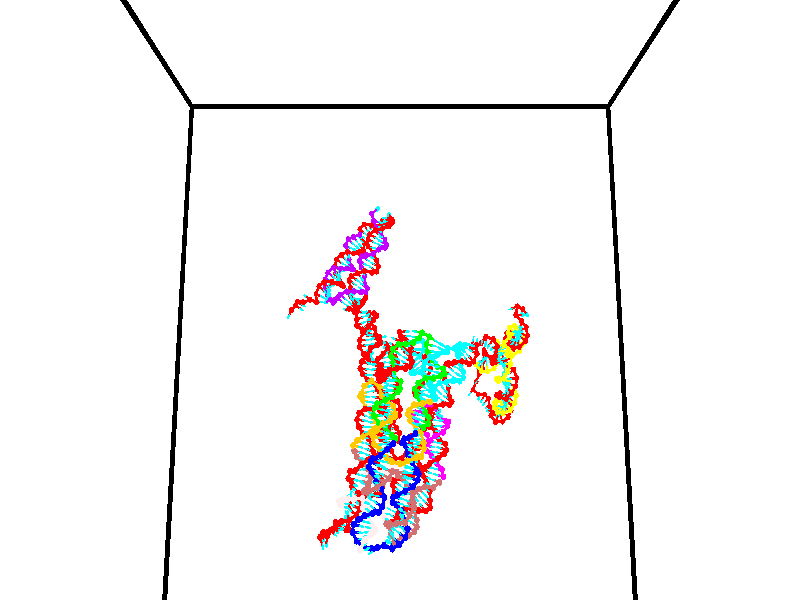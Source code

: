 // switches for output
#declare DRAW_BASES = 1; // possible values are 0, 1; only relevant for DNA ribbons
#declare DRAW_BASES_TYPE = 3; // possible values are 1, 2, 3; only relevant for DNA ribbons
#declare DRAW_FOG = 0; // set to 1 to enable fog

#include "colors.inc"

#include "transforms.inc"
background { rgb <1, 1, 1>}

#default {
   normal{
       ripples 0.25
       frequency 0.20
       turbulence 0.2
       lambda 5
   }
	finish {
		phong 0.1
		phong_size 40.
	}
}

// original window dimensions: 1024x640


// camera settings

camera {
	sky <0, 0.179814, -0.983701>
	up <0, 0.179814, -0.983701>
	right 1.6 * <1, 0, 0>
	location <35, 94.9851, 44.8844>
	look_at <35, 29.7336, 32.9568>
	direction <0, -65.2515, -11.9276>
	angle 67.0682
}


# declare cpy_camera_pos = <35, 94.9851, 44.8844>;
# if (DRAW_FOG = 1)
fog {
	fog_type 2
	up vnormalize(cpy_camera_pos)
	color rgbt<1,1,1,0.3>
	distance 1e-5
	fog_alt 3e-3
	fog_offset 56
}
# end


// LIGHTS

# declare lum = 6;
global_settings {
	ambient_light rgb lum * <0.05, 0.05, 0.05>
	max_trace_level 15
}# declare cpy_direct_light_amount = 0.25;
light_source
{	1000 * <-1, -1.16352, -0.803886>,
	rgb lum * cpy_direct_light_amount
	parallel
}

light_source
{	1000 * <1, 1.16352, 0.803886>,
	rgb lum * cpy_direct_light_amount
	parallel
}

// strand 0

// nucleotide -1

// particle -1
sphere {
	<24.042208, 34.894360, 34.740726> 0.250000
	pigment { color rgbt <1,0,0,0> }
	no_shadow
}
cylinder {
	<23.916405, 35.052601, 35.085884>,  <23.840923, 35.147545, 35.292976>, 0.100000
	pigment { color rgbt <1,0,0,0> }
	no_shadow
}
cylinder {
	<23.916405, 35.052601, 35.085884>,  <24.042208, 34.894360, 34.740726>, 0.100000
	pigment { color rgbt <1,0,0,0> }
	no_shadow
}

// particle -1
sphere {
	<23.916405, 35.052601, 35.085884> 0.100000
	pigment { color rgbt <1,0,0,0> }
	no_shadow
}
sphere {
	0, 1
	scale<0.080000,0.200000,0.300000>
	matrix <-0.591270, 0.629502, -0.504111,
		-0.742620, -0.668748, 0.035926,
		-0.314508, 0.395605, 0.862891,
		23.822052, 35.171284, 35.344753>
	pigment { color rgbt <0,1,1,0> }
	no_shadow
}
cylinder {
	<24.382118, 34.430824, 34.277672>,  <24.042208, 34.894360, 34.740726>, 0.130000
	pigment { color rgbt <1,0,0,0> }
	no_shadow
}

// nucleotide -1

// particle -1
sphere {
	<24.382118, 34.430824, 34.277672> 0.250000
	pigment { color rgbt <1,0,0,0> }
	no_shadow
}
cylinder {
	<24.717005, 34.512009, 34.480797>,  <24.917936, 34.560719, 34.602673>, 0.100000
	pigment { color rgbt <1,0,0,0> }
	no_shadow
}
cylinder {
	<24.717005, 34.512009, 34.480797>,  <24.382118, 34.430824, 34.277672>, 0.100000
	pigment { color rgbt <1,0,0,0> }
	no_shadow
}

// particle -1
sphere {
	<24.717005, 34.512009, 34.480797> 0.100000
	pigment { color rgbt <1,0,0,0> }
	no_shadow
}
sphere {
	0, 1
	scale<0.080000,0.200000,0.300000>
	matrix <0.447889, 0.278331, -0.849663,
		-0.313792, 0.938796, 0.142117,
		0.837215, 0.202965, 0.507815,
		24.968170, 34.572899, 34.633141>
	pigment { color rgbt <0,1,1,0> }
	no_shadow
}
cylinder {
	<24.644022, 35.150009, 34.098324>,  <24.382118, 34.430824, 34.277672>, 0.130000
	pigment { color rgbt <1,0,0,0> }
	no_shadow
}

// nucleotide -1

// particle -1
sphere {
	<24.644022, 35.150009, 34.098324> 0.250000
	pigment { color rgbt <1,0,0,0> }
	no_shadow
}
cylinder {
	<24.946848, 34.928093, 34.236343>,  <25.128544, 34.794941, 34.319153>, 0.100000
	pigment { color rgbt <1,0,0,0> }
	no_shadow
}
cylinder {
	<24.946848, 34.928093, 34.236343>,  <24.644022, 35.150009, 34.098324>, 0.100000
	pigment { color rgbt <1,0,0,0> }
	no_shadow
}

// particle -1
sphere {
	<24.946848, 34.928093, 34.236343> 0.100000
	pigment { color rgbt <1,0,0,0> }
	no_shadow
}
sphere {
	0, 1
	scale<0.080000,0.200000,0.300000>
	matrix <0.391836, -0.037041, -0.919289,
		0.522797, 0.831163, 0.189346,
		0.757065, -0.554794, 0.345044,
		25.173967, 34.761654, 34.339855>
	pigment { color rgbt <0,1,1,0> }
	no_shadow
}
cylinder {
	<25.307653, 35.453186, 34.192245>,  <24.644022, 35.150009, 34.098324>, 0.130000
	pigment { color rgbt <1,0,0,0> }
	no_shadow
}

// nucleotide -1

// particle -1
sphere {
	<25.307653, 35.453186, 34.192245> 0.250000
	pigment { color rgbt <1,0,0,0> }
	no_shadow
}
cylinder {
	<25.313189, 35.073204, 34.067413>,  <25.316509, 34.845215, 33.992516>, 0.100000
	pigment { color rgbt <1,0,0,0> }
	no_shadow
}
cylinder {
	<25.313189, 35.073204, 34.067413>,  <25.307653, 35.453186, 34.192245>, 0.100000
	pigment { color rgbt <1,0,0,0> }
	no_shadow
}

// particle -1
sphere {
	<25.313189, 35.073204, 34.067413> 0.100000
	pigment { color rgbt <1,0,0,0> }
	no_shadow
}
sphere {
	0, 1
	scale<0.080000,0.200000,0.300000>
	matrix <0.468769, 0.281848, -0.837148,
		0.883212, -0.134709, 0.449210,
		0.013838, -0.949955, -0.312079,
		25.317339, 34.788216, 33.973789>
	pigment { color rgbt <0,1,1,0> }
	no_shadow
}
cylinder {
	<25.950788, 35.222561, 33.954426>,  <25.307653, 35.453186, 34.192245>, 0.130000
	pigment { color rgbt <1,0,0,0> }
	no_shadow
}

// nucleotide -1

// particle -1
sphere {
	<25.950788, 35.222561, 33.954426> 0.250000
	pigment { color rgbt <1,0,0,0> }
	no_shadow
}
cylinder {
	<25.656101, 35.054417, 33.742561>,  <25.479288, 34.953529, 33.615444>, 0.100000
	pigment { color rgbt <1,0,0,0> }
	no_shadow
}
cylinder {
	<25.656101, 35.054417, 33.742561>,  <25.950788, 35.222561, 33.954426>, 0.100000
	pigment { color rgbt <1,0,0,0> }
	no_shadow
}

// particle -1
sphere {
	<25.656101, 35.054417, 33.742561> 0.100000
	pigment { color rgbt <1,0,0,0> }
	no_shadow
}
sphere {
	0, 1
	scale<0.080000,0.200000,0.300000>
	matrix <0.282727, 0.520050, -0.805986,
		0.614255, -0.743535, -0.264284,
		-0.736719, -0.420361, -0.529661,
		25.435085, 34.928307, 33.583664>
	pigment { color rgbt <0,1,1,0> }
	no_shadow
}
cylinder {
	<26.530540, 34.722324, 34.030334>,  <25.950788, 35.222561, 33.954426>, 0.130000
	pigment { color rgbt <1,0,0,0> }
	no_shadow
}

// nucleotide -1

// particle -1
sphere {
	<26.530540, 34.722324, 34.030334> 0.250000
	pigment { color rgbt <1,0,0,0> }
	no_shadow
}
cylinder {
	<26.837097, 34.973331, 34.085274>,  <27.021030, 35.123936, 34.118237>, 0.100000
	pigment { color rgbt <1,0,0,0> }
	no_shadow
}
cylinder {
	<26.837097, 34.973331, 34.085274>,  <26.530540, 34.722324, 34.030334>, 0.100000
	pigment { color rgbt <1,0,0,0> }
	no_shadow
}

// particle -1
sphere {
	<26.837097, 34.973331, 34.085274> 0.100000
	pigment { color rgbt <1,0,0,0> }
	no_shadow
}
sphere {
	0, 1
	scale<0.080000,0.200000,0.300000>
	matrix <0.236568, -0.076928, -0.968565,
		-0.597229, 0.774790, -0.207408,
		0.766389, 0.627521, 0.137346,
		27.067015, 35.161587, 34.126476>
	pigment { color rgbt <0,1,1,0> }
	no_shadow
}
cylinder {
	<26.520630, 35.121880, 33.434093>,  <26.530540, 34.722324, 34.030334>, 0.130000
	pigment { color rgbt <1,0,0,0> }
	no_shadow
}

// nucleotide -1

// particle -1
sphere {
	<26.520630, 35.121880, 33.434093> 0.250000
	pigment { color rgbt <1,0,0,0> }
	no_shadow
}
cylinder {
	<26.888123, 35.164196, 33.586273>,  <27.108618, 35.189587, 33.677582>, 0.100000
	pigment { color rgbt <1,0,0,0> }
	no_shadow
}
cylinder {
	<26.888123, 35.164196, 33.586273>,  <26.520630, 35.121880, 33.434093>, 0.100000
	pigment { color rgbt <1,0,0,0> }
	no_shadow
}

// particle -1
sphere {
	<26.888123, 35.164196, 33.586273> 0.100000
	pigment { color rgbt <1,0,0,0> }
	no_shadow
}
sphere {
	0, 1
	scale<0.080000,0.200000,0.300000>
	matrix <0.394855, -0.235412, -0.888071,
		-0.004385, 0.966121, -0.258051,
		0.918733, 0.105787, 0.380445,
		27.163742, 35.195930, 33.700405>
	pigment { color rgbt <0,1,1,0> }
	no_shadow
}
cylinder {
	<26.835762, 35.374485, 32.807957>,  <26.520630, 35.121880, 33.434093>, 0.130000
	pigment { color rgbt <1,0,0,0> }
	no_shadow
}

// nucleotide -1

// particle -1
sphere {
	<26.835762, 35.374485, 32.807957> 0.250000
	pigment { color rgbt <1,0,0,0> }
	no_shadow
}
cylinder {
	<27.132277, 35.259037, 33.050343>,  <27.310186, 35.189766, 33.195774>, 0.100000
	pigment { color rgbt <1,0,0,0> }
	no_shadow
}
cylinder {
	<27.132277, 35.259037, 33.050343>,  <26.835762, 35.374485, 32.807957>, 0.100000
	pigment { color rgbt <1,0,0,0> }
	no_shadow
}

// particle -1
sphere {
	<27.132277, 35.259037, 33.050343> 0.100000
	pigment { color rgbt <1,0,0,0> }
	no_shadow
}
sphere {
	0, 1
	scale<0.080000,0.200000,0.300000>
	matrix <0.508614, -0.347540, -0.787735,
		0.437955, 0.892139, -0.110829,
		0.741287, -0.288624, 0.605962,
		27.354662, 35.172451, 33.232132>
	pigment { color rgbt <0,1,1,0> }
	no_shadow
}
cylinder {
	<27.343290, 35.480419, 32.467571>,  <26.835762, 35.374485, 32.807957>, 0.130000
	pigment { color rgbt <1,0,0,0> }
	no_shadow
}

// nucleotide -1

// particle -1
sphere {
	<27.343290, 35.480419, 32.467571> 0.250000
	pigment { color rgbt <1,0,0,0> }
	no_shadow
}
cylinder {
	<27.489189, 35.219288, 32.733135>,  <27.576729, 35.062611, 32.892475>, 0.100000
	pigment { color rgbt <1,0,0,0> }
	no_shadow
}
cylinder {
	<27.489189, 35.219288, 32.733135>,  <27.343290, 35.480419, 32.467571>, 0.100000
	pigment { color rgbt <1,0,0,0> }
	no_shadow
}

// particle -1
sphere {
	<27.489189, 35.219288, 32.733135> 0.100000
	pigment { color rgbt <1,0,0,0> }
	no_shadow
}
sphere {
	0, 1
	scale<0.080000,0.200000,0.300000>
	matrix <0.618080, -0.363516, -0.697018,
		0.696375, 0.664583, 0.270909,
		0.364746, -0.652829, 0.663909,
		27.598614, 35.023438, 32.932308>
	pigment { color rgbt <0,1,1,0> }
	no_shadow
}
cylinder {
	<28.158581, 35.442883, 32.445587>,  <27.343290, 35.480419, 32.467571>, 0.130000
	pigment { color rgbt <1,0,0,0> }
	no_shadow
}

// nucleotide -1

// particle -1
sphere {
	<28.158581, 35.442883, 32.445587> 0.250000
	pigment { color rgbt <1,0,0,0> }
	no_shadow
}
cylinder {
	<28.003075, 35.095814, 32.569530>,  <27.909771, 34.887573, 32.643898>, 0.100000
	pigment { color rgbt <1,0,0,0> }
	no_shadow
}
cylinder {
	<28.003075, 35.095814, 32.569530>,  <28.158581, 35.442883, 32.445587>, 0.100000
	pigment { color rgbt <1,0,0,0> }
	no_shadow
}

// particle -1
sphere {
	<28.003075, 35.095814, 32.569530> 0.100000
	pigment { color rgbt <1,0,0,0> }
	no_shadow
}
sphere {
	0, 1
	scale<0.080000,0.200000,0.300000>
	matrix <0.579697, -0.491762, -0.649709,
		0.716110, -0.072958, 0.694165,
		-0.388765, -0.867668, 0.309862,
		27.886446, 34.835514, 32.662491>
	pigment { color rgbt <0,1,1,0> }
	no_shadow
}
cylinder {
	<28.714287, 35.079174, 32.522297>,  <28.158581, 35.442883, 32.445587>, 0.130000
	pigment { color rgbt <1,0,0,0> }
	no_shadow
}

// nucleotide -1

// particle -1
sphere {
	<28.714287, 35.079174, 32.522297> 0.250000
	pigment { color rgbt <1,0,0,0> }
	no_shadow
}
cylinder {
	<28.413139, 34.816250, 32.508884>,  <28.232450, 34.658493, 32.500839>, 0.100000
	pigment { color rgbt <1,0,0,0> }
	no_shadow
}
cylinder {
	<28.413139, 34.816250, 32.508884>,  <28.714287, 35.079174, 32.522297>, 0.100000
	pigment { color rgbt <1,0,0,0> }
	no_shadow
}

// particle -1
sphere {
	<28.413139, 34.816250, 32.508884> 0.100000
	pigment { color rgbt <1,0,0,0> }
	no_shadow
}
sphere {
	0, 1
	scale<0.080000,0.200000,0.300000>
	matrix <0.583288, -0.642750, -0.496636,
		0.304895, -0.393459, 0.867311,
		-0.752870, -0.657314, -0.033529,
		28.187279, 34.619057, 32.498825>
	pigment { color rgbt <0,1,1,0> }
	no_shadow
}
cylinder {
	<29.102337, 34.510822, 32.456795>,  <28.714287, 35.079174, 32.522297>, 0.130000
	pigment { color rgbt <1,0,0,0> }
	no_shadow
}

// nucleotide -1

// particle -1
sphere {
	<29.102337, 34.510822, 32.456795> 0.250000
	pigment { color rgbt <1,0,0,0> }
	no_shadow
}
cylinder {
	<28.723173, 34.422810, 32.364662>,  <28.495674, 34.370003, 32.309383>, 0.100000
	pigment { color rgbt <1,0,0,0> }
	no_shadow
}
cylinder {
	<28.723173, 34.422810, 32.364662>,  <29.102337, 34.510822, 32.456795>, 0.100000
	pigment { color rgbt <1,0,0,0> }
	no_shadow
}

// particle -1
sphere {
	<28.723173, 34.422810, 32.364662> 0.100000
	pigment { color rgbt <1,0,0,0> }
	no_shadow
}
sphere {
	0, 1
	scale<0.080000,0.200000,0.300000>
	matrix <0.317779, -0.603230, -0.731526,
		0.022019, -0.766614, 0.641730,
		-0.947909, -0.220036, -0.230332,
		28.438801, 34.356800, 32.295563>
	pigment { color rgbt <0,1,1,0> }
	no_shadow
}
cylinder {
	<29.134731, 33.810673, 32.507164>,  <29.102337, 34.510822, 32.456795>, 0.130000
	pigment { color rgbt <1,0,0,0> }
	no_shadow
}

// nucleotide -1

// particle -1
sphere {
	<29.134731, 33.810673, 32.507164> 0.250000
	pigment { color rgbt <1,0,0,0> }
	no_shadow
}
cylinder {
	<28.832449, 33.930172, 32.274044>,  <28.651079, 34.001873, 32.134171>, 0.100000
	pigment { color rgbt <1,0,0,0> }
	no_shadow
}
cylinder {
	<28.832449, 33.930172, 32.274044>,  <29.134731, 33.810673, 32.507164>, 0.100000
	pigment { color rgbt <1,0,0,0> }
	no_shadow
}

// particle -1
sphere {
	<28.832449, 33.930172, 32.274044> 0.100000
	pigment { color rgbt <1,0,0,0> }
	no_shadow
}
sphere {
	0, 1
	scale<0.080000,0.200000,0.300000>
	matrix <0.255932, -0.684411, -0.682701,
		-0.602828, -0.665080, 0.440757,
		-0.755710, 0.298747, -0.582798,
		28.605736, 34.019798, 32.099205>
	pigment { color rgbt <0,1,1,0> }
	no_shadow
}
cylinder {
	<28.876665, 33.180363, 32.297684>,  <29.134731, 33.810673, 32.507164>, 0.130000
	pigment { color rgbt <1,0,0,0> }
	no_shadow
}

// nucleotide -1

// particle -1
sphere {
	<28.876665, 33.180363, 32.297684> 0.250000
	pigment { color rgbt <1,0,0,0> }
	no_shadow
}
cylinder {
	<28.740294, 33.451454, 32.037083>,  <28.658470, 33.614109, 31.880724>, 0.100000
	pigment { color rgbt <1,0,0,0> }
	no_shadow
}
cylinder {
	<28.740294, 33.451454, 32.037083>,  <28.876665, 33.180363, 32.297684>, 0.100000
	pigment { color rgbt <1,0,0,0> }
	no_shadow
}

// particle -1
sphere {
	<28.740294, 33.451454, 32.037083> 0.100000
	pigment { color rgbt <1,0,0,0> }
	no_shadow
}
sphere {
	0, 1
	scale<0.080000,0.200000,0.300000>
	matrix <0.226414, -0.613422, -0.756604,
		-0.912417, -0.405455, 0.055686,
		-0.340928, 0.677731, -0.651498,
		28.638016, 33.654774, 31.841633>
	pigment { color rgbt <0,1,1,0> }
	no_shadow
}
cylinder {
	<28.611917, 32.722256, 31.786518>,  <28.876665, 33.180363, 32.297684>, 0.130000
	pigment { color rgbt <1,0,0,0> }
	no_shadow
}

// nucleotide -1

// particle -1
sphere {
	<28.611917, 32.722256, 31.786518> 0.250000
	pigment { color rgbt <1,0,0,0> }
	no_shadow
}
cylinder {
	<28.633717, 33.081890, 31.612772>,  <28.646795, 33.297672, 31.508524>, 0.100000
	pigment { color rgbt <1,0,0,0> }
	no_shadow
}
cylinder {
	<28.633717, 33.081890, 31.612772>,  <28.611917, 32.722256, 31.786518>, 0.100000
	pigment { color rgbt <1,0,0,0> }
	no_shadow
}

// particle -1
sphere {
	<28.633717, 33.081890, 31.612772> 0.100000
	pigment { color rgbt <1,0,0,0> }
	no_shadow
}
sphere {
	0, 1
	scale<0.080000,0.200000,0.300000>
	matrix <0.317892, -0.427998, -0.846027,
		-0.946559, -0.091973, -0.309138,
		0.054499, 0.899087, -0.434363,
		28.650066, 33.351616, 31.482464>
	pigment { color rgbt <0,1,1,0> }
	no_shadow
}
cylinder {
	<28.192949, 32.766068, 31.149796>,  <28.611917, 32.722256, 31.786518>, 0.130000
	pigment { color rgbt <1,0,0,0> }
	no_shadow
}

// nucleotide -1

// particle -1
sphere {
	<28.192949, 32.766068, 31.149796> 0.250000
	pigment { color rgbt <1,0,0,0> }
	no_shadow
}
cylinder {
	<28.461195, 33.059155, 31.103487>,  <28.622143, 33.235004, 31.075703>, 0.100000
	pigment { color rgbt <1,0,0,0> }
	no_shadow
}
cylinder {
	<28.461195, 33.059155, 31.103487>,  <28.192949, 32.766068, 31.149796>, 0.100000
	pigment { color rgbt <1,0,0,0> }
	no_shadow
}

// particle -1
sphere {
	<28.461195, 33.059155, 31.103487> 0.100000
	pigment { color rgbt <1,0,0,0> }
	no_shadow
}
sphere {
	0, 1
	scale<0.080000,0.200000,0.300000>
	matrix <0.252079, -0.371873, -0.893402,
		-0.697661, 0.569946, -0.434086,
		0.670616, 0.732715, -0.115770,
		28.662380, 33.278969, 31.068756>
	pigment { color rgbt <0,1,1,0> }
	no_shadow
}
cylinder {
	<28.125044, 32.904690, 30.526991>,  <28.192949, 32.766068, 31.149796>, 0.130000
	pigment { color rgbt <1,0,0,0> }
	no_shadow
}

// nucleotide -1

// particle -1
sphere {
	<28.125044, 32.904690, 30.526991> 0.250000
	pigment { color rgbt <1,0,0,0> }
	no_shadow
}
cylinder {
	<28.480566, 33.058006, 30.627478>,  <28.693880, 33.149998, 30.687771>, 0.100000
	pigment { color rgbt <1,0,0,0> }
	no_shadow
}
cylinder {
	<28.480566, 33.058006, 30.627478>,  <28.125044, 32.904690, 30.526991>, 0.100000
	pigment { color rgbt <1,0,0,0> }
	no_shadow
}

// particle -1
sphere {
	<28.480566, 33.058006, 30.627478> 0.100000
	pigment { color rgbt <1,0,0,0> }
	no_shadow
}
sphere {
	0, 1
	scale<0.080000,0.200000,0.300000>
	matrix <0.355657, -0.231190, -0.905571,
		-0.289020, 0.894225, -0.341804,
		0.888806, 0.383293, 0.251218,
		28.747208, 33.172993, 30.702843>
	pigment { color rgbt <0,1,1,0> }
	no_shadow
}
cylinder {
	<28.333925, 33.503475, 30.052818>,  <28.125044, 32.904690, 30.526991>, 0.130000
	pigment { color rgbt <1,0,0,0> }
	no_shadow
}

// nucleotide -1

// particle -1
sphere {
	<28.333925, 33.503475, 30.052818> 0.250000
	pigment { color rgbt <1,0,0,0> }
	no_shadow
}
cylinder {
	<28.664803, 33.340622, 30.207737>,  <28.863329, 33.242912, 30.300688>, 0.100000
	pigment { color rgbt <1,0,0,0> }
	no_shadow
}
cylinder {
	<28.664803, 33.340622, 30.207737>,  <28.333925, 33.503475, 30.052818>, 0.100000
	pigment { color rgbt <1,0,0,0> }
	no_shadow
}

// particle -1
sphere {
	<28.664803, 33.340622, 30.207737> 0.100000
	pigment { color rgbt <1,0,0,0> }
	no_shadow
}
sphere {
	0, 1
	scale<0.080000,0.200000,0.300000>
	matrix <0.344155, -0.177770, -0.921930,
		0.444194, 0.895904, -0.006934,
		0.827193, -0.407130, 0.387294,
		28.912960, 33.218483, 30.323925>
	pigment { color rgbt <0,1,1,0> }
	no_shadow
}
cylinder {
	<28.883337, 33.931824, 29.743402>,  <28.333925, 33.503475, 30.052818>, 0.130000
	pigment { color rgbt <1,0,0,0> }
	no_shadow
}

// nucleotide -1

// particle -1
sphere {
	<28.883337, 33.931824, 29.743402> 0.250000
	pigment { color rgbt <1,0,0,0> }
	no_shadow
}
cylinder {
	<29.085535, 33.612370, 29.874039>,  <29.206854, 33.420696, 29.952421>, 0.100000
	pigment { color rgbt <1,0,0,0> }
	no_shadow
}
cylinder {
	<29.085535, 33.612370, 29.874039>,  <28.883337, 33.931824, 29.743402>, 0.100000
	pigment { color rgbt <1,0,0,0> }
	no_shadow
}

// particle -1
sphere {
	<29.085535, 33.612370, 29.874039> 0.100000
	pigment { color rgbt <1,0,0,0> }
	no_shadow
}
sphere {
	0, 1
	scale<0.080000,0.200000,0.300000>
	matrix <0.419358, -0.103395, -0.901914,
		0.754066, 0.592871, 0.282647,
		0.505494, -0.798633, 0.326592,
		29.237183, 33.372780, 29.972015>
	pigment { color rgbt <0,1,1,0> }
	no_shadow
}
cylinder {
	<29.527922, 34.113491, 29.527954>,  <28.883337, 33.931824, 29.743402>, 0.130000
	pigment { color rgbt <1,0,0,0> }
	no_shadow
}

// nucleotide -1

// particle -1
sphere {
	<29.527922, 34.113491, 29.527954> 0.250000
	pigment { color rgbt <1,0,0,0> }
	no_shadow
}
cylinder {
	<29.529690, 33.716782, 29.579140>,  <29.530750, 33.478756, 29.609852>, 0.100000
	pigment { color rgbt <1,0,0,0> }
	no_shadow
}
cylinder {
	<29.529690, 33.716782, 29.579140>,  <29.527922, 34.113491, 29.527954>, 0.100000
	pigment { color rgbt <1,0,0,0> }
	no_shadow
}

// particle -1
sphere {
	<29.529690, 33.716782, 29.579140> 0.100000
	pigment { color rgbt <1,0,0,0> }
	no_shadow
}
sphere {
	0, 1
	scale<0.080000,0.200000,0.300000>
	matrix <0.504989, -0.108236, -0.856312,
		0.863114, 0.068406, 0.500354,
		0.004421, -0.991769, 0.127965,
		29.531015, 33.419250, 29.617529>
	pigment { color rgbt <0,1,1,0> }
	no_shadow
}
cylinder {
	<30.156023, 33.957989, 29.638323>,  <29.527922, 34.113491, 29.527954>, 0.130000
	pigment { color rgbt <1,0,0,0> }
	no_shadow
}

// nucleotide -1

// particle -1
sphere {
	<30.156023, 33.957989, 29.638323> 0.250000
	pigment { color rgbt <1,0,0,0> }
	no_shadow
}
cylinder {
	<30.002207, 33.610744, 29.512774>,  <29.909918, 33.402397, 29.437443>, 0.100000
	pigment { color rgbt <1,0,0,0> }
	no_shadow
}
cylinder {
	<30.002207, 33.610744, 29.512774>,  <30.156023, 33.957989, 29.638323>, 0.100000
	pigment { color rgbt <1,0,0,0> }
	no_shadow
}

// particle -1
sphere {
	<30.002207, 33.610744, 29.512774> 0.100000
	pigment { color rgbt <1,0,0,0> }
	no_shadow
}
sphere {
	0, 1
	scale<0.080000,0.200000,0.300000>
	matrix <0.731103, -0.078822, -0.677699,
		0.563575, -0.490077, 0.664986,
		-0.384540, -0.868108, -0.313875,
		29.886845, 33.350311, 29.418612>
	pigment { color rgbt <0,1,1,0> }
	no_shadow
}
cylinder {
	<30.767744, 33.559135, 29.487209>,  <30.156023, 33.957989, 29.638323>, 0.130000
	pigment { color rgbt <1,0,0,0> }
	no_shadow
}

// nucleotide -1

// particle -1
sphere {
	<30.767744, 33.559135, 29.487209> 0.250000
	pigment { color rgbt <1,0,0,0> }
	no_shadow
}
cylinder {
	<30.469343, 33.373081, 29.296579>,  <30.290302, 33.261448, 29.182201>, 0.100000
	pigment { color rgbt <1,0,0,0> }
	no_shadow
}
cylinder {
	<30.469343, 33.373081, 29.296579>,  <30.767744, 33.559135, 29.487209>, 0.100000
	pigment { color rgbt <1,0,0,0> }
	no_shadow
}

// particle -1
sphere {
	<30.469343, 33.373081, 29.296579> 0.100000
	pigment { color rgbt <1,0,0,0> }
	no_shadow
}
sphere {
	0, 1
	scale<0.080000,0.200000,0.300000>
	matrix <0.638319, -0.295470, -0.710807,
		0.189810, -0.834472, 0.517329,
		-0.746003, -0.465139, -0.476576,
		30.245543, 33.233540, 29.153606>
	pigment { color rgbt <0,1,1,0> }
	no_shadow
}
cylinder {
	<31.099472, 32.979404, 29.250021>,  <30.767744, 33.559135, 29.487209>, 0.130000
	pigment { color rgbt <1,0,0,0> }
	no_shadow
}

// nucleotide -1

// particle -1
sphere {
	<31.099472, 32.979404, 29.250021> 0.250000
	pigment { color rgbt <1,0,0,0> }
	no_shadow
}
cylinder {
	<30.764654, 32.990940, 29.031469>,  <30.563765, 32.997860, 28.900339>, 0.100000
	pigment { color rgbt <1,0,0,0> }
	no_shadow
}
cylinder {
	<30.764654, 32.990940, 29.031469>,  <31.099472, 32.979404, 29.250021>, 0.100000
	pigment { color rgbt <1,0,0,0> }
	no_shadow
}

// particle -1
sphere {
	<30.764654, 32.990940, 29.031469> 0.100000
	pigment { color rgbt <1,0,0,0> }
	no_shadow
}
sphere {
	0, 1
	scale<0.080000,0.200000,0.300000>
	matrix <0.479862, -0.441058, -0.758420,
		-0.262854, -0.897015, 0.355347,
		-0.837043, 0.028837, -0.546377,
		30.513542, 32.999592, 28.867556>
	pigment { color rgbt <0,1,1,0> }
	no_shadow
}
cylinder {
	<31.100569, 32.281204, 28.936327>,  <31.099472, 32.979404, 29.250021>, 0.130000
	pigment { color rgbt <1,0,0,0> }
	no_shadow
}

// nucleotide -1

// particle -1
sphere {
	<31.100569, 32.281204, 28.936327> 0.250000
	pigment { color rgbt <1,0,0,0> }
	no_shadow
}
cylinder {
	<30.902658, 32.572224, 28.746223>,  <30.783913, 32.746834, 28.632162>, 0.100000
	pigment { color rgbt <1,0,0,0> }
	no_shadow
}
cylinder {
	<30.902658, 32.572224, 28.746223>,  <31.100569, 32.281204, 28.936327>, 0.100000
	pigment { color rgbt <1,0,0,0> }
	no_shadow
}

// particle -1
sphere {
	<30.902658, 32.572224, 28.746223> 0.100000
	pigment { color rgbt <1,0,0,0> }
	no_shadow
}
sphere {
	0, 1
	scale<0.080000,0.200000,0.300000>
	matrix <0.448149, -0.254944, -0.856835,
		-0.744554, -0.636926, -0.199911,
		-0.494774, 0.727550, -0.475257,
		30.754227, 32.790489, 28.603645>
	pigment { color rgbt <0,1,1,0> }
	no_shadow
}
cylinder {
	<31.173325, 32.061462, 28.205088>,  <31.100569, 32.281204, 28.936327>, 0.130000
	pigment { color rgbt <1,0,0,0> }
	no_shadow
}

// nucleotide -1

// particle -1
sphere {
	<31.173325, 32.061462, 28.205088> 0.250000
	pigment { color rgbt <1,0,0,0> }
	no_shadow
}
cylinder {
	<31.046904, 32.440868, 28.213356>,  <30.971052, 32.668514, 28.218317>, 0.100000
	pigment { color rgbt <1,0,0,0> }
	no_shadow
}
cylinder {
	<31.046904, 32.440868, 28.213356>,  <31.173325, 32.061462, 28.205088>, 0.100000
	pigment { color rgbt <1,0,0,0> }
	no_shadow
}

// particle -1
sphere {
	<31.046904, 32.440868, 28.213356> 0.100000
	pigment { color rgbt <1,0,0,0> }
	no_shadow
}
sphere {
	0, 1
	scale<0.080000,0.200000,0.300000>
	matrix <0.405421, 0.154723, -0.900941,
		-0.857756, -0.276362, -0.433449,
		-0.316051, 0.948517, 0.020671,
		30.952089, 32.725422, 28.219557>
	pigment { color rgbt <0,1,1,0> }
	no_shadow
}
cylinder {
	<30.674692, 32.278709, 27.602289>,  <31.173325, 32.061462, 28.205088>, 0.130000
	pigment { color rgbt <1,0,0,0> }
	no_shadow
}

// nucleotide -1

// particle -1
sphere {
	<30.674692, 32.278709, 27.602289> 0.250000
	pigment { color rgbt <1,0,0,0> }
	no_shadow
}
cylinder {
	<30.917879, 32.558216, 27.753073>,  <31.063791, 32.725922, 27.843542>, 0.100000
	pigment { color rgbt <1,0,0,0> }
	no_shadow
}
cylinder {
	<30.917879, 32.558216, 27.753073>,  <30.674692, 32.278709, 27.602289>, 0.100000
	pigment { color rgbt <1,0,0,0> }
	no_shadow
}

// particle -1
sphere {
	<30.917879, 32.558216, 27.753073> 0.100000
	pigment { color rgbt <1,0,0,0> }
	no_shadow
}
sphere {
	0, 1
	scale<0.080000,0.200000,0.300000>
	matrix <0.400069, 0.140483, -0.905654,
		-0.685797, 0.701420, -0.194146,
		0.607969, 0.698767, 0.376959,
		31.100269, 32.767845, 27.866161>
	pigment { color rgbt <0,1,1,0> }
	no_shadow
}
cylinder {
	<30.718372, 32.855774, 27.130110>,  <30.674692, 32.278709, 27.602289>, 0.130000
	pigment { color rgbt <1,0,0,0> }
	no_shadow
}

// nucleotide -1

// particle -1
sphere {
	<30.718372, 32.855774, 27.130110> 0.250000
	pigment { color rgbt <1,0,0,0> }
	no_shadow
}
cylinder {
	<31.041866, 32.854774, 27.365377>,  <31.235962, 32.854176, 27.506538>, 0.100000
	pigment { color rgbt <1,0,0,0> }
	no_shadow
}
cylinder {
	<31.041866, 32.854774, 27.365377>,  <30.718372, 32.855774, 27.130110>, 0.100000
	pigment { color rgbt <1,0,0,0> }
	no_shadow
}

// particle -1
sphere {
	<31.041866, 32.854774, 27.365377> 0.100000
	pigment { color rgbt <1,0,0,0> }
	no_shadow
}
sphere {
	0, 1
	scale<0.080000,0.200000,0.300000>
	matrix <0.587976, 0.029317, -0.808347,
		-0.015223, 0.999567, 0.025180,
		0.808735, -0.002500, 0.588167,
		31.284487, 32.854023, 27.541828>
	pigment { color rgbt <0,1,1,0> }
	no_shadow
}
cylinder {
	<31.205872, 33.472149, 26.883396>,  <30.718372, 32.855774, 27.130110>, 0.130000
	pigment { color rgbt <1,0,0,0> }
	no_shadow
}

// nucleotide -1

// particle -1
sphere {
	<31.205872, 33.472149, 26.883396> 0.250000
	pigment { color rgbt <1,0,0,0> }
	no_shadow
}
cylinder {
	<31.372458, 33.160694, 27.071136>,  <31.472408, 32.973824, 27.183781>, 0.100000
	pigment { color rgbt <1,0,0,0> }
	no_shadow
}
cylinder {
	<31.372458, 33.160694, 27.071136>,  <31.205872, 33.472149, 26.883396>, 0.100000
	pigment { color rgbt <1,0,0,0> }
	no_shadow
}

// particle -1
sphere {
	<31.372458, 33.160694, 27.071136> 0.100000
	pigment { color rgbt <1,0,0,0> }
	no_shadow
}
sphere {
	0, 1
	scale<0.080000,0.200000,0.300000>
	matrix <0.558385, -0.188343, -0.807919,
		0.717471, 0.598546, 0.356340,
		0.416463, -0.778633, 0.469350,
		31.497396, 32.927105, 27.211941>
	pigment { color rgbt <0,1,1,0> }
	no_shadow
}
cylinder {
	<31.993763, 33.480736, 26.944525>,  <31.205872, 33.472149, 26.883396>, 0.130000
	pigment { color rgbt <1,0,0,0> }
	no_shadow
}

// nucleotide -1

// particle -1
sphere {
	<31.993763, 33.480736, 26.944525> 0.250000
	pigment { color rgbt <1,0,0,0> }
	no_shadow
}
cylinder {
	<31.913391, 33.090565, 26.980690>,  <31.865168, 32.856464, 27.002390>, 0.100000
	pigment { color rgbt <1,0,0,0> }
	no_shadow
}
cylinder {
	<31.913391, 33.090565, 26.980690>,  <31.993763, 33.480736, 26.944525>, 0.100000
	pigment { color rgbt <1,0,0,0> }
	no_shadow
}

// particle -1
sphere {
	<31.913391, 33.090565, 26.980690> 0.100000
	pigment { color rgbt <1,0,0,0> }
	no_shadow
}
sphere {
	0, 1
	scale<0.080000,0.200000,0.300000>
	matrix <0.544956, -0.187997, -0.817117,
		0.814033, -0.114910, 0.569338,
		-0.200929, -0.975424, 0.090415,
		31.853113, 32.797935, 27.007814>
	pigment { color rgbt <0,1,1,0> }
	no_shadow
}
cylinder {
	<32.663910, 33.008419, 26.928696>,  <31.993763, 33.480736, 26.944525>, 0.130000
	pigment { color rgbt <1,0,0,0> }
	no_shadow
}

// nucleotide -1

// particle -1
sphere {
	<32.663910, 33.008419, 26.928696> 0.250000
	pigment { color rgbt <1,0,0,0> }
	no_shadow
}
cylinder {
	<32.330463, 32.825638, 26.804579>,  <32.130394, 32.715969, 26.730108>, 0.100000
	pigment { color rgbt <1,0,0,0> }
	no_shadow
}
cylinder {
	<32.330463, 32.825638, 26.804579>,  <32.663910, 33.008419, 26.928696>, 0.100000
	pigment { color rgbt <1,0,0,0> }
	no_shadow
}

// particle -1
sphere {
	<32.330463, 32.825638, 26.804579> 0.100000
	pigment { color rgbt <1,0,0,0> }
	no_shadow
}
sphere {
	0, 1
	scale<0.080000,0.200000,0.300000>
	matrix <0.513803, -0.435358, -0.739236,
		0.202706, -0.775667, 0.597704,
		-0.833616, -0.456950, -0.310291,
		32.080379, 32.688553, 26.711491>
	pigment { color rgbt <0,1,1,0> }
	no_shadow
}
cylinder {
	<33.132439, 33.382656, 26.519304>,  <32.663910, 33.008419, 26.928696>, 0.130000
	pigment { color rgbt <1,0,0,0> }
	no_shadow
}

// nucleotide -1

// particle -1
sphere {
	<33.132439, 33.382656, 26.519304> 0.250000
	pigment { color rgbt <1,0,0,0> }
	no_shadow
}
cylinder {
	<33.451717, 33.502293, 26.728462>,  <33.643284, 33.574074, 26.853956>, 0.100000
	pigment { color rgbt <1,0,0,0> }
	no_shadow
}
cylinder {
	<33.451717, 33.502293, 26.728462>,  <33.132439, 33.382656, 26.519304>, 0.100000
	pigment { color rgbt <1,0,0,0> }
	no_shadow
}

// particle -1
sphere {
	<33.451717, 33.502293, 26.728462> 0.100000
	pigment { color rgbt <1,0,0,0> }
	no_shadow
}
sphere {
	0, 1
	scale<0.080000,0.200000,0.300000>
	matrix <-0.183316, 0.947465, -0.262115,
		-0.573820, 0.113366, 0.811097,
		0.798201, 0.299094, 0.522893,
		33.691177, 33.592022, 26.885330>
	pigment { color rgbt <0,1,1,0> }
	no_shadow
}
cylinder {
	<33.147137, 33.859715, 27.140146>,  <33.132439, 33.382656, 26.519304>, 0.130000
	pigment { color rgbt <1,0,0,0> }
	no_shadow
}

// nucleotide -1

// particle -1
sphere {
	<33.147137, 33.859715, 27.140146> 0.250000
	pigment { color rgbt <1,0,0,0> }
	no_shadow
}
cylinder {
	<33.508133, 33.972733, 27.010115>,  <33.724731, 34.040543, 26.932096>, 0.100000
	pigment { color rgbt <1,0,0,0> }
	no_shadow
}
cylinder {
	<33.508133, 33.972733, 27.010115>,  <33.147137, 33.859715, 27.140146>, 0.100000
	pigment { color rgbt <1,0,0,0> }
	no_shadow
}

// particle -1
sphere {
	<33.508133, 33.972733, 27.010115> 0.100000
	pigment { color rgbt <1,0,0,0> }
	no_shadow
}
sphere {
	0, 1
	scale<0.080000,0.200000,0.300000>
	matrix <-0.359672, 0.909620, -0.207914,
		0.236952, 0.304563, 0.922548,
		0.902491, 0.282549, -0.325079,
		33.778881, 34.057499, 26.912590>
	pigment { color rgbt <0,1,1,0> }
	no_shadow
}
cylinder {
	<33.236164, 34.568069, 27.065586>,  <33.147137, 33.859715, 27.140146>, 0.130000
	pigment { color rgbt <1,0,0,0> }
	no_shadow
}

// nucleotide -1

// particle -1
sphere {
	<33.236164, 34.568069, 27.065586> 0.250000
	pigment { color rgbt <1,0,0,0> }
	no_shadow
}
cylinder {
	<33.589626, 34.515808, 26.885773>,  <33.801704, 34.484451, 26.777885>, 0.100000
	pigment { color rgbt <1,0,0,0> }
	no_shadow
}
cylinder {
	<33.589626, 34.515808, 26.885773>,  <33.236164, 34.568069, 27.065586>, 0.100000
	pigment { color rgbt <1,0,0,0> }
	no_shadow
}

// particle -1
sphere {
	<33.589626, 34.515808, 26.885773> 0.100000
	pigment { color rgbt <1,0,0,0> }
	no_shadow
}
sphere {
	0, 1
	scale<0.080000,0.200000,0.300000>
	matrix <-0.046445, 0.931057, -0.361906,
		0.465827, 0.340679, 0.816666,
		0.883656, -0.130656, -0.449534,
		33.854725, 34.476612, 26.750912>
	pigment { color rgbt <0,1,1,0> }
	no_shadow
}
cylinder {
	<33.825932, 35.094498, 27.350924>,  <33.236164, 34.568069, 27.065586>, 0.130000
	pigment { color rgbt <1,0,0,0> }
	no_shadow
}

// nucleotide -1

// particle -1
sphere {
	<33.825932, 35.094498, 27.350924> 0.250000
	pigment { color rgbt <1,0,0,0> }
	no_shadow
}
cylinder {
	<33.812950, 35.000931, 26.962236>,  <33.805161, 34.944790, 26.729025>, 0.100000
	pigment { color rgbt <1,0,0,0> }
	no_shadow
}
cylinder {
	<33.812950, 35.000931, 26.962236>,  <33.825932, 35.094498, 27.350924>, 0.100000
	pigment { color rgbt <1,0,0,0> }
	no_shadow
}

// particle -1
sphere {
	<33.812950, 35.000931, 26.962236> 0.100000
	pigment { color rgbt <1,0,0,0> }
	no_shadow
}
sphere {
	0, 1
	scale<0.080000,0.200000,0.300000>
	matrix <-0.202457, 0.953611, -0.222794,
		0.978753, 0.189501, -0.078303,
		-0.032451, -0.233913, -0.971716,
		33.803215, 34.930756, 26.670721>
	pigment { color rgbt <0,1,1,0> }
	no_shadow
}
cylinder {
	<34.213612, 35.674145, 27.124929>,  <33.825932, 35.094498, 27.350924>, 0.130000
	pigment { color rgbt <1,0,0,0> }
	no_shadow
}

// nucleotide -1

// particle -1
sphere {
	<34.213612, 35.674145, 27.124929> 0.250000
	pigment { color rgbt <1,0,0,0> }
	no_shadow
}
cylinder {
	<34.037170, 35.501148, 26.810383>,  <33.931305, 35.397350, 26.621655>, 0.100000
	pigment { color rgbt <1,0,0,0> }
	no_shadow
}
cylinder {
	<34.037170, 35.501148, 26.810383>,  <34.213612, 35.674145, 27.124929>, 0.100000
	pigment { color rgbt <1,0,0,0> }
	no_shadow
}

// particle -1
sphere {
	<34.037170, 35.501148, 26.810383> 0.100000
	pigment { color rgbt <1,0,0,0> }
	no_shadow
}
sphere {
	0, 1
	scale<0.080000,0.200000,0.300000>
	matrix <-0.246230, 0.900918, -0.357376,
		0.863015, 0.035985, -0.503896,
		-0.441108, -0.432495, -0.786366,
		33.904839, 35.371399, 26.574472>
	pigment { color rgbt <0,1,1,0> }
	no_shadow
}
cylinder {
	<33.865005, 36.370167, 27.296427>,  <34.213612, 35.674145, 27.124929>, 0.130000
	pigment { color rgbt <1,0,0,0> }
	no_shadow
}

// nucleotide -1

// particle -1
sphere {
	<33.865005, 36.370167, 27.296427> 0.250000
	pigment { color rgbt <1,0,0,0> }
	no_shadow
}
cylinder {
	<33.630039, 36.692772, 27.323193>,  <33.489059, 36.886333, 27.339252>, 0.100000
	pigment { color rgbt <1,0,0,0> }
	no_shadow
}
cylinder {
	<33.630039, 36.692772, 27.323193>,  <33.865005, 36.370167, 27.296427>, 0.100000
	pigment { color rgbt <1,0,0,0> }
	no_shadow
}

// particle -1
sphere {
	<33.630039, 36.692772, 27.323193> 0.100000
	pigment { color rgbt <1,0,0,0> }
	no_shadow
}
sphere {
	0, 1
	scale<0.080000,0.200000,0.300000>
	matrix <0.187027, 0.054841, 0.980823,
		0.787377, 0.588668, -0.183054,
		-0.587417, 0.806513, 0.066916,
		33.453815, 36.934727, 27.343267>
	pigment { color rgbt <0,1,1,0> }
	no_shadow
}
cylinder {
	<34.226490, 36.917892, 27.735180>,  <33.865005, 36.370167, 27.296427>, 0.130000
	pigment { color rgbt <1,0,0,0> }
	no_shadow
}

// nucleotide -1

// particle -1
sphere {
	<34.226490, 36.917892, 27.735180> 0.250000
	pigment { color rgbt <1,0,0,0> }
	no_shadow
}
cylinder {
	<33.837624, 36.849762, 27.670818>,  <33.604305, 36.808884, 27.632202>, 0.100000
	pigment { color rgbt <1,0,0,0> }
	no_shadow
}
cylinder {
	<33.837624, 36.849762, 27.670818>,  <34.226490, 36.917892, 27.735180>, 0.100000
	pigment { color rgbt <1,0,0,0> }
	no_shadow
}

// particle -1
sphere {
	<33.837624, 36.849762, 27.670818> 0.100000
	pigment { color rgbt <1,0,0,0> }
	no_shadow
}
sphere {
	0, 1
	scale<0.080000,0.200000,0.300000>
	matrix <-0.193168, 0.193928, 0.961810,
		-0.132620, 0.966116, -0.221431,
		-0.972162, -0.170328, -0.160904,
		33.545975, 36.798664, 27.622547>
	pigment { color rgbt <0,1,1,0> }
	no_shadow
}
cylinder {
	<33.918854, 37.323986, 28.167870>,  <34.226490, 36.917892, 27.735180>, 0.130000
	pigment { color rgbt <1,0,0,0> }
	no_shadow
}

// nucleotide -1

// particle -1
sphere {
	<33.918854, 37.323986, 28.167870> 0.250000
	pigment { color rgbt <1,0,0,0> }
	no_shadow
}
cylinder {
	<33.635677, 37.050556, 28.096823>,  <33.465771, 36.886497, 28.054195>, 0.100000
	pigment { color rgbt <1,0,0,0> }
	no_shadow
}
cylinder {
	<33.635677, 37.050556, 28.096823>,  <33.918854, 37.323986, 28.167870>, 0.100000
	pigment { color rgbt <1,0,0,0> }
	no_shadow
}

// particle -1
sphere {
	<33.635677, 37.050556, 28.096823> 0.100000
	pigment { color rgbt <1,0,0,0> }
	no_shadow
}
sphere {
	0, 1
	scale<0.080000,0.200000,0.300000>
	matrix <-0.353575, 0.125317, 0.926974,
		-0.611398, 0.719042, -0.330411,
		-0.707939, -0.683575, -0.177617,
		33.423294, 36.845482, 28.043537>
	pigment { color rgbt <0,1,1,0> }
	no_shadow
}
cylinder {
	<33.275043, 37.587990, 28.425192>,  <33.918854, 37.323986, 28.167870>, 0.130000
	pigment { color rgbt <1,0,0,0> }
	no_shadow
}

// nucleotide -1

// particle -1
sphere {
	<33.275043, 37.587990, 28.425192> 0.250000
	pigment { color rgbt <1,0,0,0> }
	no_shadow
}
cylinder {
	<33.193733, 37.196739, 28.407564>,  <33.144947, 36.961987, 28.396988>, 0.100000
	pigment { color rgbt <1,0,0,0> }
	no_shadow
}
cylinder {
	<33.193733, 37.196739, 28.407564>,  <33.275043, 37.587990, 28.425192>, 0.100000
	pigment { color rgbt <1,0,0,0> }
	no_shadow
}

// particle -1
sphere {
	<33.193733, 37.196739, 28.407564> 0.100000
	pigment { color rgbt <1,0,0,0> }
	no_shadow
}
sphere {
	0, 1
	scale<0.080000,0.200000,0.300000>
	matrix <-0.458789, 0.055392, 0.886817,
		-0.864980, 0.200491, -0.460014,
		-0.203280, -0.978128, -0.044070,
		33.132748, 36.903301, 28.394342>
	pigment { color rgbt <0,1,1,0> }
	no_shadow
}
cylinder {
	<32.550030, 37.458321, 28.531166>,  <33.275043, 37.587990, 28.425192>, 0.130000
	pigment { color rgbt <1,0,0,0> }
	no_shadow
}

// nucleotide -1

// particle -1
sphere {
	<32.550030, 37.458321, 28.531166> 0.250000
	pigment { color rgbt <1,0,0,0> }
	no_shadow
}
cylinder {
	<32.715298, 37.105003, 28.619780>,  <32.814457, 36.893013, 28.672949>, 0.100000
	pigment { color rgbt <1,0,0,0> }
	no_shadow
}
cylinder {
	<32.715298, 37.105003, 28.619780>,  <32.550030, 37.458321, 28.531166>, 0.100000
	pigment { color rgbt <1,0,0,0> }
	no_shadow
}

// particle -1
sphere {
	<32.715298, 37.105003, 28.619780> 0.100000
	pigment { color rgbt <1,0,0,0> }
	no_shadow
}
sphere {
	0, 1
	scale<0.080000,0.200000,0.300000>
	matrix <-0.626566, -0.099201, 0.773029,
		-0.660838, -0.458197, -0.594431,
		0.413167, -0.883298, 0.221535,
		32.839249, 36.840015, 28.686239>
	pigment { color rgbt <0,1,1,0> }
	no_shadow
}
cylinder {
	<31.995548, 37.018745, 28.774048>,  <32.550030, 37.458321, 28.531166>, 0.130000
	pigment { color rgbt <1,0,0,0> }
	no_shadow
}

// nucleotide -1

// particle -1
sphere {
	<31.995548, 37.018745, 28.774048> 0.250000
	pigment { color rgbt <1,0,0,0> }
	no_shadow
}
cylinder {
	<32.339447, 36.864937, 28.908493>,  <32.545788, 36.772652, 28.989161>, 0.100000
	pigment { color rgbt <1,0,0,0> }
	no_shadow
}
cylinder {
	<32.339447, 36.864937, 28.908493>,  <31.995548, 37.018745, 28.774048>, 0.100000
	pigment { color rgbt <1,0,0,0> }
	no_shadow
}

// particle -1
sphere {
	<32.339447, 36.864937, 28.908493> 0.100000
	pigment { color rgbt <1,0,0,0> }
	no_shadow
}
sphere {
	0, 1
	scale<0.080000,0.200000,0.300000>
	matrix <-0.446777, -0.247430, 0.859749,
		-0.247430, -0.889336, -0.384524,
		-0.859749, 0.384524, -0.336113,
		32.597370, 36.749580, 29.009327>
	pigment { color rgbt <0,1,1,0> }
	no_shadow
}
cylinder {
	<31.798235, 36.408543, 29.017143>,  <31.995548, 37.018745, 28.774048>, 0.130000
	pigment { color rgbt <1,0,0,0> }
	no_shadow
}

// nucleotide -1

// particle -1
sphere {
	<31.798235, 36.408543, 29.017143> 0.250000
	pigment { color rgbt <1,0,0,0> }
	no_shadow
}
cylinder {
	<32.151581, 36.464252, 29.196148>,  <32.363590, 36.497681, 29.303551>, 0.100000
	pigment { color rgbt <1,0,0,0> }
	no_shadow
}
cylinder {
	<32.151581, 36.464252, 29.196148>,  <31.798235, 36.408543, 29.017143>, 0.100000
	pigment { color rgbt <1,0,0,0> }
	no_shadow
}

// particle -1
sphere {
	<32.151581, 36.464252, 29.196148> 0.100000
	pigment { color rgbt <1,0,0,0> }
	no_shadow
}
sphere {
	0, 1
	scale<0.080000,0.200000,0.300000>
	matrix <-0.421346, -0.182168, 0.888416,
		0.205258, -0.973353, -0.102237,
		0.883367, 0.139277, 0.447510,
		32.416592, 36.506035, 29.330400>
	pigment { color rgbt <0,1,1,0> }
	no_shadow
}
cylinder {
	<31.768448, 35.865730, 29.471014>,  <31.798235, 36.408543, 29.017143>, 0.130000
	pigment { color rgbt <1,0,0,0> }
	no_shadow
}

// nucleotide -1

// particle -1
sphere {
	<31.768448, 35.865730, 29.471014> 0.250000
	pigment { color rgbt <1,0,0,0> }
	no_shadow
}
cylinder {
	<32.053043, 36.104504, 29.619310>,  <32.223801, 36.247768, 29.708288>, 0.100000
	pigment { color rgbt <1,0,0,0> }
	no_shadow
}
cylinder {
	<32.053043, 36.104504, 29.619310>,  <31.768448, 35.865730, 29.471014>, 0.100000
	pigment { color rgbt <1,0,0,0> }
	no_shadow
}

// particle -1
sphere {
	<32.053043, 36.104504, 29.619310> 0.100000
	pigment { color rgbt <1,0,0,0> }
	no_shadow
}
sphere {
	0, 1
	scale<0.080000,0.200000,0.300000>
	matrix <-0.311217, -0.205343, 0.927889,
		0.630020, -0.775565, 0.039678,
		0.711490, 0.596937, 0.370739,
		32.266491, 36.283585, 29.730532>
	pigment { color rgbt <0,1,1,0> }
	no_shadow
}
cylinder {
	<32.289318, 35.511181, 29.956360>,  <31.768448, 35.865730, 29.471014>, 0.130000
	pigment { color rgbt <1,0,0,0> }
	no_shadow
}

// nucleotide -1

// particle -1
sphere {
	<32.289318, 35.511181, 29.956360> 0.250000
	pigment { color rgbt <1,0,0,0> }
	no_shadow
}
cylinder {
	<32.270889, 35.900269, 30.047300>,  <32.259830, 36.133720, 30.101864>, 0.100000
	pigment { color rgbt <1,0,0,0> }
	no_shadow
}
cylinder {
	<32.270889, 35.900269, 30.047300>,  <32.289318, 35.511181, 29.956360>, 0.100000
	pigment { color rgbt <1,0,0,0> }
	no_shadow
}

// particle -1
sphere {
	<32.270889, 35.900269, 30.047300> 0.100000
	pigment { color rgbt <1,0,0,0> }
	no_shadow
}
sphere {
	0, 1
	scale<0.080000,0.200000,0.300000>
	matrix <-0.115606, -0.231255, 0.966000,
		0.992226, 0.018226, 0.123108,
		-0.046075, 0.972722, 0.227350,
		32.257069, 36.192085, 30.115505>
	pigment { color rgbt <0,1,1,0> }
	no_shadow
}
cylinder {
	<32.640011, 35.570835, 30.625551>,  <32.289318, 35.511181, 29.956360>, 0.130000
	pigment { color rgbt <1,0,0,0> }
	no_shadow
}

// nucleotide -1

// particle -1
sphere {
	<32.640011, 35.570835, 30.625551> 0.250000
	pigment { color rgbt <1,0,0,0> }
	no_shadow
}
cylinder {
	<32.433460, 35.912834, 30.606241>,  <32.309528, 36.118034, 30.594656>, 0.100000
	pigment { color rgbt <1,0,0,0> }
	no_shadow
}
cylinder {
	<32.433460, 35.912834, 30.606241>,  <32.640011, 35.570835, 30.625551>, 0.100000
	pigment { color rgbt <1,0,0,0> }
	no_shadow
}

// particle -1
sphere {
	<32.433460, 35.912834, 30.606241> 0.100000
	pigment { color rgbt <1,0,0,0> }
	no_shadow
}
sphere {
	0, 1
	scale<0.080000,0.200000,0.300000>
	matrix <-0.137643, -0.027226, 0.990108,
		0.845227, 0.517914, 0.131744,
		-0.516378, 0.854999, -0.048276,
		32.278545, 36.169334, 30.591759>
	pigment { color rgbt <0,1,1,0> }
	no_shadow
}
cylinder {
	<32.830898, 35.888195, 31.249754>,  <32.640011, 35.570835, 30.625551>, 0.130000
	pigment { color rgbt <1,0,0,0> }
	no_shadow
}

// nucleotide -1

// particle -1
sphere {
	<32.830898, 35.888195, 31.249754> 0.250000
	pigment { color rgbt <1,0,0,0> }
	no_shadow
}
cylinder {
	<32.498131, 36.074970, 31.129831>,  <32.298470, 36.187035, 31.057878>, 0.100000
	pigment { color rgbt <1,0,0,0> }
	no_shadow
}
cylinder {
	<32.498131, 36.074970, 31.129831>,  <32.830898, 35.888195, 31.249754>, 0.100000
	pigment { color rgbt <1,0,0,0> }
	no_shadow
}

// particle -1
sphere {
	<32.498131, 36.074970, 31.129831> 0.100000
	pigment { color rgbt <1,0,0,0> }
	no_shadow
}
sphere {
	0, 1
	scale<0.080000,0.200000,0.300000>
	matrix <-0.364474, -0.052407, 0.929738,
		0.418419, 0.882735, 0.213786,
		-0.831916, 0.466939, -0.299806,
		32.248554, 36.215054, 31.039890>
	pigment { color rgbt <0,1,1,0> }
	no_shadow
}
cylinder {
	<32.680065, 36.437462, 31.791714>,  <32.830898, 35.888195, 31.249754>, 0.130000
	pigment { color rgbt <1,0,0,0> }
	no_shadow
}

// nucleotide -1

// particle -1
sphere {
	<32.680065, 36.437462, 31.791714> 0.250000
	pigment { color rgbt <1,0,0,0> }
	no_shadow
}
cylinder {
	<32.346661, 36.389130, 31.576061>,  <32.146618, 36.360130, 31.446669>, 0.100000
	pigment { color rgbt <1,0,0,0> }
	no_shadow
}
cylinder {
	<32.346661, 36.389130, 31.576061>,  <32.680065, 36.437462, 31.791714>, 0.100000
	pigment { color rgbt <1,0,0,0> }
	no_shadow
}

// particle -1
sphere {
	<32.346661, 36.389130, 31.576061> 0.100000
	pigment { color rgbt <1,0,0,0> }
	no_shadow
}
sphere {
	0, 1
	scale<0.080000,0.200000,0.300000>
	matrix <-0.548779, 0.067888, 0.833206,
		-0.064078, 0.990348, -0.122896,
		-0.833508, -0.120833, -0.539132,
		32.096607, 36.352879, 31.414322>
	pigment { color rgbt <0,1,1,0> }
	no_shadow
}
cylinder {
	<32.258385, 37.045219, 32.006950>,  <32.680065, 36.437462, 31.791714>, 0.130000
	pigment { color rgbt <1,0,0,0> }
	no_shadow
}

// nucleotide -1

// particle -1
sphere {
	<32.258385, 37.045219, 32.006950> 0.250000
	pigment { color rgbt <1,0,0,0> }
	no_shadow
}
cylinder {
	<32.018833, 36.755775, 31.869705>,  <31.875101, 36.582108, 31.787357>, 0.100000
	pigment { color rgbt <1,0,0,0> }
	no_shadow
}
cylinder {
	<32.018833, 36.755775, 31.869705>,  <32.258385, 37.045219, 32.006950>, 0.100000
	pigment { color rgbt <1,0,0,0> }
	no_shadow
}

// particle -1
sphere {
	<32.018833, 36.755775, 31.869705> 0.100000
	pigment { color rgbt <1,0,0,0> }
	no_shadow
}
sphere {
	0, 1
	scale<0.080000,0.200000,0.300000>
	matrix <-0.706402, 0.275478, 0.652003,
		-0.377275, 0.632851, -0.676138,
		-0.598882, -0.723610, -0.343116,
		31.839169, 36.538692, 31.766769>
	pigment { color rgbt <0,1,1,0> }
	no_shadow
}
cylinder {
	<31.523827, 37.344341, 31.954357>,  <32.258385, 37.045219, 32.006950>, 0.130000
	pigment { color rgbt <1,0,0,0> }
	no_shadow
}

// nucleotide -1

// particle -1
sphere {
	<31.523827, 37.344341, 31.954357> 0.250000
	pigment { color rgbt <1,0,0,0> }
	no_shadow
}
cylinder {
	<31.488672, 36.946030, 31.943707>,  <31.467579, 36.707043, 31.937317>, 0.100000
	pigment { color rgbt <1,0,0,0> }
	no_shadow
}
cylinder {
	<31.488672, 36.946030, 31.943707>,  <31.523827, 37.344341, 31.954357>, 0.100000
	pigment { color rgbt <1,0,0,0> }
	no_shadow
}

// particle -1
sphere {
	<31.488672, 36.946030, 31.943707> 0.100000
	pigment { color rgbt <1,0,0,0> }
	no_shadow
}
sphere {
	0, 1
	scale<0.080000,0.200000,0.300000>
	matrix <-0.579374, 0.029355, 0.814533,
		-0.810309, 0.087015, -0.579506,
		-0.087888, -0.995774, -0.026627,
		31.462305, 36.647297, 31.935719>
	pigment { color rgbt <0,1,1,0> }
	no_shadow
}
cylinder {
	<30.800005, 37.142166, 32.096073>,  <31.523827, 37.344341, 31.954357>, 0.130000
	pigment { color rgbt <1,0,0,0> }
	no_shadow
}

// nucleotide -1

// particle -1
sphere {
	<30.800005, 37.142166, 32.096073> 0.250000
	pigment { color rgbt <1,0,0,0> }
	no_shadow
}
cylinder {
	<30.942482, 36.774418, 32.162865>,  <31.027969, 36.553768, 32.202938>, 0.100000
	pigment { color rgbt <1,0,0,0> }
	no_shadow
}
cylinder {
	<30.942482, 36.774418, 32.162865>,  <30.800005, 37.142166, 32.096073>, 0.100000
	pigment { color rgbt <1,0,0,0> }
	no_shadow
}

// particle -1
sphere {
	<30.942482, 36.774418, 32.162865> 0.100000
	pigment { color rgbt <1,0,0,0> }
	no_shadow
}
sphere {
	0, 1
	scale<0.080000,0.200000,0.300000>
	matrix <-0.606295, -0.091423, 0.789967,
		-0.711008, -0.382619, -0.589975,
		0.356194, -0.919371, 0.166977,
		31.049339, 36.498608, 32.212959>
	pigment { color rgbt <0,1,1,0> }
	no_shadow
}
cylinder {
	<30.199181, 36.754971, 32.258171>,  <30.800005, 37.142166, 32.096073>, 0.130000
	pigment { color rgbt <1,0,0,0> }
	no_shadow
}

// nucleotide -1

// particle -1
sphere {
	<30.199181, 36.754971, 32.258171> 0.250000
	pigment { color rgbt <1,0,0,0> }
	no_shadow
}
cylinder {
	<30.512623, 36.556210, 32.407330>,  <30.700687, 36.436954, 32.496822>, 0.100000
	pigment { color rgbt <1,0,0,0> }
	no_shadow
}
cylinder {
	<30.512623, 36.556210, 32.407330>,  <30.199181, 36.754971, 32.258171>, 0.100000
	pigment { color rgbt <1,0,0,0> }
	no_shadow
}

// particle -1
sphere {
	<30.512623, 36.556210, 32.407330> 0.100000
	pigment { color rgbt <1,0,0,0> }
	no_shadow
}
sphere {
	0, 1
	scale<0.080000,0.200000,0.300000>
	matrix <-0.495545, -0.137922, 0.857562,
		-0.374698, -0.856774, -0.354316,
		0.783605, -0.496906, 0.372891,
		30.747705, 36.407139, 32.519196>
	pigment { color rgbt <0,1,1,0> }
	no_shadow
}
cylinder {
	<29.915514, 36.042706, 32.436855>,  <30.199181, 36.754971, 32.258171>, 0.130000
	pigment { color rgbt <1,0,0,0> }
	no_shadow
}

// nucleotide -1

// particle -1
sphere {
	<29.915514, 36.042706, 32.436855> 0.250000
	pigment { color rgbt <1,0,0,0> }
	no_shadow
}
cylinder {
	<30.254200, 36.098560, 32.642216>,  <30.457411, 36.132072, 32.765430>, 0.100000
	pigment { color rgbt <1,0,0,0> }
	no_shadow
}
cylinder {
	<30.254200, 36.098560, 32.642216>,  <29.915514, 36.042706, 32.436855>, 0.100000
	pigment { color rgbt <1,0,0,0> }
	no_shadow
}

// particle -1
sphere {
	<30.254200, 36.098560, 32.642216> 0.100000
	pigment { color rgbt <1,0,0,0> }
	no_shadow
}
sphere {
	0, 1
	scale<0.080000,0.200000,0.300000>
	matrix <-0.499539, -0.123483, 0.857445,
		0.183129, -0.982473, -0.034799,
		0.846714, 0.139640, 0.513397,
		30.508215, 36.140453, 32.796234>
	pigment { color rgbt <0,1,1,0> }
	no_shadow
}
cylinder {
	<30.019901, 35.481281, 32.960159>,  <29.915514, 36.042706, 32.436855>, 0.130000
	pigment { color rgbt <1,0,0,0> }
	no_shadow
}

// nucleotide -1

// particle -1
sphere {
	<30.019901, 35.481281, 32.960159> 0.250000
	pigment { color rgbt <1,0,0,0> }
	no_shadow
}
cylinder {
	<30.273417, 35.752743, 33.108616>,  <30.425526, 35.915619, 33.197689>, 0.100000
	pigment { color rgbt <1,0,0,0> }
	no_shadow
}
cylinder {
	<30.273417, 35.752743, 33.108616>,  <30.019901, 35.481281, 32.960159>, 0.100000
	pigment { color rgbt <1,0,0,0> }
	no_shadow
}

// particle -1
sphere {
	<30.273417, 35.752743, 33.108616> 0.100000
	pigment { color rgbt <1,0,0,0> }
	no_shadow
}
sphere {
	0, 1
	scale<0.080000,0.200000,0.300000>
	matrix <-0.502306, -0.003780, 0.864682,
		0.588218, -0.734453, 0.338494,
		0.633788, 0.678650, 0.371143,
		30.463552, 35.956337, 33.219959>
	pigment { color rgbt <0,1,1,0> }
	no_shadow
}
cylinder {
	<30.044050, 35.220188, 33.628788>,  <30.019901, 35.481281, 32.960159>, 0.130000
	pigment { color rgbt <1,0,0,0> }
	no_shadow
}

// nucleotide -1

// particle -1
sphere {
	<30.044050, 35.220188, 33.628788> 0.250000
	pigment { color rgbt <1,0,0,0> }
	no_shadow
}
cylinder {
	<30.143185, 35.607471, 33.615238>,  <30.202665, 35.839844, 33.607109>, 0.100000
	pigment { color rgbt <1,0,0,0> }
	no_shadow
}
cylinder {
	<30.143185, 35.607471, 33.615238>,  <30.044050, 35.220188, 33.628788>, 0.100000
	pigment { color rgbt <1,0,0,0> }
	no_shadow
}

// particle -1
sphere {
	<30.143185, 35.607471, 33.615238> 0.100000
	pigment { color rgbt <1,0,0,0> }
	no_shadow
}
sphere {
	0, 1
	scale<0.080000,0.200000,0.300000>
	matrix <-0.378728, 0.129007, 0.916473,
		0.891708, -0.214305, 0.398660,
		0.247835, 0.968210, -0.033873,
		30.217535, 35.897934, 33.605076>
	pigment { color rgbt <0,1,1,0> }
	no_shadow
}
cylinder {
	<30.444098, 35.331470, 34.227314>,  <30.044050, 35.220188, 33.628788>, 0.130000
	pigment { color rgbt <1,0,0,0> }
	no_shadow
}

// nucleotide -1

// particle -1
sphere {
	<30.444098, 35.331470, 34.227314> 0.250000
	pigment { color rgbt <1,0,0,0> }
	no_shadow
}
cylinder {
	<30.307920, 35.689297, 34.111481>,  <30.226215, 35.903992, 34.041981>, 0.100000
	pigment { color rgbt <1,0,0,0> }
	no_shadow
}
cylinder {
	<30.307920, 35.689297, 34.111481>,  <30.444098, 35.331470, 34.227314>, 0.100000
	pigment { color rgbt <1,0,0,0> }
	no_shadow
}

// particle -1
sphere {
	<30.307920, 35.689297, 34.111481> 0.100000
	pigment { color rgbt <1,0,0,0> }
	no_shadow
}
sphere {
	0, 1
	scale<0.080000,0.200000,0.300000>
	matrix <-0.360194, 0.160409, 0.918983,
		0.868539, 0.417165, 0.267607,
		-0.340441, 0.894563, -0.289582,
		30.205788, 35.957664, 34.024605>
	pigment { color rgbt <0,1,1,0> }
	no_shadow
}
cylinder {
	<30.599669, 35.796265, 34.796165>,  <30.444098, 35.331470, 34.227314>, 0.130000
	pigment { color rgbt <1,0,0,0> }
	no_shadow
}

// nucleotide -1

// particle -1
sphere {
	<30.599669, 35.796265, 34.796165> 0.250000
	pigment { color rgbt <1,0,0,0> }
	no_shadow
}
cylinder {
	<30.325226, 36.000210, 34.588589>,  <30.160561, 36.122578, 34.464043>, 0.100000
	pigment { color rgbt <1,0,0,0> }
	no_shadow
}
cylinder {
	<30.325226, 36.000210, 34.588589>,  <30.599669, 35.796265, 34.796165>, 0.100000
	pigment { color rgbt <1,0,0,0> }
	no_shadow
}

// particle -1
sphere {
	<30.325226, 36.000210, 34.588589> 0.100000
	pigment { color rgbt <1,0,0,0> }
	no_shadow
}
sphere {
	0, 1
	scale<0.080000,0.200000,0.300000>
	matrix <-0.407891, 0.321055, 0.854721,
		0.602399, 0.798100, -0.012309,
		-0.686105, 0.509863, -0.518941,
		30.119394, 36.153168, 34.432907>
	pigment { color rgbt <0,1,1,0> }
	no_shadow
}
cylinder {
	<30.454334, 36.429092, 35.083076>,  <30.599669, 35.796265, 34.796165>, 0.130000
	pigment { color rgbt <1,0,0,0> }
	no_shadow
}

// nucleotide -1

// particle -1
sphere {
	<30.454334, 36.429092, 35.083076> 0.250000
	pigment { color rgbt <1,0,0,0> }
	no_shadow
}
cylinder {
	<30.121855, 36.371792, 34.868195>,  <29.922367, 36.337414, 34.739265>, 0.100000
	pigment { color rgbt <1,0,0,0> }
	no_shadow
}
cylinder {
	<30.121855, 36.371792, 34.868195>,  <30.454334, 36.429092, 35.083076>, 0.100000
	pigment { color rgbt <1,0,0,0> }
	no_shadow
}

// particle -1
sphere {
	<30.121855, 36.371792, 34.868195> 0.100000
	pigment { color rgbt <1,0,0,0> }
	no_shadow
}
sphere {
	0, 1
	scale<0.080000,0.200000,0.300000>
	matrix <-0.554895, 0.273891, 0.785541,
		0.034608, 0.951033, -0.307145,
		-0.831200, -0.143247, -0.537203,
		29.872496, 36.328819, 34.707035>
	pigment { color rgbt <0,1,1,0> }
	no_shadow
}
cylinder {
	<30.060255, 37.050705, 35.009178>,  <30.454334, 36.429092, 35.083076>, 0.130000
	pigment { color rgbt <1,0,0,0> }
	no_shadow
}

// nucleotide -1

// particle -1
sphere {
	<30.060255, 37.050705, 35.009178> 0.250000
	pigment { color rgbt <1,0,0,0> }
	no_shadow
}
cylinder {
	<29.819609, 36.731327, 34.999912>,  <29.675220, 36.539700, 34.994354>, 0.100000
	pigment { color rgbt <1,0,0,0> }
	no_shadow
}
cylinder {
	<29.819609, 36.731327, 34.999912>,  <30.060255, 37.050705, 35.009178>, 0.100000
	pigment { color rgbt <1,0,0,0> }
	no_shadow
}

// particle -1
sphere {
	<29.819609, 36.731327, 34.999912> 0.100000
	pigment { color rgbt <1,0,0,0> }
	no_shadow
}
sphere {
	0, 1
	scale<0.080000,0.200000,0.300000>
	matrix <-0.531351, 0.378373, 0.757958,
		-0.596425, 0.468310, -0.651892,
		-0.601618, -0.798448, -0.023166,
		29.639124, 36.491791, 34.992962>
	pigment { color rgbt <0,1,1,0> }
	no_shadow
}
cylinder {
	<30.637632, 37.512783, 35.364536>,  <30.060255, 37.050705, 35.009178>, 0.130000
	pigment { color rgbt <1,0,0,0> }
	no_shadow
}

// nucleotide -1

// particle -1
sphere {
	<30.637632, 37.512783, 35.364536> 0.250000
	pigment { color rgbt <1,0,0,0> }
	no_shadow
}
cylinder {
	<30.786892, 37.483547, 34.994583>,  <30.876448, 37.466007, 34.772610>, 0.100000
	pigment { color rgbt <1,0,0,0> }
	no_shadow
}
cylinder {
	<30.786892, 37.483547, 34.994583>,  <30.637632, 37.512783, 35.364536>, 0.100000
	pigment { color rgbt <1,0,0,0> }
	no_shadow
}

// particle -1
sphere {
	<30.786892, 37.483547, 34.994583> 0.100000
	pigment { color rgbt <1,0,0,0> }
	no_shadow
}
sphere {
	0, 1
	scale<0.080000,0.200000,0.300000>
	matrix <-0.511421, 0.815552, -0.270784,
		0.774085, 0.574050, 0.266944,
		0.373150, -0.073089, -0.924888,
		30.898836, 37.461620, 34.717117>
	pigment { color rgbt <0,1,1,0> }
	no_shadow
}
cylinder {
	<30.904196, 38.055679, 34.886875>,  <30.637632, 37.512783, 35.364536>, 0.130000
	pigment { color rgbt <1,0,0,0> }
	no_shadow
}

// nucleotide -1

// particle -1
sphere {
	<30.904196, 38.055679, 34.886875> 0.250000
	pigment { color rgbt <1,0,0,0> }
	no_shadow
}
cylinder {
	<30.727213, 37.833920, 34.604919>,  <30.621023, 37.700863, 34.435745>, 0.100000
	pigment { color rgbt <1,0,0,0> }
	no_shadow
}
cylinder {
	<30.727213, 37.833920, 34.604919>,  <30.904196, 38.055679, 34.886875>, 0.100000
	pigment { color rgbt <1,0,0,0> }
	no_shadow
}

// particle -1
sphere {
	<30.727213, 37.833920, 34.604919> 0.100000
	pigment { color rgbt <1,0,0,0> }
	no_shadow
}
sphere {
	0, 1
	scale<0.080000,0.200000,0.300000>
	matrix <-0.564518, 0.782925, -0.261434,
		0.696815, 0.282249, -0.659381,
		-0.442457, -0.554404, -0.704889,
		30.594477, 37.667599, 34.393452>
	pigment { color rgbt <0,1,1,0> }
	no_shadow
}
cylinder {
	<31.541780, 38.009041, 34.508808>,  <30.904196, 38.055679, 34.886875>, 0.130000
	pigment { color rgbt <1,0,0,0> }
	no_shadow
}

// nucleotide -1

// particle -1
sphere {
	<31.541780, 38.009041, 34.508808> 0.250000
	pigment { color rgbt <1,0,0,0> }
	no_shadow
}
cylinder {
	<31.240089, 38.271667, 34.505894>,  <31.059074, 38.429245, 34.504147>, 0.100000
	pigment { color rgbt <1,0,0,0> }
	no_shadow
}
cylinder {
	<31.240089, 38.271667, 34.505894>,  <31.541780, 38.009041, 34.508808>, 0.100000
	pigment { color rgbt <1,0,0,0> }
	no_shadow
}

// particle -1
sphere {
	<31.240089, 38.271667, 34.505894> 0.100000
	pigment { color rgbt <1,0,0,0> }
	no_shadow
}
sphere {
	0, 1
	scale<0.080000,0.200000,0.300000>
	matrix <0.247549, 0.294612, 0.922997,
		0.608160, 0.694347, -0.384739,
		-0.754229, 0.656571, -0.007286,
		31.013821, 38.468639, 34.503708>
	pigment { color rgbt <0,1,1,0> }
	no_shadow
}
cylinder {
	<31.750967, 38.834171, 34.431202>,  <31.541780, 38.009041, 34.508808>, 0.130000
	pigment { color rgbt <1,0,0,0> }
	no_shadow
}

// nucleotide -1

// particle -1
sphere {
	<31.750967, 38.834171, 34.431202> 0.250000
	pigment { color rgbt <1,0,0,0> }
	no_shadow
}
cylinder {
	<31.429276, 38.746830, 34.652302>,  <31.236259, 38.694424, 34.784962>, 0.100000
	pigment { color rgbt <1,0,0,0> }
	no_shadow
}
cylinder {
	<31.429276, 38.746830, 34.652302>,  <31.750967, 38.834171, 34.431202>, 0.100000
	pigment { color rgbt <1,0,0,0> }
	no_shadow
}

// particle -1
sphere {
	<31.429276, 38.746830, 34.652302> 0.100000
	pigment { color rgbt <1,0,0,0> }
	no_shadow
}
sphere {
	0, 1
	scale<0.080000,0.200000,0.300000>
	matrix <0.475995, 0.320253, 0.819065,
		-0.355868, 0.921823, -0.153621,
		-0.804230, -0.218356, 0.552751,
		31.188005, 38.681324, 34.818127>
	pigment { color rgbt <0,1,1,0> }
	no_shadow
}
cylinder {
	<31.480585, 39.383114, 34.992825>,  <31.750967, 38.834171, 34.431202>, 0.130000
	pigment { color rgbt <1,0,0,0> }
	no_shadow
}

// nucleotide -1

// particle -1
sphere {
	<31.480585, 39.383114, 34.992825> 0.250000
	pigment { color rgbt <1,0,0,0> }
	no_shadow
}
cylinder {
	<31.349525, 39.024681, 35.112617>,  <31.270889, 38.809620, 35.184494>, 0.100000
	pigment { color rgbt <1,0,0,0> }
	no_shadow
}
cylinder {
	<31.349525, 39.024681, 35.112617>,  <31.480585, 39.383114, 34.992825>, 0.100000
	pigment { color rgbt <1,0,0,0> }
	no_shadow
}

// particle -1
sphere {
	<31.349525, 39.024681, 35.112617> 0.100000
	pigment { color rgbt <1,0,0,0> }
	no_shadow
}
sphere {
	0, 1
	scale<0.080000,0.200000,0.300000>
	matrix <0.426145, 0.142739, 0.893323,
		-0.843237, 0.420316, 0.335092,
		-0.327647, -0.896080, 0.299478,
		31.251232, 38.755856, 35.202461>
	pigment { color rgbt <0,1,1,0> }
	no_shadow
}
cylinder {
	<30.974619, 39.427673, 35.595547>,  <31.480585, 39.383114, 34.992825>, 0.130000
	pigment { color rgbt <1,0,0,0> }
	no_shadow
}

// nucleotide -1

// particle -1
sphere {
	<30.974619, 39.427673, 35.595547> 0.250000
	pigment { color rgbt <1,0,0,0> }
	no_shadow
}
cylinder {
	<31.202829, 39.099163, 35.594067>,  <31.339756, 38.902058, 35.593178>, 0.100000
	pigment { color rgbt <1,0,0,0> }
	no_shadow
}
cylinder {
	<31.202829, 39.099163, 35.594067>,  <30.974619, 39.427673, 35.595547>, 0.100000
	pigment { color rgbt <1,0,0,0> }
	no_shadow
}

// particle -1
sphere {
	<31.202829, 39.099163, 35.594067> 0.100000
	pigment { color rgbt <1,0,0,0> }
	no_shadow
}
sphere {
	0, 1
	scale<0.080000,0.200000,0.300000>
	matrix <0.372472, 0.254732, 0.892399,
		-0.731961, -0.510513, 0.451231,
		0.570524, -0.821273, -0.003698,
		31.373987, 38.852783, 35.592957>
	pigment { color rgbt <0,1,1,0> }
	no_shadow
}
cylinder {
	<30.969805, 39.232845, 36.212662>,  <30.974619, 39.427673, 35.595547>, 0.130000
	pigment { color rgbt <1,0,0,0> }
	no_shadow
}

// nucleotide -1

// particle -1
sphere {
	<30.969805, 39.232845, 36.212662> 0.250000
	pigment { color rgbt <1,0,0,0> }
	no_shadow
}
cylinder {
	<31.266140, 38.995884, 36.086033>,  <31.443941, 38.853706, 36.010056>, 0.100000
	pigment { color rgbt <1,0,0,0> }
	no_shadow
}
cylinder {
	<31.266140, 38.995884, 36.086033>,  <30.969805, 39.232845, 36.212662>, 0.100000
	pigment { color rgbt <1,0,0,0> }
	no_shadow
}

// particle -1
sphere {
	<31.266140, 38.995884, 36.086033> 0.100000
	pigment { color rgbt <1,0,0,0> }
	no_shadow
}
sphere {
	0, 1
	scale<0.080000,0.200000,0.300000>
	matrix <0.406771, 0.020648, 0.913297,
		-0.534503, -0.805377, 0.256269,
		0.740840, -0.592403, -0.316568,
		31.488392, 38.818165, 35.991062>
	pigment { color rgbt <0,1,1,0> }
	no_shadow
}
cylinder {
	<30.928104, 38.536118, 36.620659>,  <30.969805, 39.232845, 36.212662>, 0.130000
	pigment { color rgbt <1,0,0,0> }
	no_shadow
}

// nucleotide -1

// particle -1
sphere {
	<30.928104, 38.536118, 36.620659> 0.250000
	pigment { color rgbt <1,0,0,0> }
	no_shadow
}
cylinder {
	<31.296968, 38.596146, 36.478054>,  <31.518288, 38.632160, 36.392490>, 0.100000
	pigment { color rgbt <1,0,0,0> }
	no_shadow
}
cylinder {
	<31.296968, 38.596146, 36.478054>,  <30.928104, 38.536118, 36.620659>, 0.100000
	pigment { color rgbt <1,0,0,0> }
	no_shadow
}

// particle -1
sphere {
	<31.296968, 38.596146, 36.478054> 0.100000
	pigment { color rgbt <1,0,0,0> }
	no_shadow
}
sphere {
	0, 1
	scale<0.080000,0.200000,0.300000>
	matrix <0.356670, 0.026759, 0.933847,
		0.149680, -0.988313, -0.028849,
		0.922161, 0.150068, -0.356507,
		31.573618, 38.641167, 36.371101>
	pigment { color rgbt <0,1,1,0> }
	no_shadow
}
cylinder {
	<31.384315, 37.918812, 36.844700>,  <30.928104, 38.536118, 36.620659>, 0.130000
	pigment { color rgbt <1,0,0,0> }
	no_shadow
}

// nucleotide -1

// particle -1
sphere {
	<31.384315, 37.918812, 36.844700> 0.250000
	pigment { color rgbt <1,0,0,0> }
	no_shadow
}
cylinder {
	<31.627560, 38.217438, 36.736744>,  <31.773506, 38.396614, 36.671970>, 0.100000
	pigment { color rgbt <1,0,0,0> }
	no_shadow
}
cylinder {
	<31.627560, 38.217438, 36.736744>,  <31.384315, 37.918812, 36.844700>, 0.100000
	pigment { color rgbt <1,0,0,0> }
	no_shadow
}

// particle -1
sphere {
	<31.627560, 38.217438, 36.736744> 0.100000
	pigment { color rgbt <1,0,0,0> }
	no_shadow
}
sphere {
	0, 1
	scale<0.080000,0.200000,0.300000>
	matrix <0.469911, -0.064506, 0.880353,
		0.639832, -0.662177, -0.390047,
		0.608110, 0.746566, -0.269892,
		31.809992, 38.441406, 36.655777>
	pigment { color rgbt <0,1,1,0> }
	no_shadow
}
cylinder {
	<31.961765, 37.824909, 37.193974>,  <31.384315, 37.918812, 36.844700>, 0.130000
	pigment { color rgbt <1,0,0,0> }
	no_shadow
}

// nucleotide -1

// particle -1
sphere {
	<31.961765, 37.824909, 37.193974> 0.250000
	pigment { color rgbt <1,0,0,0> }
	no_shadow
}
cylinder {
	<31.985235, 38.215366, 37.110355>,  <31.999317, 38.449642, 37.060184>, 0.100000
	pigment { color rgbt <1,0,0,0> }
	no_shadow
}
cylinder {
	<31.985235, 38.215366, 37.110355>,  <31.961765, 37.824909, 37.193974>, 0.100000
	pigment { color rgbt <1,0,0,0> }
	no_shadow
}

// particle -1
sphere {
	<31.985235, 38.215366, 37.110355> 0.100000
	pigment { color rgbt <1,0,0,0> }
	no_shadow
}
sphere {
	0, 1
	scale<0.080000,0.200000,0.300000>
	matrix <0.548812, 0.143380, 0.823558,
		0.833884, -0.163051, -0.527306,
		0.058677, 0.976144, -0.209047,
		32.002838, 38.508209, 37.047642>
	pigment { color rgbt <0,1,1,0> }
	no_shadow
}
cylinder {
	<32.566338, 38.060242, 37.364101>,  <31.961765, 37.824909, 37.193974>, 0.130000
	pigment { color rgbt <1,0,0,0> }
	no_shadow
}

// nucleotide -1

// particle -1
sphere {
	<32.566338, 38.060242, 37.364101> 0.250000
	pigment { color rgbt <1,0,0,0> }
	no_shadow
}
cylinder {
	<32.369392, 38.407784, 37.384789>,  <32.251225, 38.616306, 37.397202>, 0.100000
	pigment { color rgbt <1,0,0,0> }
	no_shadow
}
cylinder {
	<32.369392, 38.407784, 37.384789>,  <32.566338, 38.060242, 37.364101>, 0.100000
	pigment { color rgbt <1,0,0,0> }
	no_shadow
}

// particle -1
sphere {
	<32.369392, 38.407784, 37.384789> 0.100000
	pigment { color rgbt <1,0,0,0> }
	no_shadow
}
sphere {
	0, 1
	scale<0.080000,0.200000,0.300000>
	matrix <0.347658, 0.141839, 0.926831,
		0.797943, 0.474319, -0.371900,
		-0.492363, 0.868852, 0.051721,
		32.221684, 38.668438, 37.400307>
	pigment { color rgbt <0,1,1,0> }
	no_shadow
}
cylinder {
	<33.072723, 38.642788, 37.555161>,  <32.566338, 38.060242, 37.364101>, 0.130000
	pigment { color rgbt <1,0,0,0> }
	no_shadow
}

// nucleotide -1

// particle -1
sphere {
	<33.072723, 38.642788, 37.555161> 0.250000
	pigment { color rgbt <1,0,0,0> }
	no_shadow
}
cylinder {
	<32.713238, 38.794949, 37.642433>,  <32.497547, 38.886246, 37.694798>, 0.100000
	pigment { color rgbt <1,0,0,0> }
	no_shadow
}
cylinder {
	<32.713238, 38.794949, 37.642433>,  <33.072723, 38.642788, 37.555161>, 0.100000
	pigment { color rgbt <1,0,0,0> }
	no_shadow
}

// particle -1
sphere {
	<32.713238, 38.794949, 37.642433> 0.100000
	pigment { color rgbt <1,0,0,0> }
	no_shadow
}
sphere {
	0, 1
	scale<0.080000,0.200000,0.300000>
	matrix <0.360025, 0.355953, 0.862369,
		0.250382, 0.853577, -0.456854,
		-0.898716, 0.380401, 0.218184,
		32.443623, 38.909069, 37.707890>
	pigment { color rgbt <0,1,1,0> }
	no_shadow
}
cylinder {
	<33.199661, 39.155865, 38.045990>,  <33.072723, 38.642788, 37.555161>, 0.130000
	pigment { color rgbt <1,0,0,0> }
	no_shadow
}

// nucleotide -1

// particle -1
sphere {
	<33.199661, 39.155865, 38.045990> 0.250000
	pigment { color rgbt <1,0,0,0> }
	no_shadow
}
cylinder {
	<32.806538, 39.121044, 38.111122>,  <32.570663, 39.100151, 38.150200>, 0.100000
	pigment { color rgbt <1,0,0,0> }
	no_shadow
}
cylinder {
	<32.806538, 39.121044, 38.111122>,  <33.199661, 39.155865, 38.045990>, 0.100000
	pigment { color rgbt <1,0,0,0> }
	no_shadow
}

// particle -1
sphere {
	<32.806538, 39.121044, 38.111122> 0.100000
	pigment { color rgbt <1,0,0,0> }
	no_shadow
}
sphere {
	0, 1
	scale<0.080000,0.200000,0.300000>
	matrix <0.138177, 0.238182, 0.961341,
		-0.122470, 0.967311, -0.222058,
		-0.982806, -0.087052, 0.162830,
		32.511696, 39.094929, 38.159969>
	pigment { color rgbt <0,1,1,0> }
	no_shadow
}
cylinder {
	<32.926746, 39.837154, 38.308651>,  <33.199661, 39.155865, 38.045990>, 0.130000
	pigment { color rgbt <1,0,0,0> }
	no_shadow
}

// nucleotide -1

// particle -1
sphere {
	<32.926746, 39.837154, 38.308651> 0.250000
	pigment { color rgbt <1,0,0,0> }
	no_shadow
}
cylinder {
	<32.650761, 39.566914, 38.412579>,  <32.485168, 39.404770, 38.474934>, 0.100000
	pigment { color rgbt <1,0,0,0> }
	no_shadow
}
cylinder {
	<32.650761, 39.566914, 38.412579>,  <32.926746, 39.837154, 38.308651>, 0.100000
	pigment { color rgbt <1,0,0,0> }
	no_shadow
}

// particle -1
sphere {
	<32.650761, 39.566914, 38.412579> 0.100000
	pigment { color rgbt <1,0,0,0> }
	no_shadow
}
sphere {
	0, 1
	scale<0.080000,0.200000,0.300000>
	matrix <0.030297, 0.331675, 0.942907,
		-0.723209, 0.658444, -0.208376,
		-0.689965, -0.675606, 0.259819,
		32.443771, 39.364231, 38.490524>
	pigment { color rgbt <0,1,1,0> }
	no_shadow
}
cylinder {
	<32.306026, 40.191853, 38.564667>,  <32.926746, 39.837154, 38.308651>, 0.130000
	pigment { color rgbt <1,0,0,0> }
	no_shadow
}

// nucleotide -1

// particle -1
sphere {
	<32.306026, 40.191853, 38.564667> 0.250000
	pigment { color rgbt <1,0,0,0> }
	no_shadow
}
cylinder {
	<32.343376, 39.832340, 38.736000>,  <32.365788, 39.616631, 38.838799>, 0.100000
	pigment { color rgbt <1,0,0,0> }
	no_shadow
}
cylinder {
	<32.343376, 39.832340, 38.736000>,  <32.306026, 40.191853, 38.564667>, 0.100000
	pigment { color rgbt <1,0,0,0> }
	no_shadow
}

// particle -1
sphere {
	<32.343376, 39.832340, 38.736000> 0.100000
	pigment { color rgbt <1,0,0,0> }
	no_shadow
}
sphere {
	0, 1
	scale<0.080000,0.200000,0.300000>
	matrix <-0.031531, 0.427328, 0.903546,
		-0.995131, -0.097876, 0.011563,
		0.093377, -0.898783, 0.428334,
		32.371387, 39.562706, 38.864502>
	pigment { color rgbt <0,1,1,0> }
	no_shadow
}
cylinder {
	<32.028461, 40.382057, 39.191620>,  <32.306026, 40.191853, 38.564667>, 0.130000
	pigment { color rgbt <1,0,0,0> }
	no_shadow
}

// nucleotide -1

// particle -1
sphere {
	<32.028461, 40.382057, 39.191620> 0.250000
	pigment { color rgbt <1,0,0,0> }
	no_shadow
}
cylinder {
	<32.175701, 40.013161, 39.238892>,  <32.264046, 39.791821, 39.267254>, 0.100000
	pigment { color rgbt <1,0,0,0> }
	no_shadow
}
cylinder {
	<32.175701, 40.013161, 39.238892>,  <32.028461, 40.382057, 39.191620>, 0.100000
	pigment { color rgbt <1,0,0,0> }
	no_shadow
}

// particle -1
sphere {
	<32.175701, 40.013161, 39.238892> 0.100000
	pigment { color rgbt <1,0,0,0> }
	no_shadow
}
sphere {
	0, 1
	scale<0.080000,0.200000,0.300000>
	matrix <0.023908, 0.136453, 0.990358,
		-0.929479, -0.361725, 0.072277,
		0.368100, -0.922245, 0.118183,
		32.286133, 39.736488, 39.274345>
	pigment { color rgbt <0,1,1,0> }
	no_shadow
}
cylinder {
	<31.495682, 39.933102, 39.591225>,  <32.028461, 40.382057, 39.191620>, 0.130000
	pigment { color rgbt <1,0,0,0> }
	no_shadow
}

// nucleotide -1

// particle -1
sphere {
	<31.495682, 39.933102, 39.591225> 0.250000
	pigment { color rgbt <1,0,0,0> }
	no_shadow
}
cylinder {
	<31.845514, 39.748287, 39.650047>,  <32.055412, 39.637398, 39.685341>, 0.100000
	pigment { color rgbt <1,0,0,0> }
	no_shadow
}
cylinder {
	<31.845514, 39.748287, 39.650047>,  <31.495682, 39.933102, 39.591225>, 0.100000
	pigment { color rgbt <1,0,0,0> }
	no_shadow
}

// particle -1
sphere {
	<31.845514, 39.748287, 39.650047> 0.100000
	pigment { color rgbt <1,0,0,0> }
	no_shadow
}
sphere {
	0, 1
	scale<0.080000,0.200000,0.300000>
	matrix <-0.089534, 0.144186, 0.985492,
		-0.476539, -0.875060, 0.084735,
		0.874582, -0.462039, 0.147058,
		32.107887, 39.609676, 39.694164>
	pigment { color rgbt <0,1,1,0> }
	no_shadow
}
cylinder {
	<31.328007, 39.300304, 40.077171>,  <31.495682, 39.933102, 39.591225>, 0.130000
	pigment { color rgbt <1,0,0,0> }
	no_shadow
}

// nucleotide -1

// particle -1
sphere {
	<31.328007, 39.300304, 40.077171> 0.250000
	pigment { color rgbt <1,0,0,0> }
	no_shadow
}
cylinder {
	<31.716223, 39.390911, 40.110020>,  <31.949152, 39.445274, 40.129730>, 0.100000
	pigment { color rgbt <1,0,0,0> }
	no_shadow
}
cylinder {
	<31.716223, 39.390911, 40.110020>,  <31.328007, 39.300304, 40.077171>, 0.100000
	pigment { color rgbt <1,0,0,0> }
	no_shadow
}

// particle -1
sphere {
	<31.716223, 39.390911, 40.110020> 0.100000
	pigment { color rgbt <1,0,0,0> }
	no_shadow
}
sphere {
	0, 1
	scale<0.080000,0.200000,0.300000>
	matrix <-0.046531, -0.158215, 0.986308,
		0.236405, -0.961072, -0.143014,
		0.970540, 0.226513, 0.082123,
		32.007385, 39.458866, 40.134655>
	pigment { color rgbt <0,1,1,0> }
	no_shadow
}
cylinder {
	<31.542273, 38.737072, 40.439133>,  <31.328007, 39.300304, 40.077171>, 0.130000
	pigment { color rgbt <1,0,0,0> }
	no_shadow
}

// nucleotide -1

// particle -1
sphere {
	<31.542273, 38.737072, 40.439133> 0.250000
	pigment { color rgbt <1,0,0,0> }
	no_shadow
}
cylinder {
	<31.815279, 39.022362, 40.502983>,  <31.979082, 39.193535, 40.541294>, 0.100000
	pigment { color rgbt <1,0,0,0> }
	no_shadow
}
cylinder {
	<31.815279, 39.022362, 40.502983>,  <31.542273, 38.737072, 40.439133>, 0.100000
	pigment { color rgbt <1,0,0,0> }
	no_shadow
}

// particle -1
sphere {
	<31.815279, 39.022362, 40.502983> 0.100000
	pigment { color rgbt <1,0,0,0> }
	no_shadow
}
sphere {
	0, 1
	scale<0.080000,0.200000,0.300000>
	matrix <0.092601, -0.301037, 0.949106,
		0.724981, -0.632998, -0.271508,
		0.682516, 0.713225, 0.159630,
		32.020035, 39.236328, 40.550873>
	pigment { color rgbt <0,1,1,0> }
	no_shadow
}
cylinder {
	<31.967268, 38.368385, 40.877068>,  <31.542273, 38.737072, 40.439133>, 0.130000
	pigment { color rgbt <1,0,0,0> }
	no_shadow
}

// nucleotide -1

// particle -1
sphere {
	<31.967268, 38.368385, 40.877068> 0.250000
	pigment { color rgbt <1,0,0,0> }
	no_shadow
}
cylinder {
	<32.086811, 38.747910, 40.917957>,  <32.158539, 38.975624, 40.942490>, 0.100000
	pigment { color rgbt <1,0,0,0> }
	no_shadow
}
cylinder {
	<32.086811, 38.747910, 40.917957>,  <31.967268, 38.368385, 40.877068>, 0.100000
	pigment { color rgbt <1,0,0,0> }
	no_shadow
}

// particle -1
sphere {
	<32.086811, 38.747910, 40.917957> 0.100000
	pigment { color rgbt <1,0,0,0> }
	no_shadow
}
sphere {
	0, 1
	scale<0.080000,0.200000,0.300000>
	matrix <0.203050, -0.167887, 0.964668,
		0.932445, -0.267543, -0.242830,
		0.298858, 0.948807, 0.102221,
		32.176468, 39.032551, 40.948624>
	pigment { color rgbt <0,1,1,0> }
	no_shadow
}
cylinder {
	<32.617092, 38.370083, 41.202793>,  <31.967268, 38.368385, 40.877068>, 0.130000
	pigment { color rgbt <1,0,0,0> }
	no_shadow
}

// nucleotide -1

// particle -1
sphere {
	<32.617092, 38.370083, 41.202793> 0.250000
	pigment { color rgbt <1,0,0,0> }
	no_shadow
}
cylinder {
	<32.460464, 38.729343, 41.282791>,  <32.366486, 38.944901, 41.330788>, 0.100000
	pigment { color rgbt <1,0,0,0> }
	no_shadow
}
cylinder {
	<32.460464, 38.729343, 41.282791>,  <32.617092, 38.370083, 41.202793>, 0.100000
	pigment { color rgbt <1,0,0,0> }
	no_shadow
}

// particle -1
sphere {
	<32.460464, 38.729343, 41.282791> 0.100000
	pigment { color rgbt <1,0,0,0> }
	no_shadow
}
sphere {
	0, 1
	scale<0.080000,0.200000,0.300000>
	matrix <0.029037, -0.205178, 0.978294,
		0.919689, 0.388879, 0.054262,
		-0.391571, 0.898151, 0.199992,
		32.342995, 38.998787, 41.342789>
	pigment { color rgbt <0,1,1,0> }
	no_shadow
}
cylinder {
	<33.033287, 38.621296, 41.716831>,  <32.617092, 38.370083, 41.202793>, 0.130000
	pigment { color rgbt <1,0,0,0> }
	no_shadow
}

// nucleotide -1

// particle -1
sphere {
	<33.033287, 38.621296, 41.716831> 0.250000
	pigment { color rgbt <1,0,0,0> }
	no_shadow
}
cylinder {
	<32.703808, 38.845173, 41.753201>,  <32.506123, 38.979500, 41.775021>, 0.100000
	pigment { color rgbt <1,0,0,0> }
	no_shadow
}
cylinder {
	<32.703808, 38.845173, 41.753201>,  <33.033287, 38.621296, 41.716831>, 0.100000
	pigment { color rgbt <1,0,0,0> }
	no_shadow
}

// particle -1
sphere {
	<32.703808, 38.845173, 41.753201> 0.100000
	pigment { color rgbt <1,0,0,0> }
	no_shadow
}
sphere {
	0, 1
	scale<0.080000,0.200000,0.300000>
	matrix <0.120000, 0.015341, 0.992655,
		0.554191, 0.828555, -0.079799,
		-0.823694, 0.559697, 0.090925,
		32.456699, 39.013081, 41.780479>
	pigment { color rgbt <0,1,1,0> }
	no_shadow
}
cylinder {
	<33.273499, 38.983963, 42.308182>,  <33.033287, 38.621296, 41.716831>, 0.130000
	pigment { color rgbt <1,0,0,0> }
	no_shadow
}

// nucleotide -1

// particle -1
sphere {
	<33.273499, 38.983963, 42.308182> 0.250000
	pigment { color rgbt <1,0,0,0> }
	no_shadow
}
cylinder {
	<32.882626, 39.053314, 42.259090>,  <32.648102, 39.094925, 42.229637>, 0.100000
	pigment { color rgbt <1,0,0,0> }
	no_shadow
}
cylinder {
	<32.882626, 39.053314, 42.259090>,  <33.273499, 38.983963, 42.308182>, 0.100000
	pigment { color rgbt <1,0,0,0> }
	no_shadow
}

// particle -1
sphere {
	<32.882626, 39.053314, 42.259090> 0.100000
	pigment { color rgbt <1,0,0,0> }
	no_shadow
}
sphere {
	0, 1
	scale<0.080000,0.200000,0.300000>
	matrix <-0.125432, -0.004710, 0.992091,
		0.171433, 0.984843, 0.026350,
		-0.977178, 0.173382, -0.122724,
		32.589474, 39.105328, 42.222275>
	pigment { color rgbt <0,1,1,0> }
	no_shadow
}
cylinder {
	<33.102566, 39.597591, 42.812778>,  <33.273499, 38.983963, 42.308182>, 0.130000
	pigment { color rgbt <1,0,0,0> }
	no_shadow
}

// nucleotide -1

// particle -1
sphere {
	<33.102566, 39.597591, 42.812778> 0.250000
	pigment { color rgbt <1,0,0,0> }
	no_shadow
}
cylinder {
	<32.770287, 39.393082, 42.724651>,  <32.570919, 39.270374, 42.671776>, 0.100000
	pigment { color rgbt <1,0,0,0> }
	no_shadow
}
cylinder {
	<32.770287, 39.393082, 42.724651>,  <33.102566, 39.597591, 42.812778>, 0.100000
	pigment { color rgbt <1,0,0,0> }
	no_shadow
}

// particle -1
sphere {
	<32.770287, 39.393082, 42.724651> 0.100000
	pigment { color rgbt <1,0,0,0> }
	no_shadow
}
sphere {
	0, 1
	scale<0.080000,0.200000,0.300000>
	matrix <-0.298016, 0.074113, 0.951679,
		-0.470243, 0.856215, -0.213934,
		-0.830697, -0.511277, -0.220315,
		32.521076, 39.239700, 42.658558>
	pigment { color rgbt <0,1,1,0> }
	no_shadow
}
cylinder {
	<32.618927, 39.962883, 43.149788>,  <33.102566, 39.597591, 42.812778>, 0.130000
	pigment { color rgbt <1,0,0,0> }
	no_shadow
}

// nucleotide -1

// particle -1
sphere {
	<32.618927, 39.962883, 43.149788> 0.250000
	pigment { color rgbt <1,0,0,0> }
	no_shadow
}
cylinder {
	<32.463432, 39.599957, 43.085720>,  <32.370136, 39.382198, 43.047279>, 0.100000
	pigment { color rgbt <1,0,0,0> }
	no_shadow
}
cylinder {
	<32.463432, 39.599957, 43.085720>,  <32.618927, 39.962883, 43.149788>, 0.100000
	pigment { color rgbt <1,0,0,0> }
	no_shadow
}

// particle -1
sphere {
	<32.463432, 39.599957, 43.085720> 0.100000
	pigment { color rgbt <1,0,0,0> }
	no_shadow
}
sphere {
	0, 1
	scale<0.080000,0.200000,0.300000>
	matrix <-0.435188, 0.027595, 0.899916,
		-0.812091, 0.419536, -0.405582,
		-0.388740, -0.907319, -0.160167,
		32.346809, 39.327763, 43.037670>
	pigment { color rgbt <0,1,1,0> }
	no_shadow
}
cylinder {
	<31.853477, 39.934185, 43.142307>,  <32.618927, 39.962883, 43.149788>, 0.130000
	pigment { color rgbt <1,0,0,0> }
	no_shadow
}

// nucleotide -1

// particle -1
sphere {
	<31.853477, 39.934185, 43.142307> 0.250000
	pigment { color rgbt <1,0,0,0> }
	no_shadow
}
cylinder {
	<31.942472, 39.551918, 43.219463>,  <31.995869, 39.322559, 43.265755>, 0.100000
	pigment { color rgbt <1,0,0,0> }
	no_shadow
}
cylinder {
	<31.942472, 39.551918, 43.219463>,  <31.853477, 39.934185, 43.142307>, 0.100000
	pigment { color rgbt <1,0,0,0> }
	no_shadow
}

// particle -1
sphere {
	<31.942472, 39.551918, 43.219463> 0.100000
	pigment { color rgbt <1,0,0,0> }
	no_shadow
}
sphere {
	0, 1
	scale<0.080000,0.200000,0.300000>
	matrix <-0.588753, 0.025997, 0.807894,
		-0.777091, -0.293308, -0.556867,
		0.222485, -0.955665, 0.192888,
		32.009216, 39.265217, 43.277328>
	pigment { color rgbt <0,1,1,0> }
	no_shadow
}
cylinder {
	<31.287703, 39.561844, 43.444511>,  <31.853477, 39.934185, 43.142307>, 0.130000
	pigment { color rgbt <1,0,0,0> }
	no_shadow
}

// nucleotide -1

// particle -1
sphere {
	<31.287703, 39.561844, 43.444511> 0.250000
	pigment { color rgbt <1,0,0,0> }
	no_shadow
}
cylinder {
	<31.598480, 39.333027, 43.549683>,  <31.784946, 39.195736, 43.612785>, 0.100000
	pigment { color rgbt <1,0,0,0> }
	no_shadow
}
cylinder {
	<31.598480, 39.333027, 43.549683>,  <31.287703, 39.561844, 43.444511>, 0.100000
	pigment { color rgbt <1,0,0,0> }
	no_shadow
}

// particle -1
sphere {
	<31.598480, 39.333027, 43.549683> 0.100000
	pigment { color rgbt <1,0,0,0> }
	no_shadow
}
sphere {
	0, 1
	scale<0.080000,0.200000,0.300000>
	matrix <-0.319802, 0.001140, 0.947484,
		-0.542298, -0.820225, -0.182054,
		0.776942, -0.572040, 0.262928,
		31.831562, 39.161415, 43.628559>
	pigment { color rgbt <0,1,1,0> }
	no_shadow
}
cylinder {
	<31.081064, 39.070755, 43.921867>,  <31.287703, 39.561844, 43.444511>, 0.130000
	pigment { color rgbt <1,0,0,0> }
	no_shadow
}

// nucleotide -1

// particle -1
sphere {
	<31.081064, 39.070755, 43.921867> 0.250000
	pigment { color rgbt <1,0,0,0> }
	no_shadow
}
cylinder {
	<31.477739, 39.091190, 43.969105>,  <31.715744, 39.103451, 43.997448>, 0.100000
	pigment { color rgbt <1,0,0,0> }
	no_shadow
}
cylinder {
	<31.477739, 39.091190, 43.969105>,  <31.081064, 39.070755, 43.921867>, 0.100000
	pigment { color rgbt <1,0,0,0> }
	no_shadow
}

// particle -1
sphere {
	<31.477739, 39.091190, 43.969105> 0.100000
	pigment { color rgbt <1,0,0,0> }
	no_shadow
}
sphere {
	0, 1
	scale<0.080000,0.200000,0.300000>
	matrix <-0.125181, 0.170734, 0.977333,
		0.029766, -0.983992, 0.175710,
		0.991687, 0.051086, 0.118095,
		31.775246, 39.106518, 44.004532>
	pigment { color rgbt <0,1,1,0> }
	no_shadow
}
cylinder {
	<31.156775, 38.550598, 44.431023>,  <31.081064, 39.070755, 43.921867>, 0.130000
	pigment { color rgbt <1,0,0,0> }
	no_shadow
}

// nucleotide -1

// particle -1
sphere {
	<31.156775, 38.550598, 44.431023> 0.250000
	pigment { color rgbt <1,0,0,0> }
	no_shadow
}
cylinder {
	<31.520103, 38.716381, 44.453556>,  <31.738100, 38.815849, 44.467075>, 0.100000
	pigment { color rgbt <1,0,0,0> }
	no_shadow
}
cylinder {
	<31.520103, 38.716381, 44.453556>,  <31.156775, 38.550598, 44.431023>, 0.100000
	pigment { color rgbt <1,0,0,0> }
	no_shadow
}

// particle -1
sphere {
	<31.520103, 38.716381, 44.453556> 0.100000
	pigment { color rgbt <1,0,0,0> }
	no_shadow
}
sphere {
	0, 1
	scale<0.080000,0.200000,0.300000>
	matrix <-0.100087, 0.084596, 0.991376,
		0.406119, -0.906127, 0.118322,
		0.908322, 0.414459, 0.056336,
		31.792601, 38.840717, 44.470455>
	pigment { color rgbt <0,1,1,0> }
	no_shadow
}
cylinder {
	<31.566204, 38.217613, 44.946682>,  <31.156775, 38.550598, 44.431023>, 0.130000
	pigment { color rgbt <1,0,0,0> }
	no_shadow
}

// nucleotide -1

// particle -1
sphere {
	<31.566204, 38.217613, 44.946682> 0.250000
	pigment { color rgbt <1,0,0,0> }
	no_shadow
}
cylinder {
	<31.720688, 38.584991, 44.912514>,  <31.813377, 38.805420, 44.892014>, 0.100000
	pigment { color rgbt <1,0,0,0> }
	no_shadow
}
cylinder {
	<31.720688, 38.584991, 44.912514>,  <31.566204, 38.217613, 44.946682>, 0.100000
	pigment { color rgbt <1,0,0,0> }
	no_shadow
}

// particle -1
sphere {
	<31.720688, 38.584991, 44.912514> 0.100000
	pigment { color rgbt <1,0,0,0> }
	no_shadow
}
sphere {
	0, 1
	scale<0.080000,0.200000,0.300000>
	matrix <-0.052996, 0.114542, 0.992004,
		0.920888, -0.378593, 0.092911,
		0.386208, 0.918449, -0.085416,
		31.836550, 38.860527, 44.886890>
	pigment { color rgbt <0,1,1,0> }
	no_shadow
}
cylinder {
	<32.104107, 38.200840, 45.354694>,  <31.566204, 38.217613, 44.946682>, 0.130000
	pigment { color rgbt <1,0,0,0> }
	no_shadow
}

// nucleotide -1

// particle -1
sphere {
	<32.104107, 38.200840, 45.354694> 0.250000
	pigment { color rgbt <1,0,0,0> }
	no_shadow
}
cylinder {
	<31.999218, 38.586281, 45.333847>,  <31.936283, 38.817543, 45.321339>, 0.100000
	pigment { color rgbt <1,0,0,0> }
	no_shadow
}
cylinder {
	<31.999218, 38.586281, 45.333847>,  <32.104107, 38.200840, 45.354694>, 0.100000
	pigment { color rgbt <1,0,0,0> }
	no_shadow
}

// particle -1
sphere {
	<31.999218, 38.586281, 45.333847> 0.100000
	pigment { color rgbt <1,0,0,0> }
	no_shadow
}
sphere {
	0, 1
	scale<0.080000,0.200000,0.300000>
	matrix <-0.155960, 0.010984, 0.987702,
		0.952320, 0.267130, 0.147403,
		-0.262226, 0.963598, -0.052122,
		31.920549, 38.875359, 45.318211>
	pigment { color rgbt <0,1,1,0> }
	no_shadow
}
cylinder {
	<32.431969, 38.415043, 45.887573>,  <32.104107, 38.200840, 45.354694>, 0.130000
	pigment { color rgbt <1,0,0,0> }
	no_shadow
}

// nucleotide -1

// particle -1
sphere {
	<32.431969, 38.415043, 45.887573> 0.250000
	pigment { color rgbt <1,0,0,0> }
	no_shadow
}
cylinder {
	<32.187851, 38.719486, 45.799706>,  <32.041382, 38.902153, 45.746986>, 0.100000
	pigment { color rgbt <1,0,0,0> }
	no_shadow
}
cylinder {
	<32.187851, 38.719486, 45.799706>,  <32.431969, 38.415043, 45.887573>, 0.100000
	pigment { color rgbt <1,0,0,0> }
	no_shadow
}

// particle -1
sphere {
	<32.187851, 38.719486, 45.799706> 0.100000
	pigment { color rgbt <1,0,0,0> }
	no_shadow
}
sphere {
	0, 1
	scale<0.080000,0.200000,0.300000>
	matrix <-0.172191, 0.143215, 0.974597,
		0.773235, 0.632615, 0.043653,
		-0.610293, 0.761109, -0.219669,
		32.004765, 38.947819, 45.733803>
	pigment { color rgbt <0,1,1,0> }
	no_shadow
}
cylinder {
	<32.584400, 38.799004, 46.351070>,  <32.431969, 38.415043, 45.887573>, 0.130000
	pigment { color rgbt <1,0,0,0> }
	no_shadow
}

// nucleotide -1

// particle -1
sphere {
	<32.584400, 38.799004, 46.351070> 0.250000
	pigment { color rgbt <1,0,0,0> }
	no_shadow
}
cylinder {
	<32.249241, 38.978203, 46.226341>,  <32.048145, 39.085720, 46.151505>, 0.100000
	pigment { color rgbt <1,0,0,0> }
	no_shadow
}
cylinder {
	<32.249241, 38.978203, 46.226341>,  <32.584400, 38.799004, 46.351070>, 0.100000
	pigment { color rgbt <1,0,0,0> }
	no_shadow
}

// particle -1
sphere {
	<32.249241, 38.978203, 46.226341> 0.100000
	pigment { color rgbt <1,0,0,0> }
	no_shadow
}
sphere {
	0, 1
	scale<0.080000,0.200000,0.300000>
	matrix <-0.244721, 0.202307, 0.948253,
		0.487896, 0.870846, -0.059878,
		-0.837896, 0.447995, -0.311819,
		31.997871, 39.112602, 46.132797>
	pigment { color rgbt <0,1,1,0> }
	no_shadow
}
cylinder {
	<32.678425, 39.337933, 46.793583>,  <32.584400, 38.799004, 46.351070>, 0.130000
	pigment { color rgbt <1,0,0,0> }
	no_shadow
}

// nucleotide -1

// particle -1
sphere {
	<32.678425, 39.337933, 46.793583> 0.250000
	pigment { color rgbt <1,0,0,0> }
	no_shadow
}
cylinder {
	<32.308208, 39.356358, 46.643253>,  <32.086079, 39.367413, 46.553055>, 0.100000
	pigment { color rgbt <1,0,0,0> }
	no_shadow
}
cylinder {
	<32.308208, 39.356358, 46.643253>,  <32.678425, 39.337933, 46.793583>, 0.100000
	pigment { color rgbt <1,0,0,0> }
	no_shadow
}

// particle -1
sphere {
	<32.308208, 39.356358, 46.643253> 0.100000
	pigment { color rgbt <1,0,0,0> }
	no_shadow
}
sphere {
	0, 1
	scale<0.080000,0.200000,0.300000>
	matrix <-0.368069, 0.123417, 0.921571,
		0.088836, 0.991285, -0.097272,
		-0.925545, 0.046066, -0.375825,
		32.030544, 39.370178, 46.530506>
	pigment { color rgbt <0,1,1,0> }
	no_shadow
}
cylinder {
	<32.180817, 40.016029, 46.897072>,  <32.678425, 39.337933, 46.793583>, 0.130000
	pigment { color rgbt <1,0,0,0> }
	no_shadow
}

// nucleotide -1

// particle -1
sphere {
	<32.180817, 40.016029, 46.897072> 0.250000
	pigment { color rgbt <1,0,0,0> }
	no_shadow
}
cylinder {
	<31.956758, 39.685223, 46.877991>,  <31.822323, 39.486740, 46.866543>, 0.100000
	pigment { color rgbt <1,0,0,0> }
	no_shadow
}
cylinder {
	<31.956758, 39.685223, 46.877991>,  <32.180817, 40.016029, 46.897072>, 0.100000
	pigment { color rgbt <1,0,0,0> }
	no_shadow
}

// particle -1
sphere {
	<31.956758, 39.685223, 46.877991> 0.100000
	pigment { color rgbt <1,0,0,0> }
	no_shadow
}
sphere {
	0, 1
	scale<0.080000,0.200000,0.300000>
	matrix <-0.288719, 0.140925, 0.946985,
		-0.776451, 0.544226, -0.317714,
		-0.560148, -0.827018, -0.047707,
		31.788713, 39.437119, 46.863678>
	pigment { color rgbt <0,1,1,0> }
	no_shadow
}
cylinder {
	<31.564634, 40.243179, 47.220001>,  <32.180817, 40.016029, 46.897072>, 0.130000
	pigment { color rgbt <1,0,0,0> }
	no_shadow
}

// nucleotide -1

// particle -1
sphere {
	<31.564634, 40.243179, 47.220001> 0.250000
	pigment { color rgbt <1,0,0,0> }
	no_shadow
}
cylinder {
	<31.535227, 39.844402, 47.230530>,  <31.517582, 39.605137, 47.236847>, 0.100000
	pigment { color rgbt <1,0,0,0> }
	no_shadow
}
cylinder {
	<31.535227, 39.844402, 47.230530>,  <31.564634, 40.243179, 47.220001>, 0.100000
	pigment { color rgbt <1,0,0,0> }
	no_shadow
}

// particle -1
sphere {
	<31.535227, 39.844402, 47.230530> 0.100000
	pigment { color rgbt <1,0,0,0> }
	no_shadow
}
sphere {
	0, 1
	scale<0.080000,0.200000,0.300000>
	matrix <-0.271472, 0.045404, 0.961375,
		-0.959634, 0.063532, -0.273981,
		-0.073518, -0.996947, 0.026324,
		31.513172, 39.545319, 47.238426>
	pigment { color rgbt <0,1,1,0> }
	no_shadow
}
cylinder {
	<31.009415, 40.032188, 47.666874>,  <31.564634, 40.243179, 47.220001>, 0.130000
	pigment { color rgbt <1,0,0,0> }
	no_shadow
}

// nucleotide -1

// particle -1
sphere {
	<31.009415, 40.032188, 47.666874> 0.250000
	pigment { color rgbt <1,0,0,0> }
	no_shadow
}
cylinder {
	<31.188997, 39.675060, 47.652370>,  <31.296747, 39.460785, 47.643669>, 0.100000
	pigment { color rgbt <1,0,0,0> }
	no_shadow
}
cylinder {
	<31.188997, 39.675060, 47.652370>,  <31.009415, 40.032188, 47.666874>, 0.100000
	pigment { color rgbt <1,0,0,0> }
	no_shadow
}

// particle -1
sphere {
	<31.188997, 39.675060, 47.652370> 0.100000
	pigment { color rgbt <1,0,0,0> }
	no_shadow
}
sphere {
	0, 1
	scale<0.080000,0.200000,0.300000>
	matrix <-0.199305, -0.139607, 0.969942,
		-0.871044, -0.428234, -0.240620,
		0.448955, -0.892819, -0.036254,
		31.323685, 39.407215, 47.641495>
	pigment { color rgbt <0,1,1,0> }
	no_shadow
}
cylinder {
	<30.523207, 39.508347, 47.733688>,  <31.009415, 40.032188, 47.666874>, 0.130000
	pigment { color rgbt <1,0,0,0> }
	no_shadow
}

// nucleotide -1

// particle -1
sphere {
	<30.523207, 39.508347, 47.733688> 0.250000
	pigment { color rgbt <1,0,0,0> }
	no_shadow
}
cylinder {
	<30.876070, 39.365437, 47.856422>,  <31.087788, 39.279690, 47.930061>, 0.100000
	pigment { color rgbt <1,0,0,0> }
	no_shadow
}
cylinder {
	<30.876070, 39.365437, 47.856422>,  <30.523207, 39.508347, 47.733688>, 0.100000
	pigment { color rgbt <1,0,0,0> }
	no_shadow
}

// particle -1
sphere {
	<30.876070, 39.365437, 47.856422> 0.100000
	pigment { color rgbt <1,0,0,0> }
	no_shadow
}
sphere {
	0, 1
	scale<0.080000,0.200000,0.300000>
	matrix <-0.379061, -0.152020, 0.912799,
		-0.279474, -0.921545, -0.269535,
		0.882160, -0.357274, 0.306836,
		31.140718, 39.258255, 47.948475>
	pigment { color rgbt <0,1,1,0> }
	no_shadow
}
cylinder {
	<30.353237, 39.253757, 48.290314>,  <30.523207, 39.508347, 47.733688>, 0.130000
	pigment { color rgbt <1,0,0,0> }
	no_shadow
}

// nucleotide -1

// particle -1
sphere {
	<30.353237, 39.253757, 48.290314> 0.250000
	pigment { color rgbt <1,0,0,0> }
	no_shadow
}
cylinder {
	<30.747601, 39.224190, 48.350346>,  <30.984219, 39.206448, 48.386364>, 0.100000
	pigment { color rgbt <1,0,0,0> }
	no_shadow
}
cylinder {
	<30.747601, 39.224190, 48.350346>,  <30.353237, 39.253757, 48.290314>, 0.100000
	pigment { color rgbt <1,0,0,0> }
	no_shadow
}

// particle -1
sphere {
	<30.747601, 39.224190, 48.350346> 0.100000
	pigment { color rgbt <1,0,0,0> }
	no_shadow
}
sphere {
	0, 1
	scale<0.080000,0.200000,0.300000>
	matrix <-0.165441, -0.297482, 0.940284,
		-0.024861, -0.951862, -0.305519,
		0.985907, -0.073921, 0.150082,
		31.043373, 39.202011, 48.395370>
	pigment { color rgbt <0,1,1,0> }
	no_shadow
}
cylinder {
	<30.560360, 38.553104, 48.500900>,  <30.353237, 39.253757, 48.290314>, 0.130000
	pigment { color rgbt <1,0,0,0> }
	no_shadow
}

// nucleotide -1

// particle -1
sphere {
	<30.560360, 38.553104, 48.500900> 0.250000
	pigment { color rgbt <1,0,0,0> }
	no_shadow
}
cylinder {
	<30.804850, 38.823689, 48.665245>,  <30.951544, 38.986038, 48.763851>, 0.100000
	pigment { color rgbt <1,0,0,0> }
	no_shadow
}
cylinder {
	<30.804850, 38.823689, 48.665245>,  <30.560360, 38.553104, 48.500900>, 0.100000
	pigment { color rgbt <1,0,0,0> }
	no_shadow
}

// particle -1
sphere {
	<30.804850, 38.823689, 48.665245> 0.100000
	pigment { color rgbt <1,0,0,0> }
	no_shadow
}
sphere {
	0, 1
	scale<0.080000,0.200000,0.300000>
	matrix <-0.216349, -0.356544, 0.908884,
		0.761314, -0.644421, -0.071577,
		0.611224, 0.676460, 0.410862,
		30.988216, 39.026627, 48.788502>
	pigment { color rgbt <0,1,1,0> }
	no_shadow
}
cylinder {
	<30.607471, 38.118263, 48.952328>,  <30.560360, 38.553104, 48.500900>, 0.130000
	pigment { color rgbt <1,0,0,0> }
	no_shadow
}

// nucleotide -1

// particle -1
sphere {
	<30.607471, 38.118263, 48.952328> 0.250000
	pigment { color rgbt <1,0,0,0> }
	no_shadow
}
cylinder {
	<30.751322, 38.480721, 49.041393>,  <30.837633, 38.698193, 49.094833>, 0.100000
	pigment { color rgbt <1,0,0,0> }
	no_shadow
}
cylinder {
	<30.751322, 38.480721, 49.041393>,  <30.607471, 38.118263, 48.952328>, 0.100000
	pigment { color rgbt <1,0,0,0> }
	no_shadow
}

// particle -1
sphere {
	<30.751322, 38.480721, 49.041393> 0.100000
	pigment { color rgbt <1,0,0,0> }
	no_shadow
}
sphere {
	0, 1
	scale<0.080000,0.200000,0.300000>
	matrix <-0.196962, -0.159533, 0.967344,
		0.912071, -0.391739, 0.121102,
		0.359627, 0.906140, 0.222663,
		30.859209, 38.752563, 49.108192>
	pigment { color rgbt <0,1,1,0> }
	no_shadow
}
cylinder {
	<31.188251, 38.079002, 49.426151>,  <30.607471, 38.118263, 48.952328>, 0.130000
	pigment { color rgbt <1,0,0,0> }
	no_shadow
}

// nucleotide -1

// particle -1
sphere {
	<31.188251, 38.079002, 49.426151> 0.250000
	pigment { color rgbt <1,0,0,0> }
	no_shadow
}
cylinder {
	<30.993189, 38.426952, 49.455833>,  <30.876150, 38.635723, 49.473644>, 0.100000
	pigment { color rgbt <1,0,0,0> }
	no_shadow
}
cylinder {
	<30.993189, 38.426952, 49.455833>,  <31.188251, 38.079002, 49.426151>, 0.100000
	pigment { color rgbt <1,0,0,0> }
	no_shadow
}

// particle -1
sphere {
	<30.993189, 38.426952, 49.455833> 0.100000
	pigment { color rgbt <1,0,0,0> }
	no_shadow
}
sphere {
	0, 1
	scale<0.080000,0.200000,0.300000>
	matrix <-0.270682, -0.231458, 0.934430,
		0.830012, 0.435597, 0.348332,
		-0.487659, 0.869875, 0.074205,
		30.846891, 38.687916, 49.478096>
	pigment { color rgbt <0,1,1,0> }
	no_shadow
}
cylinder {
	<31.442108, 38.366146, 49.906975>,  <31.188251, 38.079002, 49.426151>, 0.130000
	pigment { color rgbt <1,0,0,0> }
	no_shadow
}

// nucleotide -1

// particle -1
sphere {
	<31.442108, 38.366146, 49.906975> 0.250000
	pigment { color rgbt <1,0,0,0> }
	no_shadow
}
cylinder {
	<31.098433, 38.567913, 49.872681>,  <30.892227, 38.688972, 49.852104>, 0.100000
	pigment { color rgbt <1,0,0,0> }
	no_shadow
}
cylinder {
	<31.098433, 38.567913, 49.872681>,  <31.442108, 38.366146, 49.906975>, 0.100000
	pigment { color rgbt <1,0,0,0> }
	no_shadow
}

// particle -1
sphere {
	<31.098433, 38.567913, 49.872681> 0.100000
	pigment { color rgbt <1,0,0,0> }
	no_shadow
}
sphere {
	0, 1
	scale<0.080000,0.200000,0.300000>
	matrix <-0.172314, -0.127496, 0.976756,
		0.481766, 0.853993, 0.196462,
		-0.859191, 0.504421, -0.085732,
		30.840675, 38.719238, 49.846962>
	pigment { color rgbt <0,1,1,0> }
	no_shadow
}
cylinder {
	<31.379150, 38.535789, 50.551640>,  <31.442108, 38.366146, 49.906975>, 0.130000
	pigment { color rgbt <1,0,0,0> }
	no_shadow
}

// nucleotide -1

// particle -1
sphere {
	<31.379150, 38.535789, 50.551640> 0.250000
	pigment { color rgbt <1,0,0,0> }
	no_shadow
}
cylinder {
	<31.019688, 38.622692, 50.399208>,  <30.804010, 38.674835, 50.307751>, 0.100000
	pigment { color rgbt <1,0,0,0> }
	no_shadow
}
cylinder {
	<31.019688, 38.622692, 50.399208>,  <31.379150, 38.535789, 50.551640>, 0.100000
	pigment { color rgbt <1,0,0,0> }
	no_shadow
}

// particle -1
sphere {
	<31.019688, 38.622692, 50.399208> 0.100000
	pigment { color rgbt <1,0,0,0> }
	no_shadow
}
sphere {
	0, 1
	scale<0.080000,0.200000,0.300000>
	matrix <-0.407937, -0.094533, 0.908103,
		0.161266, 0.971527, 0.173579,
		-0.898655, 0.217255, -0.381077,
		30.750092, 38.687870, 50.284885>
	pigment { color rgbt <0,1,1,0> }
	no_shadow
}
cylinder {
	<31.117304, 39.060101, 50.917355>,  <31.379150, 38.535789, 50.551640>, 0.130000
	pigment { color rgbt <1,0,0,0> }
	no_shadow
}

// nucleotide -1

// particle -1
sphere {
	<31.117304, 39.060101, 50.917355> 0.250000
	pigment { color rgbt <1,0,0,0> }
	no_shadow
}
cylinder {
	<30.808315, 38.848526, 50.776775>,  <30.622923, 38.721581, 50.692429>, 0.100000
	pigment { color rgbt <1,0,0,0> }
	no_shadow
}
cylinder {
	<30.808315, 38.848526, 50.776775>,  <31.117304, 39.060101, 50.917355>, 0.100000
	pigment { color rgbt <1,0,0,0> }
	no_shadow
}

// particle -1
sphere {
	<30.808315, 38.848526, 50.776775> 0.100000
	pigment { color rgbt <1,0,0,0> }
	no_shadow
}
sphere {
	0, 1
	scale<0.080000,0.200000,0.300000>
	matrix <-0.414534, 0.000732, 0.910034,
		-0.481092, 0.848662, -0.219827,
		-0.772472, -0.528936, -0.351447,
		30.576574, 38.689846, 50.671341>
	pigment { color rgbt <0,1,1,0> }
	no_shadow
}
cylinder {
	<30.498219, 39.243553, 51.287975>,  <31.117304, 39.060101, 50.917355>, 0.130000
	pigment { color rgbt <1,0,0,0> }
	no_shadow
}

// nucleotide -1

// particle -1
sphere {
	<30.498219, 39.243553, 51.287975> 0.250000
	pigment { color rgbt <1,0,0,0> }
	no_shadow
}
cylinder {
	<30.381834, 38.895645, 51.128555>,  <30.312004, 38.686901, 51.032906>, 0.100000
	pigment { color rgbt <1,0,0,0> }
	no_shadow
}
cylinder {
	<30.381834, 38.895645, 51.128555>,  <30.498219, 39.243553, 51.287975>, 0.100000
	pigment { color rgbt <1,0,0,0> }
	no_shadow
}

// particle -1
sphere {
	<30.381834, 38.895645, 51.128555> 0.100000
	pigment { color rgbt <1,0,0,0> }
	no_shadow
}
sphere {
	0, 1
	scale<0.080000,0.200000,0.300000>
	matrix <-0.335264, -0.297464, 0.893931,
		-0.896069, 0.393718, -0.205052,
		-0.290961, -0.869771, -0.398547,
		30.294546, 38.634712, 51.008991>
	pigment { color rgbt <0,1,1,0> }
	no_shadow
}
cylinder {
	<29.813673, 39.248703, 51.387283>,  <30.498219, 39.243553, 51.287975>, 0.130000
	pigment { color rgbt <1,0,0,0> }
	no_shadow
}

// nucleotide -1

// particle -1
sphere {
	<29.813673, 39.248703, 51.387283> 0.250000
	pigment { color rgbt <1,0,0,0> }
	no_shadow
}
cylinder {
	<29.900736, 38.859768, 51.353397>,  <29.952974, 38.626408, 51.333065>, 0.100000
	pigment { color rgbt <1,0,0,0> }
	no_shadow
}
cylinder {
	<29.900736, 38.859768, 51.353397>,  <29.813673, 39.248703, 51.387283>, 0.100000
	pigment { color rgbt <1,0,0,0> }
	no_shadow
}

// particle -1
sphere {
	<29.900736, 38.859768, 51.353397> 0.100000
	pigment { color rgbt <1,0,0,0> }
	no_shadow
}
sphere {
	0, 1
	scale<0.080000,0.200000,0.300000>
	matrix <-0.452334, -0.177402, 0.874027,
		-0.864882, -0.151918, -0.478436,
		0.217656, -0.972342, -0.084714,
		29.966032, 38.568066, 51.327984>
	pigment { color rgbt <0,1,1,0> }
	no_shadow
}
cylinder {
	<29.223335, 38.929726, 51.489338>,  <29.813673, 39.248703, 51.387283>, 0.130000
	pigment { color rgbt <1,0,0,0> }
	no_shadow
}

// nucleotide -1

// particle -1
sphere {
	<29.223335, 38.929726, 51.489338> 0.250000
	pigment { color rgbt <1,0,0,0> }
	no_shadow
}
cylinder {
	<29.517363, 38.675026, 51.582489>,  <29.693779, 38.522205, 51.638378>, 0.100000
	pigment { color rgbt <1,0,0,0> }
	no_shadow
}
cylinder {
	<29.517363, 38.675026, 51.582489>,  <29.223335, 38.929726, 51.489338>, 0.100000
	pigment { color rgbt <1,0,0,0> }
	no_shadow
}

// particle -1
sphere {
	<29.517363, 38.675026, 51.582489> 0.100000
	pigment { color rgbt <1,0,0,0> }
	no_shadow
}
sphere {
	0, 1
	scale<0.080000,0.200000,0.300000>
	matrix <-0.444276, -0.192913, 0.874874,
		-0.512149, -0.746551, -0.424695,
		0.735067, -0.636747, 0.232874,
		29.737883, 38.484001, 51.652351>
	pigment { color rgbt <0,1,1,0> }
	no_shadow
}
cylinder {
	<28.964382, 38.634075, 52.019859>,  <29.223335, 38.929726, 51.489338>, 0.130000
	pigment { color rgbt <1,0,0,0> }
	no_shadow
}

// nucleotide -1

// particle -1
sphere {
	<28.964382, 38.634075, 52.019859> 0.250000
	pigment { color rgbt <1,0,0,0> }
	no_shadow
}
cylinder {
	<29.349674, 38.526653, 52.016510>,  <29.580849, 38.462200, 52.014500>, 0.100000
	pigment { color rgbt <1,0,0,0> }
	no_shadow
}
cylinder {
	<29.349674, 38.526653, 52.016510>,  <28.964382, 38.634075, 52.019859>, 0.100000
	pigment { color rgbt <1,0,0,0> }
	no_shadow
}

// particle -1
sphere {
	<29.349674, 38.526653, 52.016510> 0.100000
	pigment { color rgbt <1,0,0,0> }
	no_shadow
}
sphere {
	0, 1
	scale<0.080000,0.200000,0.300000>
	matrix <-0.130641, -0.495349, 0.858814,
		-0.234783, -0.826141, -0.512219,
		0.963229, -0.268552, -0.008371,
		29.638643, 38.446087, 52.014000>
	pigment { color rgbt <0,1,1,0> }
	no_shadow
}
cylinder {
	<28.457306, 38.475876, 52.527336>,  <28.964382, 38.634075, 52.019859>, 0.130000
	pigment { color rgbt <1,0,0,0> }
	no_shadow
}

// nucleotide -1

// particle -1
sphere {
	<28.457306, 38.475876, 52.527336> 0.250000
	pigment { color rgbt <1,0,0,0> }
	no_shadow
}
cylinder {
	<28.401974, 38.308346, 52.886322>,  <28.368774, 38.207829, 53.101715>, 0.100000
	pigment { color rgbt <1,0,0,0> }
	no_shadow
}
cylinder {
	<28.401974, 38.308346, 52.886322>,  <28.457306, 38.475876, 52.527336>, 0.100000
	pigment { color rgbt <1,0,0,0> }
	no_shadow
}

// particle -1
sphere {
	<28.401974, 38.308346, 52.886322> 0.100000
	pigment { color rgbt <1,0,0,0> }
	no_shadow
}
sphere {
	0, 1
	scale<0.080000,0.200000,0.300000>
	matrix <-0.646239, 0.724855, 0.238666,
		-0.750493, -0.546962, -0.370935,
		-0.138333, -0.418829, 0.897466,
		28.360474, 38.182697, 53.155563>
	pigment { color rgbt <0,1,1,0> }
	no_shadow
}
cylinder {
	<27.792208, 38.265095, 52.627262>,  <28.457306, 38.475876, 52.527336>, 0.130000
	pigment { color rgbt <1,0,0,0> }
	no_shadow
}

// nucleotide -1

// particle -1
sphere {
	<27.792208, 38.265095, 52.627262> 0.250000
	pigment { color rgbt <1,0,0,0> }
	no_shadow
}
cylinder {
	<27.934547, 38.320114, 52.997009>,  <28.019951, 38.353127, 53.218857>, 0.100000
	pigment { color rgbt <1,0,0,0> }
	no_shadow
}
cylinder {
	<27.934547, 38.320114, 52.997009>,  <27.792208, 38.265095, 52.627262>, 0.100000
	pigment { color rgbt <1,0,0,0> }
	no_shadow
}

// particle -1
sphere {
	<27.934547, 38.320114, 52.997009> 0.100000
	pigment { color rgbt <1,0,0,0> }
	no_shadow
}
sphere {
	0, 1
	scale<0.080000,0.200000,0.300000>
	matrix <-0.805582, 0.546524, 0.228800,
		-0.473718, -0.826071, 0.305284,
		0.355850, 0.137545, 0.924366,
		28.041302, 38.361378, 53.274319>
	pigment { color rgbt <0,1,1,0> }
	no_shadow
}
cylinder {
	<27.949343, 37.468105, 52.385574>,  <27.792208, 38.265095, 52.627262>, 0.130000
	pigment { color rgbt <1,0,0,0> }
	no_shadow
}

// nucleotide -1

// particle -1
sphere {
	<27.949343, 37.468105, 52.385574> 0.250000
	pigment { color rgbt <1,0,0,0> }
	no_shadow
}
cylinder {
	<27.946472, 37.227962, 52.705452>,  <27.944750, 37.083878, 52.897381>, 0.100000
	pigment { color rgbt <1,0,0,0> }
	no_shadow
}
cylinder {
	<27.946472, 37.227962, 52.705452>,  <27.949343, 37.468105, 52.385574>, 0.100000
	pigment { color rgbt <1,0,0,0> }
	no_shadow
}

// particle -1
sphere {
	<27.946472, 37.227962, 52.705452> 0.100000
	pigment { color rgbt <1,0,0,0> }
	no_shadow
}
sphere {
	0, 1
	scale<0.080000,0.200000,0.300000>
	matrix <0.218607, -0.781317, -0.584598,
		0.975787, 0.170625, 0.136849,
		-0.007176, -0.600359, 0.799698,
		27.944319, 37.047855, 52.945362>
	pigment { color rgbt <0,1,1,0> }
	no_shadow
}
cylinder {
	<28.574736, 37.030968, 52.271877>,  <27.949343, 37.468105, 52.385574>, 0.130000
	pigment { color rgbt <1,0,0,0> }
	no_shadow
}

// nucleotide -1

// particle -1
sphere {
	<28.574736, 37.030968, 52.271877> 0.250000
	pigment { color rgbt <1,0,0,0> }
	no_shadow
}
cylinder {
	<28.800749, 36.790401, 52.497810>,  <28.936357, 36.646061, 52.633369>, 0.100000
	pigment { color rgbt <1,0,0,0> }
	no_shadow
}
cylinder {
	<28.800749, 36.790401, 52.497810>,  <28.574736, 37.030968, 52.271877>, 0.100000
	pigment { color rgbt <1,0,0,0> }
	no_shadow
}

// particle -1
sphere {
	<28.800749, 36.790401, 52.497810> 0.100000
	pigment { color rgbt <1,0,0,0> }
	no_shadow
}
sphere {
	0, 1
	scale<0.080000,0.200000,0.300000>
	matrix <0.465173, -0.333198, -0.820117,
		0.681433, 0.726139, 0.091495,
		0.565033, -0.601416, 0.564833,
		28.970259, 36.609978, 52.667259>
	pigment { color rgbt <0,1,1,0> }
	no_shadow
}
cylinder {
	<29.304214, 36.900433, 52.066380>,  <28.574736, 37.030968, 52.271877>, 0.130000
	pigment { color rgbt <1,0,0,0> }
	no_shadow
}

// nucleotide -1

// particle -1
sphere {
	<29.304214, 36.900433, 52.066380> 0.250000
	pigment { color rgbt <1,0,0,0> }
	no_shadow
}
cylinder {
	<29.205435, 36.584324, 52.290695>,  <29.146166, 36.394657, 52.425285>, 0.100000
	pigment { color rgbt <1,0,0,0> }
	no_shadow
}
cylinder {
	<29.205435, 36.584324, 52.290695>,  <29.304214, 36.900433, 52.066380>, 0.100000
	pigment { color rgbt <1,0,0,0> }
	no_shadow
}

// particle -1
sphere {
	<29.205435, 36.584324, 52.290695> 0.100000
	pigment { color rgbt <1,0,0,0> }
	no_shadow
}
sphere {
	0, 1
	scale<0.080000,0.200000,0.300000>
	matrix <0.578186, -0.584575, -0.569186,
		0.777635, 0.183678, 0.601287,
		-0.246950, -0.790275, 0.560786,
		29.131350, 36.347240, 52.458931>
	pigment { color rgbt <0,1,1,0> }
	no_shadow
}
cylinder {
	<30.002748, 36.573566, 52.331978>,  <29.304214, 36.900433, 52.066380>, 0.130000
	pigment { color rgbt <1,0,0,0> }
	no_shadow
}

// nucleotide -1

// particle -1
sphere {
	<30.002748, 36.573566, 52.331978> 0.250000
	pigment { color rgbt <1,0,0,0> }
	no_shadow
}
cylinder {
	<29.682707, 36.338699, 52.282887>,  <29.490683, 36.197777, 52.253433>, 0.100000
	pigment { color rgbt <1,0,0,0> }
	no_shadow
}
cylinder {
	<29.682707, 36.338699, 52.282887>,  <30.002748, 36.573566, 52.331978>, 0.100000
	pigment { color rgbt <1,0,0,0> }
	no_shadow
}

// particle -1
sphere {
	<29.682707, 36.338699, 52.282887> 0.100000
	pigment { color rgbt <1,0,0,0> }
	no_shadow
}
sphere {
	0, 1
	scale<0.080000,0.200000,0.300000>
	matrix <0.536470, -0.608876, -0.584355,
		0.268391, -0.533384, 0.802164,
		-0.800104, -0.587172, -0.122728,
		29.442675, 36.162548, 52.246067>
	pigment { color rgbt <0,1,1,0> }
	no_shadow
}
cylinder {
	<30.220406, 35.927929, 52.393661>,  <30.002748, 36.573566, 52.331978>, 0.130000
	pigment { color rgbt <1,0,0,0> }
	no_shadow
}

// nucleotide -1

// particle -1
sphere {
	<30.220406, 35.927929, 52.393661> 0.250000
	pigment { color rgbt <1,0,0,0> }
	no_shadow
}
cylinder {
	<29.894632, 35.922825, 52.161617>,  <29.699167, 35.919762, 52.022388>, 0.100000
	pigment { color rgbt <1,0,0,0> }
	no_shadow
}
cylinder {
	<29.894632, 35.922825, 52.161617>,  <30.220406, 35.927929, 52.393661>, 0.100000
	pigment { color rgbt <1,0,0,0> }
	no_shadow
}

// particle -1
sphere {
	<29.894632, 35.922825, 52.161617> 0.100000
	pigment { color rgbt <1,0,0,0> }
	no_shadow
}
sphere {
	0, 1
	scale<0.080000,0.200000,0.300000>
	matrix <0.489811, -0.551131, -0.675530,
		-0.311097, -0.834321, 0.455111,
		-0.814435, -0.012763, -0.580115,
		29.650301, 35.918995, 51.987583>
	pigment { color rgbt <0,1,1,0> }
	no_shadow
}
cylinder {
	<30.017679, 35.207432, 52.222431>,  <30.220406, 35.927929, 52.393661>, 0.130000
	pigment { color rgbt <1,0,0,0> }
	no_shadow
}

// nucleotide -1

// particle -1
sphere {
	<30.017679, 35.207432, 52.222431> 0.250000
	pigment { color rgbt <1,0,0,0> }
	no_shadow
}
cylinder {
	<29.961962, 35.490593, 51.945457>,  <29.928532, 35.660492, 51.779274>, 0.100000
	pigment { color rgbt <1,0,0,0> }
	no_shadow
}
cylinder {
	<29.961962, 35.490593, 51.945457>,  <30.017679, 35.207432, 52.222431>, 0.100000
	pigment { color rgbt <1,0,0,0> }
	no_shadow
}

// particle -1
sphere {
	<29.961962, 35.490593, 51.945457> 0.100000
	pigment { color rgbt <1,0,0,0> }
	no_shadow
}
sphere {
	0, 1
	scale<0.080000,0.200000,0.300000>
	matrix <0.709680, -0.416305, -0.568370,
		-0.690617, -0.570578, -0.444398,
		-0.139295, 0.707906, -0.692435,
		29.920174, 35.702965, 51.737728>
	pigment { color rgbt <0,1,1,0> }
	no_shadow
}
cylinder {
	<30.037424, 34.782692, 51.591698>,  <30.017679, 35.207432, 52.222431>, 0.130000
	pigment { color rgbt <1,0,0,0> }
	no_shadow
}

// nucleotide -1

// particle -1
sphere {
	<30.037424, 34.782692, 51.591698> 0.250000
	pigment { color rgbt <1,0,0,0> }
	no_shadow
}
cylinder {
	<30.128841, 35.166267, 51.524517>,  <30.183691, 35.396412, 51.484211>, 0.100000
	pigment { color rgbt <1,0,0,0> }
	no_shadow
}
cylinder {
	<30.128841, 35.166267, 51.524517>,  <30.037424, 34.782692, 51.591698>, 0.100000
	pigment { color rgbt <1,0,0,0> }
	no_shadow
}

// particle -1
sphere {
	<30.128841, 35.166267, 51.524517> 0.100000
	pigment { color rgbt <1,0,0,0> }
	no_shadow
}
sphere {
	0, 1
	scale<0.080000,0.200000,0.300000>
	matrix <0.638836, -0.277899, -0.717399,
		-0.734613, 0.056666, -0.676116,
		0.228544, 0.958938, -0.167948,
		30.197405, 35.453949, 51.474133>
	pigment { color rgbt <0,1,1,0> }
	no_shadow
}
cylinder {
	<30.117250, 34.836319, 50.951462>,  <30.037424, 34.782692, 51.591698>, 0.130000
	pigment { color rgbt <1,0,0,0> }
	no_shadow
}

// nucleotide -1

// particle -1
sphere {
	<30.117250, 34.836319, 50.951462> 0.250000
	pigment { color rgbt <1,0,0,0> }
	no_shadow
}
cylinder {
	<30.319025, 35.162743, 51.064308>,  <30.440090, 35.358597, 51.132015>, 0.100000
	pigment { color rgbt <1,0,0,0> }
	no_shadow
}
cylinder {
	<30.319025, 35.162743, 51.064308>,  <30.117250, 34.836319, 50.951462>, 0.100000
	pigment { color rgbt <1,0,0,0> }
	no_shadow
}

// particle -1
sphere {
	<30.319025, 35.162743, 51.064308> 0.100000
	pigment { color rgbt <1,0,0,0> }
	no_shadow
}
sphere {
	0, 1
	scale<0.080000,0.200000,0.300000>
	matrix <0.572812, -0.071797, -0.816536,
		-0.646089, 0.573488, -0.503667,
		0.504435, 0.816062, 0.282114,
		30.470356, 35.407562, 51.148941>
	pigment { color rgbt <0,1,1,0> }
	no_shadow
}
cylinder {
	<30.111534, 35.248814, 50.368614>,  <30.117250, 34.836319, 50.951462>, 0.130000
	pigment { color rgbt <1,0,0,0> }
	no_shadow
}

// nucleotide -1

// particle -1
sphere {
	<30.111534, 35.248814, 50.368614> 0.250000
	pigment { color rgbt <1,0,0,0> }
	no_shadow
}
cylinder {
	<30.439348, 35.351856, 50.573360>,  <30.636036, 35.413681, 50.696209>, 0.100000
	pigment { color rgbt <1,0,0,0> }
	no_shadow
}
cylinder {
	<30.439348, 35.351856, 50.573360>,  <30.111534, 35.248814, 50.368614>, 0.100000
	pigment { color rgbt <1,0,0,0> }
	no_shadow
}

// particle -1
sphere {
	<30.439348, 35.351856, 50.573360> 0.100000
	pigment { color rgbt <1,0,0,0> }
	no_shadow
}
sphere {
	0, 1
	scale<0.080000,0.200000,0.300000>
	matrix <0.510566, 0.077299, -0.856357,
		-0.260168, 0.963154, -0.068175,
		0.819534, 0.257605, 0.511864,
		30.685207, 35.429138, 50.726921>
	pigment { color rgbt <0,1,1,0> }
	no_shadow
}
cylinder {
	<30.403791, 35.747715, 49.946316>,  <30.111534, 35.248814, 50.368614>, 0.130000
	pigment { color rgbt <1,0,0,0> }
	no_shadow
}

// nucleotide -1

// particle -1
sphere {
	<30.403791, 35.747715, 49.946316> 0.250000
	pigment { color rgbt <1,0,0,0> }
	no_shadow
}
cylinder {
	<30.710928, 35.664104, 50.188545>,  <30.895210, 35.613937, 50.333885>, 0.100000
	pigment { color rgbt <1,0,0,0> }
	no_shadow
}
cylinder {
	<30.710928, 35.664104, 50.188545>,  <30.403791, 35.747715, 49.946316>, 0.100000
	pigment { color rgbt <1,0,0,0> }
	no_shadow
}

// particle -1
sphere {
	<30.710928, 35.664104, 50.188545> 0.100000
	pigment { color rgbt <1,0,0,0> }
	no_shadow
}
sphere {
	0, 1
	scale<0.080000,0.200000,0.300000>
	matrix <0.640406, 0.225017, -0.734335,
		0.017232, 0.951669, 0.306641,
		0.767843, -0.209029, 0.605577,
		30.941280, 35.601395, 50.370220>
	pigment { color rgbt <0,1,1,0> }
	no_shadow
}
cylinder {
	<30.963556, 36.177563, 49.695564>,  <30.403791, 35.747715, 49.946316>, 0.130000
	pigment { color rgbt <1,0,0,0> }
	no_shadow
}

// nucleotide -1

// particle -1
sphere {
	<30.963556, 36.177563, 49.695564> 0.250000
	pigment { color rgbt <1,0,0,0> }
	no_shadow
}
cylinder {
	<31.154821, 35.901371, 49.912674>,  <31.269581, 35.735657, 50.042938>, 0.100000
	pigment { color rgbt <1,0,0,0> }
	no_shadow
}
cylinder {
	<31.154821, 35.901371, 49.912674>,  <30.963556, 36.177563, 49.695564>, 0.100000
	pigment { color rgbt <1,0,0,0> }
	no_shadow
}

// particle -1
sphere {
	<31.154821, 35.901371, 49.912674> 0.100000
	pigment { color rgbt <1,0,0,0> }
	no_shadow
}
sphere {
	0, 1
	scale<0.080000,0.200000,0.300000>
	matrix <0.826677, 0.145138, -0.543636,
		0.296592, 0.708644, 0.640201,
		0.478162, -0.690478, 0.542772,
		31.298269, 35.694229, 50.075504>
	pigment { color rgbt <0,1,1,0> }
	no_shadow
}
cylinder {
	<31.608364, 36.491043, 49.794659>,  <30.963556, 36.177563, 49.695564>, 0.130000
	pigment { color rgbt <1,0,0,0> }
	no_shadow
}

// nucleotide -1

// particle -1
sphere {
	<31.608364, 36.491043, 49.794659> 0.250000
	pigment { color rgbt <1,0,0,0> }
	no_shadow
}
cylinder {
	<31.629452, 36.094234, 49.840477>,  <31.642105, 35.856152, 49.867970>, 0.100000
	pigment { color rgbt <1,0,0,0> }
	no_shadow
}
cylinder {
	<31.629452, 36.094234, 49.840477>,  <31.608364, 36.491043, 49.794659>, 0.100000
	pigment { color rgbt <1,0,0,0> }
	no_shadow
}

// particle -1
sphere {
	<31.629452, 36.094234, 49.840477> 0.100000
	pigment { color rgbt <1,0,0,0> }
	no_shadow
}
sphere {
	0, 1
	scale<0.080000,0.200000,0.300000>
	matrix <0.792346, -0.028262, -0.609418,
		0.607790, 0.122891, 0.784531,
		0.052720, -0.992018, 0.114550,
		31.645267, 35.796631, 49.874844>
	pigment { color rgbt <0,1,1,0> }
	no_shadow
}
cylinder {
	<32.265308, 36.347729, 49.735252>,  <31.608364, 36.491043, 49.794659>, 0.130000
	pigment { color rgbt <1,0,0,0> }
	no_shadow
}

// nucleotide -1

// particle -1
sphere {
	<32.265308, 36.347729, 49.735252> 0.250000
	pigment { color rgbt <1,0,0,0> }
	no_shadow
}
cylinder {
	<32.134441, 35.979588, 49.649548>,  <32.055923, 35.758701, 49.598125>, 0.100000
	pigment { color rgbt <1,0,0,0> }
	no_shadow
}
cylinder {
	<32.134441, 35.979588, 49.649548>,  <32.265308, 36.347729, 49.735252>, 0.100000
	pigment { color rgbt <1,0,0,0> }
	no_shadow
}

// particle -1
sphere {
	<32.134441, 35.979588, 49.649548> 0.100000
	pigment { color rgbt <1,0,0,0> }
	no_shadow
}
sphere {
	0, 1
	scale<0.080000,0.200000,0.300000>
	matrix <0.677360, -0.070305, -0.732284,
		0.658898, -0.384711, 0.646414,
		-0.327164, -0.920356, -0.214264,
		32.036293, 35.703480, 49.585270>
	pigment { color rgbt <0,1,1,0> }
	no_shadow
}
cylinder {
	<32.859238, 35.981728, 49.720989>,  <32.265308, 36.347729, 49.735252>, 0.130000
	pigment { color rgbt <1,0,0,0> }
	no_shadow
}

// nucleotide -1

// particle -1
sphere {
	<32.859238, 35.981728, 49.720989> 0.250000
	pigment { color rgbt <1,0,0,0> }
	no_shadow
}
cylinder {
	<32.591640, 35.756176, 49.527294>,  <32.431084, 35.620846, 49.411076>, 0.100000
	pigment { color rgbt <1,0,0,0> }
	no_shadow
}
cylinder {
	<32.591640, 35.756176, 49.527294>,  <32.859238, 35.981728, 49.720989>, 0.100000
	pigment { color rgbt <1,0,0,0> }
	no_shadow
}

// particle -1
sphere {
	<32.591640, 35.756176, 49.527294> 0.100000
	pigment { color rgbt <1,0,0,0> }
	no_shadow
}
sphere {
	0, 1
	scale<0.080000,0.200000,0.300000>
	matrix <0.698273, -0.253568, -0.669416,
		0.254686, -0.785964, 0.563379,
		-0.668992, -0.563883, -0.484237,
		32.390942, 35.587009, 49.382023>
	pigment { color rgbt <0,1,1,0> }
	no_shadow
}
cylinder {
	<33.217068, 35.450157, 49.548359>,  <32.859238, 35.981728, 49.720989>, 0.130000
	pigment { color rgbt <1,0,0,0> }
	no_shadow
}

// nucleotide -1

// particle -1
sphere {
	<33.217068, 35.450157, 49.548359> 0.250000
	pigment { color rgbt <1,0,0,0> }
	no_shadow
}
cylinder {
	<32.912800, 35.428135, 49.289642>,  <32.730240, 35.414921, 49.134411>, 0.100000
	pigment { color rgbt <1,0,0,0> }
	no_shadow
}
cylinder {
	<32.912800, 35.428135, 49.289642>,  <33.217068, 35.450157, 49.548359>, 0.100000
	pigment { color rgbt <1,0,0,0> }
	no_shadow
}

// particle -1
sphere {
	<32.912800, 35.428135, 49.289642> 0.100000
	pigment { color rgbt <1,0,0,0> }
	no_shadow
}
sphere {
	0, 1
	scale<0.080000,0.200000,0.300000>
	matrix <0.616942, -0.371209, -0.693965,
		-0.201887, -0.926916, 0.316337,
		-0.760674, -0.055059, -0.646795,
		32.684597, 35.411617, 49.095604>
	pigment { color rgbt <0,1,1,0> }
	no_shadow
}
cylinder {
	<33.329147, 34.936840, 49.159081>,  <33.217068, 35.450157, 49.548359>, 0.130000
	pigment { color rgbt <1,0,0,0> }
	no_shadow
}

// nucleotide -1

// particle -1
sphere {
	<33.329147, 34.936840, 49.159081> 0.250000
	pigment { color rgbt <1,0,0,0> }
	no_shadow
}
cylinder {
	<33.056026, 35.110245, 48.923843>,  <32.892155, 35.214287, 48.782703>, 0.100000
	pigment { color rgbt <1,0,0,0> }
	no_shadow
}
cylinder {
	<33.056026, 35.110245, 48.923843>,  <33.329147, 34.936840, 49.159081>, 0.100000
	pigment { color rgbt <1,0,0,0> }
	no_shadow
}

// particle -1
sphere {
	<33.056026, 35.110245, 48.923843> 0.100000
	pigment { color rgbt <1,0,0,0> }
	no_shadow
}
sphere {
	0, 1
	scale<0.080000,0.200000,0.300000>
	matrix <0.472694, -0.351636, -0.808030,
		-0.557082, -0.829712, 0.035181,
		-0.682803, 0.433510, -0.588090,
		32.851185, 35.240295, 48.747417>
	pigment { color rgbt <0,1,1,0> }
	no_shadow
}
cylinder {
	<33.177784, 34.474651, 48.691975>,  <33.329147, 34.936840, 49.159081>, 0.130000
	pigment { color rgbt <1,0,0,0> }
	no_shadow
}

// nucleotide -1

// particle -1
sphere {
	<33.177784, 34.474651, 48.691975> 0.250000
	pigment { color rgbt <1,0,0,0> }
	no_shadow
}
cylinder {
	<33.074089, 34.816597, 48.512192>,  <33.011871, 35.021763, 48.404324>, 0.100000
	pigment { color rgbt <1,0,0,0> }
	no_shadow
}
cylinder {
	<33.074089, 34.816597, 48.512192>,  <33.177784, 34.474651, 48.691975>, 0.100000
	pigment { color rgbt <1,0,0,0> }
	no_shadow
}

// particle -1
sphere {
	<33.074089, 34.816597, 48.512192> 0.100000
	pigment { color rgbt <1,0,0,0> }
	no_shadow
}
sphere {
	0, 1
	scale<0.080000,0.200000,0.300000>
	matrix <0.430240, -0.314424, -0.846186,
		-0.864691, -0.412736, -0.286285,
		-0.259237, 0.854861, -0.449455,
		32.996319, 35.073055, 48.377354>
	pigment { color rgbt <0,1,1,0> }
	no_shadow
}
cylinder {
	<33.017014, 34.257145, 47.972919>,  <33.177784, 34.474651, 48.691975>, 0.130000
	pigment { color rgbt <1,0,0,0> }
	no_shadow
}

// nucleotide -1

// particle -1
sphere {
	<33.017014, 34.257145, 47.972919> 0.250000
	pigment { color rgbt <1,0,0,0> }
	no_shadow
}
cylinder {
	<33.072308, 34.653259, 47.978893>,  <33.105484, 34.890926, 47.982479>, 0.100000
	pigment { color rgbt <1,0,0,0> }
	no_shadow
}
cylinder {
	<33.072308, 34.653259, 47.978893>,  <33.017014, 34.257145, 47.972919>, 0.100000
	pigment { color rgbt <1,0,0,0> }
	no_shadow
}

// particle -1
sphere {
	<33.072308, 34.653259, 47.978893> 0.100000
	pigment { color rgbt <1,0,0,0> }
	no_shadow
}
sphere {
	0, 1
	scale<0.080000,0.200000,0.300000>
	matrix <0.447558, -0.049004, -0.892911,
		-0.883507, 0.130114, -0.449985,
		0.138231, 0.990287, 0.014938,
		33.113777, 34.950344, 47.983376>
	pigment { color rgbt <0,1,1,0> }
	no_shadow
}
cylinder {
	<32.746990, 34.428108, 47.318466>,  <33.017014, 34.257145, 47.972919>, 0.130000
	pigment { color rgbt <1,0,0,0> }
	no_shadow
}

// nucleotide -1

// particle -1
sphere {
	<32.746990, 34.428108, 47.318466> 0.250000
	pigment { color rgbt <1,0,0,0> }
	no_shadow
}
cylinder {
	<32.999832, 34.708313, 47.450970>,  <33.151535, 34.876434, 47.530472>, 0.100000
	pigment { color rgbt <1,0,0,0> }
	no_shadow
}
cylinder {
	<32.999832, 34.708313, 47.450970>,  <32.746990, 34.428108, 47.318466>, 0.100000
	pigment { color rgbt <1,0,0,0> }
	no_shadow
}

// particle -1
sphere {
	<32.999832, 34.708313, 47.450970> 0.100000
	pigment { color rgbt <1,0,0,0> }
	no_shadow
}
sphere {
	0, 1
	scale<0.080000,0.200000,0.300000>
	matrix <0.370025, 0.102730, -0.923324,
		-0.680828, 0.706209, -0.194270,
		0.632103, 0.700511, 0.331257,
		33.189465, 34.918465, 47.550346>
	pigment { color rgbt <0,1,1,0> }
	no_shadow
}
cylinder {
	<32.561420, 35.013653, 47.032097>,  <32.746990, 34.428108, 47.318466>, 0.130000
	pigment { color rgbt <1,0,0,0> }
	no_shadow
}

// nucleotide -1

// particle -1
sphere {
	<32.561420, 35.013653, 47.032097> 0.250000
	pigment { color rgbt <1,0,0,0> }
	no_shadow
}
cylinder {
	<32.954121, 35.047466, 47.100231>,  <33.189743, 35.067757, 47.141109>, 0.100000
	pigment { color rgbt <1,0,0,0> }
	no_shadow
}
cylinder {
	<32.954121, 35.047466, 47.100231>,  <32.561420, 35.013653, 47.032097>, 0.100000
	pigment { color rgbt <1,0,0,0> }
	no_shadow
}

// particle -1
sphere {
	<32.954121, 35.047466, 47.100231> 0.100000
	pigment { color rgbt <1,0,0,0> }
	no_shadow
}
sphere {
	0, 1
	scale<0.080000,0.200000,0.300000>
	matrix <0.147435, 0.227301, -0.962599,
		-0.120091, 0.970148, 0.210690,
		0.981754, 0.084536, 0.170331,
		33.248646, 35.072826, 47.151329>
	pigment { color rgbt <0,1,1,0> }
	no_shadow
}
cylinder {
	<32.684830, 35.579102, 46.785858>,  <32.561420, 35.013653, 47.032097>, 0.130000
	pigment { color rgbt <1,0,0,0> }
	no_shadow
}

// nucleotide -1

// particle -1
sphere {
	<32.684830, 35.579102, 46.785858> 0.250000
	pigment { color rgbt <1,0,0,0> }
	no_shadow
}
cylinder {
	<33.048660, 35.413071, 46.793560>,  <33.266960, 35.313450, 46.798180>, 0.100000
	pigment { color rgbt <1,0,0,0> }
	no_shadow
}
cylinder {
	<33.048660, 35.413071, 46.793560>,  <32.684830, 35.579102, 46.785858>, 0.100000
	pigment { color rgbt <1,0,0,0> }
	no_shadow
}

// particle -1
sphere {
	<33.048660, 35.413071, 46.793560> 0.100000
	pigment { color rgbt <1,0,0,0> }
	no_shadow
}
sphere {
	0, 1
	scale<0.080000,0.200000,0.300000>
	matrix <0.144433, 0.272380, -0.951288,
		0.389618, 0.868053, 0.307703,
		0.909581, -0.415082, 0.019251,
		33.321533, 35.288548, 46.799335>
	pigment { color rgbt <0,1,1,0> }
	no_shadow
}
cylinder {
	<33.020107, 36.054092, 46.393879>,  <32.684830, 35.579102, 46.785858>, 0.130000
	pigment { color rgbt <1,0,0,0> }
	no_shadow
}

// nucleotide -1

// particle -1
sphere {
	<33.020107, 36.054092, 46.393879> 0.250000
	pigment { color rgbt <1,0,0,0> }
	no_shadow
}
cylinder {
	<33.255379, 35.730621, 46.397606>,  <33.396542, 35.536537, 46.399841>, 0.100000
	pigment { color rgbt <1,0,0,0> }
	no_shadow
}
cylinder {
	<33.255379, 35.730621, 46.397606>,  <33.020107, 36.054092, 46.393879>, 0.100000
	pigment { color rgbt <1,0,0,0> }
	no_shadow
}

// particle -1
sphere {
	<33.255379, 35.730621, 46.397606> 0.100000
	pigment { color rgbt <1,0,0,0> }
	no_shadow
}
sphere {
	0, 1
	scale<0.080000,0.200000,0.300000>
	matrix <0.322412, 0.223902, -0.919738,
		0.741688, 0.543971, 0.392422,
		0.588175, -0.808680, 0.009318,
		33.431831, 35.488018, 46.400402>
	pigment { color rgbt <0,1,1,0> }
	no_shadow
}
cylinder {
	<33.681103, 36.314384, 46.239414>,  <33.020107, 36.054092, 46.393879>, 0.130000
	pigment { color rgbt <1,0,0,0> }
	no_shadow
}

// nucleotide -1

// particle -1
sphere {
	<33.681103, 36.314384, 46.239414> 0.250000
	pigment { color rgbt <1,0,0,0> }
	no_shadow
}
cylinder {
	<33.706711, 35.922070, 46.165710>,  <33.722076, 35.686680, 46.121490>, 0.100000
	pigment { color rgbt <1,0,0,0> }
	no_shadow
}
cylinder {
	<33.706711, 35.922070, 46.165710>,  <33.681103, 36.314384, 46.239414>, 0.100000
	pigment { color rgbt <1,0,0,0> }
	no_shadow
}

// particle -1
sphere {
	<33.706711, 35.922070, 46.165710> 0.100000
	pigment { color rgbt <1,0,0,0> }
	no_shadow
}
sphere {
	0, 1
	scale<0.080000,0.200000,0.300000>
	matrix <0.478956, 0.192176, -0.856545,
		0.875502, -0.033416, 0.482058,
		0.064018, -0.980791, -0.184255,
		33.725918, 35.627831, 46.110435>
	pigment { color rgbt <0,1,1,0> }
	no_shadow
}
cylinder {
	<34.345966, 36.206535, 45.783176>,  <33.681103, 36.314384, 46.239414>, 0.130000
	pigment { color rgbt <1,0,0,0> }
	no_shadow
}

// nucleotide -1

// particle -1
sphere {
	<34.345966, 36.206535, 45.783176> 0.250000
	pigment { color rgbt <1,0,0,0> }
	no_shadow
}
cylinder {
	<34.130798, 35.872646, 45.736046>,  <34.001698, 35.672314, 45.707767>, 0.100000
	pigment { color rgbt <1,0,0,0> }
	no_shadow
}
cylinder {
	<34.130798, 35.872646, 45.736046>,  <34.345966, 36.206535, 45.783176>, 0.100000
	pigment { color rgbt <1,0,0,0> }
	no_shadow
}

// particle -1
sphere {
	<34.130798, 35.872646, 45.736046> 0.100000
	pigment { color rgbt <1,0,0,0> }
	no_shadow
}
sphere {
	0, 1
	scale<0.080000,0.200000,0.300000>
	matrix <0.372661, -0.110092, -0.921414,
		0.756151, -0.539558, 0.370288,
		-0.537922, -0.834720, -0.117826,
		33.969421, 35.622231, 45.700699>
	pigment { color rgbt <0,1,1,0> }
	no_shadow
}
cylinder {
	<34.809734, 35.791996, 45.525219>,  <34.345966, 36.206535, 45.783176>, 0.130000
	pigment { color rgbt <1,0,0,0> }
	no_shadow
}

// nucleotide -1

// particle -1
sphere {
	<34.809734, 35.791996, 45.525219> 0.250000
	pigment { color rgbt <1,0,0,0> }
	no_shadow
}
cylinder {
	<34.448437, 35.653831, 45.423363>,  <34.231659, 35.570930, 45.362247>, 0.100000
	pigment { color rgbt <1,0,0,0> }
	no_shadow
}
cylinder {
	<34.448437, 35.653831, 45.423363>,  <34.809734, 35.791996, 45.525219>, 0.100000
	pigment { color rgbt <1,0,0,0> }
	no_shadow
}

// particle -1
sphere {
	<34.448437, 35.653831, 45.423363> 0.100000
	pigment { color rgbt <1,0,0,0> }
	no_shadow
}
sphere {
	0, 1
	scale<0.080000,0.200000,0.300000>
	matrix <0.287489, -0.046507, -0.956654,
		0.318600, -0.937297, 0.141310,
		-0.903241, -0.345415, -0.254645,
		34.177464, 35.550209, 45.346970>
	pigment { color rgbt <0,1,1,0> }
	no_shadow
}
cylinder {
	<34.943256, 35.485435, 44.935299>,  <34.809734, 35.791996, 45.525219>, 0.130000
	pigment { color rgbt <1,0,0,0> }
	no_shadow
}

// nucleotide -1

// particle -1
sphere {
	<34.943256, 35.485435, 44.935299> 0.250000
	pigment { color rgbt <1,0,0,0> }
	no_shadow
}
cylinder {
	<34.547020, 35.540024, 44.939323>,  <34.309277, 35.572777, 44.941738>, 0.100000
	pigment { color rgbt <1,0,0,0> }
	no_shadow
}
cylinder {
	<34.547020, 35.540024, 44.939323>,  <34.943256, 35.485435, 44.935299>, 0.100000
	pigment { color rgbt <1,0,0,0> }
	no_shadow
}

// particle -1
sphere {
	<34.547020, 35.540024, 44.939323> 0.100000
	pigment { color rgbt <1,0,0,0> }
	no_shadow
}
sphere {
	0, 1
	scale<0.080000,0.200000,0.300000>
	matrix <-0.031432, -0.155382, -0.987354,
		-0.133173, -0.978384, 0.158209,
		-0.990594, 0.136461, 0.010060,
		34.249844, 35.580963, 44.942341>
	pigment { color rgbt <0,1,1,0> }
	no_shadow
}
cylinder {
	<34.630287, 34.947208, 44.500500>,  <34.943256, 35.485435, 44.935299>, 0.130000
	pigment { color rgbt <1,0,0,0> }
	no_shadow
}

// nucleotide -1

// particle -1
sphere {
	<34.630287, 34.947208, 44.500500> 0.250000
	pigment { color rgbt <1,0,0,0> }
	no_shadow
}
cylinder {
	<34.368740, 35.246624, 44.544594>,  <34.211811, 35.426273, 44.571049>, 0.100000
	pigment { color rgbt <1,0,0,0> }
	no_shadow
}
cylinder {
	<34.368740, 35.246624, 44.544594>,  <34.630287, 34.947208, 44.500500>, 0.100000
	pigment { color rgbt <1,0,0,0> }
	no_shadow
}

// particle -1
sphere {
	<34.368740, 35.246624, 44.544594> 0.100000
	pigment { color rgbt <1,0,0,0> }
	no_shadow
}
sphere {
	0, 1
	scale<0.080000,0.200000,0.300000>
	matrix <-0.006258, 0.140339, -0.990084,
		-0.756584, -0.648072, -0.087078,
		-0.653866, 0.748537, 0.110234,
		34.172581, 35.471184, 44.577663>
	pigment { color rgbt <0,1,1,0> }
	no_shadow
}
cylinder {
	<34.192154, 34.873920, 43.961132>,  <34.630287, 34.947208, 44.500500>, 0.130000
	pigment { color rgbt <1,0,0,0> }
	no_shadow
}

// nucleotide -1

// particle -1
sphere {
	<34.192154, 34.873920, 43.961132> 0.250000
	pigment { color rgbt <1,0,0,0> }
	no_shadow
}
cylinder {
	<34.111900, 35.247551, 44.079281>,  <34.063747, 35.471729, 44.150169>, 0.100000
	pigment { color rgbt <1,0,0,0> }
	no_shadow
}
cylinder {
	<34.111900, 35.247551, 44.079281>,  <34.192154, 34.873920, 43.961132>, 0.100000
	pigment { color rgbt <1,0,0,0> }
	no_shadow
}

// particle -1
sphere {
	<34.111900, 35.247551, 44.079281> 0.100000
	pigment { color rgbt <1,0,0,0> }
	no_shadow
}
sphere {
	0, 1
	scale<0.080000,0.200000,0.300000>
	matrix <-0.097905, 0.280879, -0.954737,
		-0.974762, -0.220472, 0.035096,
		-0.200635, 0.934077, 0.295375,
		34.051708, 35.527775, 44.167892>
	pigment { color rgbt <0,1,1,0> }
	no_shadow
}
cylinder {
	<33.694668, 35.005135, 43.519501>,  <34.192154, 34.873920, 43.961132>, 0.130000
	pigment { color rgbt <1,0,0,0> }
	no_shadow
}

// nucleotide -1

// particle -1
sphere {
	<33.694668, 35.005135, 43.519501> 0.250000
	pigment { color rgbt <1,0,0,0> }
	no_shadow
}
cylinder {
	<33.807011, 35.369701, 43.639793>,  <33.874416, 35.588444, 43.711967>, 0.100000
	pigment { color rgbt <1,0,0,0> }
	no_shadow
}
cylinder {
	<33.807011, 35.369701, 43.639793>,  <33.694668, 35.005135, 43.519501>, 0.100000
	pigment { color rgbt <1,0,0,0> }
	no_shadow
}

// particle -1
sphere {
	<33.807011, 35.369701, 43.639793> 0.100000
	pigment { color rgbt <1,0,0,0> }
	no_shadow
}
sphere {
	0, 1
	scale<0.080000,0.200000,0.300000>
	matrix <-0.294660, 0.380091, -0.876759,
		-0.913399, 0.157628, 0.375308,
		0.280853, 0.911419, 0.300727,
		33.891266, 35.643127, 43.730011>
	pigment { color rgbt <0,1,1,0> }
	no_shadow
}
cylinder {
	<33.171192, 35.434975, 43.274292>,  <33.694668, 35.005135, 43.519501>, 0.130000
	pigment { color rgbt <1,0,0,0> }
	no_shadow
}

// nucleotide -1

// particle -1
sphere {
	<33.171192, 35.434975, 43.274292> 0.250000
	pigment { color rgbt <1,0,0,0> }
	no_shadow
}
cylinder {
	<33.496838, 35.653282, 43.353649>,  <33.692223, 35.784267, 43.401264>, 0.100000
	pigment { color rgbt <1,0,0,0> }
	no_shadow
}
cylinder {
	<33.496838, 35.653282, 43.353649>,  <33.171192, 35.434975, 43.274292>, 0.100000
	pigment { color rgbt <1,0,0,0> }
	no_shadow
}

// particle -1
sphere {
	<33.496838, 35.653282, 43.353649> 0.100000
	pigment { color rgbt <1,0,0,0> }
	no_shadow
}
sphere {
	0, 1
	scale<0.080000,0.200000,0.300000>
	matrix <-0.029937, 0.380627, -0.924244,
		-0.579938, 0.746497, 0.326211,
		0.814110, 0.545770, 0.198392,
		33.741070, 35.817013, 43.413166>
	pigment { color rgbt <0,1,1,0> }
	no_shadow
}
cylinder {
	<33.030289, 36.184471, 43.149780>,  <33.171192, 35.434975, 43.274292>, 0.130000
	pigment { color rgbt <1,0,0,0> }
	no_shadow
}

// nucleotide -1

// particle -1
sphere {
	<33.030289, 36.184471, 43.149780> 0.250000
	pigment { color rgbt <1,0,0,0> }
	no_shadow
}
cylinder {
	<33.427334, 36.137745, 43.136631>,  <33.665562, 36.109707, 43.128742>, 0.100000
	pigment { color rgbt <1,0,0,0> }
	no_shadow
}
cylinder {
	<33.427334, 36.137745, 43.136631>,  <33.030289, 36.184471, 43.149780>, 0.100000
	pigment { color rgbt <1,0,0,0> }
	no_shadow
}

// particle -1
sphere {
	<33.427334, 36.137745, 43.136631> 0.100000
	pigment { color rgbt <1,0,0,0> }
	no_shadow
}
sphere {
	0, 1
	scale<0.080000,0.200000,0.300000>
	matrix <0.038167, 0.557642, -0.829204,
		0.115196, 0.821821, 0.557979,
		0.992609, -0.116818, -0.032872,
		33.725117, 36.102699, 43.126770>
	pigment { color rgbt <0,1,1,0> }
	no_shadow
}
cylinder {
	<33.335480, 36.822407, 43.035099>,  <33.030289, 36.184471, 43.149780>, 0.130000
	pigment { color rgbt <1,0,0,0> }
	no_shadow
}

// nucleotide -1

// particle -1
sphere {
	<33.335480, 36.822407, 43.035099> 0.250000
	pigment { color rgbt <1,0,0,0> }
	no_shadow
}
cylinder {
	<33.615433, 36.554092, 42.936943>,  <33.783405, 36.393105, 42.878048>, 0.100000
	pigment { color rgbt <1,0,0,0> }
	no_shadow
}
cylinder {
	<33.615433, 36.554092, 42.936943>,  <33.335480, 36.822407, 43.035099>, 0.100000
	pigment { color rgbt <1,0,0,0> }
	no_shadow
}

// particle -1
sphere {
	<33.615433, 36.554092, 42.936943> 0.100000
	pigment { color rgbt <1,0,0,0> }
	no_shadow
}
sphere {
	0, 1
	scale<0.080000,0.200000,0.300000>
	matrix <0.207702, 0.519850, -0.828623,
		0.683393, 0.528969, 0.503157,
		0.699882, -0.670781, -0.245394,
		33.825397, 36.352859, 42.863323>
	pigment { color rgbt <0,1,1,0> }
	no_shadow
}
cylinder {
	<33.817173, 37.247746, 42.684727>,  <33.335480, 36.822407, 43.035099>, 0.130000
	pigment { color rgbt <1,0,0,0> }
	no_shadow
}

// nucleotide -1

// particle -1
sphere {
	<33.817173, 37.247746, 42.684727> 0.250000
	pigment { color rgbt <1,0,0,0> }
	no_shadow
}
cylinder {
	<33.913212, 36.879551, 42.561398>,  <33.970833, 36.658634, 42.487400>, 0.100000
	pigment { color rgbt <1,0,0,0> }
	no_shadow
}
cylinder {
	<33.913212, 36.879551, 42.561398>,  <33.817173, 37.247746, 42.684727>, 0.100000
	pigment { color rgbt <1,0,0,0> }
	no_shadow
}

// particle -1
sphere {
	<33.913212, 36.879551, 42.561398> 0.100000
	pigment { color rgbt <1,0,0,0> }
	no_shadow
}
sphere {
	0, 1
	scale<0.080000,0.200000,0.300000>
	matrix <0.058886, 0.330841, -0.941848,
		0.968962, 0.207975, 0.133636,
		0.240093, -0.920484, -0.308326,
		33.985241, 36.603405, 42.468899>
	pigment { color rgbt <0,1,1,0> }
	no_shadow
}
cylinder {
	<34.275986, 37.309654, 42.158173>,  <33.817173, 37.247746, 42.684727>, 0.130000
	pigment { color rgbt <1,0,0,0> }
	no_shadow
}

// nucleotide -1

// particle -1
sphere {
	<34.275986, 37.309654, 42.158173> 0.250000
	pigment { color rgbt <1,0,0,0> }
	no_shadow
}
cylinder {
	<34.160179, 36.933296, 42.087864>,  <34.090694, 36.707481, 42.045677>, 0.100000
	pigment { color rgbt <1,0,0,0> }
	no_shadow
}
cylinder {
	<34.160179, 36.933296, 42.087864>,  <34.275986, 37.309654, 42.158173>, 0.100000
	pigment { color rgbt <1,0,0,0> }
	no_shadow
}

// particle -1
sphere {
	<34.160179, 36.933296, 42.087864> 0.100000
	pigment { color rgbt <1,0,0,0> }
	no_shadow
}
sphere {
	0, 1
	scale<0.080000,0.200000,0.300000>
	matrix <0.090315, 0.155968, -0.983625,
		0.952901, -0.300655, 0.039820,
		-0.289521, -0.940893, -0.175776,
		34.073322, 36.651028, 42.035130>
	pigment { color rgbt <0,1,1,0> }
	no_shadow
}
cylinder {
	<34.644932, 37.132404, 41.624889>,  <34.275986, 37.309654, 42.158173>, 0.130000
	pigment { color rgbt <1,0,0,0> }
	no_shadow
}

// nucleotide -1

// particle -1
sphere {
	<34.644932, 37.132404, 41.624889> 0.250000
	pigment { color rgbt <1,0,0,0> }
	no_shadow
}
cylinder {
	<34.336498, 36.877827, 41.617229>,  <34.151440, 36.725079, 41.612633>, 0.100000
	pigment { color rgbt <1,0,0,0> }
	no_shadow
}
cylinder {
	<34.336498, 36.877827, 41.617229>,  <34.644932, 37.132404, 41.624889>, 0.100000
	pigment { color rgbt <1,0,0,0> }
	no_shadow
}

// particle -1
sphere {
	<34.336498, 36.877827, 41.617229> 0.100000
	pigment { color rgbt <1,0,0,0> }
	no_shadow
}
sphere {
	0, 1
	scale<0.080000,0.200000,0.300000>
	matrix <0.021691, 0.003796, -0.999758,
		0.636365, -0.771311, 0.010878,
		-0.771083, -0.636447, -0.019146,
		34.105175, 36.686893, 41.611485>
	pigment { color rgbt <0,1,1,0> }
	no_shadow
}
cylinder {
	<34.820164, 36.564625, 41.196503>,  <34.644932, 37.132404, 41.624889>, 0.130000
	pigment { color rgbt <1,0,0,0> }
	no_shadow
}

// nucleotide -1

// particle -1
sphere {
	<34.820164, 36.564625, 41.196503> 0.250000
	pigment { color rgbt <1,0,0,0> }
	no_shadow
}
cylinder {
	<34.420223, 36.557781, 41.197483>,  <34.180260, 36.553673, 41.198071>, 0.100000
	pigment { color rgbt <1,0,0,0> }
	no_shadow
}
cylinder {
	<34.420223, 36.557781, 41.197483>,  <34.820164, 36.564625, 41.196503>, 0.100000
	pigment { color rgbt <1,0,0,0> }
	no_shadow
}

// particle -1
sphere {
	<34.420223, 36.557781, 41.197483> 0.100000
	pigment { color rgbt <1,0,0,0> }
	no_shadow
}
sphere {
	0, 1
	scale<0.080000,0.200000,0.300000>
	matrix <-0.002315, -0.008169, -0.999964,
		0.017137, -0.999820, 0.008128,
		-0.999850, -0.017118, 0.002455,
		34.120270, 36.552647, 41.198219>
	pigment { color rgbt <0,1,1,0> }
	no_shadow
}
cylinder {
	<34.726379, 36.113979, 40.725922>,  <34.820164, 36.564625, 41.196503>, 0.130000
	pigment { color rgbt <1,0,0,0> }
	no_shadow
}

// nucleotide -1

// particle -1
sphere {
	<34.726379, 36.113979, 40.725922> 0.250000
	pigment { color rgbt <1,0,0,0> }
	no_shadow
}
cylinder {
	<34.386803, 36.319221, 40.776554>,  <34.183056, 36.442368, 40.806934>, 0.100000
	pigment { color rgbt <1,0,0,0> }
	no_shadow
}
cylinder {
	<34.386803, 36.319221, 40.776554>,  <34.726379, 36.113979, 40.725922>, 0.100000
	pigment { color rgbt <1,0,0,0> }
	no_shadow
}

// particle -1
sphere {
	<34.386803, 36.319221, 40.776554> 0.100000
	pigment { color rgbt <1,0,0,0> }
	no_shadow
}
sphere {
	0, 1
	scale<0.080000,0.200000,0.300000>
	matrix <-0.171638, -0.041163, -0.984300,
		-0.499841, -0.857337, 0.123013,
		-0.848940, 0.513107, 0.126577,
		34.132122, 36.473152, 40.814526>
	pigment { color rgbt <0,1,1,0> }
	no_shadow
}
cylinder {
	<34.320972, 35.828506, 40.257011>,  <34.726379, 36.113979, 40.725922>, 0.130000
	pigment { color rgbt <1,0,0,0> }
	no_shadow
}

// nucleotide -1

// particle -1
sphere {
	<34.320972, 35.828506, 40.257011> 0.250000
	pigment { color rgbt <1,0,0,0> }
	no_shadow
}
cylinder {
	<34.135590, 36.174450, 40.334194>,  <34.024361, 36.382015, 40.380505>, 0.100000
	pigment { color rgbt <1,0,0,0> }
	no_shadow
}
cylinder {
	<34.135590, 36.174450, 40.334194>,  <34.320972, 35.828506, 40.257011>, 0.100000
	pigment { color rgbt <1,0,0,0> }
	no_shadow
}

// particle -1
sphere {
	<34.135590, 36.174450, 40.334194> 0.100000
	pigment { color rgbt <1,0,0,0> }
	no_shadow
}
sphere {
	0, 1
	scale<0.080000,0.200000,0.300000>
	matrix <-0.241213, 0.086406, -0.966618,
		-0.852657, -0.494530, 0.168569,
		-0.463456, 0.864855, 0.192962,
		33.996552, 36.433907, 40.392082>
	pigment { color rgbt <0,1,1,0> }
	no_shadow
}
cylinder {
	<33.527355, 35.778214, 40.048935>,  <34.320972, 35.828506, 40.257011>, 0.130000
	pigment { color rgbt <1,0,0,0> }
	no_shadow
}

// nucleotide -1

// particle -1
sphere {
	<33.527355, 35.778214, 40.048935> 0.250000
	pigment { color rgbt <1,0,0,0> }
	no_shadow
}
cylinder {
	<33.624897, 36.166134, 40.050415>,  <33.683422, 36.398888, 40.051304>, 0.100000
	pigment { color rgbt <1,0,0,0> }
	no_shadow
}
cylinder {
	<33.624897, 36.166134, 40.050415>,  <33.527355, 35.778214, 40.048935>, 0.100000
	pigment { color rgbt <1,0,0,0> }
	no_shadow
}

// particle -1
sphere {
	<33.624897, 36.166134, 40.050415> 0.100000
	pigment { color rgbt <1,0,0,0> }
	no_shadow
}
sphere {
	0, 1
	scale<0.080000,0.200000,0.300000>
	matrix <-0.295520, 0.077941, -0.952152,
		-0.923691, 0.231090, 0.305602,
		0.243852, 0.969805, 0.003701,
		33.698051, 36.457077, 40.051525>
	pigment { color rgbt <0,1,1,0> }
	no_shadow
}
cylinder {
	<32.979069, 36.107830, 39.696732>,  <33.527355, 35.778214, 40.048935>, 0.130000
	pigment { color rgbt <1,0,0,0> }
	no_shadow
}

// nucleotide -1

// particle -1
sphere {
	<32.979069, 36.107830, 39.696732> 0.250000
	pigment { color rgbt <1,0,0,0> }
	no_shadow
}
cylinder {
	<33.280067, 36.371174, 39.703770>,  <33.460667, 36.529179, 39.707993>, 0.100000
	pigment { color rgbt <1,0,0,0> }
	no_shadow
}
cylinder {
	<33.280067, 36.371174, 39.703770>,  <32.979069, 36.107830, 39.696732>, 0.100000
	pigment { color rgbt <1,0,0,0> }
	no_shadow
}

// particle -1
sphere {
	<33.280067, 36.371174, 39.703770> 0.100000
	pigment { color rgbt <1,0,0,0> }
	no_shadow
}
sphere {
	0, 1
	scale<0.080000,0.200000,0.300000>
	matrix <-0.206660, 0.261407, -0.942845,
		-0.625327, 0.705857, 0.332765,
		0.752501, 0.658356, 0.017593,
		33.505817, 36.568680, 39.709049>
	pigment { color rgbt <0,1,1,0> }
	no_shadow
}
cylinder {
	<32.775524, 36.741611, 39.479347>,  <32.979069, 36.107830, 39.696732>, 0.130000
	pigment { color rgbt <1,0,0,0> }
	no_shadow
}

// nucleotide -1

// particle -1
sphere {
	<32.775524, 36.741611, 39.479347> 0.250000
	pigment { color rgbt <1,0,0,0> }
	no_shadow
}
cylinder {
	<33.169296, 36.776028, 39.418022>,  <33.405560, 36.796677, 39.381229>, 0.100000
	pigment { color rgbt <1,0,0,0> }
	no_shadow
}
cylinder {
	<33.169296, 36.776028, 39.418022>,  <32.775524, 36.741611, 39.479347>, 0.100000
	pigment { color rgbt <1,0,0,0> }
	no_shadow
}

// particle -1
sphere {
	<33.169296, 36.776028, 39.418022> 0.100000
	pigment { color rgbt <1,0,0,0> }
	no_shadow
}
sphere {
	0, 1
	scale<0.080000,0.200000,0.300000>
	matrix <-0.173205, 0.325393, -0.929580,
		-0.030092, 0.941657, 0.335228,
		0.984426, 0.086037, -0.153308,
		33.464622, 36.801838, 39.372028>
	pigment { color rgbt <0,1,1,0> }
	no_shadow
}
cylinder {
	<32.910698, 37.405224, 39.120121>,  <32.775524, 36.741611, 39.479347>, 0.130000
	pigment { color rgbt <1,0,0,0> }
	no_shadow
}

// nucleotide -1

// particle -1
sphere {
	<32.910698, 37.405224, 39.120121> 0.250000
	pigment { color rgbt <1,0,0,0> }
	no_shadow
}
cylinder {
	<33.224857, 37.168907, 39.046238>,  <33.413353, 37.027119, 39.001907>, 0.100000
	pigment { color rgbt <1,0,0,0> }
	no_shadow
}
cylinder {
	<33.224857, 37.168907, 39.046238>,  <32.910698, 37.405224, 39.120121>, 0.100000
	pigment { color rgbt <1,0,0,0> }
	no_shadow
}

// particle -1
sphere {
	<33.224857, 37.168907, 39.046238> 0.100000
	pigment { color rgbt <1,0,0,0> }
	no_shadow
}
sphere {
	0, 1
	scale<0.080000,0.200000,0.300000>
	matrix <-0.033422, 0.257498, -0.965701,
		0.618086, 0.764634, 0.182493,
		0.785399, -0.590787, -0.184711,
		33.460476, 36.991673, 38.990826>
	pigment { color rgbt <0,1,1,0> }
	no_shadow
}
cylinder {
	<33.401253, 37.807266, 38.755733>,  <32.910698, 37.405224, 39.120121>, 0.130000
	pigment { color rgbt <1,0,0,0> }
	no_shadow
}

// nucleotide -1

// particle -1
sphere {
	<33.401253, 37.807266, 38.755733> 0.250000
	pigment { color rgbt <1,0,0,0> }
	no_shadow
}
cylinder {
	<33.548588, 37.447262, 38.662521>,  <33.636990, 37.231258, 38.606594>, 0.100000
	pigment { color rgbt <1,0,0,0> }
	no_shadow
}
cylinder {
	<33.548588, 37.447262, 38.662521>,  <33.401253, 37.807266, 38.755733>, 0.100000
	pigment { color rgbt <1,0,0,0> }
	no_shadow
}

// particle -1
sphere {
	<33.548588, 37.447262, 38.662521> 0.100000
	pigment { color rgbt <1,0,0,0> }
	no_shadow
}
sphere {
	0, 1
	scale<0.080000,0.200000,0.300000>
	matrix <0.154208, 0.306328, -0.939352,
		0.916814, 0.310064, 0.251621,
		0.368338, -0.900013, -0.233032,
		33.659088, 37.177258, 38.592613>
	pigment { color rgbt <0,1,1,0> }
	no_shadow
}
cylinder {
	<33.853611, 37.996231, 38.320686>,  <33.401253, 37.807266, 38.755733>, 0.130000
	pigment { color rgbt <1,0,0,0> }
	no_shadow
}

// nucleotide -1

// particle -1
sphere {
	<33.853611, 37.996231, 38.320686> 0.250000
	pigment { color rgbt <1,0,0,0> }
	no_shadow
}
cylinder {
	<33.871601, 37.602726, 38.251194>,  <33.882397, 37.366623, 38.209499>, 0.100000
	pigment { color rgbt <1,0,0,0> }
	no_shadow
}
cylinder {
	<33.871601, 37.602726, 38.251194>,  <33.853611, 37.996231, 38.320686>, 0.100000
	pigment { color rgbt <1,0,0,0> }
	no_shadow
}

// particle -1
sphere {
	<33.871601, 37.602726, 38.251194> 0.100000
	pigment { color rgbt <1,0,0,0> }
	no_shadow
}
sphere {
	0, 1
	scale<0.080000,0.200000,0.300000>
	matrix <0.495456, 0.172979, -0.851235,
		0.867468, -0.047787, 0.495193,
		0.044980, -0.983765, -0.173731,
		33.885094, 37.307598, 38.199074>
	pigment { color rgbt <0,1,1,0> }
	no_shadow
}
cylinder {
	<34.632282, 37.790226, 38.219814>,  <33.853611, 37.996231, 38.320686>, 0.130000
	pigment { color rgbt <1,0,0,0> }
	no_shadow
}

// nucleotide -1

// particle -1
sphere {
	<34.632282, 37.790226, 38.219814> 0.250000
	pigment { color rgbt <1,0,0,0> }
	no_shadow
}
cylinder {
	<34.352669, 37.564182, 38.044540>,  <34.184902, 37.428555, 37.939377>, 0.100000
	pigment { color rgbt <1,0,0,0> }
	no_shadow
}
cylinder {
	<34.352669, 37.564182, 38.044540>,  <34.632282, 37.790226, 38.219814>, 0.100000
	pigment { color rgbt <1,0,0,0> }
	no_shadow
}

// particle -1
sphere {
	<34.352669, 37.564182, 38.044540> 0.100000
	pigment { color rgbt <1,0,0,0> }
	no_shadow
}
sphere {
	0, 1
	scale<0.080000,0.200000,0.300000>
	matrix <0.487898, 0.071067, -0.870003,
		0.522789, -0.821948, 0.226039,
		-0.699033, -0.565112, -0.438180,
		34.142960, 37.394650, 37.913086>
	pigment { color rgbt <0,1,1,0> }
	no_shadow
}
cylinder {
	<35.032509, 37.428299, 37.723469>,  <34.632282, 37.790226, 38.219814>, 0.130000
	pigment { color rgbt <1,0,0,0> }
	no_shadow
}

// nucleotide -1

// particle -1
sphere {
	<35.032509, 37.428299, 37.723469> 0.250000
	pigment { color rgbt <1,0,0,0> }
	no_shadow
}
cylinder {
	<34.660091, 37.378021, 37.586445>,  <34.436642, 37.347855, 37.504230>, 0.100000
	pigment { color rgbt <1,0,0,0> }
	no_shadow
}
cylinder {
	<34.660091, 37.378021, 37.586445>,  <35.032509, 37.428299, 37.723469>, 0.100000
	pigment { color rgbt <1,0,0,0> }
	no_shadow
}

// particle -1
sphere {
	<34.660091, 37.378021, 37.586445> 0.100000
	pigment { color rgbt <1,0,0,0> }
	no_shadow
}
sphere {
	0, 1
	scale<0.080000,0.200000,0.300000>
	matrix <0.318533, 0.178005, -0.931048,
		0.178005, -0.975969, -0.125693,
		0.931048, 0.125693, 0.342564,
		34.380775, 37.340313, 37.483677>
	pigment { color rgbt <0,1,1,0> }
	no_shadow
}
cylinder {
	<35.261501, 36.821758, 38.095741>,  <35.032509, 37.428299, 37.723469>, 0.130000
	pigment { color rgbt <1,0,0,0> }
	no_shadow
}

// nucleotide -1

// particle -1
sphere {
	<35.261501, 36.821758, 38.095741> 0.250000
	pigment { color rgbt <1,0,0,0> }
	no_shadow
}
cylinder {
	<35.646729, 36.908264, 38.031567>,  <35.877865, 36.960167, 37.993061>, 0.100000
	pigment { color rgbt <1,0,0,0> }
	no_shadow
}
cylinder {
	<35.646729, 36.908264, 38.031567>,  <35.261501, 36.821758, 38.095741>, 0.100000
	pigment { color rgbt <1,0,0,0> }
	no_shadow
}

// particle -1
sphere {
	<35.646729, 36.908264, 38.031567> 0.100000
	pigment { color rgbt <1,0,0,0> }
	no_shadow
}
sphere {
	0, 1
	scale<0.080000,0.200000,0.300000>
	matrix <0.263820, -0.638519, 0.722975,
		0.053911, -0.738596, -0.671989,
		0.963064, 0.216261, -0.160433,
		35.935646, 36.973141, 37.983437>
	pigment { color rgbt <0,1,1,0> }
	no_shadow
}
cylinder {
	<35.541039, 36.194885, 38.375835>,  <35.261501, 36.821758, 38.095741>, 0.130000
	pigment { color rgbt <1,0,0,0> }
	no_shadow
}

// nucleotide -1

// particle -1
sphere {
	<35.541039, 36.194885, 38.375835> 0.250000
	pigment { color rgbt <1,0,0,0> }
	no_shadow
}
cylinder {
	<35.856274, 36.436615, 38.328999>,  <36.045414, 36.581654, 38.300896>, 0.100000
	pigment { color rgbt <1,0,0,0> }
	no_shadow
}
cylinder {
	<35.856274, 36.436615, 38.328999>,  <35.541039, 36.194885, 38.375835>, 0.100000
	pigment { color rgbt <1,0,0,0> }
	no_shadow
}

// particle -1
sphere {
	<35.856274, 36.436615, 38.328999> 0.100000
	pigment { color rgbt <1,0,0,0> }
	no_shadow
}
sphere {
	0, 1
	scale<0.080000,0.200000,0.300000>
	matrix <0.556027, -0.617248, 0.556631,
		0.264112, -0.503780, -0.822467,
		0.788085, 0.604327, -0.117093,
		36.092701, 36.617912, 38.293869>
	pigment { color rgbt <0,1,1,0> }
	no_shadow
}
cylinder {
	<36.170525, 35.791939, 38.348866>,  <35.541039, 36.194885, 38.375835>, 0.130000
	pigment { color rgbt <1,0,0,0> }
	no_shadow
}

// nucleotide -1

// particle -1
sphere {
	<36.170525, 35.791939, 38.348866> 0.250000
	pigment { color rgbt <1,0,0,0> }
	no_shadow
}
cylinder {
	<36.264633, 36.153187, 38.492546>,  <36.321098, 36.369934, 38.578754>, 0.100000
	pigment { color rgbt <1,0,0,0> }
	no_shadow
}
cylinder {
	<36.264633, 36.153187, 38.492546>,  <36.170525, 35.791939, 38.348866>, 0.100000
	pigment { color rgbt <1,0,0,0> }
	no_shadow
}

// particle -1
sphere {
	<36.264633, 36.153187, 38.492546> 0.100000
	pigment { color rgbt <1,0,0,0> }
	no_shadow
}
sphere {
	0, 1
	scale<0.080000,0.200000,0.300000>
	matrix <0.603253, -0.425462, 0.674587,
		0.762058, 0.057979, -0.644907,
		0.235271, 0.903117, 0.359203,
		36.335213, 36.424122, 38.600307>
	pigment { color rgbt <0,1,1,0> }
	no_shadow
}
cylinder {
	<36.931992, 35.719280, 38.616425>,  <36.170525, 35.791939, 38.348866>, 0.130000
	pigment { color rgbt <1,0,0,0> }
	no_shadow
}

// nucleotide -1

// particle -1
sphere {
	<36.931992, 35.719280, 38.616425> 0.250000
	pigment { color rgbt <1,0,0,0> }
	no_shadow
}
cylinder {
	<36.850788, 36.086758, 38.751949>,  <36.802067, 36.307243, 38.833263>, 0.100000
	pigment { color rgbt <1,0,0,0> }
	no_shadow
}
cylinder {
	<36.850788, 36.086758, 38.751949>,  <36.931992, 35.719280, 38.616425>, 0.100000
	pigment { color rgbt <1,0,0,0> }
	no_shadow
}

// particle -1
sphere {
	<36.850788, 36.086758, 38.751949> 0.100000
	pigment { color rgbt <1,0,0,0> }
	no_shadow
}
sphere {
	0, 1
	scale<0.080000,0.200000,0.300000>
	matrix <0.532024, -0.186996, 0.825822,
		0.822033, 0.347905, -0.450804,
		-0.203009, 0.918692, 0.338811,
		36.789886, 36.362366, 38.853592>
	pigment { color rgbt <0,1,1,0> }
	no_shadow
}
cylinder {
	<37.518906, 35.923855, 38.833347>,  <36.931992, 35.719280, 38.616425>, 0.130000
	pigment { color rgbt <1,0,0,0> }
	no_shadow
}

// nucleotide -1

// particle -1
sphere {
	<37.518906, 35.923855, 38.833347> 0.250000
	pigment { color rgbt <1,0,0,0> }
	no_shadow
}
cylinder {
	<37.229530, 36.119209, 39.028534>,  <37.055904, 36.236420, 39.145645>, 0.100000
	pigment { color rgbt <1,0,0,0> }
	no_shadow
}
cylinder {
	<37.229530, 36.119209, 39.028534>,  <37.518906, 35.923855, 38.833347>, 0.100000
	pigment { color rgbt <1,0,0,0> }
	no_shadow
}

// particle -1
sphere {
	<37.229530, 36.119209, 39.028534> 0.100000
	pigment { color rgbt <1,0,0,0> }
	no_shadow
}
sphere {
	0, 1
	scale<0.080000,0.200000,0.300000>
	matrix <0.477732, -0.156126, 0.864521,
		0.498402, 0.858549, -0.120368,
		-0.723441, 0.488383, 0.487970,
		37.012497, 36.265724, 39.174927>
	pigment { color rgbt <0,1,1,0> }
	no_shadow
}
cylinder {
	<37.827469, 36.407764, 39.233181>,  <37.518906, 35.923855, 38.833347>, 0.130000
	pigment { color rgbt <1,0,0,0> }
	no_shadow
}

// nucleotide -1

// particle -1
sphere {
	<37.827469, 36.407764, 39.233181> 0.250000
	pigment { color rgbt <1,0,0,0> }
	no_shadow
}
cylinder {
	<37.474743, 36.358273, 39.415207>,  <37.263107, 36.328575, 39.524422>, 0.100000
	pigment { color rgbt <1,0,0,0> }
	no_shadow
}
cylinder {
	<37.474743, 36.358273, 39.415207>,  <37.827469, 36.407764, 39.233181>, 0.100000
	pigment { color rgbt <1,0,0,0> }
	no_shadow
}

// particle -1
sphere {
	<37.474743, 36.358273, 39.415207> 0.100000
	pigment { color rgbt <1,0,0,0> }
	no_shadow
}
sphere {
	0, 1
	scale<0.080000,0.200000,0.300000>
	matrix <0.468965, -0.128409, 0.873833,
		-0.049687, 0.983972, 0.171260,
		-0.881818, -0.123733, 0.455068,
		37.210197, 36.321152, 39.551727>
	pigment { color rgbt <0,1,1,0> }
	no_shadow
}
cylinder {
	<37.962315, 36.752327, 39.866241>,  <37.827469, 36.407764, 39.233181>, 0.130000
	pigment { color rgbt <1,0,0,0> }
	no_shadow
}

// nucleotide -1

// particle -1
sphere {
	<37.962315, 36.752327, 39.866241> 0.250000
	pigment { color rgbt <1,0,0,0> }
	no_shadow
}
cylinder {
	<37.639328, 36.523491, 39.923817>,  <37.445538, 36.386189, 39.958363>, 0.100000
	pigment { color rgbt <1,0,0,0> }
	no_shadow
}
cylinder {
	<37.639328, 36.523491, 39.923817>,  <37.962315, 36.752327, 39.866241>, 0.100000
	pigment { color rgbt <1,0,0,0> }
	no_shadow
}

// particle -1
sphere {
	<37.639328, 36.523491, 39.923817> 0.100000
	pigment { color rgbt <1,0,0,0> }
	no_shadow
}
sphere {
	0, 1
	scale<0.080000,0.200000,0.300000>
	matrix <0.305026, -0.196050, 0.931946,
		-0.504936, 0.796418, 0.332805,
		-0.807465, -0.572087, 0.143935,
		37.397087, 36.351864, 39.966999>
	pigment { color rgbt <0,1,1,0> }
	no_shadow
}
cylinder {
	<37.693302, 36.944908, 40.458359>,  <37.962315, 36.752327, 39.866241>, 0.130000
	pigment { color rgbt <1,0,0,0> }
	no_shadow
}

// nucleotide -1

// particle -1
sphere {
	<37.693302, 36.944908, 40.458359> 0.250000
	pigment { color rgbt <1,0,0,0> }
	no_shadow
}
cylinder {
	<37.533485, 36.582623, 40.401718>,  <37.437595, 36.365250, 40.367733>, 0.100000
	pigment { color rgbt <1,0,0,0> }
	no_shadow
}
cylinder {
	<37.533485, 36.582623, 40.401718>,  <37.693302, 36.944908, 40.458359>, 0.100000
	pigment { color rgbt <1,0,0,0> }
	no_shadow
}

// particle -1
sphere {
	<37.533485, 36.582623, 40.401718> 0.100000
	pigment { color rgbt <1,0,0,0> }
	no_shadow
}
sphere {
	0, 1
	scale<0.080000,0.200000,0.300000>
	matrix <0.120481, -0.205005, 0.971317,
		-0.908765, 0.371017, 0.191028,
		-0.399537, -0.905715, -0.141601,
		37.413624, 36.310909, 40.359238>
	pigment { color rgbt <0,1,1,0> }
	no_shadow
}
cylinder {
	<37.166180, 36.901005, 40.960346>,  <37.693302, 36.944908, 40.458359>, 0.130000
	pigment { color rgbt <1,0,0,0> }
	no_shadow
}

// nucleotide -1

// particle -1
sphere {
	<37.166180, 36.901005, 40.960346> 0.250000
	pigment { color rgbt <1,0,0,0> }
	no_shadow
}
cylinder {
	<37.225689, 36.516273, 40.868477>,  <37.261395, 36.285435, 40.813354>, 0.100000
	pigment { color rgbt <1,0,0,0> }
	no_shadow
}
cylinder {
	<37.225689, 36.516273, 40.868477>,  <37.166180, 36.901005, 40.960346>, 0.100000
	pigment { color rgbt <1,0,0,0> }
	no_shadow
}

// particle -1
sphere {
	<37.225689, 36.516273, 40.868477> 0.100000
	pigment { color rgbt <1,0,0,0> }
	no_shadow
}
sphere {
	0, 1
	scale<0.080000,0.200000,0.300000>
	matrix <0.128151, -0.211543, 0.968931,
		-0.980533, -0.173579, 0.091789,
		0.148768, -0.961832, -0.229669,
		37.270321, 36.227722, 40.799576>
	pigment { color rgbt <0,1,1,0> }
	no_shadow
}
cylinder {
	<36.737831, 36.565224, 41.401047>,  <37.166180, 36.901005, 40.960346>, 0.130000
	pigment { color rgbt <1,0,0,0> }
	no_shadow
}

// nucleotide -1

// particle -1
sphere {
	<36.737831, 36.565224, 41.401047> 0.250000
	pigment { color rgbt <1,0,0,0> }
	no_shadow
}
cylinder {
	<36.984581, 36.277821, 41.272541>,  <37.132633, 36.105381, 41.195438>, 0.100000
	pigment { color rgbt <1,0,0,0> }
	no_shadow
}
cylinder {
	<36.984581, 36.277821, 41.272541>,  <36.737831, 36.565224, 41.401047>, 0.100000
	pigment { color rgbt <1,0,0,0> }
	no_shadow
}

// particle -1
sphere {
	<36.984581, 36.277821, 41.272541> 0.100000
	pigment { color rgbt <1,0,0,0> }
	no_shadow
}
sphere {
	0, 1
	scale<0.080000,0.200000,0.300000>
	matrix <0.237284, -0.219415, 0.946337,
		-0.750439, -0.660005, 0.035138,
		0.616877, -0.718506, -0.321266,
		37.169643, 36.062267, 41.176163>
	pigment { color rgbt <0,1,1,0> }
	no_shadow
}
cylinder {
	<36.399933, 35.989120, 41.680302>,  <36.737831, 36.565224, 41.401047>, 0.130000
	pigment { color rgbt <1,0,0,0> }
	no_shadow
}

// nucleotide -1

// particle -1
sphere {
	<36.399933, 35.989120, 41.680302> 0.250000
	pigment { color rgbt <1,0,0,0> }
	no_shadow
}
cylinder {
	<36.783543, 35.889271, 41.626701>,  <37.013710, 35.829361, 41.594543>, 0.100000
	pigment { color rgbt <1,0,0,0> }
	no_shadow
}
cylinder {
	<36.783543, 35.889271, 41.626701>,  <36.399933, 35.989120, 41.680302>, 0.100000
	pigment { color rgbt <1,0,0,0> }
	no_shadow
}

// particle -1
sphere {
	<36.783543, 35.889271, 41.626701> 0.100000
	pigment { color rgbt <1,0,0,0> }
	no_shadow
}
sphere {
	0, 1
	scale<0.080000,0.200000,0.300000>
	matrix <0.000162, -0.472479, 0.881342,
		-0.283315, -0.845252, -0.453080,
		0.959027, -0.249624, -0.133998,
		37.071251, 35.814384, 41.586502>
	pigment { color rgbt <0,1,1,0> }
	no_shadow
}
cylinder {
	<36.477467, 35.239002, 41.803909>,  <36.399933, 35.989120, 41.680302>, 0.130000
	pigment { color rgbt <1,0,0,0> }
	no_shadow
}

// nucleotide -1

// particle -1
sphere {
	<36.477467, 35.239002, 41.803909> 0.250000
	pigment { color rgbt <1,0,0,0> }
	no_shadow
}
cylinder {
	<36.829296, 35.425186, 41.843288>,  <37.040394, 35.536896, 41.866917>, 0.100000
	pigment { color rgbt <1,0,0,0> }
	no_shadow
}
cylinder {
	<36.829296, 35.425186, 41.843288>,  <36.477467, 35.239002, 41.803909>, 0.100000
	pigment { color rgbt <1,0,0,0> }
	no_shadow
}

// particle -1
sphere {
	<36.829296, 35.425186, 41.843288> 0.100000
	pigment { color rgbt <1,0,0,0> }
	no_shadow
}
sphere {
	0, 1
	scale<0.080000,0.200000,0.300000>
	matrix <0.143165, -0.456291, 0.878238,
		0.453707, -0.758382, -0.467981,
		0.879576, 0.465461, 0.098448,
		37.093170, 35.564823, 41.872822>
	pigment { color rgbt <0,1,1,0> }
	no_shadow
}
cylinder {
	<36.969364, 34.748989, 42.048473>,  <36.477467, 35.239002, 41.803909>, 0.130000
	pigment { color rgbt <1,0,0,0> }
	no_shadow
}

// nucleotide -1

// particle -1
sphere {
	<36.969364, 34.748989, 42.048473> 0.250000
	pigment { color rgbt <1,0,0,0> }
	no_shadow
}
cylinder {
	<37.084541, 35.112392, 42.169601>,  <37.153648, 35.330433, 42.242279>, 0.100000
	pigment { color rgbt <1,0,0,0> }
	no_shadow
}
cylinder {
	<37.084541, 35.112392, 42.169601>,  <36.969364, 34.748989, 42.048473>, 0.100000
	pigment { color rgbt <1,0,0,0> }
	no_shadow
}

// particle -1
sphere {
	<37.084541, 35.112392, 42.169601> 0.100000
	pigment { color rgbt <1,0,0,0> }
	no_shadow
}
sphere {
	0, 1
	scale<0.080000,0.200000,0.300000>
	matrix <0.134720, -0.351500, 0.926444,
		0.948125, -0.225965, -0.223605,
		0.287941, 0.908508, 0.302824,
		37.170925, 35.384945, 42.260448>
	pigment { color rgbt <0,1,1,0> }
	no_shadow
}
cylinder {
	<37.623524, 34.646690, 42.382050>,  <36.969364, 34.748989, 42.048473>, 0.130000
	pigment { color rgbt <1,0,0,0> }
	no_shadow
}

// nucleotide -1

// particle -1
sphere {
	<37.623524, 34.646690, 42.382050> 0.250000
	pigment { color rgbt <1,0,0,0> }
	no_shadow
}
cylinder {
	<37.470387, 34.986164, 42.528019>,  <37.378506, 35.189850, 42.615601>, 0.100000
	pigment { color rgbt <1,0,0,0> }
	no_shadow
}
cylinder {
	<37.470387, 34.986164, 42.528019>,  <37.623524, 34.646690, 42.382050>, 0.100000
	pigment { color rgbt <1,0,0,0> }
	no_shadow
}

// particle -1
sphere {
	<37.470387, 34.986164, 42.528019> 0.100000
	pigment { color rgbt <1,0,0,0> }
	no_shadow
}
sphere {
	0, 1
	scale<0.080000,0.200000,0.300000>
	matrix <-0.037231, -0.408871, 0.911832,
		0.923064, 0.335499, 0.188129,
		-0.382839, 0.848684, 0.364924,
		37.355534, 35.240768, 42.637497>
	pigment { color rgbt <0,1,1,0> }
	no_shadow
}
cylinder {
	<37.908390, 34.715153, 43.064762>,  <37.623524, 34.646690, 42.382050>, 0.130000
	pigment { color rgbt <1,0,0,0> }
	no_shadow
}

// nucleotide -1

// particle -1
sphere {
	<37.908390, 34.715153, 43.064762> 0.250000
	pigment { color rgbt <1,0,0,0> }
	no_shadow
}
cylinder {
	<37.640652, 35.009506, 43.105656>,  <37.480011, 35.186119, 43.130192>, 0.100000
	pigment { color rgbt <1,0,0,0> }
	no_shadow
}
cylinder {
	<37.640652, 35.009506, 43.105656>,  <37.908390, 34.715153, 43.064762>, 0.100000
	pigment { color rgbt <1,0,0,0> }
	no_shadow
}

// particle -1
sphere {
	<37.640652, 35.009506, 43.105656> 0.100000
	pigment { color rgbt <1,0,0,0> }
	no_shadow
}
sphere {
	0, 1
	scale<0.080000,0.200000,0.300000>
	matrix <-0.029478, -0.163798, 0.986053,
		0.742370, 0.656992, 0.131329,
		-0.669341, 0.735888, 0.102232,
		37.439850, 35.230274, 43.136326>
	pigment { color rgbt <0,1,1,0> }
	no_shadow
}
cylinder {
	<38.130474, 35.159573, 43.706100>,  <37.908390, 34.715153, 43.064762>, 0.130000
	pigment { color rgbt <1,0,0,0> }
	no_shadow
}

// nucleotide -1

// particle -1
sphere {
	<38.130474, 35.159573, 43.706100> 0.250000
	pigment { color rgbt <1,0,0,0> }
	no_shadow
}
cylinder {
	<37.737408, 35.199284, 43.643478>,  <37.501568, 35.223110, 43.605904>, 0.100000
	pigment { color rgbt <1,0,0,0> }
	no_shadow
}
cylinder {
	<37.737408, 35.199284, 43.643478>,  <38.130474, 35.159573, 43.706100>, 0.100000
	pigment { color rgbt <1,0,0,0> }
	no_shadow
}

// particle -1
sphere {
	<37.737408, 35.199284, 43.643478> 0.100000
	pigment { color rgbt <1,0,0,0> }
	no_shadow
}
sphere {
	0, 1
	scale<0.080000,0.200000,0.300000>
	matrix <-0.164480, -0.077326, 0.983345,
		0.085513, 0.992051, 0.092314,
		-0.982667, 0.099273, -0.156560,
		37.442608, 35.229065, 43.596512>
	pigment { color rgbt <0,1,1,0> }
	no_shadow
}
cylinder {
	<37.934471, 35.643753, 44.235477>,  <38.130474, 35.159573, 43.706100>, 0.130000
	pigment { color rgbt <1,0,0,0> }
	no_shadow
}

// nucleotide -1

// particle -1
sphere {
	<37.934471, 35.643753, 44.235477> 0.250000
	pigment { color rgbt <1,0,0,0> }
	no_shadow
}
cylinder {
	<37.583050, 35.494011, 44.116821>,  <37.372196, 35.404167, 44.045628>, 0.100000
	pigment { color rgbt <1,0,0,0> }
	no_shadow
}
cylinder {
	<37.583050, 35.494011, 44.116821>,  <37.934471, 35.643753, 44.235477>, 0.100000
	pigment { color rgbt <1,0,0,0> }
	no_shadow
}

// particle -1
sphere {
	<37.583050, 35.494011, 44.116821> 0.100000
	pigment { color rgbt <1,0,0,0> }
	no_shadow
}
sphere {
	0, 1
	scale<0.080000,0.200000,0.300000>
	matrix <-0.335229, 0.040889, 0.941249,
		-0.340234, 0.926383, -0.161418,
		-0.878557, -0.374357, -0.296639,
		37.319481, 35.381702, 44.027828>
	pigment { color rgbt <0,1,1,0> }
	no_shadow
}
cylinder {
	<37.353935, 36.004742, 44.613441>,  <37.934471, 35.643753, 44.235477>, 0.130000
	pigment { color rgbt <1,0,0,0> }
	no_shadow
}

// nucleotide -1

// particle -1
sphere {
	<37.353935, 36.004742, 44.613441> 0.250000
	pigment { color rgbt <1,0,0,0> }
	no_shadow
}
cylinder {
	<37.209961, 35.649765, 44.498276>,  <37.123577, 35.436779, 44.429176>, 0.100000
	pigment { color rgbt <1,0,0,0> }
	no_shadow
}
cylinder {
	<37.209961, 35.649765, 44.498276>,  <37.353935, 36.004742, 44.613441>, 0.100000
	pigment { color rgbt <1,0,0,0> }
	no_shadow
}

// particle -1
sphere {
	<37.209961, 35.649765, 44.498276> 0.100000
	pigment { color rgbt <1,0,0,0> }
	no_shadow
}
sphere {
	0, 1
	scale<0.080000,0.200000,0.300000>
	matrix <-0.280004, -0.191617, 0.940681,
		-0.889967, 0.419204, -0.179516,
		-0.359939, -0.887441, -0.287912,
		37.101978, 35.383533, 44.411903>
	pigment { color rgbt <0,1,1,0> }
	no_shadow
}
cylinder {
	<36.672886, 35.893097, 44.867577>,  <37.353935, 36.004742, 44.613441>, 0.130000
	pigment { color rgbt <1,0,0,0> }
	no_shadow
}

// nucleotide -1

// particle -1
sphere {
	<36.672886, 35.893097, 44.867577> 0.250000
	pigment { color rgbt <1,0,0,0> }
	no_shadow
}
cylinder {
	<36.810692, 35.521561, 44.813068>,  <36.893375, 35.298641, 44.780365>, 0.100000
	pigment { color rgbt <1,0,0,0> }
	no_shadow
}
cylinder {
	<36.810692, 35.521561, 44.813068>,  <36.672886, 35.893097, 44.867577>, 0.100000
	pigment { color rgbt <1,0,0,0> }
	no_shadow
}

// particle -1
sphere {
	<36.810692, 35.521561, 44.813068> 0.100000
	pigment { color rgbt <1,0,0,0> }
	no_shadow
}
sphere {
	0, 1
	scale<0.080000,0.200000,0.300000>
	matrix <-0.304438, -0.247852, 0.919721,
		-0.888046, -0.275375, -0.368163,
		0.344518, -0.928837, -0.136270,
		36.914047, 35.242908, 44.772186>
	pigment { color rgbt <0,1,1,0> }
	no_shadow
}
cylinder {
	<36.153477, 35.516418, 45.154995>,  <36.672886, 35.893097, 44.867577>, 0.130000
	pigment { color rgbt <1,0,0,0> }
	no_shadow
}

// nucleotide -1

// particle -1
sphere {
	<36.153477, 35.516418, 45.154995> 0.250000
	pigment { color rgbt <1,0,0,0> }
	no_shadow
}
cylinder {
	<36.458664, 35.258434, 45.137501>,  <36.641777, 35.103645, 45.127007>, 0.100000
	pigment { color rgbt <1,0,0,0> }
	no_shadow
}
cylinder {
	<36.458664, 35.258434, 45.137501>,  <36.153477, 35.516418, 45.154995>, 0.100000
	pigment { color rgbt <1,0,0,0> }
	no_shadow
}

// particle -1
sphere {
	<36.458664, 35.258434, 45.137501> 0.100000
	pigment { color rgbt <1,0,0,0> }
	no_shadow
}
sphere {
	0, 1
	scale<0.080000,0.200000,0.300000>
	matrix <-0.198349, -0.297956, 0.933745,
		-0.615257, -0.703741, -0.355257,
		0.762966, -0.644958, -0.043733,
		36.687553, 35.064945, 45.124382>
	pigment { color rgbt <0,1,1,0> }
	no_shadow
}
cylinder {
	<35.892487, 34.853794, 45.315022>,  <36.153477, 35.516418, 45.154995>, 0.130000
	pigment { color rgbt <1,0,0,0> }
	no_shadow
}

// nucleotide -1

// particle -1
sphere {
	<35.892487, 34.853794, 45.315022> 0.250000
	pigment { color rgbt <1,0,0,0> }
	no_shadow
}
cylinder {
	<36.285591, 34.830605, 45.385239>,  <36.521454, 34.816692, 45.427368>, 0.100000
	pigment { color rgbt <1,0,0,0> }
	no_shadow
}
cylinder {
	<36.285591, 34.830605, 45.385239>,  <35.892487, 34.853794, 45.315022>, 0.100000
	pigment { color rgbt <1,0,0,0> }
	no_shadow
}

// particle -1
sphere {
	<36.285591, 34.830605, 45.385239> 0.100000
	pigment { color rgbt <1,0,0,0> }
	no_shadow
}
sphere {
	0, 1
	scale<0.080000,0.200000,0.300000>
	matrix <-0.181159, -0.112656, 0.976980,
		-0.036859, -0.991942, -0.121215,
		0.982763, -0.057970, 0.175547,
		36.580421, 34.813213, 45.437904>
	pigment { color rgbt <0,1,1,0> }
	no_shadow
}
cylinder {
	<36.008976, 34.271278, 45.765980>,  <35.892487, 34.853794, 45.315022>, 0.130000
	pigment { color rgbt <1,0,0,0> }
	no_shadow
}

// nucleotide -1

// particle -1
sphere {
	<36.008976, 34.271278, 45.765980> 0.250000
	pigment { color rgbt <1,0,0,0> }
	no_shadow
}
cylinder {
	<36.274086, 34.567497, 45.810371>,  <36.433151, 34.745228, 45.837006>, 0.100000
	pigment { color rgbt <1,0,0,0> }
	no_shadow
}
cylinder {
	<36.274086, 34.567497, 45.810371>,  <36.008976, 34.271278, 45.765980>, 0.100000
	pigment { color rgbt <1,0,0,0> }
	no_shadow
}

// particle -1
sphere {
	<36.274086, 34.567497, 45.810371> 0.100000
	pigment { color rgbt <1,0,0,0> }
	no_shadow
}
sphere {
	0, 1
	scale<0.080000,0.200000,0.300000>
	matrix <-0.153128, -0.011044, 0.988145,
		0.732996, -0.671910, 0.106079,
		0.662773, 0.740550, 0.110983,
		36.472919, 34.789661, 45.843666>
	pigment { color rgbt <0,1,1,0> }
	no_shadow
}
cylinder {
	<36.388767, 34.107185, 46.295170>,  <36.008976, 34.271278, 45.765980>, 0.130000
	pigment { color rgbt <1,0,0,0> }
	no_shadow
}

// nucleotide -1

// particle -1
sphere {
	<36.388767, 34.107185, 46.295170> 0.250000
	pigment { color rgbt <1,0,0,0> }
	no_shadow
}
cylinder {
	<36.444702, 34.502884, 46.278027>,  <36.478264, 34.740303, 46.267742>, 0.100000
	pigment { color rgbt <1,0,0,0> }
	no_shadow
}
cylinder {
	<36.444702, 34.502884, 46.278027>,  <36.388767, 34.107185, 46.295170>, 0.100000
	pigment { color rgbt <1,0,0,0> }
	no_shadow
}

// particle -1
sphere {
	<36.444702, 34.502884, 46.278027> 0.100000
	pigment { color rgbt <1,0,0,0> }
	no_shadow
}
sphere {
	0, 1
	scale<0.080000,0.200000,0.300000>
	matrix <-0.101771, 0.057410, 0.993150,
		0.984931, -0.134515, 0.108705,
		0.139835, 0.989247, -0.042855,
		36.486652, 34.799660, 46.265171>
	pigment { color rgbt <0,1,1,0> }
	no_shadow
}
cylinder {
	<36.703709, 34.292873, 46.901016>,  <36.388767, 34.107185, 46.295170>, 0.130000
	pigment { color rgbt <1,0,0,0> }
	no_shadow
}

// nucleotide -1

// particle -1
sphere {
	<36.703709, 34.292873, 46.901016> 0.250000
	pigment { color rgbt <1,0,0,0> }
	no_shadow
}
cylinder {
	<36.551384, 34.646309, 46.792027>,  <36.459988, 34.858372, 46.726631>, 0.100000
	pigment { color rgbt <1,0,0,0> }
	no_shadow
}
cylinder {
	<36.551384, 34.646309, 46.792027>,  <36.703709, 34.292873, 46.901016>, 0.100000
	pigment { color rgbt <1,0,0,0> }
	no_shadow
}

// particle -1
sphere {
	<36.551384, 34.646309, 46.792027> 0.100000
	pigment { color rgbt <1,0,0,0> }
	no_shadow
}
sphere {
	0, 1
	scale<0.080000,0.200000,0.300000>
	matrix <-0.171265, 0.222179, 0.959846,
		0.908652, 0.412189, 0.066719,
		-0.380815, 0.883593, -0.272477,
		36.437141, 34.911388, 46.710285>
	pigment { color rgbt <0,1,1,0> }
	no_shadow
}
cylinder {
	<36.949219, 34.691307, 47.506420>,  <36.703709, 34.292873, 46.901016>, 0.130000
	pigment { color rgbt <1,0,0,0> }
	no_shadow
}

// nucleotide -1

// particle -1
sphere {
	<36.949219, 34.691307, 47.506420> 0.250000
	pigment { color rgbt <1,0,0,0> }
	no_shadow
}
cylinder {
	<36.683720, 34.926140, 47.321045>,  <36.524422, 35.067039, 47.209820>, 0.100000
	pigment { color rgbt <1,0,0,0> }
	no_shadow
}
cylinder {
	<36.683720, 34.926140, 47.321045>,  <36.949219, 34.691307, 47.506420>, 0.100000
	pigment { color rgbt <1,0,0,0> }
	no_shadow
}

// particle -1
sphere {
	<36.683720, 34.926140, 47.321045> 0.100000
	pigment { color rgbt <1,0,0,0> }
	no_shadow
}
sphere {
	0, 1
	scale<0.080000,0.200000,0.300000>
	matrix <-0.177610, 0.478171, 0.860120,
		0.726563, 0.653214, -0.213114,
		-0.663748, 0.587081, -0.463439,
		36.484596, 35.102264, 47.182014>
	pigment { color rgbt <0,1,1,0> }
	no_shadow
}
cylinder {
	<36.973965, 35.325241, 47.828964>,  <36.949219, 34.691307, 47.506420>, 0.130000
	pigment { color rgbt <1,0,0,0> }
	no_shadow
}

// nucleotide -1

// particle -1
sphere {
	<36.973965, 35.325241, 47.828964> 0.250000
	pigment { color rgbt <1,0,0,0> }
	no_shadow
}
cylinder {
	<36.618305, 35.327343, 47.645927>,  <36.404911, 35.328606, 47.536106>, 0.100000
	pigment { color rgbt <1,0,0,0> }
	no_shadow
}
cylinder {
	<36.618305, 35.327343, 47.645927>,  <36.973965, 35.325241, 47.828964>, 0.100000
	pigment { color rgbt <1,0,0,0> }
	no_shadow
}

// particle -1
sphere {
	<36.618305, 35.327343, 47.645927> 0.100000
	pigment { color rgbt <1,0,0,0> }
	no_shadow
}
sphere {
	0, 1
	scale<0.080000,0.200000,0.300000>
	matrix <-0.408204, 0.442885, 0.798262,
		0.206859, 0.896563, -0.391642,
		-0.889145, 0.005258, -0.457595,
		36.351562, 35.328918, 47.508648>
	pigment { color rgbt <0,1,1,0> }
	no_shadow
}
cylinder {
	<36.736534, 35.897118, 48.026596>,  <36.973965, 35.325241, 47.828964>, 0.130000
	pigment { color rgbt <1,0,0,0> }
	no_shadow
}

// nucleotide -1

// particle -1
sphere {
	<36.736534, 35.897118, 48.026596> 0.250000
	pigment { color rgbt <1,0,0,0> }
	no_shadow
}
cylinder {
	<36.421700, 35.675026, 47.919109>,  <36.232800, 35.541771, 47.854618>, 0.100000
	pigment { color rgbt <1,0,0,0> }
	no_shadow
}
cylinder {
	<36.421700, 35.675026, 47.919109>,  <36.736534, 35.897118, 48.026596>, 0.100000
	pigment { color rgbt <1,0,0,0> }
	no_shadow
}

// particle -1
sphere {
	<36.421700, 35.675026, 47.919109> 0.100000
	pigment { color rgbt <1,0,0,0> }
	no_shadow
}
sphere {
	0, 1
	scale<0.080000,0.200000,0.300000>
	matrix <-0.515310, 0.352427, 0.781186,
		-0.339034, 0.753336, -0.563507,
		-0.787090, -0.555230, -0.268717,
		36.185574, 35.508457, 47.838493>
	pigment { color rgbt <0,1,1,0> }
	no_shadow
}
cylinder {
	<36.193405, 36.303028, 48.213295>,  <36.736534, 35.897118, 48.026596>, 0.130000
	pigment { color rgbt <1,0,0,0> }
	no_shadow
}

// nucleotide -1

// particle -1
sphere {
	<36.193405, 36.303028, 48.213295> 0.250000
	pigment { color rgbt <1,0,0,0> }
	no_shadow
}
cylinder {
	<36.036633, 35.936424, 48.181282>,  <35.942570, 35.716461, 48.162075>, 0.100000
	pigment { color rgbt <1,0,0,0> }
	no_shadow
}
cylinder {
	<36.036633, 35.936424, 48.181282>,  <36.193405, 36.303028, 48.213295>, 0.100000
	pigment { color rgbt <1,0,0,0> }
	no_shadow
}

// particle -1
sphere {
	<36.036633, 35.936424, 48.181282> 0.100000
	pigment { color rgbt <1,0,0,0> }
	no_shadow
}
sphere {
	0, 1
	scale<0.080000,0.200000,0.300000>
	matrix <-0.686420, 0.233391, 0.688735,
		-0.612551, 0.324875, -0.720582,
		-0.391930, -0.916507, -0.080037,
		35.919052, 35.661472, 48.157272>
	pigment { color rgbt <0,1,1,0> }
	no_shadow
}
cylinder {
	<35.443935, 36.415588, 48.227200>,  <36.193405, 36.303028, 48.213295>, 0.130000
	pigment { color rgbt <1,0,0,0> }
	no_shadow
}

// nucleotide -1

// particle -1
sphere {
	<35.443935, 36.415588, 48.227200> 0.250000
	pigment { color rgbt <1,0,0,0> }
	no_shadow
}
cylinder {
	<35.506500, 36.030640, 48.316078>,  <35.544041, 35.799671, 48.369408>, 0.100000
	pigment { color rgbt <1,0,0,0> }
	no_shadow
}
cylinder {
	<35.506500, 36.030640, 48.316078>,  <35.443935, 36.415588, 48.227200>, 0.100000
	pigment { color rgbt <1,0,0,0> }
	no_shadow
}

// particle -1
sphere {
	<35.506500, 36.030640, 48.316078> 0.100000
	pigment { color rgbt <1,0,0,0> }
	no_shadow
}
sphere {
	0, 1
	scale<0.080000,0.200000,0.300000>
	matrix <-0.630587, 0.075850, 0.772403,
		-0.760194, -0.260931, -0.594996,
		0.156413, -0.962373, 0.222201,
		35.553425, 35.741928, 48.382740>
	pigment { color rgbt <0,1,1,0> }
	no_shadow
}
cylinder {
	<34.778767, 36.164200, 48.424656>,  <35.443935, 36.415588, 48.227200>, 0.130000
	pigment { color rgbt <1,0,0,0> }
	no_shadow
}

// nucleotide -1

// particle -1
sphere {
	<34.778767, 36.164200, 48.424656> 0.250000
	pigment { color rgbt <1,0,0,0> }
	no_shadow
}
cylinder {
	<35.007446, 35.871349, 48.572792>,  <35.144653, 35.695641, 48.661674>, 0.100000
	pigment { color rgbt <1,0,0,0> }
	no_shadow
}
cylinder {
	<35.007446, 35.871349, 48.572792>,  <34.778767, 36.164200, 48.424656>, 0.100000
	pigment { color rgbt <1,0,0,0> }
	no_shadow
}

// particle -1
sphere {
	<35.007446, 35.871349, 48.572792> 0.100000
	pigment { color rgbt <1,0,0,0> }
	no_shadow
}
sphere {
	0, 1
	scale<0.080000,0.200000,0.300000>
	matrix <-0.576297, -0.037042, 0.816400,
		-0.583989, -0.680162, -0.443099,
		0.571697, -0.732126, 0.370343,
		35.178955, 35.651711, 48.683895>
	pigment { color rgbt <0,1,1,0> }
	no_shadow
}
cylinder {
	<34.326641, 35.565140, 48.652939>,  <34.778767, 36.164200, 48.424656>, 0.130000
	pigment { color rgbt <1,0,0,0> }
	no_shadow
}

// nucleotide -1

// particle -1
sphere {
	<34.326641, 35.565140, 48.652939> 0.250000
	pigment { color rgbt <1,0,0,0> }
	no_shadow
}
cylinder {
	<34.663830, 35.481670, 48.851276>,  <34.866142, 35.431587, 48.970280>, 0.100000
	pigment { color rgbt <1,0,0,0> }
	no_shadow
}
cylinder {
	<34.663830, 35.481670, 48.851276>,  <34.326641, 35.565140, 48.652939>, 0.100000
	pigment { color rgbt <1,0,0,0> }
	no_shadow
}

// particle -1
sphere {
	<34.663830, 35.481670, 48.851276> 0.100000
	pigment { color rgbt <1,0,0,0> }
	no_shadow
}
sphere {
	0, 1
	scale<0.080000,0.200000,0.300000>
	matrix <-0.535244, -0.232795, 0.811986,
		-0.054008, -0.949875, -0.307928,
		0.842970, -0.208670, 0.495842,
		34.916721, 35.419067, 49.000031>
	pigment { color rgbt <0,1,1,0> }
	no_shadow
}
cylinder {
	<34.255966, 34.901371, 49.049095>,  <34.326641, 35.565140, 48.652939>, 0.130000
	pigment { color rgbt <1,0,0,0> }
	no_shadow
}

// nucleotide -1

// particle -1
sphere {
	<34.255966, 34.901371, 49.049095> 0.250000
	pigment { color rgbt <1,0,0,0> }
	no_shadow
}
cylinder {
	<34.556412, 35.088692, 49.235218>,  <34.736679, 35.201084, 49.346893>, 0.100000
	pigment { color rgbt <1,0,0,0> }
	no_shadow
}
cylinder {
	<34.556412, 35.088692, 49.235218>,  <34.255966, 34.901371, 49.049095>, 0.100000
	pigment { color rgbt <1,0,0,0> }
	no_shadow
}

// particle -1
sphere {
	<34.556412, 35.088692, 49.235218> 0.100000
	pigment { color rgbt <1,0,0,0> }
	no_shadow
}
sphere {
	0, 1
	scale<0.080000,0.200000,0.300000>
	matrix <-0.437365, -0.174966, 0.882099,
		0.494504, -0.866070, 0.073400,
		0.751117, 0.468304, 0.465310,
		34.781746, 35.229183, 49.374809>
	pigment { color rgbt <0,1,1,0> }
	no_shadow
}
cylinder {
	<34.442585, 34.595657, 49.659615>,  <34.255966, 34.901371, 49.049095>, 0.130000
	pigment { color rgbt <1,0,0,0> }
	no_shadow
}

// nucleotide -1

// particle -1
sphere {
	<34.442585, 34.595657, 49.659615> 0.250000
	pigment { color rgbt <1,0,0,0> }
	no_shadow
}
cylinder {
	<34.599701, 34.955696, 49.735020>,  <34.693970, 35.171722, 49.780262>, 0.100000
	pigment { color rgbt <1,0,0,0> }
	no_shadow
}
cylinder {
	<34.599701, 34.955696, 49.735020>,  <34.442585, 34.595657, 49.659615>, 0.100000
	pigment { color rgbt <1,0,0,0> }
	no_shadow
}

// particle -1
sphere {
	<34.599701, 34.955696, 49.735020> 0.100000
	pigment { color rgbt <1,0,0,0> }
	no_shadow
}
sphere {
	0, 1
	scale<0.080000,0.200000,0.300000>
	matrix <-0.194784, -0.118905, 0.973612,
		0.898765, -0.419140, 0.128621,
		0.392786, 0.900102, 0.188510,
		34.717537, 35.225727, 49.791573>
	pigment { color rgbt <0,1,1,0> }
	no_shadow
}
cylinder {
	<34.686741, 34.503109, 50.335514>,  <34.442585, 34.595657, 49.659615>, 0.130000
	pigment { color rgbt <1,0,0,0> }
	no_shadow
}

// nucleotide -1

// particle -1
sphere {
	<34.686741, 34.503109, 50.335514> 0.250000
	pigment { color rgbt <1,0,0,0> }
	no_shadow
}
cylinder {
	<34.668037, 34.897938, 50.274185>,  <34.656815, 35.134834, 50.237389>, 0.100000
	pigment { color rgbt <1,0,0,0> }
	no_shadow
}
cylinder {
	<34.668037, 34.897938, 50.274185>,  <34.686741, 34.503109, 50.335514>, 0.100000
	pigment { color rgbt <1,0,0,0> }
	no_shadow
}

// particle -1
sphere {
	<34.668037, 34.897938, 50.274185> 0.100000
	pigment { color rgbt <1,0,0,0> }
	no_shadow
}
sphere {
	0, 1
	scale<0.080000,0.200000,0.300000>
	matrix <-0.326569, 0.129953, 0.936197,
		0.944016, 0.093844, 0.316270,
		-0.046756, 0.987069, -0.153325,
		34.654011, 35.194057, 50.228188>
	pigment { color rgbt <0,1,1,0> }
	no_shadow
}
cylinder {
	<34.950260, 34.787434, 51.012043>,  <34.686741, 34.503109, 50.335514>, 0.130000
	pigment { color rgbt <1,0,0,0> }
	no_shadow
}

// nucleotide -1

// particle -1
sphere {
	<34.950260, 34.787434, 51.012043> 0.250000
	pigment { color rgbt <1,0,0,0> }
	no_shadow
}
cylinder {
	<34.742344, 35.074295, 50.826355>,  <34.617592, 35.246410, 50.714943>, 0.100000
	pigment { color rgbt <1,0,0,0> }
	no_shadow
}
cylinder {
	<34.742344, 35.074295, 50.826355>,  <34.950260, 34.787434, 51.012043>, 0.100000
	pigment { color rgbt <1,0,0,0> }
	no_shadow
}

// particle -1
sphere {
	<34.742344, 35.074295, 50.826355> 0.100000
	pigment { color rgbt <1,0,0,0> }
	no_shadow
}
sphere {
	0, 1
	scale<0.080000,0.200000,0.300000>
	matrix <-0.411491, 0.266030, 0.871724,
		0.748658, 0.644141, 0.156822,
		-0.519794, 0.717154, -0.464224,
		34.586407, 35.289440, 50.687088>
	pigment { color rgbt <0,1,1,0> }
	no_shadow
}
cylinder {
	<35.098595, 35.413067, 51.376385>,  <34.950260, 34.787434, 51.012043>, 0.130000
	pigment { color rgbt <1,0,0,0> }
	no_shadow
}

// nucleotide -1

// particle -1
sphere {
	<35.098595, 35.413067, 51.376385> 0.250000
	pigment { color rgbt <1,0,0,0> }
	no_shadow
}
cylinder {
	<34.748241, 35.497425, 51.202785>,  <34.538029, 35.548038, 51.098625>, 0.100000
	pigment { color rgbt <1,0,0,0> }
	no_shadow
}
cylinder {
	<34.748241, 35.497425, 51.202785>,  <35.098595, 35.413067, 51.376385>, 0.100000
	pigment { color rgbt <1,0,0,0> }
	no_shadow
}

// particle -1
sphere {
	<34.748241, 35.497425, 51.202785> 0.100000
	pigment { color rgbt <1,0,0,0> }
	no_shadow
}
sphere {
	0, 1
	scale<0.080000,0.200000,0.300000>
	matrix <-0.360610, 0.311534, 0.879151,
		0.320612, 0.926537, -0.196818,
		-0.875881, 0.210892, -0.434000,
		34.485477, 35.560692, 51.072586>
	pigment { color rgbt <0,1,1,0> }
	no_shadow
}
cylinder {
	<34.865227, 36.092083, 51.595238>,  <35.098595, 35.413067, 51.376385>, 0.130000
	pigment { color rgbt <1,0,0,0> }
	no_shadow
}

// nucleotide -1

// particle -1
sphere {
	<34.865227, 36.092083, 51.595238> 0.250000
	pigment { color rgbt <1,0,0,0> }
	no_shadow
}
cylinder {
	<34.552341, 35.869492, 51.483192>,  <34.364609, 35.735935, 51.415966>, 0.100000
	pigment { color rgbt <1,0,0,0> }
	no_shadow
}
cylinder {
	<34.552341, 35.869492, 51.483192>,  <34.865227, 36.092083, 51.595238>, 0.100000
	pigment { color rgbt <1,0,0,0> }
	no_shadow
}

// particle -1
sphere {
	<34.552341, 35.869492, 51.483192> 0.100000
	pigment { color rgbt <1,0,0,0> }
	no_shadow
}
sphere {
	0, 1
	scale<0.080000,0.200000,0.300000>
	matrix <-0.477167, 0.246062, 0.843662,
		-0.400559, 0.793587, -0.458009,
		-0.782217, -0.556483, -0.280111,
		34.317677, 35.702545, 51.399158>
	pigment { color rgbt <0,1,1,0> }
	no_shadow
}
cylinder {
	<34.274147, 36.541286, 51.723797>,  <34.865227, 36.092083, 51.595238>, 0.130000
	pigment { color rgbt <1,0,0,0> }
	no_shadow
}

// nucleotide -1

// particle -1
sphere {
	<34.274147, 36.541286, 51.723797> 0.250000
	pigment { color rgbt <1,0,0,0> }
	no_shadow
}
cylinder {
	<34.142727, 36.163998, 51.743351>,  <34.063877, 35.937626, 51.755081>, 0.100000
	pigment { color rgbt <1,0,0,0> }
	no_shadow
}
cylinder {
	<34.142727, 36.163998, 51.743351>,  <34.274147, 36.541286, 51.723797>, 0.100000
	pigment { color rgbt <1,0,0,0> }
	no_shadow
}

// particle -1
sphere {
	<34.142727, 36.163998, 51.743351> 0.100000
	pigment { color rgbt <1,0,0,0> }
	no_shadow
}
sphere {
	0, 1
	scale<0.080000,0.200000,0.300000>
	matrix <-0.583609, 0.243431, 0.774688,
		-0.742602, 0.225994, -0.630451,
		-0.328546, -0.943222, 0.048881,
		34.044163, 35.881031, 51.758015>
	pigment { color rgbt <0,1,1,0> }
	no_shadow
}
cylinder {
	<34.793289, 37.169830, 51.796108>,  <34.274147, 36.541286, 51.723797>, 0.130000
	pigment { color rgbt <1,0,0,0> }
	no_shadow
}

// nucleotide -1

// particle -1
sphere {
	<34.793289, 37.169830, 51.796108> 0.250000
	pigment { color rgbt <1,0,0,0> }
	no_shadow
}
cylinder {
	<34.967358, 37.512604, 51.906593>,  <35.071800, 37.718269, 51.972885>, 0.100000
	pigment { color rgbt <1,0,0,0> }
	no_shadow
}
cylinder {
	<34.967358, 37.512604, 51.906593>,  <34.793289, 37.169830, 51.796108>, 0.100000
	pigment { color rgbt <1,0,0,0> }
	no_shadow
}

// particle -1
sphere {
	<34.967358, 37.512604, 51.906593> 0.100000
	pigment { color rgbt <1,0,0,0> }
	no_shadow
}
sphere {
	0, 1
	scale<0.080000,0.200000,0.300000>
	matrix <0.450387, 0.058450, -0.890918,
		-0.779601, 0.512104, -0.360516,
		0.435170, 0.856933, 0.276213,
		35.097908, 37.769684, 51.989456>
	pigment { color rgbt <0,1,1,0> }
	no_shadow
}
cylinder {
	<34.771160, 37.565468, 51.207474>,  <34.793289, 37.169830, 51.796108>, 0.130000
	pigment { color rgbt <1,0,0,0> }
	no_shadow
}

// nucleotide -1

// particle -1
sphere {
	<34.771160, 37.565468, 51.207474> 0.250000
	pigment { color rgbt <1,0,0,0> }
	no_shadow
}
cylinder {
	<35.058193, 37.733158, 51.429939>,  <35.230415, 37.833775, 51.563419>, 0.100000
	pigment { color rgbt <1,0,0,0> }
	no_shadow
}
cylinder {
	<35.058193, 37.733158, 51.429939>,  <34.771160, 37.565468, 51.207474>, 0.100000
	pigment { color rgbt <1,0,0,0> }
	no_shadow
}

// particle -1
sphere {
	<35.058193, 37.733158, 51.429939> 0.100000
	pigment { color rgbt <1,0,0,0> }
	no_shadow
}
sphere {
	0, 1
	scale<0.080000,0.200000,0.300000>
	matrix <0.543604, 0.162070, -0.823546,
		-0.435392, 0.893297, -0.111597,
		0.717584, 0.419230, 0.556164,
		35.273468, 37.858929, 51.596790>
	pigment { color rgbt <0,1,1,0> }
	no_shadow
}
cylinder {
	<34.875519, 38.183704, 50.880489>,  <34.771160, 37.565468, 51.207474>, 0.130000
	pigment { color rgbt <1,0,0,0> }
	no_shadow
}

// nucleotide -1

// particle -1
sphere {
	<34.875519, 38.183704, 50.880489> 0.250000
	pigment { color rgbt <1,0,0,0> }
	no_shadow
}
cylinder {
	<35.210575, 38.116211, 51.088291>,  <35.411610, 38.075714, 51.212975>, 0.100000
	pigment { color rgbt <1,0,0,0> }
	no_shadow
}
cylinder {
	<35.210575, 38.116211, 51.088291>,  <34.875519, 38.183704, 50.880489>, 0.100000
	pigment { color rgbt <1,0,0,0> }
	no_shadow
}

// particle -1
sphere {
	<35.210575, 38.116211, 51.088291> 0.100000
	pigment { color rgbt <1,0,0,0> }
	no_shadow
}
sphere {
	0, 1
	scale<0.080000,0.200000,0.300000>
	matrix <0.541915, 0.137514, -0.829107,
		0.068455, 0.976023, 0.206624,
		0.837641, -0.168729, 0.519508,
		35.461868, 38.065594, 51.244144>
	pigment { color rgbt <0,1,1,0> }
	no_shadow
}
cylinder {
	<35.362301, 38.603794, 50.585388>,  <34.875519, 38.183704, 50.880489>, 0.130000
	pigment { color rgbt <1,0,0,0> }
	no_shadow
}

// nucleotide -1

// particle -1
sphere {
	<35.362301, 38.603794, 50.585388> 0.250000
	pigment { color rgbt <1,0,0,0> }
	no_shadow
}
cylinder {
	<35.605312, 38.367554, 50.797844>,  <35.751118, 38.225811, 50.925316>, 0.100000
	pigment { color rgbt <1,0,0,0> }
	no_shadow
}
cylinder {
	<35.605312, 38.367554, 50.797844>,  <35.362301, 38.603794, 50.585388>, 0.100000
	pigment { color rgbt <1,0,0,0> }
	no_shadow
}

// particle -1
sphere {
	<35.605312, 38.367554, 50.797844> 0.100000
	pigment { color rgbt <1,0,0,0> }
	no_shadow
}
sphere {
	0, 1
	scale<0.080000,0.200000,0.300000>
	matrix <0.586799, -0.116953, -0.801242,
		0.535329, 0.798446, 0.275510,
		0.607527, -0.590598, 0.531136,
		35.787571, 38.190376, 50.957184>
	pigment { color rgbt <0,1,1,0> }
	no_shadow
}
cylinder {
	<35.986366, 38.890488, 50.435612>,  <35.362301, 38.603794, 50.585388>, 0.130000
	pigment { color rgbt <1,0,0,0> }
	no_shadow
}

// nucleotide -1

// particle -1
sphere {
	<35.986366, 38.890488, 50.435612> 0.250000
	pigment { color rgbt <1,0,0,0> }
	no_shadow
}
cylinder {
	<36.068306, 38.522182, 50.568413>,  <36.117470, 38.301197, 50.648094>, 0.100000
	pigment { color rgbt <1,0,0,0> }
	no_shadow
}
cylinder {
	<36.068306, 38.522182, 50.568413>,  <35.986366, 38.890488, 50.435612>, 0.100000
	pigment { color rgbt <1,0,0,0> }
	no_shadow
}

// particle -1
sphere {
	<36.068306, 38.522182, 50.568413> 0.100000
	pigment { color rgbt <1,0,0,0> }
	no_shadow
}
sphere {
	0, 1
	scale<0.080000,0.200000,0.300000>
	matrix <0.673791, -0.113379, -0.730172,
		0.709960, 0.373277, 0.597178,
		0.204849, -0.920766, 0.332005,
		36.129761, 38.245953, 50.668015>
	pigment { color rgbt <0,1,1,0> }
	no_shadow
}
cylinder {
	<36.643105, 38.880634, 50.634960>,  <35.986366, 38.890488, 50.435612>, 0.130000
	pigment { color rgbt <1,0,0,0> }
	no_shadow
}

// nucleotide -1

// particle -1
sphere {
	<36.643105, 38.880634, 50.634960> 0.250000
	pigment { color rgbt <1,0,0,0> }
	no_shadow
}
cylinder {
	<36.549145, 38.497078, 50.571262>,  <36.492767, 38.266945, 50.533043>, 0.100000
	pigment { color rgbt <1,0,0,0> }
	no_shadow
}
cylinder {
	<36.549145, 38.497078, 50.571262>,  <36.643105, 38.880634, 50.634960>, 0.100000
	pigment { color rgbt <1,0,0,0> }
	no_shadow
}

// particle -1
sphere {
	<36.549145, 38.497078, 50.571262> 0.100000
	pigment { color rgbt <1,0,0,0> }
	no_shadow
}
sphere {
	0, 1
	scale<0.080000,0.200000,0.300000>
	matrix <0.753059, -0.075942, -0.653555,
		0.614593, -0.273438, 0.739938,
		-0.234899, -0.958887, -0.159241,
		36.478676, 38.209412, 50.523491>
	pigment { color rgbt <0,1,1,0> }
	no_shadow
}
cylinder {
	<37.349621, 38.472713, 50.704288>,  <36.643105, 38.880634, 50.634960>, 0.130000
	pigment { color rgbt <1,0,0,0> }
	no_shadow
}

// nucleotide -1

// particle -1
sphere {
	<37.349621, 38.472713, 50.704288> 0.250000
	pigment { color rgbt <1,0,0,0> }
	no_shadow
}
cylinder {
	<37.090988, 38.248558, 50.497253>,  <36.935806, 38.114067, 50.373032>, 0.100000
	pigment { color rgbt <1,0,0,0> }
	no_shadow
}
cylinder {
	<37.090988, 38.248558, 50.497253>,  <37.349621, 38.472713, 50.704288>, 0.100000
	pigment { color rgbt <1,0,0,0> }
	no_shadow
}

// particle -1
sphere {
	<37.090988, 38.248558, 50.497253> 0.100000
	pigment { color rgbt <1,0,0,0> }
	no_shadow
}
sphere {
	0, 1
	scale<0.080000,0.200000,0.300000>
	matrix <0.744654, -0.316380, -0.587703,
		0.165585, -0.765424, 0.621859,
		-0.646585, -0.560384, -0.517588,
		36.897011, 38.080444, 50.341976>
	pigment { color rgbt <0,1,1,0> }
	no_shadow
}
cylinder {
	<37.761276, 37.913166, 50.509441>,  <37.349621, 38.472713, 50.704288>, 0.130000
	pigment { color rgbt <1,0,0,0> }
	no_shadow
}

// nucleotide -1

// particle -1
sphere {
	<37.761276, 37.913166, 50.509441> 0.250000
	pigment { color rgbt <1,0,0,0> }
	no_shadow
}
cylinder {
	<37.452782, 37.907810, 50.254875>,  <37.267685, 37.904598, 50.102135>, 0.100000
	pigment { color rgbt <1,0,0,0> }
	no_shadow
}
cylinder {
	<37.452782, 37.907810, 50.254875>,  <37.761276, 37.913166, 50.509441>, 0.100000
	pigment { color rgbt <1,0,0,0> }
	no_shadow
}

// particle -1
sphere {
	<37.452782, 37.907810, 50.254875> 0.100000
	pigment { color rgbt <1,0,0,0> }
	no_shadow
}
sphere {
	0, 1
	scale<0.080000,0.200000,0.300000>
	matrix <0.613464, -0.282456, -0.737483,
		-0.169884, -0.959187, 0.226053,
		-0.771234, -0.013389, -0.636411,
		37.221413, 37.903793, 50.063953>
	pigment { color rgbt <0,1,1,0> }
	no_shadow
}
cylinder {
	<37.785946, 37.238415, 50.044643>,  <37.761276, 37.913166, 50.509441>, 0.130000
	pigment { color rgbt <1,0,0,0> }
	no_shadow
}

// nucleotide -1

// particle -1
sphere {
	<37.785946, 37.238415, 50.044643> 0.250000
	pigment { color rgbt <1,0,0,0> }
	no_shadow
}
cylinder {
	<37.575211, 37.518459, 49.851860>,  <37.448769, 37.686485, 49.736191>, 0.100000
	pigment { color rgbt <1,0,0,0> }
	no_shadow
}
cylinder {
	<37.575211, 37.518459, 49.851860>,  <37.785946, 37.238415, 50.044643>, 0.100000
	pigment { color rgbt <1,0,0,0> }
	no_shadow
}

// particle -1
sphere {
	<37.575211, 37.518459, 49.851860> 0.100000
	pigment { color rgbt <1,0,0,0> }
	no_shadow
}
sphere {
	0, 1
	scale<0.080000,0.200000,0.300000>
	matrix <0.386034, -0.308086, -0.869517,
		-0.757248, -0.644144, -0.107958,
		-0.526834, 0.700116, -0.481959,
		37.417160, 37.728493, 49.707272>
	pigment { color rgbt <0,1,1,0> }
	no_shadow
}
cylinder {
	<37.784859, 36.951653, 49.417831>,  <37.785946, 37.238415, 50.044643>, 0.130000
	pigment { color rgbt <1,0,0,0> }
	no_shadow
}

// nucleotide -1

// particle -1
sphere {
	<37.784859, 36.951653, 49.417831> 0.250000
	pigment { color rgbt <1,0,0,0> }
	no_shadow
}
cylinder {
	<37.655582, 37.319496, 49.328499>,  <37.578018, 37.540203, 49.274899>, 0.100000
	pigment { color rgbt <1,0,0,0> }
	no_shadow
}
cylinder {
	<37.655582, 37.319496, 49.328499>,  <37.784859, 36.951653, 49.417831>, 0.100000
	pigment { color rgbt <1,0,0,0> }
	no_shadow
}

// particle -1
sphere {
	<37.655582, 37.319496, 49.328499> 0.100000
	pigment { color rgbt <1,0,0,0> }
	no_shadow
}
sphere {
	0, 1
	scale<0.080000,0.200000,0.300000>
	matrix <0.470923, -0.048415, -0.880845,
		-0.820841, -0.389850, -0.417415,
		-0.323189, 0.919604, -0.223331,
		37.558624, 37.595379, 49.261501>
	pigment { color rgbt <0,1,1,0> }
	no_shadow
}
cylinder {
	<37.431774, 36.983932, 48.681122>,  <37.784859, 36.951653, 49.417831>, 0.130000
	pigment { color rgbt <1,0,0,0> }
	no_shadow
}

// nucleotide -1

// particle -1
sphere {
	<37.431774, 36.983932, 48.681122> 0.250000
	pigment { color rgbt <1,0,0,0> }
	no_shadow
}
cylinder {
	<37.525635, 37.370110, 48.726482>,  <37.581951, 37.601814, 48.753700>, 0.100000
	pigment { color rgbt <1,0,0,0> }
	no_shadow
}
cylinder {
	<37.525635, 37.370110, 48.726482>,  <37.431774, 36.983932, 48.681122>, 0.100000
	pigment { color rgbt <1,0,0,0> }
	no_shadow
}

// particle -1
sphere {
	<37.525635, 37.370110, 48.726482> 0.100000
	pigment { color rgbt <1,0,0,0> }
	no_shadow
}
sphere {
	0, 1
	scale<0.080000,0.200000,0.300000>
	matrix <0.228873, 0.058508, -0.971696,
		-0.944752, 0.253962, -0.207235,
		0.234649, 0.965443, 0.113401,
		37.596031, 37.659744, 48.760502>
	pigment { color rgbt <0,1,1,0> }
	no_shadow
}
cylinder {
	<37.110710, 37.291649, 48.169029>,  <37.431774, 36.983932, 48.681122>, 0.130000
	pigment { color rgbt <1,0,0,0> }
	no_shadow
}

// nucleotide -1

// particle -1
sphere {
	<37.110710, 37.291649, 48.169029> 0.250000
	pigment { color rgbt <1,0,0,0> }
	no_shadow
}
cylinder {
	<37.409367, 37.539120, 48.266823>,  <37.588558, 37.687603, 48.325500>, 0.100000
	pigment { color rgbt <1,0,0,0> }
	no_shadow
}
cylinder {
	<37.409367, 37.539120, 48.266823>,  <37.110710, 37.291649, 48.169029>, 0.100000
	pigment { color rgbt <1,0,0,0> }
	no_shadow
}

// particle -1
sphere {
	<37.409367, 37.539120, 48.266823> 0.100000
	pigment { color rgbt <1,0,0,0> }
	no_shadow
}
sphere {
	0, 1
	scale<0.080000,0.200000,0.300000>
	matrix <0.240109, 0.092116, -0.966365,
		-0.620386, 0.780229, -0.079772,
		0.746638, 0.618674, 0.244487,
		37.633358, 37.724720, 48.340168>
	pigment { color rgbt <0,1,1,0> }
	no_shadow
}
cylinder {
	<37.040707, 37.782639, 47.690968>,  <37.110710, 37.291649, 48.169029>, 0.130000
	pigment { color rgbt <1,0,0,0> }
	no_shadow
}

// nucleotide -1

// particle -1
sphere {
	<37.040707, 37.782639, 47.690968> 0.250000
	pigment { color rgbt <1,0,0,0> }
	no_shadow
}
cylinder {
	<37.417038, 37.819283, 47.821472>,  <37.642838, 37.841267, 47.899776>, 0.100000
	pigment { color rgbt <1,0,0,0> }
	no_shadow
}
cylinder {
	<37.417038, 37.819283, 47.821472>,  <37.040707, 37.782639, 47.690968>, 0.100000
	pigment { color rgbt <1,0,0,0> }
	no_shadow
}

// particle -1
sphere {
	<37.417038, 37.819283, 47.821472> 0.100000
	pigment { color rgbt <1,0,0,0> }
	no_shadow
}
sphere {
	0, 1
	scale<0.080000,0.200000,0.300000>
	matrix <0.286712, 0.298077, -0.910465,
		-0.180656, 0.950136, 0.254175,
		0.940829, 0.091606, 0.326265,
		37.699287, 37.846764, 47.919353>
	pigment { color rgbt <0,1,1,0> }
	no_shadow
}
cylinder {
	<37.278530, 38.432922, 47.517208>,  <37.040707, 37.782639, 47.690968>, 0.130000
	pigment { color rgbt <1,0,0,0> }
	no_shadow
}

// nucleotide -1

// particle -1
sphere {
	<37.278530, 38.432922, 47.517208> 0.250000
	pigment { color rgbt <1,0,0,0> }
	no_shadow
}
cylinder {
	<37.603935, 38.200809, 47.532524>,  <37.799179, 38.061543, 47.541714>, 0.100000
	pigment { color rgbt <1,0,0,0> }
	no_shadow
}
cylinder {
	<37.603935, 38.200809, 47.532524>,  <37.278530, 38.432922, 47.517208>, 0.100000
	pigment { color rgbt <1,0,0,0> }
	no_shadow
}

// particle -1
sphere {
	<37.603935, 38.200809, 47.532524> 0.100000
	pigment { color rgbt <1,0,0,0> }
	no_shadow
}
sphere {
	0, 1
	scale<0.080000,0.200000,0.300000>
	matrix <0.272030, 0.321511, -0.906990,
		0.514001, 0.748264, 0.419409,
		0.813512, -0.580285, 0.038293,
		37.847988, 38.026722, 47.544014>
	pigment { color rgbt <0,1,1,0> }
	no_shadow
}
cylinder {
	<37.721672, 38.805752, 47.177238>,  <37.278530, 38.432922, 47.517208>, 0.130000
	pigment { color rgbt <1,0,0,0> }
	no_shadow
}

// nucleotide -1

// particle -1
sphere {
	<37.721672, 38.805752, 47.177238> 0.250000
	pigment { color rgbt <1,0,0,0> }
	no_shadow
}
cylinder {
	<37.902187, 38.448799, 47.176937>,  <38.010498, 38.234627, 47.176758>, 0.100000
	pigment { color rgbt <1,0,0,0> }
	no_shadow
}
cylinder {
	<37.902187, 38.448799, 47.176937>,  <37.721672, 38.805752, 47.177238>, 0.100000
	pigment { color rgbt <1,0,0,0> }
	no_shadow
}

// particle -1
sphere {
	<37.902187, 38.448799, 47.176937> 0.100000
	pigment { color rgbt <1,0,0,0> }
	no_shadow
}
sphere {
	0, 1
	scale<0.080000,0.200000,0.300000>
	matrix <0.288189, 0.146539, -0.946295,
		0.844562, 0.426836, 0.323305,
		0.451289, -0.892378, -0.000752,
		38.037575, 38.181087, 47.176712>
	pigment { color rgbt <0,1,1,0> }
	no_shadow
}
cylinder {
	<38.448158, 38.866421, 46.832481>,  <37.721672, 38.805752, 47.177238>, 0.130000
	pigment { color rgbt <1,0,0,0> }
	no_shadow
}

// nucleotide -1

// particle -1
sphere {
	<38.448158, 38.866421, 46.832481> 0.250000
	pigment { color rgbt <1,0,0,0> }
	no_shadow
}
cylinder {
	<38.347504, 38.480026, 46.808678>,  <38.287109, 38.248188, 46.794395>, 0.100000
	pigment { color rgbt <1,0,0,0> }
	no_shadow
}
cylinder {
	<38.347504, 38.480026, 46.808678>,  <38.448158, 38.866421, 46.832481>, 0.100000
	pigment { color rgbt <1,0,0,0> }
	no_shadow
}

// particle -1
sphere {
	<38.347504, 38.480026, 46.808678> 0.100000
	pigment { color rgbt <1,0,0,0> }
	no_shadow
}
sphere {
	0, 1
	scale<0.080000,0.200000,0.300000>
	matrix <0.240029, -0.002723, -0.970762,
		0.937585, -0.258562, 0.232551,
		-0.251636, -0.965991, -0.059509,
		38.272015, 38.190228, 46.790825>
	pigment { color rgbt <0,1,1,0> }
	no_shadow
}
cylinder {
	<39.055130, 38.478722, 46.477005>,  <38.448158, 38.866421, 46.832481>, 0.130000
	pigment { color rgbt <1,0,0,0> }
	no_shadow
}

// nucleotide -1

// particle -1
sphere {
	<39.055130, 38.478722, 46.477005> 0.250000
	pigment { color rgbt <1,0,0,0> }
	no_shadow
}
cylinder {
	<38.742893, 38.230469, 46.447338>,  <38.555553, 38.081516, 46.429539>, 0.100000
	pigment { color rgbt <1,0,0,0> }
	no_shadow
}
cylinder {
	<38.742893, 38.230469, 46.447338>,  <39.055130, 38.478722, 46.477005>, 0.100000
	pigment { color rgbt <1,0,0,0> }
	no_shadow
}

// particle -1
sphere {
	<38.742893, 38.230469, 46.447338> 0.100000
	pigment { color rgbt <1,0,0,0> }
	no_shadow
}
sphere {
	0, 1
	scale<0.080000,0.200000,0.300000>
	matrix <0.258409, -0.212387, -0.942399,
		0.569127, -0.754793, 0.326163,
		-0.780589, -0.620629, -0.074170,
		38.508717, 38.044281, 46.425087>
	pigment { color rgbt <0,1,1,0> }
	no_shadow
}
cylinder {
	<39.319469, 37.800049, 46.233150>,  <39.055130, 38.478722, 46.477005>, 0.130000
	pigment { color rgbt <1,0,0,0> }
	no_shadow
}

// nucleotide -1

// particle -1
sphere {
	<39.319469, 37.800049, 46.233150> 0.250000
	pigment { color rgbt <1,0,0,0> }
	no_shadow
}
cylinder {
	<38.934574, 37.843872, 46.133480>,  <38.703636, 37.870167, 46.073677>, 0.100000
	pigment { color rgbt <1,0,0,0> }
	no_shadow
}
cylinder {
	<38.934574, 37.843872, 46.133480>,  <39.319469, 37.800049, 46.233150>, 0.100000
	pigment { color rgbt <1,0,0,0> }
	no_shadow
}

// particle -1
sphere {
	<38.934574, 37.843872, 46.133480> 0.100000
	pigment { color rgbt <1,0,0,0> }
	no_shadow
}
sphere {
	0, 1
	scale<0.080000,0.200000,0.300000>
	matrix <0.226597, -0.184793, -0.956298,
		-0.150810, -0.976653, 0.152991,
		-0.962242, 0.109552, -0.249175,
		38.645901, 37.876740, 46.058727>
	pigment { color rgbt <0,1,1,0> }
	no_shadow
}
cylinder {
	<39.272797, 37.323372, 45.758053>,  <39.319469, 37.800049, 46.233150>, 0.130000
	pigment { color rgbt <1,0,0,0> }
	no_shadow
}

// nucleotide -1

// particle -1
sphere {
	<39.272797, 37.323372, 45.758053> 0.250000
	pigment { color rgbt <1,0,0,0> }
	no_shadow
}
cylinder {
	<38.918438, 37.505585, 45.723011>,  <38.705822, 37.614914, 45.701988>, 0.100000
	pigment { color rgbt <1,0,0,0> }
	no_shadow
}
cylinder {
	<38.918438, 37.505585, 45.723011>,  <39.272797, 37.323372, 45.758053>, 0.100000
	pigment { color rgbt <1,0,0,0> }
	no_shadow
}

// particle -1
sphere {
	<38.918438, 37.505585, 45.723011> 0.100000
	pigment { color rgbt <1,0,0,0> }
	no_shadow
}
sphere {
	0, 1
	scale<0.080000,0.200000,0.300000>
	matrix <0.008369, -0.173115, -0.984866,
		-0.463807, -0.873223, 0.149550,
		-0.885897, 0.455536, -0.087601,
		38.652668, 37.642246, 45.696732>
	pigment { color rgbt <0,1,1,0> }
	no_shadow
}
cylinder {
	<38.695080, 36.870586, 45.439133>,  <39.272797, 37.323372, 45.758053>, 0.130000
	pigment { color rgbt <1,0,0,0> }
	no_shadow
}

// nucleotide -1

// particle -1
sphere {
	<38.695080, 36.870586, 45.439133> 0.250000
	pigment { color rgbt <1,0,0,0> }
	no_shadow
}
cylinder {
	<38.595470, 37.250088, 45.361317>,  <38.535706, 37.477791, 45.314625>, 0.100000
	pigment { color rgbt <1,0,0,0> }
	no_shadow
}
cylinder {
	<38.595470, 37.250088, 45.361317>,  <38.695080, 36.870586, 45.439133>, 0.100000
	pigment { color rgbt <1,0,0,0> }
	no_shadow
}

// particle -1
sphere {
	<38.595470, 37.250088, 45.361317> 0.100000
	pigment { color rgbt <1,0,0,0> }
	no_shadow
}
sphere {
	0, 1
	scale<0.080000,0.200000,0.300000>
	matrix <0.047008, -0.188794, -0.980891,
		-0.967357, -0.253406, 0.002414,
		-0.249020, 0.948758, -0.194544,
		38.520763, 37.534714, 45.302952>
	pigment { color rgbt <0,1,1,0> }
	no_shadow
}
cylinder {
	<38.361137, 36.812584, 44.743000>,  <38.695080, 36.870586, 45.439133>, 0.130000
	pigment { color rgbt <1,0,0,0> }
	no_shadow
}

// nucleotide -1

// particle -1
sphere {
	<38.361137, 36.812584, 44.743000> 0.250000
	pigment { color rgbt <1,0,0,0> }
	no_shadow
}
cylinder {
	<38.415676, 37.207432, 44.776466>,  <38.448399, 37.444340, 44.796547>, 0.100000
	pigment { color rgbt <1,0,0,0> }
	no_shadow
}
cylinder {
	<38.415676, 37.207432, 44.776466>,  <38.361137, 36.812584, 44.743000>, 0.100000
	pigment { color rgbt <1,0,0,0> }
	no_shadow
}

// particle -1
sphere {
	<38.415676, 37.207432, 44.776466> 0.100000
	pigment { color rgbt <1,0,0,0> }
	no_shadow
}
sphere {
	0, 1
	scale<0.080000,0.200000,0.300000>
	matrix <-0.010099, 0.085834, -0.996258,
		-0.990609, 0.134996, 0.021673,
		0.136351, 0.987121, 0.083665,
		38.456581, 37.503567, 44.801567>
	pigment { color rgbt <0,1,1,0> }
	no_shadow
}
cylinder {
	<37.766251, 37.142612, 44.453236>,  <38.361137, 36.812584, 44.743000>, 0.130000
	pigment { color rgbt <1,0,0,0> }
	no_shadow
}

// nucleotide -1

// particle -1
sphere {
	<37.766251, 37.142612, 44.453236> 0.250000
	pigment { color rgbt <1,0,0,0> }
	no_shadow
}
cylinder {
	<38.090405, 37.376484, 44.438122>,  <38.284897, 37.516808, 44.429054>, 0.100000
	pigment { color rgbt <1,0,0,0> }
	no_shadow
}
cylinder {
	<38.090405, 37.376484, 44.438122>,  <37.766251, 37.142612, 44.453236>, 0.100000
	pigment { color rgbt <1,0,0,0> }
	no_shadow
}

// particle -1
sphere {
	<38.090405, 37.376484, 44.438122> 0.100000
	pigment { color rgbt <1,0,0,0> }
	no_shadow
}
sphere {
	0, 1
	scale<0.080000,0.200000,0.300000>
	matrix <-0.122673, 0.106252, -0.986743,
		-0.572917, 0.804274, 0.157829,
		0.810381, 0.584683, -0.037789,
		38.333519, 37.551888, 44.426785>
	pigment { color rgbt <0,1,1,0> }
	no_shadow
}
cylinder {
	<37.590378, 37.621212, 43.872841>,  <37.766251, 37.142612, 44.453236>, 0.130000
	pigment { color rgbt <1,0,0,0> }
	no_shadow
}

// nucleotide -1

// particle -1
sphere {
	<37.590378, 37.621212, 43.872841> 0.250000
	pigment { color rgbt <1,0,0,0> }
	no_shadow
}
cylinder {
	<37.987869, 37.619495, 43.917545>,  <38.226364, 37.618465, 43.944366>, 0.100000
	pigment { color rgbt <1,0,0,0> }
	no_shadow
}
cylinder {
	<37.987869, 37.619495, 43.917545>,  <37.590378, 37.621212, 43.872841>, 0.100000
	pigment { color rgbt <1,0,0,0> }
	no_shadow
}

// particle -1
sphere {
	<37.987869, 37.619495, 43.917545> 0.100000
	pigment { color rgbt <1,0,0,0> }
	no_shadow
}
sphere {
	0, 1
	scale<0.080000,0.200000,0.300000>
	matrix <0.111680, -0.015941, -0.993616,
		0.006048, 0.999864, -0.015361,
		0.993726, -0.004294, 0.111762,
		38.285988, 37.618206, 43.951073>
	pigment { color rgbt <0,1,1,0> }
	no_shadow
}
cylinder {
	<37.852947, 38.092583, 43.326595>,  <37.590378, 37.621212, 43.872841>, 0.130000
	pigment { color rgbt <1,0,0,0> }
	no_shadow
}

// nucleotide -1

// particle -1
sphere {
	<37.852947, 38.092583, 43.326595> 0.250000
	pigment { color rgbt <1,0,0,0> }
	no_shadow
}
cylinder {
	<38.166206, 37.863613, 43.423759>,  <38.354160, 37.726231, 43.482059>, 0.100000
	pigment { color rgbt <1,0,0,0> }
	no_shadow
}
cylinder {
	<38.166206, 37.863613, 43.423759>,  <37.852947, 38.092583, 43.326595>, 0.100000
	pigment { color rgbt <1,0,0,0> }
	no_shadow
}

// particle -1
sphere {
	<38.166206, 37.863613, 43.423759> 0.100000
	pigment { color rgbt <1,0,0,0> }
	no_shadow
}
sphere {
	0, 1
	scale<0.080000,0.200000,0.300000>
	matrix <0.130638, -0.230467, -0.964271,
		0.607957, 0.786901, -0.105709,
		0.783149, -0.572426, 0.242913,
		38.401150, 37.691887, 43.496632>
	pigment { color rgbt <0,1,1,0> }
	no_shadow
}
cylinder {
	<38.282333, 38.141205, 42.861465>,  <37.852947, 38.092583, 43.326595>, 0.130000
	pigment { color rgbt <1,0,0,0> }
	no_shadow
}

// nucleotide -1

// particle -1
sphere {
	<38.282333, 38.141205, 42.861465> 0.250000
	pigment { color rgbt <1,0,0,0> }
	no_shadow
}
cylinder {
	<38.494648, 37.840279, 43.017563>,  <38.622036, 37.659725, 43.111221>, 0.100000
	pigment { color rgbt <1,0,0,0> }
	no_shadow
}
cylinder {
	<38.494648, 37.840279, 43.017563>,  <38.282333, 38.141205, 42.861465>, 0.100000
	pigment { color rgbt <1,0,0,0> }
	no_shadow
}

// particle -1
sphere {
	<38.494648, 37.840279, 43.017563> 0.100000
	pigment { color rgbt <1,0,0,0> }
	no_shadow
}
sphere {
	0, 1
	scale<0.080000,0.200000,0.300000>
	matrix <0.341368, -0.231669, -0.910932,
		0.775712, 0.616730, 0.133847,
		0.530791, -0.752312, 0.390240,
		38.653885, 37.614586, 43.134636>
	pigment { color rgbt <0,1,1,0> }
	no_shadow
}
cylinder {
	<38.999340, 38.234516, 42.760609>,  <38.282333, 38.141205, 42.861465>, 0.130000
	pigment { color rgbt <1,0,0,0> }
	no_shadow
}

// nucleotide -1

// particle -1
sphere {
	<38.999340, 38.234516, 42.760609> 0.250000
	pigment { color rgbt <1,0,0,0> }
	no_shadow
}
cylinder {
	<38.898849, 37.847382, 42.766029>,  <38.838554, 37.615101, 42.769283>, 0.100000
	pigment { color rgbt <1,0,0,0> }
	no_shadow
}
cylinder {
	<38.898849, 37.847382, 42.766029>,  <38.999340, 38.234516, 42.760609>, 0.100000
	pigment { color rgbt <1,0,0,0> }
	no_shadow
}

// particle -1
sphere {
	<38.898849, 37.847382, 42.766029> 0.100000
	pigment { color rgbt <1,0,0,0> }
	no_shadow
}
sphere {
	0, 1
	scale<0.080000,0.200000,0.300000>
	matrix <0.421043, -0.121879, -0.898815,
		0.871556, -0.220095, 0.438118,
		-0.251222, -0.967834, 0.013555,
		38.823483, 37.557030, 42.770096>
	pigment { color rgbt <0,1,1,0> }
	no_shadow
}
cylinder {
	<39.628914, 37.775993, 42.749458>,  <38.999340, 38.234516, 42.760609>, 0.130000
	pigment { color rgbt <1,0,0,0> }
	no_shadow
}

// nucleotide -1

// particle -1
sphere {
	<39.628914, 37.775993, 42.749458> 0.250000
	pigment { color rgbt <1,0,0,0> }
	no_shadow
}
cylinder {
	<39.319542, 37.570423, 42.601032>,  <39.133919, 37.447079, 42.511974>, 0.100000
	pigment { color rgbt <1,0,0,0> }
	no_shadow
}
cylinder {
	<39.319542, 37.570423, 42.601032>,  <39.628914, 37.775993, 42.749458>, 0.100000
	pigment { color rgbt <1,0,0,0> }
	no_shadow
}

// particle -1
sphere {
	<39.319542, 37.570423, 42.601032> 0.100000
	pigment { color rgbt <1,0,0,0> }
	no_shadow
}
sphere {
	0, 1
	scale<0.080000,0.200000,0.300000>
	matrix <0.537800, -0.222148, -0.813278,
		0.335535, -0.828570, 0.448205,
		-0.773425, -0.513928, -0.371067,
		39.087513, 37.416245, 42.489712>
	pigment { color rgbt <0,1,1,0> }
	no_shadow
}
cylinder {
	<39.921238, 37.207897, 42.502811>,  <39.628914, 37.775993, 42.749458>, 0.130000
	pigment { color rgbt <1,0,0,0> }
	no_shadow
}

// nucleotide -1

// particle -1
sphere {
	<39.921238, 37.207897, 42.502811> 0.250000
	pigment { color rgbt <1,0,0,0> }
	no_shadow
}
cylinder {
	<39.580940, 37.231361, 42.293892>,  <39.376762, 37.245441, 42.168541>, 0.100000
	pigment { color rgbt <1,0,0,0> }
	no_shadow
}
cylinder {
	<39.580940, 37.231361, 42.293892>,  <39.921238, 37.207897, 42.502811>, 0.100000
	pigment { color rgbt <1,0,0,0> }
	no_shadow
}

// particle -1
sphere {
	<39.580940, 37.231361, 42.293892> 0.100000
	pigment { color rgbt <1,0,0,0> }
	no_shadow
}
sphere {
	0, 1
	scale<0.080000,0.200000,0.300000>
	matrix <0.502609, -0.199791, -0.841111,
		-0.153694, -0.978081, 0.140485,
		-0.850742, 0.058665, -0.522299,
		39.325718, 37.248959, 42.137203>
	pigment { color rgbt <0,1,1,0> }
	no_shadow
}
cylinder {
	<39.746777, 36.619972, 42.096478>,  <39.921238, 37.207897, 42.502811>, 0.130000
	pigment { color rgbt <1,0,0,0> }
	no_shadow
}

// nucleotide -1

// particle -1
sphere {
	<39.746777, 36.619972, 42.096478> 0.250000
	pigment { color rgbt <1,0,0,0> }
	no_shadow
}
cylinder {
	<39.554306, 36.894920, 41.878857>,  <39.438824, 37.059891, 41.748283>, 0.100000
	pigment { color rgbt <1,0,0,0> }
	no_shadow
}
cylinder {
	<39.554306, 36.894920, 41.878857>,  <39.746777, 36.619972, 42.096478>, 0.100000
	pigment { color rgbt <1,0,0,0> }
	no_shadow
}

// particle -1
sphere {
	<39.554306, 36.894920, 41.878857> 0.100000
	pigment { color rgbt <1,0,0,0> }
	no_shadow
}
sphere {
	0, 1
	scale<0.080000,0.200000,0.300000>
	matrix <0.492271, -0.301657, -0.816500,
		-0.725356, -0.660698, -0.193224,
		-0.481173, 0.687372, -0.544052,
		39.409954, 37.101131, 41.715641>
	pigment { color rgbt <0,1,1,0> }
	no_shadow
}
cylinder {
	<39.665199, 36.292591, 41.313908>,  <39.746777, 36.619972, 42.096478>, 0.130000
	pigment { color rgbt <1,0,0,0> }
	no_shadow
}

// nucleotide -1

// particle -1
sphere {
	<39.665199, 36.292591, 41.313908> 0.250000
	pigment { color rgbt <1,0,0,0> }
	no_shadow
}
cylinder {
	<39.605999, 36.684425, 41.259491>,  <39.570480, 36.919525, 41.226841>, 0.100000
	pigment { color rgbt <1,0,0,0> }
	no_shadow
}
cylinder {
	<39.605999, 36.684425, 41.259491>,  <39.665199, 36.292591, 41.313908>, 0.100000
	pigment { color rgbt <1,0,0,0> }
	no_shadow
}

// particle -1
sphere {
	<39.605999, 36.684425, 41.259491> 0.100000
	pigment { color rgbt <1,0,0,0> }
	no_shadow
}
sphere {
	0, 1
	scale<0.080000,0.200000,0.300000>
	matrix <0.340839, -0.078611, -0.936829,
		-0.928399, -0.185019, -0.322247,
		-0.147999, 0.979586, -0.136044,
		39.561600, 36.978302, 41.218678>
	pigment { color rgbt <0,1,1,0> }
	no_shadow
}
cylinder {
	<39.310177, 36.368008, 40.666618>,  <39.665199, 36.292591, 41.313908>, 0.130000
	pigment { color rgbt <1,0,0,0> }
	no_shadow
}

// nucleotide -1

// particle -1
sphere {
	<39.310177, 36.368008, 40.666618> 0.250000
	pigment { color rgbt <1,0,0,0> }
	no_shadow
}
cylinder {
	<39.492264, 36.718521, 40.729740>,  <39.601517, 36.928829, 40.767612>, 0.100000
	pigment { color rgbt <1,0,0,0> }
	no_shadow
}
cylinder {
	<39.492264, 36.718521, 40.729740>,  <39.310177, 36.368008, 40.666618>, 0.100000
	pigment { color rgbt <1,0,0,0> }
	no_shadow
}

// particle -1
sphere {
	<39.492264, 36.718521, 40.729740> 0.100000
	pigment { color rgbt <1,0,0,0> }
	no_shadow
}
sphere {
	0, 1
	scale<0.080000,0.200000,0.300000>
	matrix <0.324380, 0.001836, -0.945925,
		-0.829189, 0.481791, -0.283414,
		0.455218, 0.876284, 0.157806,
		39.628830, 36.981407, 40.777081>
	pigment { color rgbt <0,1,1,0> }
	no_shadow
}
cylinder {
	<39.192326, 36.722649, 40.034416>,  <39.310177, 36.368008, 40.666618>, 0.130000
	pigment { color rgbt <1,0,0,0> }
	no_shadow
}

// nucleotide -1

// particle -1
sphere {
	<39.192326, 36.722649, 40.034416> 0.250000
	pigment { color rgbt <1,0,0,0> }
	no_shadow
}
cylinder {
	<39.492466, 36.928501, 40.200371>,  <39.672550, 37.052013, 40.299942>, 0.100000
	pigment { color rgbt <1,0,0,0> }
	no_shadow
}
cylinder {
	<39.492466, 36.928501, 40.200371>,  <39.192326, 36.722649, 40.034416>, 0.100000
	pigment { color rgbt <1,0,0,0> }
	no_shadow
}

// particle -1
sphere {
	<39.492466, 36.928501, 40.200371> 0.100000
	pigment { color rgbt <1,0,0,0> }
	no_shadow
}
sphere {
	0, 1
	scale<0.080000,0.200000,0.300000>
	matrix <0.410405, 0.129340, -0.902684,
		-0.518213, 0.847598, -0.114158,
		0.750349, 0.514634, 0.414885,
		39.717571, 37.082890, 40.324837>
	pigment { color rgbt <0,1,1,0> }
	no_shadow
}
cylinder {
	<39.413174, 37.218811, 39.530472>,  <39.192326, 36.722649, 40.034416>, 0.130000
	pigment { color rgbt <1,0,0,0> }
	no_shadow
}

// nucleotide -1

// particle -1
sphere {
	<39.413174, 37.218811, 39.530472> 0.250000
	pigment { color rgbt <1,0,0,0> }
	no_shadow
}
cylinder {
	<39.709160, 37.282879, 39.791790>,  <39.886753, 37.321320, 39.948582>, 0.100000
	pigment { color rgbt <1,0,0,0> }
	no_shadow
}
cylinder {
	<39.709160, 37.282879, 39.791790>,  <39.413174, 37.218811, 39.530472>, 0.100000
	pigment { color rgbt <1,0,0,0> }
	no_shadow
}

// particle -1
sphere {
	<39.709160, 37.282879, 39.791790> 0.100000
	pigment { color rgbt <1,0,0,0> }
	no_shadow
}
sphere {
	0, 1
	scale<0.080000,0.200000,0.300000>
	matrix <0.607327, 0.258408, -0.751252,
		-0.289148, 0.952664, 0.093935,
		0.739965, 0.160173, 0.653297,
		39.931149, 37.330933, 39.987778>
	pigment { color rgbt <0,1,1,0> }
	no_shadow
}
cylinder {
	<39.590702, 37.917973, 39.487957>,  <39.413174, 37.218811, 39.530472>, 0.130000
	pigment { color rgbt <1,0,0,0> }
	no_shadow
}

// nucleotide -1

// particle -1
sphere {
	<39.590702, 37.917973, 39.487957> 0.250000
	pigment { color rgbt <1,0,0,0> }
	no_shadow
}
cylinder {
	<39.913662, 37.732578, 39.633987>,  <40.107437, 37.621342, 39.721603>, 0.100000
	pigment { color rgbt <1,0,0,0> }
	no_shadow
}
cylinder {
	<39.913662, 37.732578, 39.633987>,  <39.590702, 37.917973, 39.487957>, 0.100000
	pigment { color rgbt <1,0,0,0> }
	no_shadow
}

// particle -1
sphere {
	<39.913662, 37.732578, 39.633987> 0.100000
	pigment { color rgbt <1,0,0,0> }
	no_shadow
}
sphere {
	0, 1
	scale<0.080000,0.200000,0.300000>
	matrix <0.553825, 0.382053, -0.739806,
		0.203415, 0.799508, 0.565163,
		0.807403, -0.463489, 0.365072,
		40.155884, 37.593533, 39.743507>
	pigment { color rgbt <0,1,1,0> }
	no_shadow
}
cylinder {
	<40.143665, 38.362167, 39.471241>,  <39.590702, 37.917973, 39.487957>, 0.130000
	pigment { color rgbt <1,0,0,0> }
	no_shadow
}

// nucleotide -1

// particle -1
sphere {
	<40.143665, 38.362167, 39.471241> 0.250000
	pigment { color rgbt <1,0,0,0> }
	no_shadow
}
cylinder {
	<40.326107, 38.006695, 39.490040>,  <40.435574, 37.793411, 39.501320>, 0.100000
	pigment { color rgbt <1,0,0,0> }
	no_shadow
}
cylinder {
	<40.326107, 38.006695, 39.490040>,  <40.143665, 38.362167, 39.471241>, 0.100000
	pigment { color rgbt <1,0,0,0> }
	no_shadow
}

// particle -1
sphere {
	<40.326107, 38.006695, 39.490040> 0.100000
	pigment { color rgbt <1,0,0,0> }
	no_shadow
}
sphere {
	0, 1
	scale<0.080000,0.200000,0.300000>
	matrix <0.615304, 0.276761, -0.738109,
		0.642936, 0.365577, 0.673043,
		0.456107, -0.888683, 0.047001,
		40.462940, 37.740089, 39.504139>
	pigment { color rgbt <0,1,1,0> }
	no_shadow
}
cylinder {
	<40.831779, 38.546070, 39.439537>,  <40.143665, 38.362167, 39.471241>, 0.130000
	pigment { color rgbt <1,0,0,0> }
	no_shadow
}

// nucleotide -1

// particle -1
sphere {
	<40.831779, 38.546070, 39.439537> 0.250000
	pigment { color rgbt <1,0,0,0> }
	no_shadow
}
cylinder {
	<40.825687, 38.150879, 39.378010>,  <40.822033, 37.913765, 39.341091>, 0.100000
	pigment { color rgbt <1,0,0,0> }
	no_shadow
}
cylinder {
	<40.825687, 38.150879, 39.378010>,  <40.831779, 38.546070, 39.439537>, 0.100000
	pigment { color rgbt <1,0,0,0> }
	no_shadow
}

// particle -1
sphere {
	<40.825687, 38.150879, 39.378010> 0.100000
	pigment { color rgbt <1,0,0,0> }
	no_shadow
}
sphere {
	0, 1
	scale<0.080000,0.200000,0.300000>
	matrix <0.721759, 0.095605, -0.685510,
		0.691977, -0.121461, 0.711629,
		-0.015227, -0.987981, -0.153822,
		40.821117, 37.854485, 39.331863>
	pigment { color rgbt <0,1,1,0> }
	no_shadow
}
cylinder {
	<41.487862, 38.290428, 39.631500>,  <40.831779, 38.546070, 39.439537>, 0.130000
	pigment { color rgbt <1,0,0,0> }
	no_shadow
}

// nucleotide -1

// particle -1
sphere {
	<41.487862, 38.290428, 39.631500> 0.250000
	pigment { color rgbt <1,0,0,0> }
	no_shadow
}
cylinder {
	<41.327194, 38.035149, 39.368786>,  <41.230793, 37.881981, 39.211159>, 0.100000
	pigment { color rgbt <1,0,0,0> }
	no_shadow
}
cylinder {
	<41.327194, 38.035149, 39.368786>,  <41.487862, 38.290428, 39.631500>, 0.100000
	pigment { color rgbt <1,0,0,0> }
	no_shadow
}

// particle -1
sphere {
	<41.327194, 38.035149, 39.368786> 0.100000
	pigment { color rgbt <1,0,0,0> }
	no_shadow
}
sphere {
	0, 1
	scale<0.080000,0.200000,0.300000>
	matrix <0.776294, 0.143189, -0.613894,
		0.485828, -0.756442, 0.437912,
		-0.401671, -0.638195, -0.656786,
		41.206692, 37.843689, 39.171749>
	pigment { color rgbt <0,1,1,0> }
	no_shadow
}
cylinder {
	<41.976467, 37.842468, 39.374111>,  <41.487862, 38.290428, 39.631500>, 0.130000
	pigment { color rgbt <1,0,0,0> }
	no_shadow
}

// nucleotide -1

// particle -1
sphere {
	<41.976467, 37.842468, 39.374111> 0.250000
	pigment { color rgbt <1,0,0,0> }
	no_shadow
}
cylinder {
	<41.685524, 37.818172, 39.100685>,  <41.510960, 37.803593, 38.936630>, 0.100000
	pigment { color rgbt <1,0,0,0> }
	no_shadow
}
cylinder {
	<41.685524, 37.818172, 39.100685>,  <41.976467, 37.842468, 39.374111>, 0.100000
	pigment { color rgbt <1,0,0,0> }
	no_shadow
}

// particle -1
sphere {
	<41.685524, 37.818172, 39.100685> 0.100000
	pigment { color rgbt <1,0,0,0> }
	no_shadow
}
sphere {
	0, 1
	scale<0.080000,0.200000,0.300000>
	matrix <0.670820, 0.147176, -0.726870,
		0.144743, -0.987245, -0.066314,
		-0.727358, -0.060725, -0.683566,
		41.467316, 37.799950, 38.895615>
	pigment { color rgbt <0,1,1,0> }
	no_shadow
}
cylinder {
	<42.337738, 37.599079, 38.733078>,  <41.976467, 37.842468, 39.374111>, 0.130000
	pigment { color rgbt <1,0,0,0> }
	no_shadow
}

// nucleotide -1

// particle -1
sphere {
	<42.337738, 37.599079, 38.733078> 0.250000
	pigment { color rgbt <1,0,0,0> }
	no_shadow
}
cylinder {
	<41.995434, 37.769127, 38.615135>,  <41.790051, 37.871155, 38.544369>, 0.100000
	pigment { color rgbt <1,0,0,0> }
	no_shadow
}
cylinder {
	<41.995434, 37.769127, 38.615135>,  <42.337738, 37.599079, 38.733078>, 0.100000
	pigment { color rgbt <1,0,0,0> }
	no_shadow
}

// particle -1
sphere {
	<41.995434, 37.769127, 38.615135> 0.100000
	pigment { color rgbt <1,0,0,0> }
	no_shadow
}
sphere {
	0, 1
	scale<0.080000,0.200000,0.300000>
	matrix <0.432931, 0.276391, -0.858009,
		-0.283263, -0.861905, -0.420574,
		-0.855764, 0.425122, -0.294854,
		41.738705, 37.896664, 38.526680>
	pigment { color rgbt <0,1,1,0> }
	no_shadow
}
cylinder {
	<42.290909, 37.425293, 38.034714>,  <42.337738, 37.599079, 38.733078>, 0.130000
	pigment { color rgbt <1,0,0,0> }
	no_shadow
}

// nucleotide -1

// particle -1
sphere {
	<42.290909, 37.425293, 38.034714> 0.250000
	pigment { color rgbt <1,0,0,0> }
	no_shadow
}
cylinder {
	<42.059059, 37.746227, 38.091698>,  <41.919949, 37.938789, 38.125889>, 0.100000
	pigment { color rgbt <1,0,0,0> }
	no_shadow
}
cylinder {
	<42.059059, 37.746227, 38.091698>,  <42.290909, 37.425293, 38.034714>, 0.100000
	pigment { color rgbt <1,0,0,0> }
	no_shadow
}

// particle -1
sphere {
	<42.059059, 37.746227, 38.091698> 0.100000
	pigment { color rgbt <1,0,0,0> }
	no_shadow
}
sphere {
	0, 1
	scale<0.080000,0.200000,0.300000>
	matrix <0.342983, 0.398787, -0.850489,
		-0.739190, -0.444100, -0.506333,
		-0.579621, 0.802337, 0.142461,
		41.885174, 37.986927, 38.134438>
	pigment { color rgbt <0,1,1,0> }
	no_shadow
}
cylinder {
	<41.919113, 36.778133, 38.118073>,  <42.290909, 37.425293, 38.034714>, 0.130000
	pigment { color rgbt <1,0,0,0> }
	no_shadow
}

// nucleotide -1

// particle -1
sphere {
	<41.919113, 36.778133, 38.118073> 0.250000
	pigment { color rgbt <1,0,0,0> }
	no_shadow
}
cylinder {
	<42.033104, 36.804585, 37.735573>,  <42.101498, 36.820457, 37.506073>, 0.100000
	pigment { color rgbt <1,0,0,0> }
	no_shadow
}
cylinder {
	<42.033104, 36.804585, 37.735573>,  <41.919113, 36.778133, 38.118073>, 0.100000
	pigment { color rgbt <1,0,0,0> }
	no_shadow
}

// particle -1
sphere {
	<42.033104, 36.804585, 37.735573> 0.100000
	pigment { color rgbt <1,0,0,0> }
	no_shadow
}
sphere {
	0, 1
	scale<0.080000,0.200000,0.300000>
	matrix <0.948234, 0.126420, 0.291326,
		0.140155, -0.989770, -0.026682,
		0.284972, 0.066132, -0.956252,
		42.118595, 36.824425, 37.448696>
	pigment { color rgbt <0,1,1,0> }
	no_shadow
}
cylinder {
	<42.374249, 36.284775, 38.090885>,  <41.919113, 36.778133, 38.118073>, 0.130000
	pigment { color rgbt <1,0,0,0> }
	no_shadow
}

// nucleotide -1

// particle -1
sphere {
	<42.374249, 36.284775, 38.090885> 0.250000
	pigment { color rgbt <1,0,0,0> }
	no_shadow
}
cylinder {
	<42.431171, 36.561836, 37.808048>,  <42.465324, 36.728073, 37.638348>, 0.100000
	pigment { color rgbt <1,0,0,0> }
	no_shadow
}
cylinder {
	<42.431171, 36.561836, 37.808048>,  <42.374249, 36.284775, 38.090885>, 0.100000
	pigment { color rgbt <1,0,0,0> }
	no_shadow
}

// particle -1
sphere {
	<42.431171, 36.561836, 37.808048> 0.100000
	pigment { color rgbt <1,0,0,0> }
	no_shadow
}
sphere {
	0, 1
	scale<0.080000,0.200000,0.300000>
	matrix <0.957008, 0.086132, 0.276979,
		0.252754, -0.716109, -0.650617,
		0.142309, 0.692653, -0.707092,
		42.473866, 36.769630, 37.595921>
	pigment { color rgbt <0,1,1,0> }
	no_shadow
}
cylinder {
	<42.962093, 36.125416, 37.699680>,  <42.374249, 36.284775, 38.090885>, 0.130000
	pigment { color rgbt <1,0,0,0> }
	no_shadow
}

// nucleotide -1

// particle -1
sphere {
	<42.962093, 36.125416, 37.699680> 0.250000
	pigment { color rgbt <1,0,0,0> }
	no_shadow
}
cylinder {
	<42.938713, 36.524399, 37.716011>,  <42.924686, 36.763786, 37.725811>, 0.100000
	pigment { color rgbt <1,0,0,0> }
	no_shadow
}
cylinder {
	<42.938713, 36.524399, 37.716011>,  <42.962093, 36.125416, 37.699680>, 0.100000
	pigment { color rgbt <1,0,0,0> }
	no_shadow
}

// particle -1
sphere {
	<42.938713, 36.524399, 37.716011> 0.100000
	pigment { color rgbt <1,0,0,0> }
	no_shadow
}
sphere {
	0, 1
	scale<0.080000,0.200000,0.300000>
	matrix <0.962819, 0.045518, 0.266285,
		0.263749, 0.054874, -0.963029,
		-0.058447, 0.997455, 0.040829,
		42.921181, 36.823635, 37.728260>
	pigment { color rgbt <0,1,1,0> }
	no_shadow
}
cylinder {
	<43.396660, 36.446461, 37.240559>,  <42.962093, 36.125416, 37.699680>, 0.130000
	pigment { color rgbt <1,0,0,0> }
	no_shadow
}

// nucleotide -1

// particle -1
sphere {
	<43.396660, 36.446461, 37.240559> 0.250000
	pigment { color rgbt <1,0,0,0> }
	no_shadow
}
cylinder {
	<43.334461, 36.645515, 37.581890>,  <43.297142, 36.764950, 37.786690>, 0.100000
	pigment { color rgbt <1,0,0,0> }
	no_shadow
}
cylinder {
	<43.334461, 36.645515, 37.581890>,  <43.396660, 36.446461, 37.240559>, 0.100000
	pigment { color rgbt <1,0,0,0> }
	no_shadow
}

// particle -1
sphere {
	<43.334461, 36.645515, 37.581890> 0.100000
	pigment { color rgbt <1,0,0,0> }
	no_shadow
}
sphere {
	0, 1
	scale<0.080000,0.200000,0.300000>
	matrix <0.881157, -0.320599, 0.347532,
		0.446523, 0.805959, -0.388648,
		-0.155497, 0.497641, 0.853331,
		43.287811, 36.794807, 37.837891>
	pigment { color rgbt <0,1,1,0> }
	no_shadow
}
cylinder {
	<44.025230, 36.862236, 37.459991>,  <43.396660, 36.446461, 37.240559>, 0.130000
	pigment { color rgbt <1,0,0,0> }
	no_shadow
}

// nucleotide -1

// particle -1
sphere {
	<44.025230, 36.862236, 37.459991> 0.250000
	pigment { color rgbt <1,0,0,0> }
	no_shadow
}
cylinder {
	<43.796295, 36.729080, 37.759754>,  <43.658936, 36.649185, 37.939613>, 0.100000
	pigment { color rgbt <1,0,0,0> }
	no_shadow
}
cylinder {
	<43.796295, 36.729080, 37.759754>,  <44.025230, 36.862236, 37.459991>, 0.100000
	pigment { color rgbt <1,0,0,0> }
	no_shadow
}

// particle -1
sphere {
	<43.796295, 36.729080, 37.759754> 0.100000
	pigment { color rgbt <1,0,0,0> }
	no_shadow
}
sphere {
	0, 1
	scale<0.080000,0.200000,0.300000>
	matrix <0.805187, -0.401174, 0.436730,
		0.155260, 0.853372, 0.497646,
		-0.572336, -0.332891, 0.749410,
		43.624596, 36.629211, 37.984577>
	pigment { color rgbt <0,1,1,0> }
	no_shadow
}
cylinder {
	<44.393620, 37.001785, 38.071720>,  <44.025230, 36.862236, 37.459991>, 0.130000
	pigment { color rgbt <1,0,0,0> }
	no_shadow
}

// nucleotide -1

// particle -1
sphere {
	<44.393620, 37.001785, 38.071720> 0.250000
	pigment { color rgbt <1,0,0,0> }
	no_shadow
}
cylinder {
	<44.147129, 36.693920, 38.138512>,  <43.999233, 36.509201, 38.178589>, 0.100000
	pigment { color rgbt <1,0,0,0> }
	no_shadow
}
cylinder {
	<44.147129, 36.693920, 38.138512>,  <44.393620, 37.001785, 38.071720>, 0.100000
	pigment { color rgbt <1,0,0,0> }
	no_shadow
}

// particle -1
sphere {
	<44.147129, 36.693920, 38.138512> 0.100000
	pigment { color rgbt <1,0,0,0> }
	no_shadow
}
sphere {
	0, 1
	scale<0.080000,0.200000,0.300000>
	matrix <0.716155, -0.459394, 0.525432,
		-0.327695, 0.443370, 0.834289,
		-0.616229, -0.769662, 0.166981,
		43.962261, 36.463020, 38.188606>
	pigment { color rgbt <0,1,1,0> }
	no_shadow
}
cylinder {
	<44.215313, 36.858555, 38.852039>,  <44.393620, 37.001785, 38.071720>, 0.130000
	pigment { color rgbt <1,0,0,0> }
	no_shadow
}

// nucleotide -1

// particle -1
sphere {
	<44.215313, 36.858555, 38.852039> 0.250000
	pigment { color rgbt <1,0,0,0> }
	no_shadow
}
cylinder {
	<44.248543, 36.550488, 38.599079>,  <44.268478, 36.365646, 38.447304>, 0.100000
	pigment { color rgbt <1,0,0,0> }
	no_shadow
}
cylinder {
	<44.248543, 36.550488, 38.599079>,  <44.215313, 36.858555, 38.852039>, 0.100000
	pigment { color rgbt <1,0,0,0> }
	no_shadow
}

// particle -1
sphere {
	<44.248543, 36.550488, 38.599079> 0.100000
	pigment { color rgbt <1,0,0,0> }
	no_shadow
}
sphere {
	0, 1
	scale<0.080000,0.200000,0.300000>
	matrix <0.630629, -0.450742, 0.631774,
		-0.771626, -0.451294, 0.448250,
		0.083071, -0.770173, -0.632403,
		44.273464, 36.319435, 38.409359>
	pigment { color rgbt <0,1,1,0> }
	no_shadow
}
cylinder {
	<44.205559, 36.275635, 39.176613>,  <44.215313, 36.858555, 38.852039>, 0.130000
	pigment { color rgbt <1,0,0,0> }
	no_shadow
}

// nucleotide -1

// particle -1
sphere {
	<44.205559, 36.275635, 39.176613> 0.250000
	pigment { color rgbt <1,0,0,0> }
	no_shadow
}
cylinder {
	<44.376404, 36.119839, 38.850208>,  <44.478909, 36.026363, 38.654366>, 0.100000
	pigment { color rgbt <1,0,0,0> }
	no_shadow
}
cylinder {
	<44.376404, 36.119839, 38.850208>,  <44.205559, 36.275635, 39.176613>, 0.100000
	pigment { color rgbt <1,0,0,0> }
	no_shadow
}

// particle -1
sphere {
	<44.376404, 36.119839, 38.850208> 0.100000
	pigment { color rgbt <1,0,0,0> }
	no_shadow
}
sphere {
	0, 1
	scale<0.080000,0.200000,0.300000>
	matrix <0.332793, -0.771408, 0.542382,
		-0.840731, -0.503219, -0.199856,
		0.427108, -0.389487, -0.816014,
		44.504536, 36.002995, 38.605404>
	pigment { color rgbt <0,1,1,0> }
	no_shadow
}
cylinder {
	<44.084152, 35.618832, 39.301140>,  <44.205559, 36.275635, 39.176613>, 0.130000
	pigment { color rgbt <1,0,0,0> }
	no_shadow
}

// nucleotide -1

// particle -1
sphere {
	<44.084152, 35.618832, 39.301140> 0.250000
	pigment { color rgbt <1,0,0,0> }
	no_shadow
}
cylinder {
	<44.386902, 35.596394, 39.040680>,  <44.568554, 35.582932, 38.884403>, 0.100000
	pigment { color rgbt <1,0,0,0> }
	no_shadow
}
cylinder {
	<44.386902, 35.596394, 39.040680>,  <44.084152, 35.618832, 39.301140>, 0.100000
	pigment { color rgbt <1,0,0,0> }
	no_shadow
}

// particle -1
sphere {
	<44.386902, 35.596394, 39.040680> 0.100000
	pigment { color rgbt <1,0,0,0> }
	no_shadow
}
sphere {
	0, 1
	scale<0.080000,0.200000,0.300000>
	matrix <0.441126, -0.691287, 0.572302,
		-0.482230, -0.720400, -0.498476,
		0.756877, -0.056090, -0.651146,
		44.613964, 35.579567, 38.845337>
	pigment { color rgbt <0,1,1,0> }
	no_shadow
}
cylinder {
	<44.190063, 34.924263, 39.216370>,  <44.084152, 35.618832, 39.301140>, 0.130000
	pigment { color rgbt <1,0,0,0> }
	no_shadow
}

// nucleotide -1

// particle -1
sphere {
	<44.190063, 34.924263, 39.216370> 0.250000
	pigment { color rgbt <1,0,0,0> }
	no_shadow
}
cylinder {
	<44.531857, 35.102859, 39.110165>,  <44.736935, 35.210018, 39.046440>, 0.100000
	pigment { color rgbt <1,0,0,0> }
	no_shadow
}
cylinder {
	<44.531857, 35.102859, 39.110165>,  <44.190063, 34.924263, 39.216370>, 0.100000
	pigment { color rgbt <1,0,0,0> }
	no_shadow
}

// particle -1
sphere {
	<44.531857, 35.102859, 39.110165> 0.100000
	pigment { color rgbt <1,0,0,0> }
	no_shadow
}
sphere {
	0, 1
	scale<0.080000,0.200000,0.300000>
	matrix <0.505619, -0.597579, 0.622293,
		0.119182, -0.665991, -0.736378,
		0.854485, 0.446493, -0.265517,
		44.788200, 35.236809, 39.030510>
	pigment { color rgbt <0,1,1,0> }
	no_shadow
}
cylinder {
	<44.600681, 34.330345, 39.122032>,  <44.190063, 34.924263, 39.216370>, 0.130000
	pigment { color rgbt <1,0,0,0> }
	no_shadow
}

// nucleotide -1

// particle -1
sphere {
	<44.600681, 34.330345, 39.122032> 0.250000
	pigment { color rgbt <1,0,0,0> }
	no_shadow
}
cylinder {
	<44.861244, 34.630695, 39.165592>,  <45.017582, 34.810905, 39.191727>, 0.100000
	pigment { color rgbt <1,0,0,0> }
	no_shadow
}
cylinder {
	<44.861244, 34.630695, 39.165592>,  <44.600681, 34.330345, 39.122032>, 0.100000
	pigment { color rgbt <1,0,0,0> }
	no_shadow
}

// particle -1
sphere {
	<44.861244, 34.630695, 39.165592> 0.100000
	pigment { color rgbt <1,0,0,0> }
	no_shadow
}
sphere {
	0, 1
	scale<0.080000,0.200000,0.300000>
	matrix <0.599674, -0.597450, 0.532396,
		0.464825, -0.281501, -0.839461,
		0.651406, 0.750873, 0.108901,
		45.056667, 34.855957, 39.198261>
	pigment { color rgbt <0,1,1,0> }
	no_shadow
}
cylinder {
	<45.228130, 34.066181, 39.002182>,  <44.600681, 34.330345, 39.122032>, 0.130000
	pigment { color rgbt <1,0,0,0> }
	no_shadow
}

// nucleotide -1

// particle -1
sphere {
	<45.228130, 34.066181, 39.002182> 0.250000
	pigment { color rgbt <1,0,0,0> }
	no_shadow
}
cylinder {
	<45.308247, 34.400242, 39.207088>,  <45.356316, 34.600677, 39.330032>, 0.100000
	pigment { color rgbt <1,0,0,0> }
	no_shadow
}
cylinder {
	<45.308247, 34.400242, 39.207088>,  <45.228130, 34.066181, 39.002182>, 0.100000
	pigment { color rgbt <1,0,0,0> }
	no_shadow
}

// particle -1
sphere {
	<45.308247, 34.400242, 39.207088> 0.100000
	pigment { color rgbt <1,0,0,0> }
	no_shadow
}
sphere {
	0, 1
	scale<0.080000,0.200000,0.300000>
	matrix <0.489906, -0.538168, 0.685833,
		0.848455, 0.113594, -0.516934,
		0.200291, 0.835148, 0.512262,
		45.368336, 34.650787, 39.360767>
	pigment { color rgbt <0,1,1,0> }
	no_shadow
}
cylinder {
	<45.877323, 33.951962, 39.325817>,  <45.228130, 34.066181, 39.002182>, 0.130000
	pigment { color rgbt <1,0,0,0> }
	no_shadow
}

// nucleotide -1

// particle -1
sphere {
	<45.877323, 33.951962, 39.325817> 0.250000
	pigment { color rgbt <1,0,0,0> }
	no_shadow
}
cylinder {
	<45.712917, 34.247326, 39.539665>,  <45.614273, 34.424545, 39.667973>, 0.100000
	pigment { color rgbt <1,0,0,0> }
	no_shadow
}
cylinder {
	<45.712917, 34.247326, 39.539665>,  <45.877323, 33.951962, 39.325817>, 0.100000
	pigment { color rgbt <1,0,0,0> }
	no_shadow
}

// particle -1
sphere {
	<45.712917, 34.247326, 39.539665> 0.100000
	pigment { color rgbt <1,0,0,0> }
	no_shadow
}
sphere {
	0, 1
	scale<0.080000,0.200000,0.300000>
	matrix <0.478844, -0.324161, 0.815860,
		0.775742, 0.591329, -0.220349,
		-0.411013, 0.738410, 0.534620,
		45.589615, 34.468849, 39.700050>
	pigment { color rgbt <0,1,1,0> }
	no_shadow
}
cylinder {
	<46.460133, 34.230389, 39.720188>,  <45.877323, 33.951962, 39.325817>, 0.130000
	pigment { color rgbt <1,0,0,0> }
	no_shadow
}

// nucleotide -1

// particle -1
sphere {
	<46.460133, 34.230389, 39.720188> 0.250000
	pigment { color rgbt <1,0,0,0> }
	no_shadow
}
cylinder {
	<46.117477, 34.311623, 39.909897>,  <45.911884, 34.360363, 40.023724>, 0.100000
	pigment { color rgbt <1,0,0,0> }
	no_shadow
}
cylinder {
	<46.117477, 34.311623, 39.909897>,  <46.460133, 34.230389, 39.720188>, 0.100000
	pigment { color rgbt <1,0,0,0> }
	no_shadow
}

// particle -1
sphere {
	<46.117477, 34.311623, 39.909897> 0.100000
	pigment { color rgbt <1,0,0,0> }
	no_shadow
}
sphere {
	0, 1
	scale<0.080000,0.200000,0.300000>
	matrix <0.377833, -0.379015, 0.844743,
		0.351308, 0.902832, 0.247946,
		-0.856636, 0.203082, 0.474270,
		45.860485, 34.372547, 40.052177>
	pigment { color rgbt <0,1,1,0> }
	no_shadow
}
cylinder {
	<46.676064, 34.388836, 40.436535>,  <46.460133, 34.230389, 39.720188>, 0.130000
	pigment { color rgbt <1,0,0,0> }
	no_shadow
}

// nucleotide -1

// particle -1
sphere {
	<46.676064, 34.388836, 40.436535> 0.250000
	pigment { color rgbt <1,0,0,0> }
	no_shadow
}
cylinder {
	<46.283878, 34.312653, 40.456238>,  <46.048569, 34.266941, 40.468060>, 0.100000
	pigment { color rgbt <1,0,0,0> }
	no_shadow
}
cylinder {
	<46.283878, 34.312653, 40.456238>,  <46.676064, 34.388836, 40.436535>, 0.100000
	pigment { color rgbt <1,0,0,0> }
	no_shadow
}

// particle -1
sphere {
	<46.283878, 34.312653, 40.456238> 0.100000
	pigment { color rgbt <1,0,0,0> }
	no_shadow
}
sphere {
	0, 1
	scale<0.080000,0.200000,0.300000>
	matrix <0.131137, -0.446128, 0.885309,
		-0.146640, 0.874469, 0.462387,
		-0.980459, -0.190457, 0.049255,
		45.989742, 34.255516, 40.471016>
	pigment { color rgbt <0,1,1,0> }
	no_shadow
}
cylinder {
	<46.572498, 34.344379, 41.101795>,  <46.676064, 34.388836, 40.436535>, 0.130000
	pigment { color rgbt <1,0,0,0> }
	no_shadow
}

// nucleotide -1

// particle -1
sphere {
	<46.572498, 34.344379, 41.101795> 0.250000
	pigment { color rgbt <1,0,0,0> }
	no_shadow
}
cylinder {
	<46.236862, 34.161709, 40.983555>,  <46.035480, 34.052105, 40.912609>, 0.100000
	pigment { color rgbt <1,0,0,0> }
	no_shadow
}
cylinder {
	<46.236862, 34.161709, 40.983555>,  <46.572498, 34.344379, 41.101795>, 0.100000
	pigment { color rgbt <1,0,0,0> }
	no_shadow
}

// particle -1
sphere {
	<46.236862, 34.161709, 40.983555> 0.100000
	pigment { color rgbt <1,0,0,0> }
	no_shadow
}
sphere {
	0, 1
	scale<0.080000,0.200000,0.300000>
	matrix <0.069711, -0.629172, 0.774134,
		-0.539514, 0.628958, 0.559765,
		-0.839086, -0.456678, -0.295601,
		45.985138, 34.024704, 40.894875>
	pigment { color rgbt <0,1,1,0> }
	no_shadow
}
cylinder {
	<46.104752, 34.278763, 41.697235>,  <46.572498, 34.344379, 41.101795>, 0.130000
	pigment { color rgbt <1,0,0,0> }
	no_shadow
}

// nucleotide -1

// particle -1
sphere {
	<46.104752, 34.278763, 41.697235> 0.250000
	pigment { color rgbt <1,0,0,0> }
	no_shadow
}
cylinder {
	<45.984455, 34.002506, 41.434155>,  <45.912277, 33.836754, 41.276306>, 0.100000
	pigment { color rgbt <1,0,0,0> }
	no_shadow
}
cylinder {
	<45.984455, 34.002506, 41.434155>,  <46.104752, 34.278763, 41.697235>, 0.100000
	pigment { color rgbt <1,0,0,0> }
	no_shadow
}

// particle -1
sphere {
	<45.984455, 34.002506, 41.434155> 0.100000
	pigment { color rgbt <1,0,0,0> }
	no_shadow
}
sphere {
	0, 1
	scale<0.080000,0.200000,0.300000>
	matrix <-0.018336, -0.685315, 0.728016,
		-0.953528, 0.231007, 0.193441,
		-0.300745, -0.690637, -0.657703,
		45.894230, 33.795315, 41.236843>
	pigment { color rgbt <0,1,1,0> }
	no_shadow
}
cylinder {
	<45.667461, 33.855095, 42.129429>,  <46.104752, 34.278763, 41.697235>, 0.130000
	pigment { color rgbt <1,0,0,0> }
	no_shadow
}

// nucleotide -1

// particle -1
sphere {
	<45.667461, 33.855095, 42.129429> 0.250000
	pigment { color rgbt <1,0,0,0> }
	no_shadow
}
cylinder {
	<45.731663, 33.637856, 41.799755>,  <45.770184, 33.507511, 41.601952>, 0.100000
	pigment { color rgbt <1,0,0,0> }
	no_shadow
}
cylinder {
	<45.731663, 33.637856, 41.799755>,  <45.667461, 33.855095, 42.129429>, 0.100000
	pigment { color rgbt <1,0,0,0> }
	no_shadow
}

// particle -1
sphere {
	<45.731663, 33.637856, 41.799755> 0.100000
	pigment { color rgbt <1,0,0,0> }
	no_shadow
}
sphere {
	0, 1
	scale<0.080000,0.200000,0.300000>
	matrix <-0.120857, -0.839545, 0.529677,
		-0.979608, 0.014593, -0.200388,
		0.160505, -0.543094, -0.824189,
		45.779816, 33.474926, 41.552498>
	pigment { color rgbt <0,1,1,0> }
	no_shadow
}
cylinder {
	<45.067120, 33.421722, 41.954891>,  <45.667461, 33.855095, 42.129429>, 0.130000
	pigment { color rgbt <1,0,0,0> }
	no_shadow
}

// nucleotide -1

// particle -1
sphere {
	<45.067120, 33.421722, 41.954891> 0.250000
	pigment { color rgbt <1,0,0,0> }
	no_shadow
}
cylinder {
	<45.412579, 33.256832, 41.838840>,  <45.619854, 33.157898, 41.769211>, 0.100000
	pigment { color rgbt <1,0,0,0> }
	no_shadow
}
cylinder {
	<45.412579, 33.256832, 41.838840>,  <45.067120, 33.421722, 41.954891>, 0.100000
	pigment { color rgbt <1,0,0,0> }
	no_shadow
}

// particle -1
sphere {
	<45.412579, 33.256832, 41.838840> 0.100000
	pigment { color rgbt <1,0,0,0> }
	no_shadow
}
sphere {
	0, 1
	scale<0.080000,0.200000,0.300000>
	matrix <-0.188348, -0.797752, 0.572815,
		-0.467582, -0.440067, -0.766621,
		0.863650, -0.412230, -0.290129,
		45.671673, 33.133163, 41.751801>
	pigment { color rgbt <0,1,1,0> }
	no_shadow
}
cylinder {
	<44.904793, 32.712231, 41.783405>,  <45.067120, 33.421722, 41.954891>, 0.130000
	pigment { color rgbt <1,0,0,0> }
	no_shadow
}

// nucleotide -1

// particle -1
sphere {
	<44.904793, 32.712231, 41.783405> 0.250000
	pigment { color rgbt <1,0,0,0> }
	no_shadow
}
cylinder {
	<45.302933, 32.674885, 41.773975>,  <45.541817, 32.652477, 41.768318>, 0.100000
	pigment { color rgbt <1,0,0,0> }
	no_shadow
}
cylinder {
	<45.302933, 32.674885, 41.773975>,  <44.904793, 32.712231, 41.783405>, 0.100000
	pigment { color rgbt <1,0,0,0> }
	no_shadow
}

// particle -1
sphere {
	<45.302933, 32.674885, 41.773975> 0.100000
	pigment { color rgbt <1,0,0,0> }
	no_shadow
}
sphere {
	0, 1
	scale<0.080000,0.200000,0.300000>
	matrix <-0.074584, -0.902342, 0.424518,
		-0.060904, -0.420787, -0.905113,
		0.995353, -0.093361, -0.023572,
		45.601540, 32.646877, 41.766903>
	pigment { color rgbt <0,1,1,0> }
	no_shadow
}
cylinder {
	<45.040005, 32.025135, 41.675053>,  <44.904793, 32.712231, 41.783405>, 0.130000
	pigment { color rgbt <1,0,0,0> }
	no_shadow
}

// nucleotide -1

// particle -1
sphere {
	<45.040005, 32.025135, 41.675053> 0.250000
	pigment { color rgbt <1,0,0,0> }
	no_shadow
}
cylinder {
	<45.383812, 32.138443, 41.845219>,  <45.590096, 32.206429, 41.947319>, 0.100000
	pigment { color rgbt <1,0,0,0> }
	no_shadow
}
cylinder {
	<45.383812, 32.138443, 41.845219>,  <45.040005, 32.025135, 41.675053>, 0.100000
	pigment { color rgbt <1,0,0,0> }
	no_shadow
}

// particle -1
sphere {
	<45.383812, 32.138443, 41.845219> 0.100000
	pigment { color rgbt <1,0,0,0> }
	no_shadow
}
sphere {
	0, 1
	scale<0.080000,0.200000,0.300000>
	matrix <0.027692, -0.856942, 0.514668,
		0.510348, -0.430588, -0.744405,
		0.859522, 0.283274, 0.425414,
		45.641670, 32.223427, 41.972843>
	pigment { color rgbt <0,1,1,0> }
	no_shadow
}
cylinder {
	<45.458241, 31.403519, 41.515053>,  <45.040005, 32.025135, 41.675053>, 0.130000
	pigment { color rgbt <1,0,0,0> }
	no_shadow
}

// nucleotide -1

// particle -1
sphere {
	<45.458241, 31.403519, 41.515053> 0.250000
	pigment { color rgbt <1,0,0,0> }
	no_shadow
}
cylinder {
	<45.612209, 31.629595, 41.806915>,  <45.704590, 31.765242, 41.982033>, 0.100000
	pigment { color rgbt <1,0,0,0> }
	no_shadow
}
cylinder {
	<45.612209, 31.629595, 41.806915>,  <45.458241, 31.403519, 41.515053>, 0.100000
	pigment { color rgbt <1,0,0,0> }
	no_shadow
}

// particle -1
sphere {
	<45.612209, 31.629595, 41.806915> 0.100000
	pigment { color rgbt <1,0,0,0> }
	no_shadow
}
sphere {
	0, 1
	scale<0.080000,0.200000,0.300000>
	matrix <0.198202, -0.822742, 0.532740,
		0.901416, -0.060444, -0.428713,
		0.384922, 0.565193, 0.729653,
		45.727684, 31.799152, 42.025810>
	pigment { color rgbt <0,1,1,0> }
	no_shadow
}
cylinder {
	<46.133690, 31.040920, 41.677708>,  <45.458241, 31.403519, 41.515053>, 0.130000
	pigment { color rgbt <1,0,0,0> }
	no_shadow
}

// nucleotide -1

// particle -1
sphere {
	<46.133690, 31.040920, 41.677708> 0.250000
	pigment { color rgbt <1,0,0,0> }
	no_shadow
}
cylinder {
	<46.023899, 31.263618, 41.991318>,  <45.958023, 31.397238, 42.179485>, 0.100000
	pigment { color rgbt <1,0,0,0> }
	no_shadow
}
cylinder {
	<46.023899, 31.263618, 41.991318>,  <46.133690, 31.040920, 41.677708>, 0.100000
	pigment { color rgbt <1,0,0,0> }
	no_shadow
}

// particle -1
sphere {
	<46.023899, 31.263618, 41.991318> 0.100000
	pigment { color rgbt <1,0,0,0> }
	no_shadow
}
sphere {
	0, 1
	scale<0.080000,0.200000,0.300000>
	matrix <0.089440, -0.797024, 0.597288,
		0.957424, 0.234067, 0.168973,
		-0.274481, 0.556745, 0.784025,
		45.941555, 31.430641, 42.226524>
	pigment { color rgbt <0,1,1,0> }
	no_shadow
}
cylinder {
	<46.635746, 30.869600, 42.191586>,  <46.133690, 31.040920, 41.677708>, 0.130000
	pigment { color rgbt <1,0,0,0> }
	no_shadow
}

// nucleotide -1

// particle -1
sphere {
	<46.635746, 30.869600, 42.191586> 0.250000
	pigment { color rgbt <1,0,0,0> }
	no_shadow
}
cylinder {
	<46.328094, 31.039211, 42.382854>,  <46.143505, 31.140978, 42.497616>, 0.100000
	pigment { color rgbt <1,0,0,0> }
	no_shadow
}
cylinder {
	<46.328094, 31.039211, 42.382854>,  <46.635746, 30.869600, 42.191586>, 0.100000
	pigment { color rgbt <1,0,0,0> }
	no_shadow
}

// particle -1
sphere {
	<46.328094, 31.039211, 42.382854> 0.100000
	pigment { color rgbt <1,0,0,0> }
	no_shadow
}
sphere {
	0, 1
	scale<0.080000,0.200000,0.300000>
	matrix <-0.048089, -0.784469, 0.618301,
		0.637286, 0.452557, 0.623746,
		-0.769125, 0.424030, 0.478168,
		46.097359, 31.166420, 42.526306>
	pigment { color rgbt <0,1,1,0> }
	no_shadow
}
cylinder {
	<46.707737, 30.698772, 42.974751>,  <46.635746, 30.869600, 42.191586>, 0.130000
	pigment { color rgbt <1,0,0,0> }
	no_shadow
}

// nucleotide -1

// particle -1
sphere {
	<46.707737, 30.698772, 42.974751> 0.250000
	pigment { color rgbt <1,0,0,0> }
	no_shadow
}
cylinder {
	<46.327728, 30.794788, 42.894917>,  <46.099724, 30.852398, 42.847015>, 0.100000
	pigment { color rgbt <1,0,0,0> }
	no_shadow
}
cylinder {
	<46.327728, 30.794788, 42.894917>,  <46.707737, 30.698772, 42.974751>, 0.100000
	pigment { color rgbt <1,0,0,0> }
	no_shadow
}

// particle -1
sphere {
	<46.327728, 30.794788, 42.894917> 0.100000
	pigment { color rgbt <1,0,0,0> }
	no_shadow
}
sphere {
	0, 1
	scale<0.080000,0.200000,0.300000>
	matrix <-0.299264, -0.882258, 0.363403,
		-0.088853, 0.404970, 0.910003,
		-0.950024, 0.240042, -0.199584,
		46.042721, 30.866800, 42.835041>
	pigment { color rgbt <0,1,1,0> }
	no_shadow
}
cylinder {
	<46.435108, 30.441872, 43.552101>,  <46.707737, 30.698772, 42.974751>, 0.130000
	pigment { color rgbt <1,0,0,0> }
	no_shadow
}

// nucleotide -1

// particle -1
sphere {
	<46.435108, 30.441872, 43.552101> 0.250000
	pigment { color rgbt <1,0,0,0> }
	no_shadow
}
cylinder {
	<46.138969, 30.485365, 43.286751>,  <45.961285, 30.511461, 43.127541>, 0.100000
	pigment { color rgbt <1,0,0,0> }
	no_shadow
}
cylinder {
	<46.138969, 30.485365, 43.286751>,  <46.435108, 30.441872, 43.552101>, 0.100000
	pigment { color rgbt <1,0,0,0> }
	no_shadow
}

// particle -1
sphere {
	<46.138969, 30.485365, 43.286751> 0.100000
	pigment { color rgbt <1,0,0,0> }
	no_shadow
}
sphere {
	0, 1
	scale<0.080000,0.200000,0.300000>
	matrix <-0.430381, -0.834733, 0.343500,
		-0.516389, 0.539812, 0.664789,
		-0.740348, 0.108733, -0.663372,
		45.916866, 30.517984, 43.087738>
	pigment { color rgbt <0,1,1,0> }
	no_shadow
}
cylinder {
	<45.850529, 30.221756, 43.958176>,  <46.435108, 30.441872, 43.552101>, 0.130000
	pigment { color rgbt <1,0,0,0> }
	no_shadow
}

// nucleotide -1

// particle -1
sphere {
	<45.850529, 30.221756, 43.958176> 0.250000
	pigment { color rgbt <1,0,0,0> }
	no_shadow
}
cylinder {
	<45.704578, 30.188124, 43.587273>,  <45.617008, 30.167944, 43.364731>, 0.100000
	pigment { color rgbt <1,0,0,0> }
	no_shadow
}
cylinder {
	<45.704578, 30.188124, 43.587273>,  <45.850529, 30.221756, 43.958176>, 0.100000
	pigment { color rgbt <1,0,0,0> }
	no_shadow
}

// particle -1
sphere {
	<45.704578, 30.188124, 43.587273> 0.100000
	pigment { color rgbt <1,0,0,0> }
	no_shadow
}
sphere {
	0, 1
	scale<0.080000,0.200000,0.300000>
	matrix <-0.225578, -0.958259, 0.175656,
		-0.903317, 0.273260, 0.330676,
		-0.364873, -0.084080, -0.927253,
		45.595116, 30.162899, 43.309097>
	pigment { color rgbt <0,1,1,0> }
	no_shadow
}
cylinder {
	<45.156738, 29.880163, 43.983654>,  <45.850529, 30.221756, 43.958176>, 0.130000
	pigment { color rgbt <1,0,0,0> }
	no_shadow
}

// nucleotide -1

// particle -1
sphere {
	<45.156738, 29.880163, 43.983654> 0.250000
	pigment { color rgbt <1,0,0,0> }
	no_shadow
}
cylinder {
	<45.339256, 29.828421, 43.631504>,  <45.448765, 29.797375, 43.420212>, 0.100000
	pigment { color rgbt <1,0,0,0> }
	no_shadow
}
cylinder {
	<45.339256, 29.828421, 43.631504>,  <45.156738, 29.880163, 43.983654>, 0.100000
	pigment { color rgbt <1,0,0,0> }
	no_shadow
}

// particle -1
sphere {
	<45.339256, 29.828421, 43.631504> 0.100000
	pigment { color rgbt <1,0,0,0> }
	no_shadow
}
sphere {
	0, 1
	scale<0.080000,0.200000,0.300000>
	matrix <-0.154268, -0.985895, 0.064905,
		-0.876357, 0.106198, -0.469810,
		0.456290, -0.129357, -0.880378,
		45.476143, 29.789614, 43.367390>
	pigment { color rgbt <0,1,1,0> }
	no_shadow
}
cylinder {
	<44.720158, 29.599672, 43.415489>,  <45.156738, 29.880163, 43.983654>, 0.130000
	pigment { color rgbt <1,0,0,0> }
	no_shadow
}

// nucleotide -1

// particle -1
sphere {
	<44.720158, 29.599672, 43.415489> 0.250000
	pigment { color rgbt <1,0,0,0> }
	no_shadow
}
cylinder {
	<45.100422, 29.486443, 43.364719>,  <45.328583, 29.418505, 43.334259>, 0.100000
	pigment { color rgbt <1,0,0,0> }
	no_shadow
}
cylinder {
	<45.100422, 29.486443, 43.364719>,  <44.720158, 29.599672, 43.415489>, 0.100000
	pigment { color rgbt <1,0,0,0> }
	no_shadow
}

// particle -1
sphere {
	<45.100422, 29.486443, 43.364719> 0.100000
	pigment { color rgbt <1,0,0,0> }
	no_shadow
}
sphere {
	0, 1
	scale<0.080000,0.200000,0.300000>
	matrix <-0.266152, -0.954415, 0.135109,
		-0.159381, -0.094663, -0.982668,
		0.950663, -0.283073, -0.126920,
		45.385620, 29.401522, 43.326645>
	pigment { color rgbt <0,1,1,0> }
	no_shadow
}
cylinder {
	<45.034786, 28.903898, 43.136463>,  <44.720158, 29.599672, 43.415489>, 0.130000
	pigment { color rgbt <1,0,0,0> }
	no_shadow
}

// nucleotide -1

// particle -1
sphere {
	<45.034786, 28.903898, 43.136463> 0.250000
	pigment { color rgbt <1,0,0,0> }
	no_shadow
}
cylinder {
	<44.814362, 28.590723, 43.020992>,  <44.682106, 28.402817, 42.951710>, 0.100000
	pigment { color rgbt <1,0,0,0> }
	no_shadow
}
cylinder {
	<44.814362, 28.590723, 43.020992>,  <45.034786, 28.903898, 43.136463>, 0.100000
	pigment { color rgbt <1,0,0,0> }
	no_shadow
}

// particle -1
sphere {
	<44.814362, 28.590723, 43.020992> 0.100000
	pigment { color rgbt <1,0,0,0> }
	no_shadow
}
sphere {
	0, 1
	scale<0.080000,0.200000,0.300000>
	matrix <-0.543477, 0.599254, -0.587816,
		0.633215, -0.167035, -0.755737,
		-0.551064, -0.782939, -0.288677,
		44.649044, 28.355841, 42.934391>
	pigment { color rgbt <0,1,1,0> }
	no_shadow
}
cylinder {
	<44.664703, 29.123043, 42.597660>,  <45.034786, 28.903898, 43.136463>, 0.130000
	pigment { color rgbt <1,0,0,0> }
	no_shadow
}

// nucleotide -1

// particle -1
sphere {
	<44.664703, 29.123043, 42.597660> 0.250000
	pigment { color rgbt <1,0,0,0> }
	no_shadow
}
cylinder {
	<44.524933, 28.749235, 42.624733>,  <44.441071, 28.524950, 42.640976>, 0.100000
	pigment { color rgbt <1,0,0,0> }
	no_shadow
}
cylinder {
	<44.524933, 28.749235, 42.624733>,  <44.664703, 29.123043, 42.597660>, 0.100000
	pigment { color rgbt <1,0,0,0> }
	no_shadow
}

// particle -1
sphere {
	<44.524933, 28.749235, 42.624733> 0.100000
	pigment { color rgbt <1,0,0,0> }
	no_shadow
}
sphere {
	0, 1
	scale<0.080000,0.200000,0.300000>
	matrix <-0.722953, 0.222960, -0.653932,
		0.596022, -0.277428, -0.753520,
		-0.349424, -0.934517, 0.067678,
		44.420105, 28.468880, 42.645035>
	pigment { color rgbt <0,1,1,0> }
	no_shadow
}
cylinder {
	<44.639465, 28.875055, 41.869095>,  <44.664703, 29.123043, 42.597660>, 0.130000
	pigment { color rgbt <1,0,0,0> }
	no_shadow
}

// nucleotide -1

// particle -1
sphere {
	<44.639465, 28.875055, 41.869095> 0.250000
	pigment { color rgbt <1,0,0,0> }
	no_shadow
}
cylinder {
	<44.364384, 28.725422, 42.117973>,  <44.199333, 28.635641, 42.267300>, 0.100000
	pigment { color rgbt <1,0,0,0> }
	no_shadow
}
cylinder {
	<44.364384, 28.725422, 42.117973>,  <44.639465, 28.875055, 41.869095>, 0.100000
	pigment { color rgbt <1,0,0,0> }
	no_shadow
}

// particle -1
sphere {
	<44.364384, 28.725422, 42.117973> 0.100000
	pigment { color rgbt <1,0,0,0> }
	no_shadow
}
sphere {
	0, 1
	scale<0.080000,0.200000,0.300000>
	matrix <-0.725847, 0.337295, -0.599482,
		0.014393, -0.863884, -0.503486,
		-0.687706, -0.374082, 0.622192,
		44.158073, 28.613197, 42.304630>
	pigment { color rgbt <0,1,1,0> }
	no_shadow
}
cylinder {
	<44.262566, 28.413528, 41.489761>,  <44.639465, 28.875055, 41.869095>, 0.130000
	pigment { color rgbt <1,0,0,0> }
	no_shadow
}

// nucleotide -1

// particle -1
sphere {
	<44.262566, 28.413528, 41.489761> 0.250000
	pigment { color rgbt <1,0,0,0> }
	no_shadow
}
cylinder {
	<44.048740, 28.529888, 41.807156>,  <43.920444, 28.599703, 41.997593>, 0.100000
	pigment { color rgbt <1,0,0,0> }
	no_shadow
}
cylinder {
	<44.048740, 28.529888, 41.807156>,  <44.262566, 28.413528, 41.489761>, 0.100000
	pigment { color rgbt <1,0,0,0> }
	no_shadow
}

// particle -1
sphere {
	<44.048740, 28.529888, 41.807156> 0.100000
	pigment { color rgbt <1,0,0,0> }
	no_shadow
}
sphere {
	0, 1
	scale<0.080000,0.200000,0.300000>
	matrix <-0.706004, 0.362378, -0.608475,
		-0.464546, -0.885472, 0.011662,
		-0.534561, 0.290898, 0.793488,
		43.888371, 28.617157, 42.045200>
	pigment { color rgbt <0,1,1,0> }
	no_shadow
}
cylinder {
	<43.615631, 28.235146, 41.464939>,  <44.262566, 28.413528, 41.489761>, 0.130000
	pigment { color rgbt <1,0,0,0> }
	no_shadow
}

// nucleotide -1

// particle -1
sphere {
	<43.615631, 28.235146, 41.464939> 0.250000
	pigment { color rgbt <1,0,0,0> }
	no_shadow
}
cylinder {
	<43.588470, 28.567417, 41.685978>,  <43.572174, 28.766781, 41.818600>, 0.100000
	pigment { color rgbt <1,0,0,0> }
	no_shadow
}
cylinder {
	<43.588470, 28.567417, 41.685978>,  <43.615631, 28.235146, 41.464939>, 0.100000
	pigment { color rgbt <1,0,0,0> }
	no_shadow
}

// particle -1
sphere {
	<43.588470, 28.567417, 41.685978> 0.100000
	pigment { color rgbt <1,0,0,0> }
	no_shadow
}
sphere {
	0, 1
	scale<0.080000,0.200000,0.300000>
	matrix <-0.678273, 0.367755, -0.636162,
		-0.731666, -0.418006, 0.538457,
		-0.067899, 0.830679, 0.552596,
		43.568100, 28.816620, 41.851757>
	pigment { color rgbt <0,1,1,0> }
	no_shadow
}
cylinder {
	<43.048031, 28.231012, 41.028542>,  <43.615631, 28.235146, 41.464939>, 0.130000
	pigment { color rgbt <1,0,0,0> }
	no_shadow
}

// nucleotide -1

// particle -1
sphere {
	<43.048031, 28.231012, 41.028542> 0.250000
	pigment { color rgbt <1,0,0,0> }
	no_shadow
}
cylinder {
	<42.801823, 28.443928, 41.261024>,  <42.654099, 28.571678, 41.400517>, 0.100000
	pigment { color rgbt <1,0,0,0> }
	no_shadow
}
cylinder {
	<42.801823, 28.443928, 41.261024>,  <43.048031, 28.231012, 41.028542>, 0.100000
	pigment { color rgbt <1,0,0,0> }
	no_shadow
}

// particle -1
sphere {
	<42.801823, 28.443928, 41.261024> 0.100000
	pigment { color rgbt <1,0,0,0> }
	no_shadow
}
sphere {
	0, 1
	scale<0.080000,0.200000,0.300000>
	matrix <-0.763202, -0.218588, -0.608064,
		-0.196610, -0.817864, 0.540779,
		-0.615522, 0.532275, 0.581219,
		42.617168, 28.603615, 41.435387>
	pigment { color rgbt <0,1,1,0> }
	no_shadow
}
cylinder {
	<43.406082, 28.195601, 40.293175>,  <43.048031, 28.231012, 41.028542>, 0.130000
	pigment { color rgbt <1,0,0,0> }
	no_shadow
}

// nucleotide -1

// particle -1
sphere {
	<43.406082, 28.195601, 40.293175> 0.250000
	pigment { color rgbt <1,0,0,0> }
	no_shadow
}
cylinder {
	<43.365425, 28.589916, 40.346676>,  <43.341030, 28.826506, 40.378777>, 0.100000
	pigment { color rgbt <1,0,0,0> }
	no_shadow
}
cylinder {
	<43.365425, 28.589916, 40.346676>,  <43.406082, 28.195601, 40.293175>, 0.100000
	pigment { color rgbt <1,0,0,0> }
	no_shadow
}

// particle -1
sphere {
	<43.365425, 28.589916, 40.346676> 0.100000
	pigment { color rgbt <1,0,0,0> }
	no_shadow
}
sphere {
	0, 1
	scale<0.080000,0.200000,0.300000>
	matrix <0.847545, 0.015409, 0.530500,
		0.520900, 0.167282, -0.837066,
		-0.101642, 0.985789, 0.133753,
		43.334934, 28.885653, 40.386803>
	pigment { color rgbt <0,1,1,0> }
	no_shadow
}
cylinder {
	<43.743000, 28.453289, 39.595917>,  <43.406082, 28.195601, 40.293175>, 0.130000
	pigment { color rgbt <1,0,0,0> }
	no_shadow
}

// nucleotide -1

// particle -1
sphere {
	<43.743000, 28.453289, 39.595917> 0.250000
	pigment { color rgbt <1,0,0,0> }
	no_shadow
}
cylinder {
	<43.592747, 28.318342, 39.250645>,  <43.502594, 28.237373, 39.043480>, 0.100000
	pigment { color rgbt <1,0,0,0> }
	no_shadow
}
cylinder {
	<43.592747, 28.318342, 39.250645>,  <43.743000, 28.453289, 39.595917>, 0.100000
	pigment { color rgbt <1,0,0,0> }
	no_shadow
}

// particle -1
sphere {
	<43.592747, 28.318342, 39.250645> 0.100000
	pigment { color rgbt <1,0,0,0> }
	no_shadow
}
sphere {
	0, 1
	scale<0.080000,0.200000,0.300000>
	matrix <0.689907, 0.520107, -0.503505,
		0.618814, -0.784647, 0.037386,
		-0.375630, -0.337369, -0.863183,
		43.480057, 28.217133, 38.991692>
	pigment { color rgbt <0,1,1,0> }
	no_shadow
}
cylinder {
	<44.191048, 28.071379, 39.135525>,  <43.743000, 28.453289, 39.595917>, 0.130000
	pigment { color rgbt <1,0,0,0> }
	no_shadow
}

// nucleotide -1

// particle -1
sphere {
	<44.191048, 28.071379, 39.135525> 0.250000
	pigment { color rgbt <1,0,0,0> }
	no_shadow
}
cylinder {
	<43.899696, 28.231926, 38.913403>,  <43.724888, 28.328255, 38.780128>, 0.100000
	pigment { color rgbt <1,0,0,0> }
	no_shadow
}
cylinder {
	<43.899696, 28.231926, 38.913403>,  <44.191048, 28.071379, 39.135525>, 0.100000
	pigment { color rgbt <1,0,0,0> }
	no_shadow
}

// particle -1
sphere {
	<43.899696, 28.231926, 38.913403> 0.100000
	pigment { color rgbt <1,0,0,0> }
	no_shadow
}
sphere {
	0, 1
	scale<0.080000,0.200000,0.300000>
	matrix <0.673415, 0.568877, -0.472113,
		0.126410, -0.717830, -0.684646,
		-0.728377, 0.401371, -0.555310,
		43.681183, 28.352337, 38.746811>
	pigment { color rgbt <0,1,1,0> }
	no_shadow
}
cylinder {
	<44.280090, 27.980272, 38.382000>,  <44.191048, 28.071379, 39.135525>, 0.130000
	pigment { color rgbt <1,0,0,0> }
	no_shadow
}

// nucleotide -1

// particle -1
sphere {
	<44.280090, 27.980272, 38.382000> 0.250000
	pigment { color rgbt <1,0,0,0> }
	no_shadow
}
cylinder {
	<44.055996, 28.306923, 38.437511>,  <43.921539, 28.502913, 38.470818>, 0.100000
	pigment { color rgbt <1,0,0,0> }
	no_shadow
}
cylinder {
	<44.055996, 28.306923, 38.437511>,  <44.280090, 27.980272, 38.382000>, 0.100000
	pigment { color rgbt <1,0,0,0> }
	no_shadow
}

// particle -1
sphere {
	<44.055996, 28.306923, 38.437511> 0.100000
	pigment { color rgbt <1,0,0,0> }
	no_shadow
}
sphere {
	0, 1
	scale<0.080000,0.200000,0.300000>
	matrix <0.673116, 0.546464, -0.498289,
		-0.482755, -0.185741, -0.855832,
		-0.560234, 0.816626, 0.138783,
		43.887924, 28.551910, 38.479145>
	pigment { color rgbt <0,1,1,0> }
	no_shadow
}
cylinder {
	<44.294544, 28.411453, 37.764629>,  <44.280090, 27.980272, 38.382000>, 0.130000
	pigment { color rgbt <1,0,0,0> }
	no_shadow
}

// nucleotide -1

// particle -1
sphere {
	<44.294544, 28.411453, 37.764629> 0.250000
	pigment { color rgbt <1,0,0,0> }
	no_shadow
}
cylinder {
	<44.211693, 28.639469, 38.082661>,  <44.161980, 28.776278, 38.273479>, 0.100000
	pigment { color rgbt <1,0,0,0> }
	no_shadow
}
cylinder {
	<44.211693, 28.639469, 38.082661>,  <44.294544, 28.411453, 37.764629>, 0.100000
	pigment { color rgbt <1,0,0,0> }
	no_shadow
}

// particle -1
sphere {
	<44.211693, 28.639469, 38.082661> 0.100000
	pigment { color rgbt <1,0,0,0> }
	no_shadow
}
sphere {
	0, 1
	scale<0.080000,0.200000,0.300000>
	matrix <0.626459, 0.701512, -0.339750,
		-0.751429, 0.427711, -0.502412,
		-0.207133, 0.570039, 0.795080,
		44.149551, 28.810480, 38.321186>
	pigment { color rgbt <0,1,1,0> }
	no_shadow
}
cylinder {
	<44.260040, 29.022278, 37.536674>,  <44.294544, 28.411453, 37.764629>, 0.130000
	pigment { color rgbt <1,0,0,0> }
	no_shadow
}

// nucleotide -1

// particle -1
sphere {
	<44.260040, 29.022278, 37.536674> 0.250000
	pigment { color rgbt <1,0,0,0> }
	no_shadow
}
cylinder {
	<44.317101, 29.116627, 37.921177>,  <44.351337, 29.173237, 38.151878>, 0.100000
	pigment { color rgbt <1,0,0,0> }
	no_shadow
}
cylinder {
	<44.317101, 29.116627, 37.921177>,  <44.260040, 29.022278, 37.536674>, 0.100000
	pigment { color rgbt <1,0,0,0> }
	no_shadow
}

// particle -1
sphere {
	<44.317101, 29.116627, 37.921177> 0.100000
	pigment { color rgbt <1,0,0,0> }
	no_shadow
}
sphere {
	0, 1
	scale<0.080000,0.200000,0.300000>
	matrix <0.714653, 0.647376, -0.264906,
		-0.684779, 0.724754, -0.076220,
		0.142649, 0.235873, 0.961257,
		44.359894, 29.187389, 38.209553>
	pigment { color rgbt <0,1,1,0> }
	no_shadow
}
cylinder {
	<44.106136, 29.720900, 37.552811>,  <44.260040, 29.022278, 37.536674>, 0.130000
	pigment { color rgbt <1,0,0,0> }
	no_shadow
}

// nucleotide -1

// particle -1
sphere {
	<44.106136, 29.720900, 37.552811> 0.250000
	pigment { color rgbt <1,0,0,0> }
	no_shadow
}
cylinder {
	<44.347828, 29.604624, 37.849567>,  <44.492844, 29.534859, 38.027622>, 0.100000
	pigment { color rgbt <1,0,0,0> }
	no_shadow
}
cylinder {
	<44.347828, 29.604624, 37.849567>,  <44.106136, 29.720900, 37.552811>, 0.100000
	pigment { color rgbt <1,0,0,0> }
	no_shadow
}

// particle -1
sphere {
	<44.347828, 29.604624, 37.849567> 0.100000
	pigment { color rgbt <1,0,0,0> }
	no_shadow
}
sphere {
	0, 1
	scale<0.080000,0.200000,0.300000>
	matrix <0.695219, 0.647261, -0.312608,
		-0.389324, 0.704665, 0.593190,
		0.604233, -0.290691, 0.741891,
		44.529099, 29.517416, 38.072136>
	pigment { color rgbt <0,1,1,0> }
	no_shadow
}
cylinder {
	<44.224339, 30.330763, 37.995369>,  <44.106136, 29.720900, 37.552811>, 0.130000
	pigment { color rgbt <1,0,0,0> }
	no_shadow
}

// nucleotide -1

// particle -1
sphere {
	<44.224339, 30.330763, 37.995369> 0.250000
	pigment { color rgbt <1,0,0,0> }
	no_shadow
}
cylinder {
	<44.529469, 30.102362, 38.116726>,  <44.712547, 29.965321, 38.189541>, 0.100000
	pigment { color rgbt <1,0,0,0> }
	no_shadow
}
cylinder {
	<44.529469, 30.102362, 38.116726>,  <44.224339, 30.330763, 37.995369>, 0.100000
	pigment { color rgbt <1,0,0,0> }
	no_shadow
}

// particle -1
sphere {
	<44.529469, 30.102362, 38.116726> 0.100000
	pigment { color rgbt <1,0,0,0> }
	no_shadow
}
sphere {
	0, 1
	scale<0.080000,0.200000,0.300000>
	matrix <0.631371, 0.759014, -0.158961,
		-0.139513, 0.312814, 0.939513,
		0.762828, -0.571004, 0.303394,
		44.758316, 29.931061, 38.207745>
	pigment { color rgbt <0,1,1,0> }
	no_shadow
}
cylinder {
	<44.747498, 30.780355, 38.379124>,  <44.224339, 30.330763, 37.995369>, 0.130000
	pigment { color rgbt <1,0,0,0> }
	no_shadow
}

// nucleotide -1

// particle -1
sphere {
	<44.747498, 30.780355, 38.379124> 0.250000
	pigment { color rgbt <1,0,0,0> }
	no_shadow
}
cylinder {
	<44.982510, 30.464838, 38.306892>,  <45.123516, 30.275528, 38.263554>, 0.100000
	pigment { color rgbt <1,0,0,0> }
	no_shadow
}
cylinder {
	<44.982510, 30.464838, 38.306892>,  <44.747498, 30.780355, 38.379124>, 0.100000
	pigment { color rgbt <1,0,0,0> }
	no_shadow
}

// particle -1
sphere {
	<44.982510, 30.464838, 38.306892> 0.100000
	pigment { color rgbt <1,0,0,0> }
	no_shadow
}
sphere {
	0, 1
	scale<0.080000,0.200000,0.300000>
	matrix <0.782922, 0.610525, -0.119546,
		0.204545, -0.071142, 0.976268,
		0.587532, -0.788795, -0.180578,
		45.158768, 30.228199, 38.252720>
	pigment { color rgbt <0,1,1,0> }
	no_shadow
}
cylinder {
	<45.340893, 30.976608, 38.626980>,  <44.747498, 30.780355, 38.379124>, 0.130000
	pigment { color rgbt <1,0,0,0> }
	no_shadow
}

// nucleotide -1

// particle -1
sphere {
	<45.340893, 30.976608, 38.626980> 0.250000
	pigment { color rgbt <1,0,0,0> }
	no_shadow
}
cylinder {
	<45.437683, 30.685793, 38.369961>,  <45.495758, 30.511303, 38.215752>, 0.100000
	pigment { color rgbt <1,0,0,0> }
	no_shadow
}
cylinder {
	<45.437683, 30.685793, 38.369961>,  <45.340893, 30.976608, 38.626980>, 0.100000
	pigment { color rgbt <1,0,0,0> }
	no_shadow
}

// particle -1
sphere {
	<45.437683, 30.685793, 38.369961> 0.100000
	pigment { color rgbt <1,0,0,0> }
	no_shadow
}
sphere {
	0, 1
	scale<0.080000,0.200000,0.300000>
	matrix <0.628166, 0.622092, -0.467342,
		0.739498, -0.290540, 0.607231,
		0.241972, -0.727040, -0.642543,
		45.510273, 30.467680, 38.177197>
	pigment { color rgbt <0,1,1,0> }
	no_shadow
}
cylinder {
	<46.086796, 30.966352, 38.654331>,  <45.340893, 30.976608, 38.626980>, 0.130000
	pigment { color rgbt <1,0,0,0> }
	no_shadow
}

// nucleotide -1

// particle -1
sphere {
	<46.086796, 30.966352, 38.654331> 0.250000
	pigment { color rgbt <1,0,0,0> }
	no_shadow
}
cylinder {
	<45.969692, 30.797235, 38.311275>,  <45.899429, 30.695766, 38.105442>, 0.100000
	pigment { color rgbt <1,0,0,0> }
	no_shadow
}
cylinder {
	<45.969692, 30.797235, 38.311275>,  <46.086796, 30.966352, 38.654331>, 0.100000
	pigment { color rgbt <1,0,0,0> }
	no_shadow
}

// particle -1
sphere {
	<45.969692, 30.797235, 38.311275> 0.100000
	pigment { color rgbt <1,0,0,0> }
	no_shadow
}
sphere {
	0, 1
	scale<0.080000,0.200000,0.300000>
	matrix <0.556805, 0.653792, -0.512372,
		0.777341, -0.627538, 0.044008,
		-0.292761, -0.422791, -0.857636,
		45.881863, 30.670399, 38.053986>
	pigment { color rgbt <0,1,1,0> }
	no_shadow
}
cylinder {
	<46.713131, 30.887012, 38.354965>,  <46.086796, 30.966352, 38.654331>, 0.130000
	pigment { color rgbt <1,0,0,0> }
	no_shadow
}

// nucleotide -1

// particle -1
sphere {
	<46.713131, 30.887012, 38.354965> 0.250000
	pigment { color rgbt <1,0,0,0> }
	no_shadow
}
cylinder {
	<46.436302, 30.879234, 38.066338>,  <46.270206, 30.874567, 37.893162>, 0.100000
	pigment { color rgbt <1,0,0,0> }
	no_shadow
}
cylinder {
	<46.436302, 30.879234, 38.066338>,  <46.713131, 30.887012, 38.354965>, 0.100000
	pigment { color rgbt <1,0,0,0> }
	no_shadow
}

// particle -1
sphere {
	<46.436302, 30.879234, 38.066338> 0.100000
	pigment { color rgbt <1,0,0,0> }
	no_shadow
}
sphere {
	0, 1
	scale<0.080000,0.200000,0.300000>
	matrix <0.552442, 0.629128, -0.546815,
		0.464588, -0.777058, -0.424662,
		-0.692073, -0.019443, -0.721565,
		46.228680, 30.873402, 37.849869>
	pigment { color rgbt <0,1,1,0> }
	no_shadow
}
cylinder {
	<47.086803, 30.814508, 37.633053>,  <46.713131, 30.887012, 38.354965>, 0.130000
	pigment { color rgbt <1,0,0,0> }
	no_shadow
}

// nucleotide -1

// particle -1
sphere {
	<47.086803, 30.814508, 37.633053> 0.250000
	pigment { color rgbt <1,0,0,0> }
	no_shadow
}
cylinder {
	<46.722992, 30.980209, 37.619492>,  <46.504704, 31.079630, 37.611355>, 0.100000
	pigment { color rgbt <1,0,0,0> }
	no_shadow
}
cylinder {
	<46.722992, 30.980209, 37.619492>,  <47.086803, 30.814508, 37.633053>, 0.100000
	pigment { color rgbt <1,0,0,0> }
	no_shadow
}

// particle -1
sphere {
	<46.722992, 30.980209, 37.619492> 0.100000
	pigment { color rgbt <1,0,0,0> }
	no_shadow
}
sphere {
	0, 1
	scale<0.080000,0.200000,0.300000>
	matrix <0.377787, 0.789947, -0.482971,
		-0.173291, -0.452084, -0.874980,
		-0.909531, 0.414251, -0.033901,
		46.450134, 31.104485, 37.609322>
	pigment { color rgbt <0,1,1,0> }
	no_shadow
}
cylinder {
	<47.231575, 31.148214, 36.998028>,  <47.086803, 30.814508, 37.633053>, 0.130000
	pigment { color rgbt <1,0,0,0> }
	no_shadow
}

// nucleotide -1

// particle -1
sphere {
	<47.231575, 31.148214, 36.998028> 0.250000
	pigment { color rgbt <1,0,0,0> }
	no_shadow
}
cylinder {
	<46.883980, 31.290504, 37.135616>,  <46.675423, 31.375877, 37.218170>, 0.100000
	pigment { color rgbt <1,0,0,0> }
	no_shadow
}
cylinder {
	<46.883980, 31.290504, 37.135616>,  <47.231575, 31.148214, 36.998028>, 0.100000
	pigment { color rgbt <1,0,0,0> }
	no_shadow
}

// particle -1
sphere {
	<46.883980, 31.290504, 37.135616> 0.100000
	pigment { color rgbt <1,0,0,0> }
	no_shadow
}
sphere {
	0, 1
	scale<0.080000,0.200000,0.300000>
	matrix <0.197387, 0.886625, -0.418253,
		-0.453754, -0.295563, -0.840684,
		-0.868991, 0.355724, 0.343969,
		46.623283, 31.397223, 37.238808>
	pigment { color rgbt <0,1,1,0> }
	no_shadow
}
cylinder {
	<46.999588, 31.566874, 36.450020>,  <47.231575, 31.148214, 36.998028>, 0.130000
	pigment { color rgbt <1,0,0,0> }
	no_shadow
}

// nucleotide -1

// particle -1
sphere {
	<46.999588, 31.566874, 36.450020> 0.250000
	pigment { color rgbt <1,0,0,0> }
	no_shadow
}
cylinder {
	<46.789585, 31.682535, 36.770210>,  <46.663582, 31.751932, 36.962322>, 0.100000
	pigment { color rgbt <1,0,0,0> }
	no_shadow
}
cylinder {
	<46.789585, 31.682535, 36.770210>,  <46.999588, 31.566874, 36.450020>, 0.100000
	pigment { color rgbt <1,0,0,0> }
	no_shadow
}

// particle -1
sphere {
	<46.789585, 31.682535, 36.770210> 0.100000
	pigment { color rgbt <1,0,0,0> }
	no_shadow
}
sphere {
	0, 1
	scale<0.080000,0.200000,0.300000>
	matrix <0.186937, 0.956729, -0.222989,
		-0.830314, 0.032567, -0.556344,
		-0.525008, 0.289152, 0.800473,
		46.632084, 31.769281, 37.010353>
	pigment { color rgbt <0,1,1,0> }
	no_shadow
}
cylinder {
	<46.577236, 32.214302, 36.226063>,  <46.999588, 31.566874, 36.450020>, 0.130000
	pigment { color rgbt <1,0,0,0> }
	no_shadow
}

// nucleotide -1

// particle -1
sphere {
	<46.577236, 32.214302, 36.226063> 0.250000
	pigment { color rgbt <1,0,0,0> }
	no_shadow
}
cylinder {
	<46.590824, 32.204525, 36.625713>,  <46.598976, 32.198658, 36.865501>, 0.100000
	pigment { color rgbt <1,0,0,0> }
	no_shadow
}
cylinder {
	<46.590824, 32.204525, 36.625713>,  <46.577236, 32.214302, 36.226063>, 0.100000
	pigment { color rgbt <1,0,0,0> }
	no_shadow
}

// particle -1
sphere {
	<46.590824, 32.204525, 36.625713> 0.100000
	pigment { color rgbt <1,0,0,0> }
	no_shadow
}
sphere {
	0, 1
	scale<0.080000,0.200000,0.300000>
	matrix <-0.005517, 0.999681, 0.024642,
		-0.999408, -0.006350, 0.033823,
		0.033969, -0.024441, 0.999124,
		46.601013, 32.197193, 36.925449>
	pigment { color rgbt <0,1,1,0> }
	no_shadow
}
cylinder {
	<46.100830, 32.753067, 36.434917>,  <46.577236, 32.214302, 36.226063>, 0.130000
	pigment { color rgbt <1,0,0,0> }
	no_shadow
}

// nucleotide -1

// particle -1
sphere {
	<46.100830, 32.753067, 36.434917> 0.250000
	pigment { color rgbt <1,0,0,0> }
	no_shadow
}
cylinder {
	<46.329025, 32.669300, 36.752579>,  <46.465942, 32.619038, 36.943176>, 0.100000
	pigment { color rgbt <1,0,0,0> }
	no_shadow
}
cylinder {
	<46.329025, 32.669300, 36.752579>,  <46.100830, 32.753067, 36.434917>, 0.100000
	pigment { color rgbt <1,0,0,0> }
	no_shadow
}

// particle -1
sphere {
	<46.329025, 32.669300, 36.752579> 0.100000
	pigment { color rgbt <1,0,0,0> }
	no_shadow
}
sphere {
	0, 1
	scale<0.080000,0.200000,0.300000>
	matrix <0.168049, 0.976252, 0.136720,
		-0.803930, 0.055460, 0.592133,
		0.570488, -0.209421, 0.794158,
		46.500172, 32.606472, 36.990826>
	pigment { color rgbt <0,1,1,0> }
	no_shadow
}
cylinder {
	<45.852665, 33.115475, 36.993332>,  <46.100830, 32.753067, 36.434917>, 0.130000
	pigment { color rgbt <1,0,0,0> }
	no_shadow
}

// nucleotide -1

// particle -1
sphere {
	<45.852665, 33.115475, 36.993332> 0.250000
	pigment { color rgbt <1,0,0,0> }
	no_shadow
}
cylinder {
	<46.229473, 33.043034, 37.106331>,  <46.455559, 32.999569, 37.174129>, 0.100000
	pigment { color rgbt <1,0,0,0> }
	no_shadow
}
cylinder {
	<46.229473, 33.043034, 37.106331>,  <45.852665, 33.115475, 36.993332>, 0.100000
	pigment { color rgbt <1,0,0,0> }
	no_shadow
}

// particle -1
sphere {
	<46.229473, 33.043034, 37.106331> 0.100000
	pigment { color rgbt <1,0,0,0> }
	no_shadow
}
sphere {
	0, 1
	scale<0.080000,0.200000,0.300000>
	matrix <0.134984, 0.975255, 0.175089,
		-0.307219, -0.126804, 0.943153,
		0.942017, -0.181101, 0.282501,
		46.512077, 32.988705, 37.191082>
	pigment { color rgbt <0,1,1,0> }
	no_shadow
}
cylinder {
	<45.974083, 33.550556, 37.538483>,  <45.852665, 33.115475, 36.993332>, 0.130000
	pigment { color rgbt <1,0,0,0> }
	no_shadow
}

// nucleotide -1

// particle -1
sphere {
	<45.974083, 33.550556, 37.538483> 0.250000
	pigment { color rgbt <1,0,0,0> }
	no_shadow
}
cylinder {
	<46.318439, 33.444115, 37.365021>,  <46.525055, 33.380249, 37.260944>, 0.100000
	pigment { color rgbt <1,0,0,0> }
	no_shadow
}
cylinder {
	<46.318439, 33.444115, 37.365021>,  <45.974083, 33.550556, 37.538483>, 0.100000
	pigment { color rgbt <1,0,0,0> }
	no_shadow
}

// particle -1
sphere {
	<46.318439, 33.444115, 37.365021> 0.100000
	pigment { color rgbt <1,0,0,0> }
	no_shadow
}
sphere {
	0, 1
	scale<0.080000,0.200000,0.300000>
	matrix <0.189851, 0.958774, -0.211445,
		0.472039, 0.099702, 0.875922,
		0.860892, -0.266105, -0.433651,
		46.576706, 33.364285, 37.234924>
	pigment { color rgbt <0,1,1,0> }
	no_shadow
}
cylinder {
	<46.518101, 33.958080, 37.876057>,  <45.974083, 33.550556, 37.538483>, 0.130000
	pigment { color rgbt <1,0,0,0> }
	no_shadow
}

// nucleotide -1

// particle -1
sphere {
	<46.518101, 33.958080, 37.876057> 0.250000
	pigment { color rgbt <1,0,0,0> }
	no_shadow
}
cylinder {
	<46.659492, 33.837906, 37.521706>,  <46.744328, 33.765800, 37.309093>, 0.100000
	pigment { color rgbt <1,0,0,0> }
	no_shadow
}
cylinder {
	<46.659492, 33.837906, 37.521706>,  <46.518101, 33.958080, 37.876057>, 0.100000
	pigment { color rgbt <1,0,0,0> }
	no_shadow
}

// particle -1
sphere {
	<46.659492, 33.837906, 37.521706> 0.100000
	pigment { color rgbt <1,0,0,0> }
	no_shadow
}
sphere {
	0, 1
	scale<0.080000,0.200000,0.300000>
	matrix <0.136486, 0.953451, -0.268892,
		0.925430, -0.025862, 0.378034,
		0.353483, -0.300437, -0.885882,
		46.765537, 33.747776, 37.255939>
	pigment { color rgbt <0,1,1,0> }
	no_shadow
}
cylinder {
	<47.022930, 34.367622, 37.836533>,  <46.518101, 33.958080, 37.876057>, 0.130000
	pigment { color rgbt <1,0,0,0> }
	no_shadow
}

// nucleotide -1

// particle -1
sphere {
	<47.022930, 34.367622, 37.836533> 0.250000
	pigment { color rgbt <1,0,0,0> }
	no_shadow
}
cylinder {
	<46.976959, 34.221718, 37.466938>,  <46.949375, 34.134174, 37.245182>, 0.100000
	pigment { color rgbt <1,0,0,0> }
	no_shadow
}
cylinder {
	<46.976959, 34.221718, 37.466938>,  <47.022930, 34.367622, 37.836533>, 0.100000
	pigment { color rgbt <1,0,0,0> }
	no_shadow
}

// particle -1
sphere {
	<46.976959, 34.221718, 37.466938> 0.100000
	pigment { color rgbt <1,0,0,0> }
	no_shadow
}
sphere {
	0, 1
	scale<0.080000,0.200000,0.300000>
	matrix <0.258503, 0.887118, -0.382357,
		0.959150, -0.282796, -0.007663,
		-0.114927, -0.364757, -0.923983,
		46.942482, 34.112289, 37.189743>
	pigment { color rgbt <0,1,1,0> }
	no_shadow
}
cylinder {
	<47.660252, 34.588799, 37.344131>,  <47.022930, 34.367622, 37.836533>, 0.130000
	pigment { color rgbt <1,0,0,0> }
	no_shadow
}

// nucleotide -1

// particle -1
sphere {
	<47.660252, 34.588799, 37.344131> 0.250000
	pigment { color rgbt <1,0,0,0> }
	no_shadow
}
cylinder {
	<47.341095, 34.500656, 37.119698>,  <47.149601, 34.447769, 36.985039>, 0.100000
	pigment { color rgbt <1,0,0,0> }
	no_shadow
}
cylinder {
	<47.341095, 34.500656, 37.119698>,  <47.660252, 34.588799, 37.344131>, 0.100000
	pigment { color rgbt <1,0,0,0> }
	no_shadow
}

// particle -1
sphere {
	<47.341095, 34.500656, 37.119698> 0.100000
	pigment { color rgbt <1,0,0,0> }
	no_shadow
}
sphere {
	0, 1
	scale<0.080000,0.200000,0.300000>
	matrix <0.039062, 0.909932, -0.412913,
		0.601535, -0.351377, -0.717419,
		-0.797891, -0.220358, -0.561082,
		47.101727, 34.434547, 36.951374>
	pigment { color rgbt <0,1,1,0> }
	no_shadow
}
cylinder {
	<47.720619, 35.162247, 36.973534>,  <47.660252, 34.588799, 37.344131>, 0.130000
	pigment { color rgbt <1,0,0,0> }
	no_shadow
}

// nucleotide -1

// particle -1
sphere {
	<47.720619, 35.162247, 36.973534> 0.250000
	pigment { color rgbt <1,0,0,0> }
	no_shadow
}
cylinder {
	<47.390392, 34.979904, 36.840488>,  <47.192257, 34.870499, 36.760662>, 0.100000
	pigment { color rgbt <1,0,0,0> }
	no_shadow
}
cylinder {
	<47.390392, 34.979904, 36.840488>,  <47.720619, 35.162247, 36.973534>, 0.100000
	pigment { color rgbt <1,0,0,0> }
	no_shadow
}

// particle -1
sphere {
	<47.390392, 34.979904, 36.840488> 0.100000
	pigment { color rgbt <1,0,0,0> }
	no_shadow
}
sphere {
	0, 1
	scale<0.080000,0.200000,0.300000>
	matrix <-0.233857, 0.812813, -0.533522,
		0.513563, -0.362674, -0.777638,
		-0.825569, -0.455853, -0.332617,
		47.142723, 34.843147, 36.740704>
	pigment { color rgbt <0,1,1,0> }
	no_shadow
}
cylinder {
	<47.652847, 35.007626, 36.232201>,  <47.720619, 35.162247, 36.973534>, 0.130000
	pigment { color rgbt <1,0,0,0> }
	no_shadow
}

// nucleotide -1

// particle -1
sphere {
	<47.652847, 35.007626, 36.232201> 0.250000
	pigment { color rgbt <1,0,0,0> }
	no_shadow
}
cylinder {
	<47.309002, 35.084915, 36.421402>,  <47.102695, 35.131290, 36.534924>, 0.100000
	pigment { color rgbt <1,0,0,0> }
	no_shadow
}
cylinder {
	<47.309002, 35.084915, 36.421402>,  <47.652847, 35.007626, 36.232201>, 0.100000
	pigment { color rgbt <1,0,0,0> }
	no_shadow
}

// particle -1
sphere {
	<47.309002, 35.084915, 36.421402> 0.100000
	pigment { color rgbt <1,0,0,0> }
	no_shadow
}
sphere {
	0, 1
	scale<0.080000,0.200000,0.300000>
	matrix <-0.050581, 0.889008, -0.455089,
		-0.508433, -0.415126, -0.754431,
		-0.859614, 0.193222, 0.472999,
		47.051117, 35.142883, 36.563301>
	pigment { color rgbt <0,1,1,0> }
	no_shadow
}
cylinder {
	<47.169674, 35.135918, 35.726933>,  <47.652847, 35.007626, 36.232201>, 0.130000
	pigment { color rgbt <1,0,0,0> }
	no_shadow
}

// nucleotide -1

// particle -1
sphere {
	<47.169674, 35.135918, 35.726933> 0.250000
	pigment { color rgbt <1,0,0,0> }
	no_shadow
}
cylinder {
	<47.069752, 35.328362, 36.063057>,  <47.009800, 35.443829, 36.264732>, 0.100000
	pigment { color rgbt <1,0,0,0> }
	no_shadow
}
cylinder {
	<47.069752, 35.328362, 36.063057>,  <47.169674, 35.135918, 35.726933>, 0.100000
	pigment { color rgbt <1,0,0,0> }
	no_shadow
}

// particle -1
sphere {
	<47.069752, 35.328362, 36.063057> 0.100000
	pigment { color rgbt <1,0,0,0> }
	no_shadow
}
sphere {
	0, 1
	scale<0.080000,0.200000,0.300000>
	matrix <0.082939, 0.875270, -0.476470,
		-0.964738, -0.049329, -0.258548,
		-0.249803, 0.481113, 0.840315,
		46.994812, 35.472694, 36.315151>
	pigment { color rgbt <0,1,1,0> }
	no_shadow
}
cylinder {
	<46.660721, 34.953392, 35.188160>,  <47.169674, 35.135918, 35.726933>, 0.130000
	pigment { color rgbt <1,0,0,0> }
	no_shadow
}

// nucleotide -1

// particle -1
sphere {
	<46.660721, 34.953392, 35.188160> 0.250000
	pigment { color rgbt <1,0,0,0> }
	no_shadow
}
cylinder {
	<47.007339, 35.152561, 35.201797>,  <47.215313, 35.272064, 35.209980>, 0.100000
	pigment { color rgbt <1,0,0,0> }
	no_shadow
}
cylinder {
	<47.007339, 35.152561, 35.201797>,  <46.660721, 34.953392, 35.188160>, 0.100000
	pigment { color rgbt <1,0,0,0> }
	no_shadow
}

// particle -1
sphere {
	<47.007339, 35.152561, 35.201797> 0.100000
	pigment { color rgbt <1,0,0,0> }
	no_shadow
}
sphere {
	0, 1
	scale<0.080000,0.200000,0.300000>
	matrix <0.433945, -0.717941, -0.544292,
		-0.246538, 0.486451, -0.838203,
		0.866551, 0.497922, 0.034093,
		47.267303, 35.301937, 35.212025>
	pigment { color rgbt <0,1,1,0> }
	no_shadow
}
cylinder {
	<46.814533, 35.161789, 34.494106>,  <46.660721, 34.953392, 35.188160>, 0.130000
	pigment { color rgbt <1,0,0,0> }
	no_shadow
}

// nucleotide -1

// particle -1
sphere {
	<46.814533, 35.161789, 34.494106> 0.250000
	pigment { color rgbt <1,0,0,0> }
	no_shadow
}
cylinder {
	<46.436440, 35.199665, 34.619045>,  <46.209583, 35.222389, 34.694008>, 0.100000
	pigment { color rgbt <1,0,0,0> }
	no_shadow
}
cylinder {
	<46.436440, 35.199665, 34.619045>,  <46.814533, 35.161789, 34.494106>, 0.100000
	pigment { color rgbt <1,0,0,0> }
	no_shadow
}

// particle -1
sphere {
	<46.436440, 35.199665, 34.619045> 0.100000
	pigment { color rgbt <1,0,0,0> }
	no_shadow
}
sphere {
	0, 1
	scale<0.080000,0.200000,0.300000>
	matrix <-0.292355, 0.179800, -0.939255,
		-0.145095, -0.979135, -0.142271,
		-0.945238, 0.094688, 0.312344,
		46.152866, 35.228069, 34.712749>
	pigment { color rgbt <0,1,1,0> }
	no_shadow
}
cylinder {
	<47.448891, 34.749466, 34.660946>,  <46.814533, 35.161789, 34.494106>, 0.130000
	pigment { color rgbt <1,0,0,0> }
	no_shadow
}

// nucleotide -1

// particle -1
sphere {
	<47.448891, 34.749466, 34.660946> 0.250000
	pigment { color rgbt <1,0,0,0> }
	no_shadow
}
cylinder {
	<47.602089, 34.975662, 34.953121>,  <47.694008, 35.111378, 35.128426>, 0.100000
	pigment { color rgbt <1,0,0,0> }
	no_shadow
}
cylinder {
	<47.602089, 34.975662, 34.953121>,  <47.448891, 34.749466, 34.660946>, 0.100000
	pigment { color rgbt <1,0,0,0> }
	no_shadow
}

// particle -1
sphere {
	<47.602089, 34.975662, 34.953121> 0.100000
	pigment { color rgbt <1,0,0,0> }
	no_shadow
}
sphere {
	0, 1
	scale<0.080000,0.200000,0.300000>
	matrix <-0.244235, 0.824582, -0.510309,
		-0.890880, 0.017045, 0.453919,
		0.382992, 0.565486, 0.730440,
		47.716988, 35.145309, 35.172253>
	pigment { color rgbt <0,1,1,0> }
	no_shadow
}
// strand 1

// nucleotide -1

// particle -1
sphere {
	<34.607986, 41.133949, 45.337494> 0.250000
	pigment { color rgbt <0,1,0,0> }
	no_shadow
}
cylinder {
	<34.212070, 41.190475, 45.330032>,  <33.974522, 41.224392, 45.325554>, 0.100000
	pigment { color rgbt <0,1,0,0> }
	no_shadow
}
cylinder {
	<34.212070, 41.190475, 45.330032>,  <34.607986, 41.133949, 45.337494>, 0.100000
	pigment { color rgbt <0,1,0,0> }
	no_shadow
}

// particle -1
sphere {
	<34.212070, 41.190475, 45.330032> 0.100000
	pigment { color rgbt <0,1,0,0> }
	no_shadow
}
sphere {
	0, 1
	scale<0.080000,0.200000,0.300000>
	matrix <-0.019903, -0.266611, -0.963599,
		-0.141150, -0.953387, 0.266701,
		-0.989788, 0.141320, -0.018657,
		33.915134, 41.232872, 45.324436>
	pigment { color rgbt <0,1,1,0> }
	no_shadow
}
cylinder {
	<34.276901, 40.474007, 45.074722>,  <34.607986, 41.133949, 45.337494>, 0.130000
	pigment { color rgbt <0,1,0,0> }
	no_shadow
}

// nucleotide -1

// particle -1
sphere {
	<34.276901, 40.474007, 45.074722> 0.250000
	pigment { color rgbt <0,1,0,0> }
	no_shadow
}
cylinder {
	<34.026924, 40.776134, 44.995785>,  <33.876938, 40.957413, 44.948421>, 0.100000
	pigment { color rgbt <0,1,0,0> }
	no_shadow
}
cylinder {
	<34.026924, 40.776134, 44.995785>,  <34.276901, 40.474007, 45.074722>, 0.100000
	pigment { color rgbt <0,1,0,0> }
	no_shadow
}

// particle -1
sphere {
	<34.026924, 40.776134, 44.995785> 0.100000
	pigment { color rgbt <0,1,0,0> }
	no_shadow
}
sphere {
	0, 1
	scale<0.080000,0.200000,0.300000>
	matrix <-0.001235, -0.253737, -0.967272,
		-0.780672, -0.604244, 0.159503,
		-0.624940, 0.755319, -0.197339,
		33.839443, 41.002731, 44.936584>
	pigment { color rgbt <0,1,1,0> }
	no_shadow
}
cylinder {
	<33.713356, 40.147308, 44.551205>,  <34.276901, 40.474007, 45.074722>, 0.130000
	pigment { color rgbt <0,1,0,0> }
	no_shadow
}

// nucleotide -1

// particle -1
sphere {
	<33.713356, 40.147308, 44.551205> 0.250000
	pigment { color rgbt <0,1,0,0> }
	no_shadow
}
cylinder {
	<33.688404, 40.545521, 44.522846>,  <33.673431, 40.784447, 44.505833>, 0.100000
	pigment { color rgbt <0,1,0,0> }
	no_shadow
}
cylinder {
	<33.688404, 40.545521, 44.522846>,  <33.713356, 40.147308, 44.551205>, 0.100000
	pigment { color rgbt <0,1,0,0> }
	no_shadow
}

// particle -1
sphere {
	<33.688404, 40.545521, 44.522846> 0.100000
	pigment { color rgbt <0,1,0,0> }
	no_shadow
}
sphere {
	0, 1
	scale<0.080000,0.200000,0.300000>
	matrix <-0.259370, -0.084763, -0.962051,
		-0.963761, -0.041627, 0.263499,
		-0.062383, 0.995531, -0.070895,
		33.669689, 40.844181, 44.501579>
	pigment { color rgbt <0,1,1,0> }
	no_shadow
}
cylinder {
	<33.062321, 40.234821, 44.179024>,  <33.713356, 40.147308, 44.551205>, 0.130000
	pigment { color rgbt <0,1,0,0> }
	no_shadow
}

// nucleotide -1

// particle -1
sphere {
	<33.062321, 40.234821, 44.179024> 0.250000
	pigment { color rgbt <0,1,0,0> }
	no_shadow
}
cylinder {
	<33.285522, 40.563625, 44.133537>,  <33.419441, 40.760910, 44.106247>, 0.100000
	pigment { color rgbt <0,1,0,0> }
	no_shadow
}
cylinder {
	<33.285522, 40.563625, 44.133537>,  <33.062321, 40.234821, 44.179024>, 0.100000
	pigment { color rgbt <0,1,0,0> }
	no_shadow
}

// particle -1
sphere {
	<33.285522, 40.563625, 44.133537> 0.100000
	pigment { color rgbt <0,1,0,0> }
	no_shadow
}
sphere {
	0, 1
	scale<0.080000,0.200000,0.300000>
	matrix <-0.235214, 0.025257, -0.971615,
		-0.795808, 0.568909, 0.207442,
		0.558000, 0.822013, -0.113715,
		33.452923, 40.810230, 44.099422>
	pigment { color rgbt <0,1,1,0> }
	no_shadow
}
cylinder {
	<32.655964, 40.688507, 43.659317>,  <33.062321, 40.234821, 44.179024>, 0.130000
	pigment { color rgbt <0,1,0,0> }
	no_shadow
}

// nucleotide -1

// particle -1
sphere {
	<32.655964, 40.688507, 43.659317> 0.250000
	pigment { color rgbt <0,1,0,0> }
	no_shadow
}
cylinder {
	<33.031105, 40.827290, 43.662453>,  <33.256187, 40.910561, 43.664333>, 0.100000
	pigment { color rgbt <0,1,0,0> }
	no_shadow
}
cylinder {
	<33.031105, 40.827290, 43.662453>,  <32.655964, 40.688507, 43.659317>, 0.100000
	pigment { color rgbt <0,1,0,0> }
	no_shadow
}

// particle -1
sphere {
	<33.031105, 40.827290, 43.662453> 0.100000
	pigment { color rgbt <0,1,0,0> }
	no_shadow
}
sphere {
	0, 1
	scale<0.080000,0.200000,0.300000>
	matrix <0.015724, -0.019912, -0.999678,
		-0.346689, 0.937669, -0.024131,
		0.937848, 0.346957, 0.007841,
		33.312458, 40.931377, 43.664806>
	pigment { color rgbt <0,1,1,0> }
	no_shadow
}
cylinder {
	<32.730118, 41.047264, 43.110058>,  <32.655964, 40.688507, 43.659317>, 0.130000
	pigment { color rgbt <0,1,0,0> }
	no_shadow
}

// nucleotide -1

// particle -1
sphere {
	<32.730118, 41.047264, 43.110058> 0.250000
	pigment { color rgbt <0,1,0,0> }
	no_shadow
}
cylinder {
	<33.123665, 41.018837, 43.175728>,  <33.359795, 41.001781, 43.215130>, 0.100000
	pigment { color rgbt <0,1,0,0> }
	no_shadow
}
cylinder {
	<33.123665, 41.018837, 43.175728>,  <32.730118, 41.047264, 43.110058>, 0.100000
	pigment { color rgbt <0,1,0,0> }
	no_shadow
}

// particle -1
sphere {
	<33.123665, 41.018837, 43.175728> 0.100000
	pigment { color rgbt <0,1,0,0> }
	no_shadow
}
sphere {
	0, 1
	scale<0.080000,0.200000,0.300000>
	matrix <0.176740, 0.244220, -0.953478,
		0.027663, 0.967112, 0.252840,
		0.983869, -0.071063, 0.164171,
		33.418827, 40.997517, 43.224979>
	pigment { color rgbt <0,1,1,0> }
	no_shadow
}
cylinder {
	<32.986546, 41.706745, 42.828205>,  <32.730118, 41.047264, 43.110058>, 0.130000
	pigment { color rgbt <0,1,0,0> }
	no_shadow
}

// nucleotide -1

// particle -1
sphere {
	<32.986546, 41.706745, 42.828205> 0.250000
	pigment { color rgbt <0,1,0,0> }
	no_shadow
}
cylinder {
	<33.241577, 41.398998, 42.844082>,  <33.394596, 41.214352, 42.853607>, 0.100000
	pigment { color rgbt <0,1,0,0> }
	no_shadow
}
cylinder {
	<33.241577, 41.398998, 42.844082>,  <32.986546, 41.706745, 42.828205>, 0.100000
	pigment { color rgbt <0,1,0,0> }
	no_shadow
}

// particle -1
sphere {
	<33.241577, 41.398998, 42.844082> 0.100000
	pigment { color rgbt <0,1,0,0> }
	no_shadow
}
sphere {
	0, 1
	scale<0.080000,0.200000,0.300000>
	matrix <0.140065, 0.065101, -0.988000,
		0.757548, 0.635484, 0.149268,
		0.637575, -0.769365, 0.039691,
		33.432850, 41.168190, 42.855988>
	pigment { color rgbt <0,1,1,0> }
	no_shadow
}
cylinder {
	<33.696468, 41.964371, 42.596741>,  <32.986546, 41.706745, 42.828205>, 0.130000
	pigment { color rgbt <0,1,0,0> }
	no_shadow
}

// nucleotide -1

// particle -1
sphere {
	<33.696468, 41.964371, 42.596741> 0.250000
	pigment { color rgbt <0,1,0,0> }
	no_shadow
}
cylinder {
	<33.716007, 41.566139, 42.564632>,  <33.727730, 41.327202, 42.545368>, 0.100000
	pigment { color rgbt <0,1,0,0> }
	no_shadow
}
cylinder {
	<33.716007, 41.566139, 42.564632>,  <33.696468, 41.964371, 42.596741>, 0.100000
	pigment { color rgbt <0,1,0,0> }
	no_shadow
}

// particle -1
sphere {
	<33.716007, 41.566139, 42.564632> 0.100000
	pigment { color rgbt <0,1,0,0> }
	no_shadow
}
sphere {
	0, 1
	scale<0.080000,0.200000,0.300000>
	matrix <0.384447, 0.092913, -0.918459,
		0.921854, 0.014011, 0.387285,
		0.048852, -0.995576, -0.080266,
		33.730663, 41.267467, 42.540554>
	pigment { color rgbt <0,1,1,0> }
	no_shadow
}
cylinder {
	<34.347546, 41.725491, 42.337147>,  <33.696468, 41.964371, 42.596741>, 0.130000
	pigment { color rgbt <0,1,0,0> }
	no_shadow
}

// nucleotide -1

// particle -1
sphere {
	<34.347546, 41.725491, 42.337147> 0.250000
	pigment { color rgbt <0,1,0,0> }
	no_shadow
}
cylinder {
	<34.146358, 41.396496, 42.230915>,  <34.025646, 41.199097, 42.167175>, 0.100000
	pigment { color rgbt <0,1,0,0> }
	no_shadow
}
cylinder {
	<34.146358, 41.396496, 42.230915>,  <34.347546, 41.725491, 42.337147>, 0.100000
	pigment { color rgbt <0,1,0,0> }
	no_shadow
}

// particle -1
sphere {
	<34.146358, 41.396496, 42.230915> 0.100000
	pigment { color rgbt <0,1,0,0> }
	no_shadow
}
sphere {
	0, 1
	scale<0.080000,0.200000,0.300000>
	matrix <0.534677, -0.054677, -0.843286,
		0.679073, -0.566145, 0.467268,
		-0.502971, -0.822490, -0.265575,
		33.995468, 41.149750, 42.151241>
	pigment { color rgbt <0,1,1,0> }
	no_shadow
}
cylinder {
	<34.823631, 41.294170, 41.935905>,  <34.347546, 41.725491, 42.337147>, 0.130000
	pigment { color rgbt <0,1,0,0> }
	no_shadow
}

// nucleotide -1

// particle -1
sphere {
	<34.823631, 41.294170, 41.935905> 0.250000
	pigment { color rgbt <0,1,0,0> }
	no_shadow
}
cylinder {
	<34.487080, 41.090515, 41.863388>,  <34.285149, 40.968323, 41.819878>, 0.100000
	pigment { color rgbt <0,1,0,0> }
	no_shadow
}
cylinder {
	<34.487080, 41.090515, 41.863388>,  <34.823631, 41.294170, 41.935905>, 0.100000
	pigment { color rgbt <0,1,0,0> }
	no_shadow
}

// particle -1
sphere {
	<34.487080, 41.090515, 41.863388> 0.100000
	pigment { color rgbt <0,1,0,0> }
	no_shadow
}
sphere {
	0, 1
	scale<0.080000,0.200000,0.300000>
	matrix <0.340589, -0.239061, -0.909312,
		0.419625, -0.826819, 0.374546,
		-0.841377, -0.509136, -0.181290,
		34.234665, 40.937775, 41.809002>
	pigment { color rgbt <0,1,1,0> }
	no_shadow
}
cylinder {
	<34.996384, 40.570190, 41.683041>,  <34.823631, 41.294170, 41.935905>, 0.130000
	pigment { color rgbt <0,1,0,0> }
	no_shadow
}

// nucleotide -1

// particle -1
sphere {
	<34.996384, 40.570190, 41.683041> 0.250000
	pigment { color rgbt <0,1,0,0> }
	no_shadow
}
cylinder {
	<34.624546, 40.653366, 41.561310>,  <34.401443, 40.703270, 41.488274>, 0.100000
	pigment { color rgbt <0,1,0,0> }
	no_shadow
}
cylinder {
	<34.624546, 40.653366, 41.561310>,  <34.996384, 40.570190, 41.683041>, 0.100000
	pigment { color rgbt <0,1,0,0> }
	no_shadow
}

// particle -1
sphere {
	<34.624546, 40.653366, 41.561310> 0.100000
	pigment { color rgbt <0,1,0,0> }
	no_shadow
}
sphere {
	0, 1
	scale<0.080000,0.200000,0.300000>
	matrix <0.251025, -0.247404, -0.935830,
		-0.269896, -0.946334, 0.177785,
		-0.929593, 0.207948, -0.304327,
		34.345669, 40.715748, 41.470013>
	pigment { color rgbt <0,1,1,0> }
	no_shadow
}
cylinder {
	<35.072899, 40.287472, 41.127426>,  <34.996384, 40.570190, 41.683041>, 0.130000
	pigment { color rgbt <0,1,0,0> }
	no_shadow
}

// nucleotide -1

// particle -1
sphere {
	<35.072899, 40.287472, 41.127426> 0.250000
	pigment { color rgbt <0,1,0,0> }
	no_shadow
}
cylinder {
	<34.717743, 40.467064, 41.087280>,  <34.504650, 40.574818, 41.063190>, 0.100000
	pigment { color rgbt <0,1,0,0> }
	no_shadow
}
cylinder {
	<34.717743, 40.467064, 41.087280>,  <35.072899, 40.287472, 41.127426>, 0.100000
	pigment { color rgbt <0,1,0,0> }
	no_shadow
}

// particle -1
sphere {
	<34.717743, 40.467064, 41.087280> 0.100000
	pigment { color rgbt <0,1,0,0> }
	no_shadow
}
sphere {
	0, 1
	scale<0.080000,0.200000,0.300000>
	matrix <0.013595, -0.192458, -0.981211,
		-0.459862, -0.872568, 0.164777,
		-0.887887, 0.448981, -0.100366,
		34.451378, 40.601757, 41.057171>
	pigment { color rgbt <0,1,1,0> }
	no_shadow
}
cylinder {
	<34.545086, 39.712723, 40.905376>,  <35.072899, 40.287472, 41.127426>, 0.130000
	pigment { color rgbt <0,1,0,0> }
	no_shadow
}

// nucleotide -1

// particle -1
sphere {
	<34.545086, 39.712723, 40.905376> 0.250000
	pigment { color rgbt <0,1,0,0> }
	no_shadow
}
cylinder {
	<34.498642, 40.096195, 40.801495>,  <34.470776, 40.326279, 40.739166>, 0.100000
	pigment { color rgbt <0,1,0,0> }
	no_shadow
}
cylinder {
	<34.498642, 40.096195, 40.801495>,  <34.545086, 39.712723, 40.905376>, 0.100000
	pigment { color rgbt <0,1,0,0> }
	no_shadow
}

// particle -1
sphere {
	<34.498642, 40.096195, 40.801495> 0.100000
	pigment { color rgbt <0,1,0,0> }
	no_shadow
}
sphere {
	0, 1
	scale<0.080000,0.200000,0.300000>
	matrix <0.305799, -0.214264, -0.927673,
		-0.944989, -0.187132, -0.268286,
		-0.116114, 0.958683, -0.259702,
		34.463806, 40.383801, 40.723583>
	pigment { color rgbt <0,1,1,0> }
	no_shadow
}
cylinder {
	<34.432484, 39.631416, 40.301567>,  <34.545086, 39.712723, 40.905376>, 0.130000
	pigment { color rgbt <0,1,0,0> }
	no_shadow
}

// nucleotide -1

// particle -1
sphere {
	<34.432484, 39.631416, 40.301567> 0.250000
	pigment { color rgbt <0,1,0,0> }
	no_shadow
}
cylinder {
	<34.476196, 40.028542, 40.282017>,  <34.502422, 40.266815, 40.270287>, 0.100000
	pigment { color rgbt <0,1,0,0> }
	no_shadow
}
cylinder {
	<34.476196, 40.028542, 40.282017>,  <34.432484, 39.631416, 40.301567>, 0.100000
	pigment { color rgbt <0,1,0,0> }
	no_shadow
}

// particle -1
sphere {
	<34.476196, 40.028542, 40.282017> 0.100000
	pigment { color rgbt <0,1,0,0> }
	no_shadow
}
sphere {
	0, 1
	scale<0.080000,0.200000,0.300000>
	matrix <0.231855, -0.073271, -0.969987,
		-0.966592, 0.094670, -0.238194,
		0.109282, 0.992808, -0.048873,
		34.508980, 40.326385, 40.267353>
	pigment { color rgbt <0,1,1,0> }
	no_shadow
}
cylinder {
	<34.355900, 39.804867, 39.625603>,  <34.432484, 39.631416, 40.301567>, 0.130000
	pigment { color rgbt <0,1,0,0> }
	no_shadow
}

// nucleotide -1

// particle -1
sphere {
	<34.355900, 39.804867, 39.625603> 0.250000
	pigment { color rgbt <0,1,0,0> }
	no_shadow
}
cylinder {
	<34.535606, 40.141727, 39.744896>,  <34.643433, 40.343842, 39.816471>, 0.100000
	pigment { color rgbt <0,1,0,0> }
	no_shadow
}
cylinder {
	<34.535606, 40.141727, 39.744896>,  <34.355900, 39.804867, 39.625603>, 0.100000
	pigment { color rgbt <0,1,0,0> }
	no_shadow
}

// particle -1
sphere {
	<34.535606, 40.141727, 39.744896> 0.100000
	pigment { color rgbt <0,1,0,0> }
	no_shadow
}
sphere {
	0, 1
	scale<0.080000,0.200000,0.300000>
	matrix <0.351983, 0.139965, -0.925482,
		-0.821135, 0.520765, -0.233540,
		0.449271, 0.842149, 0.298230,
		34.670387, 40.394371, 39.834366>
	pigment { color rgbt <0,1,1,0> }
	no_shadow
}
cylinder {
	<34.182888, 40.312626, 39.218964>,  <34.355900, 39.804867, 39.625603>, 0.130000
	pigment { color rgbt <0,1,0,0> }
	no_shadow
}

// nucleotide -1

// particle -1
sphere {
	<34.182888, 40.312626, 39.218964> 0.250000
	pigment { color rgbt <0,1,0,0> }
	no_shadow
}
cylinder {
	<34.520859, 40.471951, 39.361759>,  <34.723640, 40.567547, 39.447437>, 0.100000
	pigment { color rgbt <0,1,0,0> }
	no_shadow
}
cylinder {
	<34.520859, 40.471951, 39.361759>,  <34.182888, 40.312626, 39.218964>, 0.100000
	pigment { color rgbt <0,1,0,0> }
	no_shadow
}

// particle -1
sphere {
	<34.520859, 40.471951, 39.361759> 0.100000
	pigment { color rgbt <0,1,0,0> }
	no_shadow
}
sphere {
	0, 1
	scale<0.080000,0.200000,0.300000>
	matrix <0.299391, 0.200889, -0.932742,
		-0.443236, 0.894982, 0.050487,
		0.844930, 0.398310, 0.356991,
		34.774338, 40.591442, 39.468857>
	pigment { color rgbt <0,1,1,0> }
	no_shadow
}
cylinder {
	<34.343948, 40.807449, 38.755806>,  <34.182888, 40.312626, 39.218964>, 0.130000
	pigment { color rgbt <0,1,0,0> }
	no_shadow
}

// nucleotide -1

// particle -1
sphere {
	<34.343948, 40.807449, 38.755806> 0.250000
	pigment { color rgbt <0,1,0,0> }
	no_shadow
}
cylinder {
	<34.685123, 40.743809, 38.954678>,  <34.889828, 40.705624, 39.074001>, 0.100000
	pigment { color rgbt <0,1,0,0> }
	no_shadow
}
cylinder {
	<34.685123, 40.743809, 38.954678>,  <34.343948, 40.807449, 38.755806>, 0.100000
	pigment { color rgbt <0,1,0,0> }
	no_shadow
}

// particle -1
sphere {
	<34.685123, 40.743809, 38.954678> 0.100000
	pigment { color rgbt <0,1,0,0> }
	no_shadow
}
sphere {
	0, 1
	scale<0.080000,0.200000,0.300000>
	matrix <0.507668, 0.031070, -0.860992,
		0.121538, 0.986773, 0.107271,
		0.852937, -0.159101, 0.497177,
		34.941006, 40.696079, 39.103832>
	pigment { color rgbt <0,1,1,0> }
	no_shadow
}
cylinder {
	<34.877563, 41.252754, 38.413971>,  <34.343948, 40.807449, 38.755806>, 0.130000
	pigment { color rgbt <0,1,0,0> }
	no_shadow
}

// nucleotide -1

// particle -1
sphere {
	<34.877563, 41.252754, 38.413971> 0.250000
	pigment { color rgbt <0,1,0,0> }
	no_shadow
}
cylinder {
	<35.119026, 40.994473, 38.601017>,  <35.263905, 40.839504, 38.713245>, 0.100000
	pigment { color rgbt <0,1,0,0> }
	no_shadow
}
cylinder {
	<35.119026, 40.994473, 38.601017>,  <34.877563, 41.252754, 38.413971>, 0.100000
	pigment { color rgbt <0,1,0,0> }
	no_shadow
}

// particle -1
sphere {
	<35.119026, 40.994473, 38.601017> 0.100000
	pigment { color rgbt <0,1,0,0> }
	no_shadow
}
sphere {
	0, 1
	scale<0.080000,0.200000,0.300000>
	matrix <0.580053, -0.046656, -0.813241,
		0.546930, 0.762161, 0.346378,
		0.603660, -0.645704, 0.467612,
		35.300125, 40.800762, 38.741299>
	pigment { color rgbt <0,1,1,0> }
	no_shadow
}
cylinder {
	<35.497868, 41.576878, 38.455360>,  <34.877563, 41.252754, 38.413971>, 0.130000
	pigment { color rgbt <0,1,0,0> }
	no_shadow
}

// nucleotide -1

// particle -1
sphere {
	<35.497868, 41.576878, 38.455360> 0.250000
	pigment { color rgbt <0,1,0,0> }
	no_shadow
}
cylinder {
	<35.585056, 41.186504, 38.458191>,  <35.637371, 40.952282, 38.459888>, 0.100000
	pigment { color rgbt <0,1,0,0> }
	no_shadow
}
cylinder {
	<35.585056, 41.186504, 38.458191>,  <35.497868, 41.576878, 38.455360>, 0.100000
	pigment { color rgbt <0,1,0,0> }
	no_shadow
}

// particle -1
sphere {
	<35.585056, 41.186504, 38.458191> 0.100000
	pigment { color rgbt <0,1,0,0> }
	no_shadow
}
sphere {
	0, 1
	scale<0.080000,0.200000,0.300000>
	matrix <0.590221, 0.126043, -0.797341,
		0.777256, 0.177978, 0.603488,
		0.217974, -0.975929, 0.007078,
		35.650448, 40.893726, 38.460316>
	pigment { color rgbt <0,1,1,0> }
	no_shadow
}
cylinder {
	<36.184040, 41.544502, 38.322563>,  <35.497868, 41.576878, 38.455360>, 0.130000
	pigment { color rgbt <0,1,0,0> }
	no_shadow
}

// nucleotide -1

// particle -1
sphere {
	<36.184040, 41.544502, 38.322563> 0.250000
	pigment { color rgbt <0,1,0,0> }
	no_shadow
}
cylinder {
	<36.077492, 41.170914, 38.227280>,  <36.013565, 40.946762, 38.170109>, 0.100000
	pigment { color rgbt <0,1,0,0> }
	no_shadow
}
cylinder {
	<36.077492, 41.170914, 38.227280>,  <36.184040, 41.544502, 38.322563>, 0.100000
	pigment { color rgbt <0,1,0,0> }
	no_shadow
}

// particle -1
sphere {
	<36.077492, 41.170914, 38.227280> 0.100000
	pigment { color rgbt <0,1,0,0> }
	no_shadow
}
sphere {
	0, 1
	scale<0.080000,0.200000,0.300000>
	matrix <0.419244, 0.110272, -0.901152,
		0.867919, -0.339905, 0.362190,
		-0.266366, -0.933973, -0.238211,
		35.997581, 40.890720, 38.155815>
	pigment { color rgbt <0,1,1,0> }
	no_shadow
}
cylinder {
	<36.763638, 41.234661, 37.932350>,  <36.184040, 41.544502, 38.322563>, 0.130000
	pigment { color rgbt <0,1,0,0> }
	no_shadow
}

// nucleotide -1

// particle -1
sphere {
	<36.763638, 41.234661, 37.932350> 0.250000
	pigment { color rgbt <0,1,0,0> }
	no_shadow
}
cylinder {
	<36.436760, 41.015358, 37.861233>,  <36.240635, 40.883778, 37.818562>, 0.100000
	pigment { color rgbt <0,1,0,0> }
	no_shadow
}
cylinder {
	<36.436760, 41.015358, 37.861233>,  <36.763638, 41.234661, 37.932350>, 0.100000
	pigment { color rgbt <0,1,0,0> }
	no_shadow
}

// particle -1
sphere {
	<36.436760, 41.015358, 37.861233> 0.100000
	pigment { color rgbt <0,1,0,0> }
	no_shadow
}
sphere {
	0, 1
	scale<0.080000,0.200000,0.300000>
	matrix <0.167704, 0.068937, -0.983424,
		0.551427, -0.833463, 0.035610,
		-0.817192, -0.548259, -0.177789,
		36.191601, 40.850880, 37.807896>
	pigment { color rgbt <0,1,1,0> }
	no_shadow
}
cylinder {
	<37.022850, 40.748821, 37.478333>,  <36.763638, 41.234661, 37.932350>, 0.130000
	pigment { color rgbt <0,1,0,0> }
	no_shadow
}

// nucleotide -1

// particle -1
sphere {
	<37.022850, 40.748821, 37.478333> 0.250000
	pigment { color rgbt <0,1,0,0> }
	no_shadow
}
cylinder {
	<36.627419, 40.790325, 37.434624>,  <36.390160, 40.815228, 37.408398>, 0.100000
	pigment { color rgbt <0,1,0,0> }
	no_shadow
}
cylinder {
	<36.627419, 40.790325, 37.434624>,  <37.022850, 40.748821, 37.478333>, 0.100000
	pigment { color rgbt <0,1,0,0> }
	no_shadow
}

// particle -1
sphere {
	<36.627419, 40.790325, 37.434624> 0.100000
	pigment { color rgbt <0,1,0,0> }
	no_shadow
}
sphere {
	0, 1
	scale<0.080000,0.200000,0.300000>
	matrix <0.127527, 0.189832, -0.973499,
		-0.080271, -0.976318, -0.200897,
		-0.988582, 0.103763, -0.109269,
		36.330845, 40.821453, 37.401844>
	pigment { color rgbt <0,1,1,0> }
	no_shadow
}
cylinder {
	<37.683277, 40.274220, 37.722660>,  <37.022850, 40.748821, 37.478333>, 0.130000
	pigment { color rgbt <0,1,0,0> }
	no_shadow
}

// nucleotide -1

// particle -1
sphere {
	<37.683277, 40.274220, 37.722660> 0.250000
	pigment { color rgbt <0,1,0,0> }
	no_shadow
}
cylinder {
	<37.996185, 40.082581, 37.881916>,  <38.183929, 39.967598, 37.977470>, 0.100000
	pigment { color rgbt <0,1,0,0> }
	no_shadow
}
cylinder {
	<37.996185, 40.082581, 37.881916>,  <37.683277, 40.274220, 37.722660>, 0.100000
	pigment { color rgbt <0,1,0,0> }
	no_shadow
}

// particle -1
sphere {
	<37.996185, 40.082581, 37.881916> 0.100000
	pigment { color rgbt <0,1,0,0> }
	no_shadow
}
sphere {
	0, 1
	scale<0.080000,0.200000,0.300000>
	matrix <-0.416734, 0.072574, 0.906127,
		-0.463020, -0.874755, -0.142884,
		0.782269, -0.479100, 0.398143,
		38.230865, 39.938850, 38.001358>
	pigment { color rgbt <0,1,1,0> }
	no_shadow
}
cylinder {
	<37.422600, 39.747860, 38.247517>,  <37.683277, 40.274220, 37.722660>, 0.130000
	pigment { color rgbt <0,1,0,0> }
	no_shadow
}

// nucleotide -1

// particle -1
sphere {
	<37.422600, 39.747860, 38.247517> 0.250000
	pigment { color rgbt <0,1,0,0> }
	no_shadow
}
cylinder {
	<37.809025, 39.818214, 38.323196>,  <38.040878, 39.860428, 38.368603>, 0.100000
	pigment { color rgbt <0,1,0,0> }
	no_shadow
}
cylinder {
	<37.809025, 39.818214, 38.323196>,  <37.422600, 39.747860, 38.247517>, 0.100000
	pigment { color rgbt <0,1,0,0> }
	no_shadow
}

// particle -1
sphere {
	<37.809025, 39.818214, 38.323196> 0.100000
	pigment { color rgbt <0,1,0,0> }
	no_shadow
}
sphere {
	0, 1
	scale<0.080000,0.200000,0.300000>
	matrix <-0.182203, -0.055259, 0.981707,
		0.183124, -0.982858, -0.021336,
		0.966058, 0.175887, 0.189199,
		38.098843, 39.870979, 38.379955>
	pigment { color rgbt <0,1,1,0> }
	no_shadow
}
cylinder {
	<37.536888, 39.309475, 38.751720>,  <37.422600, 39.747860, 38.247517>, 0.130000
	pigment { color rgbt <0,1,0,0> }
	no_shadow
}

// nucleotide -1

// particle -1
sphere {
	<37.536888, 39.309475, 38.751720> 0.250000
	pigment { color rgbt <0,1,0,0> }
	no_shadow
}
cylinder {
	<37.813675, 39.597107, 38.777351>,  <37.979748, 39.769688, 38.792728>, 0.100000
	pigment { color rgbt <0,1,0,0> }
	no_shadow
}
cylinder {
	<37.813675, 39.597107, 38.777351>,  <37.536888, 39.309475, 38.751720>, 0.100000
	pigment { color rgbt <0,1,0,0> }
	no_shadow
}

// particle -1
sphere {
	<37.813675, 39.597107, 38.777351> 0.100000
	pigment { color rgbt <0,1,0,0> }
	no_shadow
}
sphere {
	0, 1
	scale<0.080000,0.200000,0.300000>
	matrix <-0.189431, 0.095205, 0.977268,
		0.696636, -0.688372, 0.202095,
		0.691965, 0.719083, 0.064076,
		38.021263, 39.812832, 38.796574>
	pigment { color rgbt <0,1,1,0> }
	no_shadow
}
cylinder {
	<37.992798, 39.143681, 39.401821>,  <37.536888, 39.309475, 38.751720>, 0.130000
	pigment { color rgbt <0,1,0,0> }
	no_shadow
}

// nucleotide -1

// particle -1
sphere {
	<37.992798, 39.143681, 39.401821> 0.250000
	pigment { color rgbt <0,1,0,0> }
	no_shadow
}
cylinder {
	<38.106060, 39.520672, 39.330765>,  <38.174019, 39.746868, 39.288132>, 0.100000
	pigment { color rgbt <0,1,0,0> }
	no_shadow
}
cylinder {
	<38.106060, 39.520672, 39.330765>,  <37.992798, 39.143681, 39.401821>, 0.100000
	pigment { color rgbt <0,1,0,0> }
	no_shadow
}

// particle -1
sphere {
	<38.106060, 39.520672, 39.330765> 0.100000
	pigment { color rgbt <0,1,0,0> }
	no_shadow
}
sphere {
	0, 1
	scale<0.080000,0.200000,0.300000>
	matrix <-0.176137, 0.233171, 0.956351,
		0.942761, -0.239508, 0.232030,
		0.283157, 0.942479, -0.177638,
		38.191006, 39.803417, 39.277473>
	pigment { color rgbt <0,1,1,0> }
	no_shadow
}
cylinder {
	<38.434818, 39.305553, 39.934383>,  <37.992798, 39.143681, 39.401821>, 0.130000
	pigment { color rgbt <0,1,0,0> }
	no_shadow
}

// nucleotide -1

// particle -1
sphere {
	<38.434818, 39.305553, 39.934383> 0.250000
	pigment { color rgbt <0,1,0,0> }
	no_shadow
}
cylinder {
	<38.344135, 39.662960, 39.779339>,  <38.289726, 39.877403, 39.686314>, 0.100000
	pigment { color rgbt <0,1,0,0> }
	no_shadow
}
cylinder {
	<38.344135, 39.662960, 39.779339>,  <38.434818, 39.305553, 39.934383>, 0.100000
	pigment { color rgbt <0,1,0,0> }
	no_shadow
}

// particle -1
sphere {
	<38.344135, 39.662960, 39.779339> 0.100000
	pigment { color rgbt <0,1,0,0> }
	no_shadow
}
sphere {
	0, 1
	scale<0.080000,0.200000,0.300000>
	matrix <0.069802, 0.411851, 0.908574,
		0.971459, 0.178922, -0.155737,
		-0.226705, 0.893513, -0.387607,
		38.276123, 39.931015, 39.663055>
	pigment { color rgbt <0,1,1,0> }
	no_shadow
}
cylinder {
	<38.986076, 39.836628, 40.123116>,  <38.434818, 39.305553, 39.934383>, 0.130000
	pigment { color rgbt <0,1,0,0> }
	no_shadow
}

// nucleotide -1

// particle -1
sphere {
	<38.986076, 39.836628, 40.123116> 0.250000
	pigment { color rgbt <0,1,0,0> }
	no_shadow
}
cylinder {
	<38.627277, 39.998962, 40.053036>,  <38.411999, 40.096363, 40.010986>, 0.100000
	pigment { color rgbt <0,1,0,0> }
	no_shadow
}
cylinder {
	<38.627277, 39.998962, 40.053036>,  <38.986076, 39.836628, 40.123116>, 0.100000
	pigment { color rgbt <0,1,0,0> }
	no_shadow
}

// particle -1
sphere {
	<38.627277, 39.998962, 40.053036> 0.100000
	pigment { color rgbt <0,1,0,0> }
	no_shadow
}
sphere {
	0, 1
	scale<0.080000,0.200000,0.300000>
	matrix <-0.019003, 0.360582, 0.932534,
		0.441633, 0.839807, -0.315728,
		-0.896994, 0.405838, -0.175204,
		38.358177, 40.120712, 40.000473>
	pigment { color rgbt <0,1,1,0> }
	no_shadow
}
cylinder {
	<39.044872, 40.384609, 40.556969>,  <38.986076, 39.836628, 40.123116>, 0.130000
	pigment { color rgbt <0,1,0,0> }
	no_shadow
}

// nucleotide -1

// particle -1
sphere {
	<39.044872, 40.384609, 40.556969> 0.250000
	pigment { color rgbt <0,1,0,0> }
	no_shadow
}
cylinder {
	<38.650600, 40.368370, 40.491508>,  <38.414036, 40.358627, 40.452232>, 0.100000
	pigment { color rgbt <0,1,0,0> }
	no_shadow
}
cylinder {
	<38.650600, 40.368370, 40.491508>,  <39.044872, 40.384609, 40.556969>, 0.100000
	pigment { color rgbt <0,1,0,0> }
	no_shadow
}

// particle -1
sphere {
	<38.650600, 40.368370, 40.491508> 0.100000
	pigment { color rgbt <0,1,0,0> }
	no_shadow
}
sphere {
	0, 1
	scale<0.080000,0.200000,0.300000>
	matrix <-0.167480, 0.347832, 0.922477,
		0.019474, 0.936678, -0.349651,
		-0.985683, -0.040596, -0.163648,
		38.354897, 40.356190, 40.442413>
	pigment { color rgbt <0,1,1,0> }
	no_shadow
}
cylinder {
	<38.622601, 41.018360, 40.772541>,  <39.044872, 40.384609, 40.556969>, 0.130000
	pigment { color rgbt <0,1,0,0> }
	no_shadow
}

// nucleotide -1

// particle -1
sphere {
	<38.622601, 41.018360, 40.772541> 0.250000
	pigment { color rgbt <0,1,0,0> }
	no_shadow
}
cylinder {
	<38.334049, 40.742447, 40.747841>,  <38.160919, 40.576897, 40.733021>, 0.100000
	pigment { color rgbt <0,1,0,0> }
	no_shadow
}
cylinder {
	<38.334049, 40.742447, 40.747841>,  <38.622601, 41.018360, 40.772541>, 0.100000
	pigment { color rgbt <0,1,0,0> }
	no_shadow
}

// particle -1
sphere {
	<38.334049, 40.742447, 40.747841> 0.100000
	pigment { color rgbt <0,1,0,0> }
	no_shadow
}
sphere {
	0, 1
	scale<0.080000,0.200000,0.300000>
	matrix <-0.424160, 0.369577, 0.826741,
		-0.547456, 0.622580, -0.559184,
		-0.721374, -0.689788, -0.061746,
		38.117638, 40.535511, 40.729317>
	pigment { color rgbt <0,1,1,0> }
	no_shadow
}
cylinder {
	<37.995644, 41.342243, 40.953415>,  <38.622601, 41.018360, 40.772541>, 0.130000
	pigment { color rgbt <0,1,0,0> }
	no_shadow
}

// nucleotide -1

// particle -1
sphere {
	<37.995644, 41.342243, 40.953415> 0.250000
	pigment { color rgbt <0,1,0,0> }
	no_shadow
}
cylinder {
	<37.929596, 40.952164, 41.012379>,  <37.889969, 40.718117, 41.047756>, 0.100000
	pigment { color rgbt <0,1,0,0> }
	no_shadow
}
cylinder {
	<37.929596, 40.952164, 41.012379>,  <37.995644, 41.342243, 40.953415>, 0.100000
	pigment { color rgbt <0,1,0,0> }
	no_shadow
}

// particle -1
sphere {
	<37.929596, 40.952164, 41.012379> 0.100000
	pigment { color rgbt <0,1,0,0> }
	no_shadow
}
sphere {
	0, 1
	scale<0.080000,0.200000,0.300000>
	matrix <-0.567718, 0.216195, 0.794327,
		-0.806494, 0.047468, -0.589333,
		-0.165116, -0.975196, 0.147412,
		37.880062, 40.659603, 41.056602>
	pigment { color rgbt <0,1,1,0> }
	no_shadow
}
cylinder {
	<37.247025, 41.365433, 40.930573>,  <37.995644, 41.342243, 40.953415>, 0.130000
	pigment { color rgbt <0,1,0,0> }
	no_shadow
}

// nucleotide -1

// particle -1
sphere {
	<37.247025, 41.365433, 40.930573> 0.250000
	pigment { color rgbt <0,1,0,0> }
	no_shadow
}
cylinder {
	<37.374104, 41.027096, 41.101974>,  <37.450352, 40.824093, 41.204815>, 0.100000
	pigment { color rgbt <0,1,0,0> }
	no_shadow
}
cylinder {
	<37.374104, 41.027096, 41.101974>,  <37.247025, 41.365433, 40.930573>, 0.100000
	pigment { color rgbt <0,1,0,0> }
	no_shadow
}

// particle -1
sphere {
	<37.374104, 41.027096, 41.101974> 0.100000
	pigment { color rgbt <0,1,0,0> }
	no_shadow
}
sphere {
	0, 1
	scale<0.080000,0.200000,0.300000>
	matrix <-0.600773, 0.170068, 0.781121,
		-0.733579, -0.505599, -0.454127,
		0.317701, -0.845841, 0.428508,
		37.469414, 40.773342, 41.230526>
	pigment { color rgbt <0,1,1,0> }
	no_shadow
}
cylinder {
	<36.621971, 41.018749, 41.277420>,  <37.247025, 41.365433, 40.930573>, 0.130000
	pigment { color rgbt <0,1,0,0> }
	no_shadow
}

// nucleotide -1

// particle -1
sphere {
	<36.621971, 41.018749, 41.277420> 0.250000
	pigment { color rgbt <0,1,0,0> }
	no_shadow
}
cylinder {
	<36.947803, 40.874588, 41.459217>,  <37.143303, 40.788090, 41.568295>, 0.100000
	pigment { color rgbt <0,1,0,0> }
	no_shadow
}
cylinder {
	<36.947803, 40.874588, 41.459217>,  <36.621971, 41.018749, 41.277420>, 0.100000
	pigment { color rgbt <0,1,0,0> }
	no_shadow
}

// particle -1
sphere {
	<36.947803, 40.874588, 41.459217> 0.100000
	pigment { color rgbt <0,1,0,0> }
	no_shadow
}
sphere {
	0, 1
	scale<0.080000,0.200000,0.300000>
	matrix <-0.435424, 0.137723, 0.889628,
		-0.383219, -0.922573, -0.044741,
		0.814586, -0.360403, 0.454489,
		37.192181, 40.766468, 41.595562>
	pigment { color rgbt <0,1,1,0> }
	no_shadow
}
cylinder {
	<36.320393, 40.484207, 41.685070>,  <36.621971, 41.018749, 41.277420>, 0.130000
	pigment { color rgbt <0,1,0,0> }
	no_shadow
}

// nucleotide -1

// particle -1
sphere {
	<36.320393, 40.484207, 41.685070> 0.250000
	pigment { color rgbt <0,1,0,0> }
	no_shadow
}
cylinder {
	<36.679024, 40.552952, 41.848343>,  <36.894203, 40.594200, 41.946308>, 0.100000
	pigment { color rgbt <0,1,0,0> }
	no_shadow
}
cylinder {
	<36.679024, 40.552952, 41.848343>,  <36.320393, 40.484207, 41.685070>, 0.100000
	pigment { color rgbt <0,1,0,0> }
	no_shadow
}

// particle -1
sphere {
	<36.679024, 40.552952, 41.848343> 0.100000
	pigment { color rgbt <0,1,0,0> }
	no_shadow
}
sphere {
	0, 1
	scale<0.080000,0.200000,0.300000>
	matrix <-0.410407, -0.024058, 0.911585,
		0.166491, -0.984826, 0.048965,
		0.896575, 0.171866, 0.408186,
		36.947998, 40.604511, 41.970798>
	pigment { color rgbt <0,1,1,0> }
	no_shadow
}
cylinder {
	<36.482296, 39.919922, 42.138744>,  <36.320393, 40.484207, 41.685070>, 0.130000
	pigment { color rgbt <0,1,0,0> }
	no_shadow
}

// nucleotide -1

// particle -1
sphere {
	<36.482296, 39.919922, 42.138744> 0.250000
	pigment { color rgbt <0,1,0,0> }
	no_shadow
}
cylinder {
	<36.714485, 40.228207, 42.243862>,  <36.853798, 40.413177, 42.306931>, 0.100000
	pigment { color rgbt <0,1,0,0> }
	no_shadow
}
cylinder {
	<36.714485, 40.228207, 42.243862>,  <36.482296, 39.919922, 42.138744>, 0.100000
	pigment { color rgbt <0,1,0,0> }
	no_shadow
}

// particle -1
sphere {
	<36.714485, 40.228207, 42.243862> 0.100000
	pigment { color rgbt <0,1,0,0> }
	no_shadow
}
sphere {
	0, 1
	scale<0.080000,0.200000,0.300000>
	matrix <-0.170364, -0.200637, 0.964739,
		0.796258, -0.604775, 0.014837,
		0.580473, 0.770709, 0.262791,
		36.888626, 40.459419, 42.322701>
	pigment { color rgbt <0,1,1,0> }
	no_shadow
}
cylinder {
	<36.900360, 39.680389, 42.751904>,  <36.482296, 39.919922, 42.138744>, 0.130000
	pigment { color rgbt <0,1,0,0> }
	no_shadow
}

// nucleotide -1

// particle -1
sphere {
	<36.900360, 39.680389, 42.751904> 0.250000
	pigment { color rgbt <0,1,0,0> }
	no_shadow
}
cylinder {
	<36.868572, 40.079006, 42.761688>,  <36.849499, 40.318176, 42.767559>, 0.100000
	pigment { color rgbt <0,1,0,0> }
	no_shadow
}
cylinder {
	<36.868572, 40.079006, 42.761688>,  <36.900360, 39.680389, 42.751904>, 0.100000
	pigment { color rgbt <0,1,0,0> }
	no_shadow
}

// particle -1
sphere {
	<36.868572, 40.079006, 42.761688> 0.100000
	pigment { color rgbt <0,1,0,0> }
	no_shadow
}
sphere {
	0, 1
	scale<0.080000,0.200000,0.300000>
	matrix <-0.082024, -0.030996, 0.996148,
		0.993457, 0.077154, 0.084203,
		-0.079467, 0.996538, 0.024464,
		36.844730, 40.377968, 42.769028>
	pigment { color rgbt <0,1,1,0> }
	no_shadow
}
cylinder {
	<37.250847, 39.893276, 43.351044>,  <36.900360, 39.680389, 42.751904>, 0.130000
	pigment { color rgbt <0,1,0,0> }
	no_shadow
}

// nucleotide -1

// particle -1
sphere {
	<37.250847, 39.893276, 43.351044> 0.250000
	pigment { color rgbt <0,1,0,0> }
	no_shadow
}
cylinder {
	<37.081730, 40.250217, 43.287865>,  <36.980259, 40.464382, 43.249958>, 0.100000
	pigment { color rgbt <0,1,0,0> }
	no_shadow
}
cylinder {
	<37.081730, 40.250217, 43.287865>,  <37.250847, 39.893276, 43.351044>, 0.100000
	pigment { color rgbt <0,1,0,0> }
	no_shadow
}

// particle -1
sphere {
	<37.081730, 40.250217, 43.287865> 0.100000
	pigment { color rgbt <0,1,0,0> }
	no_shadow
}
sphere {
	0, 1
	scale<0.080000,0.200000,0.300000>
	matrix <-0.231111, 0.062351, 0.970927,
		0.876260, 0.447006, 0.179871,
		-0.422795, 0.892355, -0.157944,
		36.954891, 40.517925, 43.240482>
	pigment { color rgbt <0,1,1,0> }
	no_shadow
}
cylinder {
	<37.574787, 40.380341, 43.802197>,  <37.250847, 39.893276, 43.351044>, 0.130000
	pigment { color rgbt <0,1,0,0> }
	no_shadow
}

// nucleotide -1

// particle -1
sphere {
	<37.574787, 40.380341, 43.802197> 0.250000
	pigment { color rgbt <0,1,0,0> }
	no_shadow
}
cylinder {
	<37.224976, 40.548355, 43.705231>,  <37.015087, 40.649166, 43.647053>, 0.100000
	pigment { color rgbt <0,1,0,0> }
	no_shadow
}
cylinder {
	<37.224976, 40.548355, 43.705231>,  <37.574787, 40.380341, 43.802197>, 0.100000
	pigment { color rgbt <0,1,0,0> }
	no_shadow
}

// particle -1
sphere {
	<37.224976, 40.548355, 43.705231> 0.100000
	pigment { color rgbt <0,1,0,0> }
	no_shadow
}
sphere {
	0, 1
	scale<0.080000,0.200000,0.300000>
	matrix <-0.230666, 0.079431, 0.969785,
		0.426602, 0.904024, 0.027424,
		-0.874531, 0.420038, -0.242413,
		36.962616, 40.674366, 43.632507>
	pigment { color rgbt <0,1,1,0> }
	no_shadow
}
cylinder {
	<37.505760, 40.973076, 44.234489>,  <37.574787, 40.380341, 43.802197>, 0.130000
	pigment { color rgbt <0,1,0,0> }
	no_shadow
}

// nucleotide -1

// particle -1
sphere {
	<37.505760, 40.973076, 44.234489> 0.250000
	pigment { color rgbt <0,1,0,0> }
	no_shadow
}
cylinder {
	<37.138935, 40.874924, 44.108765>,  <36.918842, 40.816032, 44.033329>, 0.100000
	pigment { color rgbt <0,1,0,0> }
	no_shadow
}
cylinder {
	<37.138935, 40.874924, 44.108765>,  <37.505760, 40.973076, 44.234489>, 0.100000
	pigment { color rgbt <0,1,0,0> }
	no_shadow
}

// particle -1
sphere {
	<37.138935, 40.874924, 44.108765> 0.100000
	pigment { color rgbt <0,1,0,0> }
	no_shadow
}
sphere {
	0, 1
	scale<0.080000,0.200000,0.300000>
	matrix <-0.359902, 0.169978, 0.917376,
		-0.171682, 0.954408, -0.244193,
		-0.917058, -0.245383, -0.314311,
		36.863819, 40.801308, 44.014473>
	pigment { color rgbt <0,1,1,0> }
	no_shadow
}
cylinder {
	<37.059551, 41.413029, 44.533382>,  <37.505760, 40.973076, 44.234489>, 0.130000
	pigment { color rgbt <0,1,0,0> }
	no_shadow
}

// nucleotide -1

// particle -1
sphere {
	<37.059551, 41.413029, 44.533382> 0.250000
	pigment { color rgbt <0,1,0,0> }
	no_shadow
}
cylinder {
	<36.799644, 41.123623, 44.440159>,  <36.643700, 40.949978, 44.384224>, 0.100000
	pigment { color rgbt <0,1,0,0> }
	no_shadow
}
cylinder {
	<36.799644, 41.123623, 44.440159>,  <37.059551, 41.413029, 44.533382>, 0.100000
	pigment { color rgbt <0,1,0,0> }
	no_shadow
}

// particle -1
sphere {
	<36.799644, 41.123623, 44.440159> 0.100000
	pigment { color rgbt <0,1,0,0> }
	no_shadow
}
sphere {
	0, 1
	scale<0.080000,0.200000,0.300000>
	matrix <-0.399317, 0.064010, 0.914576,
		-0.646795, 0.687330, -0.330505,
		-0.649771, -0.723519, -0.233061,
		36.604713, 40.906567, 44.370239>
	pigment { color rgbt <0,1,1,0> }
	no_shadow
}
// strand 2

// nucleotide -1

// particle -1
sphere {
	<36.358788, 41.549023, 44.963043> 0.250000
	pigment { color rgbt <0,0,1,0> }
	no_shadow
}
cylinder {
	<36.346405, 41.158691, 44.876511>,  <36.338978, 40.924492, 44.824593>, 0.100000
	pigment { color rgbt <0,0,1,0> }
	no_shadow
}
cylinder {
	<36.346405, 41.158691, 44.876511>,  <36.358788, 41.549023, 44.963043>, 0.100000
	pigment { color rgbt <0,0,1,0> }
	no_shadow
}

// particle -1
sphere {
	<36.346405, 41.158691, 44.876511> 0.100000
	pigment { color rgbt <0,0,1,0> }
	no_shadow
}
sphere {
	0, 1
	scale<0.080000,0.200000,0.300000>
	matrix <-0.252553, -0.201776, 0.946310,
		-0.967088, 0.083927, -0.240203,
		-0.030954, -0.975829, -0.216331,
		36.337120, 40.865944, 44.811611>
	pigment { color rgbt <0,1,1,0> }
	no_shadow
}
cylinder {
	<35.773731, 41.313095, 45.256863>,  <36.358788, 41.549023, 44.963043>, 0.130000
	pigment { color rgbt <0,0,1,0> }
	no_shadow
}

// nucleotide -1

// particle -1
sphere {
	<35.773731, 41.313095, 45.256863> 0.250000
	pigment { color rgbt <0,0,1,0> }
	no_shadow
}
cylinder {
	<35.994560, 40.984848, 45.197800>,  <36.127060, 40.787899, 45.162361>, 0.100000
	pigment { color rgbt <0,0,1,0> }
	no_shadow
}
cylinder {
	<35.994560, 40.984848, 45.197800>,  <35.773731, 41.313095, 45.256863>, 0.100000
	pigment { color rgbt <0,0,1,0> }
	no_shadow
}

// particle -1
sphere {
	<35.994560, 40.984848, 45.197800> 0.100000
	pigment { color rgbt <0,0,1,0> }
	no_shadow
}
sphere {
	0, 1
	scale<0.080000,0.200000,0.300000>
	matrix <-0.141072, -0.266469, 0.953464,
		-0.821773, -0.505554, -0.262877,
		0.552076, -0.820615, -0.147658,
		36.160183, 40.738663, 45.153503>
	pigment { color rgbt <0,1,1,0> }
	no_shadow
}
cylinder {
	<35.370247, 40.775887, 45.338684>,  <35.773731, 41.313095, 45.256863>, 0.130000
	pigment { color rgbt <0,0,1,0> }
	no_shadow
}

// nucleotide -1

// particle -1
sphere {
	<35.370247, 40.775887, 45.338684> 0.250000
	pigment { color rgbt <0,0,1,0> }
	no_shadow
}
cylinder {
	<35.732277, 40.630028, 45.426197>,  <35.949497, 40.542515, 45.478706>, 0.100000
	pigment { color rgbt <0,0,1,0> }
	no_shadow
}
cylinder {
	<35.732277, 40.630028, 45.426197>,  <35.370247, 40.775887, 45.338684>, 0.100000
	pigment { color rgbt <0,0,1,0> }
	no_shadow
}

// particle -1
sphere {
	<35.732277, 40.630028, 45.426197> 0.100000
	pigment { color rgbt <0,0,1,0> }
	no_shadow
}
sphere {
	0, 1
	scale<0.080000,0.200000,0.300000>
	matrix <-0.312284, -0.220725, 0.923991,
		-0.288640, -0.904606, -0.313647,
		0.905078, -0.364648, 0.218784,
		36.003799, 40.520634, 45.491833>
	pigment { color rgbt <0,1,1,0> }
	no_shadow
}
cylinder {
	<35.175808, 40.171864, 45.659618>,  <35.370247, 40.775887, 45.338684>, 0.130000
	pigment { color rgbt <0,0,1,0> }
	no_shadow
}

// nucleotide -1

// particle -1
sphere {
	<35.175808, 40.171864, 45.659618> 0.250000
	pigment { color rgbt <0,0,1,0> }
	no_shadow
}
cylinder {
	<35.561565, 40.236992, 45.742989>,  <35.793018, 40.276070, 45.793011>, 0.100000
	pigment { color rgbt <0,0,1,0> }
	no_shadow
}
cylinder {
	<35.561565, 40.236992, 45.742989>,  <35.175808, 40.171864, 45.659618>, 0.100000
	pigment { color rgbt <0,0,1,0> }
	no_shadow
}

// particle -1
sphere {
	<35.561565, 40.236992, 45.742989> 0.100000
	pigment { color rgbt <0,0,1,0> }
	no_shadow
}
sphere {
	0, 1
	scale<0.080000,0.200000,0.300000>
	matrix <-0.141368, -0.348685, 0.926517,
		0.223535, -0.922988, -0.313250,
		0.964390, 0.162825, 0.208425,
		35.850883, 40.285839, 45.805515>
	pigment { color rgbt <0,1,1,0> }
	no_shadow
}
cylinder {
	<35.502522, 39.539486, 45.859348>,  <35.175808, 40.171864, 45.659618>, 0.130000
	pigment { color rgbt <0,0,1,0> }
	no_shadow
}

// nucleotide -1

// particle -1
sphere {
	<35.502522, 39.539486, 45.859348> 0.250000
	pigment { color rgbt <0,0,1,0> }
	no_shadow
}
cylinder {
	<35.726105, 39.826599, 46.025414>,  <35.860252, 39.998867, 46.125053>, 0.100000
	pigment { color rgbt <0,0,1,0> }
	no_shadow
}
cylinder {
	<35.726105, 39.826599, 46.025414>,  <35.502522, 39.539486, 45.859348>, 0.100000
	pigment { color rgbt <0,0,1,0> }
	no_shadow
}

// particle -1
sphere {
	<35.726105, 39.826599, 46.025414> 0.100000
	pigment { color rgbt <0,0,1,0> }
	no_shadow
}
sphere {
	0, 1
	scale<0.080000,0.200000,0.300000>
	matrix <-0.099489, -0.439012, 0.892956,
		0.823207, -0.540427, -0.173977,
		0.558956, 0.717779, 0.415164,
		35.893791, 40.041931, 46.149963>
	pigment { color rgbt <0,1,1,0> }
	no_shadow
}
cylinder {
	<35.678276, 39.321602, 46.510094>,  <35.502522, 39.539486, 45.859348>, 0.130000
	pigment { color rgbt <0,0,1,0> }
	no_shadow
}

// nucleotide -1

// particle -1
sphere {
	<35.678276, 39.321602, 46.510094> 0.250000
	pigment { color rgbt <0,0,1,0> }
	no_shadow
}
cylinder {
	<35.828735, 39.691059, 46.539486>,  <35.919010, 39.912731, 46.557121>, 0.100000
	pigment { color rgbt <0,0,1,0> }
	no_shadow
}
cylinder {
	<35.828735, 39.691059, 46.539486>,  <35.678276, 39.321602, 46.510094>, 0.100000
	pigment { color rgbt <0,0,1,0> }
	no_shadow
}

// particle -1
sphere {
	<35.828735, 39.691059, 46.539486> 0.100000
	pigment { color rgbt <0,0,1,0> }
	no_shadow
}
sphere {
	0, 1
	scale<0.080000,0.200000,0.300000>
	matrix <-0.048419, -0.059606, 0.997047,
		0.925293, -0.378597, 0.022301,
		0.376150, 0.923640, 0.073484,
		35.941582, 39.968151, 46.561531>
	pigment { color rgbt <0,1,1,0> }
	no_shadow
}
cylinder {
	<36.099285, 39.354713, 47.110504>,  <35.678276, 39.321602, 46.510094>, 0.130000
	pigment { color rgbt <0,0,1,0> }
	no_shadow
}

// nucleotide -1

// particle -1
sphere {
	<36.099285, 39.354713, 47.110504> 0.250000
	pigment { color rgbt <0,0,1,0> }
	no_shadow
}
cylinder {
	<36.018467, 39.743523, 47.062580>,  <35.969978, 39.976807, 47.033825>, 0.100000
	pigment { color rgbt <0,0,1,0> }
	no_shadow
}
cylinder {
	<36.018467, 39.743523, 47.062580>,  <36.099285, 39.354713, 47.110504>, 0.100000
	pigment { color rgbt <0,0,1,0> }
	no_shadow
}

// particle -1
sphere {
	<36.018467, 39.743523, 47.062580> 0.100000
	pigment { color rgbt <0,0,1,0> }
	no_shadow
}
sphere {
	0, 1
	scale<0.080000,0.200000,0.300000>
	matrix <-0.072549, 0.107139, 0.991594,
		0.976686, 0.209036, 0.048872,
		-0.202043, 0.972021, -0.119806,
		35.957855, 40.035130, 47.026638>
	pigment { color rgbt <0,1,1,0> }
	no_shadow
}
cylinder {
	<36.506317, 39.722191, 47.628880>,  <36.099285, 39.354713, 47.110504>, 0.130000
	pigment { color rgbt <0,0,1,0> }
	no_shadow
}

// nucleotide -1

// particle -1
sphere {
	<36.506317, 39.722191, 47.628880> 0.250000
	pigment { color rgbt <0,0,1,0> }
	no_shadow
}
cylinder {
	<36.222332, 39.986088, 47.530334>,  <36.051941, 40.144424, 47.471207>, 0.100000
	pigment { color rgbt <0,0,1,0> }
	no_shadow
}
cylinder {
	<36.222332, 39.986088, 47.530334>,  <36.506317, 39.722191, 47.628880>, 0.100000
	pigment { color rgbt <0,0,1,0> }
	no_shadow
}

// particle -1
sphere {
	<36.222332, 39.986088, 47.530334> 0.100000
	pigment { color rgbt <0,0,1,0> }
	no_shadow
}
sphere {
	0, 1
	scale<0.080000,0.200000,0.300000>
	matrix <-0.102350, 0.249448, 0.962964,
		0.696760, 0.708885, -0.109575,
		-0.709964, 0.659740, -0.246360,
		36.009342, 40.184010, 47.456425>
	pigment { color rgbt <0,1,1,0> }
	no_shadow
}
cylinder {
	<36.652744, 40.393120, 47.870838>,  <36.506317, 39.722191, 47.628880>, 0.130000
	pigment { color rgbt <0,0,1,0> }
	no_shadow
}

// nucleotide -1

// particle -1
sphere {
	<36.652744, 40.393120, 47.870838> 0.250000
	pigment { color rgbt <0,0,1,0> }
	no_shadow
}
cylinder {
	<36.254089, 40.384190, 47.839298>,  <36.014896, 40.378830, 47.820374>, 0.100000
	pigment { color rgbt <0,0,1,0> }
	no_shadow
}
cylinder {
	<36.254089, 40.384190, 47.839298>,  <36.652744, 40.393120, 47.870838>, 0.100000
	pigment { color rgbt <0,0,1,0> }
	no_shadow
}

// particle -1
sphere {
	<36.254089, 40.384190, 47.839298> 0.100000
	pigment { color rgbt <0,0,1,0> }
	no_shadow
}
sphere {
	0, 1
	scale<0.080000,0.200000,0.300000>
	matrix <-0.081862, 0.225792, 0.970730,
		-0.003867, 0.973920, -0.226860,
		-0.996636, -0.022325, -0.078854,
		35.955097, 40.377491, 47.815643>
	pigment { color rgbt <0,1,1,0> }
	no_shadow
}
cylinder {
	<36.544731, 40.861710, 48.291378>,  <36.652744, 40.393120, 47.870838>, 0.130000
	pigment { color rgbt <0,0,1,0> }
	no_shadow
}

// nucleotide -1

// particle -1
sphere {
	<36.544731, 40.861710, 48.291378> 0.250000
	pigment { color rgbt <0,0,1,0> }
	no_shadow
}
cylinder {
	<36.188641, 40.688766, 48.234028>,  <35.974987, 40.584999, 48.199615>, 0.100000
	pigment { color rgbt <0,0,1,0> }
	no_shadow
}
cylinder {
	<36.188641, 40.688766, 48.234028>,  <36.544731, 40.861710, 48.291378>, 0.100000
	pigment { color rgbt <0,0,1,0> }
	no_shadow
}

// particle -1
sphere {
	<36.188641, 40.688766, 48.234028> 0.100000
	pigment { color rgbt <0,0,1,0> }
	no_shadow
}
sphere {
	0, 1
	scale<0.080000,0.200000,0.300000>
	matrix <-0.183225, 0.051705, 0.981710,
		-0.417037, 0.900218, -0.125248,
		-0.890230, -0.432358, -0.143380,
		35.921570, 40.559059, 48.191013>
	pigment { color rgbt <0,1,1,0> }
	no_shadow
}
cylinder {
	<36.116463, 41.272888, 48.726833>,  <36.544731, 40.861710, 48.291378>, 0.130000
	pigment { color rgbt <0,0,1,0> }
	no_shadow
}

// nucleotide -1

// particle -1
sphere {
	<36.116463, 41.272888, 48.726833> 0.250000
	pigment { color rgbt <0,0,1,0> }
	no_shadow
}
cylinder {
	<35.904991, 40.947895, 48.628563>,  <35.778107, 40.752899, 48.569599>, 0.100000
	pigment { color rgbt <0,0,1,0> }
	no_shadow
}
cylinder {
	<35.904991, 40.947895, 48.628563>,  <36.116463, 41.272888, 48.726833>, 0.100000
	pigment { color rgbt <0,0,1,0> }
	no_shadow
}

// particle -1
sphere {
	<35.904991, 40.947895, 48.628563> 0.100000
	pigment { color rgbt <0,0,1,0> }
	no_shadow
}
sphere {
	0, 1
	scale<0.080000,0.200000,0.300000>
	matrix <-0.303411, -0.089425, 0.948654,
		-0.792740, 0.576079, -0.199240,
		-0.528683, -0.812487, -0.245680,
		35.746387, 40.704147, 48.554859>
	pigment { color rgbt <0,1,1,0> }
	no_shadow
}
cylinder {
	<35.433445, 41.325684, 49.054218>,  <36.116463, 41.272888, 48.726833>, 0.130000
	pigment { color rgbt <0,0,1,0> }
	no_shadow
}

// nucleotide -1

// particle -1
sphere {
	<35.433445, 41.325684, 49.054218> 0.250000
	pigment { color rgbt <0,0,1,0> }
	no_shadow
}
cylinder {
	<35.445641, 40.929008, 49.004227>,  <35.452957, 40.691002, 48.974232>, 0.100000
	pigment { color rgbt <0,0,1,0> }
	no_shadow
}
cylinder {
	<35.445641, 40.929008, 49.004227>,  <35.433445, 41.325684, 49.054218>, 0.100000
	pigment { color rgbt <0,0,1,0> }
	no_shadow
}

// particle -1
sphere {
	<35.445641, 40.929008, 49.004227> 0.100000
	pigment { color rgbt <0,0,1,0> }
	no_shadow
}
sphere {
	0, 1
	scale<0.080000,0.200000,0.300000>
	matrix <-0.463043, -0.124829, 0.877502,
		-0.885811, 0.031114, -0.463002,
		0.030493, -0.991690, -0.124982,
		35.454788, 40.631500, 48.966732>
	pigment { color rgbt <0,1,1,0> }
	no_shadow
}
cylinder {
	<34.765320, 41.086147, 49.309956>,  <35.433445, 41.325684, 49.054218>, 0.130000
	pigment { color rgbt <0,0,1,0> }
	no_shadow
}

// nucleotide -1

// particle -1
sphere {
	<34.765320, 41.086147, 49.309956> 0.250000
	pigment { color rgbt <0,0,1,0> }
	no_shadow
}
cylinder {
	<35.025082, 40.782063, 49.317474>,  <35.180939, 40.599613, 49.321987>, 0.100000
	pigment { color rgbt <0,0,1,0> }
	no_shadow
}
cylinder {
	<35.025082, 40.782063, 49.317474>,  <34.765320, 41.086147, 49.309956>, 0.100000
	pigment { color rgbt <0,0,1,0> }
	no_shadow
}

// particle -1
sphere {
	<35.025082, 40.782063, 49.317474> 0.100000
	pigment { color rgbt <0,0,1,0> }
	no_shadow
}
sphere {
	0, 1
	scale<0.080000,0.200000,0.300000>
	matrix <-0.367407, -0.292019, 0.883027,
		-0.665799, -0.580346, -0.468945,
		0.649403, -0.760213, 0.018797,
		35.219902, 40.553997, 49.323112>
	pigment { color rgbt <0,1,1,0> }
	no_shadow
}
cylinder {
	<34.391670, 40.507099, 49.526569>,  <34.765320, 41.086147, 49.309956>, 0.130000
	pigment { color rgbt <0,0,1,0> }
	no_shadow
}

// nucleotide -1

// particle -1
sphere {
	<34.391670, 40.507099, 49.526569> 0.250000
	pigment { color rgbt <0,0,1,0> }
	no_shadow
}
cylinder {
	<34.778557, 40.427986, 49.590298>,  <35.010689, 40.380520, 49.628536>, 0.100000
	pigment { color rgbt <0,0,1,0> }
	no_shadow
}
cylinder {
	<34.778557, 40.427986, 49.590298>,  <34.391670, 40.507099, 49.526569>, 0.100000
	pigment { color rgbt <0,0,1,0> }
	no_shadow
}

// particle -1
sphere {
	<34.778557, 40.427986, 49.590298> 0.100000
	pigment { color rgbt <0,0,1,0> }
	no_shadow
}
sphere {
	0, 1
	scale<0.080000,0.200000,0.300000>
	matrix <-0.199799, -0.205302, 0.958087,
		-0.156779, -0.958507, -0.238087,
		0.967213, -0.197777, 0.159322,
		35.068722, 40.368652, 49.638092>
	pigment { color rgbt <0,1,1,0> }
	no_shadow
}
cylinder {
	<34.349922, 40.064480, 49.933010>,  <34.391670, 40.507099, 49.526569>, 0.130000
	pigment { color rgbt <0,0,1,0> }
	no_shadow
}

// nucleotide -1

// particle -1
sphere {
	<34.349922, 40.064480, 49.933010> 0.250000
	pigment { color rgbt <0,0,1,0> }
	no_shadow
}
cylinder {
	<34.737038, 40.144905, 49.993622>,  <34.969307, 40.193161, 50.029987>, 0.100000
	pigment { color rgbt <0,0,1,0> }
	no_shadow
}
cylinder {
	<34.737038, 40.144905, 49.993622>,  <34.349922, 40.064480, 49.933010>, 0.100000
	pigment { color rgbt <0,0,1,0> }
	no_shadow
}

// particle -1
sphere {
	<34.737038, 40.144905, 49.993622> 0.100000
	pigment { color rgbt <0,0,1,0> }
	no_shadow
}
sphere {
	0, 1
	scale<0.080000,0.200000,0.300000>
	matrix <-0.121934, -0.152257, 0.980790,
		0.220270, -0.967674, -0.122837,
		0.967788, 0.201061, 0.151530,
		35.027374, 40.205223, 50.039082>
	pigment { color rgbt <0,1,1,0> }
	no_shadow
}
cylinder {
	<34.668091, 39.534843, 50.157196>,  <34.349922, 40.064480, 49.933010>, 0.130000
	pigment { color rgbt <0,0,1,0> }
	no_shadow
}

// nucleotide -1

// particle -1
sphere {
	<34.668091, 39.534843, 50.157196> 0.250000
	pigment { color rgbt <0,0,1,0> }
	no_shadow
}
cylinder {
	<34.891525, 39.823170, 50.321342>,  <35.025585, 39.996166, 50.419830>, 0.100000
	pigment { color rgbt <0,0,1,0> }
	no_shadow
}
cylinder {
	<34.891525, 39.823170, 50.321342>,  <34.668091, 39.534843, 50.157196>, 0.100000
	pigment { color rgbt <0,0,1,0> }
	no_shadow
}

// particle -1
sphere {
	<34.891525, 39.823170, 50.321342> 0.100000
	pigment { color rgbt <0,0,1,0> }
	no_shadow
}
sphere {
	0, 1
	scale<0.080000,0.200000,0.300000>
	matrix <-0.134232, -0.409670, 0.902304,
		0.818511, -0.559101, -0.132081,
		0.558589, 0.720817, 0.410368,
		35.059101, 40.039413, 50.444454>
	pigment { color rgbt <0,1,1,0> }
	no_shadow
}
cylinder {
	<35.151443, 39.279308, 50.595634>,  <34.668091, 39.534843, 50.157196>, 0.130000
	pigment { color rgbt <0,0,1,0> }
	no_shadow
}

// nucleotide -1

// particle -1
sphere {
	<35.151443, 39.279308, 50.595634> 0.250000
	pigment { color rgbt <0,0,1,0> }
	no_shadow
}
cylinder {
	<35.148083, 39.646706, 50.753777>,  <35.146065, 39.867142, 50.848660>, 0.100000
	pigment { color rgbt <0,0,1,0> }
	no_shadow
}
cylinder {
	<35.148083, 39.646706, 50.753777>,  <35.151443, 39.279308, 50.595634>, 0.100000
	pigment { color rgbt <0,0,1,0> }
	no_shadow
}

// particle -1
sphere {
	<35.148083, 39.646706, 50.753777> 0.100000
	pigment { color rgbt <0,0,1,0> }
	no_shadow
}
sphere {
	0, 1
	scale<0.080000,0.200000,0.300000>
	matrix <-0.152619, -0.391913, 0.907255,
		0.988249, -0.052716, 0.143472,
		-0.008401, 0.918491, 0.395353,
		35.145561, 39.922253, 50.872383>
	pigment { color rgbt <0,1,1,0> }
	no_shadow
}
cylinder {
	<35.415695, 39.202301, 51.294807>,  <35.151443, 39.279308, 50.595634>, 0.130000
	pigment { color rgbt <0,0,1,0> }
	no_shadow
}

// nucleotide -1

// particle -1
sphere {
	<35.415695, 39.202301, 51.294807> 0.250000
	pigment { color rgbt <0,0,1,0> }
	no_shadow
}
cylinder {
	<35.262840, 39.571457, 51.313808>,  <35.171127, 39.792950, 51.325211>, 0.100000
	pigment { color rgbt <0,0,1,0> }
	no_shadow
}
cylinder {
	<35.262840, 39.571457, 51.313808>,  <35.415695, 39.202301, 51.294807>, 0.100000
	pigment { color rgbt <0,0,1,0> }
	no_shadow
}

// particle -1
sphere {
	<35.262840, 39.571457, 51.313808> 0.100000
	pigment { color rgbt <0,0,1,0> }
	no_shadow
}
sphere {
	0, 1
	scale<0.080000,0.200000,0.300000>
	matrix <-0.282142, -0.165469, 0.944995,
		0.879983, 0.347710, 0.323616,
		-0.382133, 0.922886, 0.047507,
		35.148201, 39.848324, 51.328060>
	pigment { color rgbt <0,1,1,0> }
	no_shadow
}
cylinder {
	<35.696804, 39.475285, 51.891052>,  <35.415695, 39.202301, 51.294807>, 0.130000
	pigment { color rgbt <0,0,1,0> }
	no_shadow
}

// nucleotide -1

// particle -1
sphere {
	<35.696804, 39.475285, 51.891052> 0.250000
	pigment { color rgbt <0,0,1,0> }
	no_shadow
}
cylinder {
	<35.370762, 39.685059, 51.792614>,  <35.175137, 39.810925, 51.733551>, 0.100000
	pigment { color rgbt <0,0,1,0> }
	no_shadow
}
cylinder {
	<35.370762, 39.685059, 51.792614>,  <35.696804, 39.475285, 51.891052>, 0.100000
	pigment { color rgbt <0,0,1,0> }
	no_shadow
}

// particle -1
sphere {
	<35.370762, 39.685059, 51.792614> 0.100000
	pigment { color rgbt <0,0,1,0> }
	no_shadow
}
sphere {
	0, 1
	scale<0.080000,0.200000,0.300000>
	matrix <-0.328577, -0.068663, 0.941978,
		0.477111, 0.848676, 0.228286,
		-0.815109, 0.524438, -0.246095,
		35.126228, 39.842388, 51.718784>
	pigment { color rgbt <0,1,1,0> }
	no_shadow
}
cylinder {
	<35.478447, 40.046955, 52.426086>,  <35.696804, 39.475285, 51.891052>, 0.130000
	pigment { color rgbt <0,0,1,0> }
	no_shadow
}

// nucleotide -1

// particle -1
sphere {
	<35.478447, 40.046955, 52.426086> 0.250000
	pigment { color rgbt <0,0,1,0> }
	no_shadow
}
cylinder {
	<35.142632, 39.941689, 52.235962>,  <34.941143, 39.878529, 52.121887>, 0.100000
	pigment { color rgbt <0,0,1,0> }
	no_shadow
}
cylinder {
	<35.142632, 39.941689, 52.235962>,  <35.478447, 40.046955, 52.426086>, 0.100000
	pigment { color rgbt <0,0,1,0> }
	no_shadow
}

// particle -1
sphere {
	<35.142632, 39.941689, 52.235962> 0.100000
	pigment { color rgbt <0,0,1,0> }
	no_shadow
}
sphere {
	0, 1
	scale<0.080000,0.200000,0.300000>
	matrix <-0.485526, -0.029177, 0.873735,
		-0.243809, 0.964308, -0.103281,
		-0.839536, -0.263170, -0.475311,
		34.890770, 39.862736, 52.093369>
	pigment { color rgbt <0,1,1,0> }
	no_shadow
}
cylinder {
	<34.928459, 40.414158, 52.861980>,  <35.478447, 40.046955, 52.426086>, 0.130000
	pigment { color rgbt <0,0,1,0> }
	no_shadow
}

// nucleotide -1

// particle -1
sphere {
	<34.928459, 40.414158, 52.861980> 0.250000
	pigment { color rgbt <0,0,1,0> }
	no_shadow
}
cylinder {
	<34.708920, 40.143902, 52.665092>,  <34.577198, 39.981747, 52.546959>, 0.100000
	pigment { color rgbt <0,0,1,0> }
	no_shadow
}
cylinder {
	<34.708920, 40.143902, 52.665092>,  <34.928459, 40.414158, 52.861980>, 0.100000
	pigment { color rgbt <0,0,1,0> }
	no_shadow
}

// particle -1
sphere {
	<34.708920, 40.143902, 52.665092> 0.100000
	pigment { color rgbt <0,0,1,0> }
	no_shadow
}
sphere {
	0, 1
	scale<0.080000,0.200000,0.300000>
	matrix <-0.637005, -0.043239, 0.769646,
		-0.541288, 0.735961, -0.406655,
		-0.548846, -0.675642, -0.492216,
		34.544266, 39.941208, 52.517429>
	pigment { color rgbt <0,1,1,0> }
	no_shadow
}
cylinder {
	<34.333458, 40.642639, 53.107334>,  <34.928459, 40.414158, 52.861980>, 0.130000
	pigment { color rgbt <0,0,1,0> }
	no_shadow
}

// nucleotide -1

// particle -1
sphere {
	<34.333458, 40.642639, 53.107334> 0.250000
	pigment { color rgbt <0,0,1,0> }
	no_shadow
}
cylinder {
	<34.248257, 40.290272, 52.938278>,  <34.197136, 40.078854, 52.836845>, 0.100000
	pigment { color rgbt <0,0,1,0> }
	no_shadow
}
cylinder {
	<34.248257, 40.290272, 52.938278>,  <34.333458, 40.642639, 53.107334>, 0.100000
	pigment { color rgbt <0,0,1,0> }
	no_shadow
}

// particle -1
sphere {
	<34.248257, 40.290272, 52.938278> 0.100000
	pigment { color rgbt <0,0,1,0> }
	no_shadow
}
sphere {
	0, 1
	scale<0.080000,0.200000,0.300000>
	matrix <-0.803916, -0.087831, 0.588221,
		-0.555293, 0.465056, -0.689473,
		-0.212999, -0.880914, -0.422638,
		34.184357, 40.025997, 52.811485>
	pigment { color rgbt <0,1,1,0> }
	no_shadow
}
cylinder {
	<33.613876, 40.568623, 52.890984>,  <34.333458, 40.642639, 53.107334>, 0.130000
	pigment { color rgbt <0,0,1,0> }
	no_shadow
}

// nucleotide -1

// particle -1
sphere {
	<33.613876, 40.568623, 52.890984> 0.250000
	pigment { color rgbt <0,0,1,0> }
	no_shadow
}
cylinder {
	<33.753860, 40.199986, 52.958141>,  <33.837852, 39.978802, 52.998436>, 0.100000
	pigment { color rgbt <0,0,1,0> }
	no_shadow
}
cylinder {
	<33.753860, 40.199986, 52.958141>,  <33.613876, 40.568623, 52.890984>, 0.100000
	pigment { color rgbt <0,0,1,0> }
	no_shadow
}

// particle -1
sphere {
	<33.753860, 40.199986, 52.958141> 0.100000
	pigment { color rgbt <0,0,1,0> }
	no_shadow
}
sphere {
	0, 1
	scale<0.080000,0.200000,0.300000>
	matrix <-0.786491, -0.191704, 0.587096,
		-0.508881, -0.337504, -0.791916,
		0.349961, -0.921596, 0.167889,
		33.858849, 39.923508, 53.008507>
	pigment { color rgbt <0,1,1,0> }
	no_shadow
}
cylinder {
	<33.073845, 41.122658, 52.954765>,  <33.613876, 40.568623, 52.890984>, 0.130000
	pigment { color rgbt <0,0,1,0> }
	no_shadow
}

// nucleotide -1

// particle -1
sphere {
	<33.073845, 41.122658, 52.954765> 0.250000
	pigment { color rgbt <0,0,1,0> }
	no_shadow
}
cylinder {
	<32.746883, 41.266983, 53.134392>,  <32.550705, 41.353577, 53.242168>, 0.100000
	pigment { color rgbt <0,0,1,0> }
	no_shadow
}
cylinder {
	<32.746883, 41.266983, 53.134392>,  <33.073845, 41.122658, 52.954765>, 0.100000
	pigment { color rgbt <0,0,1,0> }
	no_shadow
}

// particle -1
sphere {
	<32.746883, 41.266983, 53.134392> 0.100000
	pigment { color rgbt <0,0,1,0> }
	no_shadow
}
sphere {
	0, 1
	scale<0.080000,0.200000,0.300000>
	matrix <-0.517253, -0.116576, -0.847856,
		-0.253568, -0.925323, 0.281922,
		-0.817406, 0.360815, 0.449067,
		32.501663, 41.375225, 53.269112>
	pigment { color rgbt <0,1,1,0> }
	no_shadow
}
cylinder {
	<32.547565, 40.595135, 53.094585>,  <33.073845, 41.122658, 52.954765>, 0.130000
	pigment { color rgbt <0,0,1,0> }
	no_shadow
}

// nucleotide -1

// particle -1
sphere {
	<32.547565, 40.595135, 53.094585> 0.250000
	pigment { color rgbt <0,0,1,0> }
	no_shadow
}
cylinder {
	<32.360062, 40.947422, 53.067455>,  <32.247559, 41.158794, 53.051178>, 0.100000
	pigment { color rgbt <0,0,1,0> }
	no_shadow
}
cylinder {
	<32.360062, 40.947422, 53.067455>,  <32.547565, 40.595135, 53.094585>, 0.100000
	pigment { color rgbt <0,0,1,0> }
	no_shadow
}

// particle -1
sphere {
	<32.360062, 40.947422, 53.067455> 0.100000
	pigment { color rgbt <0,0,1,0> }
	no_shadow
}
sphere {
	0, 1
	scale<0.080000,0.200000,0.300000>
	matrix <-0.562480, -0.356817, -0.745853,
		-0.681087, -0.311476, 0.662648,
		-0.468760, 0.880718, -0.067824,
		32.219433, 41.211636, 53.047108>
	pigment { color rgbt <0,1,1,0> }
	no_shadow
}
cylinder {
	<31.829950, 40.463776, 52.968914>,  <32.547565, 40.595135, 53.094585>, 0.130000
	pigment { color rgbt <0,0,1,0> }
	no_shadow
}

// nucleotide -1

// particle -1
sphere {
	<31.829950, 40.463776, 52.968914> 0.250000
	pigment { color rgbt <0,0,1,0> }
	no_shadow
}
cylinder {
	<31.869131, 40.849010, 52.868622>,  <31.892639, 41.080151, 52.808449>, 0.100000
	pigment { color rgbt <0,0,1,0> }
	no_shadow
}
cylinder {
	<31.869131, 40.849010, 52.868622>,  <31.829950, 40.463776, 52.968914>, 0.100000
	pigment { color rgbt <0,0,1,0> }
	no_shadow
}

// particle -1
sphere {
	<31.869131, 40.849010, 52.868622> 0.100000
	pigment { color rgbt <0,0,1,0> }
	no_shadow
}
sphere {
	0, 1
	scale<0.080000,0.200000,0.300000>
	matrix <-0.303265, -0.211072, -0.929236,
		-0.947859, 0.167058, 0.271396,
		0.097952, 0.963089, -0.250729,
		31.898516, 41.137936, 52.793404>
	pigment { color rgbt <0,1,1,0> }
	no_shadow
}
cylinder {
	<31.234976, 40.597538, 52.568520>,  <31.829950, 40.463776, 52.968914>, 0.130000
	pigment { color rgbt <0,0,1,0> }
	no_shadow
}

// nucleotide -1

// particle -1
sphere {
	<31.234976, 40.597538, 52.568520> 0.250000
	pigment { color rgbt <0,0,1,0> }
	no_shadow
}
cylinder {
	<31.491629, 40.879574, 52.447746>,  <31.645620, 41.048794, 52.375282>, 0.100000
	pigment { color rgbt <0,0,1,0> }
	no_shadow
}
cylinder {
	<31.491629, 40.879574, 52.447746>,  <31.234976, 40.597538, 52.568520>, 0.100000
	pigment { color rgbt <0,0,1,0> }
	no_shadow
}

// particle -1
sphere {
	<31.491629, 40.879574, 52.447746> 0.100000
	pigment { color rgbt <0,0,1,0> }
	no_shadow
}
sphere {
	0, 1
	scale<0.080000,0.200000,0.300000>
	matrix <-0.181779, -0.242648, -0.952931,
		-0.745161, 0.666316, -0.027521,
		0.641631, 0.705085, -0.301934,
		31.684118, 41.091099, 52.357166>
	pigment { color rgbt <0,1,1,0> }
	no_shadow
}
cylinder {
	<30.911242, 40.816212, 51.929882>,  <31.234976, 40.597538, 52.568520>, 0.130000
	pigment { color rgbt <0,0,1,0> }
	no_shadow
}

// nucleotide -1

// particle -1
sphere {
	<30.911242, 40.816212, 51.929882> 0.250000
	pigment { color rgbt <0,0,1,0> }
	no_shadow
}
cylinder {
	<31.297962, 40.918282, 51.935242>,  <31.529995, 40.979523, 51.938457>, 0.100000
	pigment { color rgbt <0,0,1,0> }
	no_shadow
}
cylinder {
	<31.297962, 40.918282, 51.935242>,  <30.911242, 40.816212, 51.929882>, 0.100000
	pigment { color rgbt <0,0,1,0> }
	no_shadow
}

// particle -1
sphere {
	<31.297962, 40.918282, 51.935242> 0.100000
	pigment { color rgbt <0,0,1,0> }
	no_shadow
}
sphere {
	0, 1
	scale<0.080000,0.200000,0.300000>
	matrix <0.036897, -0.087507, -0.995480,
		-0.252846, 0.962928, -0.094017,
		0.966803, 0.255172, 0.013403,
		31.588003, 40.994835, 51.939262>
	pigment { color rgbt <0,1,1,0> }
	no_shadow
}
cylinder {
	<31.010393, 41.273720, 51.346394>,  <30.911242, 40.816212, 51.929882>, 0.130000
	pigment { color rgbt <0,0,1,0> }
	no_shadow
}

// nucleotide -1

// particle -1
sphere {
	<31.010393, 41.273720, 51.346394> 0.250000
	pigment { color rgbt <0,0,1,0> }
	no_shadow
}
cylinder {
	<31.380308, 41.148964, 51.433563>,  <31.602257, 41.074112, 51.485867>, 0.100000
	pigment { color rgbt <0,0,1,0> }
	no_shadow
}
cylinder {
	<31.380308, 41.148964, 51.433563>,  <31.010393, 41.273720, 51.346394>, 0.100000
	pigment { color rgbt <0,0,1,0> }
	no_shadow
}

// particle -1
sphere {
	<31.380308, 41.148964, 51.433563> 0.100000
	pigment { color rgbt <0,0,1,0> }
	no_shadow
}
sphere {
	0, 1
	scale<0.080000,0.200000,0.300000>
	matrix <0.258348, 0.094244, -0.961444,
		0.279323, 0.945434, 0.167731,
		0.924789, -0.311886, 0.217927,
		31.657745, 41.055397, 51.498940>
	pigment { color rgbt <0,1,1,0> }
	no_shadow
}
cylinder {
	<31.448849, 41.718628, 50.950630>,  <31.010393, 41.273720, 51.346394>, 0.130000
	pigment { color rgbt <0,0,1,0> }
	no_shadow
}

// nucleotide -1

// particle -1
sphere {
	<31.448849, 41.718628, 50.950630> 0.250000
	pigment { color rgbt <0,0,1,0> }
	no_shadow
}
cylinder {
	<31.683935, 41.409698, 51.047050>,  <31.824987, 41.224342, 51.104904>, 0.100000
	pigment { color rgbt <0,0,1,0> }
	no_shadow
}
cylinder {
	<31.683935, 41.409698, 51.047050>,  <31.448849, 41.718628, 50.950630>, 0.100000
	pigment { color rgbt <0,0,1,0> }
	no_shadow
}

// particle -1
sphere {
	<31.683935, 41.409698, 51.047050> 0.100000
	pigment { color rgbt <0,0,1,0> }
	no_shadow
}
sphere {
	0, 1
	scale<0.080000,0.200000,0.300000>
	matrix <0.482843, 0.095747, -0.870457,
		0.649193, 0.627973, 0.429183,
		0.587717, -0.772322, 0.241054,
		31.860250, 41.178001, 51.119366>
	pigment { color rgbt <0,1,1,0> }
	no_shadow
}
cylinder {
	<31.998909, 41.859589, 50.686745>,  <31.448849, 41.718628, 50.950630>, 0.130000
	pigment { color rgbt <0,0,1,0> }
	no_shadow
}

// nucleotide -1

// particle -1
sphere {
	<31.998909, 41.859589, 50.686745> 0.250000
	pigment { color rgbt <0,0,1,0> }
	no_shadow
}
cylinder {
	<32.058277, 41.467651, 50.740231>,  <32.093899, 41.232491, 50.772320>, 0.100000
	pigment { color rgbt <0,0,1,0> }
	no_shadow
}
cylinder {
	<32.058277, 41.467651, 50.740231>,  <31.998909, 41.859589, 50.686745>, 0.100000
	pigment { color rgbt <0,0,1,0> }
	no_shadow
}

// particle -1
sphere {
	<32.058277, 41.467651, 50.740231> 0.100000
	pigment { color rgbt <0,0,1,0> }
	no_shadow
}
sphere {
	0, 1
	scale<0.080000,0.200000,0.300000>
	matrix <0.416773, -0.060640, -0.906986,
		0.896812, 0.190342, 0.399372,
		0.148419, -0.979843, 0.133712,
		32.102802, 41.173698, 50.780346>
	pigment { color rgbt <0,1,1,0> }
	no_shadow
}
cylinder {
	<32.661839, 41.761456, 50.555927>,  <31.998909, 41.859589, 50.686745>, 0.130000
	pigment { color rgbt <0,0,1,0> }
	no_shadow
}

// nucleotide -1

// particle -1
sphere {
	<32.661839, 41.761456, 50.555927> 0.250000
	pigment { color rgbt <0,0,1,0> }
	no_shadow
}
cylinder {
	<32.493862, 41.399124, 50.533558>,  <32.393078, 41.181725, 50.520138>, 0.100000
	pigment { color rgbt <0,0,1,0> }
	no_shadow
}
cylinder {
	<32.493862, 41.399124, 50.533558>,  <32.661839, 41.761456, 50.555927>, 0.100000
	pigment { color rgbt <0,0,1,0> }
	no_shadow
}

// particle -1
sphere {
	<32.493862, 41.399124, 50.533558> 0.100000
	pigment { color rgbt <0,0,1,0> }
	no_shadow
}
sphere {
	0, 1
	scale<0.080000,0.200000,0.300000>
	matrix <0.510976, -0.185063, -0.839438,
		0.750037, -0.381087, 0.540572,
		-0.419939, -0.905828, -0.055922,
		32.367882, 41.127377, 50.516781>
	pigment { color rgbt <0,1,1,0> }
	no_shadow
}
cylinder {
	<33.188122, 41.330547, 50.507725>,  <32.661839, 41.761456, 50.555927>, 0.130000
	pigment { color rgbt <0,0,1,0> }
	no_shadow
}

// nucleotide -1

// particle -1
sphere {
	<33.188122, 41.330547, 50.507725> 0.250000
	pigment { color rgbt <0,0,1,0> }
	no_shadow
}
cylinder {
	<32.876667, 41.147995, 50.335472>,  <32.689796, 41.038464, 50.232121>, 0.100000
	pigment { color rgbt <0,0,1,0> }
	no_shadow
}
cylinder {
	<32.876667, 41.147995, 50.335472>,  <33.188122, 41.330547, 50.507725>, 0.100000
	pigment { color rgbt <0,0,1,0> }
	no_shadow
}

// particle -1
sphere {
	<32.876667, 41.147995, 50.335472> 0.100000
	pigment { color rgbt <0,0,1,0> }
	no_shadow
}
sphere {
	0, 1
	scale<0.080000,0.200000,0.300000>
	matrix <0.514387, -0.071211, -0.854596,
		0.359356, -0.886930, 0.290204,
		-0.778633, -0.456381, -0.430635,
		32.643078, 41.011082, 50.206284>
	pigment { color rgbt <0,1,1,0> }
	no_shadow
}
cylinder {
	<33.458706, 40.818680, 50.166843>,  <33.188122, 41.330547, 50.507725>, 0.130000
	pigment { color rgbt <0,0,1,0> }
	no_shadow
}

// nucleotide -1

// particle -1
sphere {
	<33.458706, 40.818680, 50.166843> 0.250000
	pigment { color rgbt <0,0,1,0> }
	no_shadow
}
cylinder {
	<33.113174, 40.889793, 49.978291>,  <32.905857, 40.932461, 49.865158>, 0.100000
	pigment { color rgbt <0,0,1,0> }
	no_shadow
}
cylinder {
	<33.113174, 40.889793, 49.978291>,  <33.458706, 40.818680, 50.166843>, 0.100000
	pigment { color rgbt <0,0,1,0> }
	no_shadow
}

// particle -1
sphere {
	<33.113174, 40.889793, 49.978291> 0.100000
	pigment { color rgbt <0,0,1,0> }
	no_shadow
}
sphere {
	0, 1
	scale<0.080000,0.200000,0.300000>
	matrix <0.475917, -0.018935, -0.879286,
		-0.165253, -0.983887, -0.068257,
		-0.863825, 0.177789, -0.471378,
		32.854027, 40.943130, 49.836876>
	pigment { color rgbt <0,1,1,0> }
	no_shadow
}
cylinder {
	<33.642410, 40.594852, 49.538853>,  <33.458706, 40.818680, 50.166843>, 0.130000
	pigment { color rgbt <0,0,1,0> }
	no_shadow
}

// nucleotide -1

// particle -1
sphere {
	<33.642410, 40.594852, 49.538853> 0.250000
	pigment { color rgbt <0,0,1,0> }
	no_shadow
}
cylinder {
	<33.291828, 40.773125, 49.465981>,  <33.081478, 40.880089, 49.422256>, 0.100000
	pigment { color rgbt <0,0,1,0> }
	no_shadow
}
cylinder {
	<33.291828, 40.773125, 49.465981>,  <33.642410, 40.594852, 49.538853>, 0.100000
	pigment { color rgbt <0,0,1,0> }
	no_shadow
}

// particle -1
sphere {
	<33.291828, 40.773125, 49.465981> 0.100000
	pigment { color rgbt <0,0,1,0> }
	no_shadow
}
sphere {
	0, 1
	scale<0.080000,0.200000,0.300000>
	matrix <0.223005, 0.040423, -0.973979,
		-0.426719, -0.894279, -0.134818,
		-0.876459, 0.445680, -0.182179,
		33.028889, 40.906830, 49.411327>
	pigment { color rgbt <0,1,1,0> }
	no_shadow
}
cylinder {
	<33.391220, 40.258774, 48.950951>,  <33.642410, 40.594852, 49.538853>, 0.130000
	pigment { color rgbt <0,0,1,0> }
	no_shadow
}

// nucleotide -1

// particle -1
sphere {
	<33.391220, 40.258774, 48.950951> 0.250000
	pigment { color rgbt <0,0,1,0> }
	no_shadow
}
cylinder {
	<33.188213, 40.603416, 48.947681>,  <33.066410, 40.810200, 48.945721>, 0.100000
	pigment { color rgbt <0,0,1,0> }
	no_shadow
}
cylinder {
	<33.188213, 40.603416, 48.947681>,  <33.391220, 40.258774, 48.950951>, 0.100000
	pigment { color rgbt <0,0,1,0> }
	no_shadow
}

// particle -1
sphere {
	<33.188213, 40.603416, 48.947681> 0.100000
	pigment { color rgbt <0,0,1,0> }
	no_shadow
}
sphere {
	0, 1
	scale<0.080000,0.200000,0.300000>
	matrix <0.250423, 0.138415, -0.958191,
		-0.824449, -0.488344, -0.286013,
		-0.507515, 0.861604, -0.008177,
		33.035957, 40.861897, 48.945229>
	pigment { color rgbt <0,1,1,0> }
	no_shadow
}
cylinder {
	<32.888786, 40.210705, 48.416695>,  <33.391220, 40.258774, 48.950951>, 0.130000
	pigment { color rgbt <0,0,1,0> }
	no_shadow
}

// nucleotide -1

// particle -1
sphere {
	<32.888786, 40.210705, 48.416695> 0.250000
	pigment { color rgbt <0,0,1,0> }
	no_shadow
}
cylinder {
	<32.926632, 40.606075, 48.464127>,  <32.949337, 40.843296, 48.492584>, 0.100000
	pigment { color rgbt <0,0,1,0> }
	no_shadow
}
cylinder {
	<32.926632, 40.606075, 48.464127>,  <32.888786, 40.210705, 48.416695>, 0.100000
	pigment { color rgbt <0,0,1,0> }
	no_shadow
}

// particle -1
sphere {
	<32.926632, 40.606075, 48.464127> 0.100000
	pigment { color rgbt <0,0,1,0> }
	no_shadow
}
sphere {
	0, 1
	scale<0.080000,0.200000,0.300000>
	matrix <0.129322, 0.105903, -0.985931,
		-0.987079, 0.108614, -0.117806,
		0.094610, 0.988427, 0.118581,
		32.955013, 40.902603, 48.499702>
	pigment { color rgbt <0,1,1,0> }
	no_shadow
}
cylinder {
	<32.547035, 40.491886, 47.769531>,  <32.888786, 40.210705, 48.416695>, 0.130000
	pigment { color rgbt <0,0,1,0> }
	no_shadow
}

// nucleotide -1

// particle -1
sphere {
	<32.547035, 40.491886, 47.769531> 0.250000
	pigment { color rgbt <0,0,1,0> }
	no_shadow
}
cylinder {
	<32.762566, 40.802952, 47.899082>,  <32.891884, 40.989594, 47.976814>, 0.100000
	pigment { color rgbt <0,0,1,0> }
	no_shadow
}
cylinder {
	<32.762566, 40.802952, 47.899082>,  <32.547035, 40.491886, 47.769531>, 0.100000
	pigment { color rgbt <0,0,1,0> }
	no_shadow
}

// particle -1
sphere {
	<32.762566, 40.802952, 47.899082> 0.100000
	pigment { color rgbt <0,0,1,0> }
	no_shadow
}
sphere {
	0, 1
	scale<0.080000,0.200000,0.300000>
	matrix <0.082223, 0.334081, -0.938951,
		-0.838394, 0.532563, 0.116070,
		0.538827, 0.777668, 0.323880,
		32.924213, 41.036251, 47.996246>
	pigment { color rgbt <0,1,1,0> }
	no_shadow
}
cylinder {
	<32.286484, 40.974236, 47.380486>,  <32.547035, 40.491886, 47.769531>, 0.130000
	pigment { color rgbt <0,0,1,0> }
	no_shadow
}

// nucleotide -1

// particle -1
sphere {
	<32.286484, 40.974236, 47.380486> 0.250000
	pigment { color rgbt <0,0,1,0> }
	no_shadow
}
cylinder {
	<32.625954, 41.127571, 47.526257>,  <32.829636, 41.219574, 47.613720>, 0.100000
	pigment { color rgbt <0,0,1,0> }
	no_shadow
}
cylinder {
	<32.625954, 41.127571, 47.526257>,  <32.286484, 40.974236, 47.380486>, 0.100000
	pigment { color rgbt <0,0,1,0> }
	no_shadow
}

// particle -1
sphere {
	<32.625954, 41.127571, 47.526257> 0.100000
	pigment { color rgbt <0,0,1,0> }
	no_shadow
}
sphere {
	0, 1
	scale<0.080000,0.200000,0.300000>
	matrix <0.292322, 0.234263, -0.927183,
		-0.440796, 0.893405, 0.086754,
		0.848673, 0.383339, 0.364424,
		32.880554, 41.242573, 47.635582>
	pigment { color rgbt <0,1,1,0> }
	no_shadow
}
cylinder {
	<32.432953, 41.402092, 46.963364>,  <32.286484, 40.974236, 47.380486>, 0.130000
	pigment { color rgbt <0,0,1,0> }
	no_shadow
}

// nucleotide -1

// particle -1
sphere {
	<32.432953, 41.402092, 46.963364> 0.250000
	pigment { color rgbt <0,0,1,0> }
	no_shadow
}
cylinder {
	<32.801861, 41.409294, 47.117813>,  <33.023205, 41.413616, 47.210484>, 0.100000
	pigment { color rgbt <0,0,1,0> }
	no_shadow
}
cylinder {
	<32.801861, 41.409294, 47.117813>,  <32.432953, 41.402092, 46.963364>, 0.100000
	pigment { color rgbt <0,0,1,0> }
	no_shadow
}

// particle -1
sphere {
	<32.801861, 41.409294, 47.117813> 0.100000
	pigment { color rgbt <0,0,1,0> }
	no_shadow
}
sphere {
	0, 1
	scale<0.080000,0.200000,0.300000>
	matrix <0.372628, 0.224223, -0.900485,
		-0.102796, 0.974372, 0.200083,
		0.922270, 0.018010, 0.386127,
		33.078541, 41.414696, 47.233650>
	pigment { color rgbt <0,1,1,0> }
	no_shadow
}
cylinder {
	<32.663216, 41.973736, 46.728012>,  <32.432953, 41.402092, 46.963364>, 0.130000
	pigment { color rgbt <0,0,1,0> }
	no_shadow
}

// nucleotide -1

// particle -1
sphere {
	<32.663216, 41.973736, 46.728012> 0.250000
	pigment { color rgbt <0,0,1,0> }
	no_shadow
}
cylinder {
	<32.976330, 41.742428, 46.819962>,  <33.164200, 41.603642, 46.875134>, 0.100000
	pigment { color rgbt <0,0,1,0> }
	no_shadow
}
cylinder {
	<32.976330, 41.742428, 46.819962>,  <32.663216, 41.973736, 46.728012>, 0.100000
	pigment { color rgbt <0,0,1,0> }
	no_shadow
}

// particle -1
sphere {
	<32.976330, 41.742428, 46.819962> 0.100000
	pigment { color rgbt <0,0,1,0> }
	no_shadow
}
sphere {
	0, 1
	scale<0.080000,0.200000,0.300000>
	matrix <0.337088, 0.083523, -0.937761,
		0.523081, 0.811557, 0.260310,
		0.782789, -0.578272, 0.229877,
		33.211166, 41.568947, 46.888924>
	pigment { color rgbt <0,1,1,0> }
	no_shadow
}
cylinder {
	<33.329441, 42.343945, 46.500473>,  <32.663216, 41.973736, 46.728012>, 0.130000
	pigment { color rgbt <0,0,1,0> }
	no_shadow
}

// nucleotide -1

// particle -1
sphere {
	<33.329441, 42.343945, 46.500473> 0.250000
	pigment { color rgbt <0,0,1,0> }
	no_shadow
}
cylinder {
	<33.411438, 41.952438, 46.500572>,  <33.460636, 41.717537, 46.500633>, 0.100000
	pigment { color rgbt <0,0,1,0> }
	no_shadow
}
cylinder {
	<33.411438, 41.952438, 46.500572>,  <33.329441, 42.343945, 46.500473>, 0.100000
	pigment { color rgbt <0,0,1,0> }
	no_shadow
}

// particle -1
sphere {
	<33.411438, 41.952438, 46.500572> 0.100000
	pigment { color rgbt <0,0,1,0> }
	no_shadow
}
sphere {
	0, 1
	scale<0.080000,0.200000,0.300000>
	matrix <0.214133, 0.044602, -0.975786,
		0.955052, 0.200085, 0.218728,
		0.204996, -0.978763, 0.000247,
		33.472939, 41.658810, 46.500645>
	pigment { color rgbt <0,1,1,0> }
	no_shadow
}
cylinder {
	<33.931717, 42.241692, 46.055653>,  <33.329441, 42.343945, 46.500473>, 0.130000
	pigment { color rgbt <0,0,1,0> }
	no_shadow
}

// nucleotide -1

// particle -1
sphere {
	<33.931717, 42.241692, 46.055653> 0.250000
	pigment { color rgbt <0,0,1,0> }
	no_shadow
}
cylinder {
	<33.764908, 41.878246, 46.064754>,  <33.664822, 41.660179, 46.070213>, 0.100000
	pigment { color rgbt <0,0,1,0> }
	no_shadow
}
cylinder {
	<33.764908, 41.878246, 46.064754>,  <33.931717, 42.241692, 46.055653>, 0.100000
	pigment { color rgbt <0,0,1,0> }
	no_shadow
}

// particle -1
sphere {
	<33.764908, 41.878246, 46.064754> 0.100000
	pigment { color rgbt <0,0,1,0> }
	no_shadow
}
sphere {
	0, 1
	scale<0.080000,0.200000,0.300000>
	matrix <0.108183, -0.074475, -0.991337,
		0.902435, -0.410949, 0.129354,
		-0.417023, -0.908611, 0.022751,
		33.639801, 41.605663, 46.071579>
	pigment { color rgbt <0,1,1,0> }
	no_shadow
}
cylinder {
	<34.439064, 41.800129, 45.684612>,  <33.931717, 42.241692, 46.055653>, 0.130000
	pigment { color rgbt <0,0,1,0> }
	no_shadow
}

// nucleotide -1

// particle -1
sphere {
	<34.439064, 41.800129, 45.684612> 0.250000
	pigment { color rgbt <0,0,1,0> }
	no_shadow
}
cylinder {
	<34.093948, 41.598923, 45.704926>,  <33.886879, 41.478199, 45.717113>, 0.100000
	pigment { color rgbt <0,0,1,0> }
	no_shadow
}
cylinder {
	<34.093948, 41.598923, 45.704926>,  <34.439064, 41.800129, 45.684612>, 0.100000
	pigment { color rgbt <0,0,1,0> }
	no_shadow
}

// particle -1
sphere {
	<34.093948, 41.598923, 45.704926> 0.100000
	pigment { color rgbt <0,0,1,0> }
	no_shadow
}
sphere {
	0, 1
	scale<0.080000,0.200000,0.300000>
	matrix <0.137558, -0.330222, -0.933826,
		0.486496, -0.798706, 0.354105,
		-0.862786, -0.503013, 0.050783,
		33.835114, 41.448017, 45.720161>
	pigment { color rgbt <0,1,1,0> }
	no_shadow
}
// strand 3

// nucleotide -1

// particle -1
sphere {
	<45.928211, 29.666552, 42.293133> 0.250000
	pigment { color rgbt <1,1,0,0> }
	no_shadow
}
cylinder {
	<45.658878, 29.702297, 42.586700>,  <45.497276, 29.723745, 42.762840>, 0.100000
	pigment { color rgbt <1,1,0,0> }
	no_shadow
}
cylinder {
	<45.658878, 29.702297, 42.586700>,  <45.928211, 29.666552, 42.293133>, 0.100000
	pigment { color rgbt <1,1,0,0> }
	no_shadow
}

// particle -1
sphere {
	<45.658878, 29.702297, 42.586700> 0.100000
	pigment { color rgbt <1,1,0,0> }
	no_shadow
}
sphere {
	0, 1
	scale<0.080000,0.200000,0.300000>
	matrix <0.026889, 0.994971, -0.096482,
		-0.738847, -0.045230, -0.672353,
		-0.673336, 0.089364, 0.733916,
		45.456879, 29.729107, 42.806873>
	pigment { color rgbt <0,1,1,0> }
	no_shadow
}
cylinder {
	<45.268250, 30.102751, 42.059502>,  <45.928211, 29.666552, 42.293133>, 0.130000
	pigment { color rgbt <1,1,0,0> }
	no_shadow
}

// nucleotide -1

// particle -1
sphere {
	<45.268250, 30.102751, 42.059502> 0.250000
	pigment { color rgbt <1,1,0,0> }
	no_shadow
}
cylinder {
	<45.365498, 30.112053, 42.447388>,  <45.423847, 30.117634, 42.680119>, 0.100000
	pigment { color rgbt <1,1,0,0> }
	no_shadow
}
cylinder {
	<45.365498, 30.112053, 42.447388>,  <45.268250, 30.102751, 42.059502>, 0.100000
	pigment { color rgbt <1,1,0,0> }
	no_shadow
}

// particle -1
sphere {
	<45.365498, 30.112053, 42.447388> 0.100000
	pigment { color rgbt <1,1,0,0> }
	no_shadow
}
sphere {
	0, 1
	scale<0.080000,0.200000,0.300000>
	matrix <0.152796, 0.986313, -0.061960,
		-0.957886, 0.163233, 0.236241,
		0.243121, 0.023254, 0.969717,
		45.438435, 30.119030, 42.738304>
	pigment { color rgbt <0,1,1,0> }
	no_shadow
}
cylinder {
	<44.954521, 30.730179, 42.290047>,  <45.268250, 30.102751, 42.059502>, 0.130000
	pigment { color rgbt <1,1,0,0> }
	no_shadow
}

// nucleotide -1

// particle -1
sphere {
	<44.954521, 30.730179, 42.290047> 0.250000
	pigment { color rgbt <1,1,0,0> }
	no_shadow
}
cylinder {
	<45.245575, 30.673618, 42.558537>,  <45.420208, 30.639683, 42.719631>, 0.100000
	pigment { color rgbt <1,1,0,0> }
	no_shadow
}
cylinder {
	<45.245575, 30.673618, 42.558537>,  <44.954521, 30.730179, 42.290047>, 0.100000
	pigment { color rgbt <1,1,0,0> }
	no_shadow
}

// particle -1
sphere {
	<45.245575, 30.673618, 42.558537> 0.100000
	pigment { color rgbt <1,1,0,0> }
	no_shadow
}
sphere {
	0, 1
	scale<0.080000,0.200000,0.300000>
	matrix <0.225072, 0.973566, -0.038894,
		-0.647986, 0.179376, 0.740229,
		0.727638, -0.141402, 0.671229,
		45.463867, 30.631197, 42.759907>
	pigment { color rgbt <0,1,1,0> }
	no_shadow
}
cylinder {
	<44.842377, 31.239546, 42.757748>,  <44.954521, 30.730179, 42.290047>, 0.130000
	pigment { color rgbt <1,1,0,0> }
	no_shadow
}

// nucleotide -1

// particle -1
sphere {
	<44.842377, 31.239546, 42.757748> 0.250000
	pigment { color rgbt <1,1,0,0> }
	no_shadow
}
cylinder {
	<45.225372, 31.126348, 42.780140>,  <45.455170, 31.058430, 42.793575>, 0.100000
	pigment { color rgbt <1,1,0,0> }
	no_shadow
}
cylinder {
	<45.225372, 31.126348, 42.780140>,  <44.842377, 31.239546, 42.757748>, 0.100000
	pigment { color rgbt <1,1,0,0> }
	no_shadow
}

// particle -1
sphere {
	<45.225372, 31.126348, 42.780140> 0.100000
	pigment { color rgbt <1,1,0,0> }
	no_shadow
}
sphere {
	0, 1
	scale<0.080000,0.200000,0.300000>
	matrix <0.288372, 0.933775, -0.211910,
		0.007697, 0.219044, 0.975685,
		0.957488, -0.282991, 0.055979,
		45.512619, 31.041451, 42.796932>
	pigment { color rgbt <0,1,1,0> }
	no_shadow
}
cylinder {
	<45.095051, 31.741327, 43.175907>,  <44.842377, 31.239546, 42.757748>, 0.130000
	pigment { color rgbt <1,1,0,0> }
	no_shadow
}

// nucleotide -1

// particle -1
sphere {
	<45.095051, 31.741327, 43.175907> 0.250000
	pigment { color rgbt <1,1,0,0> }
	no_shadow
}
cylinder {
	<45.394268, 31.554632, 42.987190>,  <45.573799, 31.442616, 42.873959>, 0.100000
	pigment { color rgbt <1,1,0,0> }
	no_shadow
}
cylinder {
	<45.394268, 31.554632, 42.987190>,  <45.095051, 31.741327, 43.175907>, 0.100000
	pigment { color rgbt <1,1,0,0> }
	no_shadow
}

// particle -1
sphere {
	<45.394268, 31.554632, 42.987190> 0.100000
	pigment { color rgbt <1,1,0,0> }
	no_shadow
}
sphere {
	0, 1
	scale<0.080000,0.200000,0.300000>
	matrix <0.356053, 0.882181, -0.308194,
		0.560052, 0.062559, 0.826092,
		0.748043, -0.466737, -0.471793,
		45.618679, 31.414612, 42.845654>
	pigment { color rgbt <0,1,1,0> }
	no_shadow
}
cylinder {
	<45.582005, 32.129559, 43.280422>,  <45.095051, 31.741327, 43.175907>, 0.130000
	pigment { color rgbt <1,1,0,0> }
	no_shadow
}

// nucleotide -1

// particle -1
sphere {
	<45.582005, 32.129559, 43.280422> 0.250000
	pigment { color rgbt <1,1,0,0> }
	no_shadow
}
cylinder {
	<45.723415, 31.931345, 42.963066>,  <45.808262, 31.812416, 42.772652>, 0.100000
	pigment { color rgbt <1,1,0,0> }
	no_shadow
}
cylinder {
	<45.723415, 31.931345, 42.963066>,  <45.582005, 32.129559, 43.280422>, 0.100000
	pigment { color rgbt <1,1,0,0> }
	no_shadow
}

// particle -1
sphere {
	<45.723415, 31.931345, 42.963066> 0.100000
	pigment { color rgbt <1,1,0,0> }
	no_shadow
}
sphere {
	0, 1
	scale<0.080000,0.200000,0.300000>
	matrix <0.272981, 0.865892, -0.419181,
		0.894706, -0.068388, 0.441388,
		0.353528, -0.495534, -0.793388,
		45.829475, 31.782684, 42.725048>
	pigment { color rgbt <0,1,1,0> }
	no_shadow
}
cylinder {
	<46.334587, 32.276588, 42.999260>,  <45.582005, 32.129559, 43.280422>, 0.130000
	pigment { color rgbt <1,1,0,0> }
	no_shadow
}

// nucleotide -1

// particle -1
sphere {
	<46.334587, 32.276588, 42.999260> 0.250000
	pigment { color rgbt <1,1,0,0> }
	no_shadow
}
cylinder {
	<46.148331, 32.131008, 42.676590>,  <46.036575, 32.043659, 42.482990>, 0.100000
	pigment { color rgbt <1,1,0,0> }
	no_shadow
}
cylinder {
	<46.148331, 32.131008, 42.676590>,  <46.334587, 32.276588, 42.999260>, 0.100000
	pigment { color rgbt <1,1,0,0> }
	no_shadow
}

// particle -1
sphere {
	<46.148331, 32.131008, 42.676590> 0.100000
	pigment { color rgbt <1,1,0,0> }
	no_shadow
}
sphere {
	0, 1
	scale<0.080000,0.200000,0.300000>
	matrix <0.389328, 0.734329, -0.556044,
		0.794734, -0.572977, -0.200239,
		-0.465642, -0.363949, -0.806672,
		46.008640, 32.021824, 42.434589>
	pigment { color rgbt <0,1,1,0> }
	no_shadow
}
cylinder {
	<46.789440, 32.393551, 42.433681>,  <46.334587, 32.276588, 42.999260>, 0.130000
	pigment { color rgbt <1,1,0,0> }
	no_shadow
}

// nucleotide -1

// particle -1
sphere {
	<46.789440, 32.393551, 42.433681> 0.250000
	pigment { color rgbt <1,1,0,0> }
	no_shadow
}
cylinder {
	<46.417789, 32.374119, 42.287056>,  <46.194801, 32.362461, 42.199081>, 0.100000
	pigment { color rgbt <1,1,0,0> }
	no_shadow
}
cylinder {
	<46.417789, 32.374119, 42.287056>,  <46.789440, 32.393551, 42.433681>, 0.100000
	pigment { color rgbt <1,1,0,0> }
	no_shadow
}

// particle -1
sphere {
	<46.417789, 32.374119, 42.287056> 0.100000
	pigment { color rgbt <1,1,0,0> }
	no_shadow
}
sphere {
	0, 1
	scale<0.080000,0.200000,0.300000>
	matrix <0.238924, 0.677728, -0.695413,
		0.282210, -0.733706, -0.618088,
		-0.929125, -0.048576, -0.366562,
		46.139053, 32.359547, 42.177086>
	pigment { color rgbt <0,1,1,0> }
	no_shadow
}
cylinder {
	<46.922207, 32.643806, 41.799511>,  <46.789440, 32.393551, 42.433681>, 0.130000
	pigment { color rgbt <1,1,0,0> }
	no_shadow
}

// nucleotide -1

// particle -1
sphere {
	<46.922207, 32.643806, 41.799511> 0.250000
	pigment { color rgbt <1,1,0,0> }
	no_shadow
}
cylinder {
	<46.522499, 32.645840, 41.814682>,  <46.282677, 32.647060, 41.823784>, 0.100000
	pigment { color rgbt <1,1,0,0> }
	no_shadow
}
cylinder {
	<46.522499, 32.645840, 41.814682>,  <46.922207, 32.643806, 41.799511>, 0.100000
	pigment { color rgbt <1,1,0,0> }
	no_shadow
}

// particle -1
sphere {
	<46.522499, 32.645840, 41.814682> 0.100000
	pigment { color rgbt <1,1,0,0> }
	no_shadow
}
sphere {
	0, 1
	scale<0.080000,0.200000,0.300000>
	matrix <-0.025314, 0.655526, -0.754748,
		-0.028700, -0.755156, -0.654917,
		-0.999267, 0.005083, 0.037930,
		46.222717, 32.647366, 41.826061>
	pigment { color rgbt <0,1,1,0> }
	no_shadow
}
cylinder {
	<46.762997, 32.761230, 41.096931>,  <46.922207, 32.643806, 41.799511>, 0.130000
	pigment { color rgbt <1,1,0,0> }
	no_shadow
}

// nucleotide -1

// particle -1
sphere {
	<46.762997, 32.761230, 41.096931> 0.250000
	pigment { color rgbt <1,1,0,0> }
	no_shadow
}
cylinder {
	<46.435680, 32.837933, 41.313679>,  <46.239288, 32.883953, 41.443729>, 0.100000
	pigment { color rgbt <1,1,0,0> }
	no_shadow
}
cylinder {
	<46.435680, 32.837933, 41.313679>,  <46.762997, 32.761230, 41.096931>, 0.100000
	pigment { color rgbt <1,1,0,0> }
	no_shadow
}

// particle -1
sphere {
	<46.435680, 32.837933, 41.313679> 0.100000
	pigment { color rgbt <1,1,0,0> }
	no_shadow
}
sphere {
	0, 1
	scale<0.080000,0.200000,0.300000>
	matrix <-0.294141, 0.670237, -0.681369,
		-0.493840, -0.716946, -0.492047,
		-0.818293, 0.191756, 0.541872,
		46.190193, 32.895458, 41.476242>
	pigment { color rgbt <0,1,1,0> }
	no_shadow
}
cylinder {
	<46.142178, 32.682003, 40.628139>,  <46.762997, 32.761230, 41.096931>, 0.130000
	pigment { color rgbt <1,1,0,0> }
	no_shadow
}

// nucleotide -1

// particle -1
sphere {
	<46.142178, 32.682003, 40.628139> 0.250000
	pigment { color rgbt <1,1,0,0> }
	no_shadow
}
cylinder {
	<46.026634, 32.929722, 40.920174>,  <45.957306, 33.078354, 41.095394>, 0.100000
	pigment { color rgbt <1,1,0,0> }
	no_shadow
}
cylinder {
	<46.026634, 32.929722, 40.920174>,  <46.142178, 32.682003, 40.628139>, 0.100000
	pigment { color rgbt <1,1,0,0> }
	no_shadow
}

// particle -1
sphere {
	<46.026634, 32.929722, 40.920174> 0.100000
	pigment { color rgbt <1,1,0,0> }
	no_shadow
}
sphere {
	0, 1
	scale<0.080000,0.200000,0.300000>
	matrix <-0.357956, 0.637419, -0.682323,
		-0.887934, -0.458436, 0.037556,
		-0.288862, 0.619301, 0.730085,
		45.939976, 33.115513, 41.139198>
	pigment { color rgbt <0,1,1,0> }
	no_shadow
}
cylinder {
	<45.625488, 33.014027, 40.293041>,  <46.142178, 32.682003, 40.628139>, 0.130000
	pigment { color rgbt <1,1,0,0> }
	no_shadow
}

// nucleotide -1

// particle -1
sphere {
	<45.625488, 33.014027, 40.293041> 0.250000
	pigment { color rgbt <1,1,0,0> }
	no_shadow
}
cylinder {
	<45.671059, 33.248737, 40.613720>,  <45.698402, 33.389565, 40.806126>, 0.100000
	pigment { color rgbt <1,1,0,0> }
	no_shadow
}
cylinder {
	<45.671059, 33.248737, 40.613720>,  <45.625488, 33.014027, 40.293041>, 0.100000
	pigment { color rgbt <1,1,0,0> }
	no_shadow
}

// particle -1
sphere {
	<45.671059, 33.248737, 40.613720> 0.100000
	pigment { color rgbt <1,1,0,0> }
	no_shadow
}
sphere {
	0, 1
	scale<0.080000,0.200000,0.300000>
	matrix <-0.320151, 0.785584, -0.529491,
		-0.940492, -0.196341, 0.277354,
		0.113924, 0.586777, 0.801694,
		45.705235, 33.424770, 40.854229>
	pigment { color rgbt <0,1,1,0> }
	no_shadow
}
cylinder {
	<45.024208, 33.414486, 40.371063>,  <45.625488, 33.014027, 40.293041>, 0.130000
	pigment { color rgbt <1,1,0,0> }
	no_shadow
}

// nucleotide -1

// particle -1
sphere {
	<45.024208, 33.414486, 40.371063> 0.250000
	pigment { color rgbt <1,1,0,0> }
	no_shadow
}
cylinder {
	<45.308407, 33.624138, 40.558887>,  <45.478924, 33.749931, 40.671581>, 0.100000
	pigment { color rgbt <1,1,0,0> }
	no_shadow
}
cylinder {
	<45.308407, 33.624138, 40.558887>,  <45.024208, 33.414486, 40.371063>, 0.100000
	pigment { color rgbt <1,1,0,0> }
	no_shadow
}

// particle -1
sphere {
	<45.308407, 33.624138, 40.558887> 0.100000
	pigment { color rgbt <1,1,0,0> }
	no_shadow
}
sphere {
	0, 1
	scale<0.080000,0.200000,0.300000>
	matrix <-0.107194, 0.740090, -0.663909,
		-0.695492, 0.421369, 0.582013,
		0.710493, 0.524132, 0.469559,
		45.521553, 33.781376, 40.699757>
	pigment { color rgbt <0,1,1,0> }
	no_shadow
}
cylinder {
	<44.694679, 34.026718, 40.473358>,  <45.024208, 33.414486, 40.371063>, 0.130000
	pigment { color rgbt <1,1,0,0> }
	no_shadow
}

// nucleotide -1

// particle -1
sphere {
	<44.694679, 34.026718, 40.473358> 0.250000
	pigment { color rgbt <1,1,0,0> }
	no_shadow
}
cylinder {
	<45.087685, 34.096790, 40.498615>,  <45.323486, 34.138832, 40.513771>, 0.100000
	pigment { color rgbt <1,1,0,0> }
	no_shadow
}
cylinder {
	<45.087685, 34.096790, 40.498615>,  <44.694679, 34.026718, 40.473358>, 0.100000
	pigment { color rgbt <1,1,0,0> }
	no_shadow
}

// particle -1
sphere {
	<45.087685, 34.096790, 40.498615> 0.100000
	pigment { color rgbt <1,1,0,0> }
	no_shadow
}
sphere {
	0, 1
	scale<0.080000,0.200000,0.300000>
	matrix <-0.121784, 0.861016, -0.493781,
		-0.140869, 0.477455, 0.867290,
		0.982509, 0.175181, 0.063144,
		45.382439, 34.149345, 40.517559>
	pigment { color rgbt <0,1,1,0> }
	no_shadow
}
cylinder {
	<44.778984, 34.727886, 40.714016>,  <44.694679, 34.026718, 40.473358>, 0.130000
	pigment { color rgbt <1,1,0,0> }
	no_shadow
}

// nucleotide -1

// particle -1
sphere {
	<44.778984, 34.727886, 40.714016> 0.250000
	pigment { color rgbt <1,1,0,0> }
	no_shadow
}
cylinder {
	<45.097301, 34.621792, 40.496262>,  <45.288292, 34.558136, 40.365608>, 0.100000
	pigment { color rgbt <1,1,0,0> }
	no_shadow
}
cylinder {
	<45.097301, 34.621792, 40.496262>,  <44.778984, 34.727886, 40.714016>, 0.100000
	pigment { color rgbt <1,1,0,0> }
	no_shadow
}

// particle -1
sphere {
	<45.097301, 34.621792, 40.496262> 0.100000
	pigment { color rgbt <1,1,0,0> }
	no_shadow
}
sphere {
	0, 1
	scale<0.080000,0.200000,0.300000>
	matrix <-0.243393, 0.683071, -0.688603,
		0.554500, 0.680487, 0.479027,
		0.795795, -0.265238, -0.544389,
		45.336040, 34.542221, 40.332947>
	pigment { color rgbt <0,1,1,0> }
	no_shadow
}
cylinder {
	<45.230690, 35.354294, 40.544315>,  <44.778984, 34.727886, 40.714016>, 0.130000
	pigment { color rgbt <1,1,0,0> }
	no_shadow
}

// nucleotide -1

// particle -1
sphere {
	<45.230690, 35.354294, 40.544315> 0.250000
	pigment { color rgbt <1,1,0,0> }
	no_shadow
}
cylinder {
	<45.298103, 35.075768, 40.265247>,  <45.338551, 34.908653, 40.097805>, 0.100000
	pigment { color rgbt <1,1,0,0> }
	no_shadow
}
cylinder {
	<45.298103, 35.075768, 40.265247>,  <45.230690, 35.354294, 40.544315>, 0.100000
	pigment { color rgbt <1,1,0,0> }
	no_shadow
}

// particle -1
sphere {
	<45.298103, 35.075768, 40.265247> 0.100000
	pigment { color rgbt <1,1,0,0> }
	no_shadow
}
sphere {
	0, 1
	scale<0.080000,0.200000,0.300000>
	matrix <-0.307781, 0.635231, -0.708344,
		0.936411, 0.334112, -0.107252,
		0.168537, -0.696312, -0.697671,
		45.348663, 34.866875, 40.055946>
	pigment { color rgbt <0,1,1,0> }
	no_shadow
}
cylinder {
	<45.538471, 35.806686, 39.997749>,  <45.230690, 35.354294, 40.544315>, 0.130000
	pigment { color rgbt <1,1,0,0> }
	no_shadow
}

// nucleotide -1

// particle -1
sphere {
	<45.538471, 35.806686, 39.997749> 0.250000
	pigment { color rgbt <1,1,0,0> }
	no_shadow
}
cylinder {
	<45.469875, 35.461166, 39.808250>,  <45.428719, 35.253853, 39.694553>, 0.100000
	pigment { color rgbt <1,1,0,0> }
	no_shadow
}
cylinder {
	<45.469875, 35.461166, 39.808250>,  <45.538471, 35.806686, 39.997749>, 0.100000
	pigment { color rgbt <1,1,0,0> }
	no_shadow
}

// particle -1
sphere {
	<45.469875, 35.461166, 39.808250> 0.100000
	pigment { color rgbt <1,1,0,0> }
	no_shadow
}
sphere {
	0, 1
	scale<0.080000,0.200000,0.300000>
	matrix <-0.322518, 0.503593, -0.801484,
		0.930899, 0.015345, -0.364953,
		-0.171489, -0.863805, -0.473743,
		45.418430, 35.202026, 39.666126>
	pigment { color rgbt <0,1,1,0> }
	no_shadow
}
cylinder {
	<45.825584, 35.856941, 39.411087>,  <45.538471, 35.806686, 39.997749>, 0.130000
	pigment { color rgbt <1,1,0,0> }
	no_shadow
}

// nucleotide -1

// particle -1
sphere {
	<45.825584, 35.856941, 39.411087> 0.250000
	pigment { color rgbt <1,1,0,0> }
	no_shadow
}
cylinder {
	<45.572796, 35.551151, 39.360180>,  <45.421124, 35.367680, 39.329636>, 0.100000
	pigment { color rgbt <1,1,0,0> }
	no_shadow
}
cylinder {
	<45.572796, 35.551151, 39.360180>,  <45.825584, 35.856941, 39.411087>, 0.100000
	pigment { color rgbt <1,1,0,0> }
	no_shadow
}

// particle -1
sphere {
	<45.572796, 35.551151, 39.360180> 0.100000
	pigment { color rgbt <1,1,0,0> }
	no_shadow
}
sphere {
	0, 1
	scale<0.080000,0.200000,0.300000>
	matrix <-0.405638, 0.466217, -0.786193,
		0.660357, -0.445226, -0.604734,
		-0.631971, -0.764471, -0.127269,
		45.383205, 35.321812, 39.321999>
	pigment { color rgbt <0,1,1,0> }
	no_shadow
}
cylinder {
	<45.980663, 35.685604, 38.717705>,  <45.825584, 35.856941, 39.411087>, 0.130000
	pigment { color rgbt <1,1,0,0> }
	no_shadow
}

// nucleotide -1

// particle -1
sphere {
	<45.980663, 35.685604, 38.717705> 0.250000
	pigment { color rgbt <1,1,0,0> }
	no_shadow
}
cylinder {
	<45.609951, 35.566429, 38.809185>,  <45.387524, 35.494923, 38.864075>, 0.100000
	pigment { color rgbt <1,1,0,0> }
	no_shadow
}
cylinder {
	<45.609951, 35.566429, 38.809185>,  <45.980663, 35.685604, 38.717705>, 0.100000
	pigment { color rgbt <1,1,0,0> }
	no_shadow
}

// particle -1
sphere {
	<45.609951, 35.566429, 38.809185> 0.100000
	pigment { color rgbt <1,1,0,0> }
	no_shadow
}
sphere {
	0, 1
	scale<0.080000,0.200000,0.300000>
	matrix <-0.342279, 0.419223, -0.840891,
		0.154656, -0.857604, -0.490507,
		-0.926783, -0.297939, 0.228704,
		45.331917, 35.477047, 38.877796>
	pigment { color rgbt <0,1,1,0> }
	no_shadow
}
cylinder {
	<45.679333, 35.602093, 38.135635>,  <45.980663, 35.685604, 38.717705>, 0.130000
	pigment { color rgbt <1,1,0,0> }
	no_shadow
}

// nucleotide -1

// particle -1
sphere {
	<45.679333, 35.602093, 38.135635> 0.250000
	pigment { color rgbt <1,1,0,0> }
	no_shadow
}
cylinder {
	<45.341507, 35.583210, 38.348980>,  <45.138809, 35.571880, 38.476986>, 0.100000
	pigment { color rgbt <1,1,0,0> }
	no_shadow
}
cylinder {
	<45.341507, 35.583210, 38.348980>,  <45.679333, 35.602093, 38.135635>, 0.100000
	pigment { color rgbt <1,1,0,0> }
	no_shadow
}

// particle -1
sphere {
	<45.341507, 35.583210, 38.348980> 0.100000
	pigment { color rgbt <1,1,0,0> }
	no_shadow
}
sphere {
	0, 1
	scale<0.080000,0.200000,0.300000>
	matrix <-0.526991, 0.249606, -0.812390,
		-0.094785, -0.967196, -0.235684,
		-0.844568, -0.047201, 0.533363,
		45.088135, 35.569050, 38.508987>
	pigment { color rgbt <0,1,1,0> }
	no_shadow
}
cylinder {
	<45.291042, 35.575726, 37.600967>,  <45.679333, 35.602093, 38.135635>, 0.130000
	pigment { color rgbt <1,1,0,0> }
	no_shadow
}

// nucleotide -1

// particle -1
sphere {
	<45.291042, 35.575726, 37.600967> 0.250000
	pigment { color rgbt <1,1,0,0> }
	no_shadow
}
cylinder {
	<45.034576, 35.647999, 37.899300>,  <44.880699, 35.691364, 38.078300>, 0.100000
	pigment { color rgbt <1,1,0,0> }
	no_shadow
}
cylinder {
	<45.034576, 35.647999, 37.899300>,  <45.291042, 35.575726, 37.600967>, 0.100000
	pigment { color rgbt <1,1,0,0> }
	no_shadow
}

// particle -1
sphere {
	<45.034576, 35.647999, 37.899300> 0.100000
	pigment { color rgbt <1,1,0,0> }
	no_shadow
}
sphere {
	0, 1
	scale<0.080000,0.200000,0.300000>
	matrix <-0.641906, 0.406341, -0.650265,
		-0.420556, -0.895678, -0.144546,
		-0.641163, 0.180687, 0.745830,
		44.842228, 35.702206, 38.123047>
	pigment { color rgbt <0,1,1,0> }
	no_shadow
}
cylinder {
	<45.886971, 35.269489, 37.084576>,  <45.291042, 35.575726, 37.600967>, 0.130000
	pigment { color rgbt <1,1,0,0> }
	no_shadow
}

// nucleotide -1

// particle -1
sphere {
	<45.886971, 35.269489, 37.084576> 0.250000
	pigment { color rgbt <1,1,0,0> }
	no_shadow
}
cylinder {
	<46.240929, 35.237911, 36.900955>,  <46.453304, 35.218964, 36.790783>, 0.100000
	pigment { color rgbt <1,1,0,0> }
	no_shadow
}
cylinder {
	<46.240929, 35.237911, 36.900955>,  <45.886971, 35.269489, 37.084576>, 0.100000
	pigment { color rgbt <1,1,0,0> }
	no_shadow
}

// particle -1
sphere {
	<46.240929, 35.237911, 36.900955> 0.100000
	pigment { color rgbt <1,1,0,0> }
	no_shadow
}
sphere {
	0, 1
	scale<0.080000,0.200000,0.300000>
	matrix <0.024169, -0.976421, 0.214517,
		-0.465166, -0.200919, -0.862121,
		0.884894, -0.078949, -0.459054,
		46.506397, 35.214226, 36.763241>
	pigment { color rgbt <0,1,1,0> }
	no_shadow
}
cylinder {
	<45.895218, 34.656601, 36.659267>,  <45.886971, 35.269489, 37.084576>, 0.130000
	pigment { color rgbt <1,1,0,0> }
	no_shadow
}

// nucleotide -1

// particle -1
sphere {
	<45.895218, 34.656601, 36.659267> 0.250000
	pigment { color rgbt <1,1,0,0> }
	no_shadow
}
cylinder {
	<46.290562, 34.716377, 36.670731>,  <46.527767, 34.752243, 36.677608>, 0.100000
	pigment { color rgbt <1,1,0,0> }
	no_shadow
}
cylinder {
	<46.290562, 34.716377, 36.670731>,  <45.895218, 34.656601, 36.659267>, 0.100000
	pigment { color rgbt <1,1,0,0> }
	no_shadow
}

// particle -1
sphere {
	<46.290562, 34.716377, 36.670731> 0.100000
	pigment { color rgbt <1,1,0,0> }
	no_shadow
}
sphere {
	0, 1
	scale<0.080000,0.200000,0.300000>
	matrix <0.146441, -0.985328, 0.087656,
		0.041340, -0.082438, -0.995738,
		0.988355, 0.149441, 0.028661,
		46.587067, 34.761208, 36.679329>
	pigment { color rgbt <0,1,1,0> }
	no_shadow
}
cylinder {
	<46.131943, 34.153965, 36.137928>,  <45.895218, 34.656601, 36.659267>, 0.130000
	pigment { color rgbt <1,1,0,0> }
	no_shadow
}

// nucleotide -1

// particle -1
sphere {
	<46.131943, 34.153965, 36.137928> 0.250000
	pigment { color rgbt <1,1,0,0> }
	no_shadow
}
cylinder {
	<46.430832, 34.245499, 36.387501>,  <46.610165, 34.300419, 36.537243>, 0.100000
	pigment { color rgbt <1,1,0,0> }
	no_shadow
}
cylinder {
	<46.430832, 34.245499, 36.387501>,  <46.131943, 34.153965, 36.137928>, 0.100000
	pigment { color rgbt <1,1,0,0> }
	no_shadow
}

// particle -1
sphere {
	<46.430832, 34.245499, 36.387501> 0.100000
	pigment { color rgbt <1,1,0,0> }
	no_shadow
}
sphere {
	0, 1
	scale<0.080000,0.200000,0.300000>
	matrix <0.167620, -0.973389, 0.156261,
		0.643086, -0.012179, -0.765697,
		0.747224, 0.228835, 0.623931,
		46.654999, 34.314148, 36.574680>
	pigment { color rgbt <0,1,1,0> }
	no_shadow
}
cylinder {
	<46.722504, 33.751499, 35.941216>,  <46.131943, 34.153965, 36.137928>, 0.130000
	pigment { color rgbt <1,1,0,0> }
	no_shadow
}

// nucleotide -1

// particle -1
sphere {
	<46.722504, 33.751499, 35.941216> 0.250000
	pigment { color rgbt <1,1,0,0> }
	no_shadow
}
cylinder {
	<46.794327, 33.848953, 36.322456>,  <46.837421, 33.907425, 36.551201>, 0.100000
	pigment { color rgbt <1,1,0,0> }
	no_shadow
}
cylinder {
	<46.794327, 33.848953, 36.322456>,  <46.722504, 33.751499, 35.941216>, 0.100000
	pigment { color rgbt <1,1,0,0> }
	no_shadow
}

// particle -1
sphere {
	<46.794327, 33.848953, 36.322456> 0.100000
	pigment { color rgbt <1,1,0,0> }
	no_shadow
}
sphere {
	0, 1
	scale<0.080000,0.200000,0.300000>
	matrix <0.250158, -0.948307, 0.195282,
		0.951409, 0.203361, -0.231224,
		0.179559, 0.243636, 0.953100,
		46.848194, 33.922043, 36.608387>
	pigment { color rgbt <0,1,1,0> }
	no_shadow
}
cylinder {
	<47.258072, 33.342880, 36.122417>,  <46.722504, 33.751499, 35.941216>, 0.130000
	pigment { color rgbt <1,1,0,0> }
	no_shadow
}

// nucleotide -1

// particle -1
sphere {
	<47.258072, 33.342880, 36.122417> 0.250000
	pigment { color rgbt <1,1,0,0> }
	no_shadow
}
cylinder {
	<47.131290, 33.466473, 36.481098>,  <47.055222, 33.540627, 36.696308>, 0.100000
	pigment { color rgbt <1,1,0,0> }
	no_shadow
}
cylinder {
	<47.131290, 33.466473, 36.481098>,  <47.258072, 33.342880, 36.122417>, 0.100000
	pigment { color rgbt <1,1,0,0> }
	no_shadow
}

// particle -1
sphere {
	<47.131290, 33.466473, 36.481098> 0.100000
	pigment { color rgbt <1,1,0,0> }
	no_shadow
}
sphere {
	0, 1
	scale<0.080000,0.200000,0.300000>
	matrix <0.083027, -0.932779, 0.350755,
		0.944799, 0.185624, 0.269996,
		-0.316955, 0.308976, 0.896701,
		47.036205, 33.559166, 36.750107>
	pigment { color rgbt <0,1,1,0> }
	no_shadow
}
cylinder {
	<47.763092, 33.162125, 36.721218>,  <47.258072, 33.342880, 36.122417>, 0.130000
	pigment { color rgbt <1,1,0,0> }
	no_shadow
}

// nucleotide -1

// particle -1
sphere {
	<47.763092, 33.162125, 36.721218> 0.250000
	pigment { color rgbt <1,1,0,0> }
	no_shadow
}
cylinder {
	<47.399551, 33.205849, 36.882233>,  <47.181427, 33.232082, 36.978840>, 0.100000
	pigment { color rgbt <1,1,0,0> }
	no_shadow
}
cylinder {
	<47.399551, 33.205849, 36.882233>,  <47.763092, 33.162125, 36.721218>, 0.100000
	pigment { color rgbt <1,1,0,0> }
	no_shadow
}

// particle -1
sphere {
	<47.399551, 33.205849, 36.882233> 0.100000
	pigment { color rgbt <1,1,0,0> }
	no_shadow
}
sphere {
	0, 1
	scale<0.080000,0.200000,0.300000>
	matrix <0.020216, -0.952372, 0.304267,
		0.416621, 0.284673, 0.863359,
		-0.908855, 0.109310, 0.402533,
		47.126896, 33.238644, 37.002991>
	pigment { color rgbt <0,1,1,0> }
	no_shadow
}
cylinder {
	<47.778408, 32.742287, 37.361397>,  <47.763092, 33.162125, 36.721218>, 0.130000
	pigment { color rgbt <1,1,0,0> }
	no_shadow
}

// nucleotide -1

// particle -1
sphere {
	<47.778408, 32.742287, 37.361397> 0.250000
	pigment { color rgbt <1,1,0,0> }
	no_shadow
}
cylinder {
	<47.388603, 32.806927, 37.299164>,  <47.154720, 32.845711, 37.261826>, 0.100000
	pigment { color rgbt <1,1,0,0> }
	no_shadow
}
cylinder {
	<47.388603, 32.806927, 37.299164>,  <47.778408, 32.742287, 37.361397>, 0.100000
	pigment { color rgbt <1,1,0,0> }
	no_shadow
}

// particle -1
sphere {
	<47.388603, 32.806927, 37.299164> 0.100000
	pigment { color rgbt <1,1,0,0> }
	no_shadow
}
sphere {
	0, 1
	scale<0.080000,0.200000,0.300000>
	matrix <-0.206878, -0.915587, 0.344821,
		-0.086726, 0.368220, 0.925685,
		-0.974515, 0.161599, -0.155582,
		47.096249, 32.855408, 37.252491>
	pigment { color rgbt <0,1,1,0> }
	no_shadow
}
cylinder {
	<47.463020, 32.361118, 37.917812>,  <47.778408, 32.742287, 37.361397>, 0.130000
	pigment { color rgbt <1,1,0,0> }
	no_shadow
}

// nucleotide -1

// particle -1
sphere {
	<47.463020, 32.361118, 37.917812> 0.250000
	pigment { color rgbt <1,1,0,0> }
	no_shadow
}
cylinder {
	<47.164310, 32.435741, 37.662460>,  <46.985085, 32.480515, 37.509251>, 0.100000
	pigment { color rgbt <1,1,0,0> }
	no_shadow
}
cylinder {
	<47.164310, 32.435741, 37.662460>,  <47.463020, 32.361118, 37.917812>, 0.100000
	pigment { color rgbt <1,1,0,0> }
	no_shadow
}

// particle -1
sphere {
	<47.164310, 32.435741, 37.662460> 0.100000
	pigment { color rgbt <1,1,0,0> }
	no_shadow
}
sphere {
	0, 1
	scale<0.080000,0.200000,0.300000>
	matrix <-0.423955, -0.873086, 0.240795,
		-0.512435, 0.450462, 0.731091,
		-0.746775, 0.186558, -0.638376,
		46.940277, 32.491711, 37.470947>
	pigment { color rgbt <0,1,1,0> }
	no_shadow
}
cylinder {
	<46.758781, 32.147087, 38.288063>,  <47.463020, 32.361118, 37.917812>, 0.130000
	pigment { color rgbt <1,1,0,0> }
	no_shadow
}

// nucleotide -1

// particle -1
sphere {
	<46.758781, 32.147087, 38.288063> 0.250000
	pigment { color rgbt <1,1,0,0> }
	no_shadow
}
cylinder {
	<46.714630, 32.162624, 37.890812>,  <46.688141, 32.171947, 37.652462>, 0.100000
	pigment { color rgbt <1,1,0,0> }
	no_shadow
}
cylinder {
	<46.714630, 32.162624, 37.890812>,  <46.758781, 32.147087, 38.288063>, 0.100000
	pigment { color rgbt <1,1,0,0> }
	no_shadow
}

// particle -1
sphere {
	<46.714630, 32.162624, 37.890812> 0.100000
	pigment { color rgbt <1,1,0,0> }
	no_shadow
}
sphere {
	0, 1
	scale<0.080000,0.200000,0.300000>
	matrix <-0.484877, -0.874361, 0.019691,
		-0.867590, 0.483720, 0.115341,
		-0.110375, 0.038842, -0.993131,
		46.681519, 32.174278, 37.592873>
	pigment { color rgbt <0,1,1,0> }
	no_shadow
}
cylinder {
	<46.090603, 32.157681, 38.122906>,  <46.758781, 32.147087, 38.288063>, 0.130000
	pigment { color rgbt <1,1,0,0> }
	no_shadow
}

// nucleotide -1

// particle -1
sphere {
	<46.090603, 32.157681, 38.122906> 0.250000
	pigment { color rgbt <1,1,0,0> }
	no_shadow
}
cylinder {
	<46.234398, 32.024940, 37.774044>,  <46.320675, 31.945297, 37.564728>, 0.100000
	pigment { color rgbt <1,1,0,0> }
	no_shadow
}
cylinder {
	<46.234398, 32.024940, 37.774044>,  <46.090603, 32.157681, 38.122906>, 0.100000
	pigment { color rgbt <1,1,0,0> }
	no_shadow
}

// particle -1
sphere {
	<46.234398, 32.024940, 37.774044> 0.100000
	pigment { color rgbt <1,1,0,0> }
	no_shadow
}
sphere {
	0, 1
	scale<0.080000,0.200000,0.300000>
	matrix <-0.565215, -0.821109, 0.079453,
		-0.742497, 0.464390, -0.482743,
		0.359487, -0.331847, -0.872151,
		46.342243, 31.925386, 37.512398>
	pigment { color rgbt <0,1,1,0> }
	no_shadow
}
cylinder {
	<45.477512, 31.875988, 37.756500>,  <46.090603, 32.157681, 38.122906>, 0.130000
	pigment { color rgbt <1,1,0,0> }
	no_shadow
}

// nucleotide -1

// particle -1
sphere {
	<45.477512, 31.875988, 37.756500> 0.250000
	pigment { color rgbt <1,1,0,0> }
	no_shadow
}
cylinder {
	<45.817009, 31.734837, 37.598965>,  <46.020706, 31.650145, 37.504444>, 0.100000
	pigment { color rgbt <1,1,0,0> }
	no_shadow
}
cylinder {
	<45.817009, 31.734837, 37.598965>,  <45.477512, 31.875988, 37.756500>, 0.100000
	pigment { color rgbt <1,1,0,0> }
	no_shadow
}

// particle -1
sphere {
	<45.817009, 31.734837, 37.598965> 0.100000
	pigment { color rgbt <1,1,0,0> }
	no_shadow
}
sphere {
	0, 1
	scale<0.080000,0.200000,0.300000>
	matrix <-0.324050, -0.935627, 0.139979,
		-0.417882, 0.008817, -0.908459,
		0.848744, -0.352881, -0.393839,
		46.071632, 31.628973, 37.480812>
	pigment { color rgbt <0,1,1,0> }
	no_shadow
}
cylinder {
	<45.293110, 31.431997, 37.212528>,  <45.477512, 31.875988, 37.756500>, 0.130000
	pigment { color rgbt <1,1,0,0> }
	no_shadow
}

// nucleotide -1

// particle -1
sphere {
	<45.293110, 31.431997, 37.212528> 0.250000
	pigment { color rgbt <1,1,0,0> }
	no_shadow
}
cylinder {
	<45.653290, 31.339609, 37.359959>,  <45.869396, 31.284176, 37.448418>, 0.100000
	pigment { color rgbt <1,1,0,0> }
	no_shadow
}
cylinder {
	<45.653290, 31.339609, 37.359959>,  <45.293110, 31.431997, 37.212528>, 0.100000
	pigment { color rgbt <1,1,0,0> }
	no_shadow
}

// particle -1
sphere {
	<45.653290, 31.339609, 37.359959> 0.100000
	pigment { color rgbt <1,1,0,0> }
	no_shadow
}
sphere {
	0, 1
	scale<0.080000,0.200000,0.300000>
	matrix <-0.319632, -0.926076, 0.200547,
		0.295005, -0.298390, -0.907709,
		0.900449, -0.230970, 0.368572,
		45.923424, 31.270319, 37.470531>
	pigment { color rgbt <0,1,1,0> }
	no_shadow
}
cylinder {
	<45.381989, 30.864464, 36.908470>,  <45.293110, 31.431997, 37.212528>, 0.130000
	pigment { color rgbt <1,1,0,0> }
	no_shadow
}

// nucleotide -1

// particle -1
sphere {
	<45.381989, 30.864464, 36.908470> 0.250000
	pigment { color rgbt <1,1,0,0> }
	no_shadow
}
cylinder {
	<45.635487, 30.863695, 37.217888>,  <45.787582, 30.863234, 37.403538>, 0.100000
	pigment { color rgbt <1,1,0,0> }
	no_shadow
}
cylinder {
	<45.635487, 30.863695, 37.217888>,  <45.381989, 30.864464, 36.908470>, 0.100000
	pigment { color rgbt <1,1,0,0> }
	no_shadow
}

// particle -1
sphere {
	<45.635487, 30.863695, 37.217888> 0.100000
	pigment { color rgbt <1,1,0,0> }
	no_shadow
}
sphere {
	0, 1
	scale<0.080000,0.200000,0.300000>
	matrix <-0.294919, -0.925067, 0.239319,
		0.715120, -0.379799, -0.586819,
		0.633740, -0.001922, 0.773544,
		45.825607, 30.863119, 37.449951>
	pigment { color rgbt <0,1,1,0> }
	no_shadow
}
cylinder {
	<45.537975, 30.116301, 36.944466>,  <45.381989, 30.864464, 36.908470>, 0.130000
	pigment { color rgbt <1,1,0,0> }
	no_shadow
}

// nucleotide -1

// particle -1
sphere {
	<45.537975, 30.116301, 36.944466> 0.250000
	pigment { color rgbt <1,1,0,0> }
	no_shadow
}
cylinder {
	<45.640705, 30.288988, 37.290333>,  <45.702343, 30.392601, 37.497852>, 0.100000
	pigment { color rgbt <1,1,0,0> }
	no_shadow
}
cylinder {
	<45.640705, 30.288988, 37.290333>,  <45.537975, 30.116301, 36.944466>, 0.100000
	pigment { color rgbt <1,1,0,0> }
	no_shadow
}

// particle -1
sphere {
	<45.640705, 30.288988, 37.290333> 0.100000
	pigment { color rgbt <1,1,0,0> }
	no_shadow
}
sphere {
	0, 1
	scale<0.080000,0.200000,0.300000>
	matrix <-0.471096, -0.725272, 0.502045,
		0.843866, -0.536282, 0.017113,
		0.256826, 0.431720, 0.864672,
		45.717754, 30.418505, 37.549736>
	pigment { color rgbt <0,1,1,0> }
	no_shadow
}
cylinder {
	<45.849262, 29.542593, 37.297836>,  <45.537975, 30.116301, 36.944466>, 0.130000
	pigment { color rgbt <1,1,0,0> }
	no_shadow
}

// nucleotide -1

// particle -1
sphere {
	<45.849262, 29.542593, 37.297836> 0.250000
	pigment { color rgbt <1,1,0,0> }
	no_shadow
}
cylinder {
	<45.711449, 29.830948, 37.538376>,  <45.628761, 30.003962, 37.682697>, 0.100000
	pigment { color rgbt <1,1,0,0> }
	no_shadow
}
cylinder {
	<45.711449, 29.830948, 37.538376>,  <45.849262, 29.542593, 37.297836>, 0.100000
	pigment { color rgbt <1,1,0,0> }
	no_shadow
}

// particle -1
sphere {
	<45.711449, 29.830948, 37.538376> 0.100000
	pigment { color rgbt <1,1,0,0> }
	no_shadow
}
sphere {
	0, 1
	scale<0.080000,0.200000,0.300000>
	matrix <-0.481901, -0.685539, 0.545718,
		0.805647, -0.101770, 0.583588,
		-0.344535, 0.720888, 0.601346,
		45.608089, 30.047215, 37.718781>
	pigment { color rgbt <0,1,1,0> }
	no_shadow
}
cylinder {
	<45.857998, 29.251036, 37.923515>,  <45.849262, 29.542593, 37.297836>, 0.130000
	pigment { color rgbt <1,1,0,0> }
	no_shadow
}

// nucleotide -1

// particle -1
sphere {
	<45.857998, 29.251036, 37.923515> 0.250000
	pigment { color rgbt <1,1,0,0> }
	no_shadow
}
cylinder {
	<45.615128, 29.562222, 37.988148>,  <45.469406, 29.748932, 38.026928>, 0.100000
	pigment { color rgbt <1,1,0,0> }
	no_shadow
}
cylinder {
	<45.615128, 29.562222, 37.988148>,  <45.857998, 29.251036, 37.923515>, 0.100000
	pigment { color rgbt <1,1,0,0> }
	no_shadow
}

// particle -1
sphere {
	<45.615128, 29.562222, 37.988148> 0.100000
	pigment { color rgbt <1,1,0,0> }
	no_shadow
}
sphere {
	0, 1
	scale<0.080000,0.200000,0.300000>
	matrix <-0.608563, -0.586074, 0.534946,
		0.510866, 0.226476, 0.829291,
		-0.607179, 0.777962, 0.161581,
		45.432976, 29.795610, 38.036621>
	pigment { color rgbt <0,1,1,0> }
	no_shadow
}
cylinder {
	<45.732483, 29.150322, 38.607716>,  <45.857998, 29.251036, 37.923515>, 0.130000
	pigment { color rgbt <1,1,0,0> }
	no_shadow
}

// nucleotide -1

// particle -1
sphere {
	<45.732483, 29.150322, 38.607716> 0.250000
	pigment { color rgbt <1,1,0,0> }
	no_shadow
}
cylinder {
	<45.429214, 29.386757, 38.497597>,  <45.247253, 29.528618, 38.431526>, 0.100000
	pigment { color rgbt <1,1,0,0> }
	no_shadow
}
cylinder {
	<45.429214, 29.386757, 38.497597>,  <45.732483, 29.150322, 38.607716>, 0.100000
	pigment { color rgbt <1,1,0,0> }
	no_shadow
}

// particle -1
sphere {
	<45.429214, 29.386757, 38.497597> 0.100000
	pigment { color rgbt <1,1,0,0> }
	no_shadow
}
sphere {
	0, 1
	scale<0.080000,0.200000,0.300000>
	matrix <-0.643609, -0.610672, 0.461354,
		0.104585, 0.526970, 0.843425,
		-0.758175, 0.591087, -0.275295,
		45.201763, 29.564083, 38.415009>
	pigment { color rgbt <0,1,1,0> }
	no_shadow
}
cylinder {
	<45.249939, 29.254299, 39.188465>,  <45.732483, 29.150322, 38.607716>, 0.130000
	pigment { color rgbt <1,1,0,0> }
	no_shadow
}

// nucleotide -1

// particle -1
sphere {
	<45.249939, 29.254299, 39.188465> 0.250000
	pigment { color rgbt <1,1,0,0> }
	no_shadow
}
cylinder {
	<45.016811, 29.350790, 38.878078>,  <44.876934, 29.408684, 38.691845>, 0.100000
	pigment { color rgbt <1,1,0,0> }
	no_shadow
}
cylinder {
	<45.016811, 29.350790, 38.878078>,  <45.249939, 29.254299, 39.188465>, 0.100000
	pigment { color rgbt <1,1,0,0> }
	no_shadow
}

// particle -1
sphere {
	<45.016811, 29.350790, 38.878078> 0.100000
	pigment { color rgbt <1,1,0,0> }
	no_shadow
}
sphere {
	0, 1
	scale<0.080000,0.200000,0.300000>
	matrix <-0.720792, -0.594387, 0.356600,
		-0.375206, 0.767147, 0.520294,
		-0.582821, 0.241226, -0.775971,
		44.841965, 29.423157, 38.645287>
	pigment { color rgbt <0,1,1,0> }
	no_shadow
}
cylinder {
	<44.506168, 29.452806, 39.449543>,  <45.249939, 29.254299, 39.188465>, 0.130000
	pigment { color rgbt <1,1,0,0> }
	no_shadow
}

// nucleotide -1

// particle -1
sphere {
	<44.506168, 29.452806, 39.449543> 0.250000
	pigment { color rgbt <1,1,0,0> }
	no_shadow
}
cylinder {
	<44.463688, 29.359140, 39.062992>,  <44.438202, 29.302940, 38.831062>, 0.100000
	pigment { color rgbt <1,1,0,0> }
	no_shadow
}
cylinder {
	<44.463688, 29.359140, 39.062992>,  <44.506168, 29.452806, 39.449543>, 0.100000
	pigment { color rgbt <1,1,0,0> }
	no_shadow
}

// particle -1
sphere {
	<44.463688, 29.359140, 39.062992> 0.100000
	pigment { color rgbt <1,1,0,0> }
	no_shadow
}
sphere {
	0, 1
	scale<0.080000,0.200000,0.300000>
	matrix <-0.861587, -0.463489, 0.206991,
		-0.496377, 0.854602, -0.152533,
		-0.106197, -0.234166, -0.966379,
		44.431828, 29.288891, 38.773079>
	pigment { color rgbt <0,1,1,0> }
	no_shadow
}
cylinder {
	<43.802265, 29.365412, 39.430008>,  <44.506168, 29.452806, 39.449543>, 0.130000
	pigment { color rgbt <1,1,0,0> }
	no_shadow
}

// nucleotide -1

// particle -1
sphere {
	<43.802265, 29.365412, 39.430008> 0.250000
	pigment { color rgbt <1,1,0,0> }
	no_shadow
}
cylinder {
	<43.907330, 29.215219, 39.074474>,  <43.970367, 29.125105, 38.861153>, 0.100000
	pigment { color rgbt <1,1,0,0> }
	no_shadow
}
cylinder {
	<43.907330, 29.215219, 39.074474>,  <43.802265, 29.365412, 39.430008>, 0.100000
	pigment { color rgbt <1,1,0,0> }
	no_shadow
}

// particle -1
sphere {
	<43.907330, 29.215219, 39.074474> 0.100000
	pigment { color rgbt <1,1,0,0> }
	no_shadow
}
sphere {
	0, 1
	scale<0.080000,0.200000,0.300000>
	matrix <-0.864069, -0.501491, -0.043494,
		-0.429411, 0.779437, -0.456163,
		0.262663, -0.375479, -0.888833,
		43.986130, 29.102575, 38.807823>
	pigment { color rgbt <0,1,1,0> }
	no_shadow
}
cylinder {
	<43.251606, 29.562160, 38.878227>,  <43.802265, 29.365412, 39.430008>, 0.130000
	pigment { color rgbt <1,1,0,0> }
	no_shadow
}

// nucleotide -1

// particle -1
sphere {
	<43.251606, 29.562160, 38.878227> 0.250000
	pigment { color rgbt <1,1,0,0> }
	no_shadow
}
cylinder {
	<43.452274, 29.242821, 38.744984>,  <43.572678, 29.051216, 38.665039>, 0.100000
	pigment { color rgbt <1,1,0,0> }
	no_shadow
}
cylinder {
	<43.452274, 29.242821, 38.744984>,  <43.251606, 29.562160, 38.878227>, 0.100000
	pigment { color rgbt <1,1,0,0> }
	no_shadow
}

// particle -1
sphere {
	<43.452274, 29.242821, 38.744984> 0.100000
	pigment { color rgbt <1,1,0,0> }
	no_shadow
}
sphere {
	0, 1
	scale<0.080000,0.200000,0.300000>
	matrix <-0.816562, -0.564150, 0.122314,
		-0.285570, 0.210639, -0.934923,
		0.501673, -0.798352, -0.333104,
		43.602776, 29.003315, 38.645054>
	pigment { color rgbt <0,1,1,0> }
	no_shadow
}
// strand 4

// nucleotide -1

// particle -1
sphere {
	<38.107513, 40.925167, 42.459625> 0.250000
	pigment { color rgbt <0,1,1,0> }
	no_shadow
}
cylinder {
	<37.753551, 40.807873, 42.314869>,  <37.541176, 40.737495, 42.228016>, 0.100000
	pigment { color rgbt <0,1,1,0> }
	no_shadow
}
cylinder {
	<37.753551, 40.807873, 42.314869>,  <38.107513, 40.925167, 42.459625>, 0.100000
	pigment { color rgbt <0,1,1,0> }
	no_shadow
}

// particle -1
sphere {
	<37.753551, 40.807873, 42.314869> 0.100000
	pigment { color rgbt <0,1,1,0> }
	no_shadow
}
sphere {
	0, 1
	scale<0.080000,0.200000,0.300000>
	matrix <0.428187, -0.206345, -0.879817,
		0.183315, -0.933508, 0.308153,
		-0.884902, -0.293231, -0.361890,
		37.488079, 40.719902, 42.206303>
	pigment { color rgbt <0,1,1,0> }
	no_shadow
}
cylinder {
	<38.196156, 40.249039, 42.278221>,  <38.107513, 40.925167, 42.459625>, 0.130000
	pigment { color rgbt <0,1,1,0> }
	no_shadow
}

// nucleotide -1

// particle -1
sphere {
	<38.196156, 40.249039, 42.278221> 0.250000
	pigment { color rgbt <0,1,1,0> }
	no_shadow
}
cylinder {
	<37.892387, 40.391956, 42.060738>,  <37.710125, 40.477707, 41.930248>, 0.100000
	pigment { color rgbt <0,1,1,0> }
	no_shadow
}
cylinder {
	<37.892387, 40.391956, 42.060738>,  <38.196156, 40.249039, 42.278221>, 0.100000
	pigment { color rgbt <0,1,1,0> }
	no_shadow
}

// particle -1
sphere {
	<37.892387, 40.391956, 42.060738> 0.100000
	pigment { color rgbt <0,1,1,0> }
	no_shadow
}
sphere {
	0, 1
	scale<0.080000,0.200000,0.300000>
	matrix <0.435265, -0.342108, -0.832770,
		-0.483550, -0.869082, 0.104288,
		-0.759423, 0.357293, -0.543707,
		37.664562, 40.499146, 41.897625>
	pigment { color rgbt <0,1,1,0> }
	no_shadow
}
cylinder {
	<38.024685, 39.676888, 41.768757>,  <38.196156, 40.249039, 42.278221>, 0.130000
	pigment { color rgbt <0,1,1,0> }
	no_shadow
}

// nucleotide -1

// particle -1
sphere {
	<38.024685, 39.676888, 41.768757> 0.250000
	pigment { color rgbt <0,1,1,0> }
	no_shadow
}
cylinder {
	<37.831524, 39.996269, 41.624935>,  <37.715626, 40.187897, 41.538643>, 0.100000
	pigment { color rgbt <0,1,1,0> }
	no_shadow
}
cylinder {
	<37.831524, 39.996269, 41.624935>,  <38.024685, 39.676888, 41.768757>, 0.100000
	pigment { color rgbt <0,1,1,0> }
	no_shadow
}

// particle -1
sphere {
	<37.831524, 39.996269, 41.624935> 0.100000
	pigment { color rgbt <0,1,1,0> }
	no_shadow
}
sphere {
	0, 1
	scale<0.080000,0.200000,0.300000>
	matrix <0.121614, -0.345471, -0.930516,
		-0.867186, -0.493079, 0.069728,
		-0.482907, 0.798450, -0.359552,
		37.686653, 40.235806, 41.517071>
	pigment { color rgbt <0,1,1,0> }
	no_shadow
}
cylinder {
	<37.619072, 39.419132, 41.191257>,  <38.024685, 39.676888, 41.768757>, 0.130000
	pigment { color rgbt <0,1,1,0> }
	no_shadow
}

// nucleotide -1

// particle -1
sphere {
	<37.619072, 39.419132, 41.191257> 0.250000
	pigment { color rgbt <0,1,1,0> }
	no_shadow
}
cylinder {
	<37.668434, 39.813114, 41.142879>,  <37.698051, 40.049503, 41.113853>, 0.100000
	pigment { color rgbt <0,1,1,0> }
	no_shadow
}
cylinder {
	<37.668434, 39.813114, 41.142879>,  <37.619072, 39.419132, 41.191257>, 0.100000
	pigment { color rgbt <0,1,1,0> }
	no_shadow
}

// particle -1
sphere {
	<37.668434, 39.813114, 41.142879> 0.100000
	pigment { color rgbt <0,1,1,0> }
	no_shadow
}
sphere {
	0, 1
	scale<0.080000,0.200000,0.300000>
	matrix <0.349310, -0.157195, -0.923727,
		-0.928845, 0.071749, -0.363455,
		0.123410, 0.984958, -0.120947,
		37.705456, 40.108601, 41.106594>
	pigment { color rgbt <0,1,1,0> }
	no_shadow
}
cylinder {
	<37.227097, 39.619183, 40.620041>,  <37.619072, 39.419132, 41.191257>, 0.130000
	pigment { color rgbt <0,1,1,0> }
	no_shadow
}

// nucleotide -1

// particle -1
sphere {
	<37.227097, 39.619183, 40.620041> 0.250000
	pigment { color rgbt <0,1,1,0> }
	no_shadow
}
cylinder {
	<37.505268, 39.901733, 40.672825>,  <37.672169, 40.071262, 40.704494>, 0.100000
	pigment { color rgbt <0,1,1,0> }
	no_shadow
}
cylinder {
	<37.505268, 39.901733, 40.672825>,  <37.227097, 39.619183, 40.620041>, 0.100000
	pigment { color rgbt <0,1,1,0> }
	no_shadow
}

// particle -1
sphere {
	<37.505268, 39.901733, 40.672825> 0.100000
	pigment { color rgbt <0,1,1,0> }
	no_shadow
}
sphere {
	0, 1
	scale<0.080000,0.200000,0.300000>
	matrix <0.253974, -0.069822, -0.964688,
		-0.672219, 0.704384, -0.227958,
		0.695427, 0.706377, 0.131959,
		37.713898, 40.113647, 40.712414>
	pigment { color rgbt <0,1,1,0> }
	no_shadow
}
cylinder {
	<37.141003, 40.119751, 40.110332>,  <37.227097, 39.619183, 40.620041>, 0.130000
	pigment { color rgbt <0,1,1,0> }
	no_shadow
}

// nucleotide -1

// particle -1
sphere {
	<37.141003, 40.119751, 40.110332> 0.250000
	pigment { color rgbt <0,1,1,0> }
	no_shadow
}
cylinder {
	<37.510372, 40.216591, 40.229446>,  <37.731995, 40.274693, 40.300915>, 0.100000
	pigment { color rgbt <0,1,1,0> }
	no_shadow
}
cylinder {
	<37.510372, 40.216591, 40.229446>,  <37.141003, 40.119751, 40.110332>, 0.100000
	pigment { color rgbt <0,1,1,0> }
	no_shadow
}

// particle -1
sphere {
	<37.510372, 40.216591, 40.229446> 0.100000
	pigment { color rgbt <0,1,1,0> }
	no_shadow
}
sphere {
	0, 1
	scale<0.080000,0.200000,0.300000>
	matrix <0.285381, 0.085649, -0.954579,
		-0.256606, 0.966464, 0.010000,
		0.923424, 0.242097, 0.297789,
		37.787399, 40.289219, 40.318783>
	pigment { color rgbt <0,1,1,0> }
	no_shadow
}
cylinder {
	<37.219597, 40.716812, 39.750259>,  <37.141003, 40.119751, 40.110332>, 0.130000
	pigment { color rgbt <0,1,1,0> }
	no_shadow
}

// nucleotide -1

// particle -1
sphere {
	<37.219597, 40.716812, 39.750259> 0.250000
	pigment { color rgbt <0,1,1,0> }
	no_shadow
}
cylinder {
	<37.563316, 40.529297, 39.832085>,  <37.769547, 40.416786, 39.881180>, 0.100000
	pigment { color rgbt <0,1,1,0> }
	no_shadow
}
cylinder {
	<37.563316, 40.529297, 39.832085>,  <37.219597, 40.716812, 39.750259>, 0.100000
	pigment { color rgbt <0,1,1,0> }
	no_shadow
}

// particle -1
sphere {
	<37.563316, 40.529297, 39.832085> 0.100000
	pigment { color rgbt <0,1,1,0> }
	no_shadow
}
sphere {
	0, 1
	scale<0.080000,0.200000,0.300000>
	matrix <0.208605, -0.043952, -0.977012,
		0.467003, 0.882216, 0.060024,
		0.859298, -0.468788, 0.204560,
		37.821106, 40.388660, 39.893452>
	pigment { color rgbt <0,1,1,0> }
	no_shadow
}
cylinder {
	<37.687771, 41.023682, 39.305447>,  <37.219597, 40.716812, 39.750259>, 0.130000
	pigment { color rgbt <0,1,1,0> }
	no_shadow
}

// nucleotide -1

// particle -1
sphere {
	<37.687771, 41.023682, 39.305447> 0.250000
	pigment { color rgbt <0,1,1,0> }
	no_shadow
}
cylinder {
	<37.889854, 40.699806, 39.424892>,  <38.011105, 40.505482, 39.496559>, 0.100000
	pigment { color rgbt <0,1,1,0> }
	no_shadow
}
cylinder {
	<37.889854, 40.699806, 39.424892>,  <37.687771, 41.023682, 39.305447>, 0.100000
	pigment { color rgbt <0,1,1,0> }
	no_shadow
}

// particle -1
sphere {
	<37.889854, 40.699806, 39.424892> 0.100000
	pigment { color rgbt <0,1,1,0> }
	no_shadow
}
sphere {
	0, 1
	scale<0.080000,0.200000,0.300000>
	matrix <0.410061, -0.079235, -0.908610,
		0.759350, 0.581488, 0.291991,
		0.505210, -0.809687, 0.298613,
		38.041416, 40.456902, 39.514477>
	pigment { color rgbt <0,1,1,0> }
	no_shadow
}
cylinder {
	<38.457146, 41.071045, 39.129505>,  <37.687771, 41.023682, 39.305447>, 0.130000
	pigment { color rgbt <0,1,1,0> }
	no_shadow
}

// nucleotide -1

// particle -1
sphere {
	<38.457146, 41.071045, 39.129505> 0.250000
	pigment { color rgbt <0,1,1,0> }
	no_shadow
}
cylinder {
	<38.380409, 40.681896, 39.181225>,  <38.334366, 40.448406, 39.212257>, 0.100000
	pigment { color rgbt <0,1,1,0> }
	no_shadow
}
cylinder {
	<38.380409, 40.681896, 39.181225>,  <38.457146, 41.071045, 39.129505>, 0.100000
	pigment { color rgbt <0,1,1,0> }
	no_shadow
}

// particle -1
sphere {
	<38.380409, 40.681896, 39.181225> 0.100000
	pigment { color rgbt <0,1,1,0> }
	no_shadow
}
sphere {
	0, 1
	scale<0.080000,0.200000,0.300000>
	matrix <0.390475, -0.196534, -0.899391,
		0.900403, -0.122050, 0.417585,
		-0.191841, -0.972871, 0.129303,
		38.322857, 40.390034, 39.220016>
	pigment { color rgbt <0,1,1,0> }
	no_shadow
}
cylinder {
	<38.953983, 40.668064, 38.931168>,  <38.457146, 41.071045, 39.129505>, 0.130000
	pigment { color rgbt <0,1,1,0> }
	no_shadow
}

// nucleotide -1

// particle -1
sphere {
	<38.953983, 40.668064, 38.931168> 0.250000
	pigment { color rgbt <0,1,1,0> }
	no_shadow
}
cylinder {
	<38.655514, 40.401955, 38.921108>,  <38.476433, 40.242290, 38.915073>, 0.100000
	pigment { color rgbt <0,1,1,0> }
	no_shadow
}
cylinder {
	<38.655514, 40.401955, 38.921108>,  <38.953983, 40.668064, 38.931168>, 0.100000
	pigment { color rgbt <0,1,1,0> }
	no_shadow
}

// particle -1
sphere {
	<38.655514, 40.401955, 38.921108> 0.100000
	pigment { color rgbt <0,1,1,0> }
	no_shadow
}
sphere {
	0, 1
	scale<0.080000,0.200000,0.300000>
	matrix <0.370594, -0.383693, -0.845837,
		0.553064, -0.640462, 0.532849,
		-0.746177, -0.665273, -0.025145,
		38.431660, 40.202374, 38.913567>
	pigment { color rgbt <0,1,1,0> }
	no_shadow
}
cylinder {
	<39.296124, 40.111801, 38.877090>,  <38.953983, 40.668064, 38.931168>, 0.130000
	pigment { color rgbt <0,1,1,0> }
	no_shadow
}

// nucleotide -1

// particle -1
sphere {
	<39.296124, 40.111801, 38.877090> 0.250000
	pigment { color rgbt <0,1,1,0> }
	no_shadow
}
cylinder {
	<38.936344, 40.051609, 38.712971>,  <38.720474, 40.015491, 38.614498>, 0.100000
	pigment { color rgbt <0,1,1,0> }
	no_shadow
}
cylinder {
	<38.936344, 40.051609, 38.712971>,  <39.296124, 40.111801, 38.877090>, 0.100000
	pigment { color rgbt <0,1,1,0> }
	no_shadow
}

// particle -1
sphere {
	<38.936344, 40.051609, 38.712971> 0.100000
	pigment { color rgbt <0,1,1,0> }
	no_shadow
}
sphere {
	0, 1
	scale<0.080000,0.200000,0.300000>
	matrix <0.434418, -0.205517, -0.876951,
		0.047643, -0.967015, 0.250225,
		-0.899451, -0.150483, -0.410297,
		38.666508, 40.006466, 38.589882>
	pigment { color rgbt <0,1,1,0> }
	no_shadow
}
cylinder {
	<39.394775, 39.526531, 38.529266>,  <39.296124, 40.111801, 38.877090>, 0.130000
	pigment { color rgbt <0,1,1,0> }
	no_shadow
}

// nucleotide -1

// particle -1
sphere {
	<39.394775, 39.526531, 38.529266> 0.250000
	pigment { color rgbt <0,1,1,0> }
	no_shadow
}
cylinder {
	<39.049362, 39.637611, 38.360889>,  <38.842113, 39.704262, 38.259865>, 0.100000
	pigment { color rgbt <0,1,1,0> }
	no_shadow
}
cylinder {
	<39.049362, 39.637611, 38.360889>,  <39.394775, 39.526531, 38.529266>, 0.100000
	pigment { color rgbt <0,1,1,0> }
	no_shadow
}

// particle -1
sphere {
	<39.049362, 39.637611, 38.360889> 0.100000
	pigment { color rgbt <0,1,1,0> }
	no_shadow
}
sphere {
	0, 1
	scale<0.080000,0.200000,0.300000>
	matrix <0.330385, -0.319095, -0.888270,
		-0.380996, -0.906124, 0.183800,
		-0.863532, 0.277703, -0.420944,
		38.790302, 39.720921, 38.234608>
	pigment { color rgbt <0,1,1,0> }
	no_shadow
}
cylinder {
	<40.013268, 39.740322, 38.552456>,  <39.394775, 39.526531, 38.529266>, 0.130000
	pigment { color rgbt <0,1,1,0> }
	no_shadow
}

// nucleotide -1

// particle -1
sphere {
	<40.013268, 39.740322, 38.552456> 0.250000
	pigment { color rgbt <0,1,1,0> }
	no_shadow
}
cylinder {
	<40.176579, 39.584171, 38.882526>,  <40.274567, 39.490482, 39.080570>, 0.100000
	pigment { color rgbt <0,1,1,0> }
	no_shadow
}
cylinder {
	<40.176579, 39.584171, 38.882526>,  <40.013268, 39.740322, 38.552456>, 0.100000
	pigment { color rgbt <0,1,1,0> }
	no_shadow
}

// particle -1
sphere {
	<40.176579, 39.584171, 38.882526> 0.100000
	pigment { color rgbt <0,1,1,0> }
	no_shadow
}
sphere {
	0, 1
	scale<0.080000,0.200000,0.300000>
	matrix <0.317390, -0.786847, -0.529278,
		0.855904, 0.477996, -0.197352,
		0.408279, -0.390374, 0.825177,
		40.299061, 39.467060, 39.130081>
	pigment { color rgbt <0,1,1,0> }
	no_shadow
}
cylinder {
	<40.760281, 39.593430, 38.487213>,  <40.013268, 39.740322, 38.552456>, 0.130000
	pigment { color rgbt <0,1,1,0> }
	no_shadow
}

// nucleotide -1

// particle -1
sphere {
	<40.760281, 39.593430, 38.487213> 0.250000
	pigment { color rgbt <0,1,1,0> }
	no_shadow
}
cylinder {
	<40.561714, 39.342735, 38.727470>,  <40.442574, 39.192318, 38.871624>, 0.100000
	pigment { color rgbt <0,1,1,0> }
	no_shadow
}
cylinder {
	<40.561714, 39.342735, 38.727470>,  <40.760281, 39.593430, 38.487213>, 0.100000
	pigment { color rgbt <0,1,1,0> }
	no_shadow
}

// particle -1
sphere {
	<40.561714, 39.342735, 38.727470> 0.100000
	pigment { color rgbt <0,1,1,0> }
	no_shadow
}
sphere {
	0, 1
	scale<0.080000,0.200000,0.300000>
	matrix <0.465541, -0.776208, -0.425174,
		0.732694, 0.068559, 0.677096,
		-0.496418, -0.626738, 0.600640,
		40.412788, 39.154713, 38.907661>
	pigment { color rgbt <0,1,1,0> }
	no_shadow
}
cylinder {
	<41.075314, 38.927971, 38.179821>,  <40.760281, 39.593430, 38.487213>, 0.130000
	pigment { color rgbt <0,1,1,0> }
	no_shadow
}

// nucleotide -1

// particle -1
sphere {
	<41.075314, 38.927971, 38.179821> 0.250000
	pigment { color rgbt <0,1,1,0> }
	no_shadow
}
cylinder {
	<41.304268, 38.604088, 38.128056>,  <41.441639, 38.409756, 38.096996>, 0.100000
	pigment { color rgbt <0,1,1,0> }
	no_shadow
}
cylinder {
	<41.304268, 38.604088, 38.128056>,  <41.075314, 38.927971, 38.179821>, 0.100000
	pigment { color rgbt <0,1,1,0> }
	no_shadow
}

// particle -1
sphere {
	<41.304268, 38.604088, 38.128056> 0.100000
	pigment { color rgbt <0,1,1,0> }
	no_shadow
}
sphere {
	0, 1
	scale<0.080000,0.200000,0.300000>
	matrix <-0.511559, -0.475960, 0.715380,
		-0.640848, -0.343266, -0.686646,
		0.572382, -0.809710, -0.129417,
		41.475983, 38.361176, 38.089230>
	pigment { color rgbt <0,1,1,0> }
	no_shadow
}
cylinder {
	<40.627659, 38.521854, 38.110653>,  <41.075314, 38.927971, 38.179821>, 0.130000
	pigment { color rgbt <0,1,1,0> }
	no_shadow
}

// nucleotide -1

// particle -1
sphere {
	<40.627659, 38.521854, 38.110653> 0.250000
	pigment { color rgbt <0,1,1,0> }
	no_shadow
}
cylinder {
	<40.952843, 38.311661, 38.211018>,  <41.147953, 38.185543, 38.271236>, 0.100000
	pigment { color rgbt <0,1,1,0> }
	no_shadow
}
cylinder {
	<40.952843, 38.311661, 38.211018>,  <40.627659, 38.521854, 38.110653>, 0.100000
	pigment { color rgbt <0,1,1,0> }
	no_shadow
}

// particle -1
sphere {
	<40.952843, 38.311661, 38.211018> 0.100000
	pigment { color rgbt <0,1,1,0> }
	no_shadow
}
sphere {
	0, 1
	scale<0.080000,0.200000,0.300000>
	matrix <-0.545632, -0.536891, 0.643454,
		-0.203415, -0.660009, -0.723195,
		0.812963, -0.525486, 0.250911,
		41.196732, 38.154015, 38.286289>
	pigment { color rgbt <0,1,1,0> }
	no_shadow
}
cylinder {
	<40.425678, 37.813427, 38.180805>,  <40.627659, 38.521854, 38.110653>, 0.130000
	pigment { color rgbt <0,1,1,0> }
	no_shadow
}

// nucleotide -1

// particle -1
sphere {
	<40.425678, 37.813427, 38.180805> 0.250000
	pigment { color rgbt <0,1,1,0> }
	no_shadow
}
cylinder {
	<40.765007, 37.824596, 38.392303>,  <40.968605, 37.831299, 38.519203>, 0.100000
	pigment { color rgbt <0,1,1,0> }
	no_shadow
}
cylinder {
	<40.765007, 37.824596, 38.392303>,  <40.425678, 37.813427, 38.180805>, 0.100000
	pigment { color rgbt <0,1,1,0> }
	no_shadow
}

// particle -1
sphere {
	<40.765007, 37.824596, 38.392303> 0.100000
	pigment { color rgbt <0,1,1,0> }
	no_shadow
}
sphere {
	0, 1
	scale<0.080000,0.200000,0.300000>
	matrix <-0.416721, -0.580840, 0.699263,
		0.326645, -0.813538, -0.481101,
		0.848320, 0.027926, 0.528747,
		41.019505, 37.832973, 38.550926>
	pigment { color rgbt <0,1,1,0> }
	no_shadow
}
cylinder {
	<40.488968, 37.171703, 38.310753>,  <40.425678, 37.813427, 38.180805>, 0.130000
	pigment { color rgbt <0,1,1,0> }
	no_shadow
}

// nucleotide -1

// particle -1
sphere {
	<40.488968, 37.171703, 38.310753> 0.250000
	pigment { color rgbt <0,1,1,0> }
	no_shadow
}
cylinder {
	<40.705803, 37.387901, 38.568127>,  <40.835903, 37.517620, 38.722549>, 0.100000
	pigment { color rgbt <0,1,1,0> }
	no_shadow
}
cylinder {
	<40.705803, 37.387901, 38.568127>,  <40.488968, 37.171703, 38.310753>, 0.100000
	pigment { color rgbt <0,1,1,0> }
	no_shadow
}

// particle -1
sphere {
	<40.705803, 37.387901, 38.568127> 0.100000
	pigment { color rgbt <0,1,1,0> }
	no_shadow
}
sphere {
	0, 1
	scale<0.080000,0.200000,0.300000>
	matrix <-0.331750, -0.565850, 0.754821,
		0.772063, -0.622640, -0.127432,
		0.542089, 0.540494, 0.643433,
		40.868431, 37.550049, 38.761158>
	pigment { color rgbt <0,1,1,0> }
	no_shadow
}
cylinder {
	<40.685833, 36.714729, 38.839863>,  <40.488968, 37.171703, 38.310753>, 0.130000
	pigment { color rgbt <0,1,1,0> }
	no_shadow
}

// nucleotide -1

// particle -1
sphere {
	<40.685833, 36.714729, 38.839863> 0.250000
	pigment { color rgbt <0,1,1,0> }
	no_shadow
}
cylinder {
	<40.763760, 37.071831, 39.002361>,  <40.810516, 37.286091, 39.099861>, 0.100000
	pigment { color rgbt <0,1,1,0> }
	no_shadow
}
cylinder {
	<40.763760, 37.071831, 39.002361>,  <40.685833, 36.714729, 38.839863>, 0.100000
	pigment { color rgbt <0,1,1,0> }
	no_shadow
}

// particle -1
sphere {
	<40.763760, 37.071831, 39.002361> 0.100000
	pigment { color rgbt <0,1,1,0> }
	no_shadow
}
sphere {
	0, 1
	scale<0.080000,0.200000,0.300000>
	matrix <-0.218547, -0.364263, 0.905290,
		0.956181, -0.265152, 0.124143,
		0.194818, 0.892752, 0.406250,
		40.822205, 37.339657, 39.124237>
	pigment { color rgbt <0,1,1,0> }
	no_shadow
}
cylinder {
	<40.898617, 36.544647, 39.557823>,  <40.685833, 36.714729, 38.839863>, 0.130000
	pigment { color rgbt <0,1,1,0> }
	no_shadow
}

// nucleotide -1

// particle -1
sphere {
	<40.898617, 36.544647, 39.557823> 0.250000
	pigment { color rgbt <0,1,1,0> }
	no_shadow
}
cylinder {
	<40.794186, 36.930489, 39.542927>,  <40.731529, 37.161991, 39.533989>, 0.100000
	pigment { color rgbt <0,1,1,0> }
	no_shadow
}
cylinder {
	<40.794186, 36.930489, 39.542927>,  <40.898617, 36.544647, 39.557823>, 0.100000
	pigment { color rgbt <0,1,1,0> }
	no_shadow
}

// particle -1
sphere {
	<40.794186, 36.930489, 39.542927> 0.100000
	pigment { color rgbt <0,1,1,0> }
	no_shadow
}
sphere {
	0, 1
	scale<0.080000,0.200000,0.300000>
	matrix <-0.397586, -0.072291, 0.914713,
		0.879639, 0.253618, 0.402385,
		-0.261076, 0.964600, -0.037245,
		40.715862, 37.219868, 39.531754>
	pigment { color rgbt <0,1,1,0> }
	no_shadow
}
cylinder {
	<41.100346, 36.833782, 40.137978>,  <40.898617, 36.544647, 39.557823>, 0.130000
	pigment { color rgbt <0,1,1,0> }
	no_shadow
}

// nucleotide -1

// particle -1
sphere {
	<41.100346, 36.833782, 40.137978> 0.250000
	pigment { color rgbt <0,1,1,0> }
	no_shadow
}
cylinder {
	<40.819084, 37.092373, 40.019558>,  <40.650330, 37.247528, 39.948505>, 0.100000
	pigment { color rgbt <0,1,1,0> }
	no_shadow
}
cylinder {
	<40.819084, 37.092373, 40.019558>,  <41.100346, 36.833782, 40.137978>, 0.100000
	pigment { color rgbt <0,1,1,0> }
	no_shadow
}

// particle -1
sphere {
	<40.819084, 37.092373, 40.019558> 0.100000
	pigment { color rgbt <0,1,1,0> }
	no_shadow
}
sphere {
	0, 1
	scale<0.080000,0.200000,0.300000>
	matrix <-0.442625, -0.072111, 0.893802,
		0.556475, 0.759517, 0.336852,
		-0.703149, 0.646478, -0.296054,
		40.608139, 37.286316, 39.930740>
	pigment { color rgbt <0,1,1,0> }
	no_shadow
}
cylinder {
	<41.022366, 37.312607, 40.619640>,  <41.100346, 36.833782, 40.137978>, 0.130000
	pigment { color rgbt <0,1,1,0> }
	no_shadow
}

// nucleotide -1

// particle -1
sphere {
	<41.022366, 37.312607, 40.619640> 0.250000
	pigment { color rgbt <0,1,1,0> }
	no_shadow
}
cylinder {
	<40.667995, 37.335945, 40.435585>,  <40.455372, 37.349949, 40.325153>, 0.100000
	pigment { color rgbt <0,1,1,0> }
	no_shadow
}
cylinder {
	<40.667995, 37.335945, 40.435585>,  <41.022366, 37.312607, 40.619640>, 0.100000
	pigment { color rgbt <0,1,1,0> }
	no_shadow
}

// particle -1
sphere {
	<40.667995, 37.335945, 40.435585> 0.100000
	pigment { color rgbt <0,1,1,0> }
	no_shadow
}
sphere {
	0, 1
	scale<0.080000,0.200000,0.300000>
	matrix <-0.460878, 0.000835, 0.887463,
		0.052166, 0.998296, 0.026152,
		-0.885929, 0.058348, -0.460136,
		40.402218, 37.353451, 40.297543>
	pigment { color rgbt <0,1,1,0> }
	no_shadow
}
cylinder {
	<40.622566, 37.816170, 40.933342>,  <41.022366, 37.312607, 40.619640>, 0.130000
	pigment { color rgbt <0,1,1,0> }
	no_shadow
}

// nucleotide -1

// particle -1
sphere {
	<40.622566, 37.816170, 40.933342> 0.250000
	pigment { color rgbt <0,1,1,0> }
	no_shadow
}
cylinder {
	<40.348293, 37.586502, 40.754379>,  <40.183731, 37.448700, 40.646999>, 0.100000
	pigment { color rgbt <0,1,1,0> }
	no_shadow
}
cylinder {
	<40.348293, 37.586502, 40.754379>,  <40.622566, 37.816170, 40.933342>, 0.100000
	pigment { color rgbt <0,1,1,0> }
	no_shadow
}

// particle -1
sphere {
	<40.348293, 37.586502, 40.754379> 0.100000
	pigment { color rgbt <0,1,1,0> }
	no_shadow
}
sphere {
	0, 1
	scale<0.080000,0.200000,0.300000>
	matrix <-0.566912, 0.035705, 0.823004,
		-0.456568, 0.817959, -0.349985,
		-0.685680, -0.574168, -0.447409,
		40.142590, 37.414253, 40.620155>
	pigment { color rgbt <0,1,1,0> }
	no_shadow
}
cylinder {
	<39.965725, 38.193882, 40.935226>,  <40.622566, 37.816170, 40.933342>, 0.130000
	pigment { color rgbt <0,1,1,0> }
	no_shadow
}

// nucleotide -1

// particle -1
sphere {
	<39.965725, 38.193882, 40.935226> 0.250000
	pigment { color rgbt <0,1,1,0> }
	no_shadow
}
cylinder {
	<39.883327, 37.805744, 40.884632>,  <39.833889, 37.572861, 40.854275>, 0.100000
	pigment { color rgbt <0,1,1,0> }
	no_shadow
}
cylinder {
	<39.883327, 37.805744, 40.884632>,  <39.965725, 38.193882, 40.935226>, 0.100000
	pigment { color rgbt <0,1,1,0> }
	no_shadow
}

// particle -1
sphere {
	<39.883327, 37.805744, 40.884632> 0.100000
	pigment { color rgbt <0,1,1,0> }
	no_shadow
}
sphere {
	0, 1
	scale<0.080000,0.200000,0.300000>
	matrix <-0.693245, 0.053478, 0.718715,
		-0.690637, 0.235736, -0.683703,
		-0.205990, -0.970345, -0.126489,
		39.821529, 37.514641, 40.846684>
	pigment { color rgbt <0,1,1,0> }
	no_shadow
}
cylinder {
	<39.332653, 38.242180, 41.035206>,  <39.965725, 38.193882, 40.935226>, 0.130000
	pigment { color rgbt <0,1,1,0> }
	no_shadow
}

// nucleotide -1

// particle -1
sphere {
	<39.332653, 38.242180, 41.035206> 0.250000
	pigment { color rgbt <0,1,1,0> }
	no_shadow
}
cylinder {
	<39.393833, 37.849941, 41.084267>,  <39.430542, 37.614597, 41.113701>, 0.100000
	pigment { color rgbt <0,1,1,0> }
	no_shadow
}
cylinder {
	<39.393833, 37.849941, 41.084267>,  <39.332653, 38.242180, 41.035206>, 0.100000
	pigment { color rgbt <0,1,1,0> }
	no_shadow
}

// particle -1
sphere {
	<39.393833, 37.849941, 41.084267> 0.100000
	pigment { color rgbt <0,1,1,0> }
	no_shadow
}
sphere {
	0, 1
	scale<0.080000,0.200000,0.300000>
	matrix <-0.730117, -0.028489, 0.682728,
		-0.665984, -0.193970, -0.720306,
		0.152950, -0.980593, 0.122648,
		39.439716, 37.555763, 41.121059>
	pigment { color rgbt <0,1,1,0> }
	no_shadow
}
cylinder {
	<38.711529, 37.918068, 41.071678>,  <39.332653, 38.242180, 41.035206>, 0.130000
	pigment { color rgbt <0,1,1,0> }
	no_shadow
}

// nucleotide -1

// particle -1
sphere {
	<38.711529, 37.918068, 41.071678> 0.250000
	pigment { color rgbt <0,1,1,0> }
	no_shadow
}
cylinder {
	<38.926220, 37.660465, 41.289734>,  <39.055035, 37.505905, 41.420567>, 0.100000
	pigment { color rgbt <0,1,1,0> }
	no_shadow
}
cylinder {
	<38.926220, 37.660465, 41.289734>,  <38.711529, 37.918068, 41.071678>, 0.100000
	pigment { color rgbt <0,1,1,0> }
	no_shadow
}

// particle -1
sphere {
	<38.926220, 37.660465, 41.289734> 0.100000
	pigment { color rgbt <0,1,1,0> }
	no_shadow
}
sphere {
	0, 1
	scale<0.080000,0.200000,0.300000>
	matrix <-0.752040, -0.072196, 0.655152,
		-0.382566, -0.761604, -0.523070,
		0.536731, -0.644008, 0.545137,
		39.087238, 37.467262, 41.453274>
	pigment { color rgbt <0,1,1,0> }
	no_shadow
}
cylinder {
	<38.259148, 37.357956, 41.366028>,  <38.711529, 37.918068, 41.071678>, 0.130000
	pigment { color rgbt <0,1,1,0> }
	no_shadow
}

// nucleotide -1

// particle -1
sphere {
	<38.259148, 37.357956, 41.366028> 0.250000
	pigment { color rgbt <0,1,1,0> }
	no_shadow
}
cylinder {
	<38.563881, 37.294640, 41.617283>,  <38.746719, 37.256649, 41.768036>, 0.100000
	pigment { color rgbt <0,1,1,0> }
	no_shadow
}
cylinder {
	<38.563881, 37.294640, 41.617283>,  <38.259148, 37.357956, 41.366028>, 0.100000
	pigment { color rgbt <0,1,1,0> }
	no_shadow
}

// particle -1
sphere {
	<38.563881, 37.294640, 41.617283> 0.100000
	pigment { color rgbt <0,1,1,0> }
	no_shadow
}
sphere {
	0, 1
	scale<0.080000,0.200000,0.300000>
	matrix <-0.645689, -0.107831, 0.755948,
		-0.051927, -0.981487, -0.184355,
		0.761833, -0.158290, 0.628136,
		38.792431, 37.247150, 41.805725>
	pigment { color rgbt <0,1,1,0> }
	no_shadow
}
cylinder {
	<38.119137, 36.804836, 41.812328>,  <38.259148, 37.357956, 41.366028>, 0.130000
	pigment { color rgbt <0,1,1,0> }
	no_shadow
}

// nucleotide -1

// particle -1
sphere {
	<38.119137, 36.804836, 41.812328> 0.250000
	pigment { color rgbt <0,1,1,0> }
	no_shadow
}
cylinder {
	<38.409729, 36.990570, 42.014961>,  <38.584084, 37.102009, 42.136539>, 0.100000
	pigment { color rgbt <0,1,1,0> }
	no_shadow
}
cylinder {
	<38.409729, 36.990570, 42.014961>,  <38.119137, 36.804836, 41.812328>, 0.100000
	pigment { color rgbt <0,1,1,0> }
	no_shadow
}

// particle -1
sphere {
	<38.409729, 36.990570, 42.014961> 0.100000
	pigment { color rgbt <0,1,1,0> }
	no_shadow
}
sphere {
	0, 1
	scale<0.080000,0.200000,0.300000>
	matrix <-0.520985, -0.108554, 0.846635,
		0.448109, -0.878984, 0.163047,
		0.726479, 0.464330, 0.506582,
		38.627674, 37.129868, 42.166935>
	pigment { color rgbt <0,1,1,0> }
	no_shadow
}
cylinder {
	<38.266918, 36.054195, 42.075565>,  <38.119137, 36.804836, 41.812328>, 0.130000
	pigment { color rgbt <0,1,1,0> }
	no_shadow
}

// nucleotide -1

// particle -1
sphere {
	<38.266918, 36.054195, 42.075565> 0.250000
	pigment { color rgbt <0,1,1,0> }
	no_shadow
}
cylinder {
	<37.904022, 35.902786, 42.002197>,  <37.686287, 35.811943, 41.958176>, 0.100000
	pigment { color rgbt <0,1,1,0> }
	no_shadow
}
cylinder {
	<37.904022, 35.902786, 42.002197>,  <38.266918, 36.054195, 42.075565>, 0.100000
	pigment { color rgbt <0,1,1,0> }
	no_shadow
}

// particle -1
sphere {
	<37.904022, 35.902786, 42.002197> 0.100000
	pigment { color rgbt <0,1,1,0> }
	no_shadow
}
sphere {
	0, 1
	scale<0.080000,0.200000,0.300000>
	matrix <0.116916, 0.191956, -0.974415,
		0.404043, -0.905470, -0.129895,
		-0.907237, -0.378519, -0.183422,
		37.631851, 35.789230, 41.947170>
	pigment { color rgbt <0,1,1,0> }
	no_shadow
}
cylinder {
	<38.339657, 35.623753, 41.415348>,  <38.266918, 36.054195, 42.075565>, 0.130000
	pigment { color rgbt <0,1,1,0> }
	no_shadow
}

// nucleotide -1

// particle -1
sphere {
	<38.339657, 35.623753, 41.415348> 0.250000
	pigment { color rgbt <0,1,1,0> }
	no_shadow
}
cylinder {
	<37.946716, 35.674160, 41.470646>,  <37.710953, 35.704403, 41.503826>, 0.100000
	pigment { color rgbt <0,1,1,0> }
	no_shadow
}
cylinder {
	<37.946716, 35.674160, 41.470646>,  <38.339657, 35.623753, 41.415348>, 0.100000
	pigment { color rgbt <0,1,1,0> }
	no_shadow
}

// particle -1
sphere {
	<37.946716, 35.674160, 41.470646> 0.100000
	pigment { color rgbt <0,1,1,0> }
	no_shadow
}
sphere {
	0, 1
	scale<0.080000,0.200000,0.300000>
	matrix <-0.107386, 0.225247, -0.968366,
		-0.153168, -0.966118, -0.207738,
		-0.982348, 0.126015, 0.138249,
		37.652012, 35.711964, 41.512119>
	pigment { color rgbt <0,1,1,0> }
	no_shadow
}
cylinder {
	<38.028763, 35.150692, 40.846233>,  <38.339657, 35.623753, 41.415348>, 0.130000
	pigment { color rgbt <0,1,1,0> }
	no_shadow
}

// nucleotide -1

// particle -1
sphere {
	<38.028763, 35.150692, 40.846233> 0.250000
	pigment { color rgbt <0,1,1,0> }
	no_shadow
}
cylinder {
	<37.739220, 35.407024, 40.948490>,  <37.565495, 35.560825, 41.009846>, 0.100000
	pigment { color rgbt <0,1,1,0> }
	no_shadow
}
cylinder {
	<37.739220, 35.407024, 40.948490>,  <38.028763, 35.150692, 40.846233>, 0.100000
	pigment { color rgbt <0,1,1,0> }
	no_shadow
}

// particle -1
sphere {
	<37.739220, 35.407024, 40.948490> 0.100000
	pigment { color rgbt <0,1,1,0> }
	no_shadow
}
sphere {
	0, 1
	scale<0.080000,0.200000,0.300000>
	matrix <-0.208695, 0.149806, -0.966439,
		-0.657625, -0.752921, 0.025300,
		-0.723862, 0.640835, 0.255647,
		37.522060, 35.599274, 41.025185>
	pigment { color rgbt <0,1,1,0> }
	no_shadow
}
cylinder {
	<37.539326, 35.068306, 40.306015>,  <38.028763, 35.150692, 40.846233>, 0.130000
	pigment { color rgbt <0,1,1,0> }
	no_shadow
}

// nucleotide -1

// particle -1
sphere {
	<37.539326, 35.068306, 40.306015> 0.250000
	pigment { color rgbt <0,1,1,0> }
	no_shadow
}
cylinder {
	<37.425335, 35.414295, 40.471237>,  <37.356941, 35.621887, 40.570370>, 0.100000
	pigment { color rgbt <0,1,1,0> }
	no_shadow
}
cylinder {
	<37.425335, 35.414295, 40.471237>,  <37.539326, 35.068306, 40.306015>, 0.100000
	pigment { color rgbt <0,1,1,0> }
	no_shadow
}

// particle -1
sphere {
	<37.425335, 35.414295, 40.471237> 0.100000
	pigment { color rgbt <0,1,1,0> }
	no_shadow
}
sphere {
	0, 1
	scale<0.080000,0.200000,0.300000>
	matrix <-0.393849, 0.287201, -0.873154,
		-0.873884, -0.411506, 0.258824,
		-0.284974, 0.864973, 0.413052,
		37.339844, 35.673786, 40.595154>
	pigment { color rgbt <0,1,1,0> }
	no_shadow
}
cylinder {
	<36.973358, 35.154140, 40.017712>,  <37.539326, 35.068306, 40.306015>, 0.130000
	pigment { color rgbt <0,1,1,0> }
	no_shadow
}

// nucleotide -1

// particle -1
sphere {
	<36.973358, 35.154140, 40.017712> 0.250000
	pigment { color rgbt <0,1,1,0> }
	no_shadow
}
cylinder {
	<37.106956, 35.513840, 40.130707>,  <37.187115, 35.729660, 40.198505>, 0.100000
	pigment { color rgbt <0,1,1,0> }
	no_shadow
}
cylinder {
	<37.106956, 35.513840, 40.130707>,  <36.973358, 35.154140, 40.017712>, 0.100000
	pigment { color rgbt <0,1,1,0> }
	no_shadow
}

// particle -1
sphere {
	<37.106956, 35.513840, 40.130707> 0.100000
	pigment { color rgbt <0,1,1,0> }
	no_shadow
}
sphere {
	0, 1
	scale<0.080000,0.200000,0.300000>
	matrix <-0.473006, 0.419130, -0.774981,
		-0.815301, 0.125219, 0.565336,
		0.333992, 0.899250, 0.282487,
		37.207153, 35.783615, 40.215454>
	pigment { color rgbt <0,1,1,0> }
	no_shadow
}
cylinder {
	<36.367363, 35.607697, 40.132137>,  <36.973358, 35.154140, 40.017712>, 0.130000
	pigment { color rgbt <0,1,1,0> }
	no_shadow
}

// nucleotide -1

// particle -1
sphere {
	<36.367363, 35.607697, 40.132137> 0.250000
	pigment { color rgbt <0,1,1,0> }
	no_shadow
}
cylinder {
	<36.684902, 35.846260, 40.084652>,  <36.875427, 35.989399, 40.056160>, 0.100000
	pigment { color rgbt <0,1,1,0> }
	no_shadow
}
cylinder {
	<36.684902, 35.846260, 40.084652>,  <36.367363, 35.607697, 40.132137>, 0.100000
	pigment { color rgbt <0,1,1,0> }
	no_shadow
}

// particle -1
sphere {
	<36.684902, 35.846260, 40.084652> 0.100000
	pigment { color rgbt <0,1,1,0> }
	no_shadow
}
sphere {
	0, 1
	scale<0.080000,0.200000,0.300000>
	matrix <-0.483586, 0.500786, -0.717884,
		-0.368704, 0.627302, 0.685966,
		0.793852, 0.596411, -0.118713,
		36.923058, 36.025185, 40.049038>
	pigment { color rgbt <0,1,1,0> }
	no_shadow
}
cylinder {
	<36.075237, 36.220806, 40.132454>,  <36.367363, 35.607697, 40.132137>, 0.130000
	pigment { color rgbt <0,1,1,0> }
	no_shadow
}

// nucleotide -1

// particle -1
sphere {
	<36.075237, 36.220806, 40.132454> 0.250000
	pigment { color rgbt <0,1,1,0> }
	no_shadow
}
cylinder {
	<36.428246, 36.253258, 39.947163>,  <36.640049, 36.272728, 39.835987>, 0.100000
	pigment { color rgbt <0,1,1,0> }
	no_shadow
}
cylinder {
	<36.428246, 36.253258, 39.947163>,  <36.075237, 36.220806, 40.132454>, 0.100000
	pigment { color rgbt <0,1,1,0> }
	no_shadow
}

// particle -1
sphere {
	<36.428246, 36.253258, 39.947163> 0.100000
	pigment { color rgbt <0,1,1,0> }
	no_shadow
}
sphere {
	0, 1
	scale<0.080000,0.200000,0.300000>
	matrix <-0.462748, 0.325367, -0.824622,
		0.083815, 0.942101, 0.324686,
		0.882519, 0.081132, -0.463226,
		36.693001, 36.277596, 39.808193>
	pigment { color rgbt <0,1,1,0> }
	no_shadow
}
cylinder {
	<36.092815, 36.865730, 39.911716>,  <36.075237, 36.220806, 40.132454>, 0.130000
	pigment { color rgbt <0,1,1,0> }
	no_shadow
}

// nucleotide -1

// particle -1
sphere {
	<36.092815, 36.865730, 39.911716> 0.250000
	pigment { color rgbt <0,1,1,0> }
	no_shadow
}
cylinder {
	<36.363003, 36.674431, 39.687210>,  <36.525116, 36.559650, 39.552505>, 0.100000
	pigment { color rgbt <0,1,1,0> }
	no_shadow
}
cylinder {
	<36.363003, 36.674431, 39.687210>,  <36.092815, 36.865730, 39.911716>, 0.100000
	pigment { color rgbt <0,1,1,0> }
	no_shadow
}

// particle -1
sphere {
	<36.363003, 36.674431, 39.687210> 0.100000
	pigment { color rgbt <0,1,1,0> }
	no_shadow
}
sphere {
	0, 1
	scale<0.080000,0.200000,0.300000>
	matrix <-0.415856, 0.381505, -0.825541,
		0.608939, 0.791033, 0.058813,
		0.675468, -0.478247, -0.561269,
		36.565643, 36.530956, 39.518829>
	pigment { color rgbt <0,1,1,0> }
	no_shadow
}
cylinder {
	<36.206280, 37.315685, 39.419857>,  <36.092815, 36.865730, 39.911716>, 0.130000
	pigment { color rgbt <0,1,1,0> }
	no_shadow
}

// nucleotide -1

// particle -1
sphere {
	<36.206280, 37.315685, 39.419857> 0.250000
	pigment { color rgbt <0,1,1,0> }
	no_shadow
}
cylinder {
	<36.398518, 37.004528, 39.257915>,  <36.513859, 36.817833, 39.160751>, 0.100000
	pigment { color rgbt <0,1,1,0> }
	no_shadow
}
cylinder {
	<36.398518, 37.004528, 39.257915>,  <36.206280, 37.315685, 39.419857>, 0.100000
	pigment { color rgbt <0,1,1,0> }
	no_shadow
}

// particle -1
sphere {
	<36.398518, 37.004528, 39.257915> 0.100000
	pigment { color rgbt <0,1,1,0> }
	no_shadow
}
sphere {
	0, 1
	scale<0.080000,0.200000,0.300000>
	matrix <-0.194502, 0.355617, -0.914169,
		0.855101, 0.518091, 0.019606,
		0.480595, -0.777894, -0.404858,
		36.542698, 36.771160, 39.136459>
	pigment { color rgbt <0,1,1,0> }
	no_shadow
}
cylinder {
	<36.866879, 37.556454, 38.941875>,  <36.206280, 37.315685, 39.419857>, 0.130000
	pigment { color rgbt <0,1,1,0> }
	no_shadow
}

// nucleotide -1

// particle -1
sphere {
	<36.866879, 37.556454, 38.941875> 0.250000
	pigment { color rgbt <0,1,1,0> }
	no_shadow
}
cylinder {
	<36.693668, 37.213840, 38.829567>,  <36.589741, 37.008270, 38.762180>, 0.100000
	pigment { color rgbt <0,1,1,0> }
	no_shadow
}
cylinder {
	<36.693668, 37.213840, 38.829567>,  <36.866879, 37.556454, 38.941875>, 0.100000
	pigment { color rgbt <0,1,1,0> }
	no_shadow
}

// particle -1
sphere {
	<36.693668, 37.213840, 38.829567> 0.100000
	pigment { color rgbt <0,1,1,0> }
	no_shadow
}
sphere {
	0, 1
	scale<0.080000,0.200000,0.300000>
	matrix <-0.133163, 0.368866, -0.919895,
		0.891491, -0.360949, -0.273787,
		-0.433025, -0.856536, -0.280776,
		36.563759, 36.956879, 38.745335>
	pigment { color rgbt <0,1,1,0> }
	no_shadow
}
cylinder {
	<37.259243, 37.212955, 38.382969>,  <36.866879, 37.556454, 38.941875>, 0.130000
	pigment { color rgbt <0,1,1,0> }
	no_shadow
}

// nucleotide -1

// particle -1
sphere {
	<37.259243, 37.212955, 38.382969> 0.250000
	pigment { color rgbt <0,1,1,0> }
	no_shadow
}
cylinder {
	<36.881603, 37.085701, 38.348389>,  <36.655022, 37.009350, 38.327641>, 0.100000
	pigment { color rgbt <0,1,1,0> }
	no_shadow
}
cylinder {
	<36.881603, 37.085701, 38.348389>,  <37.259243, 37.212955, 38.382969>, 0.100000
	pigment { color rgbt <0,1,1,0> }
	no_shadow
}

// particle -1
sphere {
	<36.881603, 37.085701, 38.348389> 0.100000
	pigment { color rgbt <0,1,1,0> }
	no_shadow
}
sphere {
	0, 1
	scale<0.080000,0.200000,0.300000>
	matrix <-0.061173, 0.426719, -0.902313,
		0.323946, -0.846582, -0.422325,
		-0.944096, -0.318135, -0.086446,
		36.598373, 36.990261, 38.322456>
	pigment { color rgbt <0,1,1,0> }
	no_shadow
}
cylinder {
	<37.175476, 37.235489, 37.668575>,  <37.259243, 37.212955, 38.382969>, 0.130000
	pigment { color rgbt <0,1,1,0> }
	no_shadow
}

// nucleotide -1

// particle -1
sphere {
	<37.175476, 37.235489, 37.668575> 0.250000
	pigment { color rgbt <0,1,1,0> }
	no_shadow
}
cylinder {
	<36.791016, 37.194641, 37.771145>,  <36.560337, 37.170132, 37.832687>, 0.100000
	pigment { color rgbt <0,1,1,0> }
	no_shadow
}
cylinder {
	<36.791016, 37.194641, 37.771145>,  <37.175476, 37.235489, 37.668575>, 0.100000
	pigment { color rgbt <0,1,1,0> }
	no_shadow
}

// particle -1
sphere {
	<36.791016, 37.194641, 37.771145> 0.100000
	pigment { color rgbt <0,1,1,0> }
	no_shadow
}
sphere {
	0, 1
	scale<0.080000,0.200000,0.300000>
	matrix <-0.274088, 0.462548, -0.843164,
		-0.032509, -0.880694, -0.472569,
		-0.961155, -0.102115, 0.256424,
		36.502670, 37.164005, 37.848072>
	pigment { color rgbt <0,1,1,0> }
	no_shadow
}
// strand 5

// nucleotide -1

// particle -1
sphere {
	<37.818489, 34.737206, 45.648666> 0.250000
	pigment { color rgbt <1,0,1,0> }
	no_shadow
}
cylinder {
	<37.434055, 34.685856, 45.550827>,  <37.203396, 34.655045, 45.492123>, 0.100000
	pigment { color rgbt <1,0,1,0> }
	no_shadow
}
cylinder {
	<37.434055, 34.685856, 45.550827>,  <37.818489, 34.737206, 45.648666>, 0.100000
	pigment { color rgbt <1,0,1,0> }
	no_shadow
}

// particle -1
sphere {
	<37.434055, 34.685856, 45.550827> 0.100000
	pigment { color rgbt <1,0,1,0> }
	no_shadow
}
sphere {
	0, 1
	scale<0.080000,0.200000,0.300000>
	matrix <0.205732, 0.258251, -0.943918,
		0.184345, -0.957510, -0.221790,
		-0.961088, -0.128377, -0.244598,
		37.145729, 34.647343, 45.477448>
	pigment { color rgbt <0,1,1,0> }
	no_shadow
}
cylinder {
	<37.716961, 34.219635, 45.101406>,  <37.818489, 34.737206, 45.648666>, 0.130000
	pigment { color rgbt <1,0,1,0> }
	no_shadow
}

// nucleotide -1

// particle -1
sphere {
	<37.716961, 34.219635, 45.101406> 0.250000
	pigment { color rgbt <1,0,1,0> }
	no_shadow
}
cylinder {
	<37.400452, 34.464172, 45.096626>,  <37.210545, 34.610893, 45.093758>, 0.100000
	pigment { color rgbt <1,0,1,0> }
	no_shadow
}
cylinder {
	<37.400452, 34.464172, 45.096626>,  <37.716961, 34.219635, 45.101406>, 0.100000
	pigment { color rgbt <1,0,1,0> }
	no_shadow
}

// particle -1
sphere {
	<37.400452, 34.464172, 45.096626> 0.100000
	pigment { color rgbt <1,0,1,0> }
	no_shadow
}
sphere {
	0, 1
	scale<0.080000,0.200000,0.300000>
	matrix <0.069495, 0.070491, -0.995089,
		-0.607498, -0.788220, -0.098263,
		-0.791275, 0.611343, -0.011954,
		37.163071, 34.647575, 45.093040>
	pigment { color rgbt <0,1,1,0> }
	no_shadow
}
cylinder {
	<37.225441, 33.982365, 44.612110>,  <37.716961, 34.219635, 45.101406>, 0.130000
	pigment { color rgbt <1,0,1,0> }
	no_shadow
}

// nucleotide -1

// particle -1
sphere {
	<37.225441, 33.982365, 44.612110> 0.250000
	pigment { color rgbt <1,0,1,0> }
	no_shadow
}
cylinder {
	<37.152309, 34.374535, 44.641357>,  <37.108429, 34.609837, 44.658905>, 0.100000
	pigment { color rgbt <1,0,1,0> }
	no_shadow
}
cylinder {
	<37.152309, 34.374535, 44.641357>,  <37.225441, 33.982365, 44.612110>, 0.100000
	pigment { color rgbt <1,0,1,0> }
	no_shadow
}

// particle -1
sphere {
	<37.152309, 34.374535, 44.641357> 0.100000
	pigment { color rgbt <1,0,1,0> }
	no_shadow
}
sphere {
	0, 1
	scale<0.080000,0.200000,0.300000>
	matrix <-0.224096, 0.030857, -0.974078,
		-0.957264, -0.194476, 0.214067,
		-0.182829, 0.980422, 0.073119,
		37.097462, 34.668663, 44.663292>
	pigment { color rgbt <0,1,1,0> }
	no_shadow
}
cylinder {
	<36.675598, 34.211025, 44.029945>,  <37.225441, 33.982365, 44.612110>, 0.130000
	pigment { color rgbt <1,0,1,0> }
	no_shadow
}

// nucleotide -1

// particle -1
sphere {
	<36.675598, 34.211025, 44.029945> 0.250000
	pigment { color rgbt <1,0,1,0> }
	no_shadow
}
cylinder {
	<36.809761, 34.571957, 44.138245>,  <36.890259, 34.788513, 44.203224>, 0.100000
	pigment { color rgbt <1,0,1,0> }
	no_shadow
}
cylinder {
	<36.809761, 34.571957, 44.138245>,  <36.675598, 34.211025, 44.029945>, 0.100000
	pigment { color rgbt <1,0,1,0> }
	no_shadow
}

// particle -1
sphere {
	<36.809761, 34.571957, 44.138245> 0.100000
	pigment { color rgbt <1,0,1,0> }
	no_shadow
}
sphere {
	0, 1
	scale<0.080000,0.200000,0.300000>
	matrix <-0.141711, 0.332454, -0.932412,
		-0.931352, 0.274373, 0.239379,
		0.335411, 0.902327, 0.270750,
		36.910385, 34.842655, 44.219471>
	pigment { color rgbt <0,1,1,0> }
	no_shadow
}
cylinder {
	<36.225002, 34.735142, 43.630905>,  <36.675598, 34.211025, 44.029945>, 0.130000
	pigment { color rgbt <1,0,1,0> }
	no_shadow
}

// nucleotide -1

// particle -1
sphere {
	<36.225002, 34.735142, 43.630905> 0.250000
	pigment { color rgbt <1,0,1,0> }
	no_shadow
}
cylinder {
	<36.552166, 34.932899, 43.748611>,  <36.748466, 35.051556, 43.819233>, 0.100000
	pigment { color rgbt <1,0,1,0> }
	no_shadow
}
cylinder {
	<36.552166, 34.932899, 43.748611>,  <36.225002, 34.735142, 43.630905>, 0.100000
	pigment { color rgbt <1,0,1,0> }
	no_shadow
}

// particle -1
sphere {
	<36.552166, 34.932899, 43.748611> 0.100000
	pigment { color rgbt <1,0,1,0> }
	no_shadow
}
sphere {
	0, 1
	scale<0.080000,0.200000,0.300000>
	matrix <0.129191, 0.340574, -0.931300,
		-0.560650, 0.799738, 0.214688,
		0.817913, 0.494397, 0.294262,
		36.797539, 35.081219, 43.836891>
	pigment { color rgbt <0,1,1,0> }
	no_shadow
}
cylinder {
	<36.194660, 35.448727, 43.340534>,  <36.225002, 34.735142, 43.630905>, 0.130000
	pigment { color rgbt <1,0,1,0> }
	no_shadow
}

// nucleotide -1

// particle -1
sphere {
	<36.194660, 35.448727, 43.340534> 0.250000
	pigment { color rgbt <1,0,1,0> }
	no_shadow
}
cylinder {
	<36.579571, 35.364315, 43.409218>,  <36.810516, 35.313667, 43.450428>, 0.100000
	pigment { color rgbt <1,0,1,0> }
	no_shadow
}
cylinder {
	<36.579571, 35.364315, 43.409218>,  <36.194660, 35.448727, 43.340534>, 0.100000
	pigment { color rgbt <1,0,1,0> }
	no_shadow
}

// particle -1
sphere {
	<36.579571, 35.364315, 43.409218> 0.100000
	pigment { color rgbt <1,0,1,0> }
	no_shadow
}
sphere {
	0, 1
	scale<0.080000,0.200000,0.300000>
	matrix <0.231430, 0.303113, -0.924425,
		0.143036, 0.929294, 0.340519,
		0.962279, -0.211032, 0.171710,
		36.868256, 35.301006, 43.460732>
	pigment { color rgbt <0,1,1,0> }
	no_shadow
}
cylinder {
	<36.476288, 36.083717, 43.313488>,  <36.194660, 35.448727, 43.340534>, 0.130000
	pigment { color rgbt <1,0,1,0> }
	no_shadow
}

// nucleotide -1

// particle -1
sphere {
	<36.476288, 36.083717, 43.313488> 0.250000
	pigment { color rgbt <1,0,1,0> }
	no_shadow
}
cylinder {
	<36.782398, 35.832153, 43.258598>,  <36.966064, 35.681213, 43.225666>, 0.100000
	pigment { color rgbt <1,0,1,0> }
	no_shadow
}
cylinder {
	<36.782398, 35.832153, 43.258598>,  <36.476288, 36.083717, 43.313488>, 0.100000
	pigment { color rgbt <1,0,1,0> }
	no_shadow
}

// particle -1
sphere {
	<36.782398, 35.832153, 43.258598> 0.100000
	pigment { color rgbt <1,0,1,0> }
	no_shadow
}
sphere {
	0, 1
	scale<0.080000,0.200000,0.300000>
	matrix <0.259240, 0.496237, -0.828579,
		0.589195, 0.598517, 0.542795,
		0.765274, -0.628909, -0.137221,
		37.011982, 35.643482, 43.217434>
	pigment { color rgbt <0,1,1,0> }
	no_shadow
}
cylinder {
	<37.100170, 36.456184, 43.178719>,  <36.476288, 36.083717, 43.313488>, 0.130000
	pigment { color rgbt <1,0,1,0> }
	no_shadow
}

// nucleotide -1

// particle -1
sphere {
	<37.100170, 36.456184, 43.178719> 0.250000
	pigment { color rgbt <1,0,1,0> }
	no_shadow
}
cylinder {
	<37.166161, 36.094883, 43.020271>,  <37.205757, 35.878101, 42.925201>, 0.100000
	pigment { color rgbt <1,0,1,0> }
	no_shadow
}
cylinder {
	<37.166161, 36.094883, 43.020271>,  <37.100170, 36.456184, 43.178719>, 0.100000
	pigment { color rgbt <1,0,1,0> }
	no_shadow
}

// particle -1
sphere {
	<37.166161, 36.094883, 43.020271> 0.100000
	pigment { color rgbt <1,0,1,0> }
	no_shadow
}
sphere {
	0, 1
	scale<0.080000,0.200000,0.300000>
	matrix <0.175043, 0.422061, -0.889508,
		0.970640, 0.077413, 0.227740,
		0.164980, -0.903256, -0.396118,
		37.215656, 35.823906, 42.901436>
	pigment { color rgbt <0,1,1,0> }
	no_shadow
}
cylinder {
	<37.703453, 36.495457, 42.632908>,  <37.100170, 36.456184, 43.178719>, 0.130000
	pigment { color rgbt <1,0,1,0> }
	no_shadow
}

// nucleotide -1

// particle -1
sphere {
	<37.703453, 36.495457, 42.632908> 0.250000
	pigment { color rgbt <1,0,1,0> }
	no_shadow
}
cylinder {
	<37.470173, 36.189411, 42.523743>,  <37.330204, 36.005783, 42.458244>, 0.100000
	pigment { color rgbt <1,0,1,0> }
	no_shadow
}
cylinder {
	<37.470173, 36.189411, 42.523743>,  <37.703453, 36.495457, 42.632908>, 0.100000
	pigment { color rgbt <1,0,1,0> }
	no_shadow
}

// particle -1
sphere {
	<37.470173, 36.189411, 42.523743> 0.100000
	pigment { color rgbt <1,0,1,0> }
	no_shadow
}
sphere {
	0, 1
	scale<0.080000,0.200000,0.300000>
	matrix <-0.066784, 0.379980, -0.922581,
		0.809581, -0.519819, -0.272701,
		-0.583196, -0.765116, -0.272909,
		37.295216, 35.959877, 42.441872>
	pigment { color rgbt <0,1,1,0> }
	no_shadow
}
cylinder {
	<38.344547, 36.345066, 42.931206>,  <37.703453, 36.495457, 42.632908>, 0.130000
	pigment { color rgbt <1,0,1,0> }
	no_shadow
}

// nucleotide -1

// particle -1
sphere {
	<38.344547, 36.345066, 42.931206> 0.250000
	pigment { color rgbt <1,0,1,0> }
	no_shadow
}
cylinder {
	<38.498074, 36.709297, 42.869850>,  <38.590187, 36.927837, 42.833038>, 0.100000
	pigment { color rgbt <1,0,1,0> }
	no_shadow
}
cylinder {
	<38.498074, 36.709297, 42.869850>,  <38.344547, 36.345066, 42.931206>, 0.100000
	pigment { color rgbt <1,0,1,0> }
	no_shadow
}

// particle -1
sphere {
	<38.498074, 36.709297, 42.869850> 0.100000
	pigment { color rgbt <1,0,1,0> }
	no_shadow
}
sphere {
	0, 1
	scale<0.080000,0.200000,0.300000>
	matrix <-0.115797, 0.212260, 0.970328,
		0.916122, -0.354662, 0.186911,
		0.383812, 0.910582, -0.153388,
		38.613216, 36.982471, 42.823833>
	pigment { color rgbt <0,1,1,0> }
	no_shadow
}
cylinder {
	<38.719212, 36.429852, 43.595184>,  <38.344547, 36.345066, 42.931206>, 0.130000
	pigment { color rgbt <1,0,1,0> }
	no_shadow
}

// nucleotide -1

// particle -1
sphere {
	<38.719212, 36.429852, 43.595184> 0.250000
	pigment { color rgbt <1,0,1,0> }
	no_shadow
}
cylinder {
	<38.683578, 36.792309, 43.429787>,  <38.662197, 37.009781, 43.330547>, 0.100000
	pigment { color rgbt <1,0,1,0> }
	no_shadow
}
cylinder {
	<38.683578, 36.792309, 43.429787>,  <38.719212, 36.429852, 43.595184>, 0.100000
	pigment { color rgbt <1,0,1,0> }
	no_shadow
}

// particle -1
sphere {
	<38.683578, 36.792309, 43.429787> 0.100000
	pigment { color rgbt <1,0,1,0> }
	no_shadow
}
sphere {
	0, 1
	scale<0.080000,0.200000,0.300000>
	matrix <-0.026538, 0.412837, 0.910418,
		0.995671, 0.092075, -0.012729,
		-0.089082, 0.906139, -0.413493,
		38.656853, 37.064152, 43.305740>
	pigment { color rgbt <0,1,1,0> }
	no_shadow
}
cylinder {
	<39.272354, 36.866112, 43.975281>,  <38.719212, 36.429852, 43.595184>, 0.130000
	pigment { color rgbt <1,0,1,0> }
	no_shadow
}

// nucleotide -1

// particle -1
sphere {
	<39.272354, 36.866112, 43.975281> 0.250000
	pigment { color rgbt <1,0,1,0> }
	no_shadow
}
cylinder {
	<39.024574, 37.120605, 43.791332>,  <38.875904, 37.273304, 43.680962>, 0.100000
	pigment { color rgbt <1,0,1,0> }
	no_shadow
}
cylinder {
	<39.024574, 37.120605, 43.791332>,  <39.272354, 36.866112, 43.975281>, 0.100000
	pigment { color rgbt <1,0,1,0> }
	no_shadow
}

// particle -1
sphere {
	<39.024574, 37.120605, 43.791332> 0.100000
	pigment { color rgbt <1,0,1,0> }
	no_shadow
}
sphere {
	0, 1
	scale<0.080000,0.200000,0.300000>
	matrix <0.043086, 0.612468, 0.789320,
		0.783852, 0.469131, -0.406807,
		-0.619452, 0.636238, -0.459871,
		38.838737, 37.311478, 43.653370>
	pigment { color rgbt <0,1,1,0> }
	no_shadow
}
cylinder {
	<39.573719, 37.607567, 44.079620>,  <39.272354, 36.866112, 43.975281>, 0.130000
	pigment { color rgbt <1,0,1,0> }
	no_shadow
}

// nucleotide -1

// particle -1
sphere {
	<39.573719, 37.607567, 44.079620> 0.250000
	pigment { color rgbt <1,0,1,0> }
	no_shadow
}
cylinder {
	<39.176815, 37.604652, 44.030041>,  <38.938671, 37.602905, 44.000294>, 0.100000
	pigment { color rgbt <1,0,1,0> }
	no_shadow
}
cylinder {
	<39.176815, 37.604652, 44.030041>,  <39.573719, 37.607567, 44.079620>, 0.100000
	pigment { color rgbt <1,0,1,0> }
	no_shadow
}

// particle -1
sphere {
	<39.176815, 37.604652, 44.030041> 0.100000
	pigment { color rgbt <1,0,1,0> }
	no_shadow
}
sphere {
	0, 1
	scale<0.080000,0.200000,0.300000>
	matrix <-0.116006, 0.410329, 0.904529,
		0.044272, 0.911909, -0.407998,
		-0.992261, -0.007285, -0.123953,
		38.879135, 37.602467, 43.992855>
	pigment { color rgbt <0,1,1,0> }
	no_shadow
}
cylinder {
	<39.396599, 38.271309, 44.406544>,  <39.573719, 37.607567, 44.079620>, 0.130000
	pigment { color rgbt <1,0,1,0> }
	no_shadow
}

// nucleotide -1

// particle -1
sphere {
	<39.396599, 38.271309, 44.406544> 0.250000
	pigment { color rgbt <1,0,1,0> }
	no_shadow
}
cylinder {
	<39.070419, 38.039875, 44.413246>,  <38.874710, 37.901016, 44.417267>, 0.100000
	pigment { color rgbt <1,0,1,0> }
	no_shadow
}
cylinder {
	<39.070419, 38.039875, 44.413246>,  <39.396599, 38.271309, 44.406544>, 0.100000
	pigment { color rgbt <1,0,1,0> }
	no_shadow
}

// particle -1
sphere {
	<39.070419, 38.039875, 44.413246> 0.100000
	pigment { color rgbt <1,0,1,0> }
	no_shadow
}
sphere {
	0, 1
	scale<0.080000,0.200000,0.300000>
	matrix <-0.159859, 0.252938, 0.954184,
		-0.556313, 0.775412, -0.298750,
		-0.815451, -0.578583, 0.016755,
		38.825783, 37.866299, 44.418274>
	pigment { color rgbt <0,1,1,0> }
	no_shadow
}
cylinder {
	<38.940517, 38.672298, 44.879303>,  <39.396599, 38.271309, 44.406544>, 0.130000
	pigment { color rgbt <1,0,1,0> }
	no_shadow
}

// nucleotide -1

// particle -1
sphere {
	<38.940517, 38.672298, 44.879303> 0.250000
	pigment { color rgbt <1,0,1,0> }
	no_shadow
}
cylinder {
	<38.770481, 38.311611, 44.847816>,  <38.668461, 38.095200, 44.828926>, 0.100000
	pigment { color rgbt <1,0,1,0> }
	no_shadow
}
cylinder {
	<38.770481, 38.311611, 44.847816>,  <38.940517, 38.672298, 44.879303>, 0.100000
	pigment { color rgbt <1,0,1,0> }
	no_shadow
}

// particle -1
sphere {
	<38.770481, 38.311611, 44.847816> 0.100000
	pigment { color rgbt <1,0,1,0> }
	no_shadow
}
sphere {
	0, 1
	scale<0.080000,0.200000,0.300000>
	matrix <-0.237062, 0.026986, 0.971120,
		-0.873556, 0.431474, -0.225235,
		-0.425091, -0.901722, -0.078712,
		38.642956, 38.041096, 44.824203>
	pigment { color rgbt <0,1,1,0> }
	no_shadow
}
cylinder {
	<38.220879, 38.747646, 45.146832>,  <38.940517, 38.672298, 44.879303>, 0.130000
	pigment { color rgbt <1,0,1,0> }
	no_shadow
}

// nucleotide -1

// particle -1
sphere {
	<38.220879, 38.747646, 45.146832> 0.250000
	pigment { color rgbt <1,0,1,0> }
	no_shadow
}
cylinder {
	<38.312412, 38.362194, 45.202045>,  <38.367332, 38.130924, 45.235176>, 0.100000
	pigment { color rgbt <1,0,1,0> }
	no_shadow
}
cylinder {
	<38.312412, 38.362194, 45.202045>,  <38.220879, 38.747646, 45.146832>, 0.100000
	pigment { color rgbt <1,0,1,0> }
	no_shadow
}

// particle -1
sphere {
	<38.312412, 38.362194, 45.202045> 0.100000
	pigment { color rgbt <1,0,1,0> }
	no_shadow
}
sphere {
	0, 1
	scale<0.080000,0.200000,0.300000>
	matrix <-0.406556, 0.034238, 0.912984,
		-0.884504, -0.265041, -0.383934,
		0.228833, -0.963629, 0.138037,
		38.381062, 38.073105, 45.243458>
	pigment { color rgbt <0,1,1,0> }
	no_shadow
}
cylinder {
	<37.629162, 38.443428, 45.507153>,  <38.220879, 38.747646, 45.146832>, 0.130000
	pigment { color rgbt <1,0,1,0> }
	no_shadow
}

// nucleotide -1

// particle -1
sphere {
	<37.629162, 38.443428, 45.507153> 0.250000
	pigment { color rgbt <1,0,1,0> }
	no_shadow
}
cylinder {
	<37.932842, 38.188507, 45.560017>,  <38.115051, 38.035557, 45.591736>, 0.100000
	pigment { color rgbt <1,0,1,0> }
	no_shadow
}
cylinder {
	<37.932842, 38.188507, 45.560017>,  <37.629162, 38.443428, 45.507153>, 0.100000
	pigment { color rgbt <1,0,1,0> }
	no_shadow
}

// particle -1
sphere {
	<37.932842, 38.188507, 45.560017> 0.100000
	pigment { color rgbt <1,0,1,0> }
	no_shadow
}
sphere {
	0, 1
	scale<0.080000,0.200000,0.300000>
	matrix <-0.182690, -0.013774, 0.983074,
		-0.624692, -0.770494, -0.126885,
		0.759200, -0.637299, 0.132157,
		38.160603, 37.997318, 45.599663>
	pigment { color rgbt <0,1,1,0> }
	no_shadow
}
cylinder {
	<37.308449, 37.868389, 45.890373>,  <37.629162, 38.443428, 45.507153>, 0.130000
	pigment { color rgbt <1,0,1,0> }
	no_shadow
}

// nucleotide -1

// particle -1
sphere {
	<37.308449, 37.868389, 45.890373> 0.250000
	pigment { color rgbt <1,0,1,0> }
	no_shadow
}
cylinder {
	<37.705578, 37.859211, 45.937336>,  <37.943855, 37.853703, 45.965511>, 0.100000
	pigment { color rgbt <1,0,1,0> }
	no_shadow
}
cylinder {
	<37.705578, 37.859211, 45.937336>,  <37.308449, 37.868389, 45.890373>, 0.100000
	pigment { color rgbt <1,0,1,0> }
	no_shadow
}

// particle -1
sphere {
	<37.705578, 37.859211, 45.937336> 0.100000
	pigment { color rgbt <1,0,1,0> }
	no_shadow
}
sphere {
	0, 1
	scale<0.080000,0.200000,0.300000>
	matrix <-0.119474, -0.140715, 0.982815,
		-0.006030, -0.989784, -0.142445,
		0.992819, -0.022945, 0.117405,
		38.003422, 37.852325, 45.972557>
	pigment { color rgbt <0,1,1,0> }
	no_shadow
}
cylinder {
	<37.462154, 37.301960, 46.275490>,  <37.308449, 37.868389, 45.890373>, 0.130000
	pigment { color rgbt <1,0,1,0> }
	no_shadow
}

// nucleotide -1

// particle -1
sphere {
	<37.462154, 37.301960, 46.275490> 0.250000
	pigment { color rgbt <1,0,1,0> }
	no_shadow
}
cylinder {
	<37.785484, 37.532055, 46.325634>,  <37.979481, 37.670113, 46.355721>, 0.100000
	pigment { color rgbt <1,0,1,0> }
	no_shadow
}
cylinder {
	<37.785484, 37.532055, 46.325634>,  <37.462154, 37.301960, 46.275490>, 0.100000
	pigment { color rgbt <1,0,1,0> }
	no_shadow
}

// particle -1
sphere {
	<37.785484, 37.532055, 46.325634> 0.100000
	pigment { color rgbt <1,0,1,0> }
	no_shadow
}
sphere {
	0, 1
	scale<0.080000,0.200000,0.300000>
	matrix <-0.111291, -0.059804, 0.991987,
		0.578124, -0.815798, 0.015678,
		0.808324, 0.575236, 0.125365,
		38.027981, 37.704624, 46.363243>
	pigment { color rgbt <0,1,1,0> }
	no_shadow
}
cylinder {
	<37.987255, 36.880787, 46.705338>,  <37.462154, 37.301960, 46.275490>, 0.130000
	pigment { color rgbt <1,0,1,0> }
	no_shadow
}

// nucleotide -1

// particle -1
sphere {
	<37.987255, 36.880787, 46.705338> 0.250000
	pigment { color rgbt <1,0,1,0> }
	no_shadow
}
cylinder {
	<38.083199, 37.266541, 46.749947>,  <38.140766, 37.497993, 46.776711>, 0.100000
	pigment { color rgbt <1,0,1,0> }
	no_shadow
}
cylinder {
	<38.083199, 37.266541, 46.749947>,  <37.987255, 36.880787, 46.705338>, 0.100000
	pigment { color rgbt <1,0,1,0> }
	no_shadow
}

// particle -1
sphere {
	<38.083199, 37.266541, 46.749947> 0.100000
	pigment { color rgbt <1,0,1,0> }
	no_shadow
}
sphere {
	0, 1
	scale<0.080000,0.200000,0.300000>
	matrix <-0.093830, -0.091309, 0.991392,
		0.966262, -0.248260, 0.068586,
		0.239861, 0.964380, 0.111523,
		38.155155, 37.555855, 46.783405>
	pigment { color rgbt <0,1,1,0> }
	no_shadow
}
cylinder {
	<38.443111, 36.997345, 47.267494>,  <37.987255, 36.880787, 46.705338>, 0.130000
	pigment { color rgbt <1,0,1,0> }
	no_shadow
}

// nucleotide -1

// particle -1
sphere {
	<38.443111, 36.997345, 47.267494> 0.250000
	pigment { color rgbt <1,0,1,0> }
	no_shadow
}
cylinder {
	<38.321041, 37.377441, 47.242512>,  <38.247799, 37.605499, 47.227520>, 0.100000
	pigment { color rgbt <1,0,1,0> }
	no_shadow
}
cylinder {
	<38.321041, 37.377441, 47.242512>,  <38.443111, 36.997345, 47.267494>, 0.100000
	pigment { color rgbt <1,0,1,0> }
	no_shadow
}

// particle -1
sphere {
	<38.321041, 37.377441, 47.242512> 0.100000
	pigment { color rgbt <1,0,1,0> }
	no_shadow
}
sphere {
	0, 1
	scale<0.080000,0.200000,0.300000>
	matrix <-0.047770, 0.050231, 0.997595,
		0.951097, 0.307426, 0.030064,
		-0.305177, 0.950245, -0.062460,
		38.229488, 37.662514, 47.223774>
	pigment { color rgbt <0,1,1,0> }
	no_shadow
}
cylinder {
	<38.922028, 37.390106, 47.727394>,  <38.443111, 36.997345, 47.267494>, 0.130000
	pigment { color rgbt <1,0,1,0> }
	no_shadow
}

// nucleotide -1

// particle -1
sphere {
	<38.922028, 37.390106, 47.727394> 0.250000
	pigment { color rgbt <1,0,1,0> }
	no_shadow
}
cylinder {
	<38.570148, 37.574375, 47.680210>,  <38.359020, 37.684937, 47.651901>, 0.100000
	pigment { color rgbt <1,0,1,0> }
	no_shadow
}
cylinder {
	<38.570148, 37.574375, 47.680210>,  <38.922028, 37.390106, 47.727394>, 0.100000
	pigment { color rgbt <1,0,1,0> }
	no_shadow
}

// particle -1
sphere {
	<38.570148, 37.574375, 47.680210> 0.100000
	pigment { color rgbt <1,0,1,0> }
	no_shadow
}
sphere {
	0, 1
	scale<0.080000,0.200000,0.300000>
	matrix <-0.080780, 0.099685, 0.991735,
		0.468626, 0.881953, -0.050479,
		-0.879695, 0.460675, -0.117959,
		38.306240, 37.712578, 47.644821>
	pigment { color rgbt <0,1,1,0> }
	no_shadow
}
cylinder {
	<39.003422, 37.965309, 48.227402>,  <38.922028, 37.390106, 47.727394>, 0.130000
	pigment { color rgbt <1,0,1,0> }
	no_shadow
}

// nucleotide -1

// particle -1
sphere {
	<39.003422, 37.965309, 48.227402> 0.250000
	pigment { color rgbt <1,0,1,0> }
	no_shadow
}
cylinder {
	<38.613819, 37.942364, 48.139744>,  <38.380058, 37.928596, 48.087147>, 0.100000
	pigment { color rgbt <1,0,1,0> }
	no_shadow
}
cylinder {
	<38.613819, 37.942364, 48.139744>,  <39.003422, 37.965309, 48.227402>, 0.100000
	pigment { color rgbt <1,0,1,0> }
	no_shadow
}

// particle -1
sphere {
	<38.613819, 37.942364, 48.139744> 0.100000
	pigment { color rgbt <1,0,1,0> }
	no_shadow
}
sphere {
	0, 1
	scale<0.080000,0.200000,0.300000>
	matrix <-0.226529, 0.244561, 0.942801,
		-0.000486, 0.967936, -0.251198,
		-0.974004, -0.057362, -0.219147,
		38.321617, 37.925156, 48.074001>
	pigment { color rgbt <0,1,1,0> }
	no_shadow
}
// strand 6

// nucleotide -1

// particle -1
sphere {
	<30.771851, 39.499710, 45.849152> 0.250000
	pigment { color rgbt <1,0.6,0,0> }
	no_shadow
}
cylinder {
	<31.147141, 39.386414, 45.928658>,  <31.372314, 39.318436, 45.976360>, 0.100000
	pigment { color rgbt <1,0.6,0,0> }
	no_shadow
}
cylinder {
	<31.147141, 39.386414, 45.928658>,  <30.771851, 39.499710, 45.849152>, 0.100000
	pigment { color rgbt <1,0.6,0,0> }
	no_shadow
}

// particle -1
sphere {
	<31.147141, 39.386414, 45.928658> 0.100000
	pigment { color rgbt <1,0.6,0,0> }
	no_shadow
}
sphere {
	0, 1
	scale<0.080000,0.200000,0.300000>
	matrix <0.243809, 0.133519, -0.960588,
		0.245538, 0.949709, 0.194328,
		0.938226, -0.283240, 0.198763,
		31.428608, 39.301441, 45.988285>
	pigment { color rgbt <0,1,1,0> }
	no_shadow
}
cylinder {
	<31.128942, 39.917088, 45.493305>,  <30.771851, 39.499710, 45.849152>, 0.130000
	pigment { color rgbt <1,0.6,0,0> }
	no_shadow
}

// nucleotide -1

// particle -1
sphere {
	<31.128942, 39.917088, 45.493305> 0.250000
	pigment { color rgbt <1,0.6,0,0> }
	no_shadow
}
cylinder {
	<31.376724, 39.610195, 45.559807>,  <31.525393, 39.426060, 45.599709>, 0.100000
	pigment { color rgbt <1,0.6,0,0> }
	no_shadow
}
cylinder {
	<31.376724, 39.610195, 45.559807>,  <31.128942, 39.917088, 45.493305>, 0.100000
	pigment { color rgbt <1,0.6,0,0> }
	no_shadow
}

// particle -1
sphere {
	<31.376724, 39.610195, 45.559807> 0.100000
	pigment { color rgbt <1,0.6,0,0> }
	no_shadow
}
sphere {
	0, 1
	scale<0.080000,0.200000,0.300000>
	matrix <0.390466, 0.117398, -0.913101,
		0.681038, 0.630540, 0.372299,
		0.619454, -0.767227, 0.166252,
		31.562561, 39.380028, 45.609684>
	pigment { color rgbt <0,1,1,0> }
	no_shadow
}
cylinder {
	<31.692181, 40.163910, 45.182270>,  <31.128942, 39.917088, 45.493305>, 0.130000
	pigment { color rgbt <1,0.6,0,0> }
	no_shadow
}

// nucleotide -1

// particle -1
sphere {
	<31.692181, 40.163910, 45.182270> 0.250000
	pigment { color rgbt <1,0.6,0,0> }
	no_shadow
}
cylinder {
	<31.744768, 39.768806, 45.215836>,  <31.776321, 39.531742, 45.235973>, 0.100000
	pigment { color rgbt <1,0.6,0,0> }
	no_shadow
}
cylinder {
	<31.744768, 39.768806, 45.215836>,  <31.692181, 40.163910, 45.182270>, 0.100000
	pigment { color rgbt <1,0.6,0,0> }
	no_shadow
}

// particle -1
sphere {
	<31.744768, 39.768806, 45.215836> 0.100000
	pigment { color rgbt <1,0.6,0,0> }
	no_shadow
}
sphere {
	0, 1
	scale<0.080000,0.200000,0.300000>
	matrix <0.392548, -0.025854, -0.919368,
		0.910287, 0.153808, 0.384346,
		0.131469, -0.987763, 0.083912,
		31.784208, 39.472477, 45.241009>
	pigment { color rgbt <0,1,1,0> }
	no_shadow
}
cylinder {
	<32.346813, 40.000450, 44.887722>,  <31.692181, 40.163910, 45.182270>, 0.130000
	pigment { color rgbt <1,0.6,0,0> }
	no_shadow
}

// nucleotide -1

// particle -1
sphere {
	<32.346813, 40.000450, 44.887722> 0.250000
	pigment { color rgbt <1,0.6,0,0> }
	no_shadow
}
cylinder {
	<32.168842, 39.642281, 44.881317>,  <32.062061, 39.427380, 44.877476>, 0.100000
	pigment { color rgbt <1,0.6,0,0> }
	no_shadow
}
cylinder {
	<32.168842, 39.642281, 44.881317>,  <32.346813, 40.000450, 44.887722>, 0.100000
	pigment { color rgbt <1,0.6,0,0> }
	no_shadow
}

// particle -1
sphere {
	<32.168842, 39.642281, 44.881317> 0.100000
	pigment { color rgbt <1,0.6,0,0> }
	no_shadow
}
sphere {
	0, 1
	scale<0.080000,0.200000,0.300000>
	matrix <0.393490, -0.179395, -0.901656,
		0.804493, -0.407470, 0.432158,
		-0.444924, -0.895425, -0.016013,
		32.035366, 39.373653, 44.876514>
	pigment { color rgbt <0,1,1,0> }
	no_shadow
}
cylinder {
	<32.836506, 39.603340, 44.544373>,  <32.346813, 40.000450, 44.887722>, 0.130000
	pigment { color rgbt <1,0.6,0,0> }
	no_shadow
}

// nucleotide -1

// particle -1
sphere {
	<32.836506, 39.603340, 44.544373> 0.250000
	pigment { color rgbt <1,0.6,0,0> }
	no_shadow
}
cylinder {
	<32.500805, 39.389160, 44.506542>,  <32.299385, 39.260654, 44.483845>, 0.100000
	pigment { color rgbt <1,0.6,0,0> }
	no_shadow
}
cylinder {
	<32.500805, 39.389160, 44.506542>,  <32.836506, 39.603340, 44.544373>, 0.100000
	pigment { color rgbt <1,0.6,0,0> }
	no_shadow
}

// particle -1
sphere {
	<32.500805, 39.389160, 44.506542> 0.100000
	pigment { color rgbt <1,0.6,0,0> }
	no_shadow
}
sphere {
	0, 1
	scale<0.080000,0.200000,0.300000>
	matrix <0.242440, -0.212809, -0.946539,
		0.486694, -0.817318, 0.308415,
		-0.839257, -0.535447, -0.094578,
		32.249027, 39.228527, 44.478168>
	pigment { color rgbt <0,1,1,0> }
	no_shadow
}
cylinder {
	<33.014645, 39.002136, 44.215309>,  <32.836506, 39.603340, 44.544373>, 0.130000
	pigment { color rgbt <1,0.6,0,0> }
	no_shadow
}

// nucleotide -1

// particle -1
sphere {
	<33.014645, 39.002136, 44.215309> 0.250000
	pigment { color rgbt <1,0.6,0,0> }
	no_shadow
}
cylinder {
	<32.618828, 39.014744, 44.159019>,  <32.381336, 39.022308, 44.125244>, 0.100000
	pigment { color rgbt <1,0.6,0,0> }
	no_shadow
}
cylinder {
	<32.618828, 39.014744, 44.159019>,  <33.014645, 39.002136, 44.215309>, 0.100000
	pigment { color rgbt <1,0.6,0,0> }
	no_shadow
}

// particle -1
sphere {
	<32.618828, 39.014744, 44.159019> 0.100000
	pigment { color rgbt <1,0.6,0,0> }
	no_shadow
}
sphere {
	0, 1
	scale<0.080000,0.200000,0.300000>
	matrix <0.115766, -0.408291, -0.905482,
		-0.085997, -0.912308, 0.400374,
		-0.989547, 0.031519, -0.140726,
		32.321964, 39.024200, 44.116802>
	pigment { color rgbt <0,1,1,0> }
	no_shadow
}
cylinder {
	<32.782860, 38.318138, 43.961514>,  <33.014645, 39.002136, 44.215309>, 0.130000
	pigment { color rgbt <1,0.6,0,0> }
	no_shadow
}

// nucleotide -1

// particle -1
sphere {
	<32.782860, 38.318138, 43.961514> 0.250000
	pigment { color rgbt <1,0.6,0,0> }
	no_shadow
}
cylinder {
	<32.509819, 38.594227, 43.865475>,  <32.345993, 38.759880, 43.807850>, 0.100000
	pigment { color rgbt <1,0.6,0,0> }
	no_shadow
}
cylinder {
	<32.509819, 38.594227, 43.865475>,  <32.782860, 38.318138, 43.961514>, 0.100000
	pigment { color rgbt <1,0.6,0,0> }
	no_shadow
}

// particle -1
sphere {
	<32.509819, 38.594227, 43.865475> 0.100000
	pigment { color rgbt <1,0.6,0,0> }
	no_shadow
}
sphere {
	0, 1
	scale<0.080000,0.200000,0.300000>
	matrix <0.047714, -0.285754, -0.957114,
		-0.729232, -0.664783, 0.162123,
		-0.682601, 0.690223, -0.240101,
		32.305038, 38.801292, 43.793446>
	pigment { color rgbt <0,1,1,0> }
	no_shadow
}
cylinder {
	<32.387775, 38.040802, 43.446476>,  <32.782860, 38.318138, 43.961514>, 0.130000
	pigment { color rgbt <1,0.6,0,0> }
	no_shadow
}

// nucleotide -1

// particle -1
sphere {
	<32.387775, 38.040802, 43.446476> 0.250000
	pigment { color rgbt <1,0.6,0,0> }
	no_shadow
}
cylinder {
	<32.295547, 38.428276, 43.409637>,  <32.240211, 38.660763, 43.387535>, 0.100000
	pigment { color rgbt <1,0.6,0,0> }
	no_shadow
}
cylinder {
	<32.295547, 38.428276, 43.409637>,  <32.387775, 38.040802, 43.446476>, 0.100000
	pigment { color rgbt <1,0.6,0,0> }
	no_shadow
}

// particle -1
sphere {
	<32.295547, 38.428276, 43.409637> 0.100000
	pigment { color rgbt <1,0.6,0,0> }
	no_shadow
}
sphere {
	0, 1
	scale<0.080000,0.200000,0.300000>
	matrix <0.130908, -0.062904, -0.989397,
		-0.964210, -0.240182, -0.112305,
		-0.230571, 0.968688, -0.092095,
		32.226376, 38.718884, 43.382008>
	pigment { color rgbt <0,1,1,0> }
	no_shadow
}
cylinder {
	<31.766600, 38.216839, 42.976269>,  <32.387775, 38.040802, 43.446476>, 0.130000
	pigment { color rgbt <1,0.6,0,0> }
	no_shadow
}

// nucleotide -1

// particle -1
sphere {
	<31.766600, 38.216839, 42.976269> 0.250000
	pigment { color rgbt <1,0.6,0,0> }
	no_shadow
}
cylinder {
	<31.966818, 38.563118, 42.978035>,  <32.086948, 38.770885, 42.979095>, 0.100000
	pigment { color rgbt <1,0.6,0,0> }
	no_shadow
}
cylinder {
	<31.966818, 38.563118, 42.978035>,  <31.766600, 38.216839, 42.976269>, 0.100000
	pigment { color rgbt <1,0.6,0,0> }
	no_shadow
}

// particle -1
sphere {
	<31.966818, 38.563118, 42.978035> 0.100000
	pigment { color rgbt <1,0.6,0,0> }
	no_shadow
}
sphere {
	0, 1
	scale<0.080000,0.200000,0.300000>
	matrix <-0.153020, 0.093489, -0.983791,
		-0.852079, 0.491758, 0.179264,
		0.500547, 0.865698, 0.004411,
		32.116982, 38.822826, 42.979359>
	pigment { color rgbt <0,1,1,0> }
	no_shadow
}
cylinder {
	<31.531115, 38.485527, 42.417992>,  <31.766600, 38.216839, 42.976269>, 0.130000
	pigment { color rgbt <1,0.6,0,0> }
	no_shadow
}

// nucleotide -1

// particle -1
sphere {
	<31.531115, 38.485527, 42.417992> 0.250000
	pigment { color rgbt <1,0.6,0,0> }
	no_shadow
}
cylinder {
	<31.807535, 38.761082, 42.505520>,  <31.973387, 38.926414, 42.558037>, 0.100000
	pigment { color rgbt <1,0.6,0,0> }
	no_shadow
}
cylinder {
	<31.807535, 38.761082, 42.505520>,  <31.531115, 38.485527, 42.417992>, 0.100000
	pigment { color rgbt <1,0.6,0,0> }
	no_shadow
}

// particle -1
sphere {
	<31.807535, 38.761082, 42.505520> 0.100000
	pigment { color rgbt <1,0.6,0,0> }
	no_shadow
}
sphere {
	0, 1
	scale<0.080000,0.200000,0.300000>
	matrix <0.032719, 0.272612, -0.961568,
		-0.722066, 0.671651, 0.165848,
		0.691050, 0.688889, 0.218820,
		32.014851, 38.967747, 42.571167>
	pigment { color rgbt <0,1,1,0> }
	no_shadow
}
cylinder {
	<31.304890, 39.132721, 42.175564>,  <31.531115, 38.485527, 42.417992>, 0.130000
	pigment { color rgbt <1,0.6,0,0> }
	no_shadow
}

// nucleotide -1

// particle -1
sphere {
	<31.304890, 39.132721, 42.175564> 0.250000
	pigment { color rgbt <1,0.6,0,0> }
	no_shadow
}
cylinder {
	<31.703545, 39.158161, 42.196236>,  <31.942738, 39.173424, 42.208637>, 0.100000
	pigment { color rgbt <1,0.6,0,0> }
	no_shadow
}
cylinder {
	<31.703545, 39.158161, 42.196236>,  <31.304890, 39.132721, 42.175564>, 0.100000
	pigment { color rgbt <1,0.6,0,0> }
	no_shadow
}

// particle -1
sphere {
	<31.703545, 39.158161, 42.196236> 0.100000
	pigment { color rgbt <1,0.6,0,0> }
	no_shadow
}
sphere {
	0, 1
	scale<0.080000,0.200000,0.300000>
	matrix <0.030369, 0.299099, -0.953739,
		-0.076114, 0.952100, 0.296162,
		0.996636, 0.063599, 0.051680,
		32.002537, 39.177242, 42.211739>
	pigment { color rgbt <0,1,1,0> }
	no_shadow
}
cylinder {
	<31.460056, 39.821659, 42.042316>,  <31.304890, 39.132721, 42.175564>, 0.130000
	pigment { color rgbt <1,0.6,0,0> }
	no_shadow
}

// nucleotide -1

// particle -1
sphere {
	<31.460056, 39.821659, 42.042316> 0.250000
	pigment { color rgbt <1,0.6,0,0> }
	no_shadow
}
cylinder {
	<31.752157, 39.567547, 41.941795>,  <31.927418, 39.415081, 41.881481>, 0.100000
	pigment { color rgbt <1,0.6,0,0> }
	no_shadow
}
cylinder {
	<31.752157, 39.567547, 41.941795>,  <31.460056, 39.821659, 42.042316>, 0.100000
	pigment { color rgbt <1,0.6,0,0> }
	no_shadow
}

// particle -1
sphere {
	<31.752157, 39.567547, 41.941795> 0.100000
	pigment { color rgbt <1,0.6,0,0> }
	no_shadow
}
sphere {
	0, 1
	scale<0.080000,0.200000,0.300000>
	matrix <-0.144594, 0.215794, -0.965674,
		0.667701, 0.741522, 0.065727,
		0.730252, -0.635278, -0.251305,
		31.971233, 39.376965, 41.866405>
	pigment { color rgbt <0,1,1,0> }
	no_shadow
}
cylinder {
	<31.761768, 40.166454, 41.445801>,  <31.460056, 39.821659, 42.042316>, 0.130000
	pigment { color rgbt <1,0.6,0,0> }
	no_shadow
}

// nucleotide -1

// particle -1
sphere {
	<31.761768, 40.166454, 41.445801> 0.250000
	pigment { color rgbt <1,0.6,0,0> }
	no_shadow
}
cylinder {
	<31.938452, 39.807598, 41.443310>,  <32.044460, 39.592285, 41.441814>, 0.100000
	pigment { color rgbt <1,0.6,0,0> }
	no_shadow
}
cylinder {
	<31.938452, 39.807598, 41.443310>,  <31.761768, 40.166454, 41.445801>, 0.100000
	pigment { color rgbt <1,0.6,0,0> }
	no_shadow
}

// particle -1
sphere {
	<31.938452, 39.807598, 41.443310> 0.100000
	pigment { color rgbt <1,0.6,0,0> }
	no_shadow
}
sphere {
	0, 1
	scale<0.080000,0.200000,0.300000>
	matrix <0.188279, 0.099485, -0.977064,
		0.877181, 0.430403, 0.212855,
		0.441707, -0.897138, -0.006230,
		32.070965, 39.538456, 41.441441>
	pigment { color rgbt <0,1,1,0> }
	no_shadow
}
cylinder {
	<32.437843, 40.316887, 41.064758>,  <31.761768, 40.166454, 41.445801>, 0.130000
	pigment { color rgbt <1,0.6,0,0> }
	no_shadow
}

// nucleotide -1

// particle -1
sphere {
	<32.437843, 40.316887, 41.064758> 0.250000
	pigment { color rgbt <1,0.6,0,0> }
	no_shadow
}
cylinder {
	<32.360966, 39.926464, 41.024025>,  <32.314838, 39.692211, 40.999584>, 0.100000
	pigment { color rgbt <1,0.6,0,0> }
	no_shadow
}
cylinder {
	<32.360966, 39.926464, 41.024025>,  <32.437843, 40.316887, 41.064758>, 0.100000
	pigment { color rgbt <1,0.6,0,0> }
	no_shadow
}

// particle -1
sphere {
	<32.360966, 39.926464, 41.024025> 0.100000
	pigment { color rgbt <1,0.6,0,0> }
	no_shadow
}
sphere {
	0, 1
	scale<0.080000,0.200000,0.300000>
	matrix <0.260642, 0.049271, -0.964177,
		0.946111, -0.211853, 0.244932,
		-0.192196, -0.976059, -0.101834,
		32.303307, 39.633648, 40.993473>
	pigment { color rgbt <0,1,1,0> }
	no_shadow
}
cylinder {
	<33.139992, 40.259121, 41.520485>,  <32.437843, 40.316887, 41.064758>, 0.130000
	pigment { color rgbt <1,0.6,0,0> }
	no_shadow
}

// nucleotide -1

// particle -1
sphere {
	<33.139992, 40.259121, 41.520485> 0.250000
	pigment { color rgbt <1,0.6,0,0> }
	no_shadow
}
cylinder {
	<33.463017, 40.483910, 41.592079>,  <33.656830, 40.618782, 41.635036>, 0.100000
	pigment { color rgbt <1,0.6,0,0> }
	no_shadow
}
cylinder {
	<33.463017, 40.483910, 41.592079>,  <33.139992, 40.259121, 41.520485>, 0.100000
	pigment { color rgbt <1,0.6,0,0> }
	no_shadow
}

// particle -1
sphere {
	<33.463017, 40.483910, 41.592079> 0.100000
	pigment { color rgbt <1,0.6,0,0> }
	no_shadow
}
sphere {
	0, 1
	scale<0.080000,0.200000,0.300000>
	matrix <-0.247354, 0.047214, 0.967774,
		0.535413, -0.825806, 0.177135,
		0.807557, 0.561974, 0.178988,
		33.705284, 40.652500, 41.645775>
	pigment { color rgbt <0,1,1,0> }
	no_shadow
}
cylinder {
	<33.311443, 40.046787, 42.151516>,  <33.139992, 40.259121, 41.520485>, 0.130000
	pigment { color rgbt <1,0.6,0,0> }
	no_shadow
}

// nucleotide -1

// particle -1
sphere {
	<33.311443, 40.046787, 42.151516> 0.250000
	pigment { color rgbt <1,0.6,0,0> }
	no_shadow
}
cylinder {
	<33.561543, 40.358162, 42.129238>,  <33.711601, 40.544987, 42.115871>, 0.100000
	pigment { color rgbt <1,0.6,0,0> }
	no_shadow
}
cylinder {
	<33.561543, 40.358162, 42.129238>,  <33.311443, 40.046787, 42.151516>, 0.100000
	pigment { color rgbt <1,0.6,0,0> }
	no_shadow
}

// particle -1
sphere {
	<33.561543, 40.358162, 42.129238> 0.100000
	pigment { color rgbt <1,0.6,0,0> }
	no_shadow
}
sphere {
	0, 1
	scale<0.080000,0.200000,0.300000>
	matrix <-0.013712, 0.082315, 0.996512,
		0.780307, -0.622302, 0.062141,
		0.625247, 0.778437, -0.055698,
		33.749115, 40.591694, 42.112530>
	pigment { color rgbt <0,1,1,0> }
	no_shadow
}
cylinder {
	<33.838173, 39.892944, 42.564808>,  <33.311443, 40.046787, 42.151516>, 0.130000
	pigment { color rgbt <1,0.6,0,0> }
	no_shadow
}

// nucleotide -1

// particle -1
sphere {
	<33.838173, 39.892944, 42.564808> 0.250000
	pigment { color rgbt <1,0.6,0,0> }
	no_shadow
}
cylinder {
	<33.813469, 40.291050, 42.534794>,  <33.798649, 40.529915, 42.516785>, 0.100000
	pigment { color rgbt <1,0.6,0,0> }
	no_shadow
}
cylinder {
	<33.813469, 40.291050, 42.534794>,  <33.838173, 39.892944, 42.564808>, 0.100000
	pigment { color rgbt <1,0.6,0,0> }
	no_shadow
}

// particle -1
sphere {
	<33.813469, 40.291050, 42.534794> 0.100000
	pigment { color rgbt <1,0.6,0,0> }
	no_shadow
}
sphere {
	0, 1
	scale<0.080000,0.200000,0.300000>
	matrix <0.005786, 0.075536, 0.997126,
		0.998074, 0.061145, -0.010423,
		-0.061757, 0.995266, -0.075037,
		33.794941, 40.589630, 42.512283>
	pigment { color rgbt <0,1,1,0> }
	no_shadow
}
cylinder {
	<34.409164, 40.268162, 42.949490>,  <33.838173, 39.892944, 42.564808>, 0.130000
	pigment { color rgbt <1,0.6,0,0> }
	no_shadow
}

// nucleotide -1

// particle -1
sphere {
	<34.409164, 40.268162, 42.949490> 0.250000
	pigment { color rgbt <1,0.6,0,0> }
	no_shadow
}
cylinder {
	<34.103512, 40.522961, 42.908817>,  <33.920120, 40.675838, 42.884415>, 0.100000
	pigment { color rgbt <1,0.6,0,0> }
	no_shadow
}
cylinder {
	<34.103512, 40.522961, 42.908817>,  <34.409164, 40.268162, 42.949490>, 0.100000
	pigment { color rgbt <1,0.6,0,0> }
	no_shadow
}

// particle -1
sphere {
	<34.103512, 40.522961, 42.908817> 0.100000
	pigment { color rgbt <1,0.6,0,0> }
	no_shadow
}
sphere {
	0, 1
	scale<0.080000,0.200000,0.300000>
	matrix <0.002237, 0.160250, 0.987074,
		0.645058, 0.754026, -0.123877,
		-0.764130, 0.636997, -0.101684,
		33.874271, 40.714058, 42.878311>
	pigment { color rgbt <0,1,1,0> }
	no_shadow
}
cylinder {
	<34.606487, 40.674675, 43.577831>,  <34.409164, 40.268162, 42.949490>, 0.130000
	pigment { color rgbt <1,0.6,0,0> }
	no_shadow
}

// nucleotide -1

// particle -1
sphere {
	<34.606487, 40.674675, 43.577831> 0.250000
	pigment { color rgbt <1,0.6,0,0> }
	no_shadow
}
cylinder {
	<34.241856, 40.787342, 43.458035>,  <34.023079, 40.854942, 43.386158>, 0.100000
	pigment { color rgbt <1,0.6,0,0> }
	no_shadow
}
cylinder {
	<34.241856, 40.787342, 43.458035>,  <34.606487, 40.674675, 43.577831>, 0.100000
	pigment { color rgbt <1,0.6,0,0> }
	no_shadow
}

// particle -1
sphere {
	<34.241856, 40.787342, 43.458035> 0.100000
	pigment { color rgbt <1,0.6,0,0> }
	no_shadow
}
sphere {
	0, 1
	scale<0.080000,0.200000,0.300000>
	matrix <-0.308436, 0.013128, 0.951154,
		0.271838, 0.959423, 0.074908,
		-0.911576, 0.281665, -0.299490,
		33.968384, 40.871841, 43.368187>
	pigment { color rgbt <0,1,1,0> }
	no_shadow
}
cylinder {
	<34.541382, 41.358986, 43.753487>,  <34.606487, 40.674675, 43.577831>, 0.130000
	pigment { color rgbt <1,0.6,0,0> }
	no_shadow
}

// nucleotide -1

// particle -1
sphere {
	<34.541382, 41.358986, 43.753487> 0.250000
	pigment { color rgbt <1,0.6,0,0> }
	no_shadow
}
cylinder {
	<34.162663, 41.243374, 43.696861>,  <33.935432, 41.174007, 43.662888>, 0.100000
	pigment { color rgbt <1,0.6,0,0> }
	no_shadow
}
cylinder {
	<34.162663, 41.243374, 43.696861>,  <34.541382, 41.358986, 43.753487>, 0.100000
	pigment { color rgbt <1,0.6,0,0> }
	no_shadow
}

// particle -1
sphere {
	<34.162663, 41.243374, 43.696861> 0.100000
	pigment { color rgbt <1,0.6,0,0> }
	no_shadow
}
sphere {
	0, 1
	scale<0.080000,0.200000,0.300000>
	matrix <-0.261958, 0.436550, 0.860699,
		-0.186971, 0.851988, -0.489038,
		-0.946795, -0.289033, -0.141563,
		33.878624, 41.156666, 43.654392>
	pigment { color rgbt <0,1,1,0> }
	no_shadow
}
cylinder {
	<34.160286, 41.904327, 44.028053>,  <34.541382, 41.358986, 43.753487>, 0.130000
	pigment { color rgbt <1,0.6,0,0> }
	no_shadow
}

// nucleotide -1

// particle -1
sphere {
	<34.160286, 41.904327, 44.028053> 0.250000
	pigment { color rgbt <1,0.6,0,0> }
	no_shadow
}
cylinder {
	<33.932175, 41.575829, 44.035343>,  <33.795307, 41.378727, 44.039719>, 0.100000
	pigment { color rgbt <1,0.6,0,0> }
	no_shadow
}
cylinder {
	<33.932175, 41.575829, 44.035343>,  <34.160286, 41.904327, 44.028053>, 0.100000
	pigment { color rgbt <1,0.6,0,0> }
	no_shadow
}

// particle -1
sphere {
	<33.932175, 41.575829, 44.035343> 0.100000
	pigment { color rgbt <1,0.6,0,0> }
	no_shadow
}
sphere {
	0, 1
	scale<0.080000,0.200000,0.300000>
	matrix <-0.320301, 0.242737, 0.915689,
		-0.756433, 0.516360, -0.401475,
		-0.570277, -0.821250, 0.018224,
		33.761093, 41.329453, 44.040810>
	pigment { color rgbt <0,1,1,0> }
	no_shadow
}
cylinder {
	<33.526421, 42.068420, 44.268646>,  <34.160286, 41.904327, 44.028053>, 0.130000
	pigment { color rgbt <1,0.6,0,0> }
	no_shadow
}

// nucleotide -1

// particle -1
sphere {
	<33.526421, 42.068420, 44.268646> 0.250000
	pigment { color rgbt <1,0.6,0,0> }
	no_shadow
}
cylinder {
	<33.529293, 41.677292, 44.352371>,  <33.531017, 41.442616, 44.402607>, 0.100000
	pigment { color rgbt <1,0.6,0,0> }
	no_shadow
}
cylinder {
	<33.529293, 41.677292, 44.352371>,  <33.526421, 42.068420, 44.268646>, 0.100000
	pigment { color rgbt <1,0.6,0,0> }
	no_shadow
}

// particle -1
sphere {
	<33.529293, 41.677292, 44.352371> 0.100000
	pigment { color rgbt <1,0.6,0,0> }
	no_shadow
}
sphere {
	0, 1
	scale<0.080000,0.200000,0.300000>
	matrix <-0.321849, 0.195921, 0.926298,
		-0.946764, -0.074018, -0.313305,
		0.007180, -0.977822, 0.209314,
		33.531448, 41.383945, 44.415165>
	pigment { color rgbt <0,1,1,0> }
	no_shadow
}
cylinder {
	<32.942017, 41.912666, 44.763268>,  <33.526421, 42.068420, 44.268646>, 0.130000
	pigment { color rgbt <1,0.6,0,0> }
	no_shadow
}

// nucleotide -1

// particle -1
sphere {
	<32.942017, 41.912666, 44.763268> 0.250000
	pigment { color rgbt <1,0.6,0,0> }
	no_shadow
}
cylinder {
	<33.215584, 41.622036, 44.789608>,  <33.379726, 41.447659, 44.805412>, 0.100000
	pigment { color rgbt <1,0.6,0,0> }
	no_shadow
}
cylinder {
	<33.215584, 41.622036, 44.789608>,  <32.942017, 41.912666, 44.763268>, 0.100000
	pigment { color rgbt <1,0.6,0,0> }
	no_shadow
}

// particle -1
sphere {
	<33.215584, 41.622036, 44.789608> 0.100000
	pigment { color rgbt <1,0.6,0,0> }
	no_shadow
}
sphere {
	0, 1
	scale<0.080000,0.200000,0.300000>
	matrix <-0.113490, -0.016791, 0.993397,
		-0.720674, -0.686880, -0.093943,
		0.683922, -0.726577, 0.065853,
		33.420761, 41.404064, 44.809364>
	pigment { color rgbt <0,1,1,0> }
	no_shadow
}
cylinder {
	<32.649982, 41.376728, 45.191299>,  <32.942017, 41.912666, 44.763268>, 0.130000
	pigment { color rgbt <1,0.6,0,0> }
	no_shadow
}

// nucleotide -1

// particle -1
sphere {
	<32.649982, 41.376728, 45.191299> 0.250000
	pigment { color rgbt <1,0.6,0,0> }
	no_shadow
}
cylinder {
	<33.042542, 41.322273, 45.245457>,  <33.278076, 41.289600, 45.277950>, 0.100000
	pigment { color rgbt <1,0.6,0,0> }
	no_shadow
}
cylinder {
	<33.042542, 41.322273, 45.245457>,  <32.649982, 41.376728, 45.191299>, 0.100000
	pigment { color rgbt <1,0.6,0,0> }
	no_shadow
}

// particle -1
sphere {
	<33.042542, 41.322273, 45.245457> 0.100000
	pigment { color rgbt <1,0.6,0,0> }
	no_shadow
}
sphere {
	0, 1
	scale<0.080000,0.200000,0.300000>
	matrix <-0.151719, -0.117673, 0.981394,
		-0.117673, -0.983676, -0.136138,
		-0.981394, 0.136138, -0.135395,
		33.336960, 41.281433, 45.286076>
	pigment { color rgbt <0,1,1,0> }
	no_shadow
}
cylinder {
	<32.706417, 40.853115, 45.736164>,  <32.649982, 41.376728, 45.191299>, 0.130000
	pigment { color rgbt <1,0.6,0,0> }
	no_shadow
}

// nucleotide -1

// particle -1
sphere {
	<32.706417, 40.853115, 45.736164> 0.250000
	pigment { color rgbt <1,0.6,0,0> }
	no_shadow
}
cylinder {
	<33.063828, 41.032665, 45.740662>,  <33.278275, 41.140396, 45.743359>, 0.100000
	pigment { color rgbt <1,0.6,0,0> }
	no_shadow
}
cylinder {
	<33.063828, 41.032665, 45.740662>,  <32.706417, 40.853115, 45.736164>, 0.100000
	pigment { color rgbt <1,0.6,0,0> }
	no_shadow
}

// particle -1
sphere {
	<33.063828, 41.032665, 45.740662> 0.100000
	pigment { color rgbt <1,0.6,0,0> }
	no_shadow
}
sphere {
	0, 1
	scale<0.080000,0.200000,0.300000>
	matrix <0.069653, -0.163302, 0.984114,
		0.443583, -0.878545, -0.177180,
		0.893523, 0.448878, 0.011245,
		33.331882, 41.167328, 45.744034>
	pigment { color rgbt <0,1,1,0> }
	no_shadow
}
cylinder {
	<33.188641, 40.396862, 46.098938>,  <32.706417, 40.853115, 45.736164>, 0.130000
	pigment { color rgbt <1,0.6,0,0> }
	no_shadow
}

// nucleotide -1

// particle -1
sphere {
	<33.188641, 40.396862, 46.098938> 0.250000
	pigment { color rgbt <1,0.6,0,0> }
	no_shadow
}
cylinder {
	<33.335686, 40.768688, 46.110035>,  <33.423912, 40.991783, 46.116695>, 0.100000
	pigment { color rgbt <1,0.6,0,0> }
	no_shadow
}
cylinder {
	<33.335686, 40.768688, 46.110035>,  <33.188641, 40.396862, 46.098938>, 0.100000
	pigment { color rgbt <1,0.6,0,0> }
	no_shadow
}

// particle -1
sphere {
	<33.335686, 40.768688, 46.110035> 0.100000
	pigment { color rgbt <1,0.6,0,0> }
	no_shadow
}
sphere {
	0, 1
	scale<0.080000,0.200000,0.300000>
	matrix <0.105603, -0.071367, 0.991844,
		0.923964, -0.361683, -0.124401,
		0.367611, 0.929566, 0.027746,
		33.445969, 41.047558, 46.118359>
	pigment { color rgbt <0,1,1,0> }
	no_shadow
}
cylinder {
	<33.768097, 40.402233, 46.664356>,  <33.188641, 40.396862, 46.098938>, 0.130000
	pigment { color rgbt <1,0.6,0,0> }
	no_shadow
}

// nucleotide -1

// particle -1
sphere {
	<33.768097, 40.402233, 46.664356> 0.250000
	pigment { color rgbt <1,0.6,0,0> }
	no_shadow
}
cylinder {
	<33.663486, 40.784000, 46.606823>,  <33.600719, 41.013062, 46.572304>, 0.100000
	pigment { color rgbt <1,0.6,0,0> }
	no_shadow
}
cylinder {
	<33.663486, 40.784000, 46.606823>,  <33.768097, 40.402233, 46.664356>, 0.100000
	pigment { color rgbt <1,0.6,0,0> }
	no_shadow
}

// particle -1
sphere {
	<33.663486, 40.784000, 46.606823> 0.100000
	pigment { color rgbt <1,0.6,0,0> }
	no_shadow
}
sphere {
	0, 1
	scale<0.080000,0.200000,0.300000>
	matrix <0.030300, 0.157065, 0.987123,
		0.964722, 0.253797, -0.069995,
		-0.261522, 0.954420, -0.143834,
		33.585030, 41.070328, 46.563671>
	pigment { color rgbt <0,1,1,0> }
	no_shadow
}
cylinder {
	<34.289474, 40.859661, 47.000717>,  <33.768097, 40.402233, 46.664356>, 0.130000
	pigment { color rgbt <1,0.6,0,0> }
	no_shadow
}

// nucleotide -1

// particle -1
sphere {
	<34.289474, 40.859661, 47.000717> 0.250000
	pigment { color rgbt <1,0.6,0,0> }
	no_shadow
}
cylinder {
	<33.925499, 41.025066, 46.987923>,  <33.707115, 41.124310, 46.980247>, 0.100000
	pigment { color rgbt <1,0.6,0,0> }
	no_shadow
}
cylinder {
	<33.925499, 41.025066, 46.987923>,  <34.289474, 40.859661, 47.000717>, 0.100000
	pigment { color rgbt <1,0.6,0,0> }
	no_shadow
}

// particle -1
sphere {
	<33.925499, 41.025066, 46.987923> 0.100000
	pigment { color rgbt <1,0.6,0,0> }
	no_shadow
}
sphere {
	0, 1
	scale<0.080000,0.200000,0.300000>
	matrix <-0.032522, 0.005740, 0.999455,
		0.413469, 0.910481, 0.008225,
		-0.909937, 0.413511, -0.031985,
		33.652519, 41.149120, 46.978329>
	pigment { color rgbt <0,1,1,0> }
	no_shadow
}
cylinder {
	<35.016674, 41.018284, 47.133396>,  <34.289474, 40.859661, 47.000717>, 0.130000
	pigment { color rgbt <1,0.6,0,0> }
	no_shadow
}

// nucleotide -1

// particle -1
sphere {
	<35.016674, 41.018284, 47.133396> 0.250000
	pigment { color rgbt <1,0.6,0,0> }
	no_shadow
}
cylinder {
	<35.314919, 40.767689, 47.224236>,  <35.493866, 40.617332, 47.278740>, 0.100000
	pigment { color rgbt <1,0.6,0,0> }
	no_shadow
}
cylinder {
	<35.314919, 40.767689, 47.224236>,  <35.016674, 41.018284, 47.133396>, 0.100000
	pigment { color rgbt <1,0.6,0,0> }
	no_shadow
}

// particle -1
sphere {
	<35.314919, 40.767689, 47.224236> 0.100000
	pigment { color rgbt <1,0.6,0,0> }
	no_shadow
}
sphere {
	0, 1
	scale<0.080000,0.200000,0.300000>
	matrix <0.382473, 0.123264, -0.915708,
		0.545690, 0.769620, 0.331523,
		0.745612, -0.626491, 0.227095,
		35.538601, 40.579742, 47.292362>
	pigment { color rgbt <0,1,1,0> }
	no_shadow
}
cylinder {
	<35.655754, 41.277252, 46.919765>,  <35.016674, 41.018284, 47.133396>, 0.130000
	pigment { color rgbt <1,0.6,0,0> }
	no_shadow
}

// nucleotide -1

// particle -1
sphere {
	<35.655754, 41.277252, 46.919765> 0.250000
	pigment { color rgbt <1,0.6,0,0> }
	no_shadow
}
cylinder {
	<35.749817, 40.889103, 46.941978>,  <35.806255, 40.656216, 46.955307>, 0.100000
	pigment { color rgbt <1,0.6,0,0> }
	no_shadow
}
cylinder {
	<35.749817, 40.889103, 46.941978>,  <35.655754, 41.277252, 46.919765>, 0.100000
	pigment { color rgbt <1,0.6,0,0> }
	no_shadow
}

// particle -1
sphere {
	<35.749817, 40.889103, 46.941978> 0.100000
	pigment { color rgbt <1,0.6,0,0> }
	no_shadow
}
sphere {
	0, 1
	scale<0.080000,0.200000,0.300000>
	matrix <0.222402, -0.001897, -0.974953,
		0.946172, 0.241613, 0.215366,
		0.235153, -0.970371, 0.055531,
		35.820362, 40.597992, 46.958637>
	pigment { color rgbt <0,1,1,0> }
	no_shadow
}
cylinder {
	<36.393341, 41.248817, 46.708691>,  <35.655754, 41.277252, 46.919765>, 0.130000
	pigment { color rgbt <1,0.6,0,0> }
	no_shadow
}

// nucleotide -1

// particle -1
sphere {
	<36.393341, 41.248817, 46.708691> 0.250000
	pigment { color rgbt <1,0.6,0,0> }
	no_shadow
}
cylinder {
	<36.226662, 40.888039, 46.663345>,  <36.126656, 40.671570, 46.636139>, 0.100000
	pigment { color rgbt <1,0.6,0,0> }
	no_shadow
}
cylinder {
	<36.226662, 40.888039, 46.663345>,  <36.393341, 41.248817, 46.708691>, 0.100000
	pigment { color rgbt <1,0.6,0,0> }
	no_shadow
}

// particle -1
sphere {
	<36.226662, 40.888039, 46.663345> 0.100000
	pigment { color rgbt <1,0.6,0,0> }
	no_shadow
}
sphere {
	0, 1
	scale<0.080000,0.200000,0.300000>
	matrix <0.409399, -0.074859, -0.909279,
		0.811638, -0.425303, 0.400451,
		-0.416697, -0.901950, -0.113360,
		36.101654, 40.617455, 46.629337>
	pigment { color rgbt <0,1,1,0> }
	no_shadow
}
cylinder {
	<36.851269, 40.775208, 46.633293>,  <36.393341, 41.248817, 46.708691>, 0.130000
	pigment { color rgbt <1,0.6,0,0> }
	no_shadow
}

// nucleotide -1

// particle -1
sphere {
	<36.851269, 40.775208, 46.633293> 0.250000
	pigment { color rgbt <1,0.6,0,0> }
	no_shadow
}
cylinder {
	<36.543686, 40.589779, 46.457195>,  <36.359138, 40.478523, 46.351536>, 0.100000
	pigment { color rgbt <1,0.6,0,0> }
	no_shadow
}
cylinder {
	<36.543686, 40.589779, 46.457195>,  <36.851269, 40.775208, 46.633293>, 0.100000
	pigment { color rgbt <1,0.6,0,0> }
	no_shadow
}

// particle -1
sphere {
	<36.543686, 40.589779, 46.457195> 0.100000
	pigment { color rgbt <1,0.6,0,0> }
	no_shadow
}
sphere {
	0, 1
	scale<0.080000,0.200000,0.300000>
	matrix <0.493801, 0.006702, -0.869549,
		0.406045, -0.886037, 0.223756,
		-0.768953, -0.463567, -0.440248,
		36.313000, 40.450710, 46.325123>
	pigment { color rgbt <0,1,1,0> }
	no_shadow
}
cylinder {
	<37.123447, 40.589592, 46.057381>,  <36.851269, 40.775208, 46.633293>, 0.130000
	pigment { color rgbt <1,0.6,0,0> }
	no_shadow
}

// nucleotide -1

// particle -1
sphere {
	<37.123447, 40.589592, 46.057381> 0.250000
	pigment { color rgbt <1,0.6,0,0> }
	no_shadow
}
cylinder {
	<36.741367, 40.488205, 45.996258>,  <36.512119, 40.427372, 45.959583>, 0.100000
	pigment { color rgbt <1,0.6,0,0> }
	no_shadow
}
cylinder {
	<36.741367, 40.488205, 45.996258>,  <37.123447, 40.589592, 46.057381>, 0.100000
	pigment { color rgbt <1,0.6,0,0> }
	no_shadow
}

// particle -1
sphere {
	<36.741367, 40.488205, 45.996258> 0.100000
	pigment { color rgbt <1,0.6,0,0> }
	no_shadow
}
sphere {
	0, 1
	scale<0.080000,0.200000,0.300000>
	matrix <0.169589, -0.045609, -0.984459,
		0.242560, -0.966268, 0.086551,
		-0.955198, -0.253468, -0.152805,
		36.454807, 40.412163, 45.950417>
	pigment { color rgbt <0,1,1,0> }
	no_shadow
}
cylinder {
	<37.132126, 40.006081, 45.669300>,  <37.123447, 40.589592, 46.057381>, 0.130000
	pigment { color rgbt <1,0.6,0,0> }
	no_shadow
}

// nucleotide -1

// particle -1
sphere {
	<37.132126, 40.006081, 45.669300> 0.250000
	pigment { color rgbt <1,0.6,0,0> }
	no_shadow
}
cylinder {
	<36.775208, 40.173702, 45.602131>,  <36.561058, 40.274277, 45.561829>, 0.100000
	pigment { color rgbt <1,0.6,0,0> }
	no_shadow
}
cylinder {
	<36.775208, 40.173702, 45.602131>,  <37.132126, 40.006081, 45.669300>, 0.100000
	pigment { color rgbt <1,0.6,0,0> }
	no_shadow
}

// particle -1
sphere {
	<36.775208, 40.173702, 45.602131> 0.100000
	pigment { color rgbt <1,0.6,0,0> }
	no_shadow
}
sphere {
	0, 1
	scale<0.080000,0.200000,0.300000>
	matrix <0.168716, -0.035478, -0.985026,
		-0.418739, -0.907267, -0.039045,
		-0.892296, 0.419057, -0.167926,
		36.507519, 40.299419, 45.551754>
	pigment { color rgbt <0,1,1,0> }
	no_shadow
}
cylinder {
	<36.877743, 39.688828, 44.955444>,  <37.132126, 40.006081, 45.669300>, 0.130000
	pigment { color rgbt <1,0.6,0,0> }
	no_shadow
}

// nucleotide -1

// particle -1
sphere {
	<36.877743, 39.688828, 44.955444> 0.250000
	pigment { color rgbt <1,0.6,0,0> }
	no_shadow
}
cylinder {
	<36.669113, 40.022129, 45.028820>,  <36.543934, 40.222111, 45.072845>, 0.100000
	pigment { color rgbt <1,0.6,0,0> }
	no_shadow
}
cylinder {
	<36.669113, 40.022129, 45.028820>,  <36.877743, 39.688828, 44.955444>, 0.100000
	pigment { color rgbt <1,0.6,0,0> }
	no_shadow
}

// particle -1
sphere {
	<36.669113, 40.022129, 45.028820> 0.100000
	pigment { color rgbt <1,0.6,0,0> }
	no_shadow
}
sphere {
	0, 1
	scale<0.080000,0.200000,0.300000>
	matrix <-0.085648, 0.162780, -0.982938,
		-0.848894, -0.528390, -0.013536,
		-0.521578, 0.833251, 0.183438,
		36.512638, 40.272106, 45.083851>
	pigment { color rgbt <0,1,1,0> }
	no_shadow
}
cylinder {
	<36.406830, 39.618458, 44.488632>,  <36.877743, 39.688828, 44.955444>, 0.130000
	pigment { color rgbt <1,0.6,0,0> }
	no_shadow
}

// nucleotide -1

// particle -1
sphere {
	<36.406830, 39.618458, 44.488632> 0.250000
	pigment { color rgbt <1,0.6,0,0> }
	no_shadow
}
cylinder {
	<36.414539, 40.009892, 44.570602>,  <36.419167, 40.244751, 44.619785>, 0.100000
	pigment { color rgbt <1,0.6,0,0> }
	no_shadow
}
cylinder {
	<36.414539, 40.009892, 44.570602>,  <36.406830, 39.618458, 44.488632>, 0.100000
	pigment { color rgbt <1,0.6,0,0> }
	no_shadow
}

// particle -1
sphere {
	<36.414539, 40.009892, 44.570602> 0.100000
	pigment { color rgbt <1,0.6,0,0> }
	no_shadow
}
sphere {
	0, 1
	scale<0.080000,0.200000,0.300000>
	matrix <-0.156203, 0.205392, -0.966134,
		-0.987537, -0.013388, 0.156817,
		0.019274, 0.978588, 0.204924,
		36.420322, 40.303467, 44.632080>
	pigment { color rgbt <0,1,1,0> }
	no_shadow
}
cylinder {
	<35.887352, 39.944561, 43.998436>,  <36.406830, 39.618458, 44.488632>, 0.130000
	pigment { color rgbt <1,0.6,0,0> }
	no_shadow
}

// nucleotide -1

// particle -1
sphere {
	<35.887352, 39.944561, 43.998436> 0.250000
	pigment { color rgbt <1,0.6,0,0> }
	no_shadow
}
cylinder {
	<36.101295, 40.258045, 44.124748>,  <36.229660, 40.446136, 44.200535>, 0.100000
	pigment { color rgbt <1,0.6,0,0> }
	no_shadow
}
cylinder {
	<36.101295, 40.258045, 44.124748>,  <35.887352, 39.944561, 43.998436>, 0.100000
	pigment { color rgbt <1,0.6,0,0> }
	no_shadow
}

// particle -1
sphere {
	<36.101295, 40.258045, 44.124748> 0.100000
	pigment { color rgbt <1,0.6,0,0> }
	no_shadow
}
sphere {
	0, 1
	scale<0.080000,0.200000,0.300000>
	matrix <0.189232, 0.253131, -0.948744,
		-0.823479, 0.567199, -0.012914,
		0.534858, 0.783715, 0.315780,
		36.261753, 40.493160, 44.219482>
	pigment { color rgbt <0,1,1,0> }
	no_shadow
}
cylinder {
	<35.701305, 40.408447, 43.559319>,  <35.887352, 39.944561, 43.998436>, 0.130000
	pigment { color rgbt <1,0.6,0,0> }
	no_shadow
}

// nucleotide -1

// particle -1
sphere {
	<35.701305, 40.408447, 43.559319> 0.250000
	pigment { color rgbt <1,0.6,0,0> }
	no_shadow
}
cylinder {
	<36.045853, 40.543388, 43.711227>,  <36.252583, 40.624355, 43.802372>, 0.100000
	pigment { color rgbt <1,0.6,0,0> }
	no_shadow
}
cylinder {
	<36.045853, 40.543388, 43.711227>,  <35.701305, 40.408447, 43.559319>, 0.100000
	pigment { color rgbt <1,0.6,0,0> }
	no_shadow
}

// particle -1
sphere {
	<36.045853, 40.543388, 43.711227> 0.100000
	pigment { color rgbt <1,0.6,0,0> }
	no_shadow
}
sphere {
	0, 1
	scale<0.080000,0.200000,0.300000>
	matrix <0.259928, 0.349621, -0.900113,
		-0.436435, 0.874046, 0.213466,
		0.861372, 0.337355, 0.379776,
		36.304264, 40.644596, 43.825161>
	pigment { color rgbt <0,1,1,0> }
	no_shadow
}
cylinder {
	<35.778862, 41.108234, 43.314373>,  <35.701305, 40.408447, 43.559319>, 0.130000
	pigment { color rgbt <1,0.6,0,0> }
	no_shadow
}

// nucleotide -1

// particle -1
sphere {
	<35.778862, 41.108234, 43.314373> 0.250000
	pigment { color rgbt <1,0.6,0,0> }
	no_shadow
}
cylinder {
	<36.131123, 40.942097, 43.405533>,  <36.342480, 40.842415, 43.460228>, 0.100000
	pigment { color rgbt <1,0.6,0,0> }
	no_shadow
}
cylinder {
	<36.131123, 40.942097, 43.405533>,  <35.778862, 41.108234, 43.314373>, 0.100000
	pigment { color rgbt <1,0.6,0,0> }
	no_shadow
}

// particle -1
sphere {
	<36.131123, 40.942097, 43.405533> 0.100000
	pigment { color rgbt <1,0.6,0,0> }
	no_shadow
}
sphere {
	0, 1
	scale<0.080000,0.200000,0.300000>
	matrix <0.398378, 0.388864, -0.830711,
		0.256409, 0.822359, 0.507918,
		0.880653, -0.415345, 0.227901,
		36.395317, 40.817493, 43.473904>
	pigment { color rgbt <0,1,1,0> }
	no_shadow
}
cylinder {
	<36.232883, 41.522781, 42.889954>,  <35.778862, 41.108234, 43.314373>, 0.130000
	pigment { color rgbt <1,0.6,0,0> }
	no_shadow
}

// nucleotide -1

// particle -1
sphere {
	<36.232883, 41.522781, 42.889954> 0.250000
	pigment { color rgbt <1,0.6,0,0> }
	no_shadow
}
cylinder {
	<36.447792, 41.206512, 43.007381>,  <36.576736, 41.016750, 43.077839>, 0.100000
	pigment { color rgbt <1,0.6,0,0> }
	no_shadow
}
cylinder {
	<36.447792, 41.206512, 43.007381>,  <36.232883, 41.522781, 42.889954>, 0.100000
	pigment { color rgbt <1,0.6,0,0> }
	no_shadow
}

// particle -1
sphere {
	<36.447792, 41.206512, 43.007381> 0.100000
	pigment { color rgbt <1,0.6,0,0> }
	no_shadow
}
sphere {
	0, 1
	scale<0.080000,0.200000,0.300000>
	matrix <0.480214, 0.000637, -0.877151,
		0.693350, 0.612243, 0.380032,
		0.537272, -0.790669, 0.293566,
		36.608974, 40.969311, 43.095451>
	pigment { color rgbt <0,1,1,0> }
	no_shadow
}
cylinder {
	<36.978237, 41.712376, 42.803505>,  <36.232883, 41.522781, 42.889954>, 0.130000
	pigment { color rgbt <1,0.6,0,0> }
	no_shadow
}

// nucleotide -1

// particle -1
sphere {
	<36.978237, 41.712376, 42.803505> 0.250000
	pigment { color rgbt <1,0.6,0,0> }
	no_shadow
}
cylinder {
	<36.947269, 41.313583, 42.805840>,  <36.928688, 41.074306, 42.807240>, 0.100000
	pigment { color rgbt <1,0.6,0,0> }
	no_shadow
}
cylinder {
	<36.947269, 41.313583, 42.805840>,  <36.978237, 41.712376, 42.803505>, 0.100000
	pigment { color rgbt <1,0.6,0,0> }
	no_shadow
}

// particle -1
sphere {
	<36.947269, 41.313583, 42.805840> 0.100000
	pigment { color rgbt <1,0.6,0,0> }
	no_shadow
}
sphere {
	0, 1
	scale<0.080000,0.200000,0.300000>
	matrix <0.538377, -0.046733, -0.841407,
		0.839140, -0.061997, 0.540370,
		-0.077418, -0.996982, 0.005838,
		36.924046, 41.014488, 42.807590>
	pigment { color rgbt <0,1,1,0> }
	no_shadow
}
cylinder {
	<37.667526, 41.443256, 42.694355>,  <36.978237, 41.712376, 42.803505>, 0.130000
	pigment { color rgbt <1,0.6,0,0> }
	no_shadow
}

// nucleotide -1

// particle -1
sphere {
	<37.667526, 41.443256, 42.694355> 0.250000
	pigment { color rgbt <1,0.6,0,0> }
	no_shadow
}
cylinder {
	<37.419945, 41.148186, 42.586475>,  <37.271397, 40.971146, 42.521748>, 0.100000
	pigment { color rgbt <1,0.6,0,0> }
	no_shadow
}
cylinder {
	<37.419945, 41.148186, 42.586475>,  <37.667526, 41.443256, 42.694355>, 0.100000
	pigment { color rgbt <1,0.6,0,0> }
	no_shadow
}

// particle -1
sphere {
	<37.419945, 41.148186, 42.586475> 0.100000
	pigment { color rgbt <1,0.6,0,0> }
	no_shadow
}
sphere {
	0, 1
	scale<0.080000,0.200000,0.300000>
	matrix <0.518069, -0.125350, -0.846104,
		0.590343, -0.663418, 0.459752,
		-0.618950, -0.737675, -0.269697,
		37.234261, 40.926884, 42.505566>
	pigment { color rgbt <0,1,1,0> }
	no_shadow
}
// strand 7

// nucleotide -1

// particle -1
sphere {
	<30.826887, 34.054577, 27.963425> 0.250000
	pigment { color rgbt <0.56,0,1,0> }
	no_shadow
}
cylinder {
	<30.790909, 33.658844, 28.009258>,  <30.769321, 33.421406, 28.036758>, 0.100000
	pigment { color rgbt <0.56,0,1,0> }
	no_shadow
}
cylinder {
	<30.790909, 33.658844, 28.009258>,  <30.826887, 34.054577, 27.963425>, 0.100000
	pigment { color rgbt <0.56,0,1,0> }
	no_shadow
}

// particle -1
sphere {
	<30.790909, 33.658844, 28.009258> 0.100000
	pigment { color rgbt <0.56,0,1,0> }
	no_shadow
}
sphere {
	0, 1
	scale<0.080000,0.200000,0.300000>
	matrix <-0.292099, 0.136196, 0.946641,
		-0.952149, 0.051676, -0.301233,
		-0.089946, -0.989333, 0.114584,
		30.763926, 33.362045, 28.043634>
	pigment { color rgbt <0,1,1,0> }
	no_shadow
}
cylinder {
	<30.133696, 33.872845, 28.135368>,  <30.826887, 34.054577, 27.963425>, 0.130000
	pigment { color rgbt <0.56,0,1,0> }
	no_shadow
}

// nucleotide -1

// particle -1
sphere {
	<30.133696, 33.872845, 28.135368> 0.250000
	pigment { color rgbt <0.56,0,1,0> }
	no_shadow
}
cylinder {
	<30.275644, 33.512363, 28.234888>,  <30.360813, 33.296074, 28.294600>, 0.100000
	pigment { color rgbt <0.56,0,1,0> }
	no_shadow
}
cylinder {
	<30.275644, 33.512363, 28.234888>,  <30.133696, 33.872845, 28.135368>, 0.100000
	pigment { color rgbt <0.56,0,1,0> }
	no_shadow
}

// particle -1
sphere {
	<30.275644, 33.512363, 28.234888> 0.100000
	pigment { color rgbt <0.56,0,1,0> }
	no_shadow
}
sphere {
	0, 1
	scale<0.080000,0.200000,0.300000>
	matrix <-0.672035, -0.060881, 0.738013,
		-0.649951, -0.429101, -0.627244,
		0.354870, -0.901202, 0.248801,
		30.382105, 33.242004, 28.309528>
	pigment { color rgbt <0,1,1,0> }
	no_shadow
}
cylinder {
	<29.504822, 33.350117, 28.165564>,  <30.133696, 33.872845, 28.135368>, 0.130000
	pigment { color rgbt <0.56,0,1,0> }
	no_shadow
}

// nucleotide -1

// particle -1
sphere {
	<29.504822, 33.350117, 28.165564> 0.250000
	pigment { color rgbt <0.56,0,1,0> }
	no_shadow
}
cylinder {
	<29.805487, 33.199993, 28.382505>,  <29.985886, 33.109921, 28.512671>, 0.100000
	pigment { color rgbt <0.56,0,1,0> }
	no_shadow
}
cylinder {
	<29.805487, 33.199993, 28.382505>,  <29.504822, 33.350117, 28.165564>, 0.100000
	pigment { color rgbt <0.56,0,1,0> }
	no_shadow
}

// particle -1
sphere {
	<29.805487, 33.199993, 28.382505> 0.100000
	pigment { color rgbt <0.56,0,1,0> }
	no_shadow
}
sphere {
	0, 1
	scale<0.080000,0.200000,0.300000>
	matrix <-0.590946, -0.018057, 0.806509,
		-0.292897, -0.926724, -0.235360,
		0.751661, -0.375309, 0.542354,
		30.030985, 33.087402, 28.545212>
	pigment { color rgbt <0,1,1,0> }
	no_shadow
}
cylinder {
	<29.213470, 32.665089, 28.585115>,  <29.504822, 33.350117, 28.165564>, 0.130000
	pigment { color rgbt <0.56,0,1,0> }
	no_shadow
}

// nucleotide -1

// particle -1
sphere {
	<29.213470, 32.665089, 28.585115> 0.250000
	pigment { color rgbt <0.56,0,1,0> }
	no_shadow
}
cylinder {
	<29.543953, 32.819176, 28.749550>,  <29.742243, 32.911629, 28.848211>, 0.100000
	pigment { color rgbt <0.56,0,1,0> }
	no_shadow
}
cylinder {
	<29.543953, 32.819176, 28.749550>,  <29.213470, 32.665089, 28.585115>, 0.100000
	pigment { color rgbt <0.56,0,1,0> }
	no_shadow
}

// particle -1
sphere {
	<29.543953, 32.819176, 28.749550> 0.100000
	pigment { color rgbt <0.56,0,1,0> }
	no_shadow
}
sphere {
	0, 1
	scale<0.080000,0.200000,0.300000>
	matrix <-0.473370, 0.079043, 0.877310,
		0.305463, -0.919434, 0.247657,
		0.826204, 0.385219, 0.411088,
		29.791815, 32.934742, 28.872877>
	pigment { color rgbt <0,1,1,0> }
	no_shadow
}
cylinder {
	<29.463406, 32.193249, 29.066916>,  <29.213470, 32.665089, 28.585115>, 0.130000
	pigment { color rgbt <0.56,0,1,0> }
	no_shadow
}

// nucleotide -1

// particle -1
sphere {
	<29.463406, 32.193249, 29.066916> 0.250000
	pigment { color rgbt <0.56,0,1,0> }
	no_shadow
}
cylinder {
	<29.582861, 32.558723, 29.177177>,  <29.654533, 32.778008, 29.243336>, 0.100000
	pigment { color rgbt <0.56,0,1,0> }
	no_shadow
}
cylinder {
	<29.582861, 32.558723, 29.177177>,  <29.463406, 32.193249, 29.066916>, 0.100000
	pigment { color rgbt <0.56,0,1,0> }
	no_shadow
}

// particle -1
sphere {
	<29.582861, 32.558723, 29.177177> 0.100000
	pigment { color rgbt <0.56,0,1,0> }
	no_shadow
}
sphere {
	0, 1
	scale<0.080000,0.200000,0.300000>
	matrix <-0.543868, -0.074415, 0.835865,
		0.784235, -0.399540, 0.474704,
		0.298636, 0.913691, 0.275656,
		29.672451, 32.832832, 29.259874>
	pigment { color rgbt <0,1,1,0> }
	no_shadow
}
cylinder {
	<29.562557, 32.115105, 29.746614>,  <29.463406, 32.193249, 29.066916>, 0.130000
	pigment { color rgbt <0.56,0,1,0> }
	no_shadow
}

// nucleotide -1

// particle -1
sphere {
	<29.562557, 32.115105, 29.746614> 0.250000
	pigment { color rgbt <0.56,0,1,0> }
	no_shadow
}
cylinder {
	<29.556330, 32.511787, 29.695572>,  <29.552593, 32.749798, 29.664948>, 0.100000
	pigment { color rgbt <0.56,0,1,0> }
	no_shadow
}
cylinder {
	<29.556330, 32.511787, 29.695572>,  <29.562557, 32.115105, 29.746614>, 0.100000
	pigment { color rgbt <0.56,0,1,0> }
	no_shadow
}

// particle -1
sphere {
	<29.556330, 32.511787, 29.695572> 0.100000
	pigment { color rgbt <0.56,0,1,0> }
	no_shadow
}
sphere {
	0, 1
	scale<0.080000,0.200000,0.300000>
	matrix <-0.291637, 0.117566, 0.949277,
		0.956403, 0.051994, 0.287386,
		-0.015570, 0.991703, -0.127604,
		29.551659, 32.809299, 29.657291>
	pigment { color rgbt <0,1,1,0> }
	no_shadow
}
cylinder {
	<29.834375, 32.299679, 30.443266>,  <29.562557, 32.115105, 29.746614>, 0.130000
	pigment { color rgbt <0.56,0,1,0> }
	no_shadow
}

// nucleotide -1

// particle -1
sphere {
	<29.834375, 32.299679, 30.443266> 0.250000
	pigment { color rgbt <0.56,0,1,0> }
	no_shadow
}
cylinder {
	<29.650364, 32.620346, 30.290581>,  <29.539957, 32.812744, 30.198969>, 0.100000
	pigment { color rgbt <0.56,0,1,0> }
	no_shadow
}
cylinder {
	<29.650364, 32.620346, 30.290581>,  <29.834375, 32.299679, 30.443266>, 0.100000
	pigment { color rgbt <0.56,0,1,0> }
	no_shadow
}

// particle -1
sphere {
	<29.650364, 32.620346, 30.290581> 0.100000
	pigment { color rgbt <0.56,0,1,0> }
	no_shadow
}
sphere {
	0, 1
	scale<0.080000,0.200000,0.300000>
	matrix <-0.213497, 0.317419, 0.923940,
		0.861853, 0.506535, 0.025131,
		-0.460030, 0.801666, -0.381712,
		29.512354, 32.860847, 30.176067>
	pigment { color rgbt <0,1,1,0> }
	no_shadow
}
cylinder {
	<30.092134, 32.904541, 30.827017>,  <29.834375, 32.299679, 30.443266>, 0.130000
	pigment { color rgbt <0.56,0,1,0> }
	no_shadow
}

// nucleotide -1

// particle -1
sphere {
	<30.092134, 32.904541, 30.827017> 0.250000
	pigment { color rgbt <0.56,0,1,0> }
	no_shadow
}
cylinder {
	<29.728407, 32.977108, 30.677227>,  <29.510170, 33.020649, 30.587353>, 0.100000
	pigment { color rgbt <0.56,0,1,0> }
	no_shadow
}
cylinder {
	<29.728407, 32.977108, 30.677227>,  <30.092134, 32.904541, 30.827017>, 0.100000
	pigment { color rgbt <0.56,0,1,0> }
	no_shadow
}

// particle -1
sphere {
	<29.728407, 32.977108, 30.677227> 0.100000
	pigment { color rgbt <0.56,0,1,0> }
	no_shadow
}
sphere {
	0, 1
	scale<0.080000,0.200000,0.300000>
	matrix <-0.271070, 0.424521, 0.863888,
		0.315693, 0.887058, -0.336848,
		-0.909318, 0.181414, -0.374473,
		29.455612, 33.031532, 30.564884>
	pigment { color rgbt <0,1,1,0> }
	no_shadow
}
cylinder {
	<29.995226, 33.633801, 30.978889>,  <30.092134, 32.904541, 30.827017>, 0.130000
	pigment { color rgbt <0.56,0,1,0> }
	no_shadow
}

// nucleotide -1

// particle -1
sphere {
	<29.995226, 33.633801, 30.978889> 0.250000
	pigment { color rgbt <0.56,0,1,0> }
	no_shadow
}
cylinder {
	<29.626268, 33.496830, 30.907404>,  <29.404894, 33.414650, 30.864513>, 0.100000
	pigment { color rgbt <0.56,0,1,0> }
	no_shadow
}
cylinder {
	<29.626268, 33.496830, 30.907404>,  <29.995226, 33.633801, 30.978889>, 0.100000
	pigment { color rgbt <0.56,0,1,0> }
	no_shadow
}

// particle -1
sphere {
	<29.626268, 33.496830, 30.907404> 0.100000
	pigment { color rgbt <0.56,0,1,0> }
	no_shadow
}
sphere {
	0, 1
	scale<0.080000,0.200000,0.300000>
	matrix <-0.347295, 0.532748, 0.771729,
		-0.169048, 0.773903, -0.610324,
		-0.922393, -0.342422, -0.178712,
		29.349550, 33.394104, 30.853790>
	pigment { color rgbt <0,1,1,0> }
	no_shadow
}
cylinder {
	<29.547262, 34.231270, 31.023441>,  <29.995226, 33.633801, 30.978889>, 0.130000
	pigment { color rgbt <0.56,0,1,0> }
	no_shadow
}

// nucleotide -1

// particle -1
sphere {
	<29.547262, 34.231270, 31.023441> 0.250000
	pigment { color rgbt <0.56,0,1,0> }
	no_shadow
}
cylinder {
	<29.275450, 33.938751, 31.046894>,  <29.112362, 33.763241, 31.060966>, 0.100000
	pigment { color rgbt <0.56,0,1,0> }
	no_shadow
}
cylinder {
	<29.275450, 33.938751, 31.046894>,  <29.547262, 34.231270, 31.023441>, 0.100000
	pigment { color rgbt <0.56,0,1,0> }
	no_shadow
}

// particle -1
sphere {
	<29.275450, 33.938751, 31.046894> 0.100000
	pigment { color rgbt <0.56,0,1,0> }
	no_shadow
}
sphere {
	0, 1
	scale<0.080000,0.200000,0.300000>
	matrix <-0.457025, 0.484477, 0.745929,
		-0.573904, 0.480085, -0.663440,
		-0.679531, -0.731300, 0.058632,
		29.071590, 33.719360, 31.064484>
	pigment { color rgbt <0,1,1,0> }
	no_shadow
}
cylinder {
	<28.914743, 34.567768, 31.098091>,  <29.547262, 34.231270, 31.023441>, 0.130000
	pigment { color rgbt <0.56,0,1,0> }
	no_shadow
}

// nucleotide -1

// particle -1
sphere {
	<28.914743, 34.567768, 31.098091> 0.250000
	pigment { color rgbt <0.56,0,1,0> }
	no_shadow
}
cylinder {
	<28.807817, 34.195721, 31.198832>,  <28.743662, 33.972492, 31.259275>, 0.100000
	pigment { color rgbt <0.56,0,1,0> }
	no_shadow
}
cylinder {
	<28.807817, 34.195721, 31.198832>,  <28.914743, 34.567768, 31.098091>, 0.100000
	pigment { color rgbt <0.56,0,1,0> }
	no_shadow
}

// particle -1
sphere {
	<28.807817, 34.195721, 31.198832> 0.100000
	pigment { color rgbt <0.56,0,1,0> }
	no_shadow
}
sphere {
	0, 1
	scale<0.080000,0.200000,0.300000>
	matrix <-0.618663, 0.366039, 0.695178,
		-0.738783, 0.030021, -0.673275,
		-0.267314, -0.930115, 0.251851,
		28.727623, 33.916687, 31.274387>
	pigment { color rgbt <0,1,1,0> }
	no_shadow
}
cylinder {
	<28.183935, 34.545898, 31.021669>,  <28.914743, 34.567768, 31.098091>, 0.130000
	pigment { color rgbt <0.56,0,1,0> }
	no_shadow
}

// nucleotide -1

// particle -1
sphere {
	<28.183935, 34.545898, 31.021669> 0.250000
	pigment { color rgbt <0.56,0,1,0> }
	no_shadow
}
cylinder {
	<28.304956, 34.258171, 31.271803>,  <28.377569, 34.085537, 31.421883>, 0.100000
	pigment { color rgbt <0.56,0,1,0> }
	no_shadow
}
cylinder {
	<28.304956, 34.258171, 31.271803>,  <28.183935, 34.545898, 31.021669>, 0.100000
	pigment { color rgbt <0.56,0,1,0> }
	no_shadow
}

// particle -1
sphere {
	<28.304956, 34.258171, 31.271803> 0.100000
	pigment { color rgbt <0.56,0,1,0> }
	no_shadow
}
sphere {
	0, 1
	scale<0.080000,0.200000,0.300000>
	matrix <-0.517898, 0.426713, 0.741416,
		-0.800152, -0.548179, -0.243428,
		0.302555, -0.719316, 0.625336,
		28.395723, 34.042377, 31.459404>
	pigment { color rgbt <0,1,1,0> }
	no_shadow
}
cylinder {
	<27.563162, 34.289902, 31.404909>,  <28.183935, 34.545898, 31.021669>, 0.130000
	pigment { color rgbt <0.56,0,1,0> }
	no_shadow
}

// nucleotide -1

// particle -1
sphere {
	<27.563162, 34.289902, 31.404909> 0.250000
	pigment { color rgbt <0.56,0,1,0> }
	no_shadow
}
cylinder {
	<27.889633, 34.196342, 31.616247>,  <28.085516, 34.140209, 31.743050>, 0.100000
	pigment { color rgbt <0.56,0,1,0> }
	no_shadow
}
cylinder {
	<27.889633, 34.196342, 31.616247>,  <27.563162, 34.289902, 31.404909>, 0.100000
	pigment { color rgbt <0.56,0,1,0> }
	no_shadow
}

// particle -1
sphere {
	<27.889633, 34.196342, 31.616247> 0.100000
	pigment { color rgbt <0.56,0,1,0> }
	no_shadow
}
sphere {
	0, 1
	scale<0.080000,0.200000,0.300000>
	matrix <-0.422376, 0.382447, 0.821786,
		-0.394277, -0.893883, 0.213352,
		0.816176, -0.233897, 0.528345,
		28.134485, 34.126175, 31.774750>
	pigment { color rgbt <0,1,1,0> }
	no_shadow
}
cylinder {
	<27.277340, 33.945389, 31.922617>,  <27.563162, 34.289902, 31.404909>, 0.130000
	pigment { color rgbt <0.56,0,1,0> }
	no_shadow
}

// nucleotide -1

// particle -1
sphere {
	<27.277340, 33.945389, 31.922617> 0.250000
	pigment { color rgbt <0.56,0,1,0> }
	no_shadow
}
cylinder {
	<27.634596, 34.078617, 32.043526>,  <27.848949, 34.158554, 32.116070>, 0.100000
	pigment { color rgbt <0.56,0,1,0> }
	no_shadow
}
cylinder {
	<27.634596, 34.078617, 32.043526>,  <27.277340, 33.945389, 31.922617>, 0.100000
	pigment { color rgbt <0.56,0,1,0> }
	no_shadow
}

// particle -1
sphere {
	<27.634596, 34.078617, 32.043526> 0.100000
	pigment { color rgbt <0.56,0,1,0> }
	no_shadow
}
sphere {
	0, 1
	scale<0.080000,0.200000,0.300000>
	matrix <-0.419990, 0.377051, 0.825495,
		0.160975, -0.864232, 0.476644,
		0.893138, 0.333070, 0.302273,
		27.902536, 34.178539, 32.134209>
	pigment { color rgbt <0,1,1,0> }
	no_shadow
}
cylinder {
	<27.292160, 33.709217, 32.541344>,  <27.277340, 33.945389, 31.922617>, 0.130000
	pigment { color rgbt <0.56,0,1,0> }
	no_shadow
}

// nucleotide -1

// particle -1
sphere {
	<27.292160, 33.709217, 32.541344> 0.250000
	pigment { color rgbt <0.56,0,1,0> }
	no_shadow
}
cylinder {
	<27.581512, 33.985291, 32.549007>,  <27.755125, 34.150932, 32.553604>, 0.100000
	pigment { color rgbt <0.56,0,1,0> }
	no_shadow
}
cylinder {
	<27.581512, 33.985291, 32.549007>,  <27.292160, 33.709217, 32.541344>, 0.100000
	pigment { color rgbt <0.56,0,1,0> }
	no_shadow
}

// particle -1
sphere {
	<27.581512, 33.985291, 32.549007> 0.100000
	pigment { color rgbt <0.56,0,1,0> }
	no_shadow
}
sphere {
	0, 1
	scale<0.080000,0.200000,0.300000>
	matrix <-0.302910, 0.292307, 0.907084,
		0.620454, -0.661972, 0.420513,
		0.723383, 0.690181, 0.019155,
		27.798527, 34.192345, 32.554752>
	pigment { color rgbt <0,1,1,0> }
	no_shadow
}
cylinder {
	<27.472260, 33.726376, 33.219570>,  <27.292160, 33.709217, 32.541344>, 0.130000
	pigment { color rgbt <0.56,0,1,0> }
	no_shadow
}

// nucleotide -1

// particle -1
sphere {
	<27.472260, 33.726376, 33.219570> 0.250000
	pigment { color rgbt <0.56,0,1,0> }
	no_shadow
}
cylinder {
	<27.625013, 34.061516, 33.063538>,  <27.716665, 34.262600, 32.969917>, 0.100000
	pigment { color rgbt <0.56,0,1,0> }
	no_shadow
}
cylinder {
	<27.625013, 34.061516, 33.063538>,  <27.472260, 33.726376, 33.219570>, 0.100000
	pigment { color rgbt <0.56,0,1,0> }
	no_shadow
}

// particle -1
sphere {
	<27.625013, 34.061516, 33.063538> 0.100000
	pigment { color rgbt <0.56,0,1,0> }
	no_shadow
}
sphere {
	0, 1
	scale<0.080000,0.200000,0.300000>
	matrix <-0.260319, 0.502495, 0.824459,
		0.886790, -0.213303, 0.410005,
		0.381886, 0.837855, -0.390081,
		27.739580, 34.312874, 32.946514>
	pigment { color rgbt <0,1,1,0> }
	no_shadow
}
cylinder {
	<27.872736, 34.040821, 33.715813>,  <27.472260, 33.726376, 33.219570>, 0.130000
	pigment { color rgbt <0.56,0,1,0> }
	no_shadow
}

// nucleotide -1

// particle -1
sphere {
	<27.872736, 34.040821, 33.715813> 0.250000
	pigment { color rgbt <0.56,0,1,0> }
	no_shadow
}
cylinder {
	<27.799021, 34.340698, 33.461567>,  <27.754791, 34.520622, 33.309021>, 0.100000
	pigment { color rgbt <0.56,0,1,0> }
	no_shadow
}
cylinder {
	<27.799021, 34.340698, 33.461567>,  <27.872736, 34.040821, 33.715813>, 0.100000
	pigment { color rgbt <0.56,0,1,0> }
	no_shadow
}

// particle -1
sphere {
	<27.799021, 34.340698, 33.461567> 0.100000
	pigment { color rgbt <0.56,0,1,0> }
	no_shadow
}
sphere {
	0, 1
	scale<0.080000,0.200000,0.300000>
	matrix <-0.271596, 0.582667, 0.765986,
		0.944602, 0.313793, 0.096233,
		-0.184289, 0.749689, -0.635613,
		27.743734, 34.565605, 33.270882>
	pigment { color rgbt <0,1,1,0> }
	no_shadow
}
cylinder {
	<28.178267, 34.516251, 34.058285>,  <27.872736, 34.040821, 33.715813>, 0.130000
	pigment { color rgbt <0.56,0,1,0> }
	no_shadow
}

// nucleotide -1

// particle -1
sphere {
	<28.178267, 34.516251, 34.058285> 0.250000
	pigment { color rgbt <0.56,0,1,0> }
	no_shadow
}
cylinder {
	<27.947313, 34.720798, 33.803684>,  <27.808743, 34.843529, 33.650925>, 0.100000
	pigment { color rgbt <0.56,0,1,0> }
	no_shadow
}
cylinder {
	<27.947313, 34.720798, 33.803684>,  <28.178267, 34.516251, 34.058285>, 0.100000
	pigment { color rgbt <0.56,0,1,0> }
	no_shadow
}

// particle -1
sphere {
	<27.947313, 34.720798, 33.803684> 0.100000
	pigment { color rgbt <0.56,0,1,0> }
	no_shadow
}
sphere {
	0, 1
	scale<0.080000,0.200000,0.300000>
	matrix <-0.197391, 0.669019, 0.716554,
		0.792254, 0.539364, -0.285340,
		-0.577382, 0.511370, -0.636499,
		27.774099, 34.874210, 33.612736>
	pigment { color rgbt <0,1,1,0> }
	no_shadow
}
cylinder {
	<28.408430, 35.216301, 34.074398>,  <28.178267, 34.516251, 34.058285>, 0.130000
	pigment { color rgbt <0.56,0,1,0> }
	no_shadow
}

// nucleotide -1

// particle -1
sphere {
	<28.408430, 35.216301, 34.074398> 0.250000
	pigment { color rgbt <0.56,0,1,0> }
	no_shadow
}
cylinder {
	<28.022467, 35.186699, 33.973618>,  <27.790890, 35.168938, 33.913151>, 0.100000
	pigment { color rgbt <0.56,0,1,0> }
	no_shadow
}
cylinder {
	<28.022467, 35.186699, 33.973618>,  <28.408430, 35.216301, 34.074398>, 0.100000
	pigment { color rgbt <0.56,0,1,0> }
	no_shadow
}

// particle -1
sphere {
	<28.022467, 35.186699, 33.973618> 0.100000
	pigment { color rgbt <0.56,0,1,0> }
	no_shadow
}
sphere {
	0, 1
	scale<0.080000,0.200000,0.300000>
	matrix <-0.236642, 0.660947, 0.712144,
		0.113820, 0.746774, -0.655266,
		-0.964907, -0.074007, -0.251947,
		27.732994, 35.164497, 33.898033>
	pigment { color rgbt <0,1,1,0> }
	no_shadow
}
cylinder {
	<28.067253, 35.914642, 34.052174>,  <28.408430, 35.216301, 34.074398>, 0.130000
	pigment { color rgbt <0.56,0,1,0> }
	no_shadow
}

// nucleotide -1

// particle -1
sphere {
	<28.067253, 35.914642, 34.052174> 0.250000
	pigment { color rgbt <0.56,0,1,0> }
	no_shadow
}
cylinder {
	<27.793196, 35.632427, 34.124615>,  <27.628761, 35.463100, 34.168079>, 0.100000
	pigment { color rgbt <0.56,0,1,0> }
	no_shadow
}
cylinder {
	<27.793196, 35.632427, 34.124615>,  <28.067253, 35.914642, 34.052174>, 0.100000
	pigment { color rgbt <0.56,0,1,0> }
	no_shadow
}

// particle -1
sphere {
	<27.793196, 35.632427, 34.124615> 0.100000
	pigment { color rgbt <0.56,0,1,0> }
	no_shadow
}
sphere {
	0, 1
	scale<0.080000,0.200000,0.300000>
	matrix <-0.517504, 0.646450, 0.560618,
		-0.512610, 0.290382, -0.808028,
		-0.685143, -0.705536, 0.181102,
		27.587652, 35.420765, 34.178944>
	pigment { color rgbt <0,1,1,0> }
	no_shadow
}
cylinder {
	<28.812214, 36.230705, 33.985649>,  <28.067253, 35.914642, 34.052174>, 0.130000
	pigment { color rgbt <0.56,0,1,0> }
	no_shadow
}

// nucleotide -1

// particle -1
sphere {
	<28.812214, 36.230705, 33.985649> 0.250000
	pigment { color rgbt <0.56,0,1,0> }
	no_shadow
}
cylinder {
	<29.136784, 36.261841, 34.217350>,  <29.331526, 36.280521, 34.356373>, 0.100000
	pigment { color rgbt <0.56,0,1,0> }
	no_shadow
}
cylinder {
	<29.136784, 36.261841, 34.217350>,  <28.812214, 36.230705, 33.985649>, 0.100000
	pigment { color rgbt <0.56,0,1,0> }
	no_shadow
}

// particle -1
sphere {
	<29.136784, 36.261841, 34.217350> 0.100000
	pigment { color rgbt <0.56,0,1,0> }
	no_shadow
}
sphere {
	0, 1
	scale<0.080000,0.200000,0.300000>
	matrix <0.568497, 0.124942, -0.813143,
		-0.135669, 0.989106, 0.057129,
		0.811422, 0.077841, 0.579254,
		29.380211, 36.285194, 34.391125>
	pigment { color rgbt <0,1,1,0> }
	no_shadow
}
cylinder {
	<29.109797, 36.755989, 33.808064>,  <28.812214, 36.230705, 33.985649>, 0.130000
	pigment { color rgbt <0.56,0,1,0> }
	no_shadow
}

// nucleotide -1

// particle -1
sphere {
	<29.109797, 36.755989, 33.808064> 0.250000
	pigment { color rgbt <0.56,0,1,0> }
	no_shadow
}
cylinder {
	<29.420734, 36.577652, 33.985584>,  <29.607298, 36.470650, 34.092094>, 0.100000
	pigment { color rgbt <0.56,0,1,0> }
	no_shadow
}
cylinder {
	<29.420734, 36.577652, 33.985584>,  <29.109797, 36.755989, 33.808064>, 0.100000
	pigment { color rgbt <0.56,0,1,0> }
	no_shadow
}

// particle -1
sphere {
	<29.420734, 36.577652, 33.985584> 0.100000
	pigment { color rgbt <0.56,0,1,0> }
	no_shadow
}
sphere {
	0, 1
	scale<0.080000,0.200000,0.300000>
	matrix <0.509973, 0.033565, -0.859535,
		0.368325, 0.894480, 0.253462,
		0.777344, -0.445847, 0.443798,
		29.653938, 36.443897, 34.118725>
	pigment { color rgbt <0,1,1,0> }
	no_shadow
}
cylinder {
	<29.789833, 37.060436, 33.589699>,  <29.109797, 36.755989, 33.808064>, 0.130000
	pigment { color rgbt <0.56,0,1,0> }
	no_shadow
}

// nucleotide -1

// particle -1
sphere {
	<29.789833, 37.060436, 33.589699> 0.250000
	pigment { color rgbt <0.56,0,1,0> }
	no_shadow
}
cylinder {
	<29.929617, 36.712036, 33.727821>,  <30.013487, 36.502995, 33.810696>, 0.100000
	pigment { color rgbt <0.56,0,1,0> }
	no_shadow
}
cylinder {
	<29.929617, 36.712036, 33.727821>,  <29.789833, 37.060436, 33.589699>, 0.100000
	pigment { color rgbt <0.56,0,1,0> }
	no_shadow
}

// particle -1
sphere {
	<29.929617, 36.712036, 33.727821> 0.100000
	pigment { color rgbt <0.56,0,1,0> }
	no_shadow
}
sphere {
	0, 1
	scale<0.080000,0.200000,0.300000>
	matrix <0.497159, -0.140003, -0.856290,
		0.794172, 0.470911, 0.384100,
		0.349462, -0.871000, 0.345304,
		30.034456, 36.450737, 33.831413>
	pigment { color rgbt <0,1,1,0> }
	no_shadow
}
cylinder {
	<30.516474, 37.121323, 33.602200>,  <29.789833, 37.060436, 33.589699>, 0.130000
	pigment { color rgbt <0.56,0,1,0> }
	no_shadow
}

// nucleotide -1

// particle -1
sphere {
	<30.516474, 37.121323, 33.602200> 0.250000
	pigment { color rgbt <0.56,0,1,0> }
	no_shadow
}
cylinder {
	<30.440815, 36.728569, 33.597679>,  <30.395420, 36.492916, 33.594967>, 0.100000
	pigment { color rgbt <0.56,0,1,0> }
	no_shadow
}
cylinder {
	<30.440815, 36.728569, 33.597679>,  <30.516474, 37.121323, 33.602200>, 0.100000
	pigment { color rgbt <0.56,0,1,0> }
	no_shadow
}

// particle -1
sphere {
	<30.440815, 36.728569, 33.597679> 0.100000
	pigment { color rgbt <0.56,0,1,0> }
	no_shadow
}
sphere {
	0, 1
	scale<0.080000,0.200000,0.300000>
	matrix <0.736294, -0.134202, -0.663220,
		0.649688, -0.133769, 0.748339,
		-0.189148, -0.981884, -0.011304,
		30.384071, 36.434006, 33.594288>
	pigment { color rgbt <0,1,1,0> }
	no_shadow
}
cylinder {
	<31.195276, 36.912174, 33.624691>,  <30.516474, 37.121323, 33.602200>, 0.130000
	pigment { color rgbt <0.56,0,1,0> }
	no_shadow
}

// nucleotide -1

// particle -1
sphere {
	<31.195276, 36.912174, 33.624691> 0.250000
	pigment { color rgbt <0.56,0,1,0> }
	no_shadow
}
cylinder {
	<30.947638, 36.622353, 33.503532>,  <30.799055, 36.448460, 33.430836>, 0.100000
	pigment { color rgbt <0.56,0,1,0> }
	no_shadow
}
cylinder {
	<30.947638, 36.622353, 33.503532>,  <31.195276, 36.912174, 33.624691>, 0.100000
	pigment { color rgbt <0.56,0,1,0> }
	no_shadow
}

// particle -1
sphere {
	<30.947638, 36.622353, 33.503532> 0.100000
	pigment { color rgbt <0.56,0,1,0> }
	no_shadow
}
sphere {
	0, 1
	scale<0.080000,0.200000,0.300000>
	matrix <0.632248, -0.231077, -0.739504,
		0.465815, -0.649332, 0.601153,
		-0.619096, -0.724550, -0.302900,
		30.761909, 36.404987, 33.412663>
	pigment { color rgbt <0,1,1,0> }
	no_shadow
}
cylinder {
	<31.621447, 36.389423, 33.527420>,  <31.195276, 36.912174, 33.624691>, 0.130000
	pigment { color rgbt <0.56,0,1,0> }
	no_shadow
}

// nucleotide -1

// particle -1
sphere {
	<31.621447, 36.389423, 33.527420> 0.250000
	pigment { color rgbt <0.56,0,1,0> }
	no_shadow
}
cylinder {
	<31.290319, 36.302086, 33.320717>,  <31.091642, 36.249683, 33.196693>, 0.100000
	pigment { color rgbt <0.56,0,1,0> }
	no_shadow
}
cylinder {
	<31.290319, 36.302086, 33.320717>,  <31.621447, 36.389423, 33.527420>, 0.100000
	pigment { color rgbt <0.56,0,1,0> }
	no_shadow
}

// particle -1
sphere {
	<31.290319, 36.302086, 33.320717> 0.100000
	pigment { color rgbt <0.56,0,1,0> }
	no_shadow
}
sphere {
	0, 1
	scale<0.080000,0.200000,0.300000>
	matrix <0.554722, -0.181237, -0.812057,
		0.083650, -0.958895, 0.271151,
		-0.827820, -0.218342, -0.516760,
		31.041973, 36.236584, 33.165688>
	pigment { color rgbt <0,1,1,0> }
	no_shadow
}
cylinder {
	<31.724417, 35.755127, 33.057941>,  <31.621447, 36.389423, 33.527420>, 0.130000
	pigment { color rgbt <0.56,0,1,0> }
	no_shadow
}

// nucleotide -1

// particle -1
sphere {
	<31.724417, 35.755127, 33.057941> 0.250000
	pigment { color rgbt <0.56,0,1,0> }
	no_shadow
}
cylinder {
	<31.415722, 35.950336, 32.894844>,  <31.230505, 36.067463, 32.796986>, 0.100000
	pigment { color rgbt <0.56,0,1,0> }
	no_shadow
}
cylinder {
	<31.415722, 35.950336, 32.894844>,  <31.724417, 35.755127, 33.057941>, 0.100000
	pigment { color rgbt <0.56,0,1,0> }
	no_shadow
}

// particle -1
sphere {
	<31.415722, 35.950336, 32.894844> 0.100000
	pigment { color rgbt <0.56,0,1,0> }
	no_shadow
}
sphere {
	0, 1
	scale<0.080000,0.200000,0.300000>
	matrix <0.392217, -0.139433, -0.909244,
		-0.500588, -0.861619, -0.083807,
		-0.771736, 0.488028, -0.407740,
		31.184200, 36.096745, 32.772522>
	pigment { color rgbt <0,1,1,0> }
	no_shadow
}
cylinder {
	<31.447224, 35.334305, 32.594486>,  <31.724417, 35.755127, 33.057941>, 0.130000
	pigment { color rgbt <0.56,0,1,0> }
	no_shadow
}

// nucleotide -1

// particle -1
sphere {
	<31.447224, 35.334305, 32.594486> 0.250000
	pigment { color rgbt <0.56,0,1,0> }
	no_shadow
}
cylinder {
	<31.335085, 35.700947, 32.480476>,  <31.267801, 35.920933, 32.412071>, 0.100000
	pigment { color rgbt <0.56,0,1,0> }
	no_shadow
}
cylinder {
	<31.335085, 35.700947, 32.480476>,  <31.447224, 35.334305, 32.594486>, 0.100000
	pigment { color rgbt <0.56,0,1,0> }
	no_shadow
}

// particle -1
sphere {
	<31.335085, 35.700947, 32.480476> 0.100000
	pigment { color rgbt <0.56,0,1,0> }
	no_shadow
}
sphere {
	0, 1
	scale<0.080000,0.200000,0.300000>
	matrix <0.362201, -0.173969, -0.915721,
		-0.888942, -0.359954, -0.283224,
		-0.280345, 0.916607, -0.285024,
		31.250982, 35.975929, 32.394970>
	pigment { color rgbt <0,1,1,0> }
	no_shadow
}
cylinder {
	<31.428579, 35.304886, 31.948925>,  <31.447224, 35.334305, 32.594486>, 0.130000
	pigment { color rgbt <0.56,0,1,0> }
	no_shadow
}

// nucleotide -1

// particle -1
sphere {
	<31.428579, 35.304886, 31.948925> 0.250000
	pigment { color rgbt <0.56,0,1,0> }
	no_shadow
}
cylinder {
	<31.384417, 35.701694, 31.924612>,  <31.357920, 35.939781, 31.910025>, 0.100000
	pigment { color rgbt <0.56,0,1,0> }
	no_shadow
}
cylinder {
	<31.384417, 35.701694, 31.924612>,  <31.428579, 35.304886, 31.948925>, 0.100000
	pigment { color rgbt <0.56,0,1,0> }
	no_shadow
}

// particle -1
sphere {
	<31.384417, 35.701694, 31.924612> 0.100000
	pigment { color rgbt <0.56,0,1,0> }
	no_shadow
}
sphere {
	0, 1
	scale<0.080000,0.200000,0.300000>
	matrix <0.559407, 0.011479, -0.828813,
		-0.821507, -0.125508, -0.556214,
		-0.110407, 0.992026, -0.060780,
		31.351294, 35.999302, 31.906378>
	pigment { color rgbt <0,1,1,0> }
	no_shadow
}
cylinder {
	<31.082434, 35.561039, 31.236998>,  <31.428579, 35.304886, 31.948925>, 0.130000
	pigment { color rgbt <0.56,0,1,0> }
	no_shadow
}

// nucleotide -1

// particle -1
sphere {
	<31.082434, 35.561039, 31.236998> 0.250000
	pigment { color rgbt <0.56,0,1,0> }
	no_shadow
}
cylinder {
	<31.285278, 35.859074, 31.410290>,  <31.406986, 36.037895, 31.514265>, 0.100000
	pigment { color rgbt <0.56,0,1,0> }
	no_shadow
}
cylinder {
	<31.285278, 35.859074, 31.410290>,  <31.082434, 35.561039, 31.236998>, 0.100000
	pigment { color rgbt <0.56,0,1,0> }
	no_shadow
}

// particle -1
sphere {
	<31.285278, 35.859074, 31.410290> 0.100000
	pigment { color rgbt <0.56,0,1,0> }
	no_shadow
}
sphere {
	0, 1
	scale<0.080000,0.200000,0.300000>
	matrix <0.399132, 0.242491, -0.884246,
		-0.763891, 0.621329, -0.174417,
		0.507113, 0.745083, 0.433229,
		31.437412, 36.082600, 31.540258>
	pigment { color rgbt <0,1,1,0> }
	no_shadow
}
cylinder {
	<30.949020, 36.182655, 30.816130>,  <31.082434, 35.561039, 31.236998>, 0.130000
	pigment { color rgbt <0.56,0,1,0> }
	no_shadow
}

// nucleotide -1

// particle -1
sphere {
	<30.949020, 36.182655, 30.816130> 0.250000
	pigment { color rgbt <0.56,0,1,0> }
	no_shadow
}
cylinder {
	<31.298414, 36.224461, 31.006330>,  <31.508051, 36.249542, 31.120451>, 0.100000
	pigment { color rgbt <0.56,0,1,0> }
	no_shadow
}
cylinder {
	<31.298414, 36.224461, 31.006330>,  <30.949020, 36.182655, 30.816130>, 0.100000
	pigment { color rgbt <0.56,0,1,0> }
	no_shadow
}

// particle -1
sphere {
	<31.298414, 36.224461, 31.006330> 0.100000
	pigment { color rgbt <0.56,0,1,0> }
	no_shadow
}
sphere {
	0, 1
	scale<0.080000,0.200000,0.300000>
	matrix <0.453900, 0.178395, -0.873012,
		-0.176065, 0.978393, 0.108389,
		0.873485, 0.104509, 0.475502,
		31.560459, 36.255814, 31.148981>
	pigment { color rgbt <0,1,1,0> }
	no_shadow
}
cylinder {
	<31.214598, 36.771713, 30.582535>,  <30.949020, 36.182655, 30.816130>, 0.130000
	pigment { color rgbt <0.56,0,1,0> }
	no_shadow
}

// nucleotide -1

// particle -1
sphere {
	<31.214598, 36.771713, 30.582535> 0.250000
	pigment { color rgbt <0.56,0,1,0> }
	no_shadow
}
cylinder {
	<31.542858, 36.587902, 30.718395>,  <31.739815, 36.477615, 30.799911>, 0.100000
	pigment { color rgbt <0.56,0,1,0> }
	no_shadow
}
cylinder {
	<31.542858, 36.587902, 30.718395>,  <31.214598, 36.771713, 30.582535>, 0.100000
	pigment { color rgbt <0.56,0,1,0> }
	no_shadow
}

// particle -1
sphere {
	<31.542858, 36.587902, 30.718395> 0.100000
	pigment { color rgbt <0.56,0,1,0> }
	no_shadow
}
sphere {
	0, 1
	scale<0.080000,0.200000,0.300000>
	matrix <0.479025, 0.229157, -0.847362,
		0.311554, 0.858091, 0.408184,
		0.820652, -0.459529, 0.339652,
		31.789053, 36.450043, 30.820292>
	pigment { color rgbt <0,1,1,0> }
	no_shadow
}
cylinder {
	<31.730946, 37.284180, 30.574514>,  <31.214598, 36.771713, 30.582535>, 0.130000
	pigment { color rgbt <0.56,0,1,0> }
	no_shadow
}

// nucleotide -1

// particle -1
sphere {
	<31.730946, 37.284180, 30.574514> 0.250000
	pigment { color rgbt <0.56,0,1,0> }
	no_shadow
}
cylinder {
	<31.899885, 36.922241, 30.553076>,  <32.001251, 36.705078, 30.540213>, 0.100000
	pigment { color rgbt <0.56,0,1,0> }
	no_shadow
}
cylinder {
	<31.899885, 36.922241, 30.553076>,  <31.730946, 37.284180, 30.574514>, 0.100000
	pigment { color rgbt <0.56,0,1,0> }
	no_shadow
}

// particle -1
sphere {
	<31.899885, 36.922241, 30.553076> 0.100000
	pigment { color rgbt <0.56,0,1,0> }
	no_shadow
}
sphere {
	0, 1
	scale<0.080000,0.200000,0.300000>
	matrix <0.427391, 0.250937, -0.868543,
		0.799348, 0.343923, 0.492707,
		0.422351, -0.904847, -0.053596,
		32.026592, 36.650787, 30.536997>
	pigment { color rgbt <0,1,1,0> }
	no_shadow
}
cylinder {
	<32.380230, 37.413815, 30.509933>,  <31.730946, 37.284180, 30.574514>, 0.130000
	pigment { color rgbt <0.56,0,1,0> }
	no_shadow
}

// nucleotide -1

// particle -1
sphere {
	<32.380230, 37.413815, 30.509933> 0.250000
	pigment { color rgbt <0.56,0,1,0> }
	no_shadow
}
cylinder {
	<32.340748, 37.035614, 30.385817>,  <32.317059, 36.808693, 30.311346>, 0.100000
	pigment { color rgbt <0.56,0,1,0> }
	no_shadow
}
cylinder {
	<32.340748, 37.035614, 30.385817>,  <32.380230, 37.413815, 30.509933>, 0.100000
	pigment { color rgbt <0.56,0,1,0> }
	no_shadow
}

// particle -1
sphere {
	<32.340748, 37.035614, 30.385817> 0.100000
	pigment { color rgbt <0.56,0,1,0> }
	no_shadow
}
sphere {
	0, 1
	scale<0.080000,0.200000,0.300000>
	matrix <0.517628, 0.217528, -0.827492,
		0.849893, -0.242293, 0.467948,
		-0.098703, -0.945503, -0.310294,
		32.311138, 36.751965, 30.292728>
	pigment { color rgbt <0,1,1,0> }
	no_shadow
}
cylinder {
	<32.922623, 37.364834, 30.145088>,  <32.380230, 37.413815, 30.509933>, 0.130000
	pigment { color rgbt <0.56,0,1,0> }
	no_shadow
}

// nucleotide -1

// particle -1
sphere {
	<32.922623, 37.364834, 30.145088> 0.250000
	pigment { color rgbt <0.56,0,1,0> }
	no_shadow
}
cylinder {
	<32.756073, 37.020008, 30.029518>,  <32.656143, 36.813114, 29.960176>, 0.100000
	pigment { color rgbt <0.56,0,1,0> }
	no_shadow
}
cylinder {
	<32.756073, 37.020008, 30.029518>,  <32.922623, 37.364834, 30.145088>, 0.100000
	pigment { color rgbt <0.56,0,1,0> }
	no_shadow
}

// particle -1
sphere {
	<32.756073, 37.020008, 30.029518> 0.100000
	pigment { color rgbt <0.56,0,1,0> }
	no_shadow
}
sphere {
	0, 1
	scale<0.080000,0.200000,0.300000>
	matrix <0.548955, 0.014953, -0.835718,
		0.724764, -0.506577, 0.467009,
		-0.416373, -0.862065, -0.288925,
		32.631161, 36.761387, 29.942841>
	pigment { color rgbt <0,1,1,0> }
	no_shadow
}
cylinder {
	<33.533493, 36.832104, 29.852371>,  <32.922623, 37.364834, 30.145088>, 0.130000
	pigment { color rgbt <0.56,0,1,0> }
	no_shadow
}

// nucleotide -1

// particle -1
sphere {
	<33.533493, 36.832104, 29.852371> 0.250000
	pigment { color rgbt <0.56,0,1,0> }
	no_shadow
}
cylinder {
	<33.183529, 36.723579, 29.691912>,  <32.973549, 36.658463, 29.595636>, 0.100000
	pigment { color rgbt <0.56,0,1,0> }
	no_shadow
}
cylinder {
	<33.183529, 36.723579, 29.691912>,  <33.533493, 36.832104, 29.852371>, 0.100000
	pigment { color rgbt <0.56,0,1,0> }
	no_shadow
}

// particle -1
sphere {
	<33.183529, 36.723579, 29.691912> 0.100000
	pigment { color rgbt <0.56,0,1,0> }
	no_shadow
}
sphere {
	0, 1
	scale<0.080000,0.200000,0.300000>
	matrix <0.468216, -0.262280, -0.843791,
		0.123720, -0.926065, 0.356506,
		-0.874910, -0.271316, -0.401149,
		32.921055, 36.642185, 29.571568>
	pigment { color rgbt <0,1,1,0> }
	no_shadow
}
cylinder {
	<33.647591, 36.200176, 29.461483>,  <33.533493, 36.832104, 29.852371>, 0.130000
	pigment { color rgbt <0.56,0,1,0> }
	no_shadow
}

// nucleotide -1

// particle -1
sphere {
	<33.647591, 36.200176, 29.461483> 0.250000
	pigment { color rgbt <0.56,0,1,0> }
	no_shadow
}
cylinder {
	<33.307274, 36.353325, 29.317505>,  <33.103085, 36.445213, 29.231117>, 0.100000
	pigment { color rgbt <0.56,0,1,0> }
	no_shadow
}
cylinder {
	<33.307274, 36.353325, 29.317505>,  <33.647591, 36.200176, 29.461483>, 0.100000
	pigment { color rgbt <0.56,0,1,0> }
	no_shadow
}

// particle -1
sphere {
	<33.307274, 36.353325, 29.317505> 0.100000
	pigment { color rgbt <0.56,0,1,0> }
	no_shadow
}
sphere {
	0, 1
	scale<0.080000,0.200000,0.300000>
	matrix <0.233363, -0.338443, -0.911591,
		-0.470846, -0.859572, 0.198595,
		-0.850791, 0.382874, -0.359946,
		33.052036, 36.468185, 29.209520>
	pigment { color rgbt <0,1,1,0> }
	no_shadow
}
cylinder {
	<33.478985, 35.756226, 28.862961>,  <33.647591, 36.200176, 29.461483>, 0.130000
	pigment { color rgbt <0.56,0,1,0> }
	no_shadow
}

// nucleotide -1

// particle -1
sphere {
	<33.478985, 35.756226, 28.862961> 0.250000
	pigment { color rgbt <0.56,0,1,0> }
	no_shadow
}
cylinder {
	<33.250767, 36.081638, 28.817995>,  <33.113834, 36.276886, 28.791016>, 0.100000
	pigment { color rgbt <0.56,0,1,0> }
	no_shadow
}
cylinder {
	<33.250767, 36.081638, 28.817995>,  <33.478985, 35.756226, 28.862961>, 0.100000
	pigment { color rgbt <0.56,0,1,0> }
	no_shadow
}

// particle -1
sphere {
	<33.250767, 36.081638, 28.817995> 0.100000
	pigment { color rgbt <0.56,0,1,0> }
	no_shadow
}
sphere {
	0, 1
	scale<0.080000,0.200000,0.300000>
	matrix <0.066665, -0.090548, -0.993659,
		-0.818555, -0.574423, -0.002573,
		-0.570548, 0.813535, -0.112412,
		33.079601, 36.325699, 28.784271>
	pigment { color rgbt <0,1,1,0> }
	no_shadow
}
cylinder {
	<32.987877, 35.639400, 28.289625>,  <33.478985, 35.756226, 28.862961>, 0.130000
	pigment { color rgbt <0.56,0,1,0> }
	no_shadow
}

// nucleotide -1

// particle -1
sphere {
	<32.987877, 35.639400, 28.289625> 0.250000
	pigment { color rgbt <0.56,0,1,0> }
	no_shadow
}
cylinder {
	<33.023216, 36.036991, 28.315536>,  <33.044418, 36.275547, 28.331083>, 0.100000
	pigment { color rgbt <0.56,0,1,0> }
	no_shadow
}
cylinder {
	<33.023216, 36.036991, 28.315536>,  <32.987877, 35.639400, 28.289625>, 0.100000
	pigment { color rgbt <0.56,0,1,0> }
	no_shadow
}

// particle -1
sphere {
	<33.023216, 36.036991, 28.315536> 0.100000
	pigment { color rgbt <0.56,0,1,0> }
	no_shadow
}
sphere {
	0, 1
	scale<0.080000,0.200000,0.300000>
	matrix <0.105644, 0.055317, -0.992864,
		-0.990472, 0.094561, -0.100121,
		0.088348, 0.993981, 0.064780,
		33.049721, 36.335186, 28.334970>
	pigment { color rgbt <0,1,1,0> }
	no_shadow
}
cylinder {
	<32.556343, 35.845390, 27.832386>,  <32.987877, 35.639400, 28.289625>, 0.130000
	pigment { color rgbt <0.56,0,1,0> }
	no_shadow
}

// nucleotide -1

// particle -1
sphere {
	<32.556343, 35.845390, 27.832386> 0.250000
	pigment { color rgbt <0.56,0,1,0> }
	no_shadow
}
cylinder {
	<32.828091, 36.129719, 27.905266>,  <32.991138, 36.300316, 27.948994>, 0.100000
	pigment { color rgbt <0.56,0,1,0> }
	no_shadow
}
cylinder {
	<32.828091, 36.129719, 27.905266>,  <32.556343, 35.845390, 27.832386>, 0.100000
	pigment { color rgbt <0.56,0,1,0> }
	no_shadow
}

// particle -1
sphere {
	<32.828091, 36.129719, 27.905266> 0.100000
	pigment { color rgbt <0.56,0,1,0> }
	no_shadow
}
sphere {
	0, 1
	scale<0.080000,0.200000,0.300000>
	matrix <0.236224, 0.023226, -0.971421,
		-0.694736, 0.702991, -0.152134,
		0.679367, 0.710819, 0.182199,
		33.031902, 36.342964, 27.959925>
	pigment { color rgbt <0,1,1,0> }
	no_shadow
}
cylinder {
	<32.345531, 36.444885, 27.427988>,  <32.556343, 35.845390, 27.832386>, 0.130000
	pigment { color rgbt <0.56,0,1,0> }
	no_shadow
}

// nucleotide -1

// particle -1
sphere {
	<32.345531, 36.444885, 27.427988> 0.250000
	pigment { color rgbt <0.56,0,1,0> }
	no_shadow
}
cylinder {
	<32.736668, 36.417953, 27.507280>,  <32.971348, 36.401794, 27.554855>, 0.100000
	pigment { color rgbt <0.56,0,1,0> }
	no_shadow
}
cylinder {
	<32.736668, 36.417953, 27.507280>,  <32.345531, 36.444885, 27.427988>, 0.100000
	pigment { color rgbt <0.56,0,1,0> }
	no_shadow
}

// particle -1
sphere {
	<32.736668, 36.417953, 27.507280> 0.100000
	pigment { color rgbt <0.56,0,1,0> }
	no_shadow
}
sphere {
	0, 1
	scale<0.080000,0.200000,0.300000>
	matrix <0.198360, -0.004828, -0.980117,
		0.066943, 0.997719, 0.008634,
		0.977841, -0.067325, 0.198230,
		33.030022, 36.397755, 27.566750>
	pigment { color rgbt <0,1,1,0> }
	no_shadow
}
cylinder {
	<32.121548, 36.156151, 26.721880>,  <32.345531, 36.444885, 27.427988>, 0.130000
	pigment { color rgbt <0.56,0,1,0> }
	no_shadow
}

// nucleotide -1

// particle -1
sphere {
	<32.121548, 36.156151, 26.721880> 0.250000
	pigment { color rgbt <0.56,0,1,0> }
	no_shadow
}
cylinder {
	<32.455532, 36.235046, 26.516384>,  <32.655922, 36.282383, 26.393085>, 0.100000
	pigment { color rgbt <0.56,0,1,0> }
	no_shadow
}
cylinder {
	<32.455532, 36.235046, 26.516384>,  <32.121548, 36.156151, 26.721880>, 0.100000
	pigment { color rgbt <0.56,0,1,0> }
	no_shadow
}

// particle -1
sphere {
	<32.455532, 36.235046, 26.516384> 0.100000
	pigment { color rgbt <0.56,0,1,0> }
	no_shadow
}
sphere {
	0, 1
	scale<0.080000,0.200000,0.300000>
	matrix <0.009522, 0.928245, 0.371847,
		0.550219, -0.315372, 0.773175,
		0.834966, 0.197235, -0.513742,
		32.706020, 36.294216, 26.362261>
	pigment { color rgbt <0,1,1,0> }
	no_shadow
}
// strand 8

// nucleotide -1

// particle -1
sphere {
	<38.599716, 38.570549, 48.599438> 0.250000
	pigment { color rgbt <0.647,0.165,0.165,0> }
	no_shadow
}
cylinder {
	<38.312984, 38.300468, 48.529850>,  <38.140945, 38.138420, 48.488098>, 0.100000
	pigment { color rgbt <0.647,0.165,0.165,0> }
	no_shadow
}
cylinder {
	<38.312984, 38.300468, 48.529850>,  <38.599716, 38.570549, 48.599438>, 0.100000
	pigment { color rgbt <0.647,0.165,0.165,0> }
	no_shadow
}

// particle -1
sphere {
	<38.312984, 38.300468, 48.529850> 0.100000
	pigment { color rgbt <0.647,0.165,0.165,0> }
	no_shadow
}
sphere {
	0, 1
	scale<0.080000,0.200000,0.300000>
	matrix <-0.399328, 0.193017, 0.896260,
		-0.571576, 0.711933, -0.407986,
		-0.716825, -0.675201, -0.173971,
		38.097939, 38.097908, 48.477657>
	pigment { color rgbt <0,1,1,0> }
	no_shadow
}
cylinder {
	<38.001213, 38.889481, 48.970081>,  <38.599716, 38.570549, 48.599438>, 0.130000
	pigment { color rgbt <0.647,0.165,0.165,0> }
	no_shadow
}

// nucleotide -1

// particle -1
sphere {
	<38.001213, 38.889481, 48.970081> 0.250000
	pigment { color rgbt <0.647,0.165,0.165,0> }
	no_shadow
}
cylinder {
	<37.893406, 38.506634, 48.927578>,  <37.828724, 38.276928, 48.902077>, 0.100000
	pigment { color rgbt <0.647,0.165,0.165,0> }
	no_shadow
}
cylinder {
	<37.893406, 38.506634, 48.927578>,  <38.001213, 38.889481, 48.970081>, 0.100000
	pigment { color rgbt <0.647,0.165,0.165,0> }
	no_shadow
}

// particle -1
sphere {
	<37.893406, 38.506634, 48.927578> 0.100000
	pigment { color rgbt <0.647,0.165,0.165,0> }
	no_shadow
}
sphere {
	0, 1
	scale<0.080000,0.200000,0.300000>
	matrix <-0.584130, 0.074756, 0.808210,
		-0.765606, 0.279896, -0.579228,
		-0.269516, -0.957115, -0.106262,
		37.812550, 38.219498, 48.895699>
	pigment { color rgbt <0,1,1,0> }
	no_shadow
}
cylinder {
	<37.227524, 38.884838, 48.911686>,  <38.001213, 38.889481, 48.970081>, 0.130000
	pigment { color rgbt <0.647,0.165,0.165,0> }
	no_shadow
}

// nucleotide -1

// particle -1
sphere {
	<37.227524, 38.884838, 48.911686> 0.250000
	pigment { color rgbt <0.647,0.165,0.165,0> }
	no_shadow
}
cylinder {
	<37.341286, 38.515530, 49.014977>,  <37.409542, 38.293945, 49.076950>, 0.100000
	pigment { color rgbt <0.647,0.165,0.165,0> }
	no_shadow
}
cylinder {
	<37.341286, 38.515530, 49.014977>,  <37.227524, 38.884838, 48.911686>, 0.100000
	pigment { color rgbt <0.647,0.165,0.165,0> }
	no_shadow
}

// particle -1
sphere {
	<37.341286, 38.515530, 49.014977> 0.100000
	pigment { color rgbt <0.647,0.165,0.165,0> }
	no_shadow
}
sphere {
	0, 1
	scale<0.080000,0.200000,0.300000>
	matrix <-0.642662, 0.016270, 0.765977,
		-0.711409, -0.383795, -0.588726,
		0.284400, -0.923275, 0.258225,
		37.426605, 38.238548, 49.092445>
	pigment { color rgbt <0,1,1,0> }
	no_shadow
}
cylinder {
	<36.700680, 38.584808, 49.093639>,  <37.227524, 38.884838, 48.911686>, 0.130000
	pigment { color rgbt <0.647,0.165,0.165,0> }
	no_shadow
}

// nucleotide -1

// particle -1
sphere {
	<36.700680, 38.584808, 49.093639> 0.250000
	pigment { color rgbt <0.647,0.165,0.165,0> }
	no_shadow
}
cylinder {
	<36.951542, 38.346764, 49.294643>,  <37.102058, 38.203938, 49.415245>, 0.100000
	pigment { color rgbt <0.647,0.165,0.165,0> }
	no_shadow
}
cylinder {
	<36.951542, 38.346764, 49.294643>,  <36.700680, 38.584808, 49.093639>, 0.100000
	pigment { color rgbt <0.647,0.165,0.165,0> }
	no_shadow
}

// particle -1
sphere {
	<36.951542, 38.346764, 49.294643> 0.100000
	pigment { color rgbt <0.647,0.165,0.165,0> }
	no_shadow
}
sphere {
	0, 1
	scale<0.080000,0.200000,0.300000>
	matrix <-0.630473, -0.009035, 0.776158,
		-0.457358, -0.803594, -0.380867,
		0.627158, -0.595109, 0.502512,
		37.139690, 38.168232, 49.445396>
	pigment { color rgbt <0,1,1,0> }
	no_shadow
}
cylinder {
	<36.325062, 37.932331, 49.197182>,  <36.700680, 38.584808, 49.093639>, 0.130000
	pigment { color rgbt <0.647,0.165,0.165,0> }
	no_shadow
}

// nucleotide -1

// particle -1
sphere {
	<36.325062, 37.932331, 49.197182> 0.250000
	pigment { color rgbt <0.647,0.165,0.165,0> }
	no_shadow
}
cylinder {
	<36.608273, 37.943966, 49.479416>,  <36.778198, 37.950947, 49.648758>, 0.100000
	pigment { color rgbt <0.647,0.165,0.165,0> }
	no_shadow
}
cylinder {
	<36.608273, 37.943966, 49.479416>,  <36.325062, 37.932331, 49.197182>, 0.100000
	pigment { color rgbt <0.647,0.165,0.165,0> }
	no_shadow
}

// particle -1
sphere {
	<36.608273, 37.943966, 49.479416> 0.100000
	pigment { color rgbt <0.647,0.165,0.165,0> }
	no_shadow
}
sphere {
	0, 1
	scale<0.080000,0.200000,0.300000>
	matrix <-0.693107, -0.162769, 0.702217,
		0.135271, -0.986236, -0.095086,
		0.708028, 0.029085, 0.705585,
		36.820683, 37.952690, 49.691090>
	pigment { color rgbt <0,1,1,0> }
	no_shadow
}
cylinder {
	<36.187145, 37.292480, 49.575424>,  <36.325062, 37.932331, 49.197182>, 0.130000
	pigment { color rgbt <0.647,0.165,0.165,0> }
	no_shadow
}

// nucleotide -1

// particle -1
sphere {
	<36.187145, 37.292480, 49.575424> 0.250000
	pigment { color rgbt <0.647,0.165,0.165,0> }
	no_shadow
}
cylinder {
	<36.395000, 37.562958, 49.784325>,  <36.519714, 37.725243, 49.909664>, 0.100000
	pigment { color rgbt <0.647,0.165,0.165,0> }
	no_shadow
}
cylinder {
	<36.395000, 37.562958, 49.784325>,  <36.187145, 37.292480, 49.575424>, 0.100000
	pigment { color rgbt <0.647,0.165,0.165,0> }
	no_shadow
}

// particle -1
sphere {
	<36.395000, 37.562958, 49.784325> 0.100000
	pigment { color rgbt <0.647,0.165,0.165,0> }
	no_shadow
}
sphere {
	0, 1
	scale<0.080000,0.200000,0.300000>
	matrix <-0.589174, -0.159074, 0.792193,
		0.618749, -0.719348, 0.315733,
		0.519637, 0.676190, 0.522249,
		36.550892, 37.765816, 49.940998>
	pigment { color rgbt <0,1,1,0> }
	no_shadow
}
cylinder {
	<35.915676, 37.085011, 50.210232>,  <36.187145, 37.292480, 49.575424>, 0.130000
	pigment { color rgbt <0.647,0.165,0.165,0> }
	no_shadow
}

// nucleotide -1

// particle -1
sphere {
	<35.915676, 37.085011, 50.210232> 0.250000
	pigment { color rgbt <0.647,0.165,0.165,0> }
	no_shadow
}
cylinder {
	<36.136894, 37.401649, 50.314171>,  <36.269627, 37.591633, 50.376534>, 0.100000
	pigment { color rgbt <0.647,0.165,0.165,0> }
	no_shadow
}
cylinder {
	<36.136894, 37.401649, 50.314171>,  <35.915676, 37.085011, 50.210232>, 0.100000
	pigment { color rgbt <0.647,0.165,0.165,0> }
	no_shadow
}

// particle -1
sphere {
	<36.136894, 37.401649, 50.314171> 0.100000
	pigment { color rgbt <0.647,0.165,0.165,0> }
	no_shadow
}
sphere {
	0, 1
	scale<0.080000,0.200000,0.300000>
	matrix <-0.417624, -0.006481, 0.908597,
		0.720925, -0.611012, 0.327004,
		0.553044, 0.791595, 0.259845,
		36.302807, 37.639130, 50.392124>
	pigment { color rgbt <0,1,1,0> }
	no_shadow
}
cylinder {
	<36.326595, 36.981266, 50.827579>,  <35.915676, 37.085011, 50.210232>, 0.130000
	pigment { color rgbt <0.647,0.165,0.165,0> }
	no_shadow
}

// nucleotide -1

// particle -1
sphere {
	<36.326595, 36.981266, 50.827579> 0.250000
	pigment { color rgbt <0.647,0.165,0.165,0> }
	no_shadow
}
cylinder {
	<36.283787, 37.377098, 50.789043>,  <36.258102, 37.614597, 50.765923>, 0.100000
	pigment { color rgbt <0.647,0.165,0.165,0> }
	no_shadow
}
cylinder {
	<36.283787, 37.377098, 50.789043>,  <36.326595, 36.981266, 50.827579>, 0.100000
	pigment { color rgbt <0.647,0.165,0.165,0> }
	no_shadow
}

// particle -1
sphere {
	<36.283787, 37.377098, 50.789043> 0.100000
	pigment { color rgbt <0.647,0.165,0.165,0> }
	no_shadow
}
sphere {
	0, 1
	scale<0.080000,0.200000,0.300000>
	matrix <-0.409474, 0.044429, 0.911239,
		0.906023, 0.136966, 0.400452,
		-0.107017, 0.989579, -0.096338,
		36.251682, 37.673973, 50.760143>
	pigment { color rgbt <0,1,1,0> }
	no_shadow
}
cylinder {
	<36.561634, 37.322536, 51.502686>,  <36.326595, 36.981266, 50.827579>, 0.130000
	pigment { color rgbt <0.647,0.165,0.165,0> }
	no_shadow
}

// nucleotide -1

// particle -1
sphere {
	<36.561634, 37.322536, 51.502686> 0.250000
	pigment { color rgbt <0.647,0.165,0.165,0> }
	no_shadow
}
cylinder {
	<36.305080, 37.582905, 51.340240>,  <36.151150, 37.739124, 51.242771>, 0.100000
	pigment { color rgbt <0.647,0.165,0.165,0> }
	no_shadow
}
cylinder {
	<36.305080, 37.582905, 51.340240>,  <36.561634, 37.322536, 51.502686>, 0.100000
	pigment { color rgbt <0.647,0.165,0.165,0> }
	no_shadow
}

// particle -1
sphere {
	<36.305080, 37.582905, 51.340240> 0.100000
	pigment { color rgbt <0.647,0.165,0.165,0> }
	no_shadow
}
sphere {
	0, 1
	scale<0.080000,0.200000,0.300000>
	matrix <-0.433698, 0.129043, 0.891770,
		0.632876, 0.748100, 0.199536,
		-0.641384, 0.650919, -0.406117,
		36.112663, 37.778179, 51.218407>
	pigment { color rgbt <0,1,1,0> }
	no_shadow
}
cylinder {
	<36.539665, 37.869785, 51.937927>,  <36.561634, 37.322536, 51.502686>, 0.130000
	pigment { color rgbt <0.647,0.165,0.165,0> }
	no_shadow
}

// nucleotide -1

// particle -1
sphere {
	<36.539665, 37.869785, 51.937927> 0.250000
	pigment { color rgbt <0.647,0.165,0.165,0> }
	no_shadow
}
cylinder {
	<36.205067, 37.915833, 51.723629>,  <36.004307, 37.943462, 51.595051>, 0.100000
	pigment { color rgbt <0.647,0.165,0.165,0> }
	no_shadow
}
cylinder {
	<36.205067, 37.915833, 51.723629>,  <36.539665, 37.869785, 51.937927>, 0.100000
	pigment { color rgbt <0.647,0.165,0.165,0> }
	no_shadow
}

// particle -1
sphere {
	<36.205067, 37.915833, 51.723629> 0.100000
	pigment { color rgbt <0.647,0.165,0.165,0> }
	no_shadow
}
sphere {
	0, 1
	scale<0.080000,0.200000,0.300000>
	matrix <-0.512945, 0.179440, 0.839457,
		0.192771, 0.977011, -0.091051,
		-0.836497, 0.115118, -0.535744,
		35.954117, 37.950367, 51.562904>
	pigment { color rgbt <0,1,1,0> }
	no_shadow
}
cylinder {
	<36.289112, 38.387070, 52.224682>,  <36.539665, 37.869785, 51.937927>, 0.130000
	pigment { color rgbt <0.647,0.165,0.165,0> }
	no_shadow
}

// nucleotide -1

// particle -1
sphere {
	<36.289112, 38.387070, 52.224682> 0.250000
	pigment { color rgbt <0.647,0.165,0.165,0> }
	no_shadow
}
cylinder {
	<35.991318, 38.188774, 52.045803>,  <35.812641, 38.069798, 51.938477>, 0.100000
	pigment { color rgbt <0.647,0.165,0.165,0> }
	no_shadow
}
cylinder {
	<35.991318, 38.188774, 52.045803>,  <36.289112, 38.387070, 52.224682>, 0.100000
	pigment { color rgbt <0.647,0.165,0.165,0> }
	no_shadow
}

// particle -1
sphere {
	<35.991318, 38.188774, 52.045803> 0.100000
	pigment { color rgbt <0.647,0.165,0.165,0> }
	no_shadow
}
sphere {
	0, 1
	scale<0.080000,0.200000,0.300000>
	matrix <-0.581727, 0.152979, 0.798869,
		-0.327617, 0.854894, -0.402274,
		-0.744487, -0.495736, -0.447196,
		35.767971, 38.040054, 51.911644>
	pigment { color rgbt <0,1,1,0> }
	no_shadow
}
cylinder {
	<35.791809, 38.831066, 52.425503>,  <36.289112, 38.387070, 52.224682>, 0.130000
	pigment { color rgbt <0.647,0.165,0.165,0> }
	no_shadow
}

// nucleotide -1

// particle -1
sphere {
	<35.791809, 38.831066, 52.425503> 0.250000
	pigment { color rgbt <0.647,0.165,0.165,0> }
	no_shadow
}
cylinder {
	<35.583496, 38.514866, 52.296574>,  <35.458508, 38.325146, 52.219215>, 0.100000
	pigment { color rgbt <0.647,0.165,0.165,0> }
	no_shadow
}
cylinder {
	<35.583496, 38.514866, 52.296574>,  <35.791809, 38.831066, 52.425503>, 0.100000
	pigment { color rgbt <0.647,0.165,0.165,0> }
	no_shadow
}

// particle -1
sphere {
	<35.583496, 38.514866, 52.296574> 0.100000
	pigment { color rgbt <0.647,0.165,0.165,0> }
	no_shadow
}
sphere {
	0, 1
	scale<0.080000,0.200000,0.300000>
	matrix <-0.420793, -0.090815, 0.902600,
		-0.742781, 0.605686, -0.285343,
		-0.520779, -0.790504, -0.322324,
		35.427261, 38.277714, 52.199875>
	pigment { color rgbt <0,1,1,0> }
	no_shadow
}
cylinder {
	<35.167896, 38.930523, 52.540783>,  <35.791809, 38.831066, 52.425503>, 0.130000
	pigment { color rgbt <0.647,0.165,0.165,0> }
	no_shadow
}

// nucleotide -1

// particle -1
sphere {
	<35.167896, 38.930523, 52.540783> 0.250000
	pigment { color rgbt <0.647,0.165,0.165,0> }
	no_shadow
}
cylinder {
	<35.227463, 38.535324, 52.557209>,  <35.263203, 38.298206, 52.567066>, 0.100000
	pigment { color rgbt <0.647,0.165,0.165,0> }
	no_shadow
}
cylinder {
	<35.227463, 38.535324, 52.557209>,  <35.167896, 38.930523, 52.540783>, 0.100000
	pigment { color rgbt <0.647,0.165,0.165,0> }
	no_shadow
}

// particle -1
sphere {
	<35.227463, 38.535324, 52.557209> 0.100000
	pigment { color rgbt <0.647,0.165,0.165,0> }
	no_shadow
}
sphere {
	0, 1
	scale<0.080000,0.200000,0.300000>
	matrix <-0.518388, -0.042631, 0.854082,
		-0.842080, -0.148474, -0.518514,
		0.148914, -0.987997, 0.041069,
		35.272137, 38.238926, 52.569530>
	pigment { color rgbt <0,1,1,0> }
	no_shadow
}
cylinder {
	<34.517975, 39.021923, 52.915718>,  <35.167896, 38.930523, 52.540783>, 0.130000
	pigment { color rgbt <0.647,0.165,0.165,0> }
	no_shadow
}

// nucleotide -1

// particle -1
sphere {
	<34.517975, 39.021923, 52.915718> 0.250000
	pigment { color rgbt <0.647,0.165,0.165,0> }
	no_shadow
}
cylinder {
	<34.173180, 39.210709, 52.841705>,  <33.966305, 39.323978, 52.797298>, 0.100000
	pigment { color rgbt <0.647,0.165,0.165,0> }
	no_shadow
}
cylinder {
	<34.173180, 39.210709, 52.841705>,  <34.517975, 39.021923, 52.915718>, 0.100000
	pigment { color rgbt <0.647,0.165,0.165,0> }
	no_shadow
}

// particle -1
sphere {
	<34.173180, 39.210709, 52.841705> 0.100000
	pigment { color rgbt <0.647,0.165,0.165,0> }
	no_shadow
}
sphere {
	0, 1
	scale<0.080000,0.200000,0.300000>
	matrix <0.418574, 0.456730, -0.784980,
		-0.285970, -0.754090, -0.591244,
		-0.861985, 0.471960, -0.185032,
		33.914585, 39.352295, 52.786194>
	pigment { color rgbt <0,1,1,0> }
	no_shadow
}
cylinder {
	<34.196175, 38.818233, 52.293377>,  <34.517975, 39.021923, 52.915718>, 0.130000
	pigment { color rgbt <0.647,0.165,0.165,0> }
	no_shadow
}

// nucleotide -1

// particle -1
sphere {
	<34.196175, 38.818233, 52.293377> 0.250000
	pigment { color rgbt <0.647,0.165,0.165,0> }
	no_shadow
}
cylinder {
	<34.115479, 39.196529, 52.395256>,  <34.067062, 39.423508, 52.456383>, 0.100000
	pigment { color rgbt <0.647,0.165,0.165,0> }
	no_shadow
}
cylinder {
	<34.115479, 39.196529, 52.395256>,  <34.196175, 38.818233, 52.293377>, 0.100000
	pigment { color rgbt <0.647,0.165,0.165,0> }
	no_shadow
}

// particle -1
sphere {
	<34.115479, 39.196529, 52.395256> 0.100000
	pigment { color rgbt <0.647,0.165,0.165,0> }
	no_shadow
}
sphere {
	0, 1
	scale<0.080000,0.200000,0.300000>
	matrix <0.539398, 0.324334, -0.777083,
		-0.817527, -0.019388, -0.575564,
		-0.201741, 0.945744, 0.254694,
		34.054955, 39.480251, 52.471664>
	pigment { color rgbt <0,1,1,0> }
	no_shadow
}
cylinder {
	<33.958778, 39.198887, 51.688248>,  <34.196175, 38.818233, 52.293377>, 0.130000
	pigment { color rgbt <0.647,0.165,0.165,0> }
	no_shadow
}

// nucleotide -1

// particle -1
sphere {
	<33.958778, 39.198887, 51.688248> 0.250000
	pigment { color rgbt <0.647,0.165,0.165,0> }
	no_shadow
}
cylinder {
	<34.128536, 39.445560, 51.953453>,  <34.230392, 39.593567, 52.112576>, 0.100000
	pigment { color rgbt <0.647,0.165,0.165,0> }
	no_shadow
}
cylinder {
	<34.128536, 39.445560, 51.953453>,  <33.958778, 39.198887, 51.688248>, 0.100000
	pigment { color rgbt <0.647,0.165,0.165,0> }
	no_shadow
}

// particle -1
sphere {
	<34.128536, 39.445560, 51.953453> 0.100000
	pigment { color rgbt <0.647,0.165,0.165,0> }
	no_shadow
}
sphere {
	0, 1
	scale<0.080000,0.200000,0.300000>
	matrix <0.484864, 0.463622, -0.741594,
		-0.764718, 0.636201, -0.102249,
		0.424399, 0.616687, 0.663011,
		34.255856, 39.630566, 52.152355>
	pigment { color rgbt <0,1,1,0> }
	no_shadow
}
cylinder {
	<33.790340, 39.882374, 51.468735>,  <33.958778, 39.198887, 51.688248>, 0.130000
	pigment { color rgbt <0.647,0.165,0.165,0> }
	no_shadow
}

// nucleotide -1

// particle -1
sphere {
	<33.790340, 39.882374, 51.468735> 0.250000
	pigment { color rgbt <0.647,0.165,0.165,0> }
	no_shadow
}
cylinder {
	<34.136143, 39.862324, 51.668781>,  <34.343624, 39.850292, 51.788811>, 0.100000
	pigment { color rgbt <0.647,0.165,0.165,0> }
	no_shadow
}
cylinder {
	<34.136143, 39.862324, 51.668781>,  <33.790340, 39.882374, 51.468735>, 0.100000
	pigment { color rgbt <0.647,0.165,0.165,0> }
	no_shadow
}

// particle -1
sphere {
	<34.136143, 39.862324, 51.668781> 0.100000
	pigment { color rgbt <0.647,0.165,0.165,0> }
	no_shadow
}
sphere {
	0, 1
	scale<0.080000,0.200000,0.300000>
	matrix <0.466847, 0.448772, -0.762009,
		-0.186241, 0.892239, 0.411368,
		0.864505, -0.050129, 0.500119,
		34.395493, 39.847286, 51.818817>
	pigment { color rgbt <0,1,1,0> }
	no_shadow
}
cylinder {
	<34.074421, 40.554379, 51.381187>,  <33.790340, 39.882374, 51.468735>, 0.130000
	pigment { color rgbt <0.647,0.165,0.165,0> }
	no_shadow
}

// nucleotide -1

// particle -1
sphere {
	<34.074421, 40.554379, 51.381187> 0.250000
	pigment { color rgbt <0.647,0.165,0.165,0> }
	no_shadow
}
cylinder {
	<34.381168, 40.322456, 51.491264>,  <34.565216, 40.183304, 51.557312>, 0.100000
	pigment { color rgbt <0.647,0.165,0.165,0> }
	no_shadow
}
cylinder {
	<34.381168, 40.322456, 51.491264>,  <34.074421, 40.554379, 51.381187>, 0.100000
	pigment { color rgbt <0.647,0.165,0.165,0> }
	no_shadow
}

// particle -1
sphere {
	<34.381168, 40.322456, 51.491264> 0.100000
	pigment { color rgbt <0.647,0.165,0.165,0> }
	no_shadow
}
sphere {
	0, 1
	scale<0.080000,0.200000,0.300000>
	matrix <0.505185, 0.280859, -0.816031,
		0.395849, 0.764816, 0.508292,
		0.766872, -0.579806, 0.275195,
		34.611229, 40.148514, 51.573822>
	pigment { color rgbt <0,1,1,0> }
	no_shadow
}
cylinder {
	<34.667191, 41.060505, 51.320911>,  <34.074421, 40.554379, 51.381187>, 0.130000
	pigment { color rgbt <0.647,0.165,0.165,0> }
	no_shadow
}

// nucleotide -1

// particle -1
sphere {
	<34.667191, 41.060505, 51.320911> 0.250000
	pigment { color rgbt <0.647,0.165,0.165,0> }
	no_shadow
}
cylinder {
	<34.785904, 40.678783, 51.306938>,  <34.857132, 40.449749, 51.298553>, 0.100000
	pigment { color rgbt <0.647,0.165,0.165,0> }
	no_shadow
}
cylinder {
	<34.785904, 40.678783, 51.306938>,  <34.667191, 41.060505, 51.320911>, 0.100000
	pigment { color rgbt <0.647,0.165,0.165,0> }
	no_shadow
}

// particle -1
sphere {
	<34.785904, 40.678783, 51.306938> 0.100000
	pigment { color rgbt <0.647,0.165,0.165,0> }
	no_shadow
}
sphere {
	0, 1
	scale<0.080000,0.200000,0.300000>
	matrix <0.524808, 0.193554, -0.828923,
		0.797808, 0.227676, 0.558271,
		0.296781, -0.954306, -0.034933,
		34.874939, 40.392490, 51.296459>
	pigment { color rgbt <0,1,1,0> }
	no_shadow
}
cylinder {
	<35.426342, 41.082535, 51.250935>,  <34.667191, 41.060505, 51.320911>, 0.130000
	pigment { color rgbt <0.647,0.165,0.165,0> }
	no_shadow
}

// nucleotide -1

// particle -1
sphere {
	<35.426342, 41.082535, 51.250935> 0.250000
	pigment { color rgbt <0.647,0.165,0.165,0> }
	no_shadow
}
cylinder {
	<35.314259, 40.718273, 51.129486>,  <35.247009, 40.499714, 51.056618>, 0.100000
	pigment { color rgbt <0.647,0.165,0.165,0> }
	no_shadow
}
cylinder {
	<35.314259, 40.718273, 51.129486>,  <35.426342, 41.082535, 51.250935>, 0.100000
	pigment { color rgbt <0.647,0.165,0.165,0> }
	no_shadow
}

// particle -1
sphere {
	<35.314259, 40.718273, 51.129486> 0.100000
	pigment { color rgbt <0.647,0.165,0.165,0> }
	no_shadow
}
sphere {
	0, 1
	scale<0.080000,0.200000,0.300000>
	matrix <0.348275, 0.198300, -0.916177,
		0.894533, -0.362461, 0.261595,
		-0.280204, -0.910658, -0.303623,
		35.230198, 40.445076, 51.038399>
	pigment { color rgbt <0,1,1,0> }
	no_shadow
}
cylinder {
	<35.831356, 41.017849, 50.743755>,  <35.426342, 41.082535, 51.250935>, 0.130000
	pigment { color rgbt <0.647,0.165,0.165,0> }
	no_shadow
}

// nucleotide -1

// particle -1
sphere {
	<35.831356, 41.017849, 50.743755> 0.250000
	pigment { color rgbt <0.647,0.165,0.165,0> }
	no_shadow
}
cylinder {
	<35.589577, 40.710579, 50.659340>,  <35.444508, 40.526215, 50.608688>, 0.100000
	pigment { color rgbt <0.647,0.165,0.165,0> }
	no_shadow
}
cylinder {
	<35.589577, 40.710579, 50.659340>,  <35.831356, 41.017849, 50.743755>, 0.100000
	pigment { color rgbt <0.647,0.165,0.165,0> }
	no_shadow
}

// particle -1
sphere {
	<35.589577, 40.710579, 50.659340> 0.100000
	pigment { color rgbt <0.647,0.165,0.165,0> }
	no_shadow
}
sphere {
	0, 1
	scale<0.080000,0.200000,0.300000>
	matrix <0.257924, 0.061938, -0.964178,
		0.753733, -0.637231, 0.160693,
		-0.604451, -0.768180, -0.211042,
		35.408241, 40.480125, 50.596027>
	pigment { color rgbt <0,1,1,0> }
	no_shadow
}
cylinder {
	<36.234009, 40.658092, 50.232643>,  <35.831356, 41.017849, 50.743755>, 0.130000
	pigment { color rgbt <0.647,0.165,0.165,0> }
	no_shadow
}

// nucleotide -1

// particle -1
sphere {
	<36.234009, 40.658092, 50.232643> 0.250000
	pigment { color rgbt <0.647,0.165,0.165,0> }
	no_shadow
}
cylinder {
	<35.863304, 40.515854, 50.184200>,  <35.640881, 40.430511, 50.155136>, 0.100000
	pigment { color rgbt <0.647,0.165,0.165,0> }
	no_shadow
}
cylinder {
	<35.863304, 40.515854, 50.184200>,  <36.234009, 40.658092, 50.232643>, 0.100000
	pigment { color rgbt <0.647,0.165,0.165,0> }
	no_shadow
}

// particle -1
sphere {
	<35.863304, 40.515854, 50.184200> 0.100000
	pigment { color rgbt <0.647,0.165,0.165,0> }
	no_shadow
}
sphere {
	0, 1
	scale<0.080000,0.200000,0.300000>
	matrix <0.163306, -0.091039, -0.982366,
		0.338305, -0.930193, 0.142443,
		-0.926758, -0.355601, -0.121108,
		35.585278, 40.409172, 50.147869>
	pigment { color rgbt <0,1,1,0> }
	no_shadow
}
cylinder {
	<36.223454, 39.848705, 50.013325>,  <36.234009, 40.658092, 50.232643>, 0.130000
	pigment { color rgbt <0.647,0.165,0.165,0> }
	no_shadow
}

// nucleotide -1

// particle -1
sphere {
	<36.223454, 39.848705, 50.013325> 0.250000
	pigment { color rgbt <0.647,0.165,0.165,0> }
	no_shadow
}
cylinder {
	<35.885426, 40.028496, 49.897514>,  <35.682610, 40.136372, 49.828030>, 0.100000
	pigment { color rgbt <0.647,0.165,0.165,0> }
	no_shadow
}
cylinder {
	<35.885426, 40.028496, 49.897514>,  <36.223454, 39.848705, 50.013325>, 0.100000
	pigment { color rgbt <0.647,0.165,0.165,0> }
	no_shadow
}

// particle -1
sphere {
	<35.885426, 40.028496, 49.897514> 0.100000
	pigment { color rgbt <0.647,0.165,0.165,0> }
	no_shadow
}
sphere {
	0, 1
	scale<0.080000,0.200000,0.300000>
	matrix <0.175780, -0.277838, -0.944409,
		-0.504930, -0.848986, 0.155783,
		-0.845072, 0.449477, -0.289524,
		35.631905, 40.163338, 49.810658>
	pigment { color rgbt <0,1,1,0> }
	no_shadow
}
cylinder {
	<36.163223, 39.595909, 49.276241>,  <36.223454, 39.848705, 50.013325>, 0.130000
	pigment { color rgbt <0.647,0.165,0.165,0> }
	no_shadow
}

// nucleotide -1

// particle -1
sphere {
	<36.163223, 39.595909, 49.276241> 0.250000
	pigment { color rgbt <0.647,0.165,0.165,0> }
	no_shadow
}
cylinder {
	<35.879181, 39.876381, 49.301823>,  <35.708755, 40.044666, 49.317173>, 0.100000
	pigment { color rgbt <0.647,0.165,0.165,0> }
	no_shadow
}
cylinder {
	<35.879181, 39.876381, 49.301823>,  <36.163223, 39.595909, 49.276241>, 0.100000
	pigment { color rgbt <0.647,0.165,0.165,0> }
	no_shadow
}

// particle -1
sphere {
	<35.879181, 39.876381, 49.301823> 0.100000
	pigment { color rgbt <0.647,0.165,0.165,0> }
	no_shadow
}
sphere {
	0, 1
	scale<0.080000,0.200000,0.300000>
	matrix <-0.081002, 0.008877, -0.996674,
		-0.699420, -0.712925, 0.050493,
		-0.710106, 0.701184, 0.063958,
		35.666149, 40.086735, 49.321011>
	pigment { color rgbt <0,1,1,0> }
	no_shadow
}
cylinder {
	<35.615509, 39.321091, 48.865910>,  <36.163223, 39.595909, 49.276241>, 0.130000
	pigment { color rgbt <0.647,0.165,0.165,0> }
	no_shadow
}

// nucleotide -1

// particle -1
sphere {
	<35.615509, 39.321091, 48.865910> 0.250000
	pigment { color rgbt <0.647,0.165,0.165,0> }
	no_shadow
}
cylinder {
	<35.566879, 39.717091, 48.894516>,  <35.537701, 39.954693, 48.911682>, 0.100000
	pigment { color rgbt <0.647,0.165,0.165,0> }
	no_shadow
}
cylinder {
	<35.566879, 39.717091, 48.894516>,  <35.615509, 39.321091, 48.865910>, 0.100000
	pigment { color rgbt <0.647,0.165,0.165,0> }
	no_shadow
}

// particle -1
sphere {
	<35.566879, 39.717091, 48.894516> 0.100000
	pigment { color rgbt <0.647,0.165,0.165,0> }
	no_shadow
}
sphere {
	0, 1
	scale<0.080000,0.200000,0.300000>
	matrix <-0.055721, 0.065132, -0.996320,
		-0.991018, -0.125109, 0.047246,
		-0.121572, 0.990003, 0.071518,
		35.530407, 40.014091, 48.915970>
	pigment { color rgbt <0,1,1,0> }
	no_shadow
}
cylinder {
	<35.258991, 39.479282, 48.273136>,  <35.615509, 39.321091, 48.865910>, 0.130000
	pigment { color rgbt <0.647,0.165,0.165,0> }
	no_shadow
}

// nucleotide -1

// particle -1
sphere {
	<35.258991, 39.479282, 48.273136> 0.250000
	pigment { color rgbt <0.647,0.165,0.165,0> }
	no_shadow
}
cylinder {
	<35.392872, 39.837494, 48.390438>,  <35.473198, 40.052422, 48.460819>, 0.100000
	pigment { color rgbt <0.647,0.165,0.165,0> }
	no_shadow
}
cylinder {
	<35.392872, 39.837494, 48.390438>,  <35.258991, 39.479282, 48.273136>, 0.100000
	pigment { color rgbt <0.647,0.165,0.165,0> }
	no_shadow
}

// particle -1
sphere {
	<35.392872, 39.837494, 48.390438> 0.100000
	pigment { color rgbt <0.647,0.165,0.165,0> }
	no_shadow
}
sphere {
	0, 1
	scale<0.080000,0.200000,0.300000>
	matrix <-0.174693, 0.364780, -0.914559,
		-0.925991, 0.254872, 0.278535,
		0.334699, 0.895531, 0.293259,
		35.493282, 40.106152, 48.478416>
	pigment { color rgbt <0,1,1,0> }
	no_shadow
}
cylinder {
	<34.795269, 39.983967, 48.039528>,  <35.258991, 39.479282, 48.273136>, 0.130000
	pigment { color rgbt <0.647,0.165,0.165,0> }
	no_shadow
}

// nucleotide -1

// particle -1
sphere {
	<34.795269, 39.983967, 48.039528> 0.250000
	pigment { color rgbt <0.647,0.165,0.165,0> }
	no_shadow
}
cylinder {
	<35.155273, 40.151119, 48.089100>,  <35.371277, 40.251411, 48.118843>, 0.100000
	pigment { color rgbt <0.647,0.165,0.165,0> }
	no_shadow
}
cylinder {
	<35.155273, 40.151119, 48.089100>,  <34.795269, 39.983967, 48.039528>, 0.100000
	pigment { color rgbt <0.647,0.165,0.165,0> }
	no_shadow
}

// particle -1
sphere {
	<35.155273, 40.151119, 48.089100> 0.100000
	pigment { color rgbt <0.647,0.165,0.165,0> }
	no_shadow
}
sphere {
	0, 1
	scale<0.080000,0.200000,0.300000>
	matrix <-0.104674, 0.483227, -0.869215,
		-0.423118, 0.769328, 0.478649,
		0.900008, 0.417882, 0.123933,
		35.425278, 40.276485, 48.126282>
	pigment { color rgbt <0,1,1,0> }
	no_shadow
}
cylinder {
	<34.725803, 40.628471, 47.750423>,  <34.795269, 39.983967, 48.039528>, 0.130000
	pigment { color rgbt <0.647,0.165,0.165,0> }
	no_shadow
}

// nucleotide -1

// particle -1
sphere {
	<34.725803, 40.628471, 47.750423> 0.250000
	pigment { color rgbt <0.647,0.165,0.165,0> }
	no_shadow
}
cylinder {
	<35.122318, 40.576019, 47.745380>,  <35.360226, 40.544548, 47.742355>, 0.100000
	pigment { color rgbt <0.647,0.165,0.165,0> }
	no_shadow
}
cylinder {
	<35.122318, 40.576019, 47.745380>,  <34.725803, 40.628471, 47.750423>, 0.100000
	pigment { color rgbt <0.647,0.165,0.165,0> }
	no_shadow
}

// particle -1
sphere {
	<35.122318, 40.576019, 47.745380> 0.100000
	pigment { color rgbt <0.647,0.165,0.165,0> }
	no_shadow
}
sphere {
	0, 1
	scale<0.080000,0.200000,0.300000>
	matrix <0.048159, 0.449792, -0.891834,
		0.122621, 0.883454, 0.452187,
		0.991284, -0.131135, -0.012607,
		35.419704, 40.536678, 47.741600>
	pigment { color rgbt <0,1,1,0> }
	no_shadow
}
cylinder {
	<34.321522, 41.317112, 47.655502>,  <34.725803, 40.628471, 47.750423>, 0.130000
	pigment { color rgbt <0.647,0.165,0.165,0> }
	no_shadow
}

// nucleotide -1

// particle -1
sphere {
	<34.321522, 41.317112, 47.655502> 0.250000
	pigment { color rgbt <0.647,0.165,0.165,0> }
	no_shadow
}
cylinder {
	<33.940769, 41.367008, 47.543530>,  <33.712318, 41.396946, 47.476345>, 0.100000
	pigment { color rgbt <0.647,0.165,0.165,0> }
	no_shadow
}
cylinder {
	<33.940769, 41.367008, 47.543530>,  <34.321522, 41.317112, 47.655502>, 0.100000
	pigment { color rgbt <0.647,0.165,0.165,0> }
	no_shadow
}

// particle -1
sphere {
	<33.940769, 41.367008, 47.543530> 0.100000
	pigment { color rgbt <0.647,0.165,0.165,0> }
	no_shadow
}
sphere {
	0, 1
	scale<0.080000,0.200000,0.300000>
	matrix <-0.256898, 0.173263, 0.950780,
		0.167098, 0.976945, -0.132882,
		-0.951883, 0.124736, -0.279927,
		33.655205, 41.404430, 47.459553>
	pigment { color rgbt <0,1,1,0> }
	no_shadow
}
cylinder {
	<34.074814, 41.629292, 48.131519>,  <34.321522, 41.317112, 47.655502>, 0.130000
	pigment { color rgbt <0.647,0.165,0.165,0> }
	no_shadow
}

// nucleotide -1

// particle -1
sphere {
	<34.074814, 41.629292, 48.131519> 0.250000
	pigment { color rgbt <0.647,0.165,0.165,0> }
	no_shadow
}
cylinder {
	<33.716927, 41.541889, 47.975704>,  <33.502193, 41.489449, 47.882214>, 0.100000
	pigment { color rgbt <0.647,0.165,0.165,0> }
	no_shadow
}
cylinder {
	<33.716927, 41.541889, 47.975704>,  <34.074814, 41.629292, 48.131519>, 0.100000
	pigment { color rgbt <0.647,0.165,0.165,0> }
	no_shadow
}

// particle -1
sphere {
	<33.716927, 41.541889, 47.975704> 0.100000
	pigment { color rgbt <0.647,0.165,0.165,0> }
	no_shadow
}
sphere {
	0, 1
	scale<0.080000,0.200000,0.300000>
	matrix <-0.384428, -0.067260, 0.920702,
		-0.227380, 0.973515, -0.023821,
		-0.894714, -0.218507, -0.389540,
		33.448513, 41.476337, 47.858841>
	pigment { color rgbt <0,1,1,0> }
	no_shadow
}
cylinder {
	<33.610317, 42.069622, 48.379929>,  <34.074814, 41.629292, 48.131519>, 0.130000
	pigment { color rgbt <0.647,0.165,0.165,0> }
	no_shadow
}

// nucleotide -1

// particle -1
sphere {
	<33.610317, 42.069622, 48.379929> 0.250000
	pigment { color rgbt <0.647,0.165,0.165,0> }
	no_shadow
}
cylinder {
	<33.373402, 41.766506, 48.270420>,  <33.231251, 41.584637, 48.204716>, 0.100000
	pigment { color rgbt <0.647,0.165,0.165,0> }
	no_shadow
}
cylinder {
	<33.373402, 41.766506, 48.270420>,  <33.610317, 42.069622, 48.379929>, 0.100000
	pigment { color rgbt <0.647,0.165,0.165,0> }
	no_shadow
}

// particle -1
sphere {
	<33.373402, 41.766506, 48.270420> 0.100000
	pigment { color rgbt <0.647,0.165,0.165,0> }
	no_shadow
}
sphere {
	0, 1
	scale<0.080000,0.200000,0.300000>
	matrix <-0.418371, -0.001137, 0.908275,
		-0.688592, 0.652499, -0.316363,
		-0.592289, -0.757789, -0.273770,
		33.195713, 41.539169, 48.188290>
	pigment { color rgbt <0,1,1,0> }
	no_shadow
}
cylinder {
	<33.057331, 42.240120, 48.709534>,  <33.610317, 42.069622, 48.379929>, 0.130000
	pigment { color rgbt <0.647,0.165,0.165,0> }
	no_shadow
}

// nucleotide -1

// particle -1
sphere {
	<33.057331, 42.240120, 48.709534> 0.250000
	pigment { color rgbt <0.647,0.165,0.165,0> }
	no_shadow
}
cylinder {
	<33.033951, 41.845829, 48.646393>,  <33.019920, 41.609253, 48.608509>, 0.100000
	pigment { color rgbt <0.647,0.165,0.165,0> }
	no_shadow
}
cylinder {
	<33.033951, 41.845829, 48.646393>,  <33.057331, 42.240120, 48.709534>, 0.100000
	pigment { color rgbt <0.647,0.165,0.165,0> }
	no_shadow
}

// particle -1
sphere {
	<33.033951, 41.845829, 48.646393> 0.100000
	pigment { color rgbt <0.647,0.165,0.165,0> }
	no_shadow
}
sphere {
	0, 1
	scale<0.080000,0.200000,0.300000>
	matrix <-0.385108, -0.123618, 0.914555,
		-0.921019, 0.114249, -0.372387,
		-0.058453, -0.985731, -0.157853,
		33.016415, 41.550110, 48.599037>
	pigment { color rgbt <0,1,1,0> }
	no_shadow
}
cylinder {
	<32.409374, 41.964127, 48.955055>,  <33.057331, 42.240120, 48.709534>, 0.130000
	pigment { color rgbt <0.647,0.165,0.165,0> }
	no_shadow
}

// nucleotide -1

// particle -1
sphere {
	<32.409374, 41.964127, 48.955055> 0.250000
	pigment { color rgbt <0.647,0.165,0.165,0> }
	no_shadow
}
cylinder {
	<32.600266, 41.612736, 48.945824>,  <32.714802, 41.401901, 48.940285>, 0.100000
	pigment { color rgbt <0.647,0.165,0.165,0> }
	no_shadow
}
cylinder {
	<32.600266, 41.612736, 48.945824>,  <32.409374, 41.964127, 48.955055>, 0.100000
	pigment { color rgbt <0.647,0.165,0.165,0> }
	no_shadow
}

// particle -1
sphere {
	<32.600266, 41.612736, 48.945824> 0.100000
	pigment { color rgbt <0.647,0.165,0.165,0> }
	no_shadow
}
sphere {
	0, 1
	scale<0.080000,0.200000,0.300000>
	matrix <-0.386208, -0.233247, 0.892434,
		-0.789365, -0.416982, -0.450587,
		0.477227, -0.878477, -0.023076,
		32.743435, 41.349194, 48.938900>
	pigment { color rgbt <0,1,1,0> }
	no_shadow
}
cylinder {
	<31.914074, 41.530590, 49.065228>,  <32.409374, 41.964127, 48.955055>, 0.130000
	pigment { color rgbt <0.647,0.165,0.165,0> }
	no_shadow
}

// nucleotide -1

// particle -1
sphere {
	<31.914074, 41.530590, 49.065228> 0.250000
	pigment { color rgbt <0.647,0.165,0.165,0> }
	no_shadow
}
cylinder {
	<32.243225, 41.332829, 49.177254>,  <32.440716, 41.214172, 49.244469>, 0.100000
	pigment { color rgbt <0.647,0.165,0.165,0> }
	no_shadow
}
cylinder {
	<32.243225, 41.332829, 49.177254>,  <31.914074, 41.530590, 49.065228>, 0.100000
	pigment { color rgbt <0.647,0.165,0.165,0> }
	no_shadow
}

// particle -1
sphere {
	<32.243225, 41.332829, 49.177254> 0.100000
	pigment { color rgbt <0.647,0.165,0.165,0> }
	no_shadow
}
sphere {
	0, 1
	scale<0.080000,0.200000,0.300000>
	matrix <-0.463576, -0.299103, 0.834047,
		-0.328593, -0.816148, -0.475321,
		0.822875, -0.494409, 0.280063,
		32.490089, 41.184509, 49.261272>
	pigment { color rgbt <0,1,1,0> }
	no_shadow
}
cylinder {
	<31.850927, 40.846798, 49.054813>,  <31.914074, 41.530590, 49.065228>, 0.130000
	pigment { color rgbt <0.647,0.165,0.165,0> }
	no_shadow
}

// nucleotide -1

// particle -1
sphere {
	<31.850927, 40.846798, 49.054813> 0.250000
	pigment { color rgbt <0.647,0.165,0.165,0> }
	no_shadow
}
cylinder {
	<32.142662, 40.914776, 49.319897>,  <32.317703, 40.955563, 49.478947>, 0.100000
	pigment { color rgbt <0.647,0.165,0.165,0> }
	no_shadow
}
cylinder {
	<32.142662, 40.914776, 49.319897>,  <31.850927, 40.846798, 49.054813>, 0.100000
	pigment { color rgbt <0.647,0.165,0.165,0> }
	no_shadow
}

// particle -1
sphere {
	<32.142662, 40.914776, 49.319897> 0.100000
	pigment { color rgbt <0.647,0.165,0.165,0> }
	no_shadow
}
sphere {
	0, 1
	scale<0.080000,0.200000,0.300000>
	matrix <-0.543567, -0.444274, 0.712148,
		0.415452, -0.879624, -0.231648,
		0.729338, 0.169947, 0.662710,
		32.361465, 40.965759, 49.518711>
	pigment { color rgbt <0,1,1,0> }
	no_shadow
}
cylinder {
	<32.177639, 40.234268, 48.685242>,  <31.850927, 40.846798, 49.054813>, 0.130000
	pigment { color rgbt <0.647,0.165,0.165,0> }
	no_shadow
}

// nucleotide -1

// particle -1
sphere {
	<32.177639, 40.234268, 48.685242> 0.250000
	pigment { color rgbt <0.647,0.165,0.165,0> }
	no_shadow
}
cylinder {
	<31.900797, 40.501732, 48.576508>,  <31.734694, 40.662209, 48.511269>, 0.100000
	pigment { color rgbt <0.647,0.165,0.165,0> }
	no_shadow
}
cylinder {
	<31.900797, 40.501732, 48.576508>,  <32.177639, 40.234268, 48.685242>, 0.100000
	pigment { color rgbt <0.647,0.165,0.165,0> }
	no_shadow
}

// particle -1
sphere {
	<31.900797, 40.501732, 48.576508> 0.100000
	pigment { color rgbt <0.647,0.165,0.165,0> }
	no_shadow
}
sphere {
	0, 1
	scale<0.080000,0.200000,0.300000>
	matrix <0.508163, 0.183923, -0.841393,
		-0.512608, -0.720465, -0.467080,
		-0.692101, 0.668658, -0.271834,
		31.693167, 40.702328, 48.494957>
	pigment { color rgbt <0,1,1,0> }
	no_shadow
}
cylinder {
	<32.238132, 39.419670, 48.555164>,  <32.177639, 40.234268, 48.685242>, 0.130000
	pigment { color rgbt <0.647,0.165,0.165,0> }
	no_shadow
}

// nucleotide -1

// particle -1
sphere {
	<32.238132, 39.419670, 48.555164> 0.250000
	pigment { color rgbt <0.647,0.165,0.165,0> }
	no_shadow
}
cylinder {
	<31.858004, 39.299183, 48.523758>,  <31.629927, 39.226891, 48.504913>, 0.100000
	pigment { color rgbt <0.647,0.165,0.165,0> }
	no_shadow
}
cylinder {
	<31.858004, 39.299183, 48.523758>,  <32.238132, 39.419670, 48.555164>, 0.100000
	pigment { color rgbt <0.647,0.165,0.165,0> }
	no_shadow
}

// particle -1
sphere {
	<31.858004, 39.299183, 48.523758> 0.100000
	pigment { color rgbt <0.647,0.165,0.165,0> }
	no_shadow
}
sphere {
	0, 1
	scale<0.080000,0.200000,0.300000>
	matrix <0.121402, -0.126389, -0.984524,
		0.286633, -0.945142, 0.156678,
		-0.950317, -0.301218, -0.078515,
		31.572908, 39.208817, 48.500202>
	pigment { color rgbt <0,1,1,0> }
	no_shadow
}
cylinder {
	<32.312515, 38.761044, 48.229973>,  <32.238132, 39.419670, 48.555164>, 0.130000
	pigment { color rgbt <0.647,0.165,0.165,0> }
	no_shadow
}

// nucleotide -1

// particle -1
sphere {
	<32.312515, 38.761044, 48.229973> 0.250000
	pigment { color rgbt <0.647,0.165,0.165,0> }
	no_shadow
}
cylinder {
	<31.951649, 38.913380, 48.148914>,  <31.735130, 39.004780, 48.100281>, 0.100000
	pigment { color rgbt <0.647,0.165,0.165,0> }
	no_shadow
}
cylinder {
	<31.951649, 38.913380, 48.148914>,  <32.312515, 38.761044, 48.229973>, 0.100000
	pigment { color rgbt <0.647,0.165,0.165,0> }
	no_shadow
}

// particle -1
sphere {
	<31.951649, 38.913380, 48.148914> 0.100000
	pigment { color rgbt <0.647,0.165,0.165,0> }
	no_shadow
}
sphere {
	0, 1
	scale<0.080000,0.200000,0.300000>
	matrix <0.124189, -0.220580, -0.967430,
		-0.413137, -0.897945, 0.151702,
		-0.902162, 0.380842, -0.202645,
		31.681000, 39.027634, 48.088120>
	pigment { color rgbt <0,1,1,0> }
	no_shadow
}
cylinder {
	<32.124306, 38.388870, 47.652691>,  <32.312515, 38.761044, 48.229973>, 0.130000
	pigment { color rgbt <0.647,0.165,0.165,0> }
	no_shadow
}

// nucleotide -1

// particle -1
sphere {
	<32.124306, 38.388870, 47.652691> 0.250000
	pigment { color rgbt <0.647,0.165,0.165,0> }
	no_shadow
}
cylinder {
	<31.894346, 38.716003, 47.642624>,  <31.756371, 38.912285, 47.636581>, 0.100000
	pigment { color rgbt <0.647,0.165,0.165,0> }
	no_shadow
}
cylinder {
	<31.894346, 38.716003, 47.642624>,  <32.124306, 38.388870, 47.652691>, 0.100000
	pigment { color rgbt <0.647,0.165,0.165,0> }
	no_shadow
}

// particle -1
sphere {
	<31.894346, 38.716003, 47.642624> 0.100000
	pigment { color rgbt <0.647,0.165,0.165,0> }
	no_shadow
}
sphere {
	0, 1
	scale<0.080000,0.200000,0.300000>
	matrix <0.050341, 0.004649, -0.998721,
		-0.816675, -0.575431, -0.043843,
		-0.574899, 0.817837, -0.025171,
		31.721876, 38.961353, 47.635075>
	pigment { color rgbt <0,1,1,0> }
	no_shadow
}
cylinder {
	<31.640352, 38.198719, 47.201698>,  <32.124306, 38.388870, 47.652691>, 0.130000
	pigment { color rgbt <0.647,0.165,0.165,0> }
	no_shadow
}

// nucleotide -1

// particle -1
sphere {
	<31.640352, 38.198719, 47.201698> 0.250000
	pigment { color rgbt <0.647,0.165,0.165,0> }
	no_shadow
}
cylinder {
	<31.602537, 38.596474, 47.220711>,  <31.579849, 38.835125, 47.232117>, 0.100000
	pigment { color rgbt <0.647,0.165,0.165,0> }
	no_shadow
}
cylinder {
	<31.602537, 38.596474, 47.220711>,  <31.640352, 38.198719, 47.201698>, 0.100000
	pigment { color rgbt <0.647,0.165,0.165,0> }
	no_shadow
}

// particle -1
sphere {
	<31.602537, 38.596474, 47.220711> 0.100000
	pigment { color rgbt <0.647,0.165,0.165,0> }
	no_shadow
}
sphere {
	0, 1
	scale<0.080000,0.200000,0.300000>
	matrix <-0.091801, 0.038830, -0.995020,
		-0.991280, -0.098428, 0.087615,
		-0.094536, 0.994386, 0.047527,
		31.574177, 38.894791, 47.234970>
	pigment { color rgbt <0,1,1,0> }
	no_shadow
}
cylinder {
	<31.042580, 38.359005, 46.741856>,  <31.640352, 38.198719, 47.201698>, 0.130000
	pigment { color rgbt <0.647,0.165,0.165,0> }
	no_shadow
}

// nucleotide -1

// particle -1
sphere {
	<31.042580, 38.359005, 46.741856> 0.250000
	pigment { color rgbt <0.647,0.165,0.165,0> }
	no_shadow
}
cylinder {
	<31.276735, 38.681507, 46.775959>,  <31.417229, 38.875008, 46.796421>, 0.100000
	pigment { color rgbt <0.647,0.165,0.165,0> }
	no_shadow
}
cylinder {
	<31.276735, 38.681507, 46.775959>,  <31.042580, 38.359005, 46.741856>, 0.100000
	pigment { color rgbt <0.647,0.165,0.165,0> }
	no_shadow
}

// particle -1
sphere {
	<31.276735, 38.681507, 46.775959> 0.100000
	pigment { color rgbt <0.647,0.165,0.165,0> }
	no_shadow
}
sphere {
	0, 1
	scale<0.080000,0.200000,0.300000>
	matrix <0.066579, 0.057003, -0.996151,
		-0.808014, 0.588813, -0.020311,
		0.585389, 0.806257, 0.085262,
		31.452353, 38.923386, 46.801537>
	pigment { color rgbt <0,1,1,0> }
	no_shadow
}
cylinder {
	<30.812719, 38.867786, 46.248791>,  <31.042580, 38.359005, 46.741856>, 0.130000
	pigment { color rgbt <0.647,0.165,0.165,0> }
	no_shadow
}

// nucleotide -1

// particle -1
sphere {
	<30.812719, 38.867786, 46.248791> 0.250000
	pigment { color rgbt <0.647,0.165,0.165,0> }
	no_shadow
}
cylinder {
	<31.182396, 38.999504, 46.326183>,  <31.404202, 39.078533, 46.372620>, 0.100000
	pigment { color rgbt <0.647,0.165,0.165,0> }
	no_shadow
}
cylinder {
	<31.182396, 38.999504, 46.326183>,  <30.812719, 38.867786, 46.248791>, 0.100000
	pigment { color rgbt <0.647,0.165,0.165,0> }
	no_shadow
}

// particle -1
sphere {
	<31.182396, 38.999504, 46.326183> 0.100000
	pigment { color rgbt <0.647,0.165,0.165,0> }
	no_shadow
}
sphere {
	0, 1
	scale<0.080000,0.200000,0.300000>
	matrix <0.135321, 0.191398, -0.972139,
		-0.357152, 0.924625, 0.132329,
		0.924192, 0.329295, 0.193479,
		31.459654, 39.098293, 46.384228>
	pigment { color rgbt <0,1,1,0> }
	no_shadow
}
// strand 9

// nucleotide -1

// particle -1
sphere {
	<33.544025, 34.764511, 51.627365> 0.250000
	pigment { color rgbt <0.98,0.855,0.867,0> }
	no_shadow
}
cylinder {
	<33.666706, 35.144466, 51.651497>,  <33.740314, 35.372440, 51.665974>, 0.100000
	pigment { color rgbt <0.98,0.855,0.867,0> }
	no_shadow
}
cylinder {
	<33.666706, 35.144466, 51.651497>,  <33.544025, 34.764511, 51.627365>, 0.100000
	pigment { color rgbt <0.98,0.855,0.867,0> }
	no_shadow
}

// particle -1
sphere {
	<33.666706, 35.144466, 51.651497> 0.100000
	pigment { color rgbt <0.98,0.855,0.867,0> }
	no_shadow
}
sphere {
	0, 1
	scale<0.080000,0.200000,0.300000>
	matrix <0.104436, 0.029413, -0.994097,
		-0.946058, 0.311193, -0.090182,
		0.306703, 0.949892, 0.060326,
		33.758717, 35.429436, 51.669594>
	pigment { color rgbt <0,1,1,0> }
	no_shadow
}
cylinder {
	<33.166763, 35.301987, 51.087513>,  <33.544025, 34.764511, 51.627365>, 0.130000
	pigment { color rgbt <0.98,0.855,0.867,0> }
	no_shadow
}

// nucleotide -1

// particle -1
sphere {
	<33.166763, 35.301987, 51.087513> 0.250000
	pigment { color rgbt <0.98,0.855,0.867,0> }
	no_shadow
}
cylinder {
	<33.539413, 35.422791, 51.168377>,  <33.763004, 35.495274, 51.216896>, 0.100000
	pigment { color rgbt <0.98,0.855,0.867,0> }
	no_shadow
}
cylinder {
	<33.539413, 35.422791, 51.168377>,  <33.166763, 35.301987, 51.087513>, 0.100000
	pigment { color rgbt <0.98,0.855,0.867,0> }
	no_shadow
}

// particle -1
sphere {
	<33.539413, 35.422791, 51.168377> 0.100000
	pigment { color rgbt <0.98,0.855,0.867,0> }
	no_shadow
}
sphere {
	0, 1
	scale<0.080000,0.200000,0.300000>
	matrix <0.167936, 0.135553, -0.976434,
		-0.322297, 0.943618, 0.075566,
		0.931623, 0.302012, 0.202155,
		33.818901, 35.513393, 51.229023>
	pigment { color rgbt <0,1,1,0> }
	no_shadow
}
cylinder {
	<33.297699, 35.789322, 50.545944>,  <33.166763, 35.301987, 51.087513>, 0.130000
	pigment { color rgbt <0.98,0.855,0.867,0> }
	no_shadow
}

// nucleotide -1

// particle -1
sphere {
	<33.297699, 35.789322, 50.545944> 0.250000
	pigment { color rgbt <0.98,0.855,0.867,0> }
	no_shadow
}
cylinder {
	<33.656834, 35.707611, 50.701973>,  <33.872314, 35.658585, 50.795589>, 0.100000
	pigment { color rgbt <0.98,0.855,0.867,0> }
	no_shadow
}
cylinder {
	<33.656834, 35.707611, 50.701973>,  <33.297699, 35.789322, 50.545944>, 0.100000
	pigment { color rgbt <0.98,0.855,0.867,0> }
	no_shadow
}

// particle -1
sphere {
	<33.656834, 35.707611, 50.701973> 0.100000
	pigment { color rgbt <0.98,0.855,0.867,0> }
	no_shadow
}
sphere {
	0, 1
	scale<0.080000,0.200000,0.300000>
	matrix <0.418041, 0.117207, -0.900835,
		0.138302, 0.971871, 0.190629,
		0.897839, -0.204278, 0.390072,
		33.926186, 35.646328, 50.818996>
	pigment { color rgbt <0,1,1,0> }
	no_shadow
}
cylinder {
	<33.779274, 36.166420, 50.156532>,  <33.297699, 35.789322, 50.545944>, 0.130000
	pigment { color rgbt <0.98,0.855,0.867,0> }
	no_shadow
}

// nucleotide -1

// particle -1
sphere {
	<33.779274, 36.166420, 50.156532> 0.250000
	pigment { color rgbt <0.98,0.855,0.867,0> }
	no_shadow
}
cylinder {
	<34.034634, 35.907276, 50.322773>,  <34.187851, 35.751789, 50.422516>, 0.100000
	pigment { color rgbt <0.98,0.855,0.867,0> }
	no_shadow
}
cylinder {
	<34.034634, 35.907276, 50.322773>,  <33.779274, 36.166420, 50.156532>, 0.100000
	pigment { color rgbt <0.98,0.855,0.867,0> }
	no_shadow
}

// particle -1
sphere {
	<34.034634, 35.907276, 50.322773> 0.100000
	pigment { color rgbt <0.98,0.855,0.867,0> }
	no_shadow
}
sphere {
	0, 1
	scale<0.080000,0.200000,0.300000>
	matrix <0.568819, 0.033339, -0.821787,
		0.518548, 0.761028, 0.389800,
		0.638398, -0.647862, 0.415599,
		34.226154, 35.712917, 50.447453>
	pigment { color rgbt <0,1,1,0> }
	no_shadow
}
cylinder {
	<34.468224, 36.450264, 50.035076>,  <33.779274, 36.166420, 50.156532>, 0.130000
	pigment { color rgbt <0.98,0.855,0.867,0> }
	no_shadow
}

// nucleotide -1

// particle -1
sphere {
	<34.468224, 36.450264, 50.035076> 0.250000
	pigment { color rgbt <0.98,0.855,0.867,0> }
	no_shadow
}
cylinder {
	<34.546593, 36.061344, 50.086079>,  <34.593613, 35.827991, 50.116680>, 0.100000
	pigment { color rgbt <0.98,0.855,0.867,0> }
	no_shadow
}
cylinder {
	<34.546593, 36.061344, 50.086079>,  <34.468224, 36.450264, 50.035076>, 0.100000
	pigment { color rgbt <0.98,0.855,0.867,0> }
	no_shadow
}

// particle -1
sphere {
	<34.546593, 36.061344, 50.086079> 0.100000
	pigment { color rgbt <0.98,0.855,0.867,0> }
	no_shadow
}
sphere {
	0, 1
	scale<0.080000,0.200000,0.300000>
	matrix <0.614599, 0.020432, -0.788575,
		0.764123, 0.232861, 0.601574,
		0.195920, -0.972295, 0.127503,
		34.605370, 35.769657, 50.124329>
	pigment { color rgbt <0,1,1,0> }
	no_shadow
}
cylinder {
	<35.228634, 36.339951, 50.072914>,  <34.468224, 36.450264, 50.035076>, 0.130000
	pigment { color rgbt <0.98,0.855,0.867,0> }
	no_shadow
}

// nucleotide -1

// particle -1
sphere {
	<35.228634, 36.339951, 50.072914> 0.250000
	pigment { color rgbt <0.98,0.855,0.867,0> }
	no_shadow
}
cylinder {
	<35.056641, 36.000664, 49.949211>,  <34.953445, 35.797092, 49.874989>, 0.100000
	pigment { color rgbt <0.98,0.855,0.867,0> }
	no_shadow
}
cylinder {
	<35.056641, 36.000664, 49.949211>,  <35.228634, 36.339951, 50.072914>, 0.100000
	pigment { color rgbt <0.98,0.855,0.867,0> }
	no_shadow
}

// particle -1
sphere {
	<35.056641, 36.000664, 49.949211> 0.100000
	pigment { color rgbt <0.98,0.855,0.867,0> }
	no_shadow
}
sphere {
	0, 1
	scale<0.080000,0.200000,0.300000>
	matrix <0.678350, -0.077484, -0.730642,
		0.595782, -0.523947, 0.608707,
		-0.429983, -0.848219, -0.309256,
		34.927647, 35.746197, 49.856434>
	pigment { color rgbt <0,1,1,0> }
	no_shadow
}
cylinder {
	<35.741615, 35.939068, 50.009571>,  <35.228634, 36.339951, 50.072914>, 0.130000
	pigment { color rgbt <0.98,0.855,0.867,0> }
	no_shadow
}

// nucleotide -1

// particle -1
sphere {
	<35.741615, 35.939068, 50.009571> 0.250000
	pigment { color rgbt <0.98,0.855,0.867,0> }
	no_shadow
}
cylinder {
	<35.451599, 35.760456, 49.799839>,  <35.277588, 35.653290, 49.674000>, 0.100000
	pigment { color rgbt <0.98,0.855,0.867,0> }
	no_shadow
}
cylinder {
	<35.451599, 35.760456, 49.799839>,  <35.741615, 35.939068, 50.009571>, 0.100000
	pigment { color rgbt <0.98,0.855,0.867,0> }
	no_shadow
}

// particle -1
sphere {
	<35.451599, 35.760456, 49.799839> 0.100000
	pigment { color rgbt <0.98,0.855,0.867,0> }
	no_shadow
}
sphere {
	0, 1
	scale<0.080000,0.200000,0.300000>
	matrix <0.624867, -0.106402, -0.773447,
		0.289576, -0.888420, 0.356167,
		-0.725043, -0.446529, -0.524333,
		35.234085, 35.626499, 49.642540>
	pigment { color rgbt <0,1,1,0> }
	no_shadow
}
cylinder {
	<36.093651, 35.385735, 49.627949>,  <35.741615, 35.939068, 50.009571>, 0.130000
	pigment { color rgbt <0.98,0.855,0.867,0> }
	no_shadow
}

// nucleotide -1

// particle -1
sphere {
	<36.093651, 35.385735, 49.627949> 0.250000
	pigment { color rgbt <0.98,0.855,0.867,0> }
	no_shadow
}
cylinder {
	<35.738987, 35.438450, 49.450649>,  <35.526188, 35.470081, 49.344269>, 0.100000
	pigment { color rgbt <0.98,0.855,0.867,0> }
	no_shadow
}
cylinder {
	<35.738987, 35.438450, 49.450649>,  <36.093651, 35.385735, 49.627949>, 0.100000
	pigment { color rgbt <0.98,0.855,0.867,0> }
	no_shadow
}

// particle -1
sphere {
	<35.738987, 35.438450, 49.450649> 0.100000
	pigment { color rgbt <0.98,0.855,0.867,0> }
	no_shadow
}
sphere {
	0, 1
	scale<0.080000,0.200000,0.300000>
	matrix <0.409827, -0.220022, -0.885230,
		-0.214186, -0.966552, 0.141075,
		-0.886660, 0.131788, -0.443245,
		35.472988, 35.477985, 49.317677>
	pigment { color rgbt <0,1,1,0> }
	no_shadow
}
cylinder {
	<36.032738, 34.747902, 49.260910>,  <36.093651, 35.385735, 49.627949>, 0.130000
	pigment { color rgbt <0.98,0.855,0.867,0> }
	no_shadow
}

// nucleotide -1

// particle -1
sphere {
	<36.032738, 34.747902, 49.260910> 0.250000
	pigment { color rgbt <0.98,0.855,0.867,0> }
	no_shadow
}
cylinder {
	<35.783836, 35.016365, 49.099743>,  <35.634495, 35.177444, 49.003044>, 0.100000
	pigment { color rgbt <0.98,0.855,0.867,0> }
	no_shadow
}
cylinder {
	<35.783836, 35.016365, 49.099743>,  <36.032738, 34.747902, 49.260910>, 0.100000
	pigment { color rgbt <0.98,0.855,0.867,0> }
	no_shadow
}

// particle -1
sphere {
	<35.783836, 35.016365, 49.099743> 0.100000
	pigment { color rgbt <0.98,0.855,0.867,0> }
	no_shadow
}
sphere {
	0, 1
	scale<0.080000,0.200000,0.300000>
	matrix <0.355320, -0.216471, -0.909334,
		-0.697527, -0.709004, -0.103776,
		-0.622257, 0.671158, -0.402918,
		35.597160, 35.217712, 48.978867>
	pigment { color rgbt <0,1,1,0> }
	no_shadow
}
cylinder {
	<35.815186, 34.499035, 48.656136>,  <36.032738, 34.747902, 49.260910>, 0.130000
	pigment { color rgbt <0.98,0.855,0.867,0> }
	no_shadow
}

// nucleotide -1

// particle -1
sphere {
	<35.815186, 34.499035, 48.656136> 0.250000
	pigment { color rgbt <0.98,0.855,0.867,0> }
	no_shadow
}
cylinder {
	<35.726925, 34.878029, 48.563541>,  <35.673969, 35.105427, 48.507984>, 0.100000
	pigment { color rgbt <0.98,0.855,0.867,0> }
	no_shadow
}
cylinder {
	<35.726925, 34.878029, 48.563541>,  <35.815186, 34.499035, 48.656136>, 0.100000
	pigment { color rgbt <0.98,0.855,0.867,0> }
	no_shadow
}

// particle -1
sphere {
	<35.726925, 34.878029, 48.563541> 0.100000
	pigment { color rgbt <0.98,0.855,0.867,0> }
	no_shadow
}
sphere {
	0, 1
	scale<0.080000,0.200000,0.300000>
	matrix <0.461239, -0.107756, -0.880708,
		-0.859401, -0.301102, -0.413240,
		-0.220654, 0.947484, -0.231485,
		35.660728, 35.162273, 48.494095>
	pigment { color rgbt <0,1,1,0> }
	no_shadow
}
cylinder {
	<35.423130, 34.509659, 47.998409>,  <35.815186, 34.499035, 48.656136>, 0.130000
	pigment { color rgbt <0.98,0.855,0.867,0> }
	no_shadow
}

// nucleotide -1

// particle -1
sphere {
	<35.423130, 34.509659, 47.998409> 0.250000
	pigment { color rgbt <0.98,0.855,0.867,0> }
	no_shadow
}
cylinder {
	<35.587524, 34.869911, 48.054913>,  <35.686161, 35.086063, 48.088814>, 0.100000
	pigment { color rgbt <0.98,0.855,0.867,0> }
	no_shadow
}
cylinder {
	<35.587524, 34.869911, 48.054913>,  <35.423130, 34.509659, 47.998409>, 0.100000
	pigment { color rgbt <0.98,0.855,0.867,0> }
	no_shadow
}

// particle -1
sphere {
	<35.587524, 34.869911, 48.054913> 0.100000
	pigment { color rgbt <0.98,0.855,0.867,0> }
	no_shadow
}
sphere {
	0, 1
	scale<0.080000,0.200000,0.300000>
	matrix <0.371112, -0.023753, -0.928284,
		-0.832686, 0.433935, -0.343997,
		0.410986, 0.900631, 0.141260,
		35.710819, 35.140099, 48.097290>
	pigment { color rgbt <0,1,1,0> }
	no_shadow
}
cylinder {
	<35.054779, 34.934746, 47.529411>,  <35.423130, 34.509659, 47.998409>, 0.130000
	pigment { color rgbt <0.98,0.855,0.867,0> }
	no_shadow
}

// nucleotide -1

// particle -1
sphere {
	<35.054779, 34.934746, 47.529411> 0.250000
	pigment { color rgbt <0.98,0.855,0.867,0> }
	no_shadow
}
cylinder {
	<35.409355, 35.090126, 47.630074>,  <35.622101, 35.183353, 47.690472>, 0.100000
	pigment { color rgbt <0.98,0.855,0.867,0> }
	no_shadow
}
cylinder {
	<35.409355, 35.090126, 47.630074>,  <35.054779, 34.934746, 47.529411>, 0.100000
	pigment { color rgbt <0.98,0.855,0.867,0> }
	no_shadow
}

// particle -1
sphere {
	<35.409355, 35.090126, 47.630074> 0.100000
	pigment { color rgbt <0.98,0.855,0.867,0> }
	no_shadow
}
sphere {
	0, 1
	scale<0.080000,0.200000,0.300000>
	matrix <0.201192, 0.166262, -0.965339,
		-0.416831, 0.906344, 0.069227,
		0.886439, 0.388455, 0.251653,
		35.675285, 35.206661, 47.705570>
	pigment { color rgbt <0,1,1,0> }
	no_shadow
}
cylinder {
	<34.451378, 35.390202, 47.434639>,  <35.054779, 34.934746, 47.529411>, 0.130000
	pigment { color rgbt <0.98,0.855,0.867,0> }
	no_shadow
}

// nucleotide -1

// particle -1
sphere {
	<34.451378, 35.390202, 47.434639> 0.250000
	pigment { color rgbt <0.98,0.855,0.867,0> }
	no_shadow
}
cylinder {
	<34.076675, 35.286091, 47.341053>,  <33.851852, 35.223625, 47.284901>, 0.100000
	pigment { color rgbt <0.98,0.855,0.867,0> }
	no_shadow
}
cylinder {
	<34.076675, 35.286091, 47.341053>,  <34.451378, 35.390202, 47.434639>, 0.100000
	pigment { color rgbt <0.98,0.855,0.867,0> }
	no_shadow
}

// particle -1
sphere {
	<34.076675, 35.286091, 47.341053> 0.100000
	pigment { color rgbt <0.98,0.855,0.867,0> }
	no_shadow
}
sphere {
	0, 1
	scale<0.080000,0.200000,0.300000>
	matrix <-0.271510, 0.118651, 0.955094,
		-0.220828, 0.958216, -0.181815,
		-0.936759, -0.260276, -0.233964,
		33.795647, 35.208008, 47.270863>
	pigment { color rgbt <0,1,1,0> }
	no_shadow
}
cylinder {
	<34.056141, 35.803223, 47.946312>,  <34.451378, 35.390202, 47.434639>, 0.130000
	pigment { color rgbt <0.98,0.855,0.867,0> }
	no_shadow
}

// nucleotide -1

// particle -1
sphere {
	<34.056141, 35.803223, 47.946312> 0.250000
	pigment { color rgbt <0.98,0.855,0.867,0> }
	no_shadow
}
cylinder {
	<33.774933, 35.554138, 47.808914>,  <33.606209, 35.404686, 47.726475>, 0.100000
	pigment { color rgbt <0.98,0.855,0.867,0> }
	no_shadow
}
cylinder {
	<33.774933, 35.554138, 47.808914>,  <34.056141, 35.803223, 47.946312>, 0.100000
	pigment { color rgbt <0.98,0.855,0.867,0> }
	no_shadow
}

// particle -1
sphere {
	<33.774933, 35.554138, 47.808914> 0.100000
	pigment { color rgbt <0.98,0.855,0.867,0> }
	no_shadow
}
sphere {
	0, 1
	scale<0.080000,0.200000,0.300000>
	matrix <-0.574876, 0.213271, 0.789958,
		-0.418660, 0.752824, -0.507917,
		-0.703023, -0.622713, -0.343492,
		33.564026, 35.367325, 47.705868>
	pigment { color rgbt <0,1,1,0> }
	no_shadow
}
cylinder {
	<33.469452, 36.158669, 47.987659>,  <34.056141, 35.803223, 47.946312>, 0.130000
	pigment { color rgbt <0.98,0.855,0.867,0> }
	no_shadow
}

// nucleotide -1

// particle -1
sphere {
	<33.469452, 36.158669, 47.987659> 0.250000
	pigment { color rgbt <0.98,0.855,0.867,0> }
	no_shadow
}
cylinder {
	<33.335453, 35.781906, 47.977905>,  <33.255054, 35.555851, 47.972054>, 0.100000
	pigment { color rgbt <0.98,0.855,0.867,0> }
	no_shadow
}
cylinder {
	<33.335453, 35.781906, 47.977905>,  <33.469452, 36.158669, 47.987659>, 0.100000
	pigment { color rgbt <0.98,0.855,0.867,0> }
	no_shadow
}

// particle -1
sphere {
	<33.335453, 35.781906, 47.977905> 0.100000
	pigment { color rgbt <0.98,0.855,0.867,0> }
	no_shadow
}
sphere {
	0, 1
	scale<0.080000,0.200000,0.300000>
	matrix <-0.681056, 0.224180, 0.697070,
		-0.651104, 0.250129, -0.716589,
		-0.335002, -0.941902, -0.024388,
		33.234951, 35.499336, 47.970589>
	pigment { color rgbt <0,1,1,0> }
	no_shadow
}
cylinder {
	<32.730770, 36.267517, 47.872112>,  <33.469452, 36.158669, 47.987659>, 0.130000
	pigment { color rgbt <0.98,0.855,0.867,0> }
	no_shadow
}

// nucleotide -1

// particle -1
sphere {
	<32.730770, 36.267517, 47.872112> 0.250000
	pigment { color rgbt <0.98,0.855,0.867,0> }
	no_shadow
}
cylinder {
	<32.805454, 35.909016, 48.033043>,  <32.850266, 35.693916, 48.129601>, 0.100000
	pigment { color rgbt <0.98,0.855,0.867,0> }
	no_shadow
}
cylinder {
	<32.805454, 35.909016, 48.033043>,  <32.730770, 36.267517, 47.872112>, 0.100000
	pigment { color rgbt <0.98,0.855,0.867,0> }
	no_shadow
}

// particle -1
sphere {
	<32.805454, 35.909016, 48.033043> 0.100000
	pigment { color rgbt <0.98,0.855,0.867,0> }
	no_shadow
}
sphere {
	0, 1
	scale<0.080000,0.200000,0.300000>
	matrix <-0.852051, 0.056124, 0.520441,
		-0.489028, -0.439975, -0.753176,
		0.186710, -0.896254, 0.402328,
		32.861465, 35.640141, 48.153740>
	pigment { color rgbt <0,1,1,0> }
	no_shadow
}
cylinder {
	<32.095978, 35.822742, 47.845615>,  <32.730770, 36.267517, 47.872112>, 0.130000
	pigment { color rgbt <0.98,0.855,0.867,0> }
	no_shadow
}

// nucleotide -1

// particle -1
sphere {
	<32.095978, 35.822742, 47.845615> 0.250000
	pigment { color rgbt <0.98,0.855,0.867,0> }
	no_shadow
}
cylinder {
	<32.324802, 35.674450, 48.138275>,  <32.462097, 35.585472, 48.313869>, 0.100000
	pigment { color rgbt <0.98,0.855,0.867,0> }
	no_shadow
}
cylinder {
	<32.324802, 35.674450, 48.138275>,  <32.095978, 35.822742, 47.845615>, 0.100000
	pigment { color rgbt <0.98,0.855,0.867,0> }
	no_shadow
}

// particle -1
sphere {
	<32.324802, 35.674450, 48.138275> 0.100000
	pigment { color rgbt <0.98,0.855,0.867,0> }
	no_shadow
}
sphere {
	0, 1
	scale<0.080000,0.200000,0.300000>
	matrix <-0.743578, 0.142077, 0.653380,
		-0.346181, -0.917807, -0.194394,
		0.572058, -0.370735, 0.731645,
		32.496418, 35.563229, 48.357769>
	pigment { color rgbt <0,1,1,0> }
	no_shadow
}
cylinder {
	<31.664314, 35.323692, 48.285057>,  <32.095978, 35.822742, 47.845615>, 0.130000
	pigment { color rgbt <0.98,0.855,0.867,0> }
	no_shadow
}

// nucleotide -1

// particle -1
sphere {
	<31.664314, 35.323692, 48.285057> 0.250000
	pigment { color rgbt <0.98,0.855,0.867,0> }
	no_shadow
}
cylinder {
	<31.981323, 35.347439, 48.527836>,  <32.171528, 35.361687, 48.673504>, 0.100000
	pigment { color rgbt <0.98,0.855,0.867,0> }
	no_shadow
}
cylinder {
	<31.981323, 35.347439, 48.527836>,  <31.664314, 35.323692, 48.285057>, 0.100000
	pigment { color rgbt <0.98,0.855,0.867,0> }
	no_shadow
}

// particle -1
sphere {
	<31.981323, 35.347439, 48.527836> 0.100000
	pigment { color rgbt <0.98,0.855,0.867,0> }
	no_shadow
}
sphere {
	0, 1
	scale<0.080000,0.200000,0.300000>
	matrix <-0.595646, -0.138122, 0.791283,
		0.130809, -0.988634, -0.074103,
		0.792524, 0.059368, 0.606944,
		32.219082, 35.365250, 48.709919>
	pigment { color rgbt <0,1,1,0> }
	no_shadow
}
cylinder {
	<31.634212, 34.755081, 48.749249>,  <31.664314, 35.323692, 48.285057>, 0.130000
	pigment { color rgbt <0.98,0.855,0.867,0> }
	no_shadow
}

// nucleotide -1

// particle -1
sphere {
	<31.634212, 34.755081, 48.749249> 0.250000
	pigment { color rgbt <0.98,0.855,0.867,0> }
	no_shadow
}
cylinder {
	<31.850433, 35.036163, 48.934292>,  <31.980165, 35.204811, 49.045319>, 0.100000
	pigment { color rgbt <0.98,0.855,0.867,0> }
	no_shadow
}
cylinder {
	<31.850433, 35.036163, 48.934292>,  <31.634212, 34.755081, 48.749249>, 0.100000
	pigment { color rgbt <0.98,0.855,0.867,0> }
	no_shadow
}

// particle -1
sphere {
	<31.850433, 35.036163, 48.934292> 0.100000
	pigment { color rgbt <0.98,0.855,0.867,0> }
	no_shadow
}
sphere {
	0, 1
	scale<0.080000,0.200000,0.300000>
	matrix <-0.606601, -0.055477, 0.793069,
		0.582956, -0.709318, 0.396271,
		0.540554, 0.702703, 0.462613,
		32.012600, 35.246975, 49.073074>
	pigment { color rgbt <0,1,1,0> }
	no_shadow
}
cylinder {
	<31.769054, 34.488132, 49.298809>,  <31.634212, 34.755081, 48.749249>, 0.130000
	pigment { color rgbt <0.98,0.855,0.867,0> }
	no_shadow
}

// nucleotide -1

// particle -1
sphere {
	<31.769054, 34.488132, 49.298809> 0.250000
	pigment { color rgbt <0.98,0.855,0.867,0> }
	no_shadow
}
cylinder {
	<31.834078, 34.874142, 49.381088>,  <31.873093, 35.105747, 49.430454>, 0.100000
	pigment { color rgbt <0.98,0.855,0.867,0> }
	no_shadow
}
cylinder {
	<31.834078, 34.874142, 49.381088>,  <31.769054, 34.488132, 49.298809>, 0.100000
	pigment { color rgbt <0.98,0.855,0.867,0> }
	no_shadow
}

// particle -1
sphere {
	<31.834078, 34.874142, 49.381088> 0.100000
	pigment { color rgbt <0.98,0.855,0.867,0> }
	no_shadow
}
sphere {
	0, 1
	scale<0.080000,0.200000,0.300000>
	matrix <-0.383433, -0.130303, 0.914331,
		0.909150, -0.227504, 0.348838,
		0.162559, 0.965020, 0.205698,
		31.882845, 35.163647, 49.442799>
	pigment { color rgbt <0,1,1,0> }
	no_shadow
}
cylinder {
	<31.916094, 34.533970, 49.942123>,  <31.769054, 34.488132, 49.298809>, 0.130000
	pigment { color rgbt <0.98,0.855,0.867,0> }
	no_shadow
}

// nucleotide -1

// particle -1
sphere {
	<31.916094, 34.533970, 49.942123> 0.250000
	pigment { color rgbt <0.98,0.855,0.867,0> }
	no_shadow
}
cylinder {
	<31.801445, 34.913948, 49.892410>,  <31.732655, 35.141937, 49.862583>, 0.100000
	pigment { color rgbt <0.98,0.855,0.867,0> }
	no_shadow
}
cylinder {
	<31.801445, 34.913948, 49.892410>,  <31.916094, 34.533970, 49.942123>, 0.100000
	pigment { color rgbt <0.98,0.855,0.867,0> }
	no_shadow
}

// particle -1
sphere {
	<31.801445, 34.913948, 49.892410> 0.100000
	pigment { color rgbt <0.98,0.855,0.867,0> }
	no_shadow
}
sphere {
	0, 1
	scale<0.080000,0.200000,0.300000>
	matrix <-0.558064, -0.060101, 0.827619,
		0.778725, 0.306574, 0.547357,
		-0.286623, 0.949947, -0.124286,
		31.715458, 35.198933, 49.855125>
	pigment { color rgbt <0,1,1,0> }
	no_shadow
}
cylinder {
	<31.895338, 34.726261, 50.736973>,  <31.916094, 34.533970, 49.942123>, 0.130000
	pigment { color rgbt <0.98,0.855,0.867,0> }
	no_shadow
}

// nucleotide -1

// particle -1
sphere {
	<31.895338, 34.726261, 50.736973> 0.250000
	pigment { color rgbt <0.98,0.855,0.867,0> }
	no_shadow
}
cylinder {
	<31.715353, 35.013588, 50.524727>,  <31.607361, 35.185986, 50.397381>, 0.100000
	pigment { color rgbt <0.98,0.855,0.867,0> }
	no_shadow
}
cylinder {
	<31.715353, 35.013588, 50.524727>,  <31.895338, 34.726261, 50.736973>, 0.100000
	pigment { color rgbt <0.98,0.855,0.867,0> }
	no_shadow
}

// particle -1
sphere {
	<31.715353, 35.013588, 50.524727> 0.100000
	pigment { color rgbt <0.98,0.855,0.867,0> }
	no_shadow
}
sphere {
	0, 1
	scale<0.080000,0.200000,0.300000>
	matrix <-0.557378, 0.238340, 0.795313,
		0.697755, 0.653615, 0.293130,
		-0.449965, 0.718318, -0.530614,
		31.580364, 35.229084, 50.365543>
	pigment { color rgbt <0,1,1,0> }
	no_shadow
}
cylinder {
	<31.824768, 35.255379, 51.277374>,  <31.895338, 34.726261, 50.736973>, 0.130000
	pigment { color rgbt <0.98,0.855,0.867,0> }
	no_shadow
}

// nucleotide -1

// particle -1
sphere {
	<31.824768, 35.255379, 51.277374> 0.250000
	pigment { color rgbt <0.98,0.855,0.867,0> }
	no_shadow
}
cylinder {
	<31.567965, 35.366814, 50.991657>,  <31.413881, 35.433674, 50.820229>, 0.100000
	pigment { color rgbt <0.98,0.855,0.867,0> }
	no_shadow
}
cylinder {
	<31.567965, 35.366814, 50.991657>,  <31.824768, 35.255379, 51.277374>, 0.100000
	pigment { color rgbt <0.98,0.855,0.867,0> }
	no_shadow
}

// particle -1
sphere {
	<31.567965, 35.366814, 50.991657> 0.100000
	pigment { color rgbt <0.98,0.855,0.867,0> }
	no_shadow
}
sphere {
	0, 1
	scale<0.080000,0.200000,0.300000>
	matrix <-0.672152, 0.243669, 0.699169,
		0.368829, 0.928987, 0.030813,
		-0.642011, 0.278584, -0.714292,
		31.375360, 35.450390, 50.777370>
	pigment { color rgbt <0,1,1,0> }
	no_shadow
}
cylinder {
	<31.601971, 35.936718, 51.456841>,  <31.824768, 35.255379, 51.277374>, 0.130000
	pigment { color rgbt <0.98,0.855,0.867,0> }
	no_shadow
}

// nucleotide -1

// particle -1
sphere {
	<31.601971, 35.936718, 51.456841> 0.250000
	pigment { color rgbt <0.98,0.855,0.867,0> }
	no_shadow
}
cylinder {
	<31.319330, 35.771473, 51.227043>,  <31.149746, 35.672325, 51.089165>, 0.100000
	pigment { color rgbt <0.98,0.855,0.867,0> }
	no_shadow
}
cylinder {
	<31.319330, 35.771473, 51.227043>,  <31.601971, 35.936718, 51.456841>, 0.100000
	pigment { color rgbt <0.98,0.855,0.867,0> }
	no_shadow
}

// particle -1
sphere {
	<31.319330, 35.771473, 51.227043> 0.100000
	pigment { color rgbt <0.98,0.855,0.867,0> }
	no_shadow
}
sphere {
	0, 1
	scale<0.080000,0.200000,0.300000>
	matrix <-0.701305, 0.300713, 0.646330,
		-0.094250, 0.859597, -0.502205,
		-0.706603, -0.413115, -0.574497,
		31.107349, 35.647537, 51.054695>
	pigment { color rgbt <0,1,1,0> }
	no_shadow
}
cylinder {
	<31.139133, 36.472065, 51.513943>,  <31.601971, 35.936718, 51.456841>, 0.130000
	pigment { color rgbt <0.98,0.855,0.867,0> }
	no_shadow
}

// nucleotide -1

// particle -1
sphere {
	<31.139133, 36.472065, 51.513943> 0.250000
	pigment { color rgbt <0.98,0.855,0.867,0> }
	no_shadow
}
cylinder {
	<30.926218, 36.156616, 51.390820>,  <30.798470, 35.967346, 51.316948>, 0.100000
	pigment { color rgbt <0.98,0.855,0.867,0> }
	no_shadow
}
cylinder {
	<30.926218, 36.156616, 51.390820>,  <31.139133, 36.472065, 51.513943>, 0.100000
	pigment { color rgbt <0.98,0.855,0.867,0> }
	no_shadow
}

// particle -1
sphere {
	<30.926218, 36.156616, 51.390820> 0.100000
	pigment { color rgbt <0.98,0.855,0.867,0> }
	no_shadow
}
sphere {
	0, 1
	scale<0.080000,0.200000,0.300000>
	matrix <-0.757939, 0.281986, 0.588229,
		-0.377095, 0.546403, -0.747826,
		-0.532286, -0.788624, -0.307804,
		30.766533, 35.920029, 51.298477>
	pigment { color rgbt <0,1,1,0> }
	no_shadow
}
cylinder {
	<30.542372, 36.676880, 51.241333>,  <31.139133, 36.472065, 51.513943>, 0.130000
	pigment { color rgbt <0.98,0.855,0.867,0> }
	no_shadow
}

// nucleotide -1

// particle -1
sphere {
	<30.542372, 36.676880, 51.241333> 0.250000
	pigment { color rgbt <0.98,0.855,0.867,0> }
	no_shadow
}
cylinder {
	<30.480078, 36.299747, 51.359188>,  <30.442701, 36.073467, 51.429901>, 0.100000
	pigment { color rgbt <0.98,0.855,0.867,0> }
	no_shadow
}
cylinder {
	<30.480078, 36.299747, 51.359188>,  <30.542372, 36.676880, 51.241333>, 0.100000
	pigment { color rgbt <0.98,0.855,0.867,0> }
	no_shadow
}

// particle -1
sphere {
	<30.480078, 36.299747, 51.359188> 0.100000
	pigment { color rgbt <0.98,0.855,0.867,0> }
	no_shadow
}
sphere {
	0, 1
	scale<0.080000,0.200000,0.300000>
	matrix <-0.728932, 0.310992, 0.609870,
		-0.666637, -0.119795, -0.735693,
		-0.155735, -0.942832, 0.294642,
		30.433357, 36.016899, 51.447582>
	pigment { color rgbt <0,1,1,0> }
	no_shadow
}
cylinder {
	<30.393433, 37.392445, 51.005527>,  <30.542372, 36.676880, 51.241333>, 0.130000
	pigment { color rgbt <0.98,0.855,0.867,0> }
	no_shadow
}

// nucleotide -1

// particle -1
sphere {
	<30.393433, 37.392445, 51.005527> 0.250000
	pigment { color rgbt <0.98,0.855,0.867,0> }
	no_shadow
}
cylinder {
	<30.222050, 37.741001, 51.101116>,  <30.119221, 37.950134, 51.158470>, 0.100000
	pigment { color rgbt <0.98,0.855,0.867,0> }
	no_shadow
}
cylinder {
	<30.222050, 37.741001, 51.101116>,  <30.393433, 37.392445, 51.005527>, 0.100000
	pigment { color rgbt <0.98,0.855,0.867,0> }
	no_shadow
}

// particle -1
sphere {
	<30.222050, 37.741001, 51.101116> 0.100000
	pigment { color rgbt <0.98,0.855,0.867,0> }
	no_shadow
}
sphere {
	0, 1
	scale<0.080000,0.200000,0.300000>
	matrix <0.419243, 0.426008, -0.801719,
		-0.800413, -0.243313, -0.547849,
		-0.428457, 0.871388, 0.238974,
		30.093513, 38.002419, 51.172810>
	pigment { color rgbt <0,1,1,0> }
	no_shadow
}
cylinder {
	<29.908224, 37.561077, 50.522419>,  <30.393433, 37.392445, 51.005527>, 0.130000
	pigment { color rgbt <0.98,0.855,0.867,0> }
	no_shadow
}

// nucleotide -1

// particle -1
sphere {
	<29.908224, 37.561077, 50.522419> 0.250000
	pigment { color rgbt <0.98,0.855,0.867,0> }
	no_shadow
}
cylinder {
	<30.056423, 37.887856, 50.699203>,  <30.145342, 38.083923, 50.805275>, 0.100000
	pigment { color rgbt <0.98,0.855,0.867,0> }
	no_shadow
}
cylinder {
	<30.056423, 37.887856, 50.699203>,  <29.908224, 37.561077, 50.522419>, 0.100000
	pigment { color rgbt <0.98,0.855,0.867,0> }
	no_shadow
}

// particle -1
sphere {
	<30.056423, 37.887856, 50.699203> 0.100000
	pigment { color rgbt <0.98,0.855,0.867,0> }
	no_shadow
}
sphere {
	0, 1
	scale<0.080000,0.200000,0.300000>
	matrix <0.233876, 0.378441, -0.895592,
		-0.898907, 0.435178, -0.050853,
		0.370497, 0.816947, 0.441961,
		30.167572, 38.132938, 50.831791>
	pigment { color rgbt <0,1,1,0> }
	no_shadow
}
cylinder {
	<29.523460, 38.150536, 50.261547>,  <29.908224, 37.561077, 50.522419>, 0.130000
	pigment { color rgbt <0.98,0.855,0.867,0> }
	no_shadow
}

// nucleotide -1

// particle -1
sphere {
	<29.523460, 38.150536, 50.261547> 0.250000
	pigment { color rgbt <0.98,0.855,0.867,0> }
	no_shadow
}
cylinder {
	<29.887392, 38.274223, 50.372253>,  <30.105751, 38.348434, 50.438679>, 0.100000
	pigment { color rgbt <0.98,0.855,0.867,0> }
	no_shadow
}
cylinder {
	<29.887392, 38.274223, 50.372253>,  <29.523460, 38.150536, 50.261547>, 0.100000
	pigment { color rgbt <0.98,0.855,0.867,0> }
	no_shadow
}

// particle -1
sphere {
	<29.887392, 38.274223, 50.372253> 0.100000
	pigment { color rgbt <0.98,0.855,0.867,0> }
	no_shadow
}
sphere {
	0, 1
	scale<0.080000,0.200000,0.300000>
	matrix <0.163627, 0.345599, -0.924006,
		-0.381368, 0.885973, 0.263839,
		0.909827, 0.309215, 0.276769,
		30.160339, 38.366989, 50.455284>
	pigment { color rgbt <0,1,1,0> }
	no_shadow
}
cylinder {
	<29.485912, 38.808277, 49.962608>,  <29.523460, 38.150536, 50.261547>, 0.130000
	pigment { color rgbt <0.98,0.855,0.867,0> }
	no_shadow
}

// nucleotide -1

// particle -1
sphere {
	<29.485912, 38.808277, 49.962608> 0.250000
	pigment { color rgbt <0.98,0.855,0.867,0> }
	no_shadow
}
cylinder {
	<29.870188, 38.737701, 50.048351>,  <30.100754, 38.695354, 50.099796>, 0.100000
	pigment { color rgbt <0.98,0.855,0.867,0> }
	no_shadow
}
cylinder {
	<29.870188, 38.737701, 50.048351>,  <29.485912, 38.808277, 49.962608>, 0.100000
	pigment { color rgbt <0.98,0.855,0.867,0> }
	no_shadow
}

// particle -1
sphere {
	<29.870188, 38.737701, 50.048351> 0.100000
	pigment { color rgbt <0.98,0.855,0.867,0> }
	no_shadow
}
sphere {
	0, 1
	scale<0.080000,0.200000,0.300000>
	matrix <0.271639, 0.437817, -0.857046,
		0.057368, 0.881581, 0.468533,
		0.960688, -0.176439, 0.214355,
		30.158394, 38.684769, 50.112659>
	pigment { color rgbt <0,1,1,0> }
	no_shadow
}
cylinder {
	<29.760860, 39.411777, 49.845425>,  <29.485912, 38.808277, 49.962608>, 0.130000
	pigment { color rgbt <0.98,0.855,0.867,0> }
	no_shadow
}

// nucleotide -1

// particle -1
sphere {
	<29.760860, 39.411777, 49.845425> 0.250000
	pigment { color rgbt <0.98,0.855,0.867,0> }
	no_shadow
}
cylinder {
	<30.062513, 39.150162, 49.821686>,  <30.243505, 38.993195, 49.807442>, 0.100000
	pigment { color rgbt <0.98,0.855,0.867,0> }
	no_shadow
}
cylinder {
	<30.062513, 39.150162, 49.821686>,  <29.760860, 39.411777, 49.845425>, 0.100000
	pigment { color rgbt <0.98,0.855,0.867,0> }
	no_shadow
}

// particle -1
sphere {
	<30.062513, 39.150162, 49.821686> 0.100000
	pigment { color rgbt <0.98,0.855,0.867,0> }
	no_shadow
}
sphere {
	0, 1
	scale<0.080000,0.200000,0.300000>
	matrix <0.314977, 0.439514, -0.841200,
		0.576258, 0.615684, 0.537457,
		0.754133, -0.654035, -0.059347,
		30.288754, 38.953953, 49.803883>
	pigment { color rgbt <0,1,1,0> }
	no_shadow
}
cylinder {
	<30.327803, 39.867359, 49.767181>,  <29.760860, 39.411777, 49.845425>, 0.130000
	pigment { color rgbt <0.98,0.855,0.867,0> }
	no_shadow
}

// nucleotide -1

// particle -1
sphere {
	<30.327803, 39.867359, 49.767181> 0.250000
	pigment { color rgbt <0.98,0.855,0.867,0> }
	no_shadow
}
cylinder {
	<30.417089, 39.500229, 49.635872>,  <30.470661, 39.279949, 49.557087>, 0.100000
	pigment { color rgbt <0.98,0.855,0.867,0> }
	no_shadow
}
cylinder {
	<30.417089, 39.500229, 49.635872>,  <30.327803, 39.867359, 49.767181>, 0.100000
	pigment { color rgbt <0.98,0.855,0.867,0> }
	no_shadow
}

// particle -1
sphere {
	<30.417089, 39.500229, 49.635872> 0.100000
	pigment { color rgbt <0.98,0.855,0.867,0> }
	no_shadow
}
sphere {
	0, 1
	scale<0.080000,0.200000,0.300000>
	matrix <0.302796, 0.385403, -0.871654,
		0.926547, 0.095168, 0.363943,
		0.223218, -0.917828, -0.328277,
		30.484055, 39.224880, 49.537388>
	pigment { color rgbt <0,1,1,0> }
	no_shadow
}
cylinder {
	<31.006233, 39.963631, 49.659309>,  <30.327803, 39.867359, 49.767181>, 0.130000
	pigment { color rgbt <0.98,0.855,0.867,0> }
	no_shadow
}

// nucleotide -1

// particle -1
sphere {
	<31.006233, 39.963631, 49.659309> 0.250000
	pigment { color rgbt <0.98,0.855,0.867,0> }
	no_shadow
}
cylinder {
	<30.833990, 39.661316, 49.461983>,  <30.730644, 39.479927, 49.343586>, 0.100000
	pigment { color rgbt <0.98,0.855,0.867,0> }
	no_shadow
}
cylinder {
	<30.833990, 39.661316, 49.461983>,  <31.006233, 39.963631, 49.659309>, 0.100000
	pigment { color rgbt <0.98,0.855,0.867,0> }
	no_shadow
}

// particle -1
sphere {
	<30.833990, 39.661316, 49.461983> 0.100000
	pigment { color rgbt <0.98,0.855,0.867,0> }
	no_shadow
}
sphere {
	0, 1
	scale<0.080000,0.200000,0.300000>
	matrix <0.393384, 0.334766, -0.856260,
		0.812297, -0.562774, 0.153163,
		-0.430607, -0.755789, -0.493315,
		30.704807, 39.434578, 49.313988>
	pigment { color rgbt <0,1,1,0> }
	no_shadow
}
cylinder {
	<31.715544, 40.260174, 49.650299>,  <31.006233, 39.963631, 49.659309>, 0.130000
	pigment { color rgbt <0.98,0.855,0.867,0> }
	no_shadow
}

// nucleotide -1

// particle -1
sphere {
	<31.715544, 40.260174, 49.650299> 0.250000
	pigment { color rgbt <0.98,0.855,0.867,0> }
	no_shadow
}
cylinder {
	<31.976273, 40.522072, 49.803368>,  <32.132710, 40.679211, 49.895210>, 0.100000
	pigment { color rgbt <0.98,0.855,0.867,0> }
	no_shadow
}
cylinder {
	<31.976273, 40.522072, 49.803368>,  <31.715544, 40.260174, 49.650299>, 0.100000
	pigment { color rgbt <0.98,0.855,0.867,0> }
	no_shadow
}

// particle -1
sphere {
	<31.976273, 40.522072, 49.803368> 0.100000
	pigment { color rgbt <0.98,0.855,0.867,0> }
	no_shadow
}
sphere {
	0, 1
	scale<0.080000,0.200000,0.300000>
	matrix <-0.351089, -0.186740, 0.917532,
		0.672211, -0.732417, 0.108153,
		0.651820, 0.654747, 0.382672,
		32.171818, 40.718494, 49.918171>
	pigment { color rgbt <0,1,1,0> }
	no_shadow
}
cylinder {
	<31.725882, 40.084381, 50.324654>,  <31.715544, 40.260174, 49.650299>, 0.130000
	pigment { color rgbt <0.98,0.855,0.867,0> }
	no_shadow
}

// nucleotide -1

// particle -1
sphere {
	<31.725882, 40.084381, 50.324654> 0.250000
	pigment { color rgbt <0.98,0.855,0.867,0> }
	no_shadow
}
cylinder {
	<31.978292, 40.392548, 50.361023>,  <32.129738, 40.577446, 50.382843>, 0.100000
	pigment { color rgbt <0.98,0.855,0.867,0> }
	no_shadow
}
cylinder {
	<31.978292, 40.392548, 50.361023>,  <31.725882, 40.084381, 50.324654>, 0.100000
	pigment { color rgbt <0.98,0.855,0.867,0> }
	no_shadow
}

// particle -1
sphere {
	<31.978292, 40.392548, 50.361023> 0.100000
	pigment { color rgbt <0.98,0.855,0.867,0> }
	no_shadow
}
sphere {
	0, 1
	scale<0.080000,0.200000,0.300000>
	matrix <-0.313466, 0.146015, 0.938306,
		0.709609, -0.620597, 0.333638,
		0.631026, 0.770414, 0.090923,
		32.167599, 40.623672, 50.388298>
	pigment { color rgbt <0,1,1,0> }
	no_shadow
}
cylinder {
	<32.192104, 39.896538, 50.897713>,  <31.725882, 40.084381, 50.324654>, 0.130000
	pigment { color rgbt <0.98,0.855,0.867,0> }
	no_shadow
}

// nucleotide -1

// particle -1
sphere {
	<32.192104, 39.896538, 50.897713> 0.250000
	pigment { color rgbt <0.98,0.855,0.867,0> }
	no_shadow
}
cylinder {
	<32.199570, 40.295826, 50.875076>,  <32.204048, 40.535400, 50.861492>, 0.100000
	pigment { color rgbt <0.98,0.855,0.867,0> }
	no_shadow
}
cylinder {
	<32.199570, 40.295826, 50.875076>,  <32.192104, 39.896538, 50.897713>, 0.100000
	pigment { color rgbt <0.98,0.855,0.867,0> }
	no_shadow
}

// particle -1
sphere {
	<32.199570, 40.295826, 50.875076> 0.100000
	pigment { color rgbt <0.98,0.855,0.867,0> }
	no_shadow
}
sphere {
	0, 1
	scale<0.080000,0.200000,0.300000>
	matrix <-0.283981, 0.059565, 0.956978,
		0.958648, -0.001792, 0.284588,
		0.018666, 0.998223, -0.056593,
		32.205170, 40.595291, 50.858097>
	pigment { color rgbt <0,1,1,0> }
	no_shadow
}
cylinder {
	<32.538303, 40.089695, 51.522301>,  <32.192104, 39.896538, 50.897713>, 0.130000
	pigment { color rgbt <0.98,0.855,0.867,0> }
	no_shadow
}

// nucleotide -1

// particle -1
sphere {
	<32.538303, 40.089695, 51.522301> 0.250000
	pigment { color rgbt <0.98,0.855,0.867,0> }
	no_shadow
}
cylinder {
	<32.370819, 40.428429, 51.391125>,  <32.270329, 40.631668, 51.312420>, 0.100000
	pigment { color rgbt <0.98,0.855,0.867,0> }
	no_shadow
}
cylinder {
	<32.370819, 40.428429, 51.391125>,  <32.538303, 40.089695, 51.522301>, 0.100000
	pigment { color rgbt <0.98,0.855,0.867,0> }
	no_shadow
}

// particle -1
sphere {
	<32.370819, 40.428429, 51.391125> 0.100000
	pigment { color rgbt <0.98,0.855,0.867,0> }
	no_shadow
}
sphere {
	0, 1
	scale<0.080000,0.200000,0.300000>
	matrix <-0.227706, 0.251678, 0.940642,
		0.879108, 0.468532, 0.087449,
		-0.418712, 0.846839, -0.327940,
		32.245205, 40.682480, 51.292744>
	pigment { color rgbt <0,1,1,0> }
	no_shadow
}
cylinder {
	<32.901947, 40.718605, 51.765690>,  <32.538303, 40.089695, 51.522301>, 0.130000
	pigment { color rgbt <0.98,0.855,0.867,0> }
	no_shadow
}

// nucleotide -1

// particle -1
sphere {
	<32.901947, 40.718605, 51.765690> 0.250000
	pigment { color rgbt <0.98,0.855,0.867,0> }
	no_shadow
}
cylinder {
	<32.525246, 40.816216, 51.673134>,  <32.299225, 40.874783, 51.617599>, 0.100000
	pigment { color rgbt <0.98,0.855,0.867,0> }
	no_shadow
}
cylinder {
	<32.525246, 40.816216, 51.673134>,  <32.901947, 40.718605, 51.765690>, 0.100000
	pigment { color rgbt <0.98,0.855,0.867,0> }
	no_shadow
}

// particle -1
sphere {
	<32.525246, 40.816216, 51.673134> 0.100000
	pigment { color rgbt <0.98,0.855,0.867,0> }
	no_shadow
}
sphere {
	0, 1
	scale<0.080000,0.200000,0.300000>
	matrix <-0.135744, 0.353678, 0.925465,
		0.307680, 0.902974, -0.299953,
		-0.941757, 0.244030, -0.231393,
		32.242718, 40.889423, 51.603714>
	pigment { color rgbt <0,1,1,0> }
	no_shadow
}
cylinder {
	<32.829521, 41.406185, 51.796959>,  <32.901947, 40.718605, 51.765690>, 0.130000
	pigment { color rgbt <0.98,0.855,0.867,0> }
	no_shadow
}

// nucleotide -1

// particle -1
sphere {
	<32.829521, 41.406185, 51.796959> 0.250000
	pigment { color rgbt <0.98,0.855,0.867,0> }
	no_shadow
}
cylinder {
	<32.440399, 41.324444, 51.840580>,  <32.206924, 41.275398, 51.866753>, 0.100000
	pigment { color rgbt <0.98,0.855,0.867,0> }
	no_shadow
}
cylinder {
	<32.440399, 41.324444, 51.840580>,  <32.829521, 41.406185, 51.796959>, 0.100000
	pigment { color rgbt <0.98,0.855,0.867,0> }
	no_shadow
}

// particle -1
sphere {
	<32.440399, 41.324444, 51.840580> 0.100000
	pigment { color rgbt <0.98,0.855,0.867,0> }
	no_shadow
}
sphere {
	0, 1
	scale<0.080000,0.200000,0.300000>
	matrix <0.009817, 0.433998, 0.900861,
		-0.231423, 0.877431, -0.420188,
		-0.972804, -0.204355, 0.109051,
		32.148560, 41.263138, 51.873295>
	pigment { color rgbt <0,1,1,0> }
	no_shadow
}
cylinder {
	<32.533920, 41.966549, 51.922672>,  <32.829521, 41.406185, 51.796959>, 0.130000
	pigment { color rgbt <0.98,0.855,0.867,0> }
	no_shadow
}

// nucleotide -1

// particle -1
sphere {
	<32.533920, 41.966549, 51.922672> 0.250000
	pigment { color rgbt <0.98,0.855,0.867,0> }
	no_shadow
}
cylinder {
	<32.271286, 41.695995, 52.056183>,  <32.113705, 41.533665, 52.136288>, 0.100000
	pigment { color rgbt <0.98,0.855,0.867,0> }
	no_shadow
}
cylinder {
	<32.271286, 41.695995, 52.056183>,  <32.533920, 41.966549, 51.922672>, 0.100000
	pigment { color rgbt <0.98,0.855,0.867,0> }
	no_shadow
}

// particle -1
sphere {
	<32.271286, 41.695995, 52.056183> 0.100000
	pigment { color rgbt <0.98,0.855,0.867,0> }
	no_shadow
}
sphere {
	0, 1
	scale<0.080000,0.200000,0.300000>
	matrix <0.042280, 0.408824, 0.911634,
		-0.753065, 0.612678, -0.239831,
		-0.656586, -0.676379, 0.333775,
		32.074310, 41.493080, 52.156315>
	pigment { color rgbt <0,1,1,0> }
	no_shadow
}
cylinder {
	<32.041100, 42.329056, 52.264771>,  <32.533920, 41.966549, 51.922672>, 0.130000
	pigment { color rgbt <0.98,0.855,0.867,0> }
	no_shadow
}

// nucleotide -1

// particle -1
sphere {
	<32.041100, 42.329056, 52.264771> 0.250000
	pigment { color rgbt <0.98,0.855,0.867,0> }
	no_shadow
}
cylinder {
	<32.038513, 41.967167, 52.435150>,  <32.036961, 41.750034, 52.537380>, 0.100000
	pigment { color rgbt <0.98,0.855,0.867,0> }
	no_shadow
}
cylinder {
	<32.038513, 41.967167, 52.435150>,  <32.041100, 42.329056, 52.264771>, 0.100000
	pigment { color rgbt <0.98,0.855,0.867,0> }
	no_shadow
}

// particle -1
sphere {
	<32.038513, 41.967167, 52.435150> 0.100000
	pigment { color rgbt <0.98,0.855,0.867,0> }
	no_shadow
}
sphere {
	0, 1
	scale<0.080000,0.200000,0.300000>
	matrix <0.075214, 0.424313, 0.902386,
		-0.997146, 0.037870, 0.065305,
		-0.006464, -0.904723, 0.425951,
		32.036575, 41.695751, 52.562935>
	pigment { color rgbt <0,1,1,0> }
	no_shadow
}
cylinder {
	<31.669941, 42.389370, 52.927162>,  <32.041100, 42.329056, 52.264771>, 0.130000
	pigment { color rgbt <0.98,0.855,0.867,0> }
	no_shadow
}

// nucleotide -1

// particle -1
sphere {
	<31.669941, 42.389370, 52.927162> 0.250000
	pigment { color rgbt <0.98,0.855,0.867,0> }
	no_shadow
}
cylinder {
	<31.856916, 42.039093, 52.975597>,  <31.969101, 41.828926, 53.004658>, 0.100000
	pigment { color rgbt <0.98,0.855,0.867,0> }
	no_shadow
}
cylinder {
	<31.856916, 42.039093, 52.975597>,  <31.669941, 42.389370, 52.927162>, 0.100000
	pigment { color rgbt <0.98,0.855,0.867,0> }
	no_shadow
}

// particle -1
sphere {
	<31.856916, 42.039093, 52.975597> 0.100000
	pigment { color rgbt <0.98,0.855,0.867,0> }
	no_shadow
}
sphere {
	0, 1
	scale<0.080000,0.200000,0.300000>
	matrix <0.149353, 0.213229, 0.965519,
		-0.871318, -0.433237, 0.230459,
		0.467439, -0.875694, 0.121085,
		31.997149, 41.776386, 53.011925>
	pigment { color rgbt <0,1,1,0> }
	no_shadow
}
// strand 10

// nucleotide -1

// particle -1
sphere {
	<34.962231, 40.968937, 37.470531> 0.250000
	pigment { color rgbt <1,0,0,0> }
	no_shadow
}
cylinder {
	<35.333549, 40.828098, 37.422710>,  <35.556339, 40.743595, 37.394016>, 0.100000
	pigment { color rgbt <1,0,0,0> }
	no_shadow
}
cylinder {
	<35.333549, 40.828098, 37.422710>,  <34.962231, 40.968937, 37.470531>, 0.100000
	pigment { color rgbt <1,0,0,0> }
	no_shadow
}

// particle -1
sphere {
	<35.333549, 40.828098, 37.422710> 0.100000
	pigment { color rgbt <1,0,0,0> }
	no_shadow
}
sphere {
	0, 1
	scale<0.080000,0.200000,0.300000>
	matrix <-0.056631, -0.451632, 0.890405,
		-0.367504, -0.819790, -0.439188,
		0.928296, -0.352099, -0.119551,
		35.612038, 40.722469, 37.386845>
	pigment { color rgbt <0,1,1,0> }
	no_shadow
}
cylinder {
	<35.084034, 40.185352, 37.715115>,  <34.962231, 40.968937, 37.470531>, 0.130000
	pigment { color rgbt <1,0,0,0> }
	no_shadow
}

// nucleotide -1

// particle -1
sphere {
	<35.084034, 40.185352, 37.715115> 0.250000
	pigment { color rgbt <1,0,0,0> }
	no_shadow
}
cylinder {
	<35.443829, 40.360111, 37.712475>,  <35.659706, 40.464966, 37.710892>, 0.100000
	pigment { color rgbt <1,0,0,0> }
	no_shadow
}
cylinder {
	<35.443829, 40.360111, 37.712475>,  <35.084034, 40.185352, 37.715115>, 0.100000
	pigment { color rgbt <1,0,0,0> }
	no_shadow
}

// particle -1
sphere {
	<35.443829, 40.360111, 37.712475> 0.100000
	pigment { color rgbt <1,0,0,0> }
	no_shadow
}
sphere {
	0, 1
	scale<0.080000,0.200000,0.300000>
	matrix <0.046791, -0.081289, 0.995592,
		0.434430, -0.895833, -0.093561,
		0.899489, 0.436893, -0.006603,
		35.713676, 40.491180, 37.710495>
	pigment { color rgbt <0,1,1,0> }
	no_shadow
}
cylinder {
	<35.590157, 39.694656, 37.950527>,  <35.084034, 40.185352, 37.715115>, 0.130000
	pigment { color rgbt <1,0,0,0> }
	no_shadow
}

// nucleotide -1

// particle -1
sphere {
	<35.590157, 39.694656, 37.950527> 0.250000
	pigment { color rgbt <1,0,0,0> }
	no_shadow
}
cylinder {
	<35.714260, 40.072224, 37.995697>,  <35.788723, 40.298763, 38.022800>, 0.100000
	pigment { color rgbt <1,0,0,0> }
	no_shadow
}
cylinder {
	<35.714260, 40.072224, 37.995697>,  <35.590157, 39.694656, 37.950527>, 0.100000
	pigment { color rgbt <1,0,0,0> }
	no_shadow
}

// particle -1
sphere {
	<35.714260, 40.072224, 37.995697> 0.100000
	pigment { color rgbt <1,0,0,0> }
	no_shadow
}
sphere {
	0, 1
	scale<0.080000,0.200000,0.300000>
	matrix <0.030758, -0.128696, 0.991207,
		0.950153, -0.304061, -0.068962,
		0.310263, 0.943920, 0.112928,
		35.807339, 40.355400, 38.029575>
	pigment { color rgbt <0,1,1,0> }
	no_shadow
}
cylinder {
	<36.005497, 39.689785, 38.504547>,  <35.590157, 39.694656, 37.950527>, 0.130000
	pigment { color rgbt <1,0,0,0> }
	no_shadow
}

// nucleotide -1

// particle -1
sphere {
	<36.005497, 39.689785, 38.504547> 0.250000
	pigment { color rgbt <1,0,0,0> }
	no_shadow
}
cylinder {
	<35.863644, 40.062649, 38.475380>,  <35.778530, 40.286366, 38.457878>, 0.100000
	pigment { color rgbt <1,0,0,0> }
	no_shadow
}
cylinder {
	<35.863644, 40.062649, 38.475380>,  <36.005497, 39.689785, 38.504547>, 0.100000
	pigment { color rgbt <1,0,0,0> }
	no_shadow
}

// particle -1
sphere {
	<35.863644, 40.062649, 38.475380> 0.100000
	pigment { color rgbt <1,0,0,0> }
	no_shadow
}
sphere {
	0, 1
	scale<0.080000,0.200000,0.300000>
	matrix <-0.098366, 0.040358, 0.994331,
		0.929817, 0.359796, 0.077381,
		-0.354634, 0.932158, -0.072918,
		35.757252, 40.342297, 38.453506>
	pigment { color rgbt <0,1,1,0> }
	no_shadow
}
cylinder {
	<35.938057, 39.802696, 39.268932>,  <36.005497, 39.689785, 38.504547>, 0.130000
	pigment { color rgbt <1,0,0,0> }
	no_shadow
}

// nucleotide -1

// particle -1
sphere {
	<35.938057, 39.802696, 39.268932> 0.250000
	pigment { color rgbt <1,0,0,0> }
	no_shadow
}
cylinder {
	<35.756012, 40.120972, 39.109058>,  <35.646786, 40.311939, 39.013134>, 0.100000
	pigment { color rgbt <1,0,0,0> }
	no_shadow
}
cylinder {
	<35.756012, 40.120972, 39.109058>,  <35.938057, 39.802696, 39.268932>, 0.100000
	pigment { color rgbt <1,0,0,0> }
	no_shadow
}

// particle -1
sphere {
	<35.756012, 40.120972, 39.109058> 0.100000
	pigment { color rgbt <1,0,0,0> }
	no_shadow
}
sphere {
	0, 1
	scale<0.080000,0.200000,0.300000>
	matrix <-0.400224, 0.218174, 0.890068,
		0.795421, 0.565043, 0.219162,
		-0.455111, 0.795692, -0.399684,
		35.619480, 40.359680, 38.989155>
	pigment { color rgbt <0,1,1,0> }
	no_shadow
}
cylinder {
	<36.093212, 40.412571, 39.644524>,  <35.938057, 39.802696, 39.268932>, 0.130000
	pigment { color rgbt <1,0,0,0> }
	no_shadow
}

// nucleotide -1

// particle -1
sphere {
	<36.093212, 40.412571, 39.644524> 0.250000
	pigment { color rgbt <1,0,0,0> }
	no_shadow
}
cylinder {
	<35.736263, 40.487442, 39.480263>,  <35.522095, 40.532364, 39.381706>, 0.100000
	pigment { color rgbt <1,0,0,0> }
	no_shadow
}
cylinder {
	<35.736263, 40.487442, 39.480263>,  <36.093212, 40.412571, 39.644524>, 0.100000
	pigment { color rgbt <1,0,0,0> }
	no_shadow
}

// particle -1
sphere {
	<35.736263, 40.487442, 39.480263> 0.100000
	pigment { color rgbt <1,0,0,0> }
	no_shadow
}
sphere {
	0, 1
	scale<0.080000,0.200000,0.300000>
	matrix <-0.369450, 0.219590, 0.902932,
		0.259184, 0.957468, -0.126804,
		-0.892373, 0.187178, -0.410651,
		35.468552, 40.543594, 39.357067>
	pigment { color rgbt <0,1,1,0> }
	no_shadow
}
cylinder {
	<35.896336, 40.929474, 40.055859>,  <36.093212, 40.412571, 39.644524>, 0.130000
	pigment { color rgbt <1,0,0,0> }
	no_shadow
}

// nucleotide -1

// particle -1
sphere {
	<35.896336, 40.929474, 40.055859> 0.250000
	pigment { color rgbt <1,0,0,0> }
	no_shadow
}
cylinder {
	<35.563866, 40.830933, 39.856476>,  <35.364384, 40.771809, 39.736847>, 0.100000
	pigment { color rgbt <1,0,0,0> }
	no_shadow
}
cylinder {
	<35.563866, 40.830933, 39.856476>,  <35.896336, 40.929474, 40.055859>, 0.100000
	pigment { color rgbt <1,0,0,0> }
	no_shadow
}

// particle -1
sphere {
	<35.563866, 40.830933, 39.856476> 0.100000
	pigment { color rgbt <1,0,0,0> }
	no_shadow
}
sphere {
	0, 1
	scale<0.080000,0.200000,0.300000>
	matrix <-0.550312, 0.236447, 0.800780,
		-0.079420, 0.939894, -0.332102,
		-0.831173, -0.246357, -0.498457,
		35.314514, 40.757027, 39.706940>
	pigment { color rgbt <0,1,1,0> }
	no_shadow
}
cylinder {
	<35.494431, 41.383816, 40.228222>,  <35.896336, 40.929474, 40.055859>, 0.130000
	pigment { color rgbt <1,0,0,0> }
	no_shadow
}

// nucleotide -1

// particle -1
sphere {
	<35.494431, 41.383816, 40.228222> 0.250000
	pigment { color rgbt <1,0,0,0> }
	no_shadow
}
cylinder {
	<35.231129, 41.111828, 40.099018>,  <35.073147, 40.948635, 40.021496>, 0.100000
	pigment { color rgbt <1,0,0,0> }
	no_shadow
}
cylinder {
	<35.231129, 41.111828, 40.099018>,  <35.494431, 41.383816, 40.228222>, 0.100000
	pigment { color rgbt <1,0,0,0> }
	no_shadow
}

// particle -1
sphere {
	<35.231129, 41.111828, 40.099018> 0.100000
	pigment { color rgbt <1,0,0,0> }
	no_shadow
}
sphere {
	0, 1
	scale<0.080000,0.200000,0.300000>
	matrix <-0.570511, 0.170668, 0.803362,
		-0.491137, 0.713098, -0.500276,
		-0.658257, -0.679973, -0.323009,
		35.033653, 40.907837, 40.002117>
	pigment { color rgbt <0,1,1,0> }
	no_shadow
}
cylinder {
	<34.759476, 41.561489, 40.233841>,  <35.494431, 41.383816, 40.228222>, 0.130000
	pigment { color rgbt <1,0,0,0> }
	no_shadow
}

// nucleotide -1

// particle -1
sphere {
	<34.759476, 41.561489, 40.233841> 0.250000
	pigment { color rgbt <1,0,0,0> }
	no_shadow
}
cylinder {
	<34.680019, 41.169460, 40.232906>,  <34.632343, 40.934242, 40.232346>, 0.100000
	pigment { color rgbt <1,0,0,0> }
	no_shadow
}
cylinder {
	<34.680019, 41.169460, 40.232906>,  <34.759476, 41.561489, 40.233841>, 0.100000
	pigment { color rgbt <1,0,0,0> }
	no_shadow
}

// particle -1
sphere {
	<34.680019, 41.169460, 40.232906> 0.100000
	pigment { color rgbt <1,0,0,0> }
	no_shadow
}
sphere {
	0, 1
	scale<0.080000,0.200000,0.300000>
	matrix <-0.664723, 0.132975, 0.735161,
		-0.720197, 0.147591, -0.677889,
		-0.198645, -0.980069, -0.002339,
		34.620426, 40.875439, 40.232204>
	pigment { color rgbt <0,1,1,0> }
	no_shadow
}
cylinder {
	<34.024632, 41.559780, 40.385017>,  <34.759476, 41.561489, 40.233841>, 0.130000
	pigment { color rgbt <1,0,0,0> }
	no_shadow
}

// nucleotide -1

// particle -1
sphere {
	<34.024632, 41.559780, 40.385017> 0.250000
	pigment { color rgbt <1,0,0,0> }
	no_shadow
}
cylinder {
	<34.183453, 41.209320, 40.494347>,  <34.278744, 40.999043, 40.559944>, 0.100000
	pigment { color rgbt <1,0,0,0> }
	no_shadow
}
cylinder {
	<34.183453, 41.209320, 40.494347>,  <34.024632, 41.559780, 40.385017>, 0.100000
	pigment { color rgbt <1,0,0,0> }
	no_shadow
}

// particle -1
sphere {
	<34.183453, 41.209320, 40.494347> 0.100000
	pigment { color rgbt <1,0,0,0> }
	no_shadow
}
sphere {
	0, 1
	scale<0.080000,0.200000,0.300000>
	matrix <-0.439778, 0.079772, 0.894557,
		-0.805573, -0.475385, -0.353640,
		0.397049, -0.876154, 0.273326,
		34.302567, 40.946472, 40.576344>
	pigment { color rgbt <0,1,1,0> }
	no_shadow
}
cylinder {
	<33.464176, 41.290874, 40.652134>,  <34.024632, 41.559780, 40.385017>, 0.130000
	pigment { color rgbt <1,0,0,0> }
	no_shadow
}

// nucleotide -1

// particle -1
sphere {
	<33.464176, 41.290874, 40.652134> 0.250000
	pigment { color rgbt <1,0,0,0> }
	no_shadow
}
cylinder {
	<33.756500, 41.064800, 40.805225>,  <33.931896, 40.929157, 40.897079>, 0.100000
	pigment { color rgbt <1,0,0,0> }
	no_shadow
}
cylinder {
	<33.756500, 41.064800, 40.805225>,  <33.464176, 41.290874, 40.652134>, 0.100000
	pigment { color rgbt <1,0,0,0> }
	no_shadow
}

// particle -1
sphere {
	<33.756500, 41.064800, 40.805225> 0.100000
	pigment { color rgbt <1,0,0,0> }
	no_shadow
}
sphere {
	0, 1
	scale<0.080000,0.200000,0.300000>
	matrix <-0.452460, 0.018701, 0.891589,
		-0.511067, -0.824754, -0.242056,
		0.730815, -0.565183, 0.382725,
		33.975746, 40.895245, 40.920044>
	pigment { color rgbt <0,1,1,0> }
	no_shadow
}
cylinder {
	<33.114834, 40.759880, 41.017433>,  <33.464176, 41.290874, 40.652134>, 0.130000
	pigment { color rgbt <1,0,0,0> }
	no_shadow
}

// nucleotide -1

// particle -1
sphere {
	<33.114834, 40.759880, 41.017433> 0.250000
	pigment { color rgbt <1,0,0,0> }
	no_shadow
}
cylinder {
	<33.485226, 40.769653, 41.168148>,  <33.707462, 40.775517, 41.258575>, 0.100000
	pigment { color rgbt <1,0,0,0> }
	no_shadow
}
cylinder {
	<33.485226, 40.769653, 41.168148>,  <33.114834, 40.759880, 41.017433>, 0.100000
	pigment { color rgbt <1,0,0,0> }
	no_shadow
}

// particle -1
sphere {
	<33.485226, 40.769653, 41.168148> 0.100000
	pigment { color rgbt <1,0,0,0> }
	no_shadow
}
sphere {
	0, 1
	scale<0.080000,0.200000,0.300000>
	matrix <-0.364553, -0.201982, 0.909013,
		0.098314, -0.979084, -0.178124,
		0.925978, 0.024433, 0.376786,
		33.763020, 40.776981, 41.281185>
	pigment { color rgbt <0,1,1,0> }
	no_shadow
}
cylinder {
	<32.932297, 40.116119, 40.581390>,  <33.114834, 40.759880, 41.017433>, 0.130000
	pigment { color rgbt <1,0,0,0> }
	no_shadow
}

// nucleotide -1

// particle -1
sphere {
	<32.932297, 40.116119, 40.581390> 0.250000
	pigment { color rgbt <1,0,0,0> }
	no_shadow
}
cylinder {
	<32.670113, 39.814030, 40.581749>,  <32.512802, 39.632774, 40.581963>, 0.100000
	pigment { color rgbt <1,0,0,0> }
	no_shadow
}
cylinder {
	<32.670113, 39.814030, 40.581749>,  <32.932297, 40.116119, 40.581390>, 0.100000
	pigment { color rgbt <1,0,0,0> }
	no_shadow
}

// particle -1
sphere {
	<32.670113, 39.814030, 40.581749> 0.100000
	pigment { color rgbt <1,0,0,0> }
	no_shadow
}
sphere {
	0, 1
	scale<0.080000,0.200000,0.300000>
	matrix <0.141526, -0.123992, -0.982139,
		0.741847, -0.643631, 0.188157,
		-0.655464, -0.755226, 0.000893,
		32.473473, 39.587463, 40.582016>
	pigment { color rgbt <0,1,1,0> }
	no_shadow
}
cylinder {
	<33.265305, 39.646259, 40.141224>,  <32.932297, 40.116119, 40.581390>, 0.130000
	pigment { color rgbt <1,0,0,0> }
	no_shadow
}

// nucleotide -1

// particle -1
sphere {
	<33.265305, 39.646259, 40.141224> 0.250000
	pigment { color rgbt <1,0,0,0> }
	no_shadow
}
cylinder {
	<32.880363, 39.537834, 40.149288>,  <32.649399, 39.472778, 40.154125>, 0.100000
	pigment { color rgbt <1,0,0,0> }
	no_shadow
}
cylinder {
	<32.880363, 39.537834, 40.149288>,  <33.265305, 39.646259, 40.141224>, 0.100000
	pigment { color rgbt <1,0,0,0> }
	no_shadow
}

// particle -1
sphere {
	<32.880363, 39.537834, 40.149288> 0.100000
	pigment { color rgbt <1,0,0,0> }
	no_shadow
}
sphere {
	0, 1
	scale<0.080000,0.200000,0.300000>
	matrix <0.052016, -0.256445, -0.965158,
		0.266791, -0.927771, 0.260889,
		-0.962350, -0.271066, 0.020158,
		32.591660, 39.456516, 40.155334>
	pigment { color rgbt <0,1,1,0> }
	no_shadow
}
cylinder {
	<33.267509, 39.031673, 39.766068>,  <33.265305, 39.646259, 40.141224>, 0.130000
	pigment { color rgbt <1,0,0,0> }
	no_shadow
}

// nucleotide -1

// particle -1
sphere {
	<33.267509, 39.031673, 39.766068> 0.250000
	pigment { color rgbt <1,0,0,0> }
	no_shadow
}
cylinder {
	<32.903580, 39.197384, 39.756321>,  <32.685223, 39.296810, 39.750473>, 0.100000
	pigment { color rgbt <1,0,0,0> }
	no_shadow
}
cylinder {
	<32.903580, 39.197384, 39.756321>,  <33.267509, 39.031673, 39.766068>, 0.100000
	pigment { color rgbt <1,0,0,0> }
	no_shadow
}

// particle -1
sphere {
	<32.903580, 39.197384, 39.756321> 0.100000
	pigment { color rgbt <1,0,0,0> }
	no_shadow
}
sphere {
	0, 1
	scale<0.080000,0.200000,0.300000>
	matrix <-0.070855, -0.212936, -0.974494,
		-0.408896, -0.884893, 0.223088,
		-0.909826, 0.414274, -0.024370,
		32.630630, 39.321667, 39.749008>
	pigment { color rgbt <0,1,1,0> }
	no_shadow
}
cylinder {
	<32.716049, 38.503239, 39.445934>,  <33.267509, 39.031673, 39.766068>, 0.130000
	pigment { color rgbt <1,0,0,0> }
	no_shadow
}

// nucleotide -1

// particle -1
sphere {
	<32.716049, 38.503239, 39.445934> 0.250000
	pigment { color rgbt <1,0,0,0> }
	no_shadow
}
cylinder {
	<32.590298, 38.880699, 39.404560>,  <32.514847, 39.107174, 39.379734>, 0.100000
	pigment { color rgbt <1,0,0,0> }
	no_shadow
}
cylinder {
	<32.590298, 38.880699, 39.404560>,  <32.716049, 38.503239, 39.445934>, 0.100000
	pigment { color rgbt <1,0,0,0> }
	no_shadow
}

// particle -1
sphere {
	<32.590298, 38.880699, 39.404560> 0.100000
	pigment { color rgbt <1,0,0,0> }
	no_shadow
}
sphere {
	0, 1
	scale<0.080000,0.200000,0.300000>
	matrix <-0.207045, -0.174499, -0.962643,
		-0.926445, -0.281214, 0.250236,
		-0.314374, 0.943647, -0.103440,
		32.495987, 39.163792, 39.373528>
	pigment { color rgbt <0,1,1,0> }
	no_shadow
}
cylinder {
	<32.097958, 38.405430, 39.328369>,  <32.716049, 38.503239, 39.445934>, 0.130000
	pigment { color rgbt <1,0,0,0> }
	no_shadow
}

// nucleotide -1

// particle -1
sphere {
	<32.097958, 38.405430, 39.328369> 0.250000
	pigment { color rgbt <1,0,0,0> }
	no_shadow
}
cylinder {
	<32.169979, 38.768986, 39.177898>,  <32.213192, 38.987118, 39.087616>, 0.100000
	pigment { color rgbt <1,0,0,0> }
	no_shadow
}
cylinder {
	<32.169979, 38.768986, 39.177898>,  <32.097958, 38.405430, 39.328369>, 0.100000
	pigment { color rgbt <1,0,0,0> }
	no_shadow
}

// particle -1
sphere {
	<32.169979, 38.768986, 39.177898> 0.100000
	pigment { color rgbt <1,0,0,0> }
	no_shadow
}
sphere {
	0, 1
	scale<0.080000,0.200000,0.300000>
	matrix <-0.331141, -0.304096, -0.893236,
		-0.926243, 0.285397, 0.246216,
		0.180054, 0.908886, -0.376173,
		32.223995, 39.041653, 39.065048>
	pigment { color rgbt <0,1,1,0> }
	no_shadow
}
cylinder {
	<31.576248, 38.524635, 38.849735>,  <32.097958, 38.405430, 39.328369>, 0.130000
	pigment { color rgbt <1,0,0,0> }
	no_shadow
}

// nucleotide -1

// particle -1
sphere {
	<31.576248, 38.524635, 38.849735> 0.250000
	pigment { color rgbt <1,0,0,0> }
	no_shadow
}
cylinder {
	<31.840721, 38.799519, 38.729347>,  <31.999405, 38.964447, 38.657116>, 0.100000
	pigment { color rgbt <1,0,0,0> }
	no_shadow
}
cylinder {
	<31.840721, 38.799519, 38.729347>,  <31.576248, 38.524635, 38.849735>, 0.100000
	pigment { color rgbt <1,0,0,0> }
	no_shadow
}

// particle -1
sphere {
	<31.840721, 38.799519, 38.729347> 0.100000
	pigment { color rgbt <1,0,0,0> }
	no_shadow
}
sphere {
	0, 1
	scale<0.080000,0.200000,0.300000>
	matrix <-0.169555, -0.253910, -0.952250,
		-0.730812, 0.680643, -0.051362,
		0.661184, 0.687208, -0.300967,
		32.039078, 39.005680, 38.639057>
	pigment { color rgbt <0,1,1,0> }
	no_shadow
}
cylinder {
	<31.228615, 38.985874, 38.335594>,  <31.576248, 38.524635, 38.849735>, 0.130000
	pigment { color rgbt <1,0,0,0> }
	no_shadow
}

// nucleotide -1

// particle -1
sphere {
	<31.228615, 38.985874, 38.335594> 0.250000
	pigment { color rgbt <1,0,0,0> }
	no_shadow
}
cylinder {
	<31.620247, 39.009087, 38.257584>,  <31.855227, 39.023014, 38.210777>, 0.100000
	pigment { color rgbt <1,0,0,0> }
	no_shadow
}
cylinder {
	<31.620247, 39.009087, 38.257584>,  <31.228615, 38.985874, 38.335594>, 0.100000
	pigment { color rgbt <1,0,0,0> }
	no_shadow
}

// particle -1
sphere {
	<31.620247, 39.009087, 38.257584> 0.100000
	pigment { color rgbt <1,0,0,0> }
	no_shadow
}
sphere {
	0, 1
	scale<0.080000,0.200000,0.300000>
	matrix <-0.191824, -0.056438, -0.979805,
		-0.067870, 0.996718, -0.044125,
		0.979080, 0.058035, -0.195025,
		31.913971, 39.026497, 38.199078>
	pigment { color rgbt <0,1,1,0> }
	no_shadow
}
cylinder {
	<31.283424, 39.453556, 37.882942>,  <31.228615, 38.985874, 38.335594>, 0.130000
	pigment { color rgbt <1,0,0,0> }
	no_shadow
}

// nucleotide -1

// particle -1
sphere {
	<31.283424, 39.453556, 37.882942> 0.250000
	pigment { color rgbt <1,0,0,0> }
	no_shadow
}
cylinder {
	<31.630619, 39.258396, 37.845940>,  <31.838936, 39.141300, 37.823738>, 0.100000
	pigment { color rgbt <1,0,0,0> }
	no_shadow
}
cylinder {
	<31.630619, 39.258396, 37.845940>,  <31.283424, 39.453556, 37.882942>, 0.100000
	pigment { color rgbt <1,0,0,0> }
	no_shadow
}

// particle -1
sphere {
	<31.630619, 39.258396, 37.845940> 0.100000
	pigment { color rgbt <1,0,0,0> }
	no_shadow
}
sphere {
	0, 1
	scale<0.080000,0.200000,0.300000>
	matrix <-0.133417, -0.049685, -0.989814,
		0.478331, 0.871486, -0.108220,
		0.867986, -0.487897, -0.092505,
		31.891014, 39.112026, 37.818188>
	pigment { color rgbt <0,1,1,0> }
	no_shadow
}
cylinder {
	<31.580318, 39.759026, 37.325108>,  <31.283424, 39.453556, 37.882942>, 0.130000
	pigment { color rgbt <1,0,0,0> }
	no_shadow
}

// nucleotide -1

// particle -1
sphere {
	<31.580318, 39.759026, 37.325108> 0.250000
	pigment { color rgbt <1,0,0,0> }
	no_shadow
}
cylinder {
	<31.754206, 39.400604, 37.361115>,  <31.858538, 39.185551, 37.382717>, 0.100000
	pigment { color rgbt <1,0,0,0> }
	no_shadow
}
cylinder {
	<31.754206, 39.400604, 37.361115>,  <31.580318, 39.759026, 37.325108>, 0.100000
	pigment { color rgbt <1,0,0,0> }
	no_shadow
}

// particle -1
sphere {
	<31.754206, 39.400604, 37.361115> 0.100000
	pigment { color rgbt <1,0,0,0> }
	no_shadow
}
sphere {
	0, 1
	scale<0.080000,0.200000,0.300000>
	matrix <-0.048610, -0.123158, -0.991196,
		0.899253, 0.426516, -0.097096,
		0.434719, -0.896056, 0.090018,
		31.884621, 39.131786, 37.388119>
	pigment { color rgbt <0,1,1,0> }
	no_shadow
}
cylinder {
	<32.111515, 39.800686, 36.839607>,  <31.580318, 39.759026, 37.325108>, 0.130000
	pigment { color rgbt <1,0,0,0> }
	no_shadow
}

// nucleotide -1

// particle -1
sphere {
	<32.111515, 39.800686, 36.839607> 0.250000
	pigment { color rgbt <1,0,0,0> }
	no_shadow
}
cylinder {
	<32.048534, 39.411839, 36.909115>,  <32.010746, 39.178532, 36.950821>, 0.100000
	pigment { color rgbt <1,0,0,0> }
	no_shadow
}
cylinder {
	<32.048534, 39.411839, 36.909115>,  <32.111515, 39.800686, 36.839607>, 0.100000
	pigment { color rgbt <1,0,0,0> }
	no_shadow
}

// particle -1
sphere {
	<32.048534, 39.411839, 36.909115> 0.100000
	pigment { color rgbt <1,0,0,0> }
	no_shadow
}
sphere {
	0, 1
	scale<0.080000,0.200000,0.300000>
	matrix <0.039098, -0.181965, -0.982528,
		0.986752, -0.147907, 0.066658,
		-0.157452, -0.972117, 0.173771,
		32.001297, 39.120205, 36.961246>
	pigment { color rgbt <0,1,1,0> }
	no_shadow
}
cylinder {
	<32.524536, 39.478992, 36.295181>,  <32.111515, 39.800686, 36.839607>, 0.130000
	pigment { color rgbt <1,0,0,0> }
	no_shadow
}

// nucleotide -1

// particle -1
sphere {
	<32.524536, 39.478992, 36.295181> 0.250000
	pigment { color rgbt <1,0,0,0> }
	no_shadow
}
cylinder {
	<32.304085, 39.168518, 36.417683>,  <32.171814, 38.982231, 36.491184>, 0.100000
	pigment { color rgbt <1,0,0,0> }
	no_shadow
}
cylinder {
	<32.304085, 39.168518, 36.417683>,  <32.524536, 39.478992, 36.295181>, 0.100000
	pigment { color rgbt <1,0,0,0> }
	no_shadow
}

// particle -1
sphere {
	<32.304085, 39.168518, 36.417683> 0.100000
	pigment { color rgbt <1,0,0,0> }
	no_shadow
}
sphere {
	0, 1
	scale<0.080000,0.200000,0.300000>
	matrix <-0.017636, -0.356104, -0.934280,
		0.834235, -0.520308, 0.182569,
		-0.551127, -0.776189, 0.306251,
		32.138748, 38.935661, 36.509560>
	pigment { color rgbt <0,1,1,0> }
	no_shadow
}
cylinder {
	<32.809200, 38.845695, 35.870838>,  <32.524536, 39.478992, 36.295181>, 0.130000
	pigment { color rgbt <1,0,0,0> }
	no_shadow
}

// nucleotide -1

// particle -1
sphere {
	<32.809200, 38.845695, 35.870838> 0.250000
	pigment { color rgbt <1,0,0,0> }
	no_shadow
}
cylinder {
	<32.443707, 38.804520, 36.028061>,  <32.224411, 38.779816, 36.122395>, 0.100000
	pigment { color rgbt <1,0,0,0> }
	no_shadow
}
cylinder {
	<32.443707, 38.804520, 36.028061>,  <32.809200, 38.845695, 35.870838>, 0.100000
	pigment { color rgbt <1,0,0,0> }
	no_shadow
}

// particle -1
sphere {
	<32.443707, 38.804520, 36.028061> 0.100000
	pigment { color rgbt <1,0,0,0> }
	no_shadow
}
sphere {
	0, 1
	scale<0.080000,0.200000,0.300000>
	matrix <-0.326192, -0.390932, -0.860680,
		0.242254, -0.914645, 0.323631,
		-0.913735, -0.102938, 0.393055,
		32.169586, 38.773640, 36.145977>
	pigment { color rgbt <0,1,1,0> }
	no_shadow
}
cylinder {
	<32.529591, 38.217869, 35.574818>,  <32.809200, 38.845695, 35.870838>, 0.130000
	pigment { color rgbt <1,0,0,0> }
	no_shadow
}

// nucleotide -1

// particle -1
sphere {
	<32.529591, 38.217869, 35.574818> 0.250000
	pigment { color rgbt <1,0,0,0> }
	no_shadow
}
cylinder {
	<32.197121, 38.398537, 35.704521>,  <31.997639, 38.506935, 35.782341>, 0.100000
	pigment { color rgbt <1,0,0,0> }
	no_shadow
}
cylinder {
	<32.197121, 38.398537, 35.704521>,  <32.529591, 38.217869, 35.574818>, 0.100000
	pigment { color rgbt <1,0,0,0> }
	no_shadow
}

// particle -1
sphere {
	<32.197121, 38.398537, 35.704521> 0.100000
	pigment { color rgbt <1,0,0,0> }
	no_shadow
}
sphere {
	0, 1
	scale<0.080000,0.200000,0.300000>
	matrix <-0.511617, -0.392952, -0.764092,
		-0.217699, -0.800990, 0.557694,
		-0.831176, 0.451668, 0.324255,
		31.947767, 38.534039, 35.801796>
	pigment { color rgbt <0,1,1,0> }
	no_shadow
}
cylinder {
	<32.042149, 37.764000, 35.488720>,  <32.529591, 38.217869, 35.574818>, 0.130000
	pigment { color rgbt <1,0,0,0> }
	no_shadow
}

// nucleotide -1

// particle -1
sphere {
	<32.042149, 37.764000, 35.488720> 0.250000
	pigment { color rgbt <1,0,0,0> }
	no_shadow
}
cylinder {
	<31.858397, 38.118778, 35.507935>,  <31.748146, 38.331646, 35.519463>, 0.100000
	pigment { color rgbt <1,0,0,0> }
	no_shadow
}
cylinder {
	<31.858397, 38.118778, 35.507935>,  <32.042149, 37.764000, 35.488720>, 0.100000
	pigment { color rgbt <1,0,0,0> }
	no_shadow
}

// particle -1
sphere {
	<31.858397, 38.118778, 35.507935> 0.100000
	pigment { color rgbt <1,0,0,0> }
	no_shadow
}
sphere {
	0, 1
	scale<0.080000,0.200000,0.300000>
	matrix <-0.504243, -0.215876, -0.836144,
		-0.731240, -0.408328, 0.546402,
		-0.459376, 0.886942, 0.048039,
		31.720583, 38.384861, 35.522346>
	pigment { color rgbt <0,1,1,0> }
	no_shadow
}
cylinder {
	<32.092190, 37.442612, 36.152306>,  <32.042149, 37.764000, 35.488720>, 0.130000
	pigment { color rgbt <1,0,0,0> }
	no_shadow
}

// nucleotide -1

// particle -1
sphere {
	<32.092190, 37.442612, 36.152306> 0.250000
	pigment { color rgbt <1,0,0,0> }
	no_shadow
}
cylinder {
	<31.983639, 37.255787, 36.488926>,  <31.918509, 37.143692, 36.690899>, 0.100000
	pigment { color rgbt <1,0,0,0> }
	no_shadow
}
cylinder {
	<31.983639, 37.255787, 36.488926>,  <32.092190, 37.442612, 36.152306>, 0.100000
	pigment { color rgbt <1,0,0,0> }
	no_shadow
}

// particle -1
sphere {
	<31.983639, 37.255787, 36.488926> 0.100000
	pigment { color rgbt <1,0,0,0> }
	no_shadow
}
sphere {
	0, 1
	scale<0.080000,0.200000,0.300000>
	matrix <0.471165, -0.826897, -0.306993,
		0.839260, 0.313198, 0.444465,
		-0.271377, -0.467064, 0.841550,
		31.902225, 37.115669, 36.741390>
	pigment { color rgbt <0,1,1,0> }
	no_shadow
}
cylinder {
	<32.560570, 37.206539, 36.604832>,  <32.092190, 37.442612, 36.152306>, 0.130000
	pigment { color rgbt <1,0,0,0> }
	no_shadow
}

// nucleotide -1

// particle -1
sphere {
	<32.560570, 37.206539, 36.604832> 0.250000
	pigment { color rgbt <1,0,0,0> }
	no_shadow
}
cylinder {
	<32.248962, 36.960098, 36.651405>,  <32.062000, 36.812233, 36.679352>, 0.100000
	pigment { color rgbt <1,0,0,0> }
	no_shadow
}
cylinder {
	<32.248962, 36.960098, 36.651405>,  <32.560570, 37.206539, 36.604832>, 0.100000
	pigment { color rgbt <1,0,0,0> }
	no_shadow
}

// particle -1
sphere {
	<32.248962, 36.960098, 36.651405> 0.100000
	pigment { color rgbt <1,0,0,0> }
	no_shadow
}
sphere {
	0, 1
	scale<0.080000,0.200000,0.300000>
	matrix <0.508343, -0.729306, -0.457932,
		0.367049, -0.297546, 0.881329,
		-0.779014, -0.616101, 0.116436,
		32.015259, 36.775269, 36.686337>
	pigment { color rgbt <0,1,1,0> }
	no_shadow
}
cylinder {
	<32.785213, 37.030293, 37.364159>,  <32.560570, 37.206539, 36.604832>, 0.130000
	pigment { color rgbt <1,0,0,0> }
	no_shadow
}

// nucleotide -1

// particle -1
sphere {
	<32.785213, 37.030293, 37.364159> 0.250000
	pigment { color rgbt <1,0,0,0> }
	no_shadow
}
cylinder {
	<33.180298, 37.085426, 37.334709>,  <33.417351, 37.118507, 37.317039>, 0.100000
	pigment { color rgbt <1,0,0,0> }
	no_shadow
}
cylinder {
	<33.180298, 37.085426, 37.334709>,  <32.785213, 37.030293, 37.364159>, 0.100000
	pigment { color rgbt <1,0,0,0> }
	no_shadow
}

// particle -1
sphere {
	<33.180298, 37.085426, 37.334709> 0.100000
	pigment { color rgbt <1,0,0,0> }
	no_shadow
}
sphere {
	0, 1
	scale<0.080000,0.200000,0.300000>
	matrix <0.125462, -0.418591, 0.899467,
		0.093156, -0.897654, -0.430742,
		0.987715, 0.137833, -0.073627,
		33.476612, 37.126778, 37.312622>
	pigment { color rgbt <0,1,1,0> }
	no_shadow
}
cylinder {
	<33.035583, 36.367565, 37.531296>,  <32.785213, 37.030293, 37.364159>, 0.130000
	pigment { color rgbt <1,0,0,0> }
	no_shadow
}

// nucleotide -1

// particle -1
sphere {
	<33.035583, 36.367565, 37.531296> 0.250000
	pigment { color rgbt <1,0,0,0> }
	no_shadow
}
cylinder {
	<33.262486, 36.671722, 37.657799>,  <33.398628, 36.854218, 37.733700>, 0.100000
	pigment { color rgbt <1,0,0,0> }
	no_shadow
}
cylinder {
	<33.262486, 36.671722, 37.657799>,  <33.035583, 36.367565, 37.531296>, 0.100000
	pigment { color rgbt <1,0,0,0> }
	no_shadow
}

// particle -1
sphere {
	<33.262486, 36.671722, 37.657799> 0.100000
	pigment { color rgbt <1,0,0,0> }
	no_shadow
}
sphere {
	0, 1
	scale<0.080000,0.200000,0.300000>
	matrix <0.144555, -0.469990, 0.870754,
		0.810755, -0.448225, -0.376524,
		0.567256, 0.760397, 0.316253,
		33.432663, 36.899841, 37.752674>
	pigment { color rgbt <0,1,1,0> }
	no_shadow
}
cylinder {
	<33.636909, 36.101894, 37.784019>,  <33.035583, 36.367565, 37.531296>, 0.130000
	pigment { color rgbt <1,0,0,0> }
	no_shadow
}

// nucleotide -1

// particle -1
sphere {
	<33.636909, 36.101894, 37.784019> 0.250000
	pigment { color rgbt <1,0,0,0> }
	no_shadow
}
cylinder {
	<33.570095, 36.453949, 37.961769>,  <33.530006, 36.665180, 38.068417>, 0.100000
	pigment { color rgbt <1,0,0,0> }
	no_shadow
}
cylinder {
	<33.570095, 36.453949, 37.961769>,  <33.636909, 36.101894, 37.784019>, 0.100000
	pigment { color rgbt <1,0,0,0> }
	no_shadow
}

// particle -1
sphere {
	<33.570095, 36.453949, 37.961769> 0.100000
	pigment { color rgbt <1,0,0,0> }
	no_shadow
}
sphere {
	0, 1
	scale<0.080000,0.200000,0.300000>
	matrix <0.268101, -0.393174, 0.879509,
		0.948800, 0.266045, -0.170291,
		-0.167035, 0.880133, 0.444370,
		33.519985, 36.717991, 38.095081>
	pigment { color rgbt <0,1,1,0> }
	no_shadow
}
cylinder {
	<33.945808, 35.981827, 38.387581>,  <33.636909, 36.101894, 37.784019>, 0.130000
	pigment { color rgbt <1,0,0,0> }
	no_shadow
}

// nucleotide -1

// particle -1
sphere {
	<33.945808, 35.981827, 38.387581> 0.250000
	pigment { color rgbt <1,0,0,0> }
	no_shadow
}
cylinder {
	<33.819206, 36.358650, 38.432034>,  <33.743244, 36.584743, 38.458706>, 0.100000
	pigment { color rgbt <1,0,0,0> }
	no_shadow
}
cylinder {
	<33.819206, 36.358650, 38.432034>,  <33.945808, 35.981827, 38.387581>, 0.100000
	pigment { color rgbt <1,0,0,0> }
	no_shadow
}

// particle -1
sphere {
	<33.819206, 36.358650, 38.432034> 0.100000
	pigment { color rgbt <1,0,0,0> }
	no_shadow
}
sphere {
	0, 1
	scale<0.080000,0.200000,0.300000>
	matrix <0.054015, -0.099067, 0.993614,
		0.947050, 0.320491, -0.019529,
		-0.316510, 0.942057, 0.111132,
		33.724255, 36.641266, 38.465374>
	pigment { color rgbt <0,1,1,0> }
	no_shadow
}
cylinder {
	<34.535645, 36.312431, 38.870007>,  <33.945808, 35.981827, 38.387581>, 0.130000
	pigment { color rgbt <1,0,0,0> }
	no_shadow
}

// nucleotide -1

// particle -1
sphere {
	<34.535645, 36.312431, 38.870007> 0.250000
	pigment { color rgbt <1,0,0,0> }
	no_shadow
}
cylinder {
	<34.203789, 36.533978, 38.898109>,  <34.004677, 36.666904, 38.914970>, 0.100000
	pigment { color rgbt <1,0,0,0> }
	no_shadow
}
cylinder {
	<34.203789, 36.533978, 38.898109>,  <34.535645, 36.312431, 38.870007>, 0.100000
	pigment { color rgbt <1,0,0,0> }
	no_shadow
}

// particle -1
sphere {
	<34.203789, 36.533978, 38.898109> 0.100000
	pigment { color rgbt <1,0,0,0> }
	no_shadow
}
sphere {
	0, 1
	scale<0.080000,0.200000,0.300000>
	matrix <0.093714, 0.014090, 0.995499,
		0.550382, 0.832487, -0.063594,
		-0.829637, 0.553865, 0.070261,
		33.954899, 36.700138, 38.919189>
	pigment { color rgbt <0,1,1,0> }
	no_shadow
}
cylinder {
	<34.738644, 36.773479, 39.307713>,  <34.535645, 36.312431, 38.870007>, 0.130000
	pigment { color rgbt <1,0,0,0> }
	no_shadow
}

// nucleotide -1

// particle -1
sphere {
	<34.738644, 36.773479, 39.307713> 0.250000
	pigment { color rgbt <1,0,0,0> }
	no_shadow
}
cylinder {
	<34.340313, 36.799786, 39.333046>,  <34.101315, 36.815567, 39.348248>, 0.100000
	pigment { color rgbt <1,0,0,0> }
	no_shadow
}
cylinder {
	<34.340313, 36.799786, 39.333046>,  <34.738644, 36.773479, 39.307713>, 0.100000
	pigment { color rgbt <1,0,0,0> }
	no_shadow
}

// particle -1
sphere {
	<34.340313, 36.799786, 39.333046> 0.100000
	pigment { color rgbt <1,0,0,0> }
	no_shadow
}
sphere {
	0, 1
	scale<0.080000,0.200000,0.300000>
	matrix <0.068696, 0.082759, 0.994199,
		0.060141, 0.994397, -0.086931,
		-0.995823, 0.065763, 0.063334,
		34.041565, 36.819515, 39.352047>
	pigment { color rgbt <0,1,1,0> }
	no_shadow
}
cylinder {
	<34.543312, 37.370338, 39.699978>,  <34.738644, 36.773479, 39.307713>, 0.130000
	pigment { color rgbt <1,0,0,0> }
	no_shadow
}

// nucleotide -1

// particle -1
sphere {
	<34.543312, 37.370338, 39.699978> 0.250000
	pigment { color rgbt <1,0,0,0> }
	no_shadow
}
cylinder {
	<34.225643, 37.127262, 39.700222>,  <34.035042, 36.981415, 39.700371>, 0.100000
	pigment { color rgbt <1,0,0,0> }
	no_shadow
}
cylinder {
	<34.225643, 37.127262, 39.700222>,  <34.543312, 37.370338, 39.699978>, 0.100000
	pigment { color rgbt <1,0,0,0> }
	no_shadow
}

// particle -1
sphere {
	<34.225643, 37.127262, 39.700222> 0.100000
	pigment { color rgbt <1,0,0,0> }
	no_shadow
}
sphere {
	0, 1
	scale<0.080000,0.200000,0.300000>
	matrix <-0.004655, 0.007092, 0.999964,
		-0.607674, 0.794141, -0.008461,
		-0.794173, -0.607692, 0.000613,
		33.987392, 36.944954, 39.700405>
	pigment { color rgbt <0,1,1,0> }
	no_shadow
}
cylinder {
	<34.187378, 37.670170, 40.219772>,  <34.543312, 37.370338, 39.699978>, 0.130000
	pigment { color rgbt <1,0,0,0> }
	no_shadow
}

// nucleotide -1

// particle -1
sphere {
	<34.187378, 37.670170, 40.219772> 0.250000
	pigment { color rgbt <1,0,0,0> }
	no_shadow
}
cylinder {
	<34.002728, 37.323265, 40.145191>,  <33.891937, 37.115124, 40.100441>, 0.100000
	pigment { color rgbt <1,0,0,0> }
	no_shadow
}
cylinder {
	<34.002728, 37.323265, 40.145191>,  <34.187378, 37.670170, 40.219772>, 0.100000
	pigment { color rgbt <1,0,0,0> }
	no_shadow
}

// particle -1
sphere {
	<34.002728, 37.323265, 40.145191> 0.100000
	pigment { color rgbt <1,0,0,0> }
	no_shadow
}
sphere {
	0, 1
	scale<0.080000,0.200000,0.300000>
	matrix <-0.248203, -0.075517, 0.965760,
		-0.851643, 0.492100, -0.180395,
		-0.461628, -0.867257, -0.186454,
		33.864239, 37.063087, 40.089256>
	pigment { color rgbt <0,1,1,0> }
	no_shadow
}
cylinder {
	<33.516663, 37.623638, 40.639557>,  <34.187378, 37.670170, 40.219772>, 0.130000
	pigment { color rgbt <1,0,0,0> }
	no_shadow
}

// nucleotide -1

// particle -1
sphere {
	<33.516663, 37.623638, 40.639557> 0.250000
	pigment { color rgbt <1,0,0,0> }
	no_shadow
}
cylinder {
	<33.651566, 37.256378, 40.556374>,  <33.732506, 37.036022, 40.506462>, 0.100000
	pigment { color rgbt <1,0,0,0> }
	no_shadow
}
cylinder {
	<33.651566, 37.256378, 40.556374>,  <33.516663, 37.623638, 40.639557>, 0.100000
	pigment { color rgbt <1,0,0,0> }
	no_shadow
}

// particle -1
sphere {
	<33.651566, 37.256378, 40.556374> 0.100000
	pigment { color rgbt <1,0,0,0> }
	no_shadow
}
sphere {
	0, 1
	scale<0.080000,0.200000,0.300000>
	matrix <0.036048, -0.208148, 0.977433,
		-0.940722, -0.337144, -0.037102,
		0.337259, -0.918155, -0.207963,
		33.752743, 36.980930, 40.493984>
	pigment { color rgbt <0,1,1,0> }
	no_shadow
}
cylinder {
	<33.025116, 37.140427, 40.994678>,  <33.516663, 37.623638, 40.639557>, 0.130000
	pigment { color rgbt <1,0,0,0> }
	no_shadow
}

// nucleotide -1

// particle -1
sphere {
	<33.025116, 37.140427, 40.994678> 0.250000
	pigment { color rgbt <1,0,0,0> }
	no_shadow
}
cylinder {
	<33.370171, 36.954323, 40.915287>,  <33.577202, 36.842663, 40.867653>, 0.100000
	pigment { color rgbt <1,0,0,0> }
	no_shadow
}
cylinder {
	<33.370171, 36.954323, 40.915287>,  <33.025116, 37.140427, 40.994678>, 0.100000
	pigment { color rgbt <1,0,0,0> }
	no_shadow
}

// particle -1
sphere {
	<33.370171, 36.954323, 40.915287> 0.100000
	pigment { color rgbt <1,0,0,0> }
	no_shadow
}
sphere {
	0, 1
	scale<0.080000,0.200000,0.300000>
	matrix <0.058017, -0.298797, 0.952551,
		-0.502487, -0.833221, -0.230761,
		0.862636, -0.465256, -0.198483,
		33.628960, 36.814747, 40.855743>
	pigment { color rgbt <0,1,1,0> }
	no_shadow
}
cylinder {
	<32.873905, 36.613266, 41.412079>,  <33.025116, 37.140427, 40.994678>, 0.130000
	pigment { color rgbt <1,0,0,0> }
	no_shadow
}

// nucleotide -1

// particle -1
sphere {
	<32.873905, 36.613266, 41.412079> 0.250000
	pigment { color rgbt <1,0,0,0> }
	no_shadow
}
cylinder {
	<33.262131, 36.571888, 41.325085>,  <33.495068, 36.547062, 41.272888>, 0.100000
	pigment { color rgbt <1,0,0,0> }
	no_shadow
}
cylinder {
	<33.262131, 36.571888, 41.325085>,  <32.873905, 36.613266, 41.412079>, 0.100000
	pigment { color rgbt <1,0,0,0> }
	no_shadow
}

// particle -1
sphere {
	<33.262131, 36.571888, 41.325085> 0.100000
	pigment { color rgbt <1,0,0,0> }
	no_shadow
}
sphere {
	0, 1
	scale<0.080000,0.200000,0.300000>
	matrix <0.169331, -0.349047, 0.921679,
		-0.171255, -0.931378, -0.321257,
		0.970566, -0.103443, -0.217488,
		33.553299, 36.540855, 41.259838>
	pigment { color rgbt <0,1,1,0> }
	no_shadow
}
cylinder {
	<33.082966, 35.934807, 41.557430>,  <32.873905, 36.613266, 41.412079>, 0.130000
	pigment { color rgbt <1,0,0,0> }
	no_shadow
}

// nucleotide -1

// particle -1
sphere {
	<33.082966, 35.934807, 41.557430> 0.250000
	pigment { color rgbt <1,0,0,0> }
	no_shadow
}
cylinder {
	<33.408237, 36.164925, 41.592697>,  <33.603401, 36.302994, 41.613857>, 0.100000
	pigment { color rgbt <1,0,0,0> }
	no_shadow
}
cylinder {
	<33.408237, 36.164925, 41.592697>,  <33.082966, 35.934807, 41.557430>, 0.100000
	pigment { color rgbt <1,0,0,0> }
	no_shadow
}

// particle -1
sphere {
	<33.408237, 36.164925, 41.592697> 0.100000
	pigment { color rgbt <1,0,0,0> }
	no_shadow
}
sphere {
	0, 1
	scale<0.080000,0.200000,0.300000>
	matrix <0.207900, -0.428621, 0.879239,
		0.543614, -0.696649, -0.468149,
		0.813180, 0.575295, 0.088171,
		33.652191, 36.337513, 41.619148>
	pigment { color rgbt <0,1,1,0> }
	no_shadow
}
cylinder {
	<33.592709, 35.467766, 41.839008>,  <33.082966, 35.934807, 41.557430>, 0.130000
	pigment { color rgbt <1,0,0,0> }
	no_shadow
}

// nucleotide -1

// particle -1
sphere {
	<33.592709, 35.467766, 41.839008> 0.250000
	pigment { color rgbt <1,0,0,0> }
	no_shadow
}
cylinder {
	<33.739716, 35.834583, 41.900932>,  <33.827919, 36.054672, 41.938087>, 0.100000
	pigment { color rgbt <1,0,0,0> }
	no_shadow
}
cylinder {
	<33.739716, 35.834583, 41.900932>,  <33.592709, 35.467766, 41.839008>, 0.100000
	pigment { color rgbt <1,0,0,0> }
	no_shadow
}

// particle -1
sphere {
	<33.739716, 35.834583, 41.900932> 0.100000
	pigment { color rgbt <1,0,0,0> }
	no_shadow
}
sphere {
	0, 1
	scale<0.080000,0.200000,0.300000>
	matrix <0.301019, -0.274789, 0.913169,
		0.879955, -0.289002, -0.377036,
		0.367514, 0.917043, 0.154807,
		33.849968, 36.109695, 41.947376>
	pigment { color rgbt <0,1,1,0> }
	no_shadow
}
cylinder {
	<34.066994, 35.320732, 42.250694>,  <33.592709, 35.467766, 41.839008>, 0.130000
	pigment { color rgbt <1,0,0,0> }
	no_shadow
}

// nucleotide -1

// particle -1
sphere {
	<34.066994, 35.320732, 42.250694> 0.250000
	pigment { color rgbt <1,0,0,0> }
	no_shadow
}
cylinder {
	<34.022251, 35.714439, 42.305389>,  <33.995403, 35.950665, 42.338207>, 0.100000
	pigment { color rgbt <1,0,0,0> }
	no_shadow
}
cylinder {
	<34.022251, 35.714439, 42.305389>,  <34.066994, 35.320732, 42.250694>, 0.100000
	pigment { color rgbt <1,0,0,0> }
	no_shadow
}

// particle -1
sphere {
	<34.022251, 35.714439, 42.305389> 0.100000
	pigment { color rgbt <1,0,0,0> }
	no_shadow
}
sphere {
	0, 1
	scale<0.080000,0.200000,0.300000>
	matrix <0.247941, -0.105603, 0.963002,
		0.962296, 0.141622, -0.232229,
		-0.111859, 0.984272, 0.136735,
		33.988693, 36.009720, 42.346409>
	pigment { color rgbt <0,1,1,0> }
	no_shadow
}
cylinder {
	<34.781086, 35.669453, 42.402634>,  <34.066994, 35.320732, 42.250694>, 0.130000
	pigment { color rgbt <1,0,0,0> }
	no_shadow
}

// nucleotide -1

// particle -1
sphere {
	<34.781086, 35.669453, 42.402634> 0.250000
	pigment { color rgbt <1,0,0,0> }
	no_shadow
}
cylinder {
	<34.461239, 35.856712, 42.553070>,  <34.269329, 35.969067, 42.643333>, 0.100000
	pigment { color rgbt <1,0,0,0> }
	no_shadow
}
cylinder {
	<34.461239, 35.856712, 42.553070>,  <34.781086, 35.669453, 42.402634>, 0.100000
	pigment { color rgbt <1,0,0,0> }
	no_shadow
}

// particle -1
sphere {
	<34.461239, 35.856712, 42.553070> 0.100000
	pigment { color rgbt <1,0,0,0> }
	no_shadow
}
sphere {
	0, 1
	scale<0.080000,0.200000,0.300000>
	matrix <0.331698, -0.177747, 0.926489,
		0.500586, 0.865587, -0.013155,
		-0.799619, 0.468150, 0.376091,
		34.221352, 35.997158, 42.665897>
	pigment { color rgbt <0,1,1,0> }
	no_shadow
}
cylinder {
	<35.031715, 35.913647, 43.044094>,  <34.781086, 35.669453, 42.402634>, 0.130000
	pigment { color rgbt <1,0,0,0> }
	no_shadow
}

// nucleotide -1

// particle -1
sphere {
	<35.031715, 35.913647, 43.044094> 0.250000
	pigment { color rgbt <1,0,0,0> }
	no_shadow
}
cylinder {
	<34.637127, 35.976856, 43.061516>,  <34.400372, 36.014782, 43.071968>, 0.100000
	pigment { color rgbt <1,0,0,0> }
	no_shadow
}
cylinder {
	<34.637127, 35.976856, 43.061516>,  <35.031715, 35.913647, 43.044094>, 0.100000
	pigment { color rgbt <1,0,0,0> }
	no_shadow
}

// particle -1
sphere {
	<34.637127, 35.976856, 43.061516> 0.100000
	pigment { color rgbt <1,0,0,0> }
	no_shadow
}
sphere {
	0, 1
	scale<0.080000,0.200000,0.300000>
	matrix <0.029506, -0.090201, 0.995486,
		0.161235, 0.983308, 0.084318,
		-0.986475, 0.158019, 0.043557,
		34.341183, 36.024261, 43.074581>
	pigment { color rgbt <0,1,1,0> }
	no_shadow
}
cylinder {
	<34.915897, 36.427357, 43.549068>,  <35.031715, 35.913647, 43.044094>, 0.130000
	pigment { color rgbt <1,0,0,0> }
	no_shadow
}

// nucleotide -1

// particle -1
sphere {
	<34.915897, 36.427357, 43.549068> 0.250000
	pigment { color rgbt <1,0,0,0> }
	no_shadow
}
cylinder {
	<34.554947, 36.260555, 43.505558>,  <34.338379, 36.160477, 43.479454>, 0.100000
	pigment { color rgbt <1,0,0,0> }
	no_shadow
}
cylinder {
	<34.554947, 36.260555, 43.505558>,  <34.915897, 36.427357, 43.549068>, 0.100000
	pigment { color rgbt <1,0,0,0> }
	no_shadow
}

// particle -1
sphere {
	<34.554947, 36.260555, 43.505558> 0.100000
	pigment { color rgbt <1,0,0,0> }
	no_shadow
}
sphere {
	0, 1
	scale<0.080000,0.200000,0.300000>
	matrix <-0.077588, -0.091073, 0.992817,
		-0.423913, 0.904331, 0.049828,
		-0.902374, -0.417002, -0.108772,
		34.284233, 36.135456, 43.472927>
	pigment { color rgbt <0,1,1,0> }
	no_shadow
}
cylinder {
	<34.406254, 36.830006, 44.003437>,  <34.915897, 36.427357, 43.549068>, 0.130000
	pigment { color rgbt <1,0,0,0> }
	no_shadow
}

// nucleotide -1

// particle -1
sphere {
	<34.406254, 36.830006, 44.003437> 0.250000
	pigment { color rgbt <1,0,0,0> }
	no_shadow
}
cylinder {
	<34.259327, 36.466705, 43.923275>,  <34.171173, 36.248726, 43.875179>, 0.100000
	pigment { color rgbt <1,0,0,0> }
	no_shadow
}
cylinder {
	<34.259327, 36.466705, 43.923275>,  <34.406254, 36.830006, 44.003437>, 0.100000
	pigment { color rgbt <1,0,0,0> }
	no_shadow
}

// particle -1
sphere {
	<34.259327, 36.466705, 43.923275> 0.100000
	pigment { color rgbt <1,0,0,0> }
	no_shadow
}
sphere {
	0, 1
	scale<0.080000,0.200000,0.300000>
	matrix <-0.140971, -0.158612, 0.977225,
		-0.919352, 0.387200, -0.069777,
		-0.367314, -0.908250, -0.200404,
		34.149132, 36.194229, 43.863155>
	pigment { color rgbt <0,1,1,0> }
	no_shadow
}
cylinder {
	<33.935036, 36.775322, 44.554600>,  <34.406254, 36.830006, 44.003437>, 0.130000
	pigment { color rgbt <1,0,0,0> }
	no_shadow
}

// nucleotide -1

// particle -1
sphere {
	<33.935036, 36.775322, 44.554600> 0.250000
	pigment { color rgbt <1,0,0,0> }
	no_shadow
}
cylinder {
	<33.948235, 36.393261, 44.436890>,  <33.956154, 36.164024, 44.366264>, 0.100000
	pigment { color rgbt <1,0,0,0> }
	no_shadow
}
cylinder {
	<33.948235, 36.393261, 44.436890>,  <33.935036, 36.775322, 44.554600>, 0.100000
	pigment { color rgbt <1,0,0,0> }
	no_shadow
}

// particle -1
sphere {
	<33.948235, 36.393261, 44.436890> 0.100000
	pigment { color rgbt <1,0,0,0> }
	no_shadow
}
sphere {
	0, 1
	scale<0.080000,0.200000,0.300000>
	matrix <-0.117470, -0.296104, 0.947905,
		-0.992528, 0.003289, -0.121972,
		0.032999, -0.955150, -0.294278,
		33.958134, 36.106716, 44.348606>
	pigment { color rgbt <0,1,1,0> }
	no_shadow
}
cylinder {
	<33.343922, 36.417351, 44.768723>,  <33.935036, 36.775322, 44.554600>, 0.130000
	pigment { color rgbt <1,0,0,0> }
	no_shadow
}

// nucleotide -1

// particle -1
sphere {
	<33.343922, 36.417351, 44.768723> 0.250000
	pigment { color rgbt <1,0,0,0> }
	no_shadow
}
cylinder {
	<33.619846, 36.131546, 44.722034>,  <33.785400, 35.960064, 44.694023>, 0.100000
	pigment { color rgbt <1,0,0,0> }
	no_shadow
}
cylinder {
	<33.619846, 36.131546, 44.722034>,  <33.343922, 36.417351, 44.768723>, 0.100000
	pigment { color rgbt <1,0,0,0> }
	no_shadow
}

// particle -1
sphere {
	<33.619846, 36.131546, 44.722034> 0.100000
	pigment { color rgbt <1,0,0,0> }
	no_shadow
}
sphere {
	0, 1
	scale<0.080000,0.200000,0.300000>
	matrix <-0.234258, -0.372826, 0.897844,
		-0.685039, -0.592005, -0.424561,
		0.689815, -0.714515, -0.116718,
		33.826790, 35.917191, 44.687019>
	pigment { color rgbt <0,1,1,0> }
	no_shadow
}
cylinder {
	<32.992374, 35.789532, 44.820641>,  <33.343922, 36.417351, 44.768723>, 0.130000
	pigment { color rgbt <1,0,0,0> }
	no_shadow
}

// nucleotide -1

// particle -1
sphere {
	<32.992374, 35.789532, 44.820641> 0.250000
	pigment { color rgbt <1,0,0,0> }
	no_shadow
}
cylinder {
	<33.382374, 35.728222, 44.884991>,  <33.616375, 35.691437, 44.923603>, 0.100000
	pigment { color rgbt <1,0,0,0> }
	no_shadow
}
cylinder {
	<33.382374, 35.728222, 44.884991>,  <32.992374, 35.789532, 44.820641>, 0.100000
	pigment { color rgbt <1,0,0,0> }
	no_shadow
}

// particle -1
sphere {
	<33.382374, 35.728222, 44.884991> 0.100000
	pigment { color rgbt <1,0,0,0> }
	no_shadow
}
sphere {
	0, 1
	scale<0.080000,0.200000,0.300000>
	matrix <-0.220900, -0.590182, 0.776459,
		-0.024063, -0.792586, -0.609285,
		0.975000, -0.153275, 0.160880,
		33.674873, 35.682240, 44.933254>
	pigment { color rgbt <0,1,1,0> }
	no_shadow
}
cylinder {
	<32.919533, 35.177868, 44.993248>,  <32.992374, 35.789532, 44.820641>, 0.130000
	pigment { color rgbt <1,0,0,0> }
	no_shadow
}

// nucleotide -1

// particle -1
sphere {
	<32.919533, 35.177868, 44.993248> 0.250000
	pigment { color rgbt <1,0,0,0> }
	no_shadow
}
cylinder {
	<33.276600, 35.292763, 45.132179>,  <33.490841, 35.361702, 45.215538>, 0.100000
	pigment { color rgbt <1,0,0,0> }
	no_shadow
}
cylinder {
	<33.276600, 35.292763, 45.132179>,  <32.919533, 35.177868, 44.993248>, 0.100000
	pigment { color rgbt <1,0,0,0> }
	no_shadow
}

// particle -1
sphere {
	<33.276600, 35.292763, 45.132179> 0.100000
	pigment { color rgbt <1,0,0,0> }
	no_shadow
}
sphere {
	0, 1
	scale<0.080000,0.200000,0.300000>
	matrix <-0.127575, -0.578074, 0.805950,
		0.432281, -0.763756, -0.479384,
		0.892669, 0.287239, 0.347327,
		33.544399, 35.378933, 45.236378>
	pigment { color rgbt <0,1,1,0> }
	no_shadow
}
cylinder {
	<33.130325, 34.638947, 45.446335>,  <32.919533, 35.177868, 44.993248>, 0.130000
	pigment { color rgbt <1,0,0,0> }
	no_shadow
}

// nucleotide -1

// particle -1
sphere {
	<33.130325, 34.638947, 45.446335> 0.250000
	pigment { color rgbt <1,0,0,0> }
	no_shadow
}
cylinder {
	<33.374939, 34.946320, 45.521744>,  <33.521706, 35.130745, 45.566990>, 0.100000
	pigment { color rgbt <1,0,0,0> }
	no_shadow
}
cylinder {
	<33.374939, 34.946320, 45.521744>,  <33.130325, 34.638947, 45.446335>, 0.100000
	pigment { color rgbt <1,0,0,0> }
	no_shadow
}

// particle -1
sphere {
	<33.374939, 34.946320, 45.521744> 0.100000
	pigment { color rgbt <1,0,0,0> }
	no_shadow
}
sphere {
	0, 1
	scale<0.080000,0.200000,0.300000>
	matrix <-0.009632, -0.231020, 0.972901,
		0.791161, -0.596776, -0.133874,
		0.611532, 0.768432, 0.188522,
		33.558399, 35.176849, 45.578300>
	pigment { color rgbt <0,1,1,0> }
	no_shadow
}
cylinder {
	<33.869633, 34.392429, 45.794369>,  <33.130325, 34.638947, 45.446335>, 0.130000
	pigment { color rgbt <1,0,0,0> }
	no_shadow
}

// nucleotide -1

// particle -1
sphere {
	<33.869633, 34.392429, 45.794369> 0.250000
	pigment { color rgbt <1,0,0,0> }
	no_shadow
}
cylinder {
	<33.817020, 34.773571, 45.903744>,  <33.785454, 35.002254, 45.969368>, 0.100000
	pigment { color rgbt <1,0,0,0> }
	no_shadow
}
cylinder {
	<33.817020, 34.773571, 45.903744>,  <33.869633, 34.392429, 45.794369>, 0.100000
	pigment { color rgbt <1,0,0,0> }
	no_shadow
}

// particle -1
sphere {
	<33.817020, 34.773571, 45.903744> 0.100000
	pigment { color rgbt <1,0,0,0> }
	no_shadow
}
sphere {
	0, 1
	scale<0.080000,0.200000,0.300000>
	matrix <-0.148627, -0.291669, 0.944902,
		0.980107, 0.083648, 0.179984,
		-0.131535, 0.952855, 0.273434,
		33.777561, 35.059429, 45.985775>
	pigment { color rgbt <0,1,1,0> }
	no_shadow
}
cylinder {
	<34.179028, 34.414230, 46.376629>,  <33.869633, 34.392429, 45.794369>, 0.130000
	pigment { color rgbt <1,0,0,0> }
	no_shadow
}

// nucleotide -1

// particle -1
sphere {
	<34.179028, 34.414230, 46.376629> 0.250000
	pigment { color rgbt <1,0,0,0> }
	no_shadow
}
cylinder {
	<33.976307, 34.757996, 46.403652>,  <33.854675, 34.964252, 46.419865>, 0.100000
	pigment { color rgbt <1,0,0,0> }
	no_shadow
}
cylinder {
	<33.976307, 34.757996, 46.403652>,  <34.179028, 34.414230, 46.376629>, 0.100000
	pigment { color rgbt <1,0,0,0> }
	no_shadow
}

// particle -1
sphere {
	<33.976307, 34.757996, 46.403652> 0.100000
	pigment { color rgbt <1,0,0,0> }
	no_shadow
}
sphere {
	0, 1
	scale<0.080000,0.200000,0.300000>
	matrix <-0.083906, -0.127173, 0.988325,
		0.857968, 0.495219, 0.136561,
		-0.506804, 0.859410, 0.067559,
		33.824265, 35.015820, 46.423920>
	pigment { color rgbt <0,1,1,0> }
	no_shadow
}
cylinder {
	<34.519646, 34.830929, 46.948608>,  <34.179028, 34.414230, 46.376629>, 0.130000
	pigment { color rgbt <1,0,0,0> }
	no_shadow
}

// nucleotide -1

// particle -1
sphere {
	<34.519646, 34.830929, 46.948608> 0.250000
	pigment { color rgbt <1,0,0,0> }
	no_shadow
}
cylinder {
	<34.149994, 34.977360, 46.904823>,  <33.928204, 35.065216, 46.878551>, 0.100000
	pigment { color rgbt <1,0,0,0> }
	no_shadow
}
cylinder {
	<34.149994, 34.977360, 46.904823>,  <34.519646, 34.830929, 46.948608>, 0.100000
	pigment { color rgbt <1,0,0,0> }
	no_shadow
}

// particle -1
sphere {
	<34.149994, 34.977360, 46.904823> 0.100000
	pigment { color rgbt <1,0,0,0> }
	no_shadow
}
sphere {
	0, 1
	scale<0.080000,0.200000,0.300000>
	matrix <-0.069994, 0.119452, 0.990370,
		0.375625, 0.922887, -0.084766,
		-0.924125, 0.366075, -0.109465,
		33.872757, 35.087181, 46.871983>
	pigment { color rgbt <0,1,1,0> }
	no_shadow
}
cylinder {
	<35.131664, 35.349342, 46.955410>,  <34.519646, 34.830929, 46.948608>, 0.130000
	pigment { color rgbt <1,0,0,0> }
	no_shadow
}

// nucleotide -1

// particle -1
sphere {
	<35.131664, 35.349342, 46.955410> 0.250000
	pigment { color rgbt <1,0,0,0> }
	no_shadow
}
cylinder {
	<35.500256, 35.341728, 47.110592>,  <35.721413, 35.337162, 47.203701>, 0.100000
	pigment { color rgbt <1,0,0,0> }
	no_shadow
}
cylinder {
	<35.500256, 35.341728, 47.110592>,  <35.131664, 35.349342, 46.955410>, 0.100000
	pigment { color rgbt <1,0,0,0> }
	no_shadow
}

// particle -1
sphere {
	<35.500256, 35.341728, 47.110592> 0.100000
	pigment { color rgbt <1,0,0,0> }
	no_shadow
}
sphere {
	0, 1
	scale<0.080000,0.200000,0.300000>
	matrix <0.387671, 0.107217, -0.915541,
		-0.024172, 0.994054, 0.106176,
		0.921481, -0.019031, 0.387958,
		35.776699, 35.336018, 47.226978>
	pigment { color rgbt <0,1,1,0> }
	no_shadow
}
cylinder {
	<35.573761, 35.746830, 46.594128>,  <35.131664, 35.349342, 46.955410>, 0.130000
	pigment { color rgbt <1,0,0,0> }
	no_shadow
}

// nucleotide -1

// particle -1
sphere {
	<35.573761, 35.746830, 46.594128> 0.250000
	pigment { color rgbt <1,0,0,0> }
	no_shadow
}
cylinder {
	<35.878334, 35.570068, 46.783840>,  <36.061077, 35.464012, 46.897667>, 0.100000
	pigment { color rgbt <1,0,0,0> }
	no_shadow
}
cylinder {
	<35.878334, 35.570068, 46.783840>,  <35.573761, 35.746830, 46.594128>, 0.100000
	pigment { color rgbt <1,0,0,0> }
	no_shadow
}

// particle -1
sphere {
	<35.878334, 35.570068, 46.783840> 0.100000
	pigment { color rgbt <1,0,0,0> }
	no_shadow
}
sphere {
	0, 1
	scale<0.080000,0.200000,0.300000>
	matrix <0.493582, -0.079073, -0.866097,
		0.420236, 0.893570, 0.157908,
		0.761432, -0.441906, 0.474279,
		36.106762, 35.437496, 46.926125>
	pigment { color rgbt <0,1,1,0> }
	no_shadow
}
cylinder {
	<36.119465, 36.140141, 46.471016>,  <35.573761, 35.746830, 46.594128>, 0.130000
	pigment { color rgbt <1,0,0,0> }
	no_shadow
}

// nucleotide -1

// particle -1
sphere {
	<36.119465, 36.140141, 46.471016> 0.250000
	pigment { color rgbt <1,0,0,0> }
	no_shadow
}
cylinder {
	<36.244045, 35.764866, 46.531422>,  <36.318794, 35.539700, 46.567665>, 0.100000
	pigment { color rgbt <1,0,0,0> }
	no_shadow
}
cylinder {
	<36.244045, 35.764866, 46.531422>,  <36.119465, 36.140141, 46.471016>, 0.100000
	pigment { color rgbt <1,0,0,0> }
	no_shadow
}

// particle -1
sphere {
	<36.244045, 35.764866, 46.531422> 0.100000
	pigment { color rgbt <1,0,0,0> }
	no_shadow
}
sphere {
	0, 1
	scale<0.080000,0.200000,0.300000>
	matrix <0.311040, -0.049515, -0.949106,
		0.897915, 0.342574, 0.276392,
		0.311454, -0.938185, 0.151014,
		36.337482, 35.483410, 46.576725>
	pigment { color rgbt <0,1,1,0> }
	no_shadow
}
cylinder {
	<36.787514, 36.081242, 46.100742>,  <36.119465, 36.140141, 46.471016>, 0.130000
	pigment { color rgbt <1,0,0,0> }
	no_shadow
}

// nucleotide -1

// particle -1
sphere {
	<36.787514, 36.081242, 46.100742> 0.250000
	pigment { color rgbt <1,0,0,0> }
	no_shadow
}
cylinder {
	<36.678017, 35.701267, 46.160995>,  <36.612320, 35.473282, 46.197147>, 0.100000
	pigment { color rgbt <1,0,0,0> }
	no_shadow
}
cylinder {
	<36.678017, 35.701267, 46.160995>,  <36.787514, 36.081242, 46.100742>, 0.100000
	pigment { color rgbt <1,0,0,0> }
	no_shadow
}

// particle -1
sphere {
	<36.678017, 35.701267, 46.160995> 0.100000
	pigment { color rgbt <1,0,0,0> }
	no_shadow
}
sphere {
	0, 1
	scale<0.080000,0.200000,0.300000>
	matrix <0.194110, -0.207957, -0.958684,
		0.942013, -0.233191, 0.241318,
		-0.273740, -0.949935, 0.150634,
		36.595894, 35.416286, 46.206184>
	pigment { color rgbt <0,1,1,0> }
	no_shadow
}
cylinder {
	<37.368584, 35.750172, 45.797577>,  <36.787514, 36.081242, 46.100742>, 0.130000
	pigment { color rgbt <1,0,0,0> }
	no_shadow
}

// nucleotide -1

// particle -1
sphere {
	<37.368584, 35.750172, 45.797577> 0.250000
	pigment { color rgbt <1,0,0,0> }
	no_shadow
}
cylinder {
	<37.064659, 35.490520, 45.812088>,  <36.882305, 35.334728, 45.820793>, 0.100000
	pigment { color rgbt <1,0,0,0> }
	no_shadow
}
cylinder {
	<37.064659, 35.490520, 45.812088>,  <37.368584, 35.750172, 45.797577>, 0.100000
	pigment { color rgbt <1,0,0,0> }
	no_shadow
}

// particle -1
sphere {
	<37.064659, 35.490520, 45.812088> 0.100000
	pigment { color rgbt <1,0,0,0> }
	no_shadow
}
sphere {
	0, 1
	scale<0.080000,0.200000,0.300000>
	matrix <0.227752, -0.318016, -0.920324,
		0.608947, -0.691010, 0.389472,
		-0.759811, -0.649131, 0.036276,
		36.836716, 35.295780, 45.822971>
	pigment { color rgbt <0,1,1,0> }
	no_shadow
}
// box output
cylinder {
	<0.000000, 0.000000, 0.000000>,  <70.000000, 0.000000, 0.000000>, 0.350000
	pigment { color rgbt <0,0,0,0> }
	no_shadow
}
cylinder {
	<0.000000, 0.000000, 0.000000>,  <0.000000, 70.000000, 0.000000>, 0.350000
	pigment { color rgbt <0,0,0,0> }
	no_shadow
}
cylinder {
	<0.000000, 0.000000, 0.000000>,  <0.000000, 0.000000, 70.000000>, 0.350000
	pigment { color rgbt <0,0,0,0> }
	no_shadow
}
cylinder {
	<70.000000, 70.000000, 70.000000>,  <0.000000, 70.000000, 70.000000>, 0.350000
	pigment { color rgbt <0,0,0,0> }
	no_shadow
}
cylinder {
	<70.000000, 70.000000, 70.000000>,  <70.000000, 0.000000, 70.000000>, 0.350000
	pigment { color rgbt <0,0,0,0> }
	no_shadow
}
cylinder {
	<70.000000, 70.000000, 70.000000>,  <70.000000, 70.000000, 0.000000>, 0.350000
	pigment { color rgbt <0,0,0,0> }
	no_shadow
}
cylinder {
	<0.000000, 0.000000, 70.000000>,  <0.000000, 70.000000, 70.000000>, 0.350000
	pigment { color rgbt <0,0,0,0> }
	no_shadow
}
cylinder {
	<0.000000, 0.000000, 70.000000>,  <70.000000, 0.000000, 70.000000>, 0.350000
	pigment { color rgbt <0,0,0,0> }
	no_shadow
}
cylinder {
	<70.000000, 70.000000, 0.000000>,  <0.000000, 70.000000, 0.000000>, 0.350000
	pigment { color rgbt <0,0,0,0> }
	no_shadow
}
cylinder {
	<70.000000, 70.000000, 0.000000>,  <70.000000, 0.000000, 0.000000>, 0.350000
	pigment { color rgbt <0,0,0,0> }
	no_shadow
}
cylinder {
	<70.000000, 0.000000, 70.000000>,  <70.000000, 0.000000, 0.000000>, 0.350000
	pigment { color rgbt <0,0,0,0> }
	no_shadow
}
cylinder {
	<0.000000, 70.000000, 0.000000>,  <0.000000, 70.000000, 70.000000>, 0.350000
	pigment { color rgbt <0,0,0,0> }
	no_shadow
}
// end of box output
